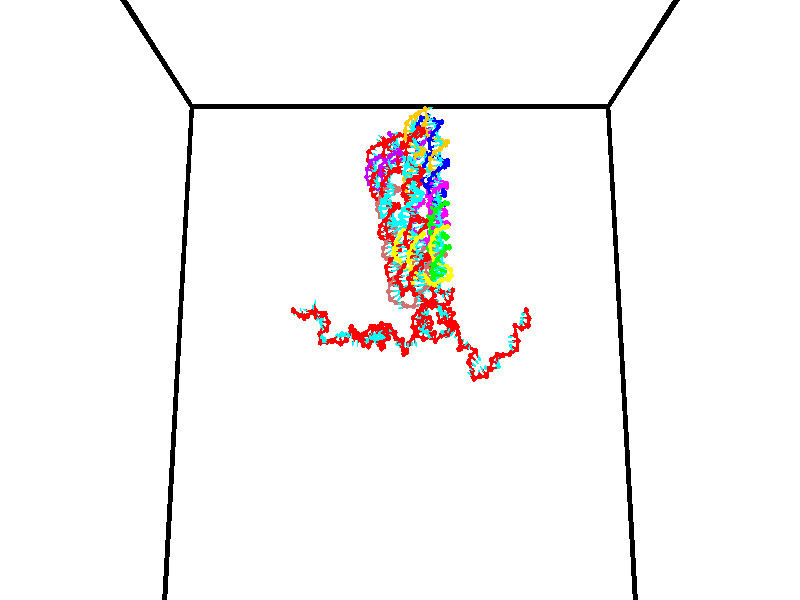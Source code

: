 // switches for output
#declare DRAW_BASES = 1; // possible values are 0, 1; only relevant for DNA ribbons
#declare DRAW_BASES_TYPE = 3; // possible values are 1, 2, 3; only relevant for DNA ribbons
#declare DRAW_FOG = 0; // set to 1 to enable fog

#include "colors.inc"

#include "transforms.inc"
background { rgb <1, 1, 1>}

#default {
   normal{
       ripples 0.25
       frequency 0.20
       turbulence 0.2
       lambda 5
   }
	finish {
		phong 0.1
		phong_size 40.
	}
}

// original window dimensions: 1024x640


// camera settings

camera {
	sky <0, 0.179814, -0.983701>
	up <0, 0.179814, -0.983701>
	right 1.6 * <1, 0, 0>
	location <35, 94.9851, 44.8844>
	look_at <35, 29.7336, 32.9568>
	direction <0, -65.2515, -11.9276>
	angle 67.0682
}


# declare cpy_camera_pos = <35, 94.9851, 44.8844>;
# if (DRAW_FOG = 1)
fog {
	fog_type 2
	up vnormalize(cpy_camera_pos)
	color rgbt<1,1,1,0.3>
	distance 1e-5
	fog_alt 3e-3
	fog_offset 56
}
# end


// LIGHTS

# declare lum = 6;
global_settings {
	ambient_light rgb lum * <0.05, 0.05, 0.05>
	max_trace_level 15
}# declare cpy_direct_light_amount = 0.25;
light_source
{	1000 * <-1, -1.16352, -0.803886>,
	rgb lum * cpy_direct_light_amount
	parallel
}

light_source
{	1000 * <1, 1.16352, 0.803886>,
	rgb lum * cpy_direct_light_amount
	parallel
}

// strand 0

// nucleotide -1

// particle -1
sphere {
	<24.290041, 35.297695, 34.853500> 0.250000
	pigment { color rgbt <1,0,0,0> }
	no_shadow
}
cylinder {
	<24.252089, 34.910618, 34.946941>,  <24.229317, 34.678371, 35.003006>, 0.100000
	pigment { color rgbt <1,0,0,0> }
	no_shadow
}
cylinder {
	<24.252089, 34.910618, 34.946941>,  <24.290041, 35.297695, 34.853500>, 0.100000
	pigment { color rgbt <1,0,0,0> }
	no_shadow
}

// particle -1
sphere {
	<24.252089, 34.910618, 34.946941> 0.100000
	pigment { color rgbt <1,0,0,0> }
	no_shadow
}
sphere {
	0, 1
	scale<0.080000,0.200000,0.300000>
	matrix <0.913944, -0.177692, -0.364872,
		0.394593, 0.178882, 0.901275,
		-0.094880, -0.967691, 0.233604,
		24.223625, 34.620312, 35.017021>
	pigment { color rgbt <0,1,1,0> }
	no_shadow
}
cylinder {
	<24.909306, 35.130924, 35.265163>,  <24.290041, 35.297695, 34.853500>, 0.130000
	pigment { color rgbt <1,0,0,0> }
	no_shadow
}

// nucleotide -1

// particle -1
sphere {
	<24.909306, 35.130924, 35.265163> 0.250000
	pigment { color rgbt <1,0,0,0> }
	no_shadow
}
cylinder {
	<24.749487, 34.816525, 35.076454>,  <24.653595, 34.627884, 34.963230>, 0.100000
	pigment { color rgbt <1,0,0,0> }
	no_shadow
}
cylinder {
	<24.749487, 34.816525, 35.076454>,  <24.909306, 35.130924, 35.265163>, 0.100000
	pigment { color rgbt <1,0,0,0> }
	no_shadow
}

// particle -1
sphere {
	<24.749487, 34.816525, 35.076454> 0.100000
	pigment { color rgbt <1,0,0,0> }
	no_shadow
}
sphere {
	0, 1
	scale<0.080000,0.200000,0.300000>
	matrix <0.879841, -0.184307, -0.438077,
		0.257376, -0.590118, 0.765192,
		-0.399547, -0.785997, -0.471774,
		24.629623, 34.580727, 34.934921>
	pigment { color rgbt <0,1,1,0> }
	no_shadow
}
cylinder {
	<25.289181, 34.524544, 35.402248>,  <24.909306, 35.130924, 35.265163>, 0.130000
	pigment { color rgbt <1,0,0,0> }
	no_shadow
}

// nucleotide -1

// particle -1
sphere {
	<25.289181, 34.524544, 35.402248> 0.250000
	pigment { color rgbt <1,0,0,0> }
	no_shadow
}
cylinder {
	<25.107449, 34.488617, 35.047729>,  <24.998409, 34.467060, 34.835018>, 0.100000
	pigment { color rgbt <1,0,0,0> }
	no_shadow
}
cylinder {
	<25.107449, 34.488617, 35.047729>,  <25.289181, 34.524544, 35.402248>, 0.100000
	pigment { color rgbt <1,0,0,0> }
	no_shadow
}

// particle -1
sphere {
	<25.107449, 34.488617, 35.047729> 0.100000
	pigment { color rgbt <1,0,0,0> }
	no_shadow
}
sphere {
	0, 1
	scale<0.080000,0.200000,0.300000>
	matrix <0.890826, -0.049506, -0.451639,
		-0.003314, -0.994727, 0.102501,
		-0.454333, -0.089814, -0.886293,
		24.971149, 34.461674, 34.781841>
	pigment { color rgbt <0,1,1,0> }
	no_shadow
}
cylinder {
	<25.510584, 33.936726, 35.131710>,  <25.289181, 34.524544, 35.402248>, 0.130000
	pigment { color rgbt <1,0,0,0> }
	no_shadow
}

// nucleotide -1

// particle -1
sphere {
	<25.510584, 33.936726, 35.131710> 0.250000
	pigment { color rgbt <1,0,0,0> }
	no_shadow
}
cylinder {
	<25.274464, 33.644058, 34.995354>,  <25.132792, 33.468456, 34.913540>, 0.100000
	pigment { color rgbt <1,0,0,0> }
	no_shadow
}
cylinder {
	<25.274464, 33.644058, 34.995354>,  <25.510584, 33.936726, 35.131710>, 0.100000
	pigment { color rgbt <1,0,0,0> }
	no_shadow
}

// particle -1
sphere {
	<25.274464, 33.644058, 34.995354> 0.100000
	pigment { color rgbt <1,0,0,0> }
	no_shadow
}
sphere {
	0, 1
	scale<0.080000,0.200000,0.300000>
	matrix <0.244235, 0.240619, -0.939389,
		0.769348, -0.637777, 0.036663,
		-0.590299, -0.731671, -0.340887,
		25.097374, 33.424557, 34.893089>
	pigment { color rgbt <0,1,1,0> }
	no_shadow
}
cylinder {
	<25.873274, 33.316910, 34.689800>,  <25.510584, 33.936726, 35.131710>, 0.130000
	pigment { color rgbt <1,0,0,0> }
	no_shadow
}

// nucleotide -1

// particle -1
sphere {
	<25.873274, 33.316910, 34.689800> 0.250000
	pigment { color rgbt <1,0,0,0> }
	no_shadow
}
cylinder {
	<25.490622, 33.370815, 34.586494>,  <25.261030, 33.403160, 34.524513>, 0.100000
	pigment { color rgbt <1,0,0,0> }
	no_shadow
}
cylinder {
	<25.490622, 33.370815, 34.586494>,  <25.873274, 33.316910, 34.689800>, 0.100000
	pigment { color rgbt <1,0,0,0> }
	no_shadow
}

// particle -1
sphere {
	<25.490622, 33.370815, 34.586494> 0.100000
	pigment { color rgbt <1,0,0,0> }
	no_shadow
}
sphere {
	0, 1
	scale<0.080000,0.200000,0.300000>
	matrix <0.256836, -0.028164, -0.966045,
		-0.137462, -0.990478, -0.007670,
		-0.956629, 0.134764, -0.258262,
		25.203632, 33.411243, 34.509014>
	pigment { color rgbt <0,1,1,0> }
	no_shadow
}
cylinder {
	<26.344927, 33.385715, 35.126507>,  <25.873274, 33.316910, 34.689800>, 0.130000
	pigment { color rgbt <1,0,0,0> }
	no_shadow
}

// nucleotide -1

// particle -1
sphere {
	<26.344927, 33.385715, 35.126507> 0.250000
	pigment { color rgbt <1,0,0,0> }
	no_shadow
}
cylinder {
	<26.333132, 33.056225, 34.900021>,  <26.326056, 32.858532, 34.764130>, 0.100000
	pigment { color rgbt <1,0,0,0> }
	no_shadow
}
cylinder {
	<26.333132, 33.056225, 34.900021>,  <26.344927, 33.385715, 35.126507>, 0.100000
	pigment { color rgbt <1,0,0,0> }
	no_shadow
}

// particle -1
sphere {
	<26.333132, 33.056225, 34.900021> 0.100000
	pigment { color rgbt <1,0,0,0> }
	no_shadow
}
sphere {
	0, 1
	scale<0.080000,0.200000,0.300000>
	matrix <-0.424683, 0.523121, -0.738910,
		0.904862, 0.218677, -0.365248,
		-0.029486, -0.823726, -0.566220,
		26.324286, 32.809109, 34.730156>
	pigment { color rgbt <0,1,1,0> }
	no_shadow
}
cylinder {
	<26.276428, 33.929314, 34.709499>,  <26.344927, 33.385715, 35.126507>, 0.130000
	pigment { color rgbt <1,0,0,0> }
	no_shadow
}

// nucleotide -1

// particle -1
sphere {
	<26.276428, 33.929314, 34.709499> 0.250000
	pigment { color rgbt <1,0,0,0> }
	no_shadow
}
cylinder {
	<26.272062, 33.858738, 34.315800>,  <26.269442, 33.816391, 34.079578>, 0.100000
	pigment { color rgbt <1,0,0,0> }
	no_shadow
}
cylinder {
	<26.272062, 33.858738, 34.315800>,  <26.276428, 33.929314, 34.709499>, 0.100000
	pigment { color rgbt <1,0,0,0> }
	no_shadow
}

// particle -1
sphere {
	<26.272062, 33.858738, 34.315800> 0.100000
	pigment { color rgbt <1,0,0,0> }
	no_shadow
}
sphere {
	0, 1
	scale<0.080000,0.200000,0.300000>
	matrix <-0.834953, 0.543219, -0.088121,
		0.550212, 0.820842, -0.153250,
		-0.010915, -0.176442, -0.984250,
		26.268787, 33.805805, 34.020523>
	pigment { color rgbt <0,1,1,0> }
	no_shadow
}
cylinder {
	<26.494911, 34.709229, 34.815765>,  <26.276428, 33.929314, 34.709499>, 0.130000
	pigment { color rgbt <1,0,0,0> }
	no_shadow
}

// nucleotide -1

// particle -1
sphere {
	<26.494911, 34.709229, 34.815765> 0.250000
	pigment { color rgbt <1,0,0,0> }
	no_shadow
}
cylinder {
	<26.393198, 35.078861, 34.701633>,  <26.332170, 35.300640, 34.633152>, 0.100000
	pigment { color rgbt <1,0,0,0> }
	no_shadow
}
cylinder {
	<26.393198, 35.078861, 34.701633>,  <26.494911, 34.709229, 34.815765>, 0.100000
	pigment { color rgbt <1,0,0,0> }
	no_shadow
}

// particle -1
sphere {
	<26.393198, 35.078861, 34.701633> 0.100000
	pigment { color rgbt <1,0,0,0> }
	no_shadow
}
sphere {
	0, 1
	scale<0.080000,0.200000,0.300000>
	matrix <0.965792, 0.258138, -0.024690,
		0.050840, -0.281851, -0.958110,
		-0.254284, 0.924080, -0.285333,
		26.316914, 35.356087, 34.616032>
	pigment { color rgbt <0,1,1,0> }
	no_shadow
}
cylinder {
	<27.163040, 34.716976, 35.072727>,  <26.494911, 34.709229, 34.815765>, 0.130000
	pigment { color rgbt <1,0,0,0> }
	no_shadow
}

// nucleotide -1

// particle -1
sphere {
	<27.163040, 34.716976, 35.072727> 0.250000
	pigment { color rgbt <1,0,0,0> }
	no_shadow
}
cylinder {
	<26.883320, 34.488194, 35.244236>,  <26.715488, 34.350925, 35.347141>, 0.100000
	pigment { color rgbt <1,0,0,0> }
	no_shadow
}
cylinder {
	<26.883320, 34.488194, 35.244236>,  <27.163040, 34.716976, 35.072727>, 0.100000
	pigment { color rgbt <1,0,0,0> }
	no_shadow
}

// particle -1
sphere {
	<26.883320, 34.488194, 35.244236> 0.100000
	pigment { color rgbt <1,0,0,0> }
	no_shadow
}
sphere {
	0, 1
	scale<0.080000,0.200000,0.300000>
	matrix <-0.714100, 0.531903, -0.455128,
		0.032245, -0.624460, -0.780391,
		-0.699301, -0.571953, 0.428775,
		26.673529, 34.316608, 35.372868>
	pigment { color rgbt <0,1,1,0> }
	no_shadow
}
cylinder {
	<27.336874, 33.982063, 34.931408>,  <27.163040, 34.716976, 35.072727>, 0.130000
	pigment { color rgbt <1,0,0,0> }
	no_shadow
}

// nucleotide -1

// particle -1
sphere {
	<27.336874, 33.982063, 34.931408> 0.250000
	pigment { color rgbt <1,0,0,0> }
	no_shadow
}
cylinder {
	<27.154636, 34.181282, 35.226540>,  <27.045294, 34.300812, 35.403618>, 0.100000
	pigment { color rgbt <1,0,0,0> }
	no_shadow
}
cylinder {
	<27.154636, 34.181282, 35.226540>,  <27.336874, 33.982063, 34.931408>, 0.100000
	pigment { color rgbt <1,0,0,0> }
	no_shadow
}

// particle -1
sphere {
	<27.154636, 34.181282, 35.226540> 0.100000
	pigment { color rgbt <1,0,0,0> }
	no_shadow
}
sphere {
	0, 1
	scale<0.080000,0.200000,0.300000>
	matrix <-0.151689, -0.860154, 0.486955,
		0.877168, 0.109934, 0.467429,
		-0.455594, 0.498045, 0.737825,
		27.017958, 34.330696, 35.447887>
	pigment { color rgbt <0,1,1,0> }
	no_shadow
}
cylinder {
	<27.668747, 33.854134, 35.665977>,  <27.336874, 33.982063, 34.931408>, 0.130000
	pigment { color rgbt <1,0,0,0> }
	no_shadow
}

// nucleotide -1

// particle -1
sphere {
	<27.668747, 33.854134, 35.665977> 0.250000
	pigment { color rgbt <1,0,0,0> }
	no_shadow
}
cylinder {
	<27.271942, 33.889988, 35.630474>,  <27.033859, 33.911499, 35.609173>, 0.100000
	pigment { color rgbt <1,0,0,0> }
	no_shadow
}
cylinder {
	<27.271942, 33.889988, 35.630474>,  <27.668747, 33.854134, 35.665977>, 0.100000
	pigment { color rgbt <1,0,0,0> }
	no_shadow
}

// particle -1
sphere {
	<27.271942, 33.889988, 35.630474> 0.100000
	pigment { color rgbt <1,0,0,0> }
	no_shadow
}
sphere {
	0, 1
	scale<0.080000,0.200000,0.300000>
	matrix <-0.119610, -0.891912, 0.436103,
		-0.040074, 0.443236, 0.895509,
		-0.992012, 0.089636, -0.088759,
		26.974339, 33.916878, 35.603848>
	pigment { color rgbt <0,1,1,0> }
	no_shadow
}
cylinder {
	<27.506042, 33.724274, 36.270603>,  <27.668747, 33.854134, 35.665977>, 0.130000
	pigment { color rgbt <1,0,0,0> }
	no_shadow
}

// nucleotide -1

// particle -1
sphere {
	<27.506042, 33.724274, 36.270603> 0.250000
	pigment { color rgbt <1,0,0,0> }
	no_shadow
}
cylinder {
	<27.204081, 33.654850, 36.017624>,  <27.022903, 33.613197, 35.865837>, 0.100000
	pigment { color rgbt <1,0,0,0> }
	no_shadow
}
cylinder {
	<27.204081, 33.654850, 36.017624>,  <27.506042, 33.724274, 36.270603>, 0.100000
	pigment { color rgbt <1,0,0,0> }
	no_shadow
}

// particle -1
sphere {
	<27.204081, 33.654850, 36.017624> 0.100000
	pigment { color rgbt <1,0,0,0> }
	no_shadow
}
sphere {
	0, 1
	scale<0.080000,0.200000,0.300000>
	matrix <-0.162848, -0.884540, 0.437115,
		-0.635293, 0.432974, 0.639481,
		-0.754906, -0.173558, -0.632451,
		26.977610, 33.602783, 35.827888>
	pigment { color rgbt <0,1,1,0> }
	no_shadow
}
cylinder {
	<26.773594, 33.671864, 36.623455>,  <27.506042, 33.724274, 36.270603>, 0.130000
	pigment { color rgbt <1,0,0,0> }
	no_shadow
}

// nucleotide -1

// particle -1
sphere {
	<26.773594, 33.671864, 36.623455> 0.250000
	pigment { color rgbt <1,0,0,0> }
	no_shadow
}
cylinder {
	<26.862850, 33.448185, 36.304081>,  <26.916405, 33.313976, 36.112457>, 0.100000
	pigment { color rgbt <1,0,0,0> }
	no_shadow
}
cylinder {
	<26.862850, 33.448185, 36.304081>,  <26.773594, 33.671864, 36.623455>, 0.100000
	pigment { color rgbt <1,0,0,0> }
	no_shadow
}

// particle -1
sphere {
	<26.862850, 33.448185, 36.304081> 0.100000
	pigment { color rgbt <1,0,0,0> }
	no_shadow
}
sphere {
	0, 1
	scale<0.080000,0.200000,0.300000>
	matrix <-0.011876, -0.820589, 0.571396,
		-0.974714, -0.118020, -0.189748,
		0.223141, -0.559201, -0.798438,
		26.929792, 33.280426, 36.064548>
	pigment { color rgbt <0,1,1,0> }
	no_shadow
}
cylinder {
	<26.873550, 33.817455, 37.386196>,  <26.773594, 33.671864, 36.623455>, 0.130000
	pigment { color rgbt <1,0,0,0> }
	no_shadow
}

// nucleotide -1

// particle -1
sphere {
	<26.873550, 33.817455, 37.386196> 0.250000
	pigment { color rgbt <1,0,0,0> }
	no_shadow
}
cylinder {
	<26.987843, 34.098064, 37.125053>,  <27.056417, 34.266430, 36.968369>, 0.100000
	pigment { color rgbt <1,0,0,0> }
	no_shadow
}
cylinder {
	<26.987843, 34.098064, 37.125053>,  <26.873550, 33.817455, 37.386196>, 0.100000
	pigment { color rgbt <1,0,0,0> }
	no_shadow
}

// particle -1
sphere {
	<26.987843, 34.098064, 37.125053> 0.100000
	pigment { color rgbt <1,0,0,0> }
	no_shadow
}
sphere {
	0, 1
	scale<0.080000,0.200000,0.300000>
	matrix <0.671074, 0.339861, 0.658903,
		0.684117, -0.626384, -0.373667,
		0.285732, 0.701525, -0.652855,
		27.073563, 34.308521, 36.929195>
	pigment { color rgbt <0,1,1,0> }
	no_shadow
}
cylinder {
	<27.609493, 33.956001, 37.328049>,  <26.873550, 33.817455, 37.386196>, 0.130000
	pigment { color rgbt <1,0,0,0> }
	no_shadow
}

// nucleotide -1

// particle -1
sphere {
	<27.609493, 33.956001, 37.328049> 0.250000
	pigment { color rgbt <1,0,0,0> }
	no_shadow
}
cylinder {
	<27.433758, 34.296513, 37.213295>,  <27.328318, 34.500820, 37.144444>, 0.100000
	pigment { color rgbt <1,0,0,0> }
	no_shadow
}
cylinder {
	<27.433758, 34.296513, 37.213295>,  <27.609493, 33.956001, 37.328049>, 0.100000
	pigment { color rgbt <1,0,0,0> }
	no_shadow
}

// particle -1
sphere {
	<27.433758, 34.296513, 37.213295> 0.100000
	pigment { color rgbt <1,0,0,0> }
	no_shadow
}
sphere {
	0, 1
	scale<0.080000,0.200000,0.300000>
	matrix <0.442223, 0.482932, 0.755788,
		0.781934, 0.205177, -0.588626,
		-0.439337, 0.851281, -0.286887,
		27.301956, 34.551895, 37.127228>
	pigment { color rgbt <0,1,1,0> }
	no_shadow
}
cylinder {
	<28.064602, 34.477249, 37.352249>,  <27.609493, 33.956001, 37.328049>, 0.130000
	pigment { color rgbt <1,0,0,0> }
	no_shadow
}

// nucleotide -1

// particle -1
sphere {
	<28.064602, 34.477249, 37.352249> 0.250000
	pigment { color rgbt <1,0,0,0> }
	no_shadow
}
cylinder {
	<27.721321, 34.681454, 37.373676>,  <27.515352, 34.803974, 37.386532>, 0.100000
	pigment { color rgbt <1,0,0,0> }
	no_shadow
}
cylinder {
	<27.721321, 34.681454, 37.373676>,  <28.064602, 34.477249, 37.352249>, 0.100000
	pigment { color rgbt <1,0,0,0> }
	no_shadow
}

// particle -1
sphere {
	<27.721321, 34.681454, 37.373676> 0.100000
	pigment { color rgbt <1,0,0,0> }
	no_shadow
}
sphere {
	0, 1
	scale<0.080000,0.200000,0.300000>
	matrix <0.416168, 0.630895, 0.654809,
		0.300486, 0.584254, -0.753893,
		-0.858203, 0.510507, 0.053572,
		27.463860, 34.834606, 37.389748>
	pigment { color rgbt <0,1,1,0> }
	no_shadow
}
cylinder {
	<28.336613, 35.232151, 37.398018>,  <28.064602, 34.477249, 37.352249>, 0.130000
	pigment { color rgbt <1,0,0,0> }
	no_shadow
}

// nucleotide -1

// particle -1
sphere {
	<28.336613, 35.232151, 37.398018> 0.250000
	pigment { color rgbt <1,0,0,0> }
	no_shadow
}
cylinder {
	<28.525434, 34.984760, 37.146732>,  <28.638727, 34.836327, 36.995960>, 0.100000
	pigment { color rgbt <1,0,0,0> }
	no_shadow
}
cylinder {
	<28.525434, 34.984760, 37.146732>,  <28.336613, 35.232151, 37.398018>, 0.100000
	pigment { color rgbt <1,0,0,0> }
	no_shadow
}

// particle -1
sphere {
	<28.525434, 34.984760, 37.146732> 0.100000
	pigment { color rgbt <1,0,0,0> }
	no_shadow
}
sphere {
	0, 1
	scale<0.080000,0.200000,0.300000>
	matrix <0.784909, 0.619291, -0.019896,
		0.401351, -0.483698, 0.777788,
		0.472054, -0.618478, -0.628212,
		28.667051, 34.799217, 36.958267>
	pigment { color rgbt <0,1,1,0> }
	no_shadow
}
cylinder {
	<29.073696, 35.146133, 37.630989>,  <28.336613, 35.232151, 37.398018>, 0.130000
	pigment { color rgbt <1,0,0,0> }
	no_shadow
}

// nucleotide -1

// particle -1
sphere {
	<29.073696, 35.146133, 37.630989> 0.250000
	pigment { color rgbt <1,0,0,0> }
	no_shadow
}
cylinder {
	<29.052616, 35.052319, 37.242718>,  <29.039968, 34.996029, 37.009754>, 0.100000
	pigment { color rgbt <1,0,0,0> }
	no_shadow
}
cylinder {
	<29.052616, 35.052319, 37.242718>,  <29.073696, 35.146133, 37.630989>, 0.100000
	pigment { color rgbt <1,0,0,0> }
	no_shadow
}

// particle -1
sphere {
	<29.052616, 35.052319, 37.242718> 0.100000
	pigment { color rgbt <1,0,0,0> }
	no_shadow
}
sphere {
	0, 1
	scale<0.080000,0.200000,0.300000>
	matrix <0.854084, 0.493099, -0.165510,
		0.517459, -0.837763, 0.174327,
		-0.052698, -0.234534, -0.970678,
		29.036806, 34.981960, 36.951515>
	pigment { color rgbt <0,1,1,0> }
	no_shadow
}
cylinder {
	<29.644846, 34.841118, 37.292957>,  <29.073696, 35.146133, 37.630989>, 0.130000
	pigment { color rgbt <1,0,0,0> }
	no_shadow
}

// nucleotide -1

// particle -1
sphere {
	<29.644846, 34.841118, 37.292957> 0.250000
	pigment { color rgbt <1,0,0,0> }
	no_shadow
}
cylinder {
	<29.431313, 35.064751, 37.039204>,  <29.303192, 35.198929, 36.886951>, 0.100000
	pigment { color rgbt <1,0,0,0> }
	no_shadow
}
cylinder {
	<29.431313, 35.064751, 37.039204>,  <29.644846, 34.841118, 37.292957>, 0.100000
	pigment { color rgbt <1,0,0,0> }
	no_shadow
}

// particle -1
sphere {
	<29.431313, 35.064751, 37.039204> 0.100000
	pigment { color rgbt <1,0,0,0> }
	no_shadow
}
sphere {
	0, 1
	scale<0.080000,0.200000,0.300000>
	matrix <0.721151, 0.692768, 0.003691,
		0.441548, -0.455519, -0.773006,
		-0.533833, 0.559084, -0.634388,
		29.271162, 35.232475, 36.848888>
	pigment { color rgbt <0,1,1,0> }
	no_shadow
}
cylinder {
	<30.031715, 35.061470, 36.761646>,  <29.644846, 34.841118, 37.292957>, 0.130000
	pigment { color rgbt <1,0,0,0> }
	no_shadow
}

// nucleotide -1

// particle -1
sphere {
	<30.031715, 35.061470, 36.761646> 0.250000
	pigment { color rgbt <1,0,0,0> }
	no_shadow
}
cylinder {
	<29.767208, 35.344620, 36.860954>,  <29.608503, 35.514511, 36.920540>, 0.100000
	pigment { color rgbt <1,0,0,0> }
	no_shadow
}
cylinder {
	<29.767208, 35.344620, 36.860954>,  <30.031715, 35.061470, 36.761646>, 0.100000
	pigment { color rgbt <1,0,0,0> }
	no_shadow
}

// particle -1
sphere {
	<29.767208, 35.344620, 36.860954> 0.100000
	pigment { color rgbt <1,0,0,0> }
	no_shadow
}
sphere {
	0, 1
	scale<0.080000,0.200000,0.300000>
	matrix <0.749066, 0.640879, 0.167851,
		-0.040291, 0.296962, -0.954039,
		-0.661269, 0.707875, 0.248265,
		29.568827, 35.556984, 36.935432>
	pigment { color rgbt <0,1,1,0> }
	no_shadow
}
cylinder {
	<30.119093, 35.640163, 36.365986>,  <30.031715, 35.061470, 36.761646>, 0.130000
	pigment { color rgbt <1,0,0,0> }
	no_shadow
}

// nucleotide -1

// particle -1
sphere {
	<30.119093, 35.640163, 36.365986> 0.250000
	pigment { color rgbt <1,0,0,0> }
	no_shadow
}
cylinder {
	<30.011080, 35.758831, 36.732388>,  <29.946272, 35.830032, 36.952229>, 0.100000
	pigment { color rgbt <1,0,0,0> }
	no_shadow
}
cylinder {
	<30.011080, 35.758831, 36.732388>,  <30.119093, 35.640163, 36.365986>, 0.100000
	pigment { color rgbt <1,0,0,0> }
	no_shadow
}

// particle -1
sphere {
	<30.011080, 35.758831, 36.732388> 0.100000
	pigment { color rgbt <1,0,0,0> }
	no_shadow
}
sphere {
	0, 1
	scale<0.080000,0.200000,0.300000>
	matrix <0.799898, 0.598671, 0.041911,
		-0.535953, 0.744029, -0.398969,
		-0.270034, 0.296672, 0.916006,
		29.930069, 35.847832, 37.007191>
	pigment { color rgbt <0,1,1,0> }
	no_shadow
}
cylinder {
	<30.243179, 36.366215, 36.425472>,  <30.119093, 35.640163, 36.365986>, 0.130000
	pigment { color rgbt <1,0,0,0> }
	no_shadow
}

// nucleotide -1

// particle -1
sphere {
	<30.243179, 36.366215, 36.425472> 0.250000
	pigment { color rgbt <1,0,0,0> }
	no_shadow
}
cylinder {
	<30.268440, 36.218155, 36.796204>,  <30.283596, 36.129318, 37.018642>, 0.100000
	pigment { color rgbt <1,0,0,0> }
	no_shadow
}
cylinder {
	<30.268440, 36.218155, 36.796204>,  <30.243179, 36.366215, 36.425472>, 0.100000
	pigment { color rgbt <1,0,0,0> }
	no_shadow
}

// particle -1
sphere {
	<30.268440, 36.218155, 36.796204> 0.100000
	pigment { color rgbt <1,0,0,0> }
	no_shadow
}
sphere {
	0, 1
	scale<0.080000,0.200000,0.300000>
	matrix <0.896421, 0.429246, 0.110348,
		-0.438680, 0.823857, 0.358914,
		0.063152, -0.370145, 0.926825,
		30.287386, 36.107113, 37.074249>
	pigment { color rgbt <0,1,1,0> }
	no_shadow
}
cylinder {
	<30.603710, 36.921368, 36.849739>,  <30.243179, 36.366215, 36.425472>, 0.130000
	pigment { color rgbt <1,0,0,0> }
	no_shadow
}

// nucleotide -1

// particle -1
sphere {
	<30.603710, 36.921368, 36.849739> 0.250000
	pigment { color rgbt <1,0,0,0> }
	no_shadow
}
cylinder {
	<30.630617, 36.553432, 37.004333>,  <30.646761, 36.332672, 37.097092>, 0.100000
	pigment { color rgbt <1,0,0,0> }
	no_shadow
}
cylinder {
	<30.630617, 36.553432, 37.004333>,  <30.603710, 36.921368, 36.849739>, 0.100000
	pigment { color rgbt <1,0,0,0> }
	no_shadow
}

// particle -1
sphere {
	<30.630617, 36.553432, 37.004333> 0.100000
	pigment { color rgbt <1,0,0,0> }
	no_shadow
}
sphere {
	0, 1
	scale<0.080000,0.200000,0.300000>
	matrix <0.964381, 0.159263, 0.211199,
		-0.255822, 0.358516, 0.897787,
		0.067266, -0.919838, 0.386489,
		30.650797, 36.277481, 37.120281>
	pigment { color rgbt <0,1,1,0> }
	no_shadow
}
cylinder {
	<31.024458, 36.874657, 37.468029>,  <30.603710, 36.921368, 36.849739>, 0.130000
	pigment { color rgbt <1,0,0,0> }
	no_shadow
}

// nucleotide -1

// particle -1
sphere {
	<31.024458, 36.874657, 37.468029> 0.250000
	pigment { color rgbt <1,0,0,0> }
	no_shadow
}
cylinder {
	<31.047867, 36.506420, 37.313583>,  <31.061913, 36.285477, 37.220917>, 0.100000
	pigment { color rgbt <1,0,0,0> }
	no_shadow
}
cylinder {
	<31.047867, 36.506420, 37.313583>,  <31.024458, 36.874657, 37.468029>, 0.100000
	pigment { color rgbt <1,0,0,0> }
	no_shadow
}

// particle -1
sphere {
	<31.047867, 36.506420, 37.313583> 0.100000
	pigment { color rgbt <1,0,0,0> }
	no_shadow
}
sphere {
	0, 1
	scale<0.080000,0.200000,0.300000>
	matrix <0.995547, 0.025184, 0.090841,
		-0.073904, -0.389711, 0.917967,
		0.058520, -0.920593, -0.386114,
		31.065422, 36.230244, 37.197750>
	pigment { color rgbt <0,1,1,0> }
	no_shadow
}
cylinder {
	<31.454819, 36.508755, 37.911522>,  <31.024458, 36.874657, 37.468029>, 0.130000
	pigment { color rgbt <1,0,0,0> }
	no_shadow
}

// nucleotide -1

// particle -1
sphere {
	<31.454819, 36.508755, 37.911522> 0.250000
	pigment { color rgbt <1,0,0,0> }
	no_shadow
}
cylinder {
	<31.460859, 36.378712, 37.533298>,  <31.464483, 36.300686, 37.306366>, 0.100000
	pigment { color rgbt <1,0,0,0> }
	no_shadow
}
cylinder {
	<31.460859, 36.378712, 37.533298>,  <31.454819, 36.508755, 37.911522>, 0.100000
	pigment { color rgbt <1,0,0,0> }
	no_shadow
}

// particle -1
sphere {
	<31.460859, 36.378712, 37.533298> 0.100000
	pigment { color rgbt <1,0,0,0> }
	no_shadow
}
sphere {
	0, 1
	scale<0.080000,0.200000,0.300000>
	matrix <0.999005, -0.034785, 0.027918,
		-0.041968, -0.945037, 0.324258,
		0.015104, -0.325107, -0.945557,
		31.465391, 36.281181, 37.249630>
	pigment { color rgbt <0,1,1,0> }
	no_shadow
}
cylinder {
	<31.902151, 35.988075, 37.966496>,  <31.454819, 36.508755, 37.911522>, 0.130000
	pigment { color rgbt <1,0,0,0> }
	no_shadow
}

// nucleotide -1

// particle -1
sphere {
	<31.902151, 35.988075, 37.966496> 0.250000
	pigment { color rgbt <1,0,0,0> }
	no_shadow
}
cylinder {
	<31.916332, 36.138882, 37.596283>,  <31.924841, 36.229366, 37.374157>, 0.100000
	pigment { color rgbt <1,0,0,0> }
	no_shadow
}
cylinder {
	<31.916332, 36.138882, 37.596283>,  <31.902151, 35.988075, 37.966496>, 0.100000
	pigment { color rgbt <1,0,0,0> }
	no_shadow
}

// particle -1
sphere {
	<31.916332, 36.138882, 37.596283> 0.100000
	pigment { color rgbt <1,0,0,0> }
	no_shadow
}
sphere {
	0, 1
	scale<0.080000,0.200000,0.300000>
	matrix <0.996610, 0.055463, 0.060769,
		0.074243, -0.924546, -0.373769,
		0.035453, 0.377013, -0.925529,
		31.926968, 36.251987, 37.318623>
	pigment { color rgbt <0,1,1,0> }
	no_shadow
}
cylinder {
	<32.280121, 35.610378, 37.412445>,  <31.902151, 35.988075, 37.966496>, 0.130000
	pigment { color rgbt <1,0,0,0> }
	no_shadow
}

// nucleotide -1

// particle -1
sphere {
	<32.280121, 35.610378, 37.412445> 0.250000
	pigment { color rgbt <1,0,0,0> }
	no_shadow
}
cylinder {
	<32.293064, 36.007915, 37.370045>,  <32.300831, 36.246437, 37.344604>, 0.100000
	pigment { color rgbt <1,0,0,0> }
	no_shadow
}
cylinder {
	<32.293064, 36.007915, 37.370045>,  <32.280121, 35.610378, 37.412445>, 0.100000
	pigment { color rgbt <1,0,0,0> }
	no_shadow
}

// particle -1
sphere {
	<32.293064, 36.007915, 37.370045> 0.100000
	pigment { color rgbt <1,0,0,0> }
	no_shadow
}
sphere {
	0, 1
	scale<0.080000,0.200000,0.300000>
	matrix <0.989779, -0.017122, 0.141575,
		0.138888, -0.109501, -0.984236,
		0.032355, 0.993839, -0.106003,
		32.302769, 36.306068, 37.338245>
	pigment { color rgbt <0,1,1,0> }
	no_shadow
}
cylinder {
	<32.757095, 35.710835, 36.723007>,  <32.280121, 35.610378, 37.412445>, 0.130000
	pigment { color rgbt <1,0,0,0> }
	no_shadow
}

// nucleotide -1

// particle -1
sphere {
	<32.757095, 35.710835, 36.723007> 0.250000
	pigment { color rgbt <1,0,0,0> }
	no_shadow
}
cylinder {
	<32.738052, 36.007725, 36.990387>,  <32.726627, 36.185860, 37.150814>, 0.100000
	pigment { color rgbt <1,0,0,0> }
	no_shadow
}
cylinder {
	<32.738052, 36.007725, 36.990387>,  <32.757095, 35.710835, 36.723007>, 0.100000
	pigment { color rgbt <1,0,0,0> }
	no_shadow
}

// particle -1
sphere {
	<32.738052, 36.007725, 36.990387> 0.100000
	pigment { color rgbt <1,0,0,0> }
	no_shadow
}
sphere {
	0, 1
	scale<0.080000,0.200000,0.300000>
	matrix <0.988199, -0.062538, 0.139824,
		0.145585, 0.667221, -0.730494,
		-0.047610, 0.742230, 0.668452,
		32.723770, 36.230392, 37.190922>
	pigment { color rgbt <0,1,1,0> }
	no_shadow
}
cylinder {
	<33.317711, 36.138699, 36.560749>,  <32.757095, 35.710835, 36.723007>, 0.130000
	pigment { color rgbt <1,0,0,0> }
	no_shadow
}

// nucleotide -1

// particle -1
sphere {
	<33.317711, 36.138699, 36.560749> 0.250000
	pigment { color rgbt <1,0,0,0> }
	no_shadow
}
cylinder {
	<33.195293, 36.179485, 36.939365>,  <33.121841, 36.203957, 37.166534>, 0.100000
	pigment { color rgbt <1,0,0,0> }
	no_shadow
}
cylinder {
	<33.195293, 36.179485, 36.939365>,  <33.317711, 36.138699, 36.560749>, 0.100000
	pigment { color rgbt <1,0,0,0> }
	no_shadow
}

// particle -1
sphere {
	<33.195293, 36.179485, 36.939365> 0.100000
	pigment { color rgbt <1,0,0,0> }
	no_shadow
}
sphere {
	0, 1
	scale<0.080000,0.200000,0.300000>
	matrix <0.940537, -0.121557, 0.317196,
		0.147403, 0.987333, -0.058704,
		-0.306042, 0.101969, 0.946541,
		33.103481, 36.210075, 37.223328>
	pigment { color rgbt <0,1,1,0> }
	no_shadow
}
cylinder {
	<33.505554, 36.880295, 36.842941>,  <33.317711, 36.138699, 36.560749>, 0.130000
	pigment { color rgbt <1,0,0,0> }
	no_shadow
}

// nucleotide -1

// particle -1
sphere {
	<33.505554, 36.880295, 36.842941> 0.250000
	pigment { color rgbt <1,0,0,0> }
	no_shadow
}
cylinder {
	<33.749931, 37.144173, 37.018005>,  <33.896557, 37.302498, 37.123043>, 0.100000
	pigment { color rgbt <1,0,0,0> }
	no_shadow
}
cylinder {
	<33.749931, 37.144173, 37.018005>,  <33.505554, 36.880295, 36.842941>, 0.100000
	pigment { color rgbt <1,0,0,0> }
	no_shadow
}

// particle -1
sphere {
	<33.749931, 37.144173, 37.018005> 0.100000
	pigment { color rgbt <1,0,0,0> }
	no_shadow
}
sphere {
	0, 1
	scale<0.080000,0.200000,0.300000>
	matrix <-0.791496, 0.520610, 0.320154,
		-0.016648, -0.542006, 0.840210,
		0.610947, 0.659693, 0.437663,
		33.933216, 37.342079, 37.149303>
	pigment { color rgbt <0,1,1,0> }
	no_shadow
}
cylinder {
	<33.171406, 37.122578, 37.404705>,  <33.505554, 36.880295, 36.842941>, 0.130000
	pigment { color rgbt <1,0,0,0> }
	no_shadow
}

// nucleotide -1

// particle -1
sphere {
	<33.171406, 37.122578, 37.404705> 0.250000
	pigment { color rgbt <1,0,0,0> }
	no_shadow
}
cylinder {
	<33.456013, 37.403011, 37.423576>,  <33.626778, 37.571270, 37.434898>, 0.100000
	pigment { color rgbt <1,0,0,0> }
	no_shadow
}
cylinder {
	<33.456013, 37.403011, 37.423576>,  <33.171406, 37.122578, 37.404705>, 0.100000
	pigment { color rgbt <1,0,0,0> }
	no_shadow
}

// particle -1
sphere {
	<33.456013, 37.403011, 37.423576> 0.100000
	pigment { color rgbt <1,0,0,0> }
	no_shadow
}
sphere {
	0, 1
	scale<0.080000,0.200000,0.300000>
	matrix <-0.692361, 0.688038, 0.217349,
		0.119917, -0.187314, 0.974953,
		0.711517, 0.701083, 0.047181,
		33.669468, 37.613335, 37.437733>
	pigment { color rgbt <0,1,1,0> }
	no_shadow
}
cylinder {
	<32.990406, 37.522243, 37.975796>,  <33.171406, 37.122578, 37.404705>, 0.130000
	pigment { color rgbt <1,0,0,0> }
	no_shadow
}

// nucleotide -1

// particle -1
sphere {
	<32.990406, 37.522243, 37.975796> 0.250000
	pigment { color rgbt <1,0,0,0> }
	no_shadow
}
cylinder {
	<33.224461, 37.739635, 37.735046>,  <33.364891, 37.870071, 37.590599>, 0.100000
	pigment { color rgbt <1,0,0,0> }
	no_shadow
}
cylinder {
	<33.224461, 37.739635, 37.735046>,  <32.990406, 37.522243, 37.975796>, 0.100000
	pigment { color rgbt <1,0,0,0> }
	no_shadow
}

// particle -1
sphere {
	<33.224461, 37.739635, 37.735046> 0.100000
	pigment { color rgbt <1,0,0,0> }
	no_shadow
}
sphere {
	0, 1
	scale<0.080000,0.200000,0.300000>
	matrix <-0.608203, 0.785025, 0.117579,
		0.536386, 0.297260, 0.789891,
		0.585132, 0.543481, -0.601871,
		33.400002, 37.902679, 37.554485>
	pigment { color rgbt <0,1,1,0> }
	no_shadow
}
cylinder {
	<33.250755, 38.094952, 38.363098>,  <32.990406, 37.522243, 37.975796>, 0.130000
	pigment { color rgbt <1,0,0,0> }
	no_shadow
}

// nucleotide -1

// particle -1
sphere {
	<33.250755, 38.094952, 38.363098> 0.250000
	pigment { color rgbt <1,0,0,0> }
	no_shadow
}
cylinder {
	<33.214417, 38.159042, 37.969940>,  <33.192612, 38.197498, 37.734047>, 0.100000
	pigment { color rgbt <1,0,0,0> }
	no_shadow
}
cylinder {
	<33.214417, 38.159042, 37.969940>,  <33.250755, 38.094952, 38.363098>, 0.100000
	pigment { color rgbt <1,0,0,0> }
	no_shadow
}

// particle -1
sphere {
	<33.214417, 38.159042, 37.969940> 0.100000
	pigment { color rgbt <1,0,0,0> }
	no_shadow
}
sphere {
	0, 1
	scale<0.080000,0.200000,0.300000>
	matrix <-0.461457, 0.867845, 0.184128,
		0.882499, 0.470289, -0.004903,
		-0.090848, 0.160230, -0.982890,
		33.187160, 38.207111, 37.675072>
	pigment { color rgbt <0,1,1,0> }
	no_shadow
}
cylinder {
	<33.467525, 38.809418, 38.283550>,  <33.250755, 38.094952, 38.363098>, 0.130000
	pigment { color rgbt <1,0,0,0> }
	no_shadow
}

// nucleotide -1

// particle -1
sphere {
	<33.467525, 38.809418, 38.283550> 0.250000
	pigment { color rgbt <1,0,0,0> }
	no_shadow
}
cylinder {
	<33.214043, 38.700790, 37.993813>,  <33.061954, 38.635616, 37.819969>, 0.100000
	pigment { color rgbt <1,0,0,0> }
	no_shadow
}
cylinder {
	<33.214043, 38.700790, 37.993813>,  <33.467525, 38.809418, 38.283550>, 0.100000
	pigment { color rgbt <1,0,0,0> }
	no_shadow
}

// particle -1
sphere {
	<33.214043, 38.700790, 37.993813> 0.100000
	pigment { color rgbt <1,0,0,0> }
	no_shadow
}
sphere {
	0, 1
	scale<0.080000,0.200000,0.300000>
	matrix <-0.584203, 0.781780, 0.218005,
		0.507073, 0.561313, -0.654068,
		-0.633707, -0.271564, -0.724340,
		33.023930, 38.619320, 37.776512>
	pigment { color rgbt <0,1,1,0> }
	no_shadow
}
cylinder {
	<33.251949, 39.416779, 38.109070>,  <33.467525, 38.809418, 38.283550>, 0.130000
	pigment { color rgbt <1,0,0,0> }
	no_shadow
}

// nucleotide -1

// particle -1
sphere {
	<33.251949, 39.416779, 38.109070> 0.250000
	pigment { color rgbt <1,0,0,0> }
	no_shadow
}
cylinder {
	<32.996876, 39.123806, 38.013653>,  <32.843834, 38.948021, 37.956402>, 0.100000
	pigment { color rgbt <1,0,0,0> }
	no_shadow
}
cylinder {
	<32.996876, 39.123806, 38.013653>,  <33.251949, 39.416779, 38.109070>, 0.100000
	pigment { color rgbt <1,0,0,0> }
	no_shadow
}

// particle -1
sphere {
	<32.996876, 39.123806, 38.013653> 0.100000
	pigment { color rgbt <1,0,0,0> }
	no_shadow
}
sphere {
	0, 1
	scale<0.080000,0.200000,0.300000>
	matrix <-0.770060, 0.598387, 0.221223,
		-0.019288, 0.324765, -0.945598,
		-0.637679, -0.732434, -0.238547,
		32.805573, 38.904076, 37.942089>
	pigment { color rgbt <0,1,1,0> }
	no_shadow
}
cylinder {
	<33.914799, 39.501091, 37.718880>,  <33.251949, 39.416779, 38.109070>, 0.130000
	pigment { color rgbt <1,0,0,0> }
	no_shadow
}

// nucleotide -1

// particle -1
sphere {
	<33.914799, 39.501091, 37.718880> 0.250000
	pigment { color rgbt <1,0,0,0> }
	no_shadow
}
cylinder {
	<33.646797, 39.327515, 37.477951>,  <33.485996, 39.223370, 37.333393>, 0.100000
	pigment { color rgbt <1,0,0,0> }
	no_shadow
}
cylinder {
	<33.646797, 39.327515, 37.477951>,  <33.914799, 39.501091, 37.718880>, 0.100000
	pigment { color rgbt <1,0,0,0> }
	no_shadow
}

// particle -1
sphere {
	<33.646797, 39.327515, 37.477951> 0.100000
	pigment { color rgbt <1,0,0,0> }
	no_shadow
}
sphere {
	0, 1
	scale<0.080000,0.200000,0.300000>
	matrix <-0.656152, 0.725659, 0.207082,
		0.347217, 0.533960, -0.770926,
		-0.670003, -0.433943, -0.602320,
		33.445797, 39.197330, 37.297256>
	pigment { color rgbt <0,1,1,0> }
	no_shadow
}
cylinder {
	<33.776222, 39.912399, 37.175747>,  <33.914799, 39.501091, 37.718880>, 0.130000
	pigment { color rgbt <1,0,0,0> }
	no_shadow
}

// nucleotide -1

// particle -1
sphere {
	<33.776222, 39.912399, 37.175747> 0.250000
	pigment { color rgbt <1,0,0,0> }
	no_shadow
}
cylinder {
	<33.469658, 39.674469, 37.272736>,  <33.285717, 39.531712, 37.330929>, 0.100000
	pigment { color rgbt <1,0,0,0> }
	no_shadow
}
cylinder {
	<33.469658, 39.674469, 37.272736>,  <33.776222, 39.912399, 37.175747>, 0.100000
	pigment { color rgbt <1,0,0,0> }
	no_shadow
}

// particle -1
sphere {
	<33.469658, 39.674469, 37.272736> 0.100000
	pigment { color rgbt <1,0,0,0> }
	no_shadow
}
sphere {
	0, 1
	scale<0.080000,0.200000,0.300000>
	matrix <-0.527552, 0.798237, 0.290700,
		-0.366466, 0.094880, -0.925581,
		-0.766414, -0.594824, 0.242473,
		33.239735, 39.496021, 37.345478>
	pigment { color rgbt <0,1,1,0> }
	no_shadow
}
cylinder {
	<33.155350, 40.182278, 36.979687>,  <33.776222, 39.912399, 37.175747>, 0.130000
	pigment { color rgbt <1,0,0,0> }
	no_shadow
}

// nucleotide -1

// particle -1
sphere {
	<33.155350, 40.182278, 36.979687> 0.250000
	pigment { color rgbt <1,0,0,0> }
	no_shadow
}
cylinder {
	<32.992210, 39.930965, 37.244690>,  <32.894325, 39.780178, 37.403694>, 0.100000
	pigment { color rgbt <1,0,0,0> }
	no_shadow
}
cylinder {
	<32.992210, 39.930965, 37.244690>,  <33.155350, 40.182278, 36.979687>, 0.100000
	pigment { color rgbt <1,0,0,0> }
	no_shadow
}

// particle -1
sphere {
	<32.992210, 39.930965, 37.244690> 0.100000
	pigment { color rgbt <1,0,0,0> }
	no_shadow
}
sphere {
	0, 1
	scale<0.080000,0.200000,0.300000>
	matrix <-0.640151, 0.714156, 0.283175,
		-0.651051, -0.308616, -0.693462,
		-0.407848, -0.628281, 0.662512,
		32.869858, 39.742481, 37.443443>
	pigment { color rgbt <0,1,1,0> }
	no_shadow
}
cylinder {
	<32.345737, 40.237740, 36.965824>,  <33.155350, 40.182278, 36.979687>, 0.130000
	pigment { color rgbt <1,0,0,0> }
	no_shadow
}

// nucleotide -1

// particle -1
sphere {
	<32.345737, 40.237740, 36.965824> 0.250000
	pigment { color rgbt <1,0,0,0> }
	no_shadow
}
cylinder {
	<32.461620, 40.104847, 37.324863>,  <32.531151, 40.025112, 37.540287>, 0.100000
	pigment { color rgbt <1,0,0,0> }
	no_shadow
}
cylinder {
	<32.461620, 40.104847, 37.324863>,  <32.345737, 40.237740, 36.965824>, 0.100000
	pigment { color rgbt <1,0,0,0> }
	no_shadow
}

// particle -1
sphere {
	<32.461620, 40.104847, 37.324863> 0.100000
	pigment { color rgbt <1,0,0,0> }
	no_shadow
}
sphere {
	0, 1
	scale<0.080000,0.200000,0.300000>
	matrix <-0.613471, 0.655391, 0.440586,
		-0.734659, -0.678293, -0.013946,
		0.289707, -0.332236, 0.897602,
		32.548531, 40.005177, 37.594143>
	pigment { color rgbt <0,1,1,0> }
	no_shadow
}
cylinder {
	<31.821291, 39.921581, 37.449165>,  <32.345737, 40.237740, 36.965824>, 0.130000
	pigment { color rgbt <1,0,0,0> }
	no_shadow
}

// nucleotide -1

// particle -1
sphere {
	<31.821291, 39.921581, 37.449165> 0.250000
	pigment { color rgbt <1,0,0,0> }
	no_shadow
}
cylinder {
	<32.099159, 40.127831, 37.649792>,  <32.265881, 40.251579, 37.770168>, 0.100000
	pigment { color rgbt <1,0,0,0> }
	no_shadow
}
cylinder {
	<32.099159, 40.127831, 37.649792>,  <31.821291, 39.921581, 37.449165>, 0.100000
	pigment { color rgbt <1,0,0,0> }
	no_shadow
}

// particle -1
sphere {
	<32.099159, 40.127831, 37.649792> 0.100000
	pigment { color rgbt <1,0,0,0> }
	no_shadow
}
sphere {
	0, 1
	scale<0.080000,0.200000,0.300000>
	matrix <-0.717044, 0.551861, 0.425789,
		-0.057247, -0.655427, 0.753086,
		0.694673, 0.515621, 0.501562,
		32.307560, 40.282516, 37.800259>
	pigment { color rgbt <0,1,1,0> }
	no_shadow
}
cylinder {
	<31.095621, 39.846554, 37.495033>,  <31.821291, 39.921581, 37.449165>, 0.130000
	pigment { color rgbt <1,0,0,0> }
	no_shadow
}

// nucleotide -1

// particle -1
sphere {
	<31.095621, 39.846554, 37.495033> 0.250000
	pigment { color rgbt <1,0,0,0> }
	no_shadow
}
cylinder {
	<31.093723, 39.746300, 37.882259>,  <31.092585, 39.686146, 38.114597>, 0.100000
	pigment { color rgbt <1,0,0,0> }
	no_shadow
}
cylinder {
	<31.093723, 39.746300, 37.882259>,  <31.095621, 39.846554, 37.495033>, 0.100000
	pigment { color rgbt <1,0,0,0> }
	no_shadow
}

// particle -1
sphere {
	<31.093723, 39.746300, 37.882259> 0.100000
	pigment { color rgbt <1,0,0,0> }
	no_shadow
}
sphere {
	0, 1
	scale<0.080000,0.200000,0.300000>
	matrix <-0.999877, 0.015671, -0.000844,
		-0.014959, -0.967954, -0.250681,
		-0.004745, -0.250638, 0.968069,
		31.092300, 39.671108, 38.172680>
	pigment { color rgbt <0,1,1,0> }
	no_shadow
}
cylinder {
	<30.781113, 39.246105, 37.623066>,  <31.095621, 39.846554, 37.495033>, 0.130000
	pigment { color rgbt <1,0,0,0> }
	no_shadow
}

// nucleotide -1

// particle -1
sphere {
	<30.781113, 39.246105, 37.623066> 0.250000
	pigment { color rgbt <1,0,0,0> }
	no_shadow
}
cylinder {
	<30.729340, 39.514610, 37.914997>,  <30.698277, 39.675713, 38.090157>, 0.100000
	pigment { color rgbt <1,0,0,0> }
	no_shadow
}
cylinder {
	<30.729340, 39.514610, 37.914997>,  <30.781113, 39.246105, 37.623066>, 0.100000
	pigment { color rgbt <1,0,0,0> }
	no_shadow
}

// particle -1
sphere {
	<30.729340, 39.514610, 37.914997> 0.100000
	pigment { color rgbt <1,0,0,0> }
	no_shadow
}
sphere {
	0, 1
	scale<0.080000,0.200000,0.300000>
	matrix <-0.938633, 0.154372, -0.308444,
		-0.319713, -0.724965, 0.610089,
		-0.129431, 0.671264, 0.729831,
		30.690510, 39.715988, 38.133945>
	pigment { color rgbt <0,1,1,0> }
	no_shadow
}
cylinder {
	<31.398930, 38.945534, 37.637760>,  <30.781113, 39.246105, 37.623066>, 0.130000
	pigment { color rgbt <1,0,0,0> }
	no_shadow
}

// nucleotide -1

// particle -1
sphere {
	<31.398930, 38.945534, 37.637760> 0.250000
	pigment { color rgbt <1,0,0,0> }
	no_shadow
}
cylinder {
	<31.688566, 39.175392, 37.790321>,  <31.862349, 39.313309, 37.881859>, 0.100000
	pigment { color rgbt <1,0,0,0> }
	no_shadow
}
cylinder {
	<31.688566, 39.175392, 37.790321>,  <31.398930, 38.945534, 37.637760>, 0.100000
	pigment { color rgbt <1,0,0,0> }
	no_shadow
}

// particle -1
sphere {
	<31.688566, 39.175392, 37.790321> 0.100000
	pigment { color rgbt <1,0,0,0> }
	no_shadow
}
sphere {
	0, 1
	scale<0.080000,0.200000,0.300000>
	matrix <-0.563812, 0.811692, -0.152555,
		-0.397247, -0.104575, 0.911734,
		0.724093, 0.574648, 0.381403,
		31.905794, 39.347786, 37.904743>
	pigment { color rgbt <0,1,1,0> }
	no_shadow
}
cylinder {
	<32.150696, 38.860855, 38.028870>,  <31.398930, 38.945534, 37.637760>, 0.130000
	pigment { color rgbt <1,0,0,0> }
	no_shadow
}

// nucleotide -1

// particle -1
sphere {
	<32.150696, 38.860855, 38.028870> 0.250000
	pigment { color rgbt <1,0,0,0> }
	no_shadow
}
cylinder {
	<32.391804, 39.124439, 37.848896>,  <32.536469, 39.282589, 37.740913>, 0.100000
	pigment { color rgbt <1,0,0,0> }
	no_shadow
}
cylinder {
	<32.391804, 39.124439, 37.848896>,  <32.150696, 38.860855, 38.028870>, 0.100000
	pigment { color rgbt <1,0,0,0> }
	no_shadow
}

// particle -1
sphere {
	<32.391804, 39.124439, 37.848896> 0.100000
	pigment { color rgbt <1,0,0,0> }
	no_shadow
}
sphere {
	0, 1
	scale<0.080000,0.200000,0.300000>
	matrix <0.566201, -0.750555, -0.340710,
		-0.562211, -0.049380, -0.825518,
		0.602773, 0.658960, -0.449930,
		32.572636, 39.322128, 37.713917>
	pigment { color rgbt <0,1,1,0> }
	no_shadow
}
cylinder {
	<32.306705, 38.555256, 37.406700>,  <32.150696, 38.860855, 38.028870>, 0.130000
	pigment { color rgbt <1,0,0,0> }
	no_shadow
}

// nucleotide -1

// particle -1
sphere {
	<32.306705, 38.555256, 37.406700> 0.250000
	pigment { color rgbt <1,0,0,0> }
	no_shadow
}
cylinder {
	<32.584045, 38.843098, 37.421852>,  <32.750450, 39.015800, 37.430943>, 0.100000
	pigment { color rgbt <1,0,0,0> }
	no_shadow
}
cylinder {
	<32.584045, 38.843098, 37.421852>,  <32.306705, 38.555256, 37.406700>, 0.100000
	pigment { color rgbt <1,0,0,0> }
	no_shadow
}

// particle -1
sphere {
	<32.584045, 38.843098, 37.421852> 0.100000
	pigment { color rgbt <1,0,0,0> }
	no_shadow
}
sphere {
	0, 1
	scale<0.080000,0.200000,0.300000>
	matrix <0.696587, -0.655867, -0.290868,
		-0.184465, 0.228061, -0.956013,
		0.693353, 0.719602, 0.037880,
		32.792053, 39.058979, 37.433216>
	pigment { color rgbt <0,1,1,0> }
	no_shadow
}
cylinder {
	<32.594227, 38.639313, 36.750790>,  <32.306705, 38.555256, 37.406700>, 0.130000
	pigment { color rgbt <1,0,0,0> }
	no_shadow
}

// nucleotide -1

// particle -1
sphere {
	<32.594227, 38.639313, 36.750790> 0.250000
	pigment { color rgbt <1,0,0,0> }
	no_shadow
}
cylinder {
	<32.831070, 38.734009, 37.058910>,  <32.973175, 38.790825, 37.243782>, 0.100000
	pigment { color rgbt <1,0,0,0> }
	no_shadow
}
cylinder {
	<32.831070, 38.734009, 37.058910>,  <32.594227, 38.639313, 36.750790>, 0.100000
	pigment { color rgbt <1,0,0,0> }
	no_shadow
}

// particle -1
sphere {
	<32.831070, 38.734009, 37.058910> 0.100000
	pigment { color rgbt <1,0,0,0> }
	no_shadow
}
sphere {
	0, 1
	scale<0.080000,0.200000,0.300000>
	matrix <0.693525, -0.636502, -0.337474,
		0.410406, 0.734044, -0.541060,
		0.592106, 0.236737, 0.770302,
		33.008701, 38.805031, 37.290001>
	pigment { color rgbt <0,1,1,0> }
	no_shadow
}
cylinder {
	<33.276054, 38.773178, 36.540070>,  <32.594227, 38.639313, 36.750790>, 0.130000
	pigment { color rgbt <1,0,0,0> }
	no_shadow
}

// nucleotide -1

// particle -1
sphere {
	<33.276054, 38.773178, 36.540070> 0.250000
	pigment { color rgbt <1,0,0,0> }
	no_shadow
}
cylinder {
	<33.291454, 38.631908, 36.913975>,  <33.300694, 38.547146, 37.138317>, 0.100000
	pigment { color rgbt <1,0,0,0> }
	no_shadow
}
cylinder {
	<33.291454, 38.631908, 36.913975>,  <33.276054, 38.773178, 36.540070>, 0.100000
	pigment { color rgbt <1,0,0,0> }
	no_shadow
}

// particle -1
sphere {
	<33.291454, 38.631908, 36.913975> 0.100000
	pigment { color rgbt <1,0,0,0> }
	no_shadow
}
sphere {
	0, 1
	scale<0.080000,0.200000,0.300000>
	matrix <0.725327, -0.633567, -0.269246,
		0.687327, 0.688375, 0.231777,
		0.038495, -0.353174, 0.934765,
		33.303001, 38.525955, 37.194405>
	pigment { color rgbt <0,1,1,0> }
	no_shadow
}
cylinder {
	<33.997505, 38.735794, 36.652214>,  <33.276054, 38.773178, 36.540070>, 0.130000
	pigment { color rgbt <1,0,0,0> }
	no_shadow
}

// nucleotide -1

// particle -1
sphere {
	<33.997505, 38.735794, 36.652214> 0.250000
	pigment { color rgbt <1,0,0,0> }
	no_shadow
}
cylinder {
	<33.830944, 38.507908, 36.935631>,  <33.731007, 38.371178, 37.105682>, 0.100000
	pigment { color rgbt <1,0,0,0> }
	no_shadow
}
cylinder {
	<33.830944, 38.507908, 36.935631>,  <33.997505, 38.735794, 36.652214>, 0.100000
	pigment { color rgbt <1,0,0,0> }
	no_shadow
}

// particle -1
sphere {
	<33.830944, 38.507908, 36.935631> 0.100000
	pigment { color rgbt <1,0,0,0> }
	no_shadow
}
sphere {
	0, 1
	scale<0.080000,0.200000,0.300000>
	matrix <0.763028, -0.642738, -0.068380,
		0.494365, 0.512165, 0.702347,
		-0.416403, -0.569715, 0.708543,
		33.706024, 38.336994, 37.148193>
	pigment { color rgbt <0,1,1,0> }
	no_shadow
}
cylinder {
	<34.517551, 38.525917, 37.192108>,  <33.997505, 38.735794, 36.652214>, 0.130000
	pigment { color rgbt <1,0,0,0> }
	no_shadow
}

// nucleotide -1

// particle -1
sphere {
	<34.517551, 38.525917, 37.192108> 0.250000
	pigment { color rgbt <1,0,0,0> }
	no_shadow
}
cylinder {
	<34.227379, 38.252693, 37.158241>,  <34.053276, 38.088757, 37.137920>, 0.100000
	pigment { color rgbt <1,0,0,0> }
	no_shadow
}
cylinder {
	<34.227379, 38.252693, 37.158241>,  <34.517551, 38.525917, 37.192108>, 0.100000
	pigment { color rgbt <1,0,0,0> }
	no_shadow
}

// particle -1
sphere {
	<34.227379, 38.252693, 37.158241> 0.100000
	pigment { color rgbt <1,0,0,0> }
	no_shadow
}
sphere {
	0, 1
	scale<0.080000,0.200000,0.300000>
	matrix <0.687283, -0.712220, -0.142773,
		0.037220, -0.161764, 0.986127,
		-0.725436, -0.683063, -0.084669,
		34.009747, 38.047775, 37.132839>
	pigment { color rgbt <0,1,1,0> }
	no_shadow
}
cylinder {
	<34.614571, 37.836544, 37.532360>,  <34.517551, 38.525917, 37.192108>, 0.130000
	pigment { color rgbt <1,0,0,0> }
	no_shadow
}

// nucleotide -1

// particle -1
sphere {
	<34.614571, 37.836544, 37.532360> 0.250000
	pigment { color rgbt <1,0,0,0> }
	no_shadow
}
cylinder {
	<34.347763, 37.749413, 37.247364>,  <34.187679, 37.697136, 37.076366>, 0.100000
	pigment { color rgbt <1,0,0,0> }
	no_shadow
}
cylinder {
	<34.347763, 37.749413, 37.247364>,  <34.614571, 37.836544, 37.532360>, 0.100000
	pigment { color rgbt <1,0,0,0> }
	no_shadow
}

// particle -1
sphere {
	<34.347763, 37.749413, 37.247364> 0.100000
	pigment { color rgbt <1,0,0,0> }
	no_shadow
}
sphere {
	0, 1
	scale<0.080000,0.200000,0.300000>
	matrix <0.461593, -0.871478, -0.165704,
		-0.584821, -0.439406, 0.681841,
		-0.667020, -0.217826, -0.712485,
		34.147655, 37.684063, 37.033619>
	pigment { color rgbt <0,1,1,0> }
	no_shadow
}
cylinder {
	<35.232204, 37.504719, 37.628368>,  <34.614571, 37.836544, 37.532360>, 0.130000
	pigment { color rgbt <1,0,0,0> }
	no_shadow
}

// nucleotide -1

// particle -1
sphere {
	<35.232204, 37.504719, 37.628368> 0.250000
	pigment { color rgbt <1,0,0,0> }
	no_shadow
}
cylinder {
	<34.956413, 37.239433, 37.744827>,  <34.790939, 37.080261, 37.814705>, 0.100000
	pigment { color rgbt <1,0,0,0> }
	no_shadow
}
cylinder {
	<34.956413, 37.239433, 37.744827>,  <35.232204, 37.504719, 37.628368>, 0.100000
	pigment { color rgbt <1,0,0,0> }
	no_shadow
}

// particle -1
sphere {
	<34.956413, 37.239433, 37.744827> 0.100000
	pigment { color rgbt <1,0,0,0> }
	no_shadow
}
sphere {
	0, 1
	scale<0.080000,0.200000,0.300000>
	matrix <0.715856, -0.685180, 0.134458,
		0.110315, 0.301128, 0.947182,
		-0.689478, -0.663213, 0.291150,
		34.749569, 37.040470, 37.832172>
	pigment { color rgbt <0,1,1,0> }
	no_shadow
}
cylinder {
	<35.316307, 37.280312, 38.359814>,  <35.232204, 37.504719, 37.628368>, 0.130000
	pigment { color rgbt <1,0,0,0> }
	no_shadow
}

// nucleotide -1

// particle -1
sphere {
	<35.316307, 37.280312, 38.359814> 0.250000
	pigment { color rgbt <1,0,0,0> }
	no_shadow
}
cylinder {
	<35.137356, 37.007439, 38.128475>,  <35.029987, 36.843716, 37.989674>, 0.100000
	pigment { color rgbt <1,0,0,0> }
	no_shadow
}
cylinder {
	<35.137356, 37.007439, 38.128475>,  <35.316307, 37.280312, 38.359814>, 0.100000
	pigment { color rgbt <1,0,0,0> }
	no_shadow
}

// particle -1
sphere {
	<35.137356, 37.007439, 38.128475> 0.100000
	pigment { color rgbt <1,0,0,0> }
	no_shadow
}
sphere {
	0, 1
	scale<0.080000,0.200000,0.300000>
	matrix <0.839802, -0.542812, -0.009356,
		-0.307549, -0.489880, 0.815739,
		-0.447376, -0.682183, -0.578344,
		35.003143, 36.802784, 37.954971>
	pigment { color rgbt <0,1,1,0> }
	no_shadow
}
cylinder {
	<35.378063, 36.590466, 38.649910>,  <35.316307, 37.280312, 38.359814>, 0.130000
	pigment { color rgbt <1,0,0,0> }
	no_shadow
}

// nucleotide -1

// particle -1
sphere {
	<35.378063, 36.590466, 38.649910> 0.250000
	pigment { color rgbt <1,0,0,0> }
	no_shadow
}
cylinder {
	<35.379986, 36.603783, 38.250137>,  <35.381142, 36.611771, 38.010273>, 0.100000
	pigment { color rgbt <1,0,0,0> }
	no_shadow
}
cylinder {
	<35.379986, 36.603783, 38.250137>,  <35.378063, 36.590466, 38.649910>, 0.100000
	pigment { color rgbt <1,0,0,0> }
	no_shadow
}

// particle -1
sphere {
	<35.379986, 36.603783, 38.250137> 0.100000
	pigment { color rgbt <1,0,0,0> }
	no_shadow
}
sphere {
	0, 1
	scale<0.080000,0.200000,0.300000>
	matrix <0.856862, -0.515380, -0.013041,
		-0.515523, -0.856315, -0.031001,
		0.004810, 0.033287, -0.999434,
		35.381428, 36.613770, 37.950306>
	pigment { color rgbt <0,1,1,0> }
	no_shadow
}
cylinder {
	<35.636425, 35.958210, 38.434048>,  <35.378063, 36.590466, 38.649910>, 0.130000
	pigment { color rgbt <1,0,0,0> }
	no_shadow
}

// nucleotide -1

// particle -1
sphere {
	<35.636425, 35.958210, 38.434048> 0.250000
	pigment { color rgbt <1,0,0,0> }
	no_shadow
}
cylinder {
	<35.721909, 36.239464, 38.162777>,  <35.773201, 36.408215, 38.000015>, 0.100000
	pigment { color rgbt <1,0,0,0> }
	no_shadow
}
cylinder {
	<35.721909, 36.239464, 38.162777>,  <35.636425, 35.958210, 38.434048>, 0.100000
	pigment { color rgbt <1,0,0,0> }
	no_shadow
}

// particle -1
sphere {
	<35.721909, 36.239464, 38.162777> 0.100000
	pigment { color rgbt <1,0,0,0> }
	no_shadow
}
sphere {
	0, 1
	scale<0.080000,0.200000,0.300000>
	matrix <0.917836, -0.382246, -0.107080,
		-0.334523, -0.599573, -0.727053,
		0.213711, 0.703136, -0.678180,
		35.786022, 36.450405, 37.959324>
	pigment { color rgbt <0,1,1,0> }
	no_shadow
}
cylinder {
	<35.850399, 35.673779, 37.726326>,  <35.636425, 35.958210, 38.434048>, 0.130000
	pigment { color rgbt <1,0,0,0> }
	no_shadow
}

// nucleotide -1

// particle -1
sphere {
	<35.850399, 35.673779, 37.726326> 0.250000
	pigment { color rgbt <1,0,0,0> }
	no_shadow
}
cylinder {
	<36.024799, 36.030724, 37.772953>,  <36.129440, 36.244892, 37.800930>, 0.100000
	pigment { color rgbt <1,0,0,0> }
	no_shadow
}
cylinder {
	<36.024799, 36.030724, 37.772953>,  <35.850399, 35.673779, 37.726326>, 0.100000
	pigment { color rgbt <1,0,0,0> }
	no_shadow
}

// particle -1
sphere {
	<36.024799, 36.030724, 37.772953> 0.100000
	pigment { color rgbt <1,0,0,0> }
	no_shadow
}
sphere {
	0, 1
	scale<0.080000,0.200000,0.300000>
	matrix <0.899268, -0.426985, -0.094877,
		-0.034893, 0.146190, -0.988641,
		0.436005, 0.892363, 0.116565,
		36.155602, 36.298431, 37.807922>
	pigment { color rgbt <0,1,1,0> }
	no_shadow
}
cylinder {
	<36.315708, 35.891720, 37.146439>,  <35.850399, 35.673779, 37.726326>, 0.130000
	pigment { color rgbt <1,0,0,0> }
	no_shadow
}

// nucleotide -1

// particle -1
sphere {
	<36.315708, 35.891720, 37.146439> 0.250000
	pigment { color rgbt <1,0,0,0> }
	no_shadow
}
cylinder {
	<36.437214, 36.063503, 37.486626>,  <36.510117, 36.166573, 37.690739>, 0.100000
	pigment { color rgbt <1,0,0,0> }
	no_shadow
}
cylinder {
	<36.437214, 36.063503, 37.486626>,  <36.315708, 35.891720, 37.146439>, 0.100000
	pigment { color rgbt <1,0,0,0> }
	no_shadow
}

// particle -1
sphere {
	<36.437214, 36.063503, 37.486626> 0.100000
	pigment { color rgbt <1,0,0,0> }
	no_shadow
}
sphere {
	0, 1
	scale<0.080000,0.200000,0.300000>
	matrix <0.882166, -0.463954, -0.080808,
		0.359872, 0.774797, -0.519790,
		0.303769, 0.429461, 0.850463,
		36.528343, 36.192341, 37.741764>
	pigment { color rgbt <0,1,1,0> }
	no_shadow
}
cylinder {
	<36.556602, 35.432350, 36.572163>,  <36.315708, 35.891720, 37.146439>, 0.130000
	pigment { color rgbt <1,0,0,0> }
	no_shadow
}

// nucleotide -1

// particle -1
sphere {
	<36.556602, 35.432350, 36.572163> 0.250000
	pigment { color rgbt <1,0,0,0> }
	no_shadow
}
cylinder {
	<36.925564, 35.279110, 36.591782>,  <37.146942, 35.187164, 36.603554>, 0.100000
	pigment { color rgbt <1,0,0,0> }
	no_shadow
}
cylinder {
	<36.925564, 35.279110, 36.591782>,  <36.556602, 35.432350, 36.572163>, 0.100000
	pigment { color rgbt <1,0,0,0> }
	no_shadow
}

// particle -1
sphere {
	<36.925564, 35.279110, 36.591782> 0.100000
	pigment { color rgbt <1,0,0,0> }
	no_shadow
}
sphere {
	0, 1
	scale<0.080000,0.200000,0.300000>
	matrix <-0.251571, -0.692303, -0.676334,
		0.293061, 0.611514, -0.734960,
		0.922403, -0.383102, 0.049048,
		37.202286, 35.164181, 36.606495>
	pigment { color rgbt <0,1,1,0> }
	no_shadow
}
cylinder {
	<36.895733, 35.371750, 35.865982>,  <36.556602, 35.432350, 36.572163>, 0.130000
	pigment { color rgbt <1,0,0,0> }
	no_shadow
}

// nucleotide -1

// particle -1
sphere {
	<36.895733, 35.371750, 35.865982> 0.250000
	pigment { color rgbt <1,0,0,0> }
	no_shadow
}
cylinder {
	<37.064037, 35.109192, 36.116459>,  <37.165020, 34.951656, 36.266743>, 0.100000
	pigment { color rgbt <1,0,0,0> }
	no_shadow
}
cylinder {
	<37.064037, 35.109192, 36.116459>,  <36.895733, 35.371750, 35.865982>, 0.100000
	pigment { color rgbt <1,0,0,0> }
	no_shadow
}

// particle -1
sphere {
	<37.064037, 35.109192, 36.116459> 0.100000
	pigment { color rgbt <1,0,0,0> }
	no_shadow
}
sphere {
	0, 1
	scale<0.080000,0.200000,0.300000>
	matrix <-0.142013, -0.729412, -0.669171,
		0.895987, 0.192634, -0.400124,
		0.420760, -0.656392, 0.626188,
		37.190266, 34.912273, 36.304314>
	pigment { color rgbt <0,1,1,0> }
	no_shadow
}
cylinder {
	<37.356594, 34.872601, 35.403301>,  <36.895733, 35.371750, 35.865982>, 0.130000
	pigment { color rgbt <1,0,0,0> }
	no_shadow
}

// nucleotide -1

// particle -1
sphere {
	<37.356594, 34.872601, 35.403301> 0.250000
	pigment { color rgbt <1,0,0,0> }
	no_shadow
}
cylinder {
	<37.351868, 34.652821, 35.737476>,  <37.349033, 34.520954, 35.937981>, 0.100000
	pigment { color rgbt <1,0,0,0> }
	no_shadow
}
cylinder {
	<37.351868, 34.652821, 35.737476>,  <37.356594, 34.872601, 35.403301>, 0.100000
	pigment { color rgbt <1,0,0,0> }
	no_shadow
}

// particle -1
sphere {
	<37.351868, 34.652821, 35.737476> 0.100000
	pigment { color rgbt <1,0,0,0> }
	no_shadow
}
sphere {
	0, 1
	scale<0.080000,0.200000,0.300000>
	matrix <0.106194, -0.831465, -0.545334,
		0.994275, 0.082277, 0.068170,
		-0.011813, -0.549451, 0.835442,
		37.348324, 34.487984, 35.988110>
	pigment { color rgbt <0,1,1,0> }
	no_shadow
}
cylinder {
	<37.977451, 34.403290, 35.325199>,  <37.356594, 34.872601, 35.403301>, 0.130000
	pigment { color rgbt <1,0,0,0> }
	no_shadow
}

// nucleotide -1

// particle -1
sphere {
	<37.977451, 34.403290, 35.325199> 0.250000
	pigment { color rgbt <1,0,0,0> }
	no_shadow
}
cylinder {
	<37.691181, 34.264008, 35.567375>,  <37.519417, 34.180439, 35.712681>, 0.100000
	pigment { color rgbt <1,0,0,0> }
	no_shadow
}
cylinder {
	<37.691181, 34.264008, 35.567375>,  <37.977451, 34.403290, 35.325199>, 0.100000
	pigment { color rgbt <1,0,0,0> }
	no_shadow
}

// particle -1
sphere {
	<37.691181, 34.264008, 35.567375> 0.100000
	pigment { color rgbt <1,0,0,0> }
	no_shadow
}
sphere {
	0, 1
	scale<0.080000,0.200000,0.300000>
	matrix <0.070539, -0.898459, -0.433354,
		0.694858, -0.267435, 0.667570,
		-0.715679, -0.348209, 0.605437,
		37.476479, 34.159546, 35.749008>
	pigment { color rgbt <0,1,1,0> }
	no_shadow
}
cylinder {
	<38.241791, 33.823410, 35.695423>,  <37.977451, 34.403290, 35.325199>, 0.130000
	pigment { color rgbt <1,0,0,0> }
	no_shadow
}

// nucleotide -1

// particle -1
sphere {
	<38.241791, 33.823410, 35.695423> 0.250000
	pigment { color rgbt <1,0,0,0> }
	no_shadow
}
cylinder {
	<37.845249, 33.771164, 35.690502>,  <37.607323, 33.739819, 35.687550>, 0.100000
	pigment { color rgbt <1,0,0,0> }
	no_shadow
}
cylinder {
	<37.845249, 33.771164, 35.690502>,  <38.241791, 33.823410, 35.695423>, 0.100000
	pigment { color rgbt <1,0,0,0> }
	no_shadow
}

// particle -1
sphere {
	<37.845249, 33.771164, 35.690502> 0.100000
	pigment { color rgbt <1,0,0,0> }
	no_shadow
}
sphere {
	0, 1
	scale<0.080000,0.200000,0.300000>
	matrix <0.126147, -0.923280, -0.362822,
		0.036029, -0.361239, 0.931777,
		-0.991357, -0.130613, -0.012305,
		37.547844, 33.731979, 35.686810>
	pigment { color rgbt <0,1,1,0> }
	no_shadow
}
cylinder {
	<38.118088, 33.199184, 36.051746>,  <38.241791, 33.823410, 35.695423>, 0.130000
	pigment { color rgbt <1,0,0,0> }
	no_shadow
}

// nucleotide -1

// particle -1
sphere {
	<38.118088, 33.199184, 36.051746> 0.250000
	pigment { color rgbt <1,0,0,0> }
	no_shadow
}
cylinder {
	<37.834877, 33.291042, 35.784626>,  <37.664951, 33.346157, 35.624355>, 0.100000
	pigment { color rgbt <1,0,0,0> }
	no_shadow
}
cylinder {
	<37.834877, 33.291042, 35.784626>,  <38.118088, 33.199184, 36.051746>, 0.100000
	pigment { color rgbt <1,0,0,0> }
	no_shadow
}

// particle -1
sphere {
	<37.834877, 33.291042, 35.784626> 0.100000
	pigment { color rgbt <1,0,0,0> }
	no_shadow
}
sphere {
	0, 1
	scale<0.080000,0.200000,0.300000>
	matrix <0.157986, -0.870170, -0.466739,
		-0.688281, -0.435969, 0.579827,
		-0.708032, 0.229643, -0.667799,
		37.622467, 33.359936, 35.584286>
	pigment { color rgbt <0,1,1,0> }
	no_shadow
}
cylinder {
	<37.577145, 32.545982, 35.927242>,  <38.118088, 33.199184, 36.051746>, 0.130000
	pigment { color rgbt <1,0,0,0> }
	no_shadow
}

// nucleotide -1

// particle -1
sphere {
	<37.577145, 32.545982, 35.927242> 0.250000
	pigment { color rgbt <1,0,0,0> }
	no_shadow
}
cylinder {
	<37.662849, 32.780079, 35.614426>,  <37.714272, 32.920536, 35.426735>, 0.100000
	pigment { color rgbt <1,0,0,0> }
	no_shadow
}
cylinder {
	<37.662849, 32.780079, 35.614426>,  <37.577145, 32.545982, 35.927242>, 0.100000
	pigment { color rgbt <1,0,0,0> }
	no_shadow
}

// particle -1
sphere {
	<37.662849, 32.780079, 35.614426> 0.100000
	pigment { color rgbt <1,0,0,0> }
	no_shadow
}
sphere {
	0, 1
	scale<0.080000,0.200000,0.300000>
	matrix <0.201656, -0.809890, -0.550829,
		-0.955734, -0.039681, -0.291545,
		0.214262, 0.585238, -0.782041,
		37.727127, 32.955650, 35.379814>
	pigment { color rgbt <0,1,1,0> }
	no_shadow
}
cylinder {
	<37.250816, 32.247787, 35.393089>,  <37.577145, 32.545982, 35.927242>, 0.130000
	pigment { color rgbt <1,0,0,0> }
	no_shadow
}

// nucleotide -1

// particle -1
sphere {
	<37.250816, 32.247787, 35.393089> 0.250000
	pigment { color rgbt <1,0,0,0> }
	no_shadow
}
cylinder {
	<37.559162, 32.450932, 35.239285>,  <37.744171, 32.572819, 35.146999>, 0.100000
	pigment { color rgbt <1,0,0,0> }
	no_shadow
}
cylinder {
	<37.559162, 32.450932, 35.239285>,  <37.250816, 32.247787, 35.393089>, 0.100000
	pigment { color rgbt <1,0,0,0> }
	no_shadow
}

// particle -1
sphere {
	<37.559162, 32.450932, 35.239285> 0.100000
	pigment { color rgbt <1,0,0,0> }
	no_shadow
}
sphere {
	0, 1
	scale<0.080000,0.200000,0.300000>
	matrix <0.010716, -0.613884, -0.789323,
		-0.636911, 0.604340, -0.478663,
		0.770863, 0.507858, -0.384514,
		37.790421, 32.603291, 35.123932>
	pigment { color rgbt <0,1,1,0> }
	no_shadow
}
cylinder {
	<37.108128, 32.529564, 34.658413>,  <37.250816, 32.247787, 35.393089>, 0.130000
	pigment { color rgbt <1,0,0,0> }
	no_shadow
}

// nucleotide -1

// particle -1
sphere {
	<37.108128, 32.529564, 34.658413> 0.250000
	pigment { color rgbt <1,0,0,0> }
	no_shadow
}
cylinder {
	<37.501915, 32.468700, 34.693436>,  <37.738190, 32.432182, 34.714447>, 0.100000
	pigment { color rgbt <1,0,0,0> }
	no_shadow
}
cylinder {
	<37.501915, 32.468700, 34.693436>,  <37.108128, 32.529564, 34.658413>, 0.100000
	pigment { color rgbt <1,0,0,0> }
	no_shadow
}

// particle -1
sphere {
	<37.501915, 32.468700, 34.693436> 0.100000
	pigment { color rgbt <1,0,0,0> }
	no_shadow
}
sphere {
	0, 1
	scale<0.080000,0.200000,0.300000>
	matrix <-0.003227, -0.514332, -0.857585,
		0.175523, 0.843985, -0.506835,
		0.984470, -0.152162, 0.087553,
		37.797256, 32.423054, 34.719700>
	pigment { color rgbt <0,1,1,0> }
	no_shadow
}
cylinder {
	<37.437389, 32.654411, 34.070351>,  <37.108128, 32.529564, 34.658413>, 0.130000
	pigment { color rgbt <1,0,0,0> }
	no_shadow
}

// nucleotide -1

// particle -1
sphere {
	<37.437389, 32.654411, 34.070351> 0.250000
	pigment { color rgbt <1,0,0,0> }
	no_shadow
}
cylinder {
	<37.681637, 32.386871, 34.239956>,  <37.828186, 32.226349, 34.341717>, 0.100000
	pigment { color rgbt <1,0,0,0> }
	no_shadow
}
cylinder {
	<37.681637, 32.386871, 34.239956>,  <37.437389, 32.654411, 34.070351>, 0.100000
	pigment { color rgbt <1,0,0,0> }
	no_shadow
}

// particle -1
sphere {
	<37.681637, 32.386871, 34.239956> 0.100000
	pigment { color rgbt <1,0,0,0> }
	no_shadow
}
sphere {
	0, 1
	scale<0.080000,0.200000,0.300000>
	matrix <-0.005444, -0.538953, -0.842318,
		0.791903, 0.512031, -0.332738,
		0.610623, -0.668845, 0.424011,
		37.864822, 32.186218, 34.367161>
	pigment { color rgbt <0,1,1,0> }
	no_shadow
}
cylinder {
	<38.178062, 32.488914, 33.851051>,  <37.437389, 32.654411, 34.070351>, 0.130000
	pigment { color rgbt <1,0,0,0> }
	no_shadow
}

// nucleotide -1

// particle -1
sphere {
	<38.178062, 32.488914, 33.851051> 0.250000
	pigment { color rgbt <1,0,0,0> }
	no_shadow
}
cylinder {
	<37.949135, 32.196388, 33.999451>,  <37.811779, 32.020874, 34.088490>, 0.100000
	pigment { color rgbt <1,0,0,0> }
	no_shadow
}
cylinder {
	<37.949135, 32.196388, 33.999451>,  <38.178062, 32.488914, 33.851051>, 0.100000
	pigment { color rgbt <1,0,0,0> }
	no_shadow
}

// particle -1
sphere {
	<37.949135, 32.196388, 33.999451> 0.100000
	pigment { color rgbt <1,0,0,0> }
	no_shadow
}
sphere {
	0, 1
	scale<0.080000,0.200000,0.300000>
	matrix <-0.097098, -0.388798, -0.916192,
		0.814265, -0.560374, 0.151506,
		-0.572315, -0.731312, 0.370995,
		37.777439, 31.976995, 34.110748>
	pigment { color rgbt <0,1,1,0> }
	no_shadow
}
cylinder {
	<38.458767, 31.740421, 33.768311>,  <38.178062, 32.488914, 33.851051>, 0.130000
	pigment { color rgbt <1,0,0,0> }
	no_shadow
}

// nucleotide -1

// particle -1
sphere {
	<38.458767, 31.740421, 33.768311> 0.250000
	pigment { color rgbt <1,0,0,0> }
	no_shadow
}
cylinder {
	<38.059452, 31.760220, 33.780777>,  <37.819862, 31.772099, 33.788258>, 0.100000
	pigment { color rgbt <1,0,0,0> }
	no_shadow
}
cylinder {
	<38.059452, 31.760220, 33.780777>,  <38.458767, 31.740421, 33.768311>, 0.100000
	pigment { color rgbt <1,0,0,0> }
	no_shadow
}

// particle -1
sphere {
	<38.059452, 31.760220, 33.780777> 0.100000
	pigment { color rgbt <1,0,0,0> }
	no_shadow
}
sphere {
	0, 1
	scale<0.080000,0.200000,0.300000>
	matrix <-0.042369, -0.244516, -0.968719,
		-0.040325, -0.968381, 0.246195,
		-0.998288, 0.049495, 0.031169,
		37.759964, 31.775068, 33.790127>
	pigment { color rgbt <0,1,1,0> }
	no_shadow
}
cylinder {
	<38.301319, 31.160933, 33.348961>,  <38.458767, 31.740421, 33.768311>, 0.130000
	pigment { color rgbt <1,0,0,0> }
	no_shadow
}

// nucleotide -1

// particle -1
sphere {
	<38.301319, 31.160933, 33.348961> 0.250000
	pigment { color rgbt <1,0,0,0> }
	no_shadow
}
cylinder {
	<37.942150, 31.331953, 33.390797>,  <37.726650, 31.434565, 33.415897>, 0.100000
	pigment { color rgbt <1,0,0,0> }
	no_shadow
}
cylinder {
	<37.942150, 31.331953, 33.390797>,  <38.301319, 31.160933, 33.348961>, 0.100000
	pigment { color rgbt <1,0,0,0> }
	no_shadow
}

// particle -1
sphere {
	<37.942150, 31.331953, 33.390797> 0.100000
	pigment { color rgbt <1,0,0,0> }
	no_shadow
}
sphere {
	0, 1
	scale<0.080000,0.200000,0.300000>
	matrix <-0.228781, -0.250349, -0.940737,
		-0.376029, -0.868635, 0.322608,
		-0.897921, 0.427551, 0.104588,
		37.672775, 31.460218, 33.422173>
	pigment { color rgbt <0,1,1,0> }
	no_shadow
}
cylinder {
	<37.756935, 30.712736, 33.222198>,  <38.301319, 31.160933, 33.348961>, 0.130000
	pigment { color rgbt <1,0,0,0> }
	no_shadow
}

// nucleotide -1

// particle -1
sphere {
	<37.756935, 30.712736, 33.222198> 0.250000
	pigment { color rgbt <1,0,0,0> }
	no_shadow
}
cylinder {
	<37.637035, 31.081348, 33.123459>,  <37.565094, 31.302515, 33.064217>, 0.100000
	pigment { color rgbt <1,0,0,0> }
	no_shadow
}
cylinder {
	<37.637035, 31.081348, 33.123459>,  <37.756935, 30.712736, 33.222198>, 0.100000
	pigment { color rgbt <1,0,0,0> }
	no_shadow
}

// particle -1
sphere {
	<37.637035, 31.081348, 33.123459> 0.100000
	pigment { color rgbt <1,0,0,0> }
	no_shadow
}
sphere {
	0, 1
	scale<0.080000,0.200000,0.300000>
	matrix <-0.295969, -0.335803, -0.894225,
		-0.906945, -0.194989, 0.373402,
		-0.299754, 0.921529, -0.246844,
		37.547108, 31.357807, 33.049404>
	pigment { color rgbt <0,1,1,0> }
	no_shadow
}
cylinder {
	<37.389065, 30.469507, 32.750668>,  <37.756935, 30.712736, 33.222198>, 0.130000
	pigment { color rgbt <1,0,0,0> }
	no_shadow
}

// nucleotide -1

// particle -1
sphere {
	<37.389065, 30.469507, 32.750668> 0.250000
	pigment { color rgbt <1,0,0,0> }
	no_shadow
}
cylinder {
	<37.432518, 30.863762, 32.698948>,  <37.458591, 31.100315, 32.667915>, 0.100000
	pigment { color rgbt <1,0,0,0> }
	no_shadow
}
cylinder {
	<37.432518, 30.863762, 32.698948>,  <37.389065, 30.469507, 32.750668>, 0.100000
	pigment { color rgbt <1,0,0,0> }
	no_shadow
}

// particle -1
sphere {
	<37.432518, 30.863762, 32.698948> 0.100000
	pigment { color rgbt <1,0,0,0> }
	no_shadow
}
sphere {
	0, 1
	scale<0.080000,0.200000,0.300000>
	matrix <-0.131732, -0.114644, -0.984634,
		-0.985315, 0.123996, 0.117386,
		0.108633, 0.985638, -0.129295,
		37.465107, 31.159452, 32.660160>
	pigment { color rgbt <0,1,1,0> }
	no_shadow
}
cylinder {
	<36.763481, 30.559223, 32.409569>,  <37.389065, 30.469507, 32.750668>, 0.130000
	pigment { color rgbt <1,0,0,0> }
	no_shadow
}

// nucleotide -1

// particle -1
sphere {
	<36.763481, 30.559223, 32.409569> 0.250000
	pigment { color rgbt <1,0,0,0> }
	no_shadow
}
cylinder {
	<37.015583, 30.859749, 32.331276>,  <37.166843, 31.040064, 32.284302>, 0.100000
	pigment { color rgbt <1,0,0,0> }
	no_shadow
}
cylinder {
	<37.015583, 30.859749, 32.331276>,  <36.763481, 30.559223, 32.409569>, 0.100000
	pigment { color rgbt <1,0,0,0> }
	no_shadow
}

// particle -1
sphere {
	<37.015583, 30.859749, 32.331276> 0.100000
	pigment { color rgbt <1,0,0,0> }
	no_shadow
}
sphere {
	0, 1
	scale<0.080000,0.200000,0.300000>
	matrix <-0.095894, -0.174846, -0.979915,
		-0.770447, 0.636361, -0.038150,
		0.630251, 0.751314, -0.195733,
		37.204659, 31.085142, 32.272556>
	pigment { color rgbt <0,1,1,0> }
	no_shadow
}
cylinder {
	<36.431595, 31.088722, 31.974300>,  <36.763481, 30.559223, 32.409569>, 0.130000
	pigment { color rgbt <1,0,0,0> }
	no_shadow
}

// nucleotide -1

// particle -1
sphere {
	<36.431595, 31.088722, 31.974300> 0.250000
	pigment { color rgbt <1,0,0,0> }
	no_shadow
}
cylinder {
	<36.826141, 31.132086, 31.924761>,  <37.062870, 31.158104, 31.895037>, 0.100000
	pigment { color rgbt <1,0,0,0> }
	no_shadow
}
cylinder {
	<36.826141, 31.132086, 31.924761>,  <36.431595, 31.088722, 31.974300>, 0.100000
	pigment { color rgbt <1,0,0,0> }
	no_shadow
}

// particle -1
sphere {
	<36.826141, 31.132086, 31.924761> 0.100000
	pigment { color rgbt <1,0,0,0> }
	no_shadow
}
sphere {
	0, 1
	scale<0.080000,0.200000,0.300000>
	matrix <-0.093477, -0.250367, -0.963628,
		-0.135472, 0.962063, -0.236819,
		0.986362, 0.108408, -0.123848,
		37.122051, 31.164608, 31.887606>
	pigment { color rgbt <0,1,1,0> }
	no_shadow
}
cylinder {
	<36.484524, 31.313129, 31.283609>,  <36.431595, 31.088722, 31.974300>, 0.130000
	pigment { color rgbt <1,0,0,0> }
	no_shadow
}

// nucleotide -1

// particle -1
sphere {
	<36.484524, 31.313129, 31.283609> 0.250000
	pigment { color rgbt <1,0,0,0> }
	no_shadow
}
cylinder {
	<36.852333, 31.177404, 31.362947>,  <37.073021, 31.095970, 31.410551>, 0.100000
	pigment { color rgbt <1,0,0,0> }
	no_shadow
}
cylinder {
	<36.852333, 31.177404, 31.362947>,  <36.484524, 31.313129, 31.283609>, 0.100000
	pigment { color rgbt <1,0,0,0> }
	no_shadow
}

// particle -1
sphere {
	<36.852333, 31.177404, 31.362947> 0.100000
	pigment { color rgbt <1,0,0,0> }
	no_shadow
}
sphere {
	0, 1
	scale<0.080000,0.200000,0.300000>
	matrix <0.081545, -0.328969, -0.940813,
		0.384480, 0.881275, -0.274826,
		0.919525, -0.339313, 0.198346,
		37.128189, 31.075611, 31.422451>
	pigment { color rgbt <0,1,1,0> }
	no_shadow
}
cylinder {
	<36.838547, 31.597956, 30.798147>,  <36.484524, 31.313129, 31.283609>, 0.130000
	pigment { color rgbt <1,0,0,0> }
	no_shadow
}

// nucleotide -1

// particle -1
sphere {
	<36.838547, 31.597956, 30.798147> 0.250000
	pigment { color rgbt <1,0,0,0> }
	no_shadow
}
cylinder {
	<37.065697, 31.281080, 30.887554>,  <37.201984, 31.090956, 30.941198>, 0.100000
	pigment { color rgbt <1,0,0,0> }
	no_shadow
}
cylinder {
	<37.065697, 31.281080, 30.887554>,  <36.838547, 31.597956, 30.798147>, 0.100000
	pigment { color rgbt <1,0,0,0> }
	no_shadow
}

// particle -1
sphere {
	<37.065697, 31.281080, 30.887554> 0.100000
	pigment { color rgbt <1,0,0,0> }
	no_shadow
}
sphere {
	0, 1
	scale<0.080000,0.200000,0.300000>
	matrix <0.092718, -0.208258, -0.973669,
		0.817878, 0.573643, -0.044814,
		0.567872, -0.792188, 0.223517,
		37.236057, 31.043425, 30.954609>
	pigment { color rgbt <0,1,1,0> }
	no_shadow
}
cylinder {
	<37.309681, 31.609749, 30.266483>,  <36.838547, 31.597956, 30.798147>, 0.130000
	pigment { color rgbt <1,0,0,0> }
	no_shadow
}

// nucleotide -1

// particle -1
sphere {
	<37.309681, 31.609749, 30.266483> 0.250000
	pigment { color rgbt <1,0,0,0> }
	no_shadow
}
cylinder {
	<37.338348, 31.245008, 30.428169>,  <37.355549, 31.026163, 30.525181>, 0.100000
	pigment { color rgbt <1,0,0,0> }
	no_shadow
}
cylinder {
	<37.338348, 31.245008, 30.428169>,  <37.309681, 31.609749, 30.266483>, 0.100000
	pigment { color rgbt <1,0,0,0> }
	no_shadow
}

// particle -1
sphere {
	<37.338348, 31.245008, 30.428169> 0.100000
	pigment { color rgbt <1,0,0,0> }
	no_shadow
}
sphere {
	0, 1
	scale<0.080000,0.200000,0.300000>
	matrix <0.006653, -0.404811, -0.914376,
		0.997406, 0.068219, -0.022945,
		0.071667, -0.911852, 0.404215,
		37.359848, 30.971453, 30.549435>
	pigment { color rgbt <0,1,1,0> }
	no_shadow
}
cylinder {
	<37.890545, 31.361757, 30.142639>,  <37.309681, 31.609749, 30.266483>, 0.130000
	pigment { color rgbt <1,0,0,0> }
	no_shadow
}

// nucleotide -1

// particle -1
sphere {
	<37.890545, 31.361757, 30.142639> 0.250000
	pigment { color rgbt <1,0,0,0> }
	no_shadow
}
cylinder {
	<37.650436, 31.046070, 30.194490>,  <37.506371, 30.856657, 30.225601>, 0.100000
	pigment { color rgbt <1,0,0,0> }
	no_shadow
}
cylinder {
	<37.650436, 31.046070, 30.194490>,  <37.890545, 31.361757, 30.142639>, 0.100000
	pigment { color rgbt <1,0,0,0> }
	no_shadow
}

// particle -1
sphere {
	<37.650436, 31.046070, 30.194490> 0.100000
	pigment { color rgbt <1,0,0,0> }
	no_shadow
}
sphere {
	0, 1
	scale<0.080000,0.200000,0.300000>
	matrix <0.335500, -0.395604, -0.854949,
		0.726024, -0.469712, 0.502254,
		-0.600273, -0.789220, 0.129630,
		37.470356, 30.809303, 30.233379>
	pigment { color rgbt <0,1,1,0> }
	no_shadow
}
cylinder {
	<38.305698, 30.727791, 30.126909>,  <37.890545, 31.361757, 30.142639>, 0.130000
	pigment { color rgbt <1,0,0,0> }
	no_shadow
}

// nucleotide -1

// particle -1
sphere {
	<38.305698, 30.727791, 30.126909> 0.250000
	pigment { color rgbt <1,0,0,0> }
	no_shadow
}
cylinder {
	<37.930294, 30.635077, 30.024565>,  <37.705051, 30.579449, 29.963158>, 0.100000
	pigment { color rgbt <1,0,0,0> }
	no_shadow
}
cylinder {
	<37.930294, 30.635077, 30.024565>,  <38.305698, 30.727791, 30.126909>, 0.100000
	pigment { color rgbt <1,0,0,0> }
	no_shadow
}

// particle -1
sphere {
	<37.930294, 30.635077, 30.024565> 0.100000
	pigment { color rgbt <1,0,0,0> }
	no_shadow
}
sphere {
	0, 1
	scale<0.080000,0.200000,0.300000>
	matrix <0.330451, -0.388545, -0.860137,
		0.099956, -0.891800, 0.441249,
		-0.938515, -0.231787, -0.255859,
		37.648739, 30.565540, 29.947807>
	pigment { color rgbt <0,1,1,0> }
	no_shadow
}
cylinder {
	<38.386753, 30.182449, 29.654018>,  <38.305698, 30.727791, 30.126909>, 0.130000
	pigment { color rgbt <1,0,0,0> }
	no_shadow
}

// nucleotide -1

// particle -1
sphere {
	<38.386753, 30.182449, 29.654018> 0.250000
	pigment { color rgbt <1,0,0,0> }
	no_shadow
}
cylinder {
	<37.996483, 30.258804, 29.610895>,  <37.762321, 30.304617, 29.585022>, 0.100000
	pigment { color rgbt <1,0,0,0> }
	no_shadow
}
cylinder {
	<37.996483, 30.258804, 29.610895>,  <38.386753, 30.182449, 29.654018>, 0.100000
	pigment { color rgbt <1,0,0,0> }
	no_shadow
}

// particle -1
sphere {
	<37.996483, 30.258804, 29.610895> 0.100000
	pigment { color rgbt <1,0,0,0> }
	no_shadow
}
sphere {
	0, 1
	scale<0.080000,0.200000,0.300000>
	matrix <0.050954, -0.280835, -0.958403,
		-0.213223, -0.940582, 0.264277,
		-0.975675, 0.190887, -0.107807,
		37.703781, 30.316071, 29.578552>
	pigment { color rgbt <0,1,1,0> }
	no_shadow
}
cylinder {
	<38.095036, 29.578264, 29.414953>,  <38.386753, 30.182449, 29.654018>, 0.130000
	pigment { color rgbt <1,0,0,0> }
	no_shadow
}

// nucleotide -1

// particle -1
sphere {
	<38.095036, 29.578264, 29.414953> 0.250000
	pigment { color rgbt <1,0,0,0> }
	no_shadow
}
cylinder {
	<37.843563, 29.866789, 29.298697>,  <37.692680, 30.039904, 29.228943>, 0.100000
	pigment { color rgbt <1,0,0,0> }
	no_shadow
}
cylinder {
	<37.843563, 29.866789, 29.298697>,  <38.095036, 29.578264, 29.414953>, 0.100000
	pigment { color rgbt <1,0,0,0> }
	no_shadow
}

// particle -1
sphere {
	<37.843563, 29.866789, 29.298697> 0.100000
	pigment { color rgbt <1,0,0,0> }
	no_shadow
}
sphere {
	0, 1
	scale<0.080000,0.200000,0.300000>
	matrix <0.012138, -0.364593, -0.931088,
		-0.777570, -0.588884, 0.220457,
		-0.628680, 0.721310, -0.290644,
		37.654961, 30.083181, 29.211504>
	pigment { color rgbt <0,1,1,0> }
	no_shadow
}
cylinder {
	<37.568771, 29.261042, 29.031530>,  <38.095036, 29.578264, 29.414953>, 0.130000
	pigment { color rgbt <1,0,0,0> }
	no_shadow
}

// nucleotide -1

// particle -1
sphere {
	<37.568771, 29.261042, 29.031530> 0.250000
	pigment { color rgbt <1,0,0,0> }
	no_shadow
}
cylinder {
	<37.495163, 29.638744, 28.922338>,  <37.451000, 29.865366, 28.856823>, 0.100000
	pigment { color rgbt <1,0,0,0> }
	no_shadow
}
cylinder {
	<37.495163, 29.638744, 28.922338>,  <37.568771, 29.261042, 29.031530>, 0.100000
	pigment { color rgbt <1,0,0,0> }
	no_shadow
}

// particle -1
sphere {
	<37.495163, 29.638744, 28.922338> 0.100000
	pigment { color rgbt <1,0,0,0> }
	no_shadow
}
sphere {
	0, 1
	scale<0.080000,0.200000,0.300000>
	matrix <-0.076537, -0.290645, -0.953765,
		-0.979939, -0.154616, 0.125754,
		-0.184017, 0.944256, -0.272980,
		37.439957, 29.922022, 28.840445>
	pigment { color rgbt <0,1,1,0> }
	no_shadow
}
cylinder {
	<36.858658, 29.292322, 28.639721>,  <37.568771, 29.261042, 29.031530>, 0.130000
	pigment { color rgbt <1,0,0,0> }
	no_shadow
}

// nucleotide -1

// particle -1
sphere {
	<36.858658, 29.292322, 28.639721> 0.250000
	pigment { color rgbt <1,0,0,0> }
	no_shadow
}
cylinder {
	<37.085781, 29.610050, 28.553331>,  <37.222057, 29.800688, 28.501497>, 0.100000
	pigment { color rgbt <1,0,0,0> }
	no_shadow
}
cylinder {
	<37.085781, 29.610050, 28.553331>,  <36.858658, 29.292322, 28.639721>, 0.100000
	pigment { color rgbt <1,0,0,0> }
	no_shadow
}

// particle -1
sphere {
	<37.085781, 29.610050, 28.553331> 0.100000
	pigment { color rgbt <1,0,0,0> }
	no_shadow
}
sphere {
	0, 1
	scale<0.080000,0.200000,0.300000>
	matrix <-0.161585, -0.149714, -0.975436,
		-0.807143, 0.588762, 0.043341,
		0.567811, 0.794320, -0.215975,
		37.256126, 29.848347, 28.488539>
	pigment { color rgbt <0,1,1,0> }
	no_shadow
}
cylinder {
	<36.448036, 29.756069, 28.212584>,  <36.858658, 29.292322, 28.639721>, 0.130000
	pigment { color rgbt <1,0,0,0> }
	no_shadow
}

// nucleotide -1

// particle -1
sphere {
	<36.448036, 29.756069, 28.212584> 0.250000
	pigment { color rgbt <1,0,0,0> }
	no_shadow
}
cylinder {
	<36.834454, 29.796299, 28.117390>,  <37.066303, 29.820436, 28.060274>, 0.100000
	pigment { color rgbt <1,0,0,0> }
	no_shadow
}
cylinder {
	<36.834454, 29.796299, 28.117390>,  <36.448036, 29.756069, 28.212584>, 0.100000
	pigment { color rgbt <1,0,0,0> }
	no_shadow
}

// particle -1
sphere {
	<36.834454, 29.796299, 28.117390> 0.100000
	pigment { color rgbt <1,0,0,0> }
	no_shadow
}
sphere {
	0, 1
	scale<0.080000,0.200000,0.300000>
	matrix <-0.208924, -0.237787, -0.948582,
		-0.151994, 0.966096, -0.208701,
		0.966048, 0.100576, -0.237983,
		37.124268, 29.826471, 28.045994>
	pigment { color rgbt <0,1,1,0> }
	no_shadow
}
cylinder {
	<36.399204, 30.047283, 27.651594>,  <36.448036, 29.756069, 28.212584>, 0.130000
	pigment { color rgbt <1,0,0,0> }
	no_shadow
}

// nucleotide -1

// particle -1
sphere {
	<36.399204, 30.047283, 27.651594> 0.250000
	pigment { color rgbt <1,0,0,0> }
	no_shadow
}
cylinder {
	<36.784344, 29.954033, 27.597086>,  <37.015427, 29.898083, 27.564381>, 0.100000
	pigment { color rgbt <1,0,0,0> }
	no_shadow
}
cylinder {
	<36.784344, 29.954033, 27.597086>,  <36.399204, 30.047283, 27.651594>, 0.100000
	pigment { color rgbt <1,0,0,0> }
	no_shadow
}

// particle -1
sphere {
	<36.784344, 29.954033, 27.597086> 0.100000
	pigment { color rgbt <1,0,0,0> }
	no_shadow
}
sphere {
	0, 1
	scale<0.080000,0.200000,0.300000>
	matrix <-0.134576, 0.023237, -0.990631,
		0.234107, 0.972169, -0.008999,
		0.962852, -0.233124, -0.136271,
		37.073200, 29.884096, 27.556204>
	pigment { color rgbt <0,1,1,0> }
	no_shadow
}
cylinder {
	<36.727821, 30.475801, 27.067665>,  <36.399204, 30.047283, 27.651594>, 0.130000
	pigment { color rgbt <1,0,0,0> }
	no_shadow
}

// nucleotide -1

// particle -1
sphere {
	<36.727821, 30.475801, 27.067665> 0.250000
	pigment { color rgbt <1,0,0,0> }
	no_shadow
}
cylinder {
	<36.965374, 30.154022, 27.072823>,  <37.107906, 29.960955, 27.075918>, 0.100000
	pigment { color rgbt <1,0,0,0> }
	no_shadow
}
cylinder {
	<36.965374, 30.154022, 27.072823>,  <36.727821, 30.475801, 27.067665>, 0.100000
	pigment { color rgbt <1,0,0,0> }
	no_shadow
}

// particle -1
sphere {
	<36.965374, 30.154022, 27.072823> 0.100000
	pigment { color rgbt <1,0,0,0> }
	no_shadow
}
sphere {
	0, 1
	scale<0.080000,0.200000,0.300000>
	matrix <-0.091949, -0.083786, -0.992233,
		0.799282, 0.588082, -0.123727,
		0.593881, -0.804450, 0.012895,
		37.143539, 29.912687, 27.076691>
	pigment { color rgbt <0,1,1,0> }
	no_shadow
}
cylinder {
	<37.323288, 30.587181, 26.612343>,  <36.727821, 30.475801, 27.067665>, 0.130000
	pigment { color rgbt <1,0,0,0> }
	no_shadow
}

// nucleotide -1

// particle -1
sphere {
	<37.323288, 30.587181, 26.612343> 0.250000
	pigment { color rgbt <1,0,0,0> }
	no_shadow
}
cylinder {
	<37.318169, 30.188656, 26.646271>,  <37.315098, 29.949541, 26.666628>, 0.100000
	pigment { color rgbt <1,0,0,0> }
	no_shadow
}
cylinder {
	<37.318169, 30.188656, 26.646271>,  <37.323288, 30.587181, 26.612343>, 0.100000
	pigment { color rgbt <1,0,0,0> }
	no_shadow
}

// particle -1
sphere {
	<37.318169, 30.188656, 26.646271> 0.100000
	pigment { color rgbt <1,0,0,0> }
	no_shadow
}
sphere {
	0, 1
	scale<0.080000,0.200000,0.300000>
	matrix <-0.031341, -0.084387, -0.995940,
		0.999427, -0.015404, -0.030145,
		-0.012798, -0.996314, 0.084821,
		37.314331, 29.889761, 26.671717>
	pigment { color rgbt <0,1,1,0> }
	no_shadow
}
cylinder {
	<37.900681, 30.308865, 26.164310>,  <37.323288, 30.587181, 26.612343>, 0.130000
	pigment { color rgbt <1,0,0,0> }
	no_shadow
}

// nucleotide -1

// particle -1
sphere {
	<37.900681, 30.308865, 26.164310> 0.250000
	pigment { color rgbt <1,0,0,0> }
	no_shadow
}
cylinder {
	<37.618164, 30.030792, 26.217785>,  <37.448654, 29.863949, 26.249870>, 0.100000
	pigment { color rgbt <1,0,0,0> }
	no_shadow
}
cylinder {
	<37.618164, 30.030792, 26.217785>,  <37.900681, 30.308865, 26.164310>, 0.100000
	pigment { color rgbt <1,0,0,0> }
	no_shadow
}

// particle -1
sphere {
	<37.618164, 30.030792, 26.217785> 0.100000
	pigment { color rgbt <1,0,0,0> }
	no_shadow
}
sphere {
	0, 1
	scale<0.080000,0.200000,0.300000>
	matrix <-0.016596, -0.172532, -0.984864,
		0.707723, -0.697824, 0.110321,
		-0.706295, -0.695180, 0.133686,
		37.406277, 29.822239, 26.257891>
	pigment { color rgbt <0,1,1,0> }
	no_shadow
}
cylinder {
	<38.109001, 29.861912, 25.704496>,  <37.900681, 30.308865, 26.164310>, 0.130000
	pigment { color rgbt <1,0,0,0> }
	no_shadow
}

// nucleotide -1

// particle -1
sphere {
	<38.109001, 29.861912, 25.704496> 0.250000
	pigment { color rgbt <1,0,0,0> }
	no_shadow
}
cylinder {
	<37.764885, 29.684177, 25.804468>,  <37.558414, 29.577538, 25.864450>, 0.100000
	pigment { color rgbt <1,0,0,0> }
	no_shadow
}
cylinder {
	<37.764885, 29.684177, 25.804468>,  <38.109001, 29.861912, 25.704496>, 0.100000
	pigment { color rgbt <1,0,0,0> }
	no_shadow
}

// particle -1
sphere {
	<37.764885, 29.684177, 25.804468> 0.100000
	pigment { color rgbt <1,0,0,0> }
	no_shadow
}
sphere {
	0, 1
	scale<0.080000,0.200000,0.300000>
	matrix <-0.122932, -0.294971, -0.947565,
		0.494758, -0.845907, 0.199138,
		-0.860291, -0.444335, 0.249928,
		37.506798, 29.550877, 25.879446>
	pigment { color rgbt <0,1,1,0> }
	no_shadow
}
cylinder {
	<38.051212, 29.285841, 25.326515>,  <38.109001, 29.861912, 25.704496>, 0.130000
	pigment { color rgbt <1,0,0,0> }
	no_shadow
}

// nucleotide -1

// particle -1
sphere {
	<38.051212, 29.285841, 25.326515> 0.250000
	pigment { color rgbt <1,0,0,0> }
	no_shadow
}
cylinder {
	<37.667793, 29.351114, 25.419950>,  <37.437744, 29.390278, 25.476011>, 0.100000
	pigment { color rgbt <1,0,0,0> }
	no_shadow
}
cylinder {
	<37.667793, 29.351114, 25.419950>,  <38.051212, 29.285841, 25.326515>, 0.100000
	pigment { color rgbt <1,0,0,0> }
	no_shadow
}

// particle -1
sphere {
	<37.667793, 29.351114, 25.419950> 0.100000
	pigment { color rgbt <1,0,0,0> }
	no_shadow
}
sphere {
	0, 1
	scale<0.080000,0.200000,0.300000>
	matrix <-0.250760, -0.093766, -0.963498,
		-0.135326, -0.982130, 0.130799,
		-0.958544, 0.163185, 0.233590,
		37.380230, 29.400068, 25.490028>
	pigment { color rgbt <0,1,1,0> }
	no_shadow
}
cylinder {
	<37.626041, 28.672617, 25.001741>,  <38.051212, 29.285841, 25.326515>, 0.130000
	pigment { color rgbt <1,0,0,0> }
	no_shadow
}

// nucleotide -1

// particle -1
sphere {
	<37.626041, 28.672617, 25.001741> 0.250000
	pigment { color rgbt <1,0,0,0> }
	no_shadow
}
cylinder {
	<37.389889, 28.990091, 25.060404>,  <37.248196, 29.180576, 25.095600>, 0.100000
	pigment { color rgbt <1,0,0,0> }
	no_shadow
}
cylinder {
	<37.389889, 28.990091, 25.060404>,  <37.626041, 28.672617, 25.001741>, 0.100000
	pigment { color rgbt <1,0,0,0> }
	no_shadow
}

// particle -1
sphere {
	<37.389889, 28.990091, 25.060404> 0.100000
	pigment { color rgbt <1,0,0,0> }
	no_shadow
}
sphere {
	0, 1
	scale<0.080000,0.200000,0.300000>
	matrix <-0.254373, -0.010530, -0.967049,
		-0.765988, -0.608237, 0.208109,
		-0.590386, 0.793686, 0.146654,
		37.212772, 29.228197, 25.104401>
	pigment { color rgbt <0,1,1,0> }
	no_shadow
}
cylinder {
	<37.047001, 28.500074, 24.669800>,  <37.626041, 28.672617, 25.001741>, 0.130000
	pigment { color rgbt <1,0,0,0> }
	no_shadow
}

// nucleotide -1

// particle -1
sphere {
	<37.047001, 28.500074, 24.669800> 0.250000
	pigment { color rgbt <1,0,0,0> }
	no_shadow
}
cylinder {
	<37.003788, 28.895935, 24.707581>,  <36.977859, 29.133451, 24.730249>, 0.100000
	pigment { color rgbt <1,0,0,0> }
	no_shadow
}
cylinder {
	<37.003788, 28.895935, 24.707581>,  <37.047001, 28.500074, 24.669800>, 0.100000
	pigment { color rgbt <1,0,0,0> }
	no_shadow
}

// particle -1
sphere {
	<37.003788, 28.895935, 24.707581> 0.100000
	pigment { color rgbt <1,0,0,0> }
	no_shadow
}
sphere {
	0, 1
	scale<0.080000,0.200000,0.300000>
	matrix <-0.449817, 0.036066, -0.892392,
		-0.886562, -0.138897, 0.441265,
		-0.108036, 0.989650, 0.094453,
		36.971378, 29.192829, 24.735916>
	pigment { color rgbt <0,1,1,0> }
	no_shadow
}
cylinder {
	<36.380711, 28.740032, 24.582024>,  <37.047001, 28.500074, 24.669800>, 0.130000
	pigment { color rgbt <1,0,0,0> }
	no_shadow
}

// nucleotide -1

// particle -1
sphere {
	<36.380711, 28.740032, 24.582024> 0.250000
	pigment { color rgbt <1,0,0,0> }
	no_shadow
}
cylinder {
	<36.562954, 29.085140, 24.494341>,  <36.672298, 29.292204, 24.441730>, 0.100000
	pigment { color rgbt <1,0,0,0> }
	no_shadow
}
cylinder {
	<36.562954, 29.085140, 24.494341>,  <36.380711, 28.740032, 24.582024>, 0.100000
	pigment { color rgbt <1,0,0,0> }
	no_shadow
}

// particle -1
sphere {
	<36.562954, 29.085140, 24.494341> 0.100000
	pigment { color rgbt <1,0,0,0> }
	no_shadow
}
sphere {
	0, 1
	scale<0.080000,0.200000,0.300000>
	matrix <-0.295752, -0.085555, -0.951426,
		-0.839614, 0.498308, 0.216186,
		0.455608, 0.862768, -0.219209,
		36.699635, 29.343971, 24.428577>
	pigment { color rgbt <0,1,1,0> }
	no_shadow
}
cylinder {
	<35.911724, 29.118935, 24.175116>,  <36.380711, 28.740032, 24.582024>, 0.130000
	pigment { color rgbt <1,0,0,0> }
	no_shadow
}

// nucleotide -1

// particle -1
sphere {
	<35.911724, 29.118935, 24.175116> 0.250000
	pigment { color rgbt <1,0,0,0> }
	no_shadow
}
cylinder {
	<36.275387, 29.257771, 24.083063>,  <36.493584, 29.341072, 24.027832>, 0.100000
	pigment { color rgbt <1,0,0,0> }
	no_shadow
}
cylinder {
	<36.275387, 29.257771, 24.083063>,  <35.911724, 29.118935, 24.175116>, 0.100000
	pigment { color rgbt <1,0,0,0> }
	no_shadow
}

// particle -1
sphere {
	<36.275387, 29.257771, 24.083063> 0.100000
	pigment { color rgbt <1,0,0,0> }
	no_shadow
}
sphere {
	0, 1
	scale<0.080000,0.200000,0.300000>
	matrix <-0.215012, -0.082038, -0.973160,
		-0.356653, 0.934237, 0.000042,
		0.909158, 0.347089, -0.230131,
		36.548134, 29.361897, 24.014023>
	pigment { color rgbt <0,1,1,0> }
	no_shadow
}
cylinder {
	<35.698040, 29.610153, 23.710064>,  <35.911724, 29.118935, 24.175116>, 0.130000
	pigment { color rgbt <1,0,0,0> }
	no_shadow
}

// nucleotide -1

// particle -1
sphere {
	<35.698040, 29.610153, 23.710064> 0.250000
	pigment { color rgbt <1,0,0,0> }
	no_shadow
}
cylinder {
	<36.087959, 29.542109, 23.652336>,  <36.321911, 29.501282, 23.617699>, 0.100000
	pigment { color rgbt <1,0,0,0> }
	no_shadow
}
cylinder {
	<36.087959, 29.542109, 23.652336>,  <35.698040, 29.610153, 23.710064>, 0.100000
	pigment { color rgbt <1,0,0,0> }
	no_shadow
}

// particle -1
sphere {
	<36.087959, 29.542109, 23.652336> 0.100000
	pigment { color rgbt <1,0,0,0> }
	no_shadow
}
sphere {
	0, 1
	scale<0.080000,0.200000,0.300000>
	matrix <-0.145245, 0.007060, -0.989371,
		0.169324, 0.985399, -0.017826,
		0.974799, -0.170114, -0.144319,
		36.380398, 29.491074, 23.609041>
	pigment { color rgbt <0,1,1,0> }
	no_shadow
}
cylinder {
	<35.759132, 29.919064, 23.158136>,  <35.698040, 29.610153, 23.710064>, 0.130000
	pigment { color rgbt <1,0,0,0> }
	no_shadow
}

// nucleotide -1

// particle -1
sphere {
	<35.759132, 29.919064, 23.158136> 0.250000
	pigment { color rgbt <1,0,0,0> }
	no_shadow
}
cylinder {
	<36.102364, 29.714338, 23.174883>,  <36.308300, 29.591503, 23.184931>, 0.100000
	pigment { color rgbt <1,0,0,0> }
	no_shadow
}
cylinder {
	<36.102364, 29.714338, 23.174883>,  <35.759132, 29.919064, 23.158136>, 0.100000
	pigment { color rgbt <1,0,0,0> }
	no_shadow
}

// particle -1
sphere {
	<36.102364, 29.714338, 23.174883> 0.100000
	pigment { color rgbt <1,0,0,0> }
	no_shadow
}
sphere {
	0, 1
	scale<0.080000,0.200000,0.300000>
	matrix <0.050160, 0.002402, -0.998738,
		0.511068, 0.859093, 0.027734,
		0.858075, -0.511814, 0.041865,
		36.359787, 29.560795, 23.187443>
	pigment { color rgbt <0,1,1,0> }
	no_shadow
}
cylinder {
	<36.361111, 30.281788, 22.788809>,  <35.759132, 29.919064, 23.158136>, 0.130000
	pigment { color rgbt <1,0,0,0> }
	no_shadow
}

// nucleotide -1

// particle -1
sphere {
	<36.361111, 30.281788, 22.788809> 0.250000
	pigment { color rgbt <1,0,0,0> }
	no_shadow
}
cylinder {
	<36.435978, 29.889238, 22.806131>,  <36.480900, 29.653709, 22.816525>, 0.100000
	pigment { color rgbt <1,0,0,0> }
	no_shadow
}
cylinder {
	<36.435978, 29.889238, 22.806131>,  <36.361111, 30.281788, 22.788809>, 0.100000
	pigment { color rgbt <1,0,0,0> }
	no_shadow
}

// particle -1
sphere {
	<36.435978, 29.889238, 22.806131> 0.100000
	pigment { color rgbt <1,0,0,0> }
	no_shadow
}
sphere {
	0, 1
	scale<0.080000,0.200000,0.300000>
	matrix <0.107265, -0.023406, -0.993955,
		0.976454, 0.190682, 0.100886,
		0.187168, -0.981373, 0.043309,
		36.492126, 29.594826, 22.819124>
	pigment { color rgbt <0,1,1,0> }
	no_shadow
}
cylinder {
	<37.032951, 30.114731, 22.382835>,  <36.361111, 30.281788, 22.788809>, 0.130000
	pigment { color rgbt <1,0,0,0> }
	no_shadow
}

// nucleotide -1

// particle -1
sphere {
	<37.032951, 30.114731, 22.382835> 0.250000
	pigment { color rgbt <1,0,0,0> }
	no_shadow
}
cylinder {
	<36.838097, 29.766167, 22.405954>,  <36.721184, 29.557028, 22.419827>, 0.100000
	pigment { color rgbt <1,0,0,0> }
	no_shadow
}
cylinder {
	<36.838097, 29.766167, 22.405954>,  <37.032951, 30.114731, 22.382835>, 0.100000
	pigment { color rgbt <1,0,0,0> }
	no_shadow
}

// particle -1
sphere {
	<36.838097, 29.766167, 22.405954> 0.100000
	pigment { color rgbt <1,0,0,0> }
	no_shadow
}
sphere {
	0, 1
	scale<0.080000,0.200000,0.300000>
	matrix <0.156300, -0.152103, -0.975928,
		0.859227, -0.466374, 0.210296,
		-0.487134, -0.871413, 0.057797,
		36.691956, 29.504744, 22.423294>
	pigment { color rgbt <0,1,1,0> }
	no_shadow
}
cylinder {
	<37.332581, 29.722345, 21.804518>,  <37.032951, 30.114731, 22.382835>, 0.130000
	pigment { color rgbt <1,0,0,0> }
	no_shadow
}

// nucleotide -1

// particle -1
sphere {
	<37.332581, 29.722345, 21.804518> 0.250000
	pigment { color rgbt <1,0,0,0> }
	no_shadow
}
cylinder {
	<36.995556, 29.524040, 21.888712>,  <36.793339, 29.405056, 21.939228>, 0.100000
	pigment { color rgbt <1,0,0,0> }
	no_shadow
}
cylinder {
	<36.995556, 29.524040, 21.888712>,  <37.332581, 29.722345, 21.804518>, 0.100000
	pigment { color rgbt <1,0,0,0> }
	no_shadow
}

// particle -1
sphere {
	<36.995556, 29.524040, 21.888712> 0.100000
	pigment { color rgbt <1,0,0,0> }
	no_shadow
}
sphere {
	0, 1
	scale<0.080000,0.200000,0.300000>
	matrix <-0.101747, -0.237250, -0.966105,
		0.528898, -0.835422, 0.149456,
		-0.842564, -0.495765, 0.210483,
		36.742786, 29.375311, 21.951857>
	pigment { color rgbt <0,1,1,0> }
	no_shadow
}
cylinder {
	<37.371311, 29.147133, 21.349428>,  <37.332581, 29.722345, 21.804518>, 0.130000
	pigment { color rgbt <1,0,0,0> }
	no_shadow
}

// nucleotide -1

// particle -1
sphere {
	<37.371311, 29.147133, 21.349428> 0.250000
	pigment { color rgbt <1,0,0,0> }
	no_shadow
}
cylinder {
	<36.987949, 29.160965, 21.462751>,  <36.757931, 29.169264, 21.530745>, 0.100000
	pigment { color rgbt <1,0,0,0> }
	no_shadow
}
cylinder {
	<36.987949, 29.160965, 21.462751>,  <37.371311, 29.147133, 21.349428>, 0.100000
	pigment { color rgbt <1,0,0,0> }
	no_shadow
}

// particle -1
sphere {
	<36.987949, 29.160965, 21.462751> 0.100000
	pigment { color rgbt <1,0,0,0> }
	no_shadow
}
sphere {
	0, 1
	scale<0.080000,0.200000,0.300000>
	matrix <-0.278056, -0.337008, -0.899506,
		0.064371, -0.940867, 0.332606,
		-0.958405, 0.034581, 0.283307,
		36.700428, 29.171339, 21.547743>
	pigment { color rgbt <0,1,1,0> }
	no_shadow
}
cylinder {
	<37.069214, 28.678070, 21.066820>,  <37.371311, 29.147133, 21.349428>, 0.130000
	pigment { color rgbt <1,0,0,0> }
	no_shadow
}

// nucleotide -1

// particle -1
sphere {
	<37.069214, 28.678070, 21.066820> 0.250000
	pigment { color rgbt <1,0,0,0> }
	no_shadow
}
cylinder {
	<36.746120, 28.901075, 21.143499>,  <36.552265, 29.034878, 21.189507>, 0.100000
	pigment { color rgbt <1,0,0,0> }
	no_shadow
}
cylinder {
	<36.746120, 28.901075, 21.143499>,  <37.069214, 28.678070, 21.066820>, 0.100000
	pigment { color rgbt <1,0,0,0> }
	no_shadow
}

// particle -1
sphere {
	<36.746120, 28.901075, 21.143499> 0.100000
	pigment { color rgbt <1,0,0,0> }
	no_shadow
}
sphere {
	0, 1
	scale<0.080000,0.200000,0.300000>
	matrix <-0.399719, -0.278878, -0.873185,
		-0.433351, -0.781925, 0.448107,
		-0.807732, 0.557513, 0.191699,
		36.503799, 29.068329, 21.201010>
	pigment { color rgbt <0,1,1,0> }
	no_shadow
}
cylinder {
	<36.562435, 28.289505, 20.645067>,  <37.069214, 28.678070, 21.066820>, 0.130000
	pigment { color rgbt <1,0,0,0> }
	no_shadow
}

// nucleotide -1

// particle -1
sphere {
	<36.562435, 28.289505, 20.645067> 0.250000
	pigment { color rgbt <1,0,0,0> }
	no_shadow
}
cylinder {
	<36.411110, 28.653240, 20.714323>,  <36.320312, 28.871481, 20.755877>, 0.100000
	pigment { color rgbt <1,0,0,0> }
	no_shadow
}
cylinder {
	<36.411110, 28.653240, 20.714323>,  <36.562435, 28.289505, 20.645067>, 0.100000
	pigment { color rgbt <1,0,0,0> }
	no_shadow
}

// particle -1
sphere {
	<36.411110, 28.653240, 20.714323> 0.100000
	pigment { color rgbt <1,0,0,0> }
	no_shadow
}
sphere {
	0, 1
	scale<0.080000,0.200000,0.300000>
	matrix <-0.388416, 0.013838, -0.921380,
		-0.840243, -0.415825, 0.347967,
		-0.378318, 0.909340, 0.173141,
		36.297615, 28.926043, 20.766266>
	pigment { color rgbt <0,1,1,0> }
	no_shadow
}
cylinder {
	<35.930866, 28.260429, 20.266287>,  <36.562435, 28.289505, 20.645067>, 0.130000
	pigment { color rgbt <1,0,0,0> }
	no_shadow
}

// nucleotide -1

// particle -1
sphere {
	<35.930866, 28.260429, 20.266287> 0.250000
	pigment { color rgbt <1,0,0,0> }
	no_shadow
}
cylinder {
	<36.016068, 28.648193, 20.315062>,  <36.067188, 28.880852, 20.344326>, 0.100000
	pigment { color rgbt <1,0,0,0> }
	no_shadow
}
cylinder {
	<36.016068, 28.648193, 20.315062>,  <35.930866, 28.260429, 20.266287>, 0.100000
	pigment { color rgbt <1,0,0,0> }
	no_shadow
}

// particle -1
sphere {
	<36.016068, 28.648193, 20.315062> 0.100000
	pigment { color rgbt <1,0,0,0> }
	no_shadow
}
sphere {
	0, 1
	scale<0.080000,0.200000,0.300000>
	matrix <-0.367557, 0.195137, -0.909298,
		-0.905279, 0.148868, 0.397879,
		0.213007, 0.969412, 0.121936,
		36.079971, 28.939016, 20.351643>
	pigment { color rgbt <0,1,1,0> }
	no_shadow
}
cylinder {
	<35.290848, 28.628807, 20.284214>,  <35.930866, 28.260429, 20.266287>, 0.130000
	pigment { color rgbt <1,0,0,0> }
	no_shadow
}

// nucleotide -1

// particle -1
sphere {
	<35.290848, 28.628807, 20.284214> 0.250000
	pigment { color rgbt <1,0,0,0> }
	no_shadow
}
cylinder {
	<35.528927, 28.934065, 20.183540>,  <35.671776, 29.117220, 20.123137>, 0.100000
	pigment { color rgbt <1,0,0,0> }
	no_shadow
}
cylinder {
	<35.528927, 28.934065, 20.183540>,  <35.290848, 28.628807, 20.284214>, 0.100000
	pigment { color rgbt <1,0,0,0> }
	no_shadow
}

// particle -1
sphere {
	<35.528927, 28.934065, 20.183540> 0.100000
	pigment { color rgbt <1,0,0,0> }
	no_shadow
}
sphere {
	0, 1
	scale<0.080000,0.200000,0.300000>
	matrix <-0.514706, 0.121531, -0.848710,
		-0.617102, 0.634696, 0.465131,
		0.595200, 0.763146, -0.251685,
		35.707485, 29.163010, 20.108034>
	pigment { color rgbt <0,1,1,0> }
	no_shadow
}
cylinder {
	<34.815796, 29.048101, 20.060162>,  <35.290848, 28.628807, 20.284214>, 0.130000
	pigment { color rgbt <1,0,0,0> }
	no_shadow
}

// nucleotide -1

// particle -1
sphere {
	<34.815796, 29.048101, 20.060162> 0.250000
	pigment { color rgbt <1,0,0,0> }
	no_shadow
}
cylinder {
	<35.175388, 29.146826, 19.915434>,  <35.391144, 29.206060, 19.828598>, 0.100000
	pigment { color rgbt <1,0,0,0> }
	no_shadow
}
cylinder {
	<35.175388, 29.146826, 19.915434>,  <34.815796, 29.048101, 20.060162>, 0.100000
	pigment { color rgbt <1,0,0,0> }
	no_shadow
}

// particle -1
sphere {
	<35.175388, 29.146826, 19.915434> 0.100000
	pigment { color rgbt <1,0,0,0> }
	no_shadow
}
sphere {
	0, 1
	scale<0.080000,0.200000,0.300000>
	matrix <-0.382821, 0.041452, -0.922892,
		-0.212782, 0.968177, 0.131749,
		0.898984, 0.246811, -0.361818,
		35.445084, 29.220869, 19.806889>
	pigment { color rgbt <0,1,1,0> }
	no_shadow
}
cylinder {
	<34.770191, 29.716486, 19.721853>,  <34.815796, 29.048101, 20.060162>, 0.130000
	pigment { color rgbt <1,0,0,0> }
	no_shadow
}

// nucleotide -1

// particle -1
sphere {
	<34.770191, 29.716486, 19.721853> 0.250000
	pigment { color rgbt <1,0,0,0> }
	no_shadow
}
cylinder {
	<35.087204, 29.526926, 19.568331>,  <35.277412, 29.413191, 19.476217>, 0.100000
	pigment { color rgbt <1,0,0,0> }
	no_shadow
}
cylinder {
	<35.087204, 29.526926, 19.568331>,  <34.770191, 29.716486, 19.721853>, 0.100000
	pigment { color rgbt <1,0,0,0> }
	no_shadow
}

// particle -1
sphere {
	<35.087204, 29.526926, 19.568331> 0.100000
	pigment { color rgbt <1,0,0,0> }
	no_shadow
}
sphere {
	0, 1
	scale<0.080000,0.200000,0.300000>
	matrix <-0.450878, -0.031588, -0.892027,
		0.410607, 0.880013, -0.238705,
		0.792535, -0.473899, -0.383808,
		35.324963, 29.384756, 19.453188>
	pigment { color rgbt <0,1,1,0> }
	no_shadow
}
cylinder {
	<34.814625, 30.044529, 19.095499>,  <34.770191, 29.716486, 19.721853>, 0.130000
	pigment { color rgbt <1,0,0,0> }
	no_shadow
}

// nucleotide -1

// particle -1
sphere {
	<34.814625, 30.044529, 19.095499> 0.250000
	pigment { color rgbt <1,0,0,0> }
	no_shadow
}
cylinder {
	<35.052723, 29.729340, 19.032530>,  <35.195580, 29.540226, 18.994749>, 0.100000
	pigment { color rgbt <1,0,0,0> }
	no_shadow
}
cylinder {
	<35.052723, 29.729340, 19.032530>,  <34.814625, 30.044529, 19.095499>, 0.100000
	pigment { color rgbt <1,0,0,0> }
	no_shadow
}

// particle -1
sphere {
	<35.052723, 29.729340, 19.032530> 0.100000
	pigment { color rgbt <1,0,0,0> }
	no_shadow
}
sphere {
	0, 1
	scale<0.080000,0.200000,0.300000>
	matrix <-0.429103, -0.146071, -0.891367,
		0.679379, 0.598130, -0.425070,
		0.595244, -0.787974, -0.157421,
		35.231297, 29.492947, 18.985304>
	pigment { color rgbt <0,1,1,0> }
	no_shadow
}
cylinder {
	<35.117508, 30.121931, 18.420118>,  <34.814625, 30.044529, 19.095499>, 0.130000
	pigment { color rgbt <1,0,0,0> }
	no_shadow
}

// nucleotide -1

// particle -1
sphere {
	<35.117508, 30.121931, 18.420118> 0.250000
	pigment { color rgbt <1,0,0,0> }
	no_shadow
}
cylinder {
	<35.124973, 29.734983, 18.521191>,  <35.129452, 29.502815, 18.581833>, 0.100000
	pigment { color rgbt <1,0,0,0> }
	no_shadow
}
cylinder {
	<35.124973, 29.734983, 18.521191>,  <35.117508, 30.121931, 18.420118>, 0.100000
	pigment { color rgbt <1,0,0,0> }
	no_shadow
}

// particle -1
sphere {
	<35.124973, 29.734983, 18.521191> 0.100000
	pigment { color rgbt <1,0,0,0> }
	no_shadow
}
sphere {
	0, 1
	scale<0.080000,0.200000,0.300000>
	matrix <-0.422896, -0.236640, -0.874734,
		0.905986, -0.090534, -0.413513,
		0.018661, -0.967370, 0.252679,
		35.130573, 29.444773, 18.596994>
	pigment { color rgbt <0,1,1,0> }
	no_shadow
}
cylinder {
	<35.234680, 29.822895, 17.808840>,  <35.117508, 30.121931, 18.420118>, 0.130000
	pigment { color rgbt <1,0,0,0> }
	no_shadow
}

// nucleotide -1

// particle -1
sphere {
	<35.234680, 29.822895, 17.808840> 0.250000
	pigment { color rgbt <1,0,0,0> }
	no_shadow
}
cylinder {
	<35.090199, 29.527355, 18.036396>,  <35.003510, 29.350031, 18.172930>, 0.100000
	pigment { color rgbt <1,0,0,0> }
	no_shadow
}
cylinder {
	<35.090199, 29.527355, 18.036396>,  <35.234680, 29.822895, 17.808840>, 0.100000
	pigment { color rgbt <1,0,0,0> }
	no_shadow
}

// particle -1
sphere {
	<35.090199, 29.527355, 18.036396> 0.100000
	pigment { color rgbt <1,0,0,0> }
	no_shadow
}
sphere {
	0, 1
	scale<0.080000,0.200000,0.300000>
	matrix <-0.337812, -0.464957, -0.818351,
		0.869147, -0.487766, -0.081650,
		-0.361201, -0.738850, 0.568889,
		34.981838, 29.305700, 18.207064>
	pigment { color rgbt <0,1,1,0> }
	no_shadow
}
cylinder {
	<35.378010, 29.135563, 17.486786>,  <35.234680, 29.822895, 17.808840>, 0.130000
	pigment { color rgbt <1,0,0,0> }
	no_shadow
}

// nucleotide -1

// particle -1
sphere {
	<35.378010, 29.135563, 17.486786> 0.250000
	pigment { color rgbt <1,0,0,0> }
	no_shadow
}
cylinder {
	<35.056042, 29.097664, 17.721096>,  <34.862862, 29.074924, 17.861683>, 0.100000
	pigment { color rgbt <1,0,0,0> }
	no_shadow
}
cylinder {
	<35.056042, 29.097664, 17.721096>,  <35.378010, 29.135563, 17.486786>, 0.100000
	pigment { color rgbt <1,0,0,0> }
	no_shadow
}

// particle -1
sphere {
	<35.056042, 29.097664, 17.721096> 0.100000
	pigment { color rgbt <1,0,0,0> }
	no_shadow
}
sphere {
	0, 1
	scale<0.080000,0.200000,0.300000>
	matrix <-0.474111, -0.490945, -0.730884,
		0.356833, -0.866023, 0.350250,
		-0.804916, -0.094746, 0.585776,
		34.814568, 29.069241, 17.896830>
	pigment { color rgbt <0,1,1,0> }
	no_shadow
}
cylinder {
	<35.297695, 28.475853, 17.694237>,  <35.378010, 29.135563, 17.486786>, 0.130000
	pigment { color rgbt <1,0,0,0> }
	no_shadow
}

// nucleotide -1

// particle -1
sphere {
	<35.297695, 28.475853, 17.694237> 0.250000
	pigment { color rgbt <1,0,0,0> }
	no_shadow
}
cylinder {
	<34.986862, 28.716394, 17.619926>,  <34.800362, 28.860720, 17.575340>, 0.100000
	pigment { color rgbt <1,0,0,0> }
	no_shadow
}
cylinder {
	<34.986862, 28.716394, 17.619926>,  <35.297695, 28.475853, 17.694237>, 0.100000
	pigment { color rgbt <1,0,0,0> }
	no_shadow
}

// particle -1
sphere {
	<34.986862, 28.716394, 17.619926> 0.100000
	pigment { color rgbt <1,0,0,0> }
	no_shadow
}
sphere {
	0, 1
	scale<0.080000,0.200000,0.300000>
	matrix <-0.164819, -0.479293, -0.862040,
		-0.607431, -0.639260, 0.471566,
		-0.777086, 0.601353, -0.185775,
		34.753735, 28.896801, 17.564194>
	pigment { color rgbt <0,1,1,0> }
	no_shadow
}
cylinder {
	<34.711197, 28.267273, 17.654362>,  <35.297695, 28.475853, 17.694237>, 0.130000
	pigment { color rgbt <1,0,0,0> }
	no_shadow
}

// nucleotide -1

// particle -1
sphere {
	<34.711197, 28.267273, 17.654362> 0.250000
	pigment { color rgbt <1,0,0,0> }
	no_shadow
}
cylinder {
	<34.632347, 28.562401, 17.396132>,  <34.585037, 28.739477, 17.241194>, 0.100000
	pigment { color rgbt <1,0,0,0> }
	no_shadow
}
cylinder {
	<34.632347, 28.562401, 17.396132>,  <34.711197, 28.267273, 17.654362>, 0.100000
	pigment { color rgbt <1,0,0,0> }
	no_shadow
}

// particle -1
sphere {
	<34.632347, 28.562401, 17.396132> 0.100000
	pigment { color rgbt <1,0,0,0> }
	no_shadow
}
sphere {
	0, 1
	scale<0.080000,0.200000,0.300000>
	matrix <-0.096084, -0.669865, -0.736240,
		-0.975658, -0.083105, 0.202942,
		-0.197129, 0.737817, -0.645574,
		34.573208, 28.783747, 17.202459>
	pigment { color rgbt <0,1,1,0> }
	no_shadow
}
cylinder {
	<34.864098, 27.464453, 17.628557>,  <34.711197, 28.267273, 17.654362>, 0.130000
	pigment { color rgbt <1,0,0,0> }
	no_shadow
}

// nucleotide -1

// particle -1
sphere {
	<34.864098, 27.464453, 17.628557> 0.250000
	pigment { color rgbt <1,0,0,0> }
	no_shadow
}
cylinder {
	<34.746651, 27.751524, 17.375978>,  <34.676182, 27.923767, 17.224432>, 0.100000
	pigment { color rgbt <1,0,0,0> }
	no_shadow
}
cylinder {
	<34.746651, 27.751524, 17.375978>,  <34.864098, 27.464453, 17.628557>, 0.100000
	pigment { color rgbt <1,0,0,0> }
	no_shadow
}

// particle -1
sphere {
	<34.746651, 27.751524, 17.375978> 0.100000
	pigment { color rgbt <1,0,0,0> }
	no_shadow
}
sphere {
	0, 1
	scale<0.080000,0.200000,0.300000>
	matrix <-0.891062, -0.444655, -0.091044,
		-0.346117, 0.535927, 0.770056,
		-0.293617, 0.717680, -0.631447,
		34.658566, 27.966827, 17.186544>
	pigment { color rgbt <0,1,1,0> }
	no_shadow
}
cylinder {
	<34.225826, 27.749315, 17.909910>,  <34.864098, 27.464453, 17.628557>, 0.130000
	pigment { color rgbt <1,0,0,0> }
	no_shadow
}

// nucleotide -1

// particle -1
sphere {
	<34.225826, 27.749315, 17.909910> 0.250000
	pigment { color rgbt <1,0,0,0> }
	no_shadow
}
cylinder {
	<34.245399, 27.790417, 17.512508>,  <34.257145, 27.815077, 17.274067>, 0.100000
	pigment { color rgbt <1,0,0,0> }
	no_shadow
}
cylinder {
	<34.245399, 27.790417, 17.512508>,  <34.225826, 27.749315, 17.909910>, 0.100000
	pigment { color rgbt <1,0,0,0> }
	no_shadow
}

// particle -1
sphere {
	<34.245399, 27.790417, 17.512508> 0.100000
	pigment { color rgbt <1,0,0,0> }
	no_shadow
}
sphere {
	0, 1
	scale<0.080000,0.200000,0.300000>
	matrix <-0.873101, -0.478683, -0.092510,
		-0.485078, 0.871955, 0.066290,
		0.048932, 0.102753, -0.993503,
		34.260078, 27.821243, 17.214458>
	pigment { color rgbt <0,1,1,0> }
	no_shadow
}
cylinder {
	<33.673298, 28.128885, 17.642694>,  <34.225826, 27.749315, 17.909910>, 0.130000
	pigment { color rgbt <1,0,0,0> }
	no_shadow
}

// nucleotide -1

// particle -1
sphere {
	<33.673298, 28.128885, 17.642694> 0.250000
	pigment { color rgbt <1,0,0,0> }
	no_shadow
}
cylinder {
	<33.791931, 27.878656, 17.354055>,  <33.863110, 27.728519, 17.180872>, 0.100000
	pigment { color rgbt <1,0,0,0> }
	no_shadow
}
cylinder {
	<33.791931, 27.878656, 17.354055>,  <33.673298, 28.128885, 17.642694>, 0.100000
	pigment { color rgbt <1,0,0,0> }
	no_shadow
}

// particle -1
sphere {
	<33.791931, 27.878656, 17.354055> 0.100000
	pigment { color rgbt <1,0,0,0> }
	no_shadow
}
sphere {
	0, 1
	scale<0.080000,0.200000,0.300000>
	matrix <-0.911990, -0.409743, -0.019614,
		-0.283400, 0.663907, -0.692035,
		0.296579, -0.625570, -0.721598,
		33.880905, 27.690985, 17.137575>
	pigment { color rgbt <0,1,1,0> }
	no_shadow
}
cylinder {
	<33.269562, 28.029846, 16.976231>,  <33.673298, 28.128885, 17.642694>, 0.130000
	pigment { color rgbt <1,0,0,0> }
	no_shadow
}

// nucleotide -1

// particle -1
sphere {
	<33.269562, 28.029846, 16.976231> 0.250000
	pigment { color rgbt <1,0,0,0> }
	no_shadow
}
cylinder {
	<33.443317, 27.669804, 16.962862>,  <33.547569, 27.453779, 16.954840>, 0.100000
	pigment { color rgbt <1,0,0,0> }
	no_shadow
}
cylinder {
	<33.443317, 27.669804, 16.962862>,  <33.269562, 28.029846, 16.976231>, 0.100000
	pigment { color rgbt <1,0,0,0> }
	no_shadow
}

// particle -1
sphere {
	<33.443317, 27.669804, 16.962862> 0.100000
	pigment { color rgbt <1,0,0,0> }
	no_shadow
}
sphere {
	0, 1
	scale<0.080000,0.200000,0.300000>
	matrix <-0.876404, -0.413803, -0.246340,
		0.207901, 0.136300, -0.968607,
		0.434388, -0.900105, -0.033424,
		33.573635, 27.399773, 16.952835>
	pigment { color rgbt <0,1,1,0> }
	no_shadow
}
cylinder {
	<33.101509, 28.794256, 16.945019>,  <33.269562, 28.029846, 16.976231>, 0.130000
	pigment { color rgbt <1,0,0,0> }
	no_shadow
}

// nucleotide -1

// particle -1
sphere {
	<33.101509, 28.794256, 16.945019> 0.250000
	pigment { color rgbt <1,0,0,0> }
	no_shadow
}
cylinder {
	<32.841473, 29.094843, 16.899982>,  <32.685452, 29.275194, 16.872961>, 0.100000
	pigment { color rgbt <1,0,0,0> }
	no_shadow
}
cylinder {
	<32.841473, 29.094843, 16.899982>,  <33.101509, 28.794256, 16.945019>, 0.100000
	pigment { color rgbt <1,0,0,0> }
	no_shadow
}

// particle -1
sphere {
	<32.841473, 29.094843, 16.899982> 0.100000
	pigment { color rgbt <1,0,0,0> }
	no_shadow
}
sphere {
	0, 1
	scale<0.080000,0.200000,0.300000>
	matrix <-0.437622, -0.249142, 0.863953,
		0.621181, 0.610923, 0.490824,
		-0.650093, 0.751466, -0.112591,
		32.646446, 29.320282, 16.866205>
	pigment { color rgbt <0,1,1,0> }
	no_shadow
}
cylinder {
	<33.098286, 29.175089, 17.631987>,  <33.101509, 28.794256, 16.945019>, 0.130000
	pigment { color rgbt <1,0,0,0> }
	no_shadow
}

// nucleotide -1

// particle -1
sphere {
	<33.098286, 29.175089, 17.631987> 0.250000
	pigment { color rgbt <1,0,0,0> }
	no_shadow
}
cylinder {
	<32.748550, 29.213884, 17.441774>,  <32.538708, 29.237162, 17.327646>, 0.100000
	pigment { color rgbt <1,0,0,0> }
	no_shadow
}
cylinder {
	<32.748550, 29.213884, 17.441774>,  <33.098286, 29.175089, 17.631987>, 0.100000
	pigment { color rgbt <1,0,0,0> }
	no_shadow
}

// particle -1
sphere {
	<32.748550, 29.213884, 17.441774> 0.100000
	pigment { color rgbt <1,0,0,0> }
	no_shadow
}
sphere {
	0, 1
	scale<0.080000,0.200000,0.300000>
	matrix <-0.485024, -0.140454, 0.863148,
		0.016924, 0.985325, 0.169845,
		-0.874337, 0.096987, -0.475530,
		32.486248, 29.242981, 17.299116>
	pigment { color rgbt <0,1,1,0> }
	no_shadow
}
cylinder {
	<32.605309, 29.806101, 17.886137>,  <33.098286, 29.175089, 17.631987>, 0.130000
	pigment { color rgbt <1,0,0,0> }
	no_shadow
}

// nucleotide -1

// particle -1
sphere {
	<32.605309, 29.806101, 17.886137> 0.250000
	pigment { color rgbt <1,0,0,0> }
	no_shadow
}
cylinder {
	<32.442158, 29.448008, 17.814362>,  <32.344269, 29.233152, 17.771296>, 0.100000
	pigment { color rgbt <1,0,0,0> }
	no_shadow
}
cylinder {
	<32.442158, 29.448008, 17.814362>,  <32.605309, 29.806101, 17.886137>, 0.100000
	pigment { color rgbt <1,0,0,0> }
	no_shadow
}

// particle -1
sphere {
	<32.442158, 29.448008, 17.814362> 0.100000
	pigment { color rgbt <1,0,0,0> }
	no_shadow
}
sphere {
	0, 1
	scale<0.080000,0.200000,0.300000>
	matrix <-0.233593, -0.087672, 0.968374,
		-0.882652, 0.436889, -0.173361,
		-0.407873, -0.895233, -0.179438,
		32.319798, 29.179438, 17.760530>
	pigment { color rgbt <0,1,1,0> }
	no_shadow
}
cylinder {
	<31.825891, 29.781906, 18.241913>,  <32.605309, 29.806101, 17.886137>, 0.130000
	pigment { color rgbt <1,0,0,0> }
	no_shadow
}

// nucleotide -1

// particle -1
sphere {
	<31.825891, 29.781906, 18.241913> 0.250000
	pigment { color rgbt <1,0,0,0> }
	no_shadow
}
cylinder {
	<31.998058, 29.422964, 18.202940>,  <32.101360, 29.207600, 18.179556>, 0.100000
	pigment { color rgbt <1,0,0,0> }
	no_shadow
}
cylinder {
	<31.998058, 29.422964, 18.202940>,  <31.825891, 29.781906, 18.241913>, 0.100000
	pigment { color rgbt <1,0,0,0> }
	no_shadow
}

// particle -1
sphere {
	<31.998058, 29.422964, 18.202940> 0.100000
	pigment { color rgbt <1,0,0,0> }
	no_shadow
}
sphere {
	0, 1
	scale<0.080000,0.200000,0.300000>
	matrix <-0.268534, -0.230355, 0.935321,
		-0.861760, -0.376416, -0.340120,
		0.430418, -0.897356, -0.097430,
		32.127182, 29.153757, 18.173712>
	pigment { color rgbt <0,1,1,0> }
	no_shadow
}
cylinder {
	<31.375275, 29.170048, 18.405170>,  <31.825891, 29.781906, 18.241913>, 0.130000
	pigment { color rgbt <1,0,0,0> }
	no_shadow
}

// nucleotide -1

// particle -1
sphere {
	<31.375275, 29.170048, 18.405170> 0.250000
	pigment { color rgbt <1,0,0,0> }
	no_shadow
}
cylinder {
	<31.745098, 29.062492, 18.513165>,  <31.966991, 28.997959, 18.577961>, 0.100000
	pigment { color rgbt <1,0,0,0> }
	no_shadow
}
cylinder {
	<31.745098, 29.062492, 18.513165>,  <31.375275, 29.170048, 18.405170>, 0.100000
	pigment { color rgbt <1,0,0,0> }
	no_shadow
}

// particle -1
sphere {
	<31.745098, 29.062492, 18.513165> 0.100000
	pigment { color rgbt <1,0,0,0> }
	no_shadow
}
sphere {
	0, 1
	scale<0.080000,0.200000,0.300000>
	matrix <-0.273255, 0.025934, 0.961592,
		-0.265562, -0.962822, -0.049497,
		0.924558, -0.268888, 0.269983,
		32.022465, 28.981827, 18.594160>
	pigment { color rgbt <0,1,1,0> }
	no_shadow
}
cylinder {
	<31.284233, 28.645149, 19.055693>,  <31.375275, 29.170048, 18.405170>, 0.130000
	pigment { color rgbt <1,0,0,0> }
	no_shadow
}

// nucleotide -1

// particle -1
sphere {
	<31.284233, 28.645149, 19.055693> 0.250000
	pigment { color rgbt <1,0,0,0> }
	no_shadow
}
cylinder {
	<31.647421, 28.811686, 19.036734>,  <31.865334, 28.911608, 19.025358>, 0.100000
	pigment { color rgbt <1,0,0,0> }
	no_shadow
}
cylinder {
	<31.647421, 28.811686, 19.036734>,  <31.284233, 28.645149, 19.055693>, 0.100000
	pigment { color rgbt <1,0,0,0> }
	no_shadow
}

// particle -1
sphere {
	<31.647421, 28.811686, 19.036734> 0.100000
	pigment { color rgbt <1,0,0,0> }
	no_shadow
}
sphere {
	0, 1
	scale<0.080000,0.200000,0.300000>
	matrix <0.022119, 0.065333, 0.997618,
		0.418448, -0.906857, 0.050111,
		0.907971, 0.416343, -0.047397,
		31.919813, 28.936588, 19.022514>
	pigment { color rgbt <0,1,1,0> }
	no_shadow
}
cylinder {
	<31.685947, 28.303322, 19.597904>,  <31.284233, 28.645149, 19.055693>, 0.130000
	pigment { color rgbt <1,0,0,0> }
	no_shadow
}

// nucleotide -1

// particle -1
sphere {
	<31.685947, 28.303322, 19.597904> 0.250000
	pigment { color rgbt <1,0,0,0> }
	no_shadow
}
cylinder {
	<31.879974, 28.646845, 19.531984>,  <31.996391, 28.852959, 19.492432>, 0.100000
	pigment { color rgbt <1,0,0,0> }
	no_shadow
}
cylinder {
	<31.879974, 28.646845, 19.531984>,  <31.685947, 28.303322, 19.597904>, 0.100000
	pigment { color rgbt <1,0,0,0> }
	no_shadow
}

// particle -1
sphere {
	<31.879974, 28.646845, 19.531984> 0.100000
	pigment { color rgbt <1,0,0,0> }
	no_shadow
}
sphere {
	0, 1
	scale<0.080000,0.200000,0.300000>
	matrix <0.109658, 0.127233, 0.985793,
		0.867574, -0.496248, -0.032459,
		0.485067, 0.858807, -0.164802,
		32.025494, 28.904488, 19.482544>
	pigment { color rgbt <0,1,1,0> }
	no_shadow
}
cylinder {
	<32.080727, 28.352406, 20.184471>,  <31.685947, 28.303322, 19.597904>, 0.130000
	pigment { color rgbt <1,0,0,0> }
	no_shadow
}

// nucleotide -1

// particle -1
sphere {
	<32.080727, 28.352406, 20.184471> 0.250000
	pigment { color rgbt <1,0,0,0> }
	no_shadow
}
cylinder {
	<32.131897, 28.724752, 20.047579>,  <32.162598, 28.948160, 19.965445>, 0.100000
	pigment { color rgbt <1,0,0,0> }
	no_shadow
}
cylinder {
	<32.131897, 28.724752, 20.047579>,  <32.080727, 28.352406, 20.184471>, 0.100000
	pigment { color rgbt <1,0,0,0> }
	no_shadow
}

// particle -1
sphere {
	<32.131897, 28.724752, 20.047579> 0.100000
	pigment { color rgbt <1,0,0,0> }
	no_shadow
}
sphere {
	0, 1
	scale<0.080000,0.200000,0.300000>
	matrix <0.114903, 0.328830, 0.937373,
		0.985105, -0.159237, -0.064894,
		0.127926, 0.930868, -0.342228,
		32.170277, 29.004013, 19.944910>
	pigment { color rgbt <0,1,1,0> }
	no_shadow
}
cylinder {
	<32.620014, 28.658485, 20.508703>,  <32.080727, 28.352406, 20.184471>, 0.130000
	pigment { color rgbt <1,0,0,0> }
	no_shadow
}

// nucleotide -1

// particle -1
sphere {
	<32.620014, 28.658485, 20.508703> 0.250000
	pigment { color rgbt <1,0,0,0> }
	no_shadow
}
cylinder {
	<32.453331, 28.997358, 20.376863>,  <32.353321, 29.200682, 20.297760>, 0.100000
	pigment { color rgbt <1,0,0,0> }
	no_shadow
}
cylinder {
	<32.453331, 28.997358, 20.376863>,  <32.620014, 28.658485, 20.508703>, 0.100000
	pigment { color rgbt <1,0,0,0> }
	no_shadow
}

// particle -1
sphere {
	<32.453331, 28.997358, 20.376863> 0.100000
	pigment { color rgbt <1,0,0,0> }
	no_shadow
}
sphere {
	0, 1
	scale<0.080000,0.200000,0.300000>
	matrix <0.006970, 0.365548, 0.930766,
		0.909013, 0.385561, -0.158232,
		-0.416708, 0.847182, -0.329601,
		32.328320, 29.251513, 20.277983>
	pigment { color rgbt <0,1,1,0> }
	no_shadow
}
cylinder {
	<33.062721, 29.205576, 20.697411>,  <32.620014, 28.658485, 20.508703>, 0.130000
	pigment { color rgbt <1,0,0,0> }
	no_shadow
}

// nucleotide -1

// particle -1
sphere {
	<33.062721, 29.205576, 20.697411> 0.250000
	pigment { color rgbt <1,0,0,0> }
	no_shadow
}
cylinder {
	<32.699932, 29.363667, 20.639168>,  <32.482258, 29.458521, 20.604223>, 0.100000
	pigment { color rgbt <1,0,0,0> }
	no_shadow
}
cylinder {
	<32.699932, 29.363667, 20.639168>,  <33.062721, 29.205576, 20.697411>, 0.100000
	pigment { color rgbt <1,0,0,0> }
	no_shadow
}

// particle -1
sphere {
	<32.699932, 29.363667, 20.639168> 0.100000
	pigment { color rgbt <1,0,0,0> }
	no_shadow
}
sphere {
	0, 1
	scale<0.080000,0.200000,0.300000>
	matrix <0.094675, 0.528147, 0.843858,
		0.410416, 0.751569, -0.516432,
		-0.906970, 0.395226, -0.145605,
		32.427841, 29.482235, 20.595486>
	pigment { color rgbt <0,1,1,0> }
	no_shadow
}
cylinder {
	<33.195511, 29.881475, 20.769163>,  <33.062721, 29.205576, 20.697411>, 0.130000
	pigment { color rgbt <1,0,0,0> }
	no_shadow
}

// nucleotide -1

// particle -1
sphere {
	<33.195511, 29.881475, 20.769163> 0.250000
	pigment { color rgbt <1,0,0,0> }
	no_shadow
}
cylinder {
	<32.799458, 29.872839, 20.824545>,  <32.561825, 29.867657, 20.857775>, 0.100000
	pigment { color rgbt <1,0,0,0> }
	no_shadow
}
cylinder {
	<32.799458, 29.872839, 20.824545>,  <33.195511, 29.881475, 20.769163>, 0.100000
	pigment { color rgbt <1,0,0,0> }
	no_shadow
}

// particle -1
sphere {
	<32.799458, 29.872839, 20.824545> 0.100000
	pigment { color rgbt <1,0,0,0> }
	no_shadow
}
sphere {
	0, 1
	scale<0.080000,0.200000,0.300000>
	matrix <0.081171, 0.717030, 0.692300,
		-0.114223, 0.696708, -0.708203,
		-0.990133, -0.021591, 0.138454,
		32.502419, 29.866362, 20.866081>
	pigment { color rgbt <0,1,1,0> }
	no_shadow
}
cylinder {
	<32.996964, 30.496923, 20.746689>,  <33.195511, 29.881475, 20.769163>, 0.130000
	pigment { color rgbt <1,0,0,0> }
	no_shadow
}

// nucleotide -1

// particle -1
sphere {
	<32.996964, 30.496923, 20.746689> 0.250000
	pigment { color rgbt <1,0,0,0> }
	no_shadow
}
cylinder {
	<32.677090, 30.350574, 20.937119>,  <32.485165, 30.262766, 21.051376>, 0.100000
	pigment { color rgbt <1,0,0,0> }
	no_shadow
}
cylinder {
	<32.677090, 30.350574, 20.937119>,  <32.996964, 30.496923, 20.746689>, 0.100000
	pigment { color rgbt <1,0,0,0> }
	no_shadow
}

// particle -1
sphere {
	<32.677090, 30.350574, 20.937119> 0.100000
	pigment { color rgbt <1,0,0,0> }
	no_shadow
}
sphere {
	0, 1
	scale<0.080000,0.200000,0.300000>
	matrix <0.027514, 0.769735, 0.637770,
		-0.599792, 0.523113, -0.605478,
		-0.799683, -0.365870, 0.476073,
		32.437183, 30.240814, 21.079941>
	pigment { color rgbt <0,1,1,0> }
	no_shadow
}
cylinder {
	<32.662804, 31.073708, 21.019707>,  <32.996964, 30.496923, 20.746689>, 0.130000
	pigment { color rgbt <1,0,0,0> }
	no_shadow
}

// nucleotide -1

// particle -1
sphere {
	<32.662804, 31.073708, 21.019707> 0.250000
	pigment { color rgbt <1,0,0,0> }
	no_shadow
}
cylinder {
	<32.532093, 30.758459, 21.228352>,  <32.453667, 30.569309, 21.353539>, 0.100000
	pigment { color rgbt <1,0,0,0> }
	no_shadow
}
cylinder {
	<32.532093, 30.758459, 21.228352>,  <32.662804, 31.073708, 21.019707>, 0.100000
	pigment { color rgbt <1,0,0,0> }
	no_shadow
}

// particle -1
sphere {
	<32.532093, 30.758459, 21.228352> 0.100000
	pigment { color rgbt <1,0,0,0> }
	no_shadow
}
sphere {
	0, 1
	scale<0.080000,0.200000,0.300000>
	matrix <0.070607, 0.530013, 0.845045,
		-0.942461, 0.312968, -0.117547,
		-0.326774, -0.788123, 0.521614,
		32.434059, 30.522022, 21.384836>
	pigment { color rgbt <0,1,1,0> }
	no_shadow
}
cylinder {
	<32.077068, 31.334061, 21.514647>,  <32.662804, 31.073708, 21.019707>, 0.130000
	pigment { color rgbt <1,0,0,0> }
	no_shadow
}

// nucleotide -1

// particle -1
sphere {
	<32.077068, 31.334061, 21.514647> 0.250000
	pigment { color rgbt <1,0,0,0> }
	no_shadow
}
cylinder {
	<32.226482, 31.007181, 21.690216>,  <32.316132, 30.811054, 21.795557>, 0.100000
	pigment { color rgbt <1,0,0,0> }
	no_shadow
}
cylinder {
	<32.226482, 31.007181, 21.690216>,  <32.077068, 31.334061, 21.514647>, 0.100000
	pigment { color rgbt <1,0,0,0> }
	no_shadow
}

// particle -1
sphere {
	<32.226482, 31.007181, 21.690216> 0.100000
	pigment { color rgbt <1,0,0,0> }
	no_shadow
}
sphere {
	0, 1
	scale<0.080000,0.200000,0.300000>
	matrix <0.260592, 0.546566, 0.795838,
		-0.890258, -0.182897, 0.417120,
		0.373540, -0.817199, 0.438923,
		32.338543, 30.762022, 21.821894>
	pigment { color rgbt <0,1,1,0> }
	no_shadow
}
cylinder {
	<31.856127, 31.434566, 22.186539>,  <32.077068, 31.334061, 21.514647>, 0.130000
	pigment { color rgbt <1,0,0,0> }
	no_shadow
}

// nucleotide -1

// particle -1
sphere {
	<31.856127, 31.434566, 22.186539> 0.250000
	pigment { color rgbt <1,0,0,0> }
	no_shadow
}
cylinder {
	<32.131908, 31.145006, 22.196482>,  <32.297379, 30.971270, 22.202448>, 0.100000
	pigment { color rgbt <1,0,0,0> }
	no_shadow
}
cylinder {
	<32.131908, 31.145006, 22.196482>,  <31.856127, 31.434566, 22.186539>, 0.100000
	pigment { color rgbt <1,0,0,0> }
	no_shadow
}

// particle -1
sphere {
	<32.131908, 31.145006, 22.196482> 0.100000
	pigment { color rgbt <1,0,0,0> }
	no_shadow
}
sphere {
	0, 1
	scale<0.080000,0.200000,0.300000>
	matrix <0.419127, 0.426704, 0.801409,
		-0.590749, -0.542116, 0.597600,
		0.689455, -0.723902, 0.024860,
		32.338745, 30.927835, 22.203939>
	pigment { color rgbt <0,1,1,0> }
	no_shadow
}
cylinder {
	<31.787289, 31.081144, 22.862076>,  <31.856127, 31.434566, 22.186539>, 0.130000
	pigment { color rgbt <1,0,0,0> }
	no_shadow
}

// nucleotide -1

// particle -1
sphere {
	<31.787289, 31.081144, 22.862076> 0.250000
	pigment { color rgbt <1,0,0,0> }
	no_shadow
}
cylinder {
	<32.157539, 31.014036, 22.726387>,  <32.379688, 30.973772, 22.644974>, 0.100000
	pigment { color rgbt <1,0,0,0> }
	no_shadow
}
cylinder {
	<32.157539, 31.014036, 22.726387>,  <31.787289, 31.081144, 22.862076>, 0.100000
	pigment { color rgbt <1,0,0,0> }
	no_shadow
}

// particle -1
sphere {
	<32.157539, 31.014036, 22.726387> 0.100000
	pigment { color rgbt <1,0,0,0> }
	no_shadow
}
sphere {
	0, 1
	scale<0.080000,0.200000,0.300000>
	matrix <0.368855, 0.199473, 0.907830,
		-0.084642, -0.965434, 0.246520,
		0.925625, -0.167771, -0.339222,
		32.435226, 30.963705, 22.624620>
	pigment { color rgbt <0,1,1,0> }
	no_shadow
}
cylinder {
	<32.046299, 30.716356, 23.302874>,  <31.787289, 31.081144, 22.862076>, 0.130000
	pigment { color rgbt <1,0,0,0> }
	no_shadow
}

// nucleotide -1

// particle -1
sphere {
	<32.046299, 30.716356, 23.302874> 0.250000
	pigment { color rgbt <1,0,0,0> }
	no_shadow
}
cylinder {
	<32.384815, 30.848888, 23.136015>,  <32.587925, 30.928408, 23.035900>, 0.100000
	pigment { color rgbt <1,0,0,0> }
	no_shadow
}
cylinder {
	<32.384815, 30.848888, 23.136015>,  <32.046299, 30.716356, 23.302874>, 0.100000
	pigment { color rgbt <1,0,0,0> }
	no_shadow
}

// particle -1
sphere {
	<32.384815, 30.848888, 23.136015> 0.100000
	pigment { color rgbt <1,0,0,0> }
	no_shadow
}
sphere {
	0, 1
	scale<0.080000,0.200000,0.300000>
	matrix <0.420972, 0.063920, 0.904819,
		0.326461, -0.941346, -0.085387,
		0.846290, 0.331334, -0.417148,
		32.638702, 30.948288, 23.010870>
	pigment { color rgbt <0,1,1,0> }
	no_shadow
}
cylinder {
	<32.500389, 30.406858, 23.639353>,  <32.046299, 30.716356, 23.302874>, 0.130000
	pigment { color rgbt <1,0,0,0> }
	no_shadow
}

// nucleotide -1

// particle -1
sphere {
	<32.500389, 30.406858, 23.639353> 0.250000
	pigment { color rgbt <1,0,0,0> }
	no_shadow
}
cylinder {
	<32.698078, 30.717167, 23.482424>,  <32.816692, 30.903353, 23.388266>, 0.100000
	pigment { color rgbt <1,0,0,0> }
	no_shadow
}
cylinder {
	<32.698078, 30.717167, 23.482424>,  <32.500389, 30.406858, 23.639353>, 0.100000
	pigment { color rgbt <1,0,0,0> }
	no_shadow
}

// particle -1
sphere {
	<32.698078, 30.717167, 23.482424> 0.100000
	pigment { color rgbt <1,0,0,0> }
	no_shadow
}
sphere {
	0, 1
	scale<0.080000,0.200000,0.300000>
	matrix <0.444973, 0.161945, 0.880780,
		0.746819, -0.609878, -0.265161,
		0.494226, 0.775773, -0.392323,
		32.846348, 30.949898, 23.364727>
	pigment { color rgbt <0,1,1,0> }
	no_shadow
}
cylinder {
	<33.225380, 30.334421, 23.773256>,  <32.500389, 30.406858, 23.639353>, 0.130000
	pigment { color rgbt <1,0,0,0> }
	no_shadow
}

// nucleotide -1

// particle -1
sphere {
	<33.225380, 30.334421, 23.773256> 0.250000
	pigment { color rgbt <1,0,0,0> }
	no_shadow
}
cylinder {
	<33.172806, 30.720652, 23.683464>,  <33.141262, 30.952389, 23.629589>, 0.100000
	pigment { color rgbt <1,0,0,0> }
	no_shadow
}
cylinder {
	<33.172806, 30.720652, 23.683464>,  <33.225380, 30.334421, 23.773256>, 0.100000
	pigment { color rgbt <1,0,0,0> }
	no_shadow
}

// particle -1
sphere {
	<33.172806, 30.720652, 23.683464> 0.100000
	pigment { color rgbt <1,0,0,0> }
	no_shadow
}
sphere {
	0, 1
	scale<0.080000,0.200000,0.300000>
	matrix <0.251528, 0.251517, 0.934598,
		0.958884, 0.066374, -0.275927,
		-0.131433, 0.965574, -0.224481,
		33.133377, 31.010324, 23.616119>
	pigment { color rgbt <0,1,1,0> }
	no_shadow
}
cylinder {
	<33.874718, 30.485577, 23.898569>,  <33.225380, 30.334421, 23.773256>, 0.130000
	pigment { color rgbt <1,0,0,0> }
	no_shadow
}

// nucleotide -1

// particle -1
sphere {
	<33.874718, 30.485577, 23.898569> 0.250000
	pigment { color rgbt <1,0,0,0> }
	no_shadow
}
cylinder {
	<33.637447, 30.807304, 23.912479>,  <33.495087, 31.000341, 23.920826>, 0.100000
	pigment { color rgbt <1,0,0,0> }
	no_shadow
}
cylinder {
	<33.637447, 30.807304, 23.912479>,  <33.874718, 30.485577, 23.898569>, 0.100000
	pigment { color rgbt <1,0,0,0> }
	no_shadow
}

// particle -1
sphere {
	<33.637447, 30.807304, 23.912479> 0.100000
	pigment { color rgbt <1,0,0,0> }
	no_shadow
}
sphere {
	0, 1
	scale<0.080000,0.200000,0.300000>
	matrix <0.365526, 0.230582, 0.901789,
		0.717309, 0.547631, -0.430776,
		-0.593177, 0.804321, 0.034775,
		33.459496, 31.048601, 23.922913>
	pigment { color rgbt <0,1,1,0> }
	no_shadow
}
cylinder {
	<34.388447, 31.022509, 24.259401>,  <33.874718, 30.485577, 23.898569>, 0.130000
	pigment { color rgbt <1,0,0,0> }
	no_shadow
}

// nucleotide -1

// particle -1
sphere {
	<34.388447, 31.022509, 24.259401> 0.250000
	pigment { color rgbt <1,0,0,0> }
	no_shadow
}
cylinder {
	<34.012482, 31.155760, 24.289286>,  <33.786903, 31.235710, 24.307217>, 0.100000
	pigment { color rgbt <1,0,0,0> }
	no_shadow
}
cylinder {
	<34.012482, 31.155760, 24.289286>,  <34.388447, 31.022509, 24.259401>, 0.100000
	pigment { color rgbt <1,0,0,0> }
	no_shadow
}

// particle -1
sphere {
	<34.012482, 31.155760, 24.289286> 0.100000
	pigment { color rgbt <1,0,0,0> }
	no_shadow
}
sphere {
	0, 1
	scale<0.080000,0.200000,0.300000>
	matrix <0.148675, 0.202396, 0.967952,
		0.307331, 0.920902, -0.239763,
		-0.939917, 0.333129, 0.074712,
		33.730507, 31.255699, 24.311699>
	pigment { color rgbt <0,1,1,0> }
	no_shadow
}
cylinder {
	<34.475906, 31.551874, 24.676296>,  <34.388447, 31.022509, 24.259401>, 0.130000
	pigment { color rgbt <1,0,0,0> }
	no_shadow
}

// nucleotide -1

// particle -1
sphere {
	<34.475906, 31.551874, 24.676296> 0.250000
	pigment { color rgbt <1,0,0,0> }
	no_shadow
}
cylinder {
	<34.094280, 31.436399, 24.708324>,  <33.865303, 31.367115, 24.727541>, 0.100000
	pigment { color rgbt <1,0,0,0> }
	no_shadow
}
cylinder {
	<34.094280, 31.436399, 24.708324>,  <34.475906, 31.551874, 24.676296>, 0.100000
	pigment { color rgbt <1,0,0,0> }
	no_shadow
}

// particle -1
sphere {
	<34.094280, 31.436399, 24.708324> 0.100000
	pigment { color rgbt <1,0,0,0> }
	no_shadow
}
sphere {
	0, 1
	scale<0.080000,0.200000,0.300000>
	matrix <0.065947, 0.058332, 0.996117,
		-0.292236, 0.955645, -0.036615,
		-0.954070, -0.288687, 0.080068,
		33.808060, 31.349794, 24.732346>
	pigment { color rgbt <0,1,1,0> }
	no_shadow
}
cylinder {
	<34.233456, 32.078274, 25.109158>,  <34.475906, 31.551874, 24.676296>, 0.130000
	pigment { color rgbt <1,0,0,0> }
	no_shadow
}

// nucleotide -1

// particle -1
sphere {
	<34.233456, 32.078274, 25.109158> 0.250000
	pigment { color rgbt <1,0,0,0> }
	no_shadow
}
cylinder {
	<33.963940, 31.784925, 25.145329>,  <33.802231, 31.608917, 25.167032>, 0.100000
	pigment { color rgbt <1,0,0,0> }
	no_shadow
}
cylinder {
	<33.963940, 31.784925, 25.145329>,  <34.233456, 32.078274, 25.109158>, 0.100000
	pigment { color rgbt <1,0,0,0> }
	no_shadow
}

// particle -1
sphere {
	<33.963940, 31.784925, 25.145329> 0.100000
	pigment { color rgbt <1,0,0,0> }
	no_shadow
}
sphere {
	0, 1
	scale<0.080000,0.200000,0.300000>
	matrix <0.069419, 0.059013, 0.995841,
		-0.735654, 0.677266, 0.011148,
		-0.673792, -0.733368, 0.090428,
		33.761803, 31.564915, 25.172457>
	pigment { color rgbt <0,1,1,0> }
	no_shadow
}
cylinder {
	<33.889931, 32.270756, 25.704031>,  <34.233456, 32.078274, 25.109158>, 0.130000
	pigment { color rgbt <1,0,0,0> }
	no_shadow
}

// nucleotide -1

// particle -1
sphere {
	<33.889931, 32.270756, 25.704031> 0.250000
	pigment { color rgbt <1,0,0,0> }
	no_shadow
}
cylinder {
	<33.768944, 31.892168, 25.658953>,  <33.696350, 31.665014, 25.631907>, 0.100000
	pigment { color rgbt <1,0,0,0> }
	no_shadow
}
cylinder {
	<33.768944, 31.892168, 25.658953>,  <33.889931, 32.270756, 25.704031>, 0.100000
	pigment { color rgbt <1,0,0,0> }
	no_shadow
}

// particle -1
sphere {
	<33.768944, 31.892168, 25.658953> 0.100000
	pigment { color rgbt <1,0,0,0> }
	no_shadow
}
sphere {
	0, 1
	scale<0.080000,0.200000,0.300000>
	matrix <-0.149513, -0.069655, 0.986303,
		-0.941359, 0.315177, -0.120442,
		-0.302471, -0.946473, -0.112693,
		33.678204, 31.608227, 25.625145>
	pigment { color rgbt <0,1,1,0> }
	no_shadow
}
cylinder {
	<33.268147, 32.221504, 26.119370>,  <33.889931, 32.270756, 25.704031>, 0.130000
	pigment { color rgbt <1,0,0,0> }
	no_shadow
}

// nucleotide -1

// particle -1
sphere {
	<33.268147, 32.221504, 26.119370> 0.250000
	pigment { color rgbt <1,0,0,0> }
	no_shadow
}
cylinder {
	<33.421295, 31.854929, 26.072803>,  <33.513184, 31.634985, 26.044865>, 0.100000
	pigment { color rgbt <1,0,0,0> }
	no_shadow
}
cylinder {
	<33.421295, 31.854929, 26.072803>,  <33.268147, 32.221504, 26.119370>, 0.100000
	pigment { color rgbt <1,0,0,0> }
	no_shadow
}

// particle -1
sphere {
	<33.421295, 31.854929, 26.072803> 0.100000
	pigment { color rgbt <1,0,0,0> }
	no_shadow
}
sphere {
	0, 1
	scale<0.080000,0.200000,0.300000>
	matrix <-0.270768, -0.231809, 0.934317,
		-0.883229, -0.326203, -0.336895,
		0.382872, -0.916437, -0.116416,
		33.536156, 31.579998, 26.037878>
	pigment { color rgbt <0,1,1,0> }
	no_shadow
}
cylinder {
	<32.837650, 31.881151, 26.588354>,  <33.268147, 32.221504, 26.119370>, 0.130000
	pigment { color rgbt <1,0,0,0> }
	no_shadow
}

// nucleotide -1

// particle -1
sphere {
	<32.837650, 31.881151, 26.588354> 0.250000
	pigment { color rgbt <1,0,0,0> }
	no_shadow
}
cylinder {
	<33.154453, 31.650364, 26.508516>,  <33.344536, 31.511892, 26.460613>, 0.100000
	pigment { color rgbt <1,0,0,0> }
	no_shadow
}
cylinder {
	<33.154453, 31.650364, 26.508516>,  <32.837650, 31.881151, 26.588354>, 0.100000
	pigment { color rgbt <1,0,0,0> }
	no_shadow
}

// particle -1
sphere {
	<33.154453, 31.650364, 26.508516> 0.100000
	pigment { color rgbt <1,0,0,0> }
	no_shadow
}
sphere {
	0, 1
	scale<0.080000,0.200000,0.300000>
	matrix <0.021206, -0.300731, 0.953473,
		-0.610147, -0.759387, -0.225945,
		0.792004, -0.576968, -0.199594,
		33.392056, 31.477274, 26.448639>
	pigment { color rgbt <0,1,1,0> }
	no_shadow
}
cylinder {
	<32.714497, 31.230946, 27.023109>,  <32.837650, 31.881151, 26.588354>, 0.130000
	pigment { color rgbt <1,0,0,0> }
	no_shadow
}

// nucleotide -1

// particle -1
sphere {
	<32.714497, 31.230946, 27.023109> 0.250000
	pigment { color rgbt <1,0,0,0> }
	no_shadow
}
cylinder {
	<33.095703, 31.200388, 26.905857>,  <33.324429, 31.182053, 26.835506>, 0.100000
	pigment { color rgbt <1,0,0,0> }
	no_shadow
}
cylinder {
	<33.095703, 31.200388, 26.905857>,  <32.714497, 31.230946, 27.023109>, 0.100000
	pigment { color rgbt <1,0,0,0> }
	no_shadow
}

// particle -1
sphere {
	<33.095703, 31.200388, 26.905857> 0.100000
	pigment { color rgbt <1,0,0,0> }
	no_shadow
}
sphere {
	0, 1
	scale<0.080000,0.200000,0.300000>
	matrix <0.256079, -0.313743, 0.914324,
		-0.161817, -0.946430, -0.279439,
		0.953016, -0.076395, -0.293130,
		33.381607, 31.177469, 26.817919>
	pigment { color rgbt <0,1,1,0> }
	no_shadow
}
cylinder {
	<32.874462, 30.579948, 27.237572>,  <32.714497, 31.230946, 27.023109>, 0.130000
	pigment { color rgbt <1,0,0,0> }
	no_shadow
}

// nucleotide -1

// particle -1
sphere {
	<32.874462, 30.579948, 27.237572> 0.250000
	pigment { color rgbt <1,0,0,0> }
	no_shadow
}
cylinder {
	<33.219772, 30.777704, 27.196920>,  <33.426960, 30.896357, 27.172529>, 0.100000
	pigment { color rgbt <1,0,0,0> }
	no_shadow
}
cylinder {
	<33.219772, 30.777704, 27.196920>,  <32.874462, 30.579948, 27.237572>, 0.100000
	pigment { color rgbt <1,0,0,0> }
	no_shadow
}

// particle -1
sphere {
	<33.219772, 30.777704, 27.196920> 0.100000
	pigment { color rgbt <1,0,0,0> }
	no_shadow
}
sphere {
	0, 1
	scale<0.080000,0.200000,0.300000>
	matrix <0.206021, -0.161340, 0.965155,
		0.460765, -0.854136, -0.241135,
		0.863279, 0.494389, -0.101630,
		33.478756, 30.926022, 27.166431>
	pigment { color rgbt <0,1,1,0> }
	no_shadow
}
cylinder {
	<33.494530, 30.140430, 27.499878>,  <32.874462, 30.579948, 27.237572>, 0.130000
	pigment { color rgbt <1,0,0,0> }
	no_shadow
}

// nucleotide -1

// particle -1
sphere {
	<33.494530, 30.140430, 27.499878> 0.250000
	pigment { color rgbt <1,0,0,0> }
	no_shadow
}
cylinder {
	<33.598656, 30.526335, 27.515251>,  <33.661129, 30.757877, 27.524475>, 0.100000
	pigment { color rgbt <1,0,0,0> }
	no_shadow
}
cylinder {
	<33.598656, 30.526335, 27.515251>,  <33.494530, 30.140430, 27.499878>, 0.100000
	pigment { color rgbt <1,0,0,0> }
	no_shadow
}

// particle -1
sphere {
	<33.598656, 30.526335, 27.515251> 0.100000
	pigment { color rgbt <1,0,0,0> }
	no_shadow
}
sphere {
	0, 1
	scale<0.080000,0.200000,0.300000>
	matrix <0.469178, -0.161185, 0.868270,
		0.843866, -0.207988, -0.494602,
		0.260312, 0.964759, 0.038435,
		33.676750, 30.815762, 27.526781>
	pigment { color rgbt <0,1,1,0> }
	no_shadow
}
cylinder {
	<34.221676, 30.132504, 27.672600>,  <33.494530, 30.140430, 27.499878>, 0.130000
	pigment { color rgbt <1,0,0,0> }
	no_shadow
}

// nucleotide -1

// particle -1
sphere {
	<34.221676, 30.132504, 27.672600> 0.250000
	pigment { color rgbt <1,0,0,0> }
	no_shadow
}
cylinder {
	<34.054623, 30.482246, 27.771458>,  <33.954391, 30.692093, 27.830772>, 0.100000
	pigment { color rgbt <1,0,0,0> }
	no_shadow
}
cylinder {
	<34.054623, 30.482246, 27.771458>,  <34.221676, 30.132504, 27.672600>, 0.100000
	pigment { color rgbt <1,0,0,0> }
	no_shadow
}

// particle -1
sphere {
	<34.054623, 30.482246, 27.771458> 0.100000
	pigment { color rgbt <1,0,0,0> }
	no_shadow
}
sphere {
	0, 1
	scale<0.080000,0.200000,0.300000>
	matrix <0.410474, -0.061109, 0.909822,
		0.810612, 0.481421, -0.333379,
		-0.417635, 0.874357, 0.247146,
		33.929333, 30.744553, 27.845602>
	pigment { color rgbt <0,1,1,0> }
	no_shadow
}
cylinder {
	<34.785160, 30.476683, 28.138561>,  <34.221676, 30.132504, 27.672600>, 0.130000
	pigment { color rgbt <1,0,0,0> }
	no_shadow
}

// nucleotide -1

// particle -1
sphere {
	<34.785160, 30.476683, 28.138561> 0.250000
	pigment { color rgbt <1,0,0,0> }
	no_shadow
}
cylinder {
	<34.444496, 30.674265, 28.208639>,  <34.240097, 30.792814, 28.250687>, 0.100000
	pigment { color rgbt <1,0,0,0> }
	no_shadow
}
cylinder {
	<34.444496, 30.674265, 28.208639>,  <34.785160, 30.476683, 28.138561>, 0.100000
	pigment { color rgbt <1,0,0,0> }
	no_shadow
}

// particle -1
sphere {
	<34.444496, 30.674265, 28.208639> 0.100000
	pigment { color rgbt <1,0,0,0> }
	no_shadow
}
sphere {
	0, 1
	scale<0.080000,0.200000,0.300000>
	matrix <0.314440, 0.214133, 0.924811,
		0.419298, 0.842708, -0.337686,
		-0.851655, 0.493953, 0.175195,
		34.188999, 30.822451, 28.261198>
	pigment { color rgbt <0,1,1,0> }
	no_shadow
}
cylinder {
	<35.004494, 31.117542, 28.272303>,  <34.785160, 30.476683, 28.138561>, 0.130000
	pigment { color rgbt <1,0,0,0> }
	no_shadow
}

// nucleotide -1

// particle -1
sphere {
	<35.004494, 31.117542, 28.272303> 0.250000
	pigment { color rgbt <1,0,0,0> }
	no_shadow
}
cylinder {
	<34.636604, 31.068968, 28.421627>,  <34.415871, 31.039824, 28.511223>, 0.100000
	pigment { color rgbt <1,0,0,0> }
	no_shadow
}
cylinder {
	<34.636604, 31.068968, 28.421627>,  <35.004494, 31.117542, 28.272303>, 0.100000
	pigment { color rgbt <1,0,0,0> }
	no_shadow
}

// particle -1
sphere {
	<34.636604, 31.068968, 28.421627> 0.100000
	pigment { color rgbt <1,0,0,0> }
	no_shadow
}
sphere {
	0, 1
	scale<0.080000,0.200000,0.300000>
	matrix <0.320829, 0.315487, 0.893049,
		-0.226225, 0.941127, -0.251200,
		-0.919723, -0.121438, 0.373312,
		34.360687, 31.032536, 28.533621>
	pigment { color rgbt <0,1,1,0> }
	no_shadow
}
cylinder {
	<34.989246, 31.721474, 28.766428>,  <35.004494, 31.117542, 28.272303>, 0.130000
	pigment { color rgbt <1,0,0,0> }
	no_shadow
}

// nucleotide -1

// particle -1
sphere {
	<34.989246, 31.721474, 28.766428> 0.250000
	pigment { color rgbt <1,0,0,0> }
	no_shadow
}
cylinder {
	<34.715042, 31.443531, 28.853371>,  <34.550518, 31.276766, 28.905537>, 0.100000
	pigment { color rgbt <1,0,0,0> }
	no_shadow
}
cylinder {
	<34.715042, 31.443531, 28.853371>,  <34.989246, 31.721474, 28.766428>, 0.100000
	pigment { color rgbt <1,0,0,0> }
	no_shadow
}

// particle -1
sphere {
	<34.715042, 31.443531, 28.853371> 0.100000
	pigment { color rgbt <1,0,0,0> }
	no_shadow
}
sphere {
	0, 1
	scale<0.080000,0.200000,0.300000>
	matrix <0.131434, 0.175527, 0.975661,
		-0.716099, 0.697396, -0.028998,
		-0.685513, -0.694859, 0.217356,
		34.509388, 31.235073, 28.918577>
	pigment { color rgbt <0,1,1,0> }
	no_shadow
}
cylinder {
	<34.531567, 32.016773, 29.289740>,  <34.989246, 31.721474, 28.766428>, 0.130000
	pigment { color rgbt <1,0,0,0> }
	no_shadow
}

// nucleotide -1

// particle -1
sphere {
	<34.531567, 32.016773, 29.289740> 0.250000
	pigment { color rgbt <1,0,0,0> }
	no_shadow
}
cylinder {
	<34.434937, 31.628908, 29.304674>,  <34.376957, 31.396189, 29.313635>, 0.100000
	pigment { color rgbt <1,0,0,0> }
	no_shadow
}
cylinder {
	<34.434937, 31.628908, 29.304674>,  <34.531567, 32.016773, 29.289740>, 0.100000
	pigment { color rgbt <1,0,0,0> }
	no_shadow
}

// particle -1
sphere {
	<34.434937, 31.628908, 29.304674> 0.100000
	pigment { color rgbt <1,0,0,0> }
	no_shadow
}
sphere {
	0, 1
	scale<0.080000,0.200000,0.300000>
	matrix <-0.017928, 0.042929, 0.998917,
		-0.970216, 0.240647, -0.027754,
		-0.241578, -0.969663, 0.037336,
		34.362465, 31.338009, 29.315874>
	pigment { color rgbt <0,1,1,0> }
	no_shadow
}
cylinder {
	<33.937431, 32.006905, 29.728531>,  <34.531567, 32.016773, 29.289740>, 0.130000
	pigment { color rgbt <1,0,0,0> }
	no_shadow
}

// nucleotide -1

// particle -1
sphere {
	<33.937431, 32.006905, 29.728531> 0.250000
	pigment { color rgbt <1,0,0,0> }
	no_shadow
}
cylinder {
	<34.093285, 31.638521, 29.729990>,  <34.186798, 31.417490, 29.730865>, 0.100000
	pigment { color rgbt <1,0,0,0> }
	no_shadow
}
cylinder {
	<34.093285, 31.638521, 29.729990>,  <33.937431, 32.006905, 29.728531>, 0.100000
	pigment { color rgbt <1,0,0,0> }
	no_shadow
}

// particle -1
sphere {
	<34.093285, 31.638521, 29.729990> 0.100000
	pigment { color rgbt <1,0,0,0> }
	no_shadow
}
sphere {
	0, 1
	scale<0.080000,0.200000,0.300000>
	matrix <0.070160, 0.033629, 0.996969,
		-0.918293, -0.388198, 0.077718,
		0.389634, -0.920963, 0.003646,
		34.210175, 31.362232, 29.731083>
	pigment { color rgbt <0,1,1,0> }
	no_shadow
}
cylinder {
	<33.520683, 31.598141, 30.260769>,  <33.937431, 32.006905, 29.728531>, 0.130000
	pigment { color rgbt <1,0,0,0> }
	no_shadow
}

// nucleotide -1

// particle -1
sphere {
	<33.520683, 31.598141, 30.260769> 0.250000
	pigment { color rgbt <1,0,0,0> }
	no_shadow
}
cylinder {
	<33.876759, 31.419443, 30.225016>,  <34.090405, 31.312225, 30.203564>, 0.100000
	pigment { color rgbt <1,0,0,0> }
	no_shadow
}
cylinder {
	<33.876759, 31.419443, 30.225016>,  <33.520683, 31.598141, 30.260769>, 0.100000
	pigment { color rgbt <1,0,0,0> }
	no_shadow
}

// particle -1
sphere {
	<33.876759, 31.419443, 30.225016> 0.100000
	pigment { color rgbt <1,0,0,0> }
	no_shadow
}
sphere {
	0, 1
	scale<0.080000,0.200000,0.300000>
	matrix <0.167458, 0.138382, 0.976119,
		-0.423705, -0.883896, 0.197997,
		0.890187, -0.446743, -0.089382,
		34.143814, 31.285421, 30.198200>
	pigment { color rgbt <0,1,1,0> }
	no_shadow
}
cylinder {
	<33.575150, 30.954100, 30.678089>,  <33.520683, 31.598141, 30.260769>, 0.130000
	pigment { color rgbt <1,0,0,0> }
	no_shadow
}

// nucleotide -1

// particle -1
sphere {
	<33.575150, 30.954100, 30.678089> 0.250000
	pigment { color rgbt <1,0,0,0> }
	no_shadow
}
cylinder {
	<33.947098, 31.092733, 30.628742>,  <34.170265, 31.175913, 30.599134>, 0.100000
	pigment { color rgbt <1,0,0,0> }
	no_shadow
}
cylinder {
	<33.947098, 31.092733, 30.628742>,  <33.575150, 30.954100, 30.678089>, 0.100000
	pigment { color rgbt <1,0,0,0> }
	no_shadow
}

// particle -1
sphere {
	<33.947098, 31.092733, 30.628742> 0.100000
	pigment { color rgbt <1,0,0,0> }
	no_shadow
}
sphere {
	0, 1
	scale<0.080000,0.200000,0.300000>
	matrix <0.128050, 0.009453, 0.991723,
		0.344881, -0.937971, -0.035590,
		0.929871, 0.346584, -0.123368,
		34.226059, 31.196709, 30.591732>
	pigment { color rgbt <0,1,1,0> }
	no_shadow
}
cylinder {
	<33.854908, 30.814753, 31.346457>,  <33.575150, 30.954100, 30.678089>, 0.130000
	pigment { color rgbt <1,0,0,0> }
	no_shadow
}

// nucleotide -1

// particle -1
sphere {
	<33.854908, 30.814753, 31.346457> 0.250000
	pigment { color rgbt <1,0,0,0> }
	no_shadow
}
cylinder {
	<34.142281, 31.044739, 31.189859>,  <34.314705, 31.182730, 31.095901>, 0.100000
	pigment { color rgbt <1,0,0,0> }
	no_shadow
}
cylinder {
	<34.142281, 31.044739, 31.189859>,  <33.854908, 30.814753, 31.346457>, 0.100000
	pigment { color rgbt <1,0,0,0> }
	no_shadow
}

// particle -1
sphere {
	<34.142281, 31.044739, 31.189859> 0.100000
	pigment { color rgbt <1,0,0,0> }
	no_shadow
}
sphere {
	0, 1
	scale<0.080000,0.200000,0.300000>
	matrix <0.383508, 0.142141, 0.912534,
		0.580321, -0.805737, -0.118383,
		0.718436, 0.574963, -0.391494,
		34.357811, 31.217228, 31.072411>
	pigment { color rgbt <0,1,1,0> }
	no_shadow
}
cylinder {
	<34.431499, 30.631748, 31.711779>,  <33.854908, 30.814753, 31.346457>, 0.130000
	pigment { color rgbt <1,0,0,0> }
	no_shadow
}

// nucleotide -1

// particle -1
sphere {
	<34.431499, 30.631748, 31.711779> 0.250000
	pigment { color rgbt <1,0,0,0> }
	no_shadow
}
cylinder {
	<34.516315, 30.990948, 31.557566>,  <34.567204, 31.206469, 31.465038>, 0.100000
	pigment { color rgbt <1,0,0,0> }
	no_shadow
}
cylinder {
	<34.516315, 30.990948, 31.557566>,  <34.431499, 30.631748, 31.711779>, 0.100000
	pigment { color rgbt <1,0,0,0> }
	no_shadow
}

// particle -1
sphere {
	<34.516315, 30.990948, 31.557566> 0.100000
	pigment { color rgbt <1,0,0,0> }
	no_shadow
}
sphere {
	0, 1
	scale<0.080000,0.200000,0.300000>
	matrix <0.277416, 0.322965, 0.904840,
		0.937059, -0.298813, -0.180639,
		0.212038, 0.898001, -0.385532,
		34.579926, 31.260347, 31.441906>
	pigment { color rgbt <0,1,1,0> }
	no_shadow
}
cylinder {
	<35.064693, 30.716543, 31.828970>,  <34.431499, 30.631748, 31.711779>, 0.130000
	pigment { color rgbt <1,0,0,0> }
	no_shadow
}

// nucleotide -1

// particle -1
sphere {
	<35.064693, 30.716543, 31.828970> 0.250000
	pigment { color rgbt <1,0,0,0> }
	no_shadow
}
cylinder {
	<34.907803, 31.081577, 31.782753>,  <34.813667, 31.300598, 31.755024>, 0.100000
	pigment { color rgbt <1,0,0,0> }
	no_shadow
}
cylinder {
	<34.907803, 31.081577, 31.782753>,  <35.064693, 30.716543, 31.828970>, 0.100000
	pigment { color rgbt <1,0,0,0> }
	no_shadow
}

// particle -1
sphere {
	<34.907803, 31.081577, 31.782753> 0.100000
	pigment { color rgbt <1,0,0,0> }
	no_shadow
}
sphere {
	0, 1
	scale<0.080000,0.200000,0.300000>
	matrix <0.309341, 0.249147, 0.917733,
		0.866295, 0.324217, -0.380022,
		-0.392226, 0.912584, -0.115541,
		34.790134, 31.355352, 31.748091>
	pigment { color rgbt <0,1,1,0> }
	no_shadow
}
cylinder {
	<35.520714, 31.065168, 32.165764>,  <35.064693, 30.716543, 31.828970>, 0.130000
	pigment { color rgbt <1,0,0,0> }
	no_shadow
}

// nucleotide -1

// particle -1
sphere {
	<35.520714, 31.065168, 32.165764> 0.250000
	pigment { color rgbt <1,0,0,0> }
	no_shadow
}
cylinder {
	<35.209785, 31.313198, 32.123276>,  <35.023228, 31.462015, 32.097782>, 0.100000
	pigment { color rgbt <1,0,0,0> }
	no_shadow
}
cylinder {
	<35.209785, 31.313198, 32.123276>,  <35.520714, 31.065168, 32.165764>, 0.100000
	pigment { color rgbt <1,0,0,0> }
	no_shadow
}

// particle -1
sphere {
	<35.209785, 31.313198, 32.123276> 0.100000
	pigment { color rgbt <1,0,0,0> }
	no_shadow
}
sphere {
	0, 1
	scale<0.080000,0.200000,0.300000>
	matrix <0.221276, 0.427537, 0.876498,
		0.588905, 0.657817, -0.469540,
		-0.777321, 0.620072, -0.106219,
		34.976589, 31.499220, 32.091412>
	pigment { color rgbt <0,1,1,0> }
	no_shadow
}
cylinder {
	<35.730282, 31.789360, 32.329998>,  <35.520714, 31.065168, 32.165764>, 0.130000
	pigment { color rgbt <1,0,0,0> }
	no_shadow
}

// nucleotide -1

// particle -1
sphere {
	<35.730282, 31.789360, 32.329998> 0.250000
	pigment { color rgbt <1,0,0,0> }
	no_shadow
}
cylinder {
	<35.336975, 31.783430, 32.402630>,  <35.100990, 31.779873, 32.446209>, 0.100000
	pigment { color rgbt <1,0,0,0> }
	no_shadow
}
cylinder {
	<35.336975, 31.783430, 32.402630>,  <35.730282, 31.789360, 32.329998>, 0.100000
	pigment { color rgbt <1,0,0,0> }
	no_shadow
}

// particle -1
sphere {
	<35.336975, 31.783430, 32.402630> 0.100000
	pigment { color rgbt <1,0,0,0> }
	no_shadow
}
sphere {
	0, 1
	scale<0.080000,0.200000,0.300000>
	matrix <0.153590, 0.468620, 0.869946,
		-0.097989, 0.883275, -0.458500,
		-0.983264, -0.014824, 0.181581,
		35.041996, 31.778982, 32.457104>
	pigment { color rgbt <0,1,1,0> }
	no_shadow
}
cylinder {
	<35.541584, 32.436337, 32.483871>,  <35.730282, 31.789360, 32.329998>, 0.130000
	pigment { color rgbt <1,0,0,0> }
	no_shadow
}

// nucleotide -1

// particle -1
sphere {
	<35.541584, 32.436337, 32.483871> 0.250000
	pigment { color rgbt <1,0,0,0> }
	no_shadow
}
cylinder {
	<35.237358, 32.230755, 32.642559>,  <35.054821, 32.107407, 32.737770>, 0.100000
	pigment { color rgbt <1,0,0,0> }
	no_shadow
}
cylinder {
	<35.237358, 32.230755, 32.642559>,  <35.541584, 32.436337, 32.483871>, 0.100000
	pigment { color rgbt <1,0,0,0> }
	no_shadow
}

// particle -1
sphere {
	<35.237358, 32.230755, 32.642559> 0.100000
	pigment { color rgbt <1,0,0,0> }
	no_shadow
}
sphere {
	0, 1
	scale<0.080000,0.200000,0.300000>
	matrix <0.195071, 0.401904, 0.894662,
		-0.619261, 0.757839, -0.205417,
		-0.760568, -0.513958, 0.396716,
		35.009186, 32.076569, 32.761574>
	pigment { color rgbt <0,1,1,0> }
	no_shadow
}
cylinder {
	<35.260033, 32.853073, 32.993538>,  <35.541584, 32.436337, 32.483871>, 0.130000
	pigment { color rgbt <1,0,0,0> }
	no_shadow
}

// nucleotide -1

// particle -1
sphere {
	<35.260033, 32.853073, 32.993538> 0.250000
	pigment { color rgbt <1,0,0,0> }
	no_shadow
}
cylinder {
	<35.163635, 32.473705, 33.075920>,  <35.105797, 32.246082, 33.125347>, 0.100000
	pigment { color rgbt <1,0,0,0> }
	no_shadow
}
cylinder {
	<35.163635, 32.473705, 33.075920>,  <35.260033, 32.853073, 32.993538>, 0.100000
	pigment { color rgbt <1,0,0,0> }
	no_shadow
}

// particle -1
sphere {
	<35.163635, 32.473705, 33.075920> 0.100000
	pigment { color rgbt <1,0,0,0> }
	no_shadow
}
sphere {
	0, 1
	scale<0.080000,0.200000,0.300000>
	matrix <0.201908, 0.158569, 0.966483,
		-0.949293, 0.274495, 0.153281,
		-0.240990, -0.948424, 0.205951,
		35.091339, 32.189178, 33.137707>
	pigment { color rgbt <0,1,1,0> }
	no_shadow
}
cylinder {
	<35.169407, 33.478279, 32.620037>,  <35.260033, 32.853073, 32.993538>, 0.130000
	pigment { color rgbt <1,0,0,0> }
	no_shadow
}

// nucleotide -1

// particle -1
sphere {
	<35.169407, 33.478279, 32.620037> 0.250000
	pigment { color rgbt <1,0,0,0> }
	no_shadow
}
cylinder {
	<35.398758, 33.804520, 32.588982>,  <35.536369, 34.000263, 32.570347>, 0.100000
	pigment { color rgbt <1,0,0,0> }
	no_shadow
}
cylinder {
	<35.398758, 33.804520, 32.588982>,  <35.169407, 33.478279, 32.620037>, 0.100000
	pigment { color rgbt <1,0,0,0> }
	no_shadow
}

// particle -1
sphere {
	<35.398758, 33.804520, 32.588982> 0.100000
	pigment { color rgbt <1,0,0,0> }
	no_shadow
}
sphere {
	0, 1
	scale<0.080000,0.200000,0.300000>
	matrix <-0.230136, 0.069383, -0.970682,
		-0.786305, 0.574436, 0.227482,
		0.573378, 0.815604, -0.077642,
		35.570770, 34.049202, 32.565689>
	pigment { color rgbt <0,1,1,0> }
	no_shadow
}
cylinder {
	<34.797626, 33.867290, 32.121891>,  <35.169407, 33.478279, 32.620037>, 0.130000
	pigment { color rgbt <1,0,0,0> }
	no_shadow
}

// nucleotide -1

// particle -1
sphere {
	<34.797626, 33.867290, 32.121891> 0.250000
	pigment { color rgbt <1,0,0,0> }
	no_shadow
}
cylinder {
	<35.132740, 34.085583, 32.115074>,  <35.333809, 34.216557, 32.110985>, 0.100000
	pigment { color rgbt <1,0,0,0> }
	no_shadow
}
cylinder {
	<35.132740, 34.085583, 32.115074>,  <34.797626, 33.867290, 32.121891>, 0.100000
	pigment { color rgbt <1,0,0,0> }
	no_shadow
}

// particle -1
sphere {
	<35.132740, 34.085583, 32.115074> 0.100000
	pigment { color rgbt <1,0,0,0> }
	no_shadow
}
sphere {
	0, 1
	scale<0.080000,0.200000,0.300000>
	matrix <-0.191842, 0.265000, -0.944972,
		-0.511184, 0.794955, 0.326708,
		0.837787, 0.545731, -0.017042,
		35.384075, 34.249302, 32.109962>
	pigment { color rgbt <0,1,1,0> }
	no_shadow
}
cylinder {
	<34.632725, 34.564236, 31.890217>,  <34.797626, 33.867290, 32.121891>, 0.130000
	pigment { color rgbt <1,0,0,0> }
	no_shadow
}

// nucleotide -1

// particle -1
sphere {
	<34.632725, 34.564236, 31.890217> 0.250000
	pigment { color rgbt <1,0,0,0> }
	no_shadow
}
cylinder {
	<35.016376, 34.480560, 31.813995>,  <35.246567, 34.430355, 31.768263>, 0.100000
	pigment { color rgbt <1,0,0,0> }
	no_shadow
}
cylinder {
	<35.016376, 34.480560, 31.813995>,  <34.632725, 34.564236, 31.890217>, 0.100000
	pigment { color rgbt <1,0,0,0> }
	no_shadow
}

// particle -1
sphere {
	<35.016376, 34.480560, 31.813995> 0.100000
	pigment { color rgbt <1,0,0,0> }
	no_shadow
}
sphere {
	0, 1
	scale<0.080000,0.200000,0.300000>
	matrix <-0.116910, 0.320295, -0.940076,
		0.257687, 0.923932, 0.282748,
		0.959129, -0.209190, -0.190553,
		35.304115, 34.417805, 31.756830>
	pigment { color rgbt <0,1,1,0> }
	no_shadow
}
cylinder {
	<34.961769, 35.184792, 31.571833>,  <34.632725, 34.564236, 31.890217>, 0.130000
	pigment { color rgbt <1,0,0,0> }
	no_shadow
}

// nucleotide -1

// particle -1
sphere {
	<34.961769, 35.184792, 31.571833> 0.250000
	pigment { color rgbt <1,0,0,0> }
	no_shadow
}
cylinder {
	<35.195625, 34.888725, 31.438963>,  <35.335941, 34.711086, 31.359241>, 0.100000
	pigment { color rgbt <1,0,0,0> }
	no_shadow
}
cylinder {
	<35.195625, 34.888725, 31.438963>,  <34.961769, 35.184792, 31.571833>, 0.100000
	pigment { color rgbt <1,0,0,0> }
	no_shadow
}

// particle -1
sphere {
	<35.195625, 34.888725, 31.438963> 0.100000
	pigment { color rgbt <1,0,0,0> }
	no_shadow
}
sphere {
	0, 1
	scale<0.080000,0.200000,0.300000>
	matrix <-0.062349, 0.367237, -0.928035,
		0.808891, 0.563281, 0.168554,
		0.584644, -0.740170, -0.332175,
		35.371017, 34.666676, 31.339310>
	pigment { color rgbt <0,1,1,0> }
	no_shadow
}
cylinder {
	<35.409542, 35.424641, 31.082014>,  <34.961769, 35.184792, 31.571833>, 0.130000
	pigment { color rgbt <1,0,0,0> }
	no_shadow
}

// nucleotide -1

// particle -1
sphere {
	<35.409542, 35.424641, 31.082014> 0.250000
	pigment { color rgbt <1,0,0,0> }
	no_shadow
}
cylinder {
	<35.469368, 35.044682, 30.972239>,  <35.505264, 34.816704, 30.906374>, 0.100000
	pigment { color rgbt <1,0,0,0> }
	no_shadow
}
cylinder {
	<35.469368, 35.044682, 30.972239>,  <35.409542, 35.424641, 31.082014>, 0.100000
	pigment { color rgbt <1,0,0,0> }
	no_shadow
}

// particle -1
sphere {
	<35.469368, 35.044682, 30.972239> 0.100000
	pigment { color rgbt <1,0,0,0> }
	no_shadow
}
sphere {
	0, 1
	scale<0.080000,0.200000,0.300000>
	matrix <-0.125257, 0.257122, -0.958227,
		0.980786, 0.177693, -0.080525,
		0.149566, -0.949902, -0.274439,
		35.514236, 34.759712, 30.889908>
	pigment { color rgbt <0,1,1,0> }
	no_shadow
}
cylinder {
	<35.830158, 35.488743, 30.559494>,  <35.409542, 35.424641, 31.082014>, 0.130000
	pigment { color rgbt <1,0,0,0> }
	no_shadow
}

// nucleotide -1

// particle -1
sphere {
	<35.830158, 35.488743, 30.559494> 0.250000
	pigment { color rgbt <1,0,0,0> }
	no_shadow
}
cylinder {
	<35.672016, 35.122700, 30.527805>,  <35.577129, 34.903076, 30.508793>, 0.100000
	pigment { color rgbt <1,0,0,0> }
	no_shadow
}
cylinder {
	<35.672016, 35.122700, 30.527805>,  <35.830158, 35.488743, 30.559494>, 0.100000
	pigment { color rgbt <1,0,0,0> }
	no_shadow
}

// particle -1
sphere {
	<35.672016, 35.122700, 30.527805> 0.100000
	pigment { color rgbt <1,0,0,0> }
	no_shadow
}
sphere {
	0, 1
	scale<0.080000,0.200000,0.300000>
	matrix <-0.090480, 0.124629, -0.988069,
		0.914061, -0.383470, -0.132072,
		-0.395355, -0.915106, -0.079222,
		35.553410, 34.848167, 30.504038>
	pigment { color rgbt <0,1,1,0> }
	no_shadow
}
cylinder {
	<36.250439, 35.234562, 30.049242>,  <35.830158, 35.488743, 30.559494>, 0.130000
	pigment { color rgbt <1,0,0,0> }
	no_shadow
}

// nucleotide -1

// particle -1
sphere {
	<36.250439, 35.234562, 30.049242> 0.250000
	pigment { color rgbt <1,0,0,0> }
	no_shadow
}
cylinder {
	<35.912674, 35.020924, 30.065781>,  <35.710014, 34.892738, 30.075705>, 0.100000
	pigment { color rgbt <1,0,0,0> }
	no_shadow
}
cylinder {
	<35.912674, 35.020924, 30.065781>,  <36.250439, 35.234562, 30.049242>, 0.100000
	pigment { color rgbt <1,0,0,0> }
	no_shadow
}

// particle -1
sphere {
	<35.912674, 35.020924, 30.065781> 0.100000
	pigment { color rgbt <1,0,0,0> }
	no_shadow
}
sphere {
	0, 1
	scale<0.080000,0.200000,0.300000>
	matrix <-0.059068, 0.016118, -0.998124,
		0.532432, -0.845268, -0.045159,
		-0.844410, -0.534101, 0.041347,
		35.659351, 34.860695, 30.078184>
	pigment { color rgbt <0,1,1,0> }
	no_shadow
}
cylinder {
	<36.294754, 34.834728, 29.493383>,  <36.250439, 35.234562, 30.049242>, 0.130000
	pigment { color rgbt <1,0,0,0> }
	no_shadow
}

// nucleotide -1

// particle -1
sphere {
	<36.294754, 34.834728, 29.493383> 0.250000
	pigment { color rgbt <1,0,0,0> }
	no_shadow
}
cylinder {
	<35.901302, 34.829327, 29.565268>,  <35.665234, 34.826084, 29.608398>, 0.100000
	pigment { color rgbt <1,0,0,0> }
	no_shadow
}
cylinder {
	<35.901302, 34.829327, 29.565268>,  <36.294754, 34.834728, 29.493383>, 0.100000
	pigment { color rgbt <1,0,0,0> }
	no_shadow
}

// particle -1
sphere {
	<35.901302, 34.829327, 29.565268> 0.100000
	pigment { color rgbt <1,0,0,0> }
	no_shadow
}
sphere {
	0, 1
	scale<0.080000,0.200000,0.300000>
	matrix <-0.179163, -0.034552, -0.983213,
		0.019493, -0.999312, 0.031565,
		-0.983626, -0.013511, 0.179713,
		35.606213, 34.825275, 29.619181>
	pigment { color rgbt <0,1,1,0> }
	no_shadow
}
cylinder {
	<36.039654, 34.293640, 29.127583>,  <36.294754, 34.834728, 29.493383>, 0.130000
	pigment { color rgbt <1,0,0,0> }
	no_shadow
}

// nucleotide -1

// particle -1
sphere {
	<36.039654, 34.293640, 29.127583> 0.250000
	pigment { color rgbt <1,0,0,0> }
	no_shadow
}
cylinder {
	<35.716534, 34.523788, 29.178810>,  <35.522659, 34.661877, 29.209547>, 0.100000
	pigment { color rgbt <1,0,0,0> }
	no_shadow
}
cylinder {
	<35.716534, 34.523788, 29.178810>,  <36.039654, 34.293640, 29.127583>, 0.100000
	pigment { color rgbt <1,0,0,0> }
	no_shadow
}

// particle -1
sphere {
	<35.716534, 34.523788, 29.178810> 0.100000
	pigment { color rgbt <1,0,0,0> }
	no_shadow
}
sphere {
	0, 1
	scale<0.080000,0.200000,0.300000>
	matrix <-0.282948, -0.187903, -0.940549,
		-0.517101, -0.796015, 0.314589,
		-0.807803, 0.575371, 0.128066,
		35.474194, 34.696400, 29.217230>
	pigment { color rgbt <0,1,1,0> }
	no_shadow
}
cylinder {
	<35.498959, 33.968658, 28.647654>,  <36.039654, 34.293640, 29.127583>, 0.130000
	pigment { color rgbt <1,0,0,0> }
	no_shadow
}

// nucleotide -1

// particle -1
sphere {
	<35.498959, 33.968658, 28.647654> 0.250000
	pigment { color rgbt <1,0,0,0> }
	no_shadow
}
cylinder {
	<35.327377, 34.312786, 28.757812>,  <35.224426, 34.519264, 28.823908>, 0.100000
	pigment { color rgbt <1,0,0,0> }
	no_shadow
}
cylinder {
	<35.327377, 34.312786, 28.757812>,  <35.498959, 33.968658, 28.647654>, 0.100000
	pigment { color rgbt <1,0,0,0> }
	no_shadow
}

// particle -1
sphere {
	<35.327377, 34.312786, 28.757812> 0.100000
	pigment { color rgbt <1,0,0,0> }
	no_shadow
}
sphere {
	0, 1
	scale<0.080000,0.200000,0.300000>
	matrix <-0.525243, 0.010493, -0.850887,
		-0.734927, -0.509643, 0.447377,
		-0.428955, 0.860322, 0.275398,
		35.198692, 34.570881, 28.840431>
	pigment { color rgbt <0,1,1,0> }
	no_shadow
}
cylinder {
	<34.704914, 33.929684, 28.801693>,  <35.498959, 33.968658, 28.647654>, 0.130000
	pigment { color rgbt <1,0,0,0> }
	no_shadow
}

// nucleotide -1

// particle -1
sphere {
	<34.704914, 33.929684, 28.801693> 0.250000
	pigment { color rgbt <1,0,0,0> }
	no_shadow
}
cylinder {
	<34.807732, 34.299107, 28.687866>,  <34.869423, 34.520760, 28.619570>, 0.100000
	pigment { color rgbt <1,0,0,0> }
	no_shadow
}
cylinder {
	<34.807732, 34.299107, 28.687866>,  <34.704914, 33.929684, 28.801693>, 0.100000
	pigment { color rgbt <1,0,0,0> }
	no_shadow
}

// particle -1
sphere {
	<34.807732, 34.299107, 28.687866> 0.100000
	pigment { color rgbt <1,0,0,0> }
	no_shadow
}
sphere {
	0, 1
	scale<0.080000,0.200000,0.300000>
	matrix <-0.556304, -0.099372, -0.825016,
		-0.790224, 0.370371, 0.488233,
		0.257045, 0.923553, -0.284565,
		34.884846, 34.576172, 28.602497>
	pigment { color rgbt <0,1,1,0> }
	no_shadow
}
cylinder {
	<34.213764, 34.011219, 28.311424>,  <34.704914, 33.929684, 28.801693>, 0.130000
	pigment { color rgbt <1,0,0,0> }
	no_shadow
}

// nucleotide -1

// particle -1
sphere {
	<34.213764, 34.011219, 28.311424> 0.250000
	pigment { color rgbt <1,0,0,0> }
	no_shadow
}
cylinder {
	<34.426098, 34.346268, 28.259871>,  <34.553497, 34.547298, 28.228939>, 0.100000
	pigment { color rgbt <1,0,0,0> }
	no_shadow
}
cylinder {
	<34.426098, 34.346268, 28.259871>,  <34.213764, 34.011219, 28.311424>, 0.100000
	pigment { color rgbt <1,0,0,0> }
	no_shadow
}

// particle -1
sphere {
	<34.426098, 34.346268, 28.259871> 0.100000
	pigment { color rgbt <1,0,0,0> }
	no_shadow
}
sphere {
	0, 1
	scale<0.080000,0.200000,0.300000>
	matrix <-0.343429, 0.073576, -0.936292,
		-0.774775, 0.541275, 0.326719,
		0.530831, 0.837620, -0.128884,
		34.585346, 34.597553, 28.221205>
	pigment { color rgbt <0,1,1,0> }
	no_shadow
}
cylinder {
	<33.768456, 34.458736, 28.185112>,  <34.213764, 34.011219, 28.311424>, 0.130000
	pigment { color rgbt <1,0,0,0> }
	no_shadow
}

// nucleotide -1

// particle -1
sphere {
	<33.768456, 34.458736, 28.185112> 0.250000
	pigment { color rgbt <1,0,0,0> }
	no_shadow
}
cylinder {
	<34.104767, 34.610378, 28.030516>,  <34.306553, 34.701363, 27.937757>, 0.100000
	pigment { color rgbt <1,0,0,0> }
	no_shadow
}
cylinder {
	<34.104767, 34.610378, 28.030516>,  <33.768456, 34.458736, 28.185112>, 0.100000
	pigment { color rgbt <1,0,0,0> }
	no_shadow
}

// particle -1
sphere {
	<34.104767, 34.610378, 28.030516> 0.100000
	pigment { color rgbt <1,0,0,0> }
	no_shadow
}
sphere {
	0, 1
	scale<0.080000,0.200000,0.300000>
	matrix <-0.459288, 0.121529, -0.879935,
		-0.286621, 0.917337, 0.276299,
		0.840775, 0.379109, -0.386489,
		34.356998, 34.724110, 27.914570>
	pigment { color rgbt <0,1,1,0> }
	no_shadow
}
cylinder {
	<33.548496, 34.974716, 27.700716>,  <33.768456, 34.458736, 28.185112>, 0.130000
	pigment { color rgbt <1,0,0,0> }
	no_shadow
}

// nucleotide -1

// particle -1
sphere {
	<33.548496, 34.974716, 27.700716> 0.250000
	pigment { color rgbt <1,0,0,0> }
	no_shadow
}
cylinder {
	<33.924625, 34.904247, 27.584270>,  <34.150303, 34.861965, 27.514404>, 0.100000
	pigment { color rgbt <1,0,0,0> }
	no_shadow
}
cylinder {
	<33.924625, 34.904247, 27.584270>,  <33.548496, 34.974716, 27.700716>, 0.100000
	pigment { color rgbt <1,0,0,0> }
	no_shadow
}

// particle -1
sphere {
	<33.924625, 34.904247, 27.584270> 0.100000
	pigment { color rgbt <1,0,0,0> }
	no_shadow
}
sphere {
	0, 1
	scale<0.080000,0.200000,0.300000>
	matrix <-0.264667, 0.159015, -0.951139,
		0.213859, 0.971430, 0.102898,
		0.940327, -0.176176, -0.291113,
		34.206722, 34.851395, 27.496937>
	pigment { color rgbt <0,1,1,0> }
	no_shadow
}
cylinder {
	<33.559265, 35.373074, 27.044884>,  <33.548496, 34.974716, 27.700716>, 0.130000
	pigment { color rgbt <1,0,0,0> }
	no_shadow
}

// nucleotide -1

// particle -1
sphere {
	<33.559265, 35.373074, 27.044884> 0.250000
	pigment { color rgbt <1,0,0,0> }
	no_shadow
}
cylinder {
	<33.903446, 35.172710, 27.007528>,  <34.109955, 35.052494, 26.985115>, 0.100000
	pigment { color rgbt <1,0,0,0> }
	no_shadow
}
cylinder {
	<33.903446, 35.172710, 27.007528>,  <33.559265, 35.373074, 27.044884>, 0.100000
	pigment { color rgbt <1,0,0,0> }
	no_shadow
}

// particle -1
sphere {
	<33.903446, 35.172710, 27.007528> 0.100000
	pigment { color rgbt <1,0,0,0> }
	no_shadow
}
sphere {
	0, 1
	scale<0.080000,0.200000,0.300000>
	matrix <-0.223798, -0.206866, -0.952429,
		0.457759, 0.840416, -0.290099,
		0.860448, -0.500906, -0.093388,
		34.161579, 35.022438, 26.979511>
	pigment { color rgbt <0,1,1,0> }
	no_shadow
}
cylinder {
	<33.963711, 35.635063, 26.385824>,  <33.559265, 35.373074, 27.044884>, 0.130000
	pigment { color rgbt <1,0,0,0> }
	no_shadow
}

// nucleotide -1

// particle -1
sphere {
	<33.963711, 35.635063, 26.385824> 0.250000
	pigment { color rgbt <1,0,0,0> }
	no_shadow
}
cylinder {
	<34.081963, 35.267998, 26.492029>,  <34.152916, 35.047760, 26.555752>, 0.100000
	pigment { color rgbt <1,0,0,0> }
	no_shadow
}
cylinder {
	<34.081963, 35.267998, 26.492029>,  <33.963711, 35.635063, 26.385824>, 0.100000
	pigment { color rgbt <1,0,0,0> }
	no_shadow
}

// particle -1
sphere {
	<34.081963, 35.267998, 26.492029> 0.100000
	pigment { color rgbt <1,0,0,0> }
	no_shadow
}
sphere {
	0, 1
	scale<0.080000,0.200000,0.300000>
	matrix <0.001722, -0.277424, -0.960746,
		0.955300, 0.284484, -0.080435,
		0.295632, -0.917663, 0.265513,
		34.170650, 34.992699, 26.571684>
	pigment { color rgbt <0,1,1,0> }
	no_shadow
}
cylinder {
	<34.406246, 35.385582, 25.912527>,  <33.963711, 35.635063, 26.385824>, 0.130000
	pigment { color rgbt <1,0,0,0> }
	no_shadow
}

// nucleotide -1

// particle -1
sphere {
	<34.406246, 35.385582, 25.912527> 0.250000
	pigment { color rgbt <1,0,0,0> }
	no_shadow
}
cylinder {
	<34.303783, 35.040810, 26.087551>,  <34.242306, 34.833946, 26.192566>, 0.100000
	pigment { color rgbt <1,0,0,0> }
	no_shadow
}
cylinder {
	<34.303783, 35.040810, 26.087551>,  <34.406246, 35.385582, 25.912527>, 0.100000
	pigment { color rgbt <1,0,0,0> }
	no_shadow
}

// particle -1
sphere {
	<34.303783, 35.040810, 26.087551> 0.100000
	pigment { color rgbt <1,0,0,0> }
	no_shadow
}
sphere {
	0, 1
	scale<0.080000,0.200000,0.300000>
	matrix <0.024796, -0.458373, -0.888414,
		0.966316, -0.216726, 0.138789,
		-0.256160, -0.861930, 0.437559,
		34.226936, 34.782230, 26.218819>
	pigment { color rgbt <0,1,1,0> }
	no_shadow
}
cylinder {
	<34.830261, 34.856285, 25.548075>,  <34.406246, 35.385582, 25.912527>, 0.130000
	pigment { color rgbt <1,0,0,0> }
	no_shadow
}

// nucleotide -1

// particle -1
sphere {
	<34.830261, 34.856285, 25.548075> 0.250000
	pigment { color rgbt <1,0,0,0> }
	no_shadow
}
cylinder {
	<34.505943, 34.714592, 25.734465>,  <34.311352, 34.629574, 25.846298>, 0.100000
	pigment { color rgbt <1,0,0,0> }
	no_shadow
}
cylinder {
	<34.505943, 34.714592, 25.734465>,  <34.830261, 34.856285, 25.548075>, 0.100000
	pigment { color rgbt <1,0,0,0> }
	no_shadow
}

// particle -1
sphere {
	<34.505943, 34.714592, 25.734465> 0.100000
	pigment { color rgbt <1,0,0,0> }
	no_shadow
}
sphere {
	0, 1
	scale<0.080000,0.200000,0.300000>
	matrix <-0.243474, -0.519847, -0.818828,
		0.532295, -0.777352, 0.335240,
		-0.810791, -0.354236, 0.465976,
		34.262707, 34.608322, 25.874258>
	pigment { color rgbt <0,1,1,0> }
	no_shadow
}
cylinder {
	<34.855045, 34.089916, 25.464401>,  <34.830261, 34.856285, 25.548075>, 0.130000
	pigment { color rgbt <1,0,0,0> }
	no_shadow
}

// nucleotide -1

// particle -1
sphere {
	<34.855045, 34.089916, 25.464401> 0.250000
	pigment { color rgbt <1,0,0,0> }
	no_shadow
}
cylinder {
	<34.469479, 34.181721, 25.518345>,  <34.238140, 34.236805, 25.550711>, 0.100000
	pigment { color rgbt <1,0,0,0> }
	no_shadow
}
cylinder {
	<34.469479, 34.181721, 25.518345>,  <34.855045, 34.089916, 25.464401>, 0.100000
	pigment { color rgbt <1,0,0,0> }
	no_shadow
}

// particle -1
sphere {
	<34.469479, 34.181721, 25.518345> 0.100000
	pigment { color rgbt <1,0,0,0> }
	no_shadow
}
sphere {
	0, 1
	scale<0.080000,0.200000,0.300000>
	matrix <-0.233552, -0.486047, -0.842147,
		-0.127736, -0.843257, 0.522112,
		-0.963917, 0.229513, 0.134859,
		34.180302, 34.250576, 25.558802>
	pigment { color rgbt <0,1,1,0> }
	no_shadow
}
cylinder {
	<34.452133, 33.432732, 25.361292>,  <34.855045, 34.089916, 25.464401>, 0.130000
	pigment { color rgbt <1,0,0,0> }
	no_shadow
}

// nucleotide -1

// particle -1
sphere {
	<34.452133, 33.432732, 25.361292> 0.250000
	pigment { color rgbt <1,0,0,0> }
	no_shadow
}
cylinder {
	<34.201843, 33.737823, 25.295910>,  <34.051670, 33.920879, 25.256681>, 0.100000
	pigment { color rgbt <1,0,0,0> }
	no_shadow
}
cylinder {
	<34.201843, 33.737823, 25.295910>,  <34.452133, 33.432732, 25.361292>, 0.100000
	pigment { color rgbt <1,0,0,0> }
	no_shadow
}

// particle -1
sphere {
	<34.201843, 33.737823, 25.295910> 0.100000
	pigment { color rgbt <1,0,0,0> }
	no_shadow
}
sphere {
	0, 1
	scale<0.080000,0.200000,0.300000>
	matrix <-0.281936, -0.416517, -0.864306,
		-0.727313, -0.494731, 0.475664,
		-0.625721, 0.762729, -0.163455,
		34.014126, 33.966640, 25.246874>
	pigment { color rgbt <0,1,1,0> }
	no_shadow
}
cylinder {
	<33.770542, 33.180752, 25.148617>,  <34.452133, 33.432732, 25.361292>, 0.130000
	pigment { color rgbt <1,0,0,0> }
	no_shadow
}

// nucleotide -1

// particle -1
sphere {
	<33.770542, 33.180752, 25.148617> 0.250000
	pigment { color rgbt <1,0,0,0> }
	no_shadow
}
cylinder {
	<33.858200, 33.537617, 24.990620>,  <33.910793, 33.751736, 24.895821>, 0.100000
	pigment { color rgbt <1,0,0,0> }
	no_shadow
}
cylinder {
	<33.858200, 33.537617, 24.990620>,  <33.770542, 33.180752, 25.148617>, 0.100000
	pigment { color rgbt <1,0,0,0> }
	no_shadow
}

// particle -1
sphere {
	<33.858200, 33.537617, 24.990620> 0.100000
	pigment { color rgbt <1,0,0,0> }
	no_shadow
}
sphere {
	0, 1
	scale<0.080000,0.200000,0.300000>
	matrix <-0.270693, -0.333349, -0.903108,
		-0.937390, 0.304833, 0.168451,
		0.219144, 0.892163, -0.394994,
		33.923943, 33.805267, 24.872122>
	pigment { color rgbt <0,1,1,0> }
	no_shadow
}
cylinder {
	<33.320435, 33.370754, 24.653204>,  <33.770542, 33.180752, 25.148617>, 0.130000
	pigment { color rgbt <1,0,0,0> }
	no_shadow
}

// nucleotide -1

// particle -1
sphere {
	<33.320435, 33.370754, 24.653204> 0.250000
	pigment { color rgbt <1,0,0,0> }
	no_shadow
}
cylinder {
	<33.624546, 33.603161, 24.537004>,  <33.807014, 33.742603, 24.467285>, 0.100000
	pigment { color rgbt <1,0,0,0> }
	no_shadow
}
cylinder {
	<33.624546, 33.603161, 24.537004>,  <33.320435, 33.370754, 24.653204>, 0.100000
	pigment { color rgbt <1,0,0,0> }
	no_shadow
}

// particle -1
sphere {
	<33.624546, 33.603161, 24.537004> 0.100000
	pigment { color rgbt <1,0,0,0> }
	no_shadow
}
sphere {
	0, 1
	scale<0.080000,0.200000,0.300000>
	matrix <-0.214782, -0.197209, -0.956545,
		-0.613056, 0.789639, -0.025143,
		0.760283, 0.581016, -0.290500,
		33.852631, 33.777466, 24.449854>
	pigment { color rgbt <0,1,1,0> }
	no_shadow
}
cylinder {
	<33.019764, 33.812912, 24.084259>,  <33.320435, 33.370754, 24.653204>, 0.130000
	pigment { color rgbt <1,0,0,0> }
	no_shadow
}

// nucleotide -1

// particle -1
sphere {
	<33.019764, 33.812912, 24.084259> 0.250000
	pigment { color rgbt <1,0,0,0> }
	no_shadow
}
cylinder {
	<33.415520, 33.847992, 24.037930>,  <33.652973, 33.869041, 24.010132>, 0.100000
	pigment { color rgbt <1,0,0,0> }
	no_shadow
}
cylinder {
	<33.415520, 33.847992, 24.037930>,  <33.019764, 33.812912, 24.084259>, 0.100000
	pigment { color rgbt <1,0,0,0> }
	no_shadow
}

// particle -1
sphere {
	<33.415520, 33.847992, 24.037930> 0.100000
	pigment { color rgbt <1,0,0,0> }
	no_shadow
}
sphere {
	0, 1
	scale<0.080000,0.200000,0.300000>
	matrix <-0.101127, -0.156651, -0.982463,
		-0.104306, 0.983753, -0.146120,
		0.989391, 0.087700, -0.115823,
		33.712337, 33.874302, 24.003183>
	pigment { color rgbt <0,1,1,0> }
	no_shadow
}
cylinder {
	<33.101028, 34.238705, 23.484125>,  <33.019764, 33.812912, 24.084259>, 0.130000
	pigment { color rgbt <1,0,0,0> }
	no_shadow
}

// nucleotide -1

// particle -1
sphere {
	<33.101028, 34.238705, 23.484125> 0.250000
	pigment { color rgbt <1,0,0,0> }
	no_shadow
}
cylinder {
	<33.471760, 34.094994, 23.527788>,  <33.694199, 34.008766, 23.553986>, 0.100000
	pigment { color rgbt <1,0,0,0> }
	no_shadow
}
cylinder {
	<33.471760, 34.094994, 23.527788>,  <33.101028, 34.238705, 23.484125>, 0.100000
	pigment { color rgbt <1,0,0,0> }
	no_shadow
}

// particle -1
sphere {
	<33.471760, 34.094994, 23.527788> 0.100000
	pigment { color rgbt <1,0,0,0> }
	no_shadow
}
sphere {
	0, 1
	scale<0.080000,0.200000,0.300000>
	matrix <0.073848, -0.110621, -0.991115,
		0.368159, 0.926652, -0.075994,
		0.926826, -0.359276, 0.109158,
		33.749809, 33.987209, 23.560535>
	pigment { color rgbt <0,1,1,0> }
	no_shadow
}
cylinder {
	<33.534760, 34.661953, 23.078745>,  <33.101028, 34.238705, 23.484125>, 0.130000
	pigment { color rgbt <1,0,0,0> }
	no_shadow
}

// nucleotide -1

// particle -1
sphere {
	<33.534760, 34.661953, 23.078745> 0.250000
	pigment { color rgbt <1,0,0,0> }
	no_shadow
}
cylinder {
	<33.670422, 34.289604, 23.133087>,  <33.751820, 34.066196, 23.165693>, 0.100000
	pigment { color rgbt <1,0,0,0> }
	no_shadow
}
cylinder {
	<33.670422, 34.289604, 23.133087>,  <33.534760, 34.661953, 23.078745>, 0.100000
	pigment { color rgbt <1,0,0,0> }
	no_shadow
}

// particle -1
sphere {
	<33.670422, 34.289604, 23.133087> 0.100000
	pigment { color rgbt <1,0,0,0> }
	no_shadow
}
sphere {
	0, 1
	scale<0.080000,0.200000,0.300000>
	matrix <0.197151, -0.070879, -0.977808,
		0.919841, 0.358409, 0.159483,
		0.339151, -0.930870, 0.135858,
		33.772167, 34.010342, 23.173845>
	pigment { color rgbt <0,1,1,0> }
	no_shadow
}
cylinder {
	<33.919407, 34.574516, 22.451073>,  <33.534760, 34.661953, 23.078745>, 0.130000
	pigment { color rgbt <1,0,0,0> }
	no_shadow
}

// nucleotide -1

// particle -1
sphere {
	<33.919407, 34.574516, 22.451073> 0.250000
	pigment { color rgbt <1,0,0,0> }
	no_shadow
}
cylinder {
	<33.896931, 34.194427, 22.573660>,  <33.883446, 33.966373, 22.647213>, 0.100000
	pigment { color rgbt <1,0,0,0> }
	no_shadow
}
cylinder {
	<33.896931, 34.194427, 22.573660>,  <33.919407, 34.574516, 22.451073>, 0.100000
	pigment { color rgbt <1,0,0,0> }
	no_shadow
}

// particle -1
sphere {
	<33.896931, 34.194427, 22.573660> 0.100000
	pigment { color rgbt <1,0,0,0> }
	no_shadow
}
sphere {
	0, 1
	scale<0.080000,0.200000,0.300000>
	matrix <0.188754, -0.311530, -0.931301,
		0.980415, 0.005516, 0.196863,
		-0.056192, -0.950220, 0.306470,
		33.880074, 33.909363, 22.665602>
	pigment { color rgbt <0,1,1,0> }
	no_shadow
}
cylinder {
	<34.413639, 34.126549, 22.084768>,  <33.919407, 34.574516, 22.451073>, 0.130000
	pigment { color rgbt <1,0,0,0> }
	no_shadow
}

// nucleotide -1

// particle -1
sphere {
	<34.413639, 34.126549, 22.084768> 0.250000
	pigment { color rgbt <1,0,0,0> }
	no_shadow
}
cylinder {
	<34.184704, 33.829006, 22.222822>,  <34.047344, 33.650482, 22.305655>, 0.100000
	pigment { color rgbt <1,0,0,0> }
	no_shadow
}
cylinder {
	<34.184704, 33.829006, 22.222822>,  <34.413639, 34.126549, 22.084768>, 0.100000
	pigment { color rgbt <1,0,0,0> }
	no_shadow
}

// particle -1
sphere {
	<34.184704, 33.829006, 22.222822> 0.100000
	pigment { color rgbt <1,0,0,0> }
	no_shadow
}
sphere {
	0, 1
	scale<0.080000,0.200000,0.300000>
	matrix <0.005571, -0.424403, -0.905456,
		0.820002, -0.516300, 0.247045,
		-0.572334, -0.743852, 0.345135,
		34.013004, 33.605850, 22.326363>
	pigment { color rgbt <0,1,1,0> }
	no_shadow
}
cylinder {
	<34.819927, 33.534893, 21.964510>,  <34.413639, 34.126549, 22.084768>, 0.130000
	pigment { color rgbt <1,0,0,0> }
	no_shadow
}

// nucleotide -1

// particle -1
sphere {
	<34.819927, 33.534893, 21.964510> 0.250000
	pigment { color rgbt <1,0,0,0> }
	no_shadow
}
cylinder {
	<34.435879, 33.423080, 21.966560>,  <34.205448, 33.355991, 21.967791>, 0.100000
	pigment { color rgbt <1,0,0,0> }
	no_shadow
}
cylinder {
	<34.435879, 33.423080, 21.966560>,  <34.819927, 33.534893, 21.964510>, 0.100000
	pigment { color rgbt <1,0,0,0> }
	no_shadow
}

// particle -1
sphere {
	<34.435879, 33.423080, 21.966560> 0.100000
	pigment { color rgbt <1,0,0,0> }
	no_shadow
}
sphere {
	0, 1
	scale<0.080000,0.200000,0.300000>
	matrix <0.108991, -0.391112, -0.913867,
		0.257463, -0.876865, 0.405982,
		-0.960122, -0.279536, 0.005126,
		34.147842, 33.339218, 21.968098>
	pigment { color rgbt <0,1,1,0> }
	no_shadow
}
cylinder {
	<34.805534, 32.844894, 21.665865>,  <34.819927, 33.534893, 21.964510>, 0.130000
	pigment { color rgbt <1,0,0,0> }
	no_shadow
}

// nucleotide -1

// particle -1
sphere {
	<34.805534, 32.844894, 21.665865> 0.250000
	pigment { color rgbt <1,0,0,0> }
	no_shadow
}
cylinder {
	<34.436401, 32.996662, 21.639288>,  <34.214920, 33.087723, 21.623343>, 0.100000
	pigment { color rgbt <1,0,0,0> }
	no_shadow
}
cylinder {
	<34.436401, 32.996662, 21.639288>,  <34.805534, 32.844894, 21.665865>, 0.100000
	pigment { color rgbt <1,0,0,0> }
	no_shadow
}

// particle -1
sphere {
	<34.436401, 32.996662, 21.639288> 0.100000
	pigment { color rgbt <1,0,0,0> }
	no_shadow
}
sphere {
	0, 1
	scale<0.080000,0.200000,0.300000>
	matrix <-0.079912, -0.357318, -0.930558,
		-0.376822, -0.853439, 0.360065,
		-0.922832, 0.379428, -0.066445,
		34.159550, 33.110489, 21.619356>
	pigment { color rgbt <0,1,1,0> }
	no_shadow
}
cylinder {
	<34.297535, 32.326267, 21.375450>,  <34.805534, 32.844894, 21.665865>, 0.130000
	pigment { color rgbt <1,0,0,0> }
	no_shadow
}

// nucleotide -1

// particle -1
sphere {
	<34.297535, 32.326267, 21.375450> 0.250000
	pigment { color rgbt <1,0,0,0> }
	no_shadow
}
cylinder {
	<34.138405, 32.689205, 21.321100>,  <34.042927, 32.906967, 21.288490>, 0.100000
	pigment { color rgbt <1,0,0,0> }
	no_shadow
}
cylinder {
	<34.138405, 32.689205, 21.321100>,  <34.297535, 32.326267, 21.375450>, 0.100000
	pigment { color rgbt <1,0,0,0> }
	no_shadow
}

// particle -1
sphere {
	<34.138405, 32.689205, 21.321100> 0.100000
	pigment { color rgbt <1,0,0,0> }
	no_shadow
}
sphere {
	0, 1
	scale<0.080000,0.200000,0.300000>
	matrix <-0.294796, -0.266666, -0.917597,
		-0.868809, -0.324988, 0.373568,
		-0.397826, 0.907344, -0.135877,
		34.019058, 32.961407, 21.280336>
	pigment { color rgbt <0,1,1,0> }
	no_shadow
}
cylinder {
	<33.636230, 32.209373, 21.121571>,  <34.297535, 32.326267, 21.375450>, 0.130000
	pigment { color rgbt <1,0,0,0> }
	no_shadow
}

// nucleotide -1

// particle -1
sphere {
	<33.636230, 32.209373, 21.121571> 0.250000
	pigment { color rgbt <1,0,0,0> }
	no_shadow
}
cylinder {
	<33.714714, 32.585831, 21.011478>,  <33.761806, 32.811707, 20.945423>, 0.100000
	pigment { color rgbt <1,0,0,0> }
	no_shadow
}
cylinder {
	<33.714714, 32.585831, 21.011478>,  <33.636230, 32.209373, 21.121571>, 0.100000
	pigment { color rgbt <1,0,0,0> }
	no_shadow
}

// particle -1
sphere {
	<33.714714, 32.585831, 21.011478> 0.100000
	pigment { color rgbt <1,0,0,0> }
	no_shadow
}
sphere {
	0, 1
	scale<0.080000,0.200000,0.300000>
	matrix <-0.115073, -0.256646, -0.959631,
		-0.973786, 0.219962, 0.057943,
		0.196211, 0.941143, -0.275230,
		33.773579, 32.868172, 20.928909>
	pigment { color rgbt <0,1,1,0> }
	no_shadow
}
cylinder {
	<33.486732, 32.174797, 20.503017>,  <33.636230, 32.209373, 21.121571>, 0.130000
	pigment { color rgbt <1,0,0,0> }
	no_shadow
}

// nucleotide -1

// particle -1
sphere {
	<33.486732, 32.174797, 20.503017> 0.250000
	pigment { color rgbt <1,0,0,0> }
	no_shadow
}
cylinder {
	<33.681812, 32.523956, 20.497313>,  <33.798859, 32.733452, 20.493889>, 0.100000
	pigment { color rgbt <1,0,0,0> }
	no_shadow
}
cylinder {
	<33.681812, 32.523956, 20.497313>,  <33.486732, 32.174797, 20.503017>, 0.100000
	pigment { color rgbt <1,0,0,0> }
	no_shadow
}

// particle -1
sphere {
	<33.681812, 32.523956, 20.497313> 0.100000
	pigment { color rgbt <1,0,0,0> }
	no_shadow
}
sphere {
	0, 1
	scale<0.080000,0.200000,0.300000>
	matrix <0.187298, -0.120575, -0.974875,
		-0.852684, 0.472773, -0.222297,
		0.487698, 0.872896, -0.014263,
		33.828121, 32.785824, 20.493034>
	pigment { color rgbt <0,1,1,0> }
	no_shadow
}
cylinder {
	<33.161842, 32.524979, 20.024046>,  <33.486732, 32.174797, 20.503017>, 0.130000
	pigment { color rgbt <1,0,0,0> }
	no_shadow
}

// nucleotide -1

// particle -1
sphere {
	<33.161842, 32.524979, 20.024046> 0.250000
	pigment { color rgbt <1,0,0,0> }
	no_shadow
}
cylinder {
	<33.529846, 32.672642, 20.076664>,  <33.750648, 32.761238, 20.108234>, 0.100000
	pigment { color rgbt <1,0,0,0> }
	no_shadow
}
cylinder {
	<33.529846, 32.672642, 20.076664>,  <33.161842, 32.524979, 20.024046>, 0.100000
	pigment { color rgbt <1,0,0,0> }
	no_shadow
}

// particle -1
sphere {
	<33.529846, 32.672642, 20.076664> 0.100000
	pigment { color rgbt <1,0,0,0> }
	no_shadow
}
sphere {
	0, 1
	scale<0.080000,0.200000,0.300000>
	matrix <0.203070, -0.161985, -0.965673,
		-0.335178, 0.915141, -0.223993,
		0.920010, 0.369159, 0.131543,
		33.805851, 32.783390, 20.116127>
	pigment { color rgbt <0,1,1,0> }
	no_shadow
}
cylinder {
	<33.302933, 33.154362, 19.468798>,  <33.161842, 32.524979, 20.024046>, 0.130000
	pigment { color rgbt <1,0,0,0> }
	no_shadow
}

// nucleotide -1

// particle -1
sphere {
	<33.302933, 33.154362, 19.468798> 0.250000
	pigment { color rgbt <1,0,0,0> }
	no_shadow
}
cylinder {
	<33.675205, 33.059269, 19.580017>,  <33.898571, 33.002213, 19.646749>, 0.100000
	pigment { color rgbt <1,0,0,0> }
	no_shadow
}
cylinder {
	<33.675205, 33.059269, 19.580017>,  <33.302933, 33.154362, 19.468798>, 0.100000
	pigment { color rgbt <1,0,0,0> }
	no_shadow
}

// particle -1
sphere {
	<33.675205, 33.059269, 19.580017> 0.100000
	pigment { color rgbt <1,0,0,0> }
	no_shadow
}
sphere {
	0, 1
	scale<0.080000,0.200000,0.300000>
	matrix <0.306504, 0.091811, -0.947431,
		0.199707, 0.966982, 0.158313,
		0.930684, -0.237733, 0.278048,
		33.954411, 32.987949, 19.663431>
	pigment { color rgbt <0,1,1,0> }
	no_shadow
}
cylinder {
	<33.731880, 33.595089, 19.140881>,  <33.302933, 33.154362, 19.468798>, 0.130000
	pigment { color rgbt <1,0,0,0> }
	no_shadow
}

// nucleotide -1

// particle -1
sphere {
	<33.731880, 33.595089, 19.140881> 0.250000
	pigment { color rgbt <1,0,0,0> }
	no_shadow
}
cylinder {
	<33.992237, 33.302631, 19.222624>,  <34.148453, 33.127155, 19.271669>, 0.100000
	pigment { color rgbt <1,0,0,0> }
	no_shadow
}
cylinder {
	<33.992237, 33.302631, 19.222624>,  <33.731880, 33.595089, 19.140881>, 0.100000
	pigment { color rgbt <1,0,0,0> }
	no_shadow
}

// particle -1
sphere {
	<33.992237, 33.302631, 19.222624> 0.100000
	pigment { color rgbt <1,0,0,0> }
	no_shadow
}
sphere {
	0, 1
	scale<0.080000,0.200000,0.300000>
	matrix <0.407441, 0.109305, -0.906666,
		0.640570, 0.673406, 0.369045,
		0.650893, -0.731147, 0.204356,
		34.187504, 33.083286, 19.283930>
	pigment { color rgbt <0,1,1,0> }
	no_shadow
}
cylinder {
	<34.372234, 33.826267, 18.987434>,  <33.731880, 33.595089, 19.140881>, 0.130000
	pigment { color rgbt <1,0,0,0> }
	no_shadow
}

// nucleotide -1

// particle -1
sphere {
	<34.372234, 33.826267, 18.987434> 0.250000
	pigment { color rgbt <1,0,0,0> }
	no_shadow
}
cylinder {
	<34.393539, 33.427307, 18.967981>,  <34.406322, 33.187931, 18.956310>, 0.100000
	pigment { color rgbt <1,0,0,0> }
	no_shadow
}
cylinder {
	<34.393539, 33.427307, 18.967981>,  <34.372234, 33.826267, 18.987434>, 0.100000
	pigment { color rgbt <1,0,0,0> }
	no_shadow
}

// particle -1
sphere {
	<34.393539, 33.427307, 18.967981> 0.100000
	pigment { color rgbt <1,0,0,0> }
	no_shadow
}
sphere {
	0, 1
	scale<0.080000,0.200000,0.300000>
	matrix <0.357233, 0.064510, -0.931785,
		0.932496, 0.032253, 0.359738,
		0.053260, -0.997396, -0.048633,
		34.409519, 33.128090, 18.953392>
	pigment { color rgbt <0,1,1,0> }
	no_shadow
}
cylinder {
	<34.988029, 33.752289, 18.619370>,  <34.372234, 33.826267, 18.987434>, 0.130000
	pigment { color rgbt <1,0,0,0> }
	no_shadow
}

// nucleotide -1

// particle -1
sphere {
	<34.988029, 33.752289, 18.619370> 0.250000
	pigment { color rgbt <1,0,0,0> }
	no_shadow
}
cylinder {
	<34.809719, 33.395126, 18.594057>,  <34.702732, 33.180828, 18.578871>, 0.100000
	pigment { color rgbt <1,0,0,0> }
	no_shadow
}
cylinder {
	<34.809719, 33.395126, 18.594057>,  <34.988029, 33.752289, 18.619370>, 0.100000
	pigment { color rgbt <1,0,0,0> }
	no_shadow
}

// particle -1
sphere {
	<34.809719, 33.395126, 18.594057> 0.100000
	pigment { color rgbt <1,0,0,0> }
	no_shadow
}
sphere {
	0, 1
	scale<0.080000,0.200000,0.300000>
	matrix <0.302638, -0.083806, -0.949414,
		0.842434, -0.442376, 0.307586,
		-0.445775, -0.892905, -0.063279,
		34.675987, 33.127254, 18.575073>
	pigment { color rgbt <0,1,1,0> }
	no_shadow
}
cylinder {
	<35.440483, 33.166615, 18.499884>,  <34.988029, 33.752289, 18.619370>, 0.130000
	pigment { color rgbt <1,0,0,0> }
	no_shadow
}

// nucleotide -1

// particle -1
sphere {
	<35.440483, 33.166615, 18.499884> 0.250000
	pigment { color rgbt <1,0,0,0> }
	no_shadow
}
cylinder {
	<35.068348, 33.137100, 18.356201>,  <34.845066, 33.119392, 18.269993>, 0.100000
	pigment { color rgbt <1,0,0,0> }
	no_shadow
}
cylinder {
	<35.068348, 33.137100, 18.356201>,  <35.440483, 33.166615, 18.499884>, 0.100000
	pigment { color rgbt <1,0,0,0> }
	no_shadow
}

// particle -1
sphere {
	<35.068348, 33.137100, 18.356201> 0.100000
	pigment { color rgbt <1,0,0,0> }
	no_shadow
}
sphere {
	0, 1
	scale<0.080000,0.200000,0.300000>
	matrix <0.349969, 0.113907, -0.929810,
		0.109500, -0.990749, -0.080157,
		-0.930340, -0.073762, -0.359204,
		34.789246, 33.114964, 18.248440>
	pigment { color rgbt <0,1,1,0> }
	no_shadow
}
cylinder {
	<36.144547, 33.478550, 18.504953>,  <35.440483, 33.166615, 18.499884>, 0.130000
	pigment { color rgbt <1,0,0,0> }
	no_shadow
}

// nucleotide -1

// particle -1
sphere {
	<36.144547, 33.478550, 18.504953> 0.250000
	pigment { color rgbt <1,0,0,0> }
	no_shadow
}
cylinder {
	<36.292622, 33.771839, 18.276798>,  <36.381466, 33.947811, 18.139906>, 0.100000
	pigment { color rgbt <1,0,0,0> }
	no_shadow
}
cylinder {
	<36.292622, 33.771839, 18.276798>,  <36.144547, 33.478550, 18.504953>, 0.100000
	pigment { color rgbt <1,0,0,0> }
	no_shadow
}

// particle -1
sphere {
	<36.292622, 33.771839, 18.276798> 0.100000
	pigment { color rgbt <1,0,0,0> }
	no_shadow
}
sphere {
	0, 1
	scale<0.080000,0.200000,0.300000>
	matrix <0.069893, 0.590286, 0.804163,
		0.926323, -0.337559, 0.167271,
		0.370190, 0.733224, -0.570388,
		36.403679, 33.991806, 18.105682>
	pigment { color rgbt <0,1,1,0> }
	no_shadow
}
cylinder {
	<36.812122, 33.722706, 18.745306>,  <36.144547, 33.478550, 18.504953>, 0.130000
	pigment { color rgbt <1,0,0,0> }
	no_shadow
}

// nucleotide -1

// particle -1
sphere {
	<36.812122, 33.722706, 18.745306> 0.250000
	pigment { color rgbt <1,0,0,0> }
	no_shadow
}
cylinder {
	<36.657219, 34.030682, 18.542437>,  <36.564278, 34.215466, 18.420715>, 0.100000
	pigment { color rgbt <1,0,0,0> }
	no_shadow
}
cylinder {
	<36.657219, 34.030682, 18.542437>,  <36.812122, 33.722706, 18.745306>, 0.100000
	pigment { color rgbt <1,0,0,0> }
	no_shadow
}

// particle -1
sphere {
	<36.657219, 34.030682, 18.542437> 0.100000
	pigment { color rgbt <1,0,0,0> }
	no_shadow
}
sphere {
	0, 1
	scale<0.080000,0.200000,0.300000>
	matrix <0.208160, 0.608908, 0.765441,
		0.898166, 0.190849, -0.396075,
		-0.387257, 0.769940, -0.507173,
		36.541042, 34.261665, 18.390285>
	pigment { color rgbt <0,1,1,0> }
	no_shadow
}
cylinder {
	<37.247124, 34.232140, 18.835443>,  <36.812122, 33.722706, 18.745306>, 0.130000
	pigment { color rgbt <1,0,0,0> }
	no_shadow
}

// nucleotide -1

// particle -1
sphere {
	<37.247124, 34.232140, 18.835443> 0.250000
	pigment { color rgbt <1,0,0,0> }
	no_shadow
}
cylinder {
	<36.918308, 34.437733, 18.737406>,  <36.721020, 34.561089, 18.678583>, 0.100000
	pigment { color rgbt <1,0,0,0> }
	no_shadow
}
cylinder {
	<36.918308, 34.437733, 18.737406>,  <37.247124, 34.232140, 18.835443>, 0.100000
	pigment { color rgbt <1,0,0,0> }
	no_shadow
}

// particle -1
sphere {
	<36.918308, 34.437733, 18.737406> 0.100000
	pigment { color rgbt <1,0,0,0> }
	no_shadow
}
sphere {
	0, 1
	scale<0.080000,0.200000,0.300000>
	matrix <0.115372, 0.571830, 0.812219,
		0.557616, 0.639402, -0.529367,
		-0.822042, 0.513981, -0.245092,
		36.671696, 34.591927, 18.663877>
	pigment { color rgbt <0,1,1,0> }
	no_shadow
}
cylinder {
	<37.506920, 34.920662, 18.892366>,  <37.247124, 34.232140, 18.835443>, 0.130000
	pigment { color rgbt <1,0,0,0> }
	no_shadow
}

// nucleotide -1

// particle -1
sphere {
	<37.506920, 34.920662, 18.892366> 0.250000
	pigment { color rgbt <1,0,0,0> }
	no_shadow
}
cylinder {
	<37.109253, 34.958961, 18.912197>,  <36.870651, 34.981941, 18.924095>, 0.100000
	pigment { color rgbt <1,0,0,0> }
	no_shadow
}
cylinder {
	<37.109253, 34.958961, 18.912197>,  <37.506920, 34.920662, 18.892366>, 0.100000
	pigment { color rgbt <1,0,0,0> }
	no_shadow
}

// particle -1
sphere {
	<37.109253, 34.958961, 18.912197> 0.100000
	pigment { color rgbt <1,0,0,0> }
	no_shadow
}
sphere {
	0, 1
	scale<0.080000,0.200000,0.300000>
	matrix <0.097733, 0.605993, 0.789443,
		0.045544, 0.789687, -0.611818,
		-0.994170, 0.095750, 0.049579,
		36.811001, 34.987686, 18.927071>
	pigment { color rgbt <0,1,1,0> }
	no_shadow
}
cylinder {
	<37.399914, 35.634686, 18.967846>,  <37.506920, 34.920662, 18.892366>, 0.130000
	pigment { color rgbt <1,0,0,0> }
	no_shadow
}

// nucleotide -1

// particle -1
sphere {
	<37.399914, 35.634686, 18.967846> 0.250000
	pigment { color rgbt <1,0,0,0> }
	no_shadow
}
cylinder {
	<37.064098, 35.456112, 19.091696>,  <36.862610, 35.348969, 19.166006>, 0.100000
	pigment { color rgbt <1,0,0,0> }
	no_shadow
}
cylinder {
	<37.064098, 35.456112, 19.091696>,  <37.399914, 35.634686, 18.967846>, 0.100000
	pigment { color rgbt <1,0,0,0> }
	no_shadow
}

// particle -1
sphere {
	<37.064098, 35.456112, 19.091696> 0.100000
	pigment { color rgbt <1,0,0,0> }
	no_shadow
}
sphere {
	0, 1
	scale<0.080000,0.200000,0.300000>
	matrix <-0.043574, 0.623397, 0.780690,
		-0.541545, 0.641930, -0.542820,
		-0.839542, -0.446432, 0.309627,
		36.812237, 35.322182, 19.184584>
	pigment { color rgbt <0,1,1,0> }
	no_shadow
}
cylinder {
	<36.891899, 36.186180, 19.087706>,  <37.399914, 35.634686, 18.967846>, 0.130000
	pigment { color rgbt <1,0,0,0> }
	no_shadow
}

// nucleotide -1

// particle -1
sphere {
	<36.891899, 36.186180, 19.087706> 0.250000
	pigment { color rgbt <1,0,0,0> }
	no_shadow
}
cylinder {
	<36.721161, 35.881828, 19.283201>,  <36.618717, 35.699219, 19.400499>, 0.100000
	pigment { color rgbt <1,0,0,0> }
	no_shadow
}
cylinder {
	<36.721161, 35.881828, 19.283201>,  <36.891899, 36.186180, 19.087706>, 0.100000
	pigment { color rgbt <1,0,0,0> }
	no_shadow
}

// particle -1
sphere {
	<36.721161, 35.881828, 19.283201> 0.100000
	pigment { color rgbt <1,0,0,0> }
	no_shadow
}
sphere {
	0, 1
	scale<0.080000,0.200000,0.300000>
	matrix <-0.105251, 0.578572, 0.808812,
		-0.898181, 0.293794, -0.327042,
		-0.426841, -0.760881, 0.488740,
		36.593109, 35.653564, 19.429823>
	pigment { color rgbt <0,1,1,0> }
	no_shadow
}
cylinder {
	<36.621597, 36.545776, 19.676809>,  <36.891899, 36.186180, 19.087706>, 0.130000
	pigment { color rgbt <1,0,0,0> }
	no_shadow
}

// nucleotide -1

// particle -1
sphere {
	<36.621597, 36.545776, 19.676809> 0.250000
	pigment { color rgbt <1,0,0,0> }
	no_shadow
}
cylinder {
	<36.554070, 36.163372, 19.772760>,  <36.513554, 35.933929, 19.830332>, 0.100000
	pigment { color rgbt <1,0,0,0> }
	no_shadow
}
cylinder {
	<36.554070, 36.163372, 19.772760>,  <36.621597, 36.545776, 19.676809>, 0.100000
	pigment { color rgbt <1,0,0,0> }
	no_shadow
}

// particle -1
sphere {
	<36.554070, 36.163372, 19.772760> 0.100000
	pigment { color rgbt <1,0,0,0> }
	no_shadow
}
sphere {
	0, 1
	scale<0.080000,0.200000,0.300000>
	matrix <-0.089598, 0.257248, 0.962183,
		-0.981566, 0.140942, -0.129085,
		-0.168819, -0.956012, 0.239878,
		36.503426, 35.876568, 19.844725>
	pigment { color rgbt <0,1,1,0> }
	no_shadow
}
cylinder {
	<35.984997, 36.473522, 20.157667>,  <36.621597, 36.545776, 19.676809>, 0.130000
	pigment { color rgbt <1,0,0,0> }
	no_shadow
}

// nucleotide -1

// particle -1
sphere {
	<35.984997, 36.473522, 20.157667> 0.250000
	pigment { color rgbt <1,0,0,0> }
	no_shadow
}
cylinder {
	<36.220703, 36.154575, 20.209787>,  <36.362125, 35.963207, 20.241060>, 0.100000
	pigment { color rgbt <1,0,0,0> }
	no_shadow
}
cylinder {
	<36.220703, 36.154575, 20.209787>,  <35.984997, 36.473522, 20.157667>, 0.100000
	pigment { color rgbt <1,0,0,0> }
	no_shadow
}

// particle -1
sphere {
	<36.220703, 36.154575, 20.209787> 0.100000
	pigment { color rgbt <1,0,0,0> }
	no_shadow
}
sphere {
	0, 1
	scale<0.080000,0.200000,0.300000>
	matrix <-0.208354, 0.005850, 0.978036,
		-0.780612, -0.603472, -0.162686,
		0.589265, -0.797363, 0.130303,
		36.397484, 35.915367, 20.248878>
	pigment { color rgbt <0,1,1,0> }
	no_shadow
}
cylinder {
	<35.623173, 36.041607, 20.638748>,  <35.984997, 36.473522, 20.157667>, 0.130000
	pigment { color rgbt <1,0,0,0> }
	no_shadow
}

// nucleotide -1

// particle -1
sphere {
	<35.623173, 36.041607, 20.638748> 0.250000
	pigment { color rgbt <1,0,0,0> }
	no_shadow
}
cylinder {
	<36.000320, 35.908443, 20.644119>,  <36.226608, 35.828545, 20.647343>, 0.100000
	pigment { color rgbt <1,0,0,0> }
	no_shadow
}
cylinder {
	<36.000320, 35.908443, 20.644119>,  <35.623173, 36.041607, 20.638748>, 0.100000
	pigment { color rgbt <1,0,0,0> }
	no_shadow
}

// particle -1
sphere {
	<36.000320, 35.908443, 20.644119> 0.100000
	pigment { color rgbt <1,0,0,0> }
	no_shadow
}
sphere {
	0, 1
	scale<0.080000,0.200000,0.300000>
	matrix <-0.071001, -0.161384, 0.984334,
		-0.325525, -0.929047, -0.175800,
		0.942864, -0.332907, 0.013429,
		36.283180, 35.808571, 20.648148>
	pigment { color rgbt <0,1,1,0> }
	no_shadow
}
cylinder {
	<35.587845, 35.482597, 21.078875>,  <35.623173, 36.041607, 20.638748>, 0.130000
	pigment { color rgbt <1,0,0,0> }
	no_shadow
}

// nucleotide -1

// particle -1
sphere {
	<35.587845, 35.482597, 21.078875> 0.250000
	pigment { color rgbt <1,0,0,0> }
	no_shadow
}
cylinder {
	<35.968182, 35.604706, 21.099691>,  <36.196384, 35.677971, 21.112181>, 0.100000
	pigment { color rgbt <1,0,0,0> }
	no_shadow
}
cylinder {
	<35.968182, 35.604706, 21.099691>,  <35.587845, 35.482597, 21.078875>, 0.100000
	pigment { color rgbt <1,0,0,0> }
	no_shadow
}

// particle -1
sphere {
	<35.968182, 35.604706, 21.099691> 0.100000
	pigment { color rgbt <1,0,0,0> }
	no_shadow
}
sphere {
	0, 1
	scale<0.080000,0.200000,0.300000>
	matrix <-0.043132, -0.035862, 0.998425,
		0.306654, -0.951591, -0.020933,
		0.950843, 0.305268, 0.052041,
		36.253433, 35.696285, 21.115303>
	pigment { color rgbt <0,1,1,0> }
	no_shadow
}
cylinder {
	<35.898830, 34.962452, 21.468433>,  <35.587845, 35.482597, 21.078875>, 0.130000
	pigment { color rgbt <1,0,0,0> }
	no_shadow
}

// nucleotide -1

// particle -1
sphere {
	<35.898830, 34.962452, 21.468433> 0.250000
	pigment { color rgbt <1,0,0,0> }
	no_shadow
}
cylinder {
	<36.151356, 35.272236, 21.484760>,  <36.302872, 35.458107, 21.494556>, 0.100000
	pigment { color rgbt <1,0,0,0> }
	no_shadow
}
cylinder {
	<36.151356, 35.272236, 21.484760>,  <35.898830, 34.962452, 21.468433>, 0.100000
	pigment { color rgbt <1,0,0,0> }
	no_shadow
}

// particle -1
sphere {
	<36.151356, 35.272236, 21.484760> 0.100000
	pigment { color rgbt <1,0,0,0> }
	no_shadow
}
sphere {
	0, 1
	scale<0.080000,0.200000,0.300000>
	matrix <0.021193, -0.069838, 0.997333,
		0.775241, -0.628762, -0.060503,
		0.631310, 0.774455, 0.040816,
		36.340748, 35.504574, 21.497005>
	pigment { color rgbt <0,1,1,0> }
	no_shadow
}
cylinder {
	<36.403648, 34.807312, 21.979134>,  <35.898830, 34.962452, 21.468433>, 0.130000
	pigment { color rgbt <1,0,0,0> }
	no_shadow
}

// nucleotide -1

// particle -1
sphere {
	<36.403648, 34.807312, 21.979134> 0.250000
	pigment { color rgbt <1,0,0,0> }
	no_shadow
}
cylinder {
	<36.427105, 35.205250, 21.946054>,  <36.441177, 35.444012, 21.926207>, 0.100000
	pigment { color rgbt <1,0,0,0> }
	no_shadow
}
cylinder {
	<36.427105, 35.205250, 21.946054>,  <36.403648, 34.807312, 21.979134>, 0.100000
	pigment { color rgbt <1,0,0,0> }
	no_shadow
}

// particle -1
sphere {
	<36.427105, 35.205250, 21.946054> 0.100000
	pigment { color rgbt <1,0,0,0> }
	no_shadow
}
sphere {
	0, 1
	scale<0.080000,0.200000,0.300000>
	matrix <0.052541, 0.079649, 0.995437,
		0.996896, -0.062715, -0.047600,
		0.058638, 0.994848, -0.082697,
		36.444695, 35.503704, 21.921246>
	pigment { color rgbt <0,1,1,0> }
	no_shadow
}
cylinder {
	<37.055752, 35.105644, 22.375401>,  <36.403648, 34.807312, 21.979134>, 0.130000
	pigment { color rgbt <1,0,0,0> }
	no_shadow
}

// nucleotide -1

// particle -1
sphere {
	<37.055752, 35.105644, 22.375401> 0.250000
	pigment { color rgbt <1,0,0,0> }
	no_shadow
}
cylinder {
	<36.829948, 35.431068, 22.319611>,  <36.694466, 35.626324, 22.286137>, 0.100000
	pigment { color rgbt <1,0,0,0> }
	no_shadow
}
cylinder {
	<36.829948, 35.431068, 22.319611>,  <37.055752, 35.105644, 22.375401>, 0.100000
	pigment { color rgbt <1,0,0,0> }
	no_shadow
}

// particle -1
sphere {
	<36.829948, 35.431068, 22.319611> 0.100000
	pigment { color rgbt <1,0,0,0> }
	no_shadow
}
sphere {
	0, 1
	scale<0.080000,0.200000,0.300000>
	matrix <0.149342, 0.266853, 0.952096,
		0.811803, 0.516639, -0.272140,
		-0.564511, 0.813556, -0.139476,
		36.660595, 35.675137, 22.277767>
	pigment { color rgbt <0,1,1,0> }
	no_shadow
}
cylinder {
	<37.369682, 35.637383, 22.748163>,  <37.055752, 35.105644, 22.375401>, 0.130000
	pigment { color rgbt <1,0,0,0> }
	no_shadow
}

// nucleotide -1

// particle -1
sphere {
	<37.369682, 35.637383, 22.748163> 0.250000
	pigment { color rgbt <1,0,0,0> }
	no_shadow
}
cylinder {
	<37.007252, 35.802418, 22.710642>,  <36.789795, 35.901440, 22.688129>, 0.100000
	pigment { color rgbt <1,0,0,0> }
	no_shadow
}
cylinder {
	<37.007252, 35.802418, 22.710642>,  <37.369682, 35.637383, 22.748163>, 0.100000
	pigment { color rgbt <1,0,0,0> }
	no_shadow
}

// particle -1
sphere {
	<37.007252, 35.802418, 22.710642> 0.100000
	pigment { color rgbt <1,0,0,0> }
	no_shadow
}
sphere {
	0, 1
	scale<0.080000,0.200000,0.300000>
	matrix <-0.016237, 0.187630, 0.982106,
		0.422810, 0.891382, -0.163307,
		-0.906073, 0.412593, -0.093805,
		36.735432, 35.926197, 22.682501>
	pigment { color rgbt <0,1,1,0> }
	no_shadow
}
cylinder {
	<37.397232, 36.311714, 23.057293>,  <37.369682, 35.637383, 22.748163>, 0.130000
	pigment { color rgbt <1,0,0,0> }
	no_shadow
}

// nucleotide -1

// particle -1
sphere {
	<37.397232, 36.311714, 23.057293> 0.250000
	pigment { color rgbt <1,0,0,0> }
	no_shadow
}
cylinder {
	<37.013088, 36.200359, 23.062996>,  <36.782600, 36.133545, 23.066418>, 0.100000
	pigment { color rgbt <1,0,0,0> }
	no_shadow
}
cylinder {
	<37.013088, 36.200359, 23.062996>,  <37.397232, 36.311714, 23.057293>, 0.100000
	pigment { color rgbt <1,0,0,0> }
	no_shadow
}

// particle -1
sphere {
	<37.013088, 36.200359, 23.062996> 0.100000
	pigment { color rgbt <1,0,0,0> }
	no_shadow
}
sphere {
	0, 1
	scale<0.080000,0.200000,0.300000>
	matrix <0.001155, 0.047170, 0.998886,
		-0.278748, 0.959310, -0.044978,
		-0.960363, -0.278386, 0.014257,
		36.724979, 36.116844, 23.067272>
	pigment { color rgbt <0,1,1,0> }
	no_shadow
}
cylinder {
	<37.097157, 36.830444, 23.669865>,  <37.397232, 36.311714, 23.057293>, 0.130000
	pigment { color rgbt <1,0,0,0> }
	no_shadow
}

// nucleotide -1

// particle -1
sphere {
	<37.097157, 36.830444, 23.669865> 0.250000
	pigment { color rgbt <1,0,0,0> }
	no_shadow
}
cylinder {
	<36.826008, 36.546047, 23.595058>,  <36.663319, 36.375408, 23.550175>, 0.100000
	pigment { color rgbt <1,0,0,0> }
	no_shadow
}
cylinder {
	<36.826008, 36.546047, 23.595058>,  <37.097157, 36.830444, 23.669865>, 0.100000
	pigment { color rgbt <1,0,0,0> }
	no_shadow
}

// particle -1
sphere {
	<36.826008, 36.546047, 23.595058> 0.100000
	pigment { color rgbt <1,0,0,0> }
	no_shadow
}
sphere {
	0, 1
	scale<0.080000,0.200000,0.300000>
	matrix <-0.311170, 0.047002, 0.949191,
		-0.666079, 0.701626, -0.253101,
		-0.677874, -0.710994, -0.187018,
		36.622646, 36.332748, 23.538954>
	pigment { color rgbt <0,1,1,0> }
	no_shadow
}
cylinder {
	<36.524769, 37.139282, 23.882551>,  <37.097157, 36.830444, 23.669865>, 0.130000
	pigment { color rgbt <1,0,0,0> }
	no_shadow
}

// nucleotide -1

// particle -1
sphere {
	<36.524769, 37.139282, 23.882551> 0.250000
	pigment { color rgbt <1,0,0,0> }
	no_shadow
}
cylinder {
	<36.435600, 36.749592, 23.896334>,  <36.382099, 36.515778, 23.904602>, 0.100000
	pigment { color rgbt <1,0,0,0> }
	no_shadow
}
cylinder {
	<36.435600, 36.749592, 23.896334>,  <36.524769, 37.139282, 23.882551>, 0.100000
	pigment { color rgbt <1,0,0,0> }
	no_shadow
}

// particle -1
sphere {
	<36.435600, 36.749592, 23.896334> 0.100000
	pigment { color rgbt <1,0,0,0> }
	no_shadow
}
sphere {
	0, 1
	scale<0.080000,0.200000,0.300000>
	matrix <-0.375173, 0.118362, 0.919367,
		-0.899750, 0.192022, -0.391889,
		-0.222924, -0.974227, 0.034455,
		36.368725, 36.457325, 23.906670>
	pigment { color rgbt <0,1,1,0> }
	no_shadow
}
cylinder {
	<35.814713, 37.075653, 24.147032>,  <36.524769, 37.139282, 23.882551>, 0.130000
	pigment { color rgbt <1,0,0,0> }
	no_shadow
}

// nucleotide -1

// particle -1
sphere {
	<35.814713, 37.075653, 24.147032> 0.250000
	pigment { color rgbt <1,0,0,0> }
	no_shadow
}
cylinder {
	<35.981667, 36.715733, 24.197861>,  <36.081841, 36.499783, 24.228359>, 0.100000
	pigment { color rgbt <1,0,0,0> }
	no_shadow
}
cylinder {
	<35.981667, 36.715733, 24.197861>,  <35.814713, 37.075653, 24.147032>, 0.100000
	pigment { color rgbt <1,0,0,0> }
	no_shadow
}

// particle -1
sphere {
	<35.981667, 36.715733, 24.197861> 0.100000
	pigment { color rgbt <1,0,0,0> }
	no_shadow
}
sphere {
	0, 1
	scale<0.080000,0.200000,0.300000>
	matrix <-0.088204, 0.099061, 0.991164,
		-0.904437, -0.424910, -0.038018,
		0.417389, -0.899799, 0.127073,
		36.106884, 36.445793, 24.235983>
	pigment { color rgbt <0,1,1,0> }
	no_shadow
}
cylinder {
	<35.350758, 36.590023, 24.526289>,  <35.814713, 37.075653, 24.147032>, 0.130000
	pigment { color rgbt <1,0,0,0> }
	no_shadow
}

// nucleotide -1

// particle -1
sphere {
	<35.350758, 36.590023, 24.526289> 0.250000
	pigment { color rgbt <1,0,0,0> }
	no_shadow
}
cylinder {
	<35.718243, 36.441433, 24.579920>,  <35.938732, 36.352280, 24.612099>, 0.100000
	pigment { color rgbt <1,0,0,0> }
	no_shadow
}
cylinder {
	<35.718243, 36.441433, 24.579920>,  <35.350758, 36.590023, 24.526289>, 0.100000
	pigment { color rgbt <1,0,0,0> }
	no_shadow
}

// particle -1
sphere {
	<35.718243, 36.441433, 24.579920> 0.100000
	pigment { color rgbt <1,0,0,0> }
	no_shadow
}
sphere {
	0, 1
	scale<0.080000,0.200000,0.300000>
	matrix <-0.155597, -0.028429, 0.987412,
		-0.362988, -0.928007, -0.083919,
		0.918711, -0.371476, 0.134075,
		35.993855, 36.329990, 24.620142>
	pigment { color rgbt <0,1,1,0> }
	no_shadow
}
cylinder {
	<35.299366, 36.058155, 25.016161>,  <35.350758, 36.590023, 24.526289>, 0.130000
	pigment { color rgbt <1,0,0,0> }
	no_shadow
}

// nucleotide -1

// particle -1
sphere {
	<35.299366, 36.058155, 25.016161> 0.250000
	pigment { color rgbt <1,0,0,0> }
	no_shadow
}
cylinder {
	<35.692406, 36.129745, 25.036064>,  <35.928230, 36.172699, 25.048006>, 0.100000
	pigment { color rgbt <1,0,0,0> }
	no_shadow
}
cylinder {
	<35.692406, 36.129745, 25.036064>,  <35.299366, 36.058155, 25.016161>, 0.100000
	pigment { color rgbt <1,0,0,0> }
	no_shadow
}

// particle -1
sphere {
	<35.692406, 36.129745, 25.036064> 0.100000
	pigment { color rgbt <1,0,0,0> }
	no_shadow
}
sphere {
	0, 1
	scale<0.080000,0.200000,0.300000>
	matrix <-0.005697, -0.238693, 0.971078,
		0.185676, -0.954460, -0.233519,
		0.982594, 0.178975, 0.049757,
		35.987183, 36.183437, 25.050991>
	pigment { color rgbt <0,1,1,0> }
	no_shadow
}
cylinder {
	<35.697392, 35.468552, 25.266588>,  <35.299366, 36.058155, 25.016161>, 0.130000
	pigment { color rgbt <1,0,0,0> }
	no_shadow
}

// nucleotide -1

// particle -1
sphere {
	<35.697392, 35.468552, 25.266588> 0.250000
	pigment { color rgbt <1,0,0,0> }
	no_shadow
}
cylinder {
	<35.922955, 35.786076, 25.357693>,  <36.058292, 35.976589, 25.412355>, 0.100000
	pigment { color rgbt <1,0,0,0> }
	no_shadow
}
cylinder {
	<35.922955, 35.786076, 25.357693>,  <35.697392, 35.468552, 25.266588>, 0.100000
	pigment { color rgbt <1,0,0,0> }
	no_shadow
}

// particle -1
sphere {
	<35.922955, 35.786076, 25.357693> 0.100000
	pigment { color rgbt <1,0,0,0> }
	no_shadow
}
sphere {
	0, 1
	scale<0.080000,0.200000,0.300000>
	matrix <0.001006, -0.276452, 0.961027,
		0.825839, -0.541699, -0.156691,
		0.563906, 0.793811, 0.227760,
		36.092125, 36.024220, 25.426022>
	pigment { color rgbt <0,1,1,0> }
	no_shadow
}
cylinder {
	<36.081013, 35.229374, 25.835566>,  <35.697392, 35.468552, 25.266588>, 0.130000
	pigment { color rgbt <1,0,0,0> }
	no_shadow
}

// nucleotide -1

// particle -1
sphere {
	<36.081013, 35.229374, 25.835566> 0.250000
	pigment { color rgbt <1,0,0,0> }
	no_shadow
}
cylinder {
	<36.116112, 35.627377, 25.854557>,  <36.137173, 35.866180, 25.865952>, 0.100000
	pigment { color rgbt <1,0,0,0> }
	no_shadow
}
cylinder {
	<36.116112, 35.627377, 25.854557>,  <36.081013, 35.229374, 25.835566>, 0.100000
	pigment { color rgbt <1,0,0,0> }
	no_shadow
}

// particle -1
sphere {
	<36.116112, 35.627377, 25.854557> 0.100000
	pigment { color rgbt <1,0,0,0> }
	no_shadow
}
sphere {
	0, 1
	scale<0.080000,0.200000,0.300000>
	matrix <-0.060881, -0.042216, 0.997252,
		0.994281, -0.090397, 0.056873,
		0.087748, 0.995011, 0.047478,
		36.142437, 35.925880, 25.868801>
	pigment { color rgbt <0,1,1,0> }
	no_shadow
}
cylinder {
	<36.427631, 35.291557, 26.469700>,  <36.081013, 35.229374, 25.835566>, 0.130000
	pigment { color rgbt <1,0,0,0> }
	no_shadow
}

// nucleotide -1

// particle -1
sphere {
	<36.427631, 35.291557, 26.469700> 0.250000
	pigment { color rgbt <1,0,0,0> }
	no_shadow
}
cylinder {
	<36.355560, 35.677975, 26.395615>,  <36.312317, 35.909824, 26.351164>, 0.100000
	pigment { color rgbt <1,0,0,0> }
	no_shadow
}
cylinder {
	<36.355560, 35.677975, 26.395615>,  <36.427631, 35.291557, 26.469700>, 0.100000
	pigment { color rgbt <1,0,0,0> }
	no_shadow
}

// particle -1
sphere {
	<36.355560, 35.677975, 26.395615> 0.100000
	pigment { color rgbt <1,0,0,0> }
	no_shadow
}
sphere {
	0, 1
	scale<0.080000,0.200000,0.300000>
	matrix <-0.081748, 0.172938, 0.981535,
		0.980232, 0.191989, 0.047813,
		-0.180175, 0.966040, -0.185214,
		36.301506, 35.967785, 26.340050>
	pigment { color rgbt <0,1,1,0> }
	no_shadow
}
cylinder {
	<36.868671, 35.688202, 26.882755>,  <36.427631, 35.291557, 26.469700>, 0.130000
	pigment { color rgbt <1,0,0,0> }
	no_shadow
}

// nucleotide -1

// particle -1
sphere {
	<36.868671, 35.688202, 26.882755> 0.250000
	pigment { color rgbt <1,0,0,0> }
	no_shadow
}
cylinder {
	<36.567333, 35.939358, 26.804546>,  <36.386532, 36.090050, 26.757622>, 0.100000
	pigment { color rgbt <1,0,0,0> }
	no_shadow
}
cylinder {
	<36.567333, 35.939358, 26.804546>,  <36.868671, 35.688202, 26.882755>, 0.100000
	pigment { color rgbt <1,0,0,0> }
	no_shadow
}

// particle -1
sphere {
	<36.567333, 35.939358, 26.804546> 0.100000
	pigment { color rgbt <1,0,0,0> }
	no_shadow
}
sphere {
	0, 1
	scale<0.080000,0.200000,0.300000>
	matrix <-0.045170, 0.247208, 0.967909,
		0.656071, 0.738002, -0.157872,
		-0.753346, 0.627886, -0.195522,
		36.341328, 36.127724, 26.745890>
	pigment { color rgbt <0,1,1,0> }
	no_shadow
}
cylinder {
	<36.958664, 36.135246, 27.367188>,  <36.868671, 35.688202, 26.882755>, 0.130000
	pigment { color rgbt <1,0,0,0> }
	no_shadow
}

// nucleotide -1

// particle -1
sphere {
	<36.958664, 36.135246, 27.367188> 0.250000
	pigment { color rgbt <1,0,0,0> }
	no_shadow
}
cylinder {
	<36.583920, 36.206364, 27.246737>,  <36.359074, 36.249035, 27.174465>, 0.100000
	pigment { color rgbt <1,0,0,0> }
	no_shadow
}
cylinder {
	<36.583920, 36.206364, 27.246737>,  <36.958664, 36.135246, 27.367188>, 0.100000
	pigment { color rgbt <1,0,0,0> }
	no_shadow
}

// particle -1
sphere {
	<36.583920, 36.206364, 27.246737> 0.100000
	pigment { color rgbt <1,0,0,0> }
	no_shadow
}
sphere {
	0, 1
	scale<0.080000,0.200000,0.300000>
	matrix <-0.241456, 0.294004, 0.924803,
		0.252956, 0.939123, -0.232512,
		-0.936863, 0.177793, -0.301127,
		36.302860, 36.259701, 27.156399>
	pigment { color rgbt <0,1,1,0> }
	no_shadow
}
cylinder {
	<36.803909, 36.894016, 27.473839>,  <36.958664, 36.135246, 27.367188>, 0.130000
	pigment { color rgbt <1,0,0,0> }
	no_shadow
}

// nucleotide -1

// particle -1
sphere {
	<36.803909, 36.894016, 27.473839> 0.250000
	pigment { color rgbt <1,0,0,0> }
	no_shadow
}
cylinder {
	<36.497292, 36.639599, 27.509302>,  <36.313320, 36.486950, 27.530581>, 0.100000
	pigment { color rgbt <1,0,0,0> }
	no_shadow
}
cylinder {
	<36.497292, 36.639599, 27.509302>,  <36.803909, 36.894016, 27.473839>, 0.100000
	pigment { color rgbt <1,0,0,0> }
	no_shadow
}

// particle -1
sphere {
	<36.497292, 36.639599, 27.509302> 0.100000
	pigment { color rgbt <1,0,0,0> }
	no_shadow
}
sphere {
	0, 1
	scale<0.080000,0.200000,0.300000>
	matrix <-0.097361, 0.251565, 0.962931,
		-0.634765, 0.729500, -0.254762,
		-0.766547, -0.636039, 0.088660,
		36.267326, 36.448788, 27.535900>
	pigment { color rgbt <0,1,1,0> }
	no_shadow
}
cylinder {
	<36.130569, 37.215031, 27.606066>,  <36.803909, 36.894016, 27.473839>, 0.130000
	pigment { color rgbt <1,0,0,0> }
	no_shadow
}

// nucleotide -1

// particle -1
sphere {
	<36.130569, 37.215031, 27.606066> 0.250000
	pigment { color rgbt <1,0,0,0> }
	no_shadow
}
cylinder {
	<36.119015, 36.857956, 27.785965>,  <36.112083, 36.643711, 27.893906>, 0.100000
	pigment { color rgbt <1,0,0,0> }
	no_shadow
}
cylinder {
	<36.119015, 36.857956, 27.785965>,  <36.130569, 37.215031, 27.606066>, 0.100000
	pigment { color rgbt <1,0,0,0> }
	no_shadow
}

// particle -1
sphere {
	<36.119015, 36.857956, 27.785965> 0.100000
	pigment { color rgbt <1,0,0,0> }
	no_shadow
}
sphere {
	0, 1
	scale<0.080000,0.200000,0.300000>
	matrix <-0.104058, 0.450178, 0.886855,
		-0.994152, -0.021186, -0.105893,
		-0.028882, -0.892687, 0.449750,
		36.110352, 36.590149, 27.920891>
	pigment { color rgbt <0,1,1,0> }
	no_shadow
}
cylinder {
	<35.928982, 37.408230, 28.218567>,  <36.130569, 37.215031, 27.606066>, 0.130000
	pigment { color rgbt <1,0,0,0> }
	no_shadow
}

// nucleotide -1

// particle -1
sphere {
	<35.928982, 37.408230, 28.218567> 0.250000
	pigment { color rgbt <1,0,0,0> }
	no_shadow
}
cylinder {
	<36.021599, 37.023418, 28.276379>,  <36.077168, 36.792530, 28.311066>, 0.100000
	pigment { color rgbt <1,0,0,0> }
	no_shadow
}
cylinder {
	<36.021599, 37.023418, 28.276379>,  <35.928982, 37.408230, 28.218567>, 0.100000
	pigment { color rgbt <1,0,0,0> }
	no_shadow
}

// particle -1
sphere {
	<36.021599, 37.023418, 28.276379> 0.100000
	pigment { color rgbt <1,0,0,0> }
	no_shadow
}
sphere {
	0, 1
	scale<0.080000,0.200000,0.300000>
	matrix <0.330764, 0.217567, 0.918292,
		-0.914869, -0.164815, 0.368580,
		0.231539, -0.962029, 0.144530,
		36.091061, 36.734810, 28.319738>
	pigment { color rgbt <0,1,1,0> }
	no_shadow
}
cylinder {
	<35.534184, 37.169205, 28.760532>,  <35.928982, 37.408230, 28.218567>, 0.130000
	pigment { color rgbt <1,0,0,0> }
	no_shadow
}

// nucleotide -1

// particle -1
sphere {
	<35.534184, 37.169205, 28.760532> 0.250000
	pigment { color rgbt <1,0,0,0> }
	no_shadow
}
cylinder {
	<35.861240, 36.941349, 28.727139>,  <36.057476, 36.804634, 28.707102>, 0.100000
	pigment { color rgbt <1,0,0,0> }
	no_shadow
}
cylinder {
	<35.861240, 36.941349, 28.727139>,  <35.534184, 37.169205, 28.760532>, 0.100000
	pigment { color rgbt <1,0,0,0> }
	no_shadow
}

// particle -1
sphere {
	<35.861240, 36.941349, 28.727139> 0.100000
	pigment { color rgbt <1,0,0,0> }
	no_shadow
}
sphere {
	0, 1
	scale<0.080000,0.200000,0.300000>
	matrix <0.249293, 0.219594, 0.943203,
		-0.518952, -0.792016, 0.321557,
		0.817644, -0.569639, -0.083485,
		36.106533, 36.770458, 28.702093>
	pigment { color rgbt <0,1,1,0> }
	no_shadow
}
cylinder {
	<35.509945, 36.611965, 29.373207>,  <35.534184, 37.169205, 28.760532>, 0.130000
	pigment { color rgbt <1,0,0,0> }
	no_shadow
}

// nucleotide -1

// particle -1
sphere {
	<35.509945, 36.611965, 29.373207> 0.250000
	pigment { color rgbt <1,0,0,0> }
	no_shadow
}
cylinder {
	<35.868202, 36.683769, 29.210434>,  <36.083157, 36.726852, 29.112770>, 0.100000
	pigment { color rgbt <1,0,0,0> }
	no_shadow
}
cylinder {
	<35.868202, 36.683769, 29.210434>,  <35.509945, 36.611965, 29.373207>, 0.100000
	pigment { color rgbt <1,0,0,0> }
	no_shadow
}

// particle -1
sphere {
	<35.868202, 36.683769, 29.210434> 0.100000
	pigment { color rgbt <1,0,0,0> }
	no_shadow
}
sphere {
	0, 1
	scale<0.080000,0.200000,0.300000>
	matrix <0.404139, 0.053576, 0.913127,
		0.185722, -0.982295, -0.024564,
		0.895644, 0.179515, -0.406934,
		36.136894, 36.737625, 29.088354>
	pigment { color rgbt <0,1,1,0> }
	no_shadow
}
cylinder {
	<35.929375, 36.057446, 29.695625>,  <35.509945, 36.611965, 29.373207>, 0.130000
	pigment { color rgbt <1,0,0,0> }
	no_shadow
}

// nucleotide -1

// particle -1
sphere {
	<35.929375, 36.057446, 29.695625> 0.250000
	pigment { color rgbt <1,0,0,0> }
	no_shadow
}
cylinder {
	<36.137447, 36.374359, 29.568069>,  <36.262291, 36.564507, 29.491535>, 0.100000
	pigment { color rgbt <1,0,0,0> }
	no_shadow
}
cylinder {
	<36.137447, 36.374359, 29.568069>,  <35.929375, 36.057446, 29.695625>, 0.100000
	pigment { color rgbt <1,0,0,0> }
	no_shadow
}

// particle -1
sphere {
	<36.137447, 36.374359, 29.568069> 0.100000
	pigment { color rgbt <1,0,0,0> }
	no_shadow
}
sphere {
	0, 1
	scale<0.080000,0.200000,0.300000>
	matrix <0.285355, 0.190692, 0.939260,
		0.804973, -0.579585, -0.126888,
		0.520184, 0.792286, -0.318890,
		36.293503, 36.612045, 29.472403>
	pigment { color rgbt <0,1,1,0> }
	no_shadow
}
cylinder {
	<36.530270, 36.055096, 30.097748>,  <35.929375, 36.057446, 29.695625>, 0.130000
	pigment { color rgbt <1,0,0,0> }
	no_shadow
}

// nucleotide -1

// particle -1
sphere {
	<36.530270, 36.055096, 30.097748> 0.250000
	pigment { color rgbt <1,0,0,0> }
	no_shadow
}
cylinder {
	<36.558937, 36.420155, 29.936779>,  <36.576138, 36.639191, 29.840199>, 0.100000
	pigment { color rgbt <1,0,0,0> }
	no_shadow
}
cylinder {
	<36.558937, 36.420155, 29.936779>,  <36.530270, 36.055096, 30.097748>, 0.100000
	pigment { color rgbt <1,0,0,0> }
	no_shadow
}

// particle -1
sphere {
	<36.558937, 36.420155, 29.936779> 0.100000
	pigment { color rgbt <1,0,0,0> }
	no_shadow
}
sphere {
	0, 1
	scale<0.080000,0.200000,0.300000>
	matrix <0.484656, 0.320766, 0.813768,
		0.871764, -0.253354, -0.419331,
		0.071664, 0.912645, -0.402422,
		36.580437, 36.693947, 29.816053>
	pigment { color rgbt <0,1,1,0> }
	no_shadow
}
cylinder {
	<37.165878, 36.218437, 30.291283>,  <36.530270, 36.055096, 30.097748>, 0.130000
	pigment { color rgbt <1,0,0,0> }
	no_shadow
}

// nucleotide -1

// particle -1
sphere {
	<37.165878, 36.218437, 30.291283> 0.250000
	pigment { color rgbt <1,0,0,0> }
	no_shadow
}
cylinder {
	<36.970558, 36.562305, 30.231234>,  <36.853367, 36.768627, 30.195204>, 0.100000
	pigment { color rgbt <1,0,0,0> }
	no_shadow
}
cylinder {
	<36.970558, 36.562305, 30.231234>,  <37.165878, 36.218437, 30.291283>, 0.100000
	pigment { color rgbt <1,0,0,0> }
	no_shadow
}

// particle -1
sphere {
	<36.970558, 36.562305, 30.231234> 0.100000
	pigment { color rgbt <1,0,0,0> }
	no_shadow
}
sphere {
	0, 1
	scale<0.080000,0.200000,0.300000>
	matrix <0.420120, 0.382350, 0.822987,
		0.764893, 0.338795, -0.547865,
		-0.488301, 0.859666, -0.150122,
		36.824066, 36.820206, 30.186197>
	pigment { color rgbt <0,1,1,0> }
	no_shadow
}
cylinder {
	<37.708477, 36.641510, 30.452946>,  <37.165878, 36.218437, 30.291283>, 0.130000
	pigment { color rgbt <1,0,0,0> }
	no_shadow
}

// nucleotide -1

// particle -1
sphere {
	<37.708477, 36.641510, 30.452946> 0.250000
	pigment { color rgbt <1,0,0,0> }
	no_shadow
}
cylinder {
	<37.355221, 36.826557, 30.484043>,  <37.143265, 36.937584, 30.502701>, 0.100000
	pigment { color rgbt <1,0,0,0> }
	no_shadow
}
cylinder {
	<37.355221, 36.826557, 30.484043>,  <37.708477, 36.641510, 30.452946>, 0.100000
	pigment { color rgbt <1,0,0,0> }
	no_shadow
}

// particle -1
sphere {
	<37.355221, 36.826557, 30.484043> 0.100000
	pigment { color rgbt <1,0,0,0> }
	no_shadow
}
sphere {
	0, 1
	scale<0.080000,0.200000,0.300000>
	matrix <0.270141, 0.366053, 0.890522,
		0.383514, 0.807459, -0.448249,
		-0.883143, 0.462618, 0.077742,
		37.090279, 36.965343, 30.507366>
	pigment { color rgbt <0,1,1,0> }
	no_shadow
}
cylinder {
	<37.841660, 37.273491, 30.832155>,  <37.708477, 36.641510, 30.452946>, 0.130000
	pigment { color rgbt <1,0,0,0> }
	no_shadow
}

// nucleotide -1

// particle -1
sphere {
	<37.841660, 37.273491, 30.832155> 0.250000
	pigment { color rgbt <1,0,0,0> }
	no_shadow
}
cylinder {
	<37.441929, 37.268562, 30.845938>,  <37.202091, 37.265606, 30.854208>, 0.100000
	pigment { color rgbt <1,0,0,0> }
	no_shadow
}
cylinder {
	<37.441929, 37.268562, 30.845938>,  <37.841660, 37.273491, 30.832155>, 0.100000
	pigment { color rgbt <1,0,0,0> }
	no_shadow
}

// particle -1
sphere {
	<37.441929, 37.268562, 30.845938> 0.100000
	pigment { color rgbt <1,0,0,0> }
	no_shadow
}
sphere {
	0, 1
	scale<0.080000,0.200000,0.300000>
	matrix <0.030187, 0.254657, 0.966560,
		-0.020682, 0.966953, -0.254115,
		-0.999330, -0.012319, 0.034456,
		37.142128, 37.264866, 30.856274>
	pigment { color rgbt <0,1,1,0> }
	no_shadow
}
cylinder {
	<37.510941, 37.937592, 31.062473>,  <37.841660, 37.273491, 30.832155>, 0.130000
	pigment { color rgbt <1,0,0,0> }
	no_shadow
}

// nucleotide -1

// particle -1
sphere {
	<37.510941, 37.937592, 31.062473> 0.250000
	pigment { color rgbt <1,0,0,0> }
	no_shadow
}
cylinder {
	<37.257633, 37.639343, 31.145441>,  <37.105648, 37.460396, 31.195221>, 0.100000
	pigment { color rgbt <1,0,0,0> }
	no_shadow
}
cylinder {
	<37.257633, 37.639343, 31.145441>,  <37.510941, 37.937592, 31.062473>, 0.100000
	pigment { color rgbt <1,0,0,0> }
	no_shadow
}

// particle -1
sphere {
	<37.257633, 37.639343, 31.145441> 0.100000
	pigment { color rgbt <1,0,0,0> }
	no_shadow
}
sphere {
	0, 1
	scale<0.080000,0.200000,0.300000>
	matrix <0.092260, 0.193364, 0.976780,
		-0.768412, 0.637702, -0.053661,
		-0.633270, -0.745618, 0.207417,
		37.067654, 37.415657, 31.207666>
	pigment { color rgbt <0,1,1,0> }
	no_shadow
}
cylinder {
	<37.072701, 38.259407, 31.456587>,  <37.510941, 37.937592, 31.062473>, 0.130000
	pigment { color rgbt <1,0,0,0> }
	no_shadow
}

// nucleotide -1

// particle -1
sphere {
	<37.072701, 38.259407, 31.456587> 0.250000
	pigment { color rgbt <1,0,0,0> }
	no_shadow
}
cylinder {
	<36.991306, 37.877201, 31.541994>,  <36.942471, 37.647877, 31.593239>, 0.100000
	pigment { color rgbt <1,0,0,0> }
	no_shadow
}
cylinder {
	<36.991306, 37.877201, 31.541994>,  <37.072701, 38.259407, 31.456587>, 0.100000
	pigment { color rgbt <1,0,0,0> }
	no_shadow
}

// particle -1
sphere {
	<36.991306, 37.877201, 31.541994> 0.100000
	pigment { color rgbt <1,0,0,0> }
	no_shadow
}
sphere {
	0, 1
	scale<0.080000,0.200000,0.300000>
	matrix <0.019164, 0.214151, 0.976613,
		-0.978890, 0.202819, -0.025265,
		-0.203486, -0.955512, 0.213517,
		36.930260, 37.590546, 31.606049>
	pigment { color rgbt <0,1,1,0> }
	no_shadow
}
cylinder {
	<36.533360, 38.235455, 31.921667>,  <37.072701, 38.259407, 31.456587>, 0.130000
	pigment { color rgbt <1,0,0,0> }
	no_shadow
}

// nucleotide -1

// particle -1
sphere {
	<36.533360, 38.235455, 31.921667> 0.250000
	pigment { color rgbt <1,0,0,0> }
	no_shadow
}
cylinder {
	<36.682373, 37.867481, 31.970562>,  <36.771782, 37.646698, 31.999899>, 0.100000
	pigment { color rgbt <1,0,0,0> }
	no_shadow
}
cylinder {
	<36.682373, 37.867481, 31.970562>,  <36.533360, 38.235455, 31.921667>, 0.100000
	pigment { color rgbt <1,0,0,0> }
	no_shadow
}

// particle -1
sphere {
	<36.682373, 37.867481, 31.970562> 0.100000
	pigment { color rgbt <1,0,0,0> }
	no_shadow
}
sphere {
	0, 1
	scale<0.080000,0.200000,0.300000>
	matrix <-0.125609, 0.080523, 0.988806,
		-0.919479, -0.383718, -0.085554,
		0.372534, -0.919933, 0.122237,
		36.794132, 37.591503, 32.007233>
	pigment { color rgbt <0,1,1,0> }
	no_shadow
}
cylinder {
	<36.090256, 38.023861, 32.350754>,  <36.533360, 38.235455, 31.921667>, 0.130000
	pigment { color rgbt <1,0,0,0> }
	no_shadow
}

// nucleotide -1

// particle -1
sphere {
	<36.090256, 38.023861, 32.350754> 0.250000
	pigment { color rgbt <1,0,0,0> }
	no_shadow
}
cylinder {
	<36.411575, 37.786476, 32.370792>,  <36.604366, 37.644043, 32.382816>, 0.100000
	pigment { color rgbt <1,0,0,0> }
	no_shadow
}
cylinder {
	<36.411575, 37.786476, 32.370792>,  <36.090256, 38.023861, 32.350754>, 0.100000
	pigment { color rgbt <1,0,0,0> }
	no_shadow
}

// particle -1
sphere {
	<36.411575, 37.786476, 32.370792> 0.100000
	pigment { color rgbt <1,0,0,0> }
	no_shadow
}
sphere {
	0, 1
	scale<0.080000,0.200000,0.300000>
	matrix <-0.133129, -0.096940, 0.986346,
		-0.580508, -0.798999, -0.156879,
		0.803298, -0.593467, 0.050095,
		36.652565, 37.608437, 32.385822>
	pigment { color rgbt <0,1,1,0> }
	no_shadow
}
cylinder {
	<35.845837, 37.401085, 32.594898>,  <36.090256, 38.023861, 32.350754>, 0.130000
	pigment { color rgbt <1,0,0,0> }
	no_shadow
}

// nucleotide -1

// particle -1
sphere {
	<35.845837, 37.401085, 32.594898> 0.250000
	pigment { color rgbt <1,0,0,0> }
	no_shadow
}
cylinder {
	<36.234585, 37.437500, 32.681789>,  <36.467834, 37.459347, 32.733925>, 0.100000
	pigment { color rgbt <1,0,0,0> }
	no_shadow
}
cylinder {
	<36.234585, 37.437500, 32.681789>,  <35.845837, 37.401085, 32.594898>, 0.100000
	pigment { color rgbt <1,0,0,0> }
	no_shadow
}

// particle -1
sphere {
	<36.234585, 37.437500, 32.681789> 0.100000
	pigment { color rgbt <1,0,0,0> }
	no_shadow
}
sphere {
	0, 1
	scale<0.080000,0.200000,0.300000>
	matrix <-0.194552, -0.209577, 0.958241,
		0.132761, -0.973545, -0.185970,
		0.971866, 0.091036, 0.217229,
		36.526146, 37.464809, 32.746960>
	pigment { color rgbt <0,1,1,0> }
	no_shadow
}
cylinder {
	<35.976830, 36.980118, 33.209236>,  <35.845837, 37.401085, 32.594898>, 0.130000
	pigment { color rgbt <1,0,0,0> }
	no_shadow
}

// nucleotide -1

// particle -1
sphere {
	<35.976830, 36.980118, 33.209236> 0.250000
	pigment { color rgbt <1,0,0,0> }
	no_shadow
}
cylinder {
	<36.303829, 37.209824, 33.191689>,  <36.500027, 37.347645, 33.181160>, 0.100000
	pigment { color rgbt <1,0,0,0> }
	no_shadow
}
cylinder {
	<36.303829, 37.209824, 33.191689>,  <35.976830, 36.980118, 33.209236>, 0.100000
	pigment { color rgbt <1,0,0,0> }
	no_shadow
}

// particle -1
sphere {
	<36.303829, 37.209824, 33.191689> 0.100000
	pigment { color rgbt <1,0,0,0> }
	no_shadow
}
sphere {
	0, 1
	scale<0.080000,0.200000,0.300000>
	matrix <0.140923, -0.125587, 0.982023,
		0.558426, -0.808983, -0.183593,
		0.817497, 0.574260, -0.043873,
		36.549080, 37.382103, 33.178528>
	pigment { color rgbt <0,1,1,0> }
	no_shadow
}
cylinder {
	<36.409428, 36.794140, 33.737289>,  <35.976830, 36.980118, 33.209236>, 0.130000
	pigment { color rgbt <1,0,0,0> }
	no_shadow
}

// nucleotide -1

// particle -1
sphere {
	<36.409428, 36.794140, 33.737289> 0.250000
	pigment { color rgbt <1,0,0,0> }
	no_shadow
}
cylinder {
	<36.580162, 37.145233, 33.650208>,  <36.682602, 37.355888, 33.597958>, 0.100000
	pigment { color rgbt <1,0,0,0> }
	no_shadow
}
cylinder {
	<36.580162, 37.145233, 33.650208>,  <36.409428, 36.794140, 33.737289>, 0.100000
	pigment { color rgbt <1,0,0,0> }
	no_shadow
}

// particle -1
sphere {
	<36.580162, 37.145233, 33.650208> 0.100000
	pigment { color rgbt <1,0,0,0> }
	no_shadow
}
sphere {
	0, 1
	scale<0.080000,0.200000,0.300000>
	matrix <0.314928, 0.081395, 0.945619,
		0.847720, -0.472187, -0.241680,
		0.426838, 0.877732, -0.217705,
		36.708214, 37.408554, 33.584896>
	pigment { color rgbt <0,1,1,0> }
	no_shadow
}
cylinder {
	<37.142494, 36.729343, 33.995556>,  <36.409428, 36.794140, 33.737289>, 0.130000
	pigment { color rgbt <1,0,0,0> }
	no_shadow
}

// nucleotide -1

// particle -1
sphere {
	<37.142494, 36.729343, 33.995556> 0.250000
	pigment { color rgbt <1,0,0,0> }
	no_shadow
}
cylinder {
	<36.952095, 37.079082, 34.033394>,  <36.837856, 37.288925, 34.056095>, 0.100000
	pigment { color rgbt <1,0,0,0> }
	no_shadow
}
cylinder {
	<36.952095, 37.079082, 34.033394>,  <37.142494, 36.729343, 33.995556>, 0.100000
	pigment { color rgbt <1,0,0,0> }
	no_shadow
}

// particle -1
sphere {
	<36.952095, 37.079082, 34.033394> 0.100000
	pigment { color rgbt <1,0,0,0> }
	no_shadow
}
sphere {
	0, 1
	scale<0.080000,0.200000,0.300000>
	matrix <0.228723, 0.019217, 0.973302,
		0.849183, 0.484925, -0.209130,
		-0.475997, 0.874344, 0.094595,
		36.809296, 37.341385, 34.061771>
	pigment { color rgbt <0,1,1,0> }
	no_shadow
}
cylinder {
	<37.526630, 37.133163, 34.419544>,  <37.142494, 36.729343, 33.995556>, 0.130000
	pigment { color rgbt <1,0,0,0> }
	no_shadow
}

// nucleotide -1

// particle -1
sphere {
	<37.526630, 37.133163, 34.419544> 0.250000
	pigment { color rgbt <1,0,0,0> }
	no_shadow
}
cylinder {
	<37.163094, 37.299847, 34.411949>,  <36.944973, 37.399857, 34.407391>, 0.100000
	pigment { color rgbt <1,0,0,0> }
	no_shadow
}
cylinder {
	<37.163094, 37.299847, 34.411949>,  <37.526630, 37.133163, 34.419544>, 0.100000
	pigment { color rgbt <1,0,0,0> }
	no_shadow
}

// particle -1
sphere {
	<37.163094, 37.299847, 34.411949> 0.100000
	pigment { color rgbt <1,0,0,0> }
	no_shadow
}
sphere {
	0, 1
	scale<0.080000,0.200000,0.300000>
	matrix <0.010338, 0.068011, 0.997631,
		0.417013, 0.906492, -0.066119,
		-0.908842, 0.416709, -0.018990,
		36.890442, 37.424858, 34.406254>
	pigment { color rgbt <0,1,1,0> }
	no_shadow
}
cylinder {
	<38.103958, 36.908463, 34.823528>,  <37.526630, 37.133163, 34.419544>, 0.130000
	pigment { color rgbt <1,0,0,0> }
	no_shadow
}

// nucleotide -1

// particle -1
sphere {
	<38.103958, 36.908463, 34.823528> 0.250000
	pigment { color rgbt <1,0,0,0> }
	no_shadow
}
cylinder {
	<38.495003, 36.980080, 34.867760>,  <38.729630, 37.023048, 34.894299>, 0.100000
	pigment { color rgbt <1,0,0,0> }
	no_shadow
}
cylinder {
	<38.495003, 36.980080, 34.867760>,  <38.103958, 36.908463, 34.823528>, 0.100000
	pigment { color rgbt <1,0,0,0> }
	no_shadow
}

// particle -1
sphere {
	<38.495003, 36.980080, 34.867760> 0.100000
	pigment { color rgbt <1,0,0,0> }
	no_shadow
}
sphere {
	0, 1
	scale<0.080000,0.200000,0.300000>
	matrix <0.114199, -0.892739, 0.435862,
		0.176753, -0.413474, -0.893195,
		0.977608, 0.179042, 0.110576,
		38.788284, 37.033791, 34.900932>
	pigment { color rgbt <0,1,1,0> }
	no_shadow
}
cylinder {
	<38.530109, 36.327675, 34.471123>,  <38.103958, 36.908463, 34.823528>, 0.130000
	pigment { color rgbt <1,0,0,0> }
	no_shadow
}

// nucleotide -1

// particle -1
sphere {
	<38.530109, 36.327675, 34.471123> 0.250000
	pigment { color rgbt <1,0,0,0> }
	no_shadow
}
cylinder {
	<38.733288, 36.471909, 34.784039>,  <38.855194, 36.558449, 34.971786>, 0.100000
	pigment { color rgbt <1,0,0,0> }
	no_shadow
}
cylinder {
	<38.733288, 36.471909, 34.784039>,  <38.530109, 36.327675, 34.471123>, 0.100000
	pigment { color rgbt <1,0,0,0> }
	no_shadow
}

// particle -1
sphere {
	<38.733288, 36.471909, 34.784039> 0.100000
	pigment { color rgbt <1,0,0,0> }
	no_shadow
}
sphere {
	0, 1
	scale<0.080000,0.200000,0.300000>
	matrix <0.163946, -0.932034, 0.323162,
		0.845646, -0.035895, -0.532537,
		0.507942, 0.360588, 0.782286,
		38.885670, 36.580086, 35.018723>
	pigment { color rgbt <0,1,1,0> }
	no_shadow
}
cylinder {
	<39.297386, 36.036255, 34.562035>,  <38.530109, 36.327675, 34.471123>, 0.130000
	pigment { color rgbt <1,0,0,0> }
	no_shadow
}

// nucleotide -1

// particle -1
sphere {
	<39.297386, 36.036255, 34.562035> 0.250000
	pigment { color rgbt <1,0,0,0> }
	no_shadow
}
cylinder {
	<39.152039, 36.149380, 34.917107>,  <39.064831, 36.217255, 35.130150>, 0.100000
	pigment { color rgbt <1,0,0,0> }
	no_shadow
}
cylinder {
	<39.152039, 36.149380, 34.917107>,  <39.297386, 36.036255, 34.562035>, 0.100000
	pigment { color rgbt <1,0,0,0> }
	no_shadow
}

// particle -1
sphere {
	<39.152039, 36.149380, 34.917107> 0.100000
	pigment { color rgbt <1,0,0,0> }
	no_shadow
}
sphere {
	0, 1
	scale<0.080000,0.200000,0.300000>
	matrix <0.316537, -0.858652, 0.403139,
		0.876224, 0.427471, 0.222485,
		-0.363367, 0.282815, 0.887682,
		39.043030, 36.234222, 35.183411>
	pigment { color rgbt <0,1,1,0> }
	no_shadow
}
cylinder {
	<39.724258, 36.609726, 34.463528>,  <39.297386, 36.036255, 34.562035>, 0.130000
	pigment { color rgbt <1,0,0,0> }
	no_shadow
}

// nucleotide -1

// particle -1
sphere {
	<39.724258, 36.609726, 34.463528> 0.250000
	pigment { color rgbt <1,0,0,0> }
	no_shadow
}
cylinder {
	<39.484623, 36.572979, 34.145370>,  <39.340843, 36.550930, 33.954475>, 0.100000
	pigment { color rgbt <1,0,0,0> }
	no_shadow
}
cylinder {
	<39.484623, 36.572979, 34.145370>,  <39.724258, 36.609726, 34.463528>, 0.100000
	pigment { color rgbt <1,0,0,0> }
	no_shadow
}

// particle -1
sphere {
	<39.484623, 36.572979, 34.145370> 0.100000
	pigment { color rgbt <1,0,0,0> }
	no_shadow
}
sphere {
	0, 1
	scale<0.080000,0.200000,0.300000>
	matrix <0.627556, 0.563070, -0.537704,
		0.497260, -0.821288, -0.279678,
		-0.599087, -0.091865, -0.795396,
		39.304897, 36.545418, 33.906750>
	pigment { color rgbt <0,1,1,0> }
	no_shadow
}
cylinder {
	<40.061710, 36.301533, 34.022064>,  <39.724258, 36.609726, 34.463528>, 0.130000
	pigment { color rgbt <1,0,0,0> }
	no_shadow
}

// nucleotide -1

// particle -1
sphere {
	<40.061710, 36.301533, 34.022064> 0.250000
	pigment { color rgbt <1,0,0,0> }
	no_shadow
}
cylinder {
	<39.798054, 36.550915, 33.853855>,  <39.639858, 36.700542, 33.752930>, 0.100000
	pigment { color rgbt <1,0,0,0> }
	no_shadow
}
cylinder {
	<39.798054, 36.550915, 33.853855>,  <40.061710, 36.301533, 34.022064>, 0.100000
	pigment { color rgbt <1,0,0,0> }
	no_shadow
}

// particle -1
sphere {
	<39.798054, 36.550915, 33.853855> 0.100000
	pigment { color rgbt <1,0,0,0> }
	no_shadow
}
sphere {
	0, 1
	scale<0.080000,0.200000,0.300000>
	matrix <0.725692, 0.380673, -0.573114,
		-0.197229, -0.682932, -0.703353,
		-0.659145, 0.623452, -0.420519,
		39.600311, 36.737949, 33.727699>
	pigment { color rgbt <0,1,1,0> }
	no_shadow
}
cylinder {
	<40.205406, 36.319160, 33.355236>,  <40.061710, 36.301533, 34.022064>, 0.130000
	pigment { color rgbt <1,0,0,0> }
	no_shadow
}

// nucleotide -1

// particle -1
sphere {
	<40.205406, 36.319160, 33.355236> 0.250000
	pigment { color rgbt <1,0,0,0> }
	no_shadow
}
cylinder {
	<40.003265, 36.659786, 33.411041>,  <39.881981, 36.864162, 33.444527>, 0.100000
	pigment { color rgbt <1,0,0,0> }
	no_shadow
}
cylinder {
	<40.003265, 36.659786, 33.411041>,  <40.205406, 36.319160, 33.355236>, 0.100000
	pigment { color rgbt <1,0,0,0> }
	no_shadow
}

// particle -1
sphere {
	<40.003265, 36.659786, 33.411041> 0.100000
	pigment { color rgbt <1,0,0,0> }
	no_shadow
}
sphere {
	0, 1
	scale<0.080000,0.200000,0.300000>
	matrix <0.653828, 0.483380, -0.582111,
		-0.563141, -0.202952, -0.801051,
		-0.505352, 0.851560, 0.139516,
		39.851658, 36.915253, 33.452896>
	pigment { color rgbt <0,1,1,0> }
	no_shadow
}
cylinder {
	<39.371696, 36.118946, 33.530338>,  <40.205406, 36.319160, 33.355236>, 0.130000
	pigment { color rgbt <1,0,0,0> }
	no_shadow
}

// nucleotide -1

// particle -1
sphere {
	<39.371696, 36.118946, 33.530338> 0.250000
	pigment { color rgbt <1,0,0,0> }
	no_shadow
}
cylinder {
	<38.983593, 36.046379, 33.466221>,  <38.750732, 36.002838, 33.427750>, 0.100000
	pigment { color rgbt <1,0,0,0> }
	no_shadow
}
cylinder {
	<38.983593, 36.046379, 33.466221>,  <39.371696, 36.118946, 33.530338>, 0.100000
	pigment { color rgbt <1,0,0,0> }
	no_shadow
}

// particle -1
sphere {
	<38.983593, 36.046379, 33.466221> 0.100000
	pigment { color rgbt <1,0,0,0> }
	no_shadow
}
sphere {
	0, 1
	scale<0.080000,0.200000,0.300000>
	matrix <0.219854, -0.383131, -0.897148,
		0.101343, -0.905703, 0.411619,
		-0.970255, -0.181416, -0.160295,
		38.692516, 35.991955, 33.418133>
	pigment { color rgbt <0,1,1,0> }
	no_shadow
}
cylinder {
	<39.186440, 35.444496, 33.363121>,  <39.371696, 36.118946, 33.530338>, 0.130000
	pigment { color rgbt <1,0,0,0> }
	no_shadow
}

// nucleotide -1

// particle -1
sphere {
	<39.186440, 35.444496, 33.363121> 0.250000
	pigment { color rgbt <1,0,0,0> }
	no_shadow
}
cylinder {
	<38.931976, 35.690052, 33.176170>,  <38.779297, 35.837387, 33.063999>, 0.100000
	pigment { color rgbt <1,0,0,0> }
	no_shadow
}
cylinder {
	<38.931976, 35.690052, 33.176170>,  <39.186440, 35.444496, 33.363121>, 0.100000
	pigment { color rgbt <1,0,0,0> }
	no_shadow
}

// particle -1
sphere {
	<38.931976, 35.690052, 33.176170> 0.100000
	pigment { color rgbt <1,0,0,0> }
	no_shadow
}
sphere {
	0, 1
	scale<0.080000,0.200000,0.300000>
	matrix <0.476382, -0.163982, -0.863811,
		-0.606925, -0.772172, -0.188127,
		-0.636162, 0.613889, -0.467374,
		38.741127, 35.874218, 33.035957>
	pigment { color rgbt <0,1,1,0> }
	no_shadow
}
cylinder {
	<38.947990, 35.045193, 32.794865>,  <39.186440, 35.444496, 33.363121>, 0.130000
	pigment { color rgbt <1,0,0,0> }
	no_shadow
}

// nucleotide -1

// particle -1
sphere {
	<38.947990, 35.045193, 32.794865> 0.250000
	pigment { color rgbt <1,0,0,0> }
	no_shadow
}
cylinder {
	<38.955914, 35.440903, 32.736984>,  <38.960667, 35.678329, 32.702255>, 0.100000
	pigment { color rgbt <1,0,0,0> }
	no_shadow
}
cylinder {
	<38.955914, 35.440903, 32.736984>,  <38.947990, 35.045193, 32.794865>, 0.100000
	pigment { color rgbt <1,0,0,0> }
	no_shadow
}

// particle -1
sphere {
	<38.955914, 35.440903, 32.736984> 0.100000
	pigment { color rgbt <1,0,0,0> }
	no_shadow
}
sphere {
	0, 1
	scale<0.080000,0.200000,0.300000>
	matrix <0.327104, -0.143181, -0.934079,
		-0.944781, -0.028833, -0.326432,
		0.019807, 0.989276, -0.144706,
		38.961857, 35.737686, 32.693573>
	pigment { color rgbt <0,1,1,0> }
	no_shadow
}
cylinder {
	<38.274361, 34.908318, 32.931957>,  <38.947990, 35.045193, 32.794865>, 0.130000
	pigment { color rgbt <1,0,0,0> }
	no_shadow
}

// nucleotide -1

// particle -1
sphere {
	<38.274361, 34.908318, 32.931957> 0.250000
	pigment { color rgbt <1,0,0,0> }
	no_shadow
}
cylinder {
	<38.091354, 34.554272, 32.897915>,  <37.981548, 34.341843, 32.877491>, 0.100000
	pigment { color rgbt <1,0,0,0> }
	no_shadow
}
cylinder {
	<38.091354, 34.554272, 32.897915>,  <38.274361, 34.908318, 32.931957>, 0.100000
	pigment { color rgbt <1,0,0,0> }
	no_shadow
}

// particle -1
sphere {
	<38.091354, 34.554272, 32.897915> 0.100000
	pigment { color rgbt <1,0,0,0> }
	no_shadow
}
sphere {
	0, 1
	scale<0.080000,0.200000,0.300000>
	matrix <0.846606, -0.404336, -0.346080,
		0.271912, -0.230387, 0.934337,
		-0.457519, -0.885118, -0.085104,
		37.954098, 34.288734, 32.872383>
	pigment { color rgbt <0,1,1,0> }
	no_shadow
}
cylinder {
	<38.499939, 34.481617, 33.415600>,  <38.274361, 34.908318, 32.931957>, 0.130000
	pigment { color rgbt <1,0,0,0> }
	no_shadow
}

// nucleotide -1

// particle -1
sphere {
	<38.499939, 34.481617, 33.415600> 0.250000
	pigment { color rgbt <1,0,0,0> }
	no_shadow
}
cylinder {
	<38.383625, 34.345169, 33.058033>,  <38.313835, 34.263302, 32.843494>, 0.100000
	pigment { color rgbt <1,0,0,0> }
	no_shadow
}
cylinder {
	<38.383625, 34.345169, 33.058033>,  <38.499939, 34.481617, 33.415600>, 0.100000
	pigment { color rgbt <1,0,0,0> }
	no_shadow
}

// particle -1
sphere {
	<38.383625, 34.345169, 33.058033> 0.100000
	pigment { color rgbt <1,0,0,0> }
	no_shadow
}
sphere {
	0, 1
	scale<0.080000,0.200000,0.300000>
	matrix <0.948004, -0.229030, -0.220984,
		-0.129352, -0.911693, 0.389981,
		-0.290787, -0.341118, -0.893914,
		38.296391, 34.242832, 32.789860>
	pigment { color rgbt <0,1,1,0> }
	no_shadow
}
cylinder {
	<38.215481, 34.973797, 33.916828>,  <38.499939, 34.481617, 33.415600>, 0.130000
	pigment { color rgbt <1,0,0,0> }
	no_shadow
}

// nucleotide -1

// particle -1
sphere {
	<38.215481, 34.973797, 33.916828> 0.250000
	pigment { color rgbt <1,0,0,0> }
	no_shadow
}
cylinder {
	<38.523224, 34.720711, 33.881607>,  <38.707870, 34.568859, 33.860474>, 0.100000
	pigment { color rgbt <1,0,0,0> }
	no_shadow
}
cylinder {
	<38.523224, 34.720711, 33.881607>,  <38.215481, 34.973797, 33.916828>, 0.100000
	pigment { color rgbt <1,0,0,0> }
	no_shadow
}

// particle -1
sphere {
	<38.523224, 34.720711, 33.881607> 0.100000
	pigment { color rgbt <1,0,0,0> }
	no_shadow
}
sphere {
	0, 1
	scale<0.080000,0.200000,0.300000>
	matrix <-0.359192, -0.542452, 0.759425,
		-0.528255, -0.552654, -0.644609,
		0.769369, -0.632708, -0.088044,
		38.754032, 34.530895, 33.855190>
	pigment { color rgbt <0,1,1,0> }
	no_shadow
}
cylinder {
	<37.953690, 34.297661, 34.040073>,  <38.215481, 34.973797, 33.916828>, 0.130000
	pigment { color rgbt <1,0,0,0> }
	no_shadow
}

// nucleotide -1

// particle -1
sphere {
	<37.953690, 34.297661, 34.040073> 0.250000
	pigment { color rgbt <1,0,0,0> }
	no_shadow
}
cylinder {
	<38.350060, 34.271614, 34.087097>,  <38.587883, 34.255985, 34.115311>, 0.100000
	pigment { color rgbt <1,0,0,0> }
	no_shadow
}
cylinder {
	<38.350060, 34.271614, 34.087097>,  <37.953690, 34.297661, 34.040073>, 0.100000
	pigment { color rgbt <1,0,0,0> }
	no_shadow
}

// particle -1
sphere {
	<38.350060, 34.271614, 34.087097> 0.100000
	pigment { color rgbt <1,0,0,0> }
	no_shadow
}
sphere {
	0, 1
	scale<0.080000,0.200000,0.300000>
	matrix <-0.132654, -0.614016, 0.778066,
		0.021523, -0.786603, -0.617084,
		0.990929, -0.065112, 0.117562,
		38.647339, 34.252079, 34.122364>
	pigment { color rgbt <0,1,1,0> }
	no_shadow
}
cylinder {
	<37.291096, 34.112190, 34.279224>,  <37.953690, 34.297661, 34.040073>, 0.130000
	pigment { color rgbt <1,0,0,0> }
	no_shadow
}

// nucleotide -1

// particle -1
sphere {
	<37.291096, 34.112190, 34.279224> 0.250000
	pigment { color rgbt <1,0,0,0> }
	no_shadow
}
cylinder {
	<37.344654, 34.150394, 34.673779>,  <37.376789, 34.173317, 34.910511>, 0.100000
	pigment { color rgbt <1,0,0,0> }
	no_shadow
}
cylinder {
	<37.344654, 34.150394, 34.673779>,  <37.291096, 34.112190, 34.279224>, 0.100000
	pigment { color rgbt <1,0,0,0> }
	no_shadow
}

// particle -1
sphere {
	<37.344654, 34.150394, 34.673779> 0.100000
	pigment { color rgbt <1,0,0,0> }
	no_shadow
}
sphere {
	0, 1
	scale<0.080000,0.200000,0.300000>
	matrix <0.178528, 0.976735, -0.118812,
		-0.974782, 0.192004, 0.113726,
		0.133892, 0.095512, 0.986382,
		37.384823, 34.179047, 34.969692>
	pigment { color rgbt <0,1,1,0> }
	no_shadow
}
cylinder {
	<36.845329, 33.710678, 34.679413>,  <37.291096, 34.112190, 34.279224>, 0.130000
	pigment { color rgbt <1,0,0,0> }
	no_shadow
}

// nucleotide -1

// particle -1
sphere {
	<36.845329, 33.710678, 34.679413> 0.250000
	pigment { color rgbt <1,0,0,0> }
	no_shadow
}
cylinder {
	<36.923634, 33.407455, 34.928261>,  <36.970615, 33.225521, 35.077572>, 0.100000
	pigment { color rgbt <1,0,0,0> }
	no_shadow
}
cylinder {
	<36.923634, 33.407455, 34.928261>,  <36.845329, 33.710678, 34.679413>, 0.100000
	pigment { color rgbt <1,0,0,0> }
	no_shadow
}

// particle -1
sphere {
	<36.923634, 33.407455, 34.928261> 0.100000
	pigment { color rgbt <1,0,0,0> }
	no_shadow
}
sphere {
	0, 1
	scale<0.080000,0.200000,0.300000>
	matrix <0.206393, 0.652034, 0.729557,
		-0.958687, -0.014414, 0.284096,
		0.195756, -0.758053, 0.622122,
		36.982361, 33.180038, 35.114899>
	pigment { color rgbt <0,1,1,0> }
	no_shadow
}
cylinder {
	<36.326855, 33.769714, 35.268627>,  <36.845329, 33.710678, 34.679413>, 0.130000
	pigment { color rgbt <1,0,0,0> }
	no_shadow
}

// nucleotide -1

// particle -1
sphere {
	<36.326855, 33.769714, 35.268627> 0.250000
	pigment { color rgbt <1,0,0,0> }
	no_shadow
}
cylinder {
	<36.670486, 33.583618, 35.353977>,  <36.876667, 33.471962, 35.405186>, 0.100000
	pigment { color rgbt <1,0,0,0> }
	no_shadow
}
cylinder {
	<36.670486, 33.583618, 35.353977>,  <36.326855, 33.769714, 35.268627>, 0.100000
	pigment { color rgbt <1,0,0,0> }
	no_shadow
}

// particle -1
sphere {
	<36.670486, 33.583618, 35.353977> 0.100000
	pigment { color rgbt <1,0,0,0> }
	no_shadow
}
sphere {
	0, 1
	scale<0.080000,0.200000,0.300000>
	matrix <0.195613, 0.683663, 0.703093,
		-0.472981, -0.562277, 0.678331,
		0.859083, -0.465240, 0.213371,
		36.928211, 33.444046, 35.417988>
	pigment { color rgbt <0,1,1,0> }
	no_shadow
}
cylinder {
	<36.321678, 33.605396, 36.001286>,  <36.326855, 33.769714, 35.268627>, 0.130000
	pigment { color rgbt <1,0,0,0> }
	no_shadow
}

// nucleotide -1

// particle -1
sphere {
	<36.321678, 33.605396, 36.001286> 0.250000
	pigment { color rgbt <1,0,0,0> }
	no_shadow
}
cylinder {
	<36.712147, 33.633728, 35.919231>,  <36.946426, 33.650726, 35.869999>, 0.100000
	pigment { color rgbt <1,0,0,0> }
	no_shadow
}
cylinder {
	<36.712147, 33.633728, 35.919231>,  <36.321678, 33.605396, 36.001286>, 0.100000
	pigment { color rgbt <1,0,0,0> }
	no_shadow
}

// particle -1
sphere {
	<36.712147, 33.633728, 35.919231> 0.100000
	pigment { color rgbt <1,0,0,0> }
	no_shadow
}
sphere {
	0, 1
	scale<0.080000,0.200000,0.300000>
	matrix <0.100717, 0.689413, 0.717333,
		0.192229, -0.720897, 0.665849,
		0.976168, 0.070830, -0.205132,
		37.004997, 33.654976, 35.857693>
	pigment { color rgbt <0,1,1,0> }
	no_shadow
}
cylinder {
	<36.732635, 33.664673, 36.727905>,  <36.321678, 33.605396, 36.001286>, 0.130000
	pigment { color rgbt <1,0,0,0> }
	no_shadow
}

// nucleotide -1

// particle -1
sphere {
	<36.732635, 33.664673, 36.727905> 0.250000
	pigment { color rgbt <1,0,0,0> }
	no_shadow
}
cylinder {
	<36.943802, 33.831039, 36.431709>,  <37.070499, 33.930859, 36.253990>, 0.100000
	pigment { color rgbt <1,0,0,0> }
	no_shadow
}
cylinder {
	<36.943802, 33.831039, 36.431709>,  <36.732635, 33.664673, 36.727905>, 0.100000
	pigment { color rgbt <1,0,0,0> }
	no_shadow
}

// particle -1
sphere {
	<36.943802, 33.831039, 36.431709> 0.100000
	pigment { color rgbt <1,0,0,0> }
	no_shadow
}
sphere {
	0, 1
	scale<0.080000,0.200000,0.300000>
	matrix <0.275886, 0.740620, 0.612673,
		0.803242, -0.527727, 0.276235,
		0.527910, 0.415915, -0.740490,
		37.102177, 33.955814, 36.209564>
	pigment { color rgbt <0,1,1,0> }
	no_shadow
}
cylinder {
	<37.413425, 33.762524, 37.075493>,  <36.732635, 33.664673, 36.727905>, 0.130000
	pigment { color rgbt <1,0,0,0> }
	no_shadow
}

// nucleotide -1

// particle -1
sphere {
	<37.413425, 33.762524, 37.075493> 0.250000
	pigment { color rgbt <1,0,0,0> }
	no_shadow
}
cylinder {
	<37.378731, 33.992355, 36.749958>,  <37.357914, 34.130257, 36.554638>, 0.100000
	pigment { color rgbt <1,0,0,0> }
	no_shadow
}
cylinder {
	<37.378731, 33.992355, 36.749958>,  <37.413425, 33.762524, 37.075493>, 0.100000
	pigment { color rgbt <1,0,0,0> }
	no_shadow
}

// particle -1
sphere {
	<37.378731, 33.992355, 36.749958> 0.100000
	pigment { color rgbt <1,0,0,0> }
	no_shadow
}
sphere {
	0, 1
	scale<0.080000,0.200000,0.300000>
	matrix <0.331747, 0.786950, 0.520243,
		0.939373, -0.224866, -0.258872,
		-0.086734, 0.574582, -0.813838,
		37.352711, 34.164730, 36.505806>
	pigment { color rgbt <0,1,1,0> }
	no_shadow
}
cylinder {
	<38.086819, 34.196011, 36.967903>,  <37.413425, 33.762524, 37.075493>, 0.130000
	pigment { color rgbt <1,0,0,0> }
	no_shadow
}

// nucleotide -1

// particle -1
sphere {
	<38.086819, 34.196011, 36.967903> 0.250000
	pigment { color rgbt <1,0,0,0> }
	no_shadow
}
cylinder {
	<37.840393, 34.416542, 36.742867>,  <37.692539, 34.548859, 36.607845>, 0.100000
	pigment { color rgbt <1,0,0,0> }
	no_shadow
}
cylinder {
	<37.840393, 34.416542, 36.742867>,  <38.086819, 34.196011, 36.967903>, 0.100000
	pigment { color rgbt <1,0,0,0> }
	no_shadow
}

// particle -1
sphere {
	<37.840393, 34.416542, 36.742867> 0.100000
	pigment { color rgbt <1,0,0,0> }
	no_shadow
}
sphere {
	0, 1
	scale<0.080000,0.200000,0.300000>
	matrix <0.387650, 0.833948, 0.392757,
		0.685706, 0.023876, -0.727486,
		-0.616063, 0.551327, -0.562588,
		37.655575, 34.581940, 36.574089>
	pigment { color rgbt <0,1,1,0> }
	no_shadow
}
cylinder {
	<38.487305, 34.722115, 36.652203>,  <38.086819, 34.196011, 36.967903>, 0.130000
	pigment { color rgbt <1,0,0,0> }
	no_shadow
}

// nucleotide -1

// particle -1
sphere {
	<38.487305, 34.722115, 36.652203> 0.250000
	pigment { color rgbt <1,0,0,0> }
	no_shadow
}
cylinder {
	<38.108143, 34.847122, 36.676895>,  <37.880646, 34.922127, 36.691711>, 0.100000
	pigment { color rgbt <1,0,0,0> }
	no_shadow
}
cylinder {
	<38.108143, 34.847122, 36.676895>,  <38.487305, 34.722115, 36.652203>, 0.100000
	pigment { color rgbt <1,0,0,0> }
	no_shadow
}

// particle -1
sphere {
	<38.108143, 34.847122, 36.676895> 0.100000
	pigment { color rgbt <1,0,0,0> }
	no_shadow
}
sphere {
	0, 1
	scale<0.080000,0.200000,0.300000>
	matrix <0.312890, 0.876975, 0.364711,
		0.059847, 0.365025, -0.929072,
		-0.947902, 0.312524, 0.061729,
		37.823772, 34.940880, 36.695415>
	pigment { color rgbt <0,1,1,0> }
	no_shadow
}
cylinder {
	<38.540668, 34.862061, 37.369144>,  <38.487305, 34.722115, 36.652203>, 0.130000
	pigment { color rgbt <1,0,0,0> }
	no_shadow
}

// nucleotide -1

// particle -1
sphere {
	<38.540668, 34.862061, 37.369144> 0.250000
	pigment { color rgbt <1,0,0,0> }
	no_shadow
}
cylinder {
	<38.217186, 35.039509, 37.214645>,  <38.023094, 35.145977, 37.121944>, 0.100000
	pigment { color rgbt <1,0,0,0> }
	no_shadow
}
cylinder {
	<38.217186, 35.039509, 37.214645>,  <38.540668, 34.862061, 37.369144>, 0.100000
	pigment { color rgbt <1,0,0,0> }
	no_shadow
}

// particle -1
sphere {
	<38.217186, 35.039509, 37.214645> 0.100000
	pigment { color rgbt <1,0,0,0> }
	no_shadow
}
sphere {
	0, 1
	scale<0.080000,0.200000,0.300000>
	matrix <0.179991, -0.438525, -0.880511,
		-0.559994, -0.781598, 0.274791,
		-0.808709, 0.443621, -0.386252,
		37.974575, 35.172596, 37.098770>
	pigment { color rgbt <0,1,1,0> }
	no_shadow
}
cylinder {
	<39.141312, 34.951633, 36.928181>,  <38.540668, 34.862061, 37.369144>, 0.130000
	pigment { color rgbt <1,0,0,0> }
	no_shadow
}

// nucleotide -1

// particle -1
sphere {
	<39.141312, 34.951633, 36.928181> 0.250000
	pigment { color rgbt <1,0,0,0> }
	no_shadow
}
cylinder {
	<39.466831, 34.720612, 36.954002>,  <39.662144, 34.581997, 36.969498>, 0.100000
	pigment { color rgbt <1,0,0,0> }
	no_shadow
}
cylinder {
	<39.466831, 34.720612, 36.954002>,  <39.141312, 34.951633, 36.928181>, 0.100000
	pigment { color rgbt <1,0,0,0> }
	no_shadow
}

// particle -1
sphere {
	<39.466831, 34.720612, 36.954002> 0.100000
	pigment { color rgbt <1,0,0,0> }
	no_shadow
}
sphere {
	0, 1
	scale<0.080000,0.200000,0.300000>
	matrix <0.140901, 0.088312, -0.986077,
		0.563812, 0.811561, 0.153246,
		0.813795, -0.577555, 0.064559,
		39.710968, 34.547344, 36.973370>
	pigment { color rgbt <0,1,1,0> }
	no_shadow
}
cylinder {
	<39.844646, 35.240643, 36.827465>,  <39.141312, 34.951633, 36.928181>, 0.130000
	pigment { color rgbt <1,0,0,0> }
	no_shadow
}

// nucleotide -1

// particle -1
sphere {
	<39.844646, 35.240643, 36.827465> 0.250000
	pigment { color rgbt <1,0,0,0> }
	no_shadow
}
cylinder {
	<39.893223, 34.855778, 36.729897>,  <39.922367, 34.624859, 36.671356>, 0.100000
	pigment { color rgbt <1,0,0,0> }
	no_shadow
}
cylinder {
	<39.893223, 34.855778, 36.729897>,  <39.844646, 35.240643, 36.827465>, 0.100000
	pigment { color rgbt <1,0,0,0> }
	no_shadow
}

// particle -1
sphere {
	<39.893223, 34.855778, 36.729897> 0.100000
	pigment { color rgbt <1,0,0,0> }
	no_shadow
}
sphere {
	0, 1
	scale<0.080000,0.200000,0.300000>
	matrix <-0.035740, 0.241342, -0.969782,
		0.991955, 0.126487, -0.005080,
		0.121439, -0.962162, -0.243921,
		39.929653, 34.567131, 36.656719>
	pigment { color rgbt <0,1,1,0> }
	no_shadow
}
cylinder {
	<40.379223, 35.223179, 36.307266>,  <39.844646, 35.240643, 36.827465>, 0.130000
	pigment { color rgbt <1,0,0,0> }
	no_shadow
}

// nucleotide -1

// particle -1
sphere {
	<40.379223, 35.223179, 36.307266> 0.250000
	pigment { color rgbt <1,0,0,0> }
	no_shadow
}
cylinder {
	<40.097221, 34.939960, 36.291065>,  <39.928020, 34.770031, 36.281345>, 0.100000
	pigment { color rgbt <1,0,0,0> }
	no_shadow
}
cylinder {
	<40.097221, 34.939960, 36.291065>,  <40.379223, 35.223179, 36.307266>, 0.100000
	pigment { color rgbt <1,0,0,0> }
	no_shadow
}

// particle -1
sphere {
	<40.097221, 34.939960, 36.291065> 0.100000
	pigment { color rgbt <1,0,0,0> }
	no_shadow
}
sphere {
	0, 1
	scale<0.080000,0.200000,0.300000>
	matrix <-0.125558, 0.180822, -0.975468,
		0.698002, -0.682622, -0.216381,
		-0.705002, -0.708047, -0.040506,
		39.885719, 34.727547, 36.278912>
	pigment { color rgbt <0,1,1,0> }
	no_shadow
}
cylinder {
	<40.500217, 34.611397, 35.823776>,  <40.379223, 35.223179, 36.307266>, 0.130000
	pigment { color rgbt <1,0,0,0> }
	no_shadow
}

// nucleotide -1

// particle -1
sphere {
	<40.500217, 34.611397, 35.823776> 0.250000
	pigment { color rgbt <1,0,0,0> }
	no_shadow
}
cylinder {
	<40.116859, 34.708515, 35.883812>,  <39.886845, 34.766785, 35.919834>, 0.100000
	pigment { color rgbt <1,0,0,0> }
	no_shadow
}
cylinder {
	<40.116859, 34.708515, 35.883812>,  <40.500217, 34.611397, 35.823776>, 0.100000
	pigment { color rgbt <1,0,0,0> }
	no_shadow
}

// particle -1
sphere {
	<40.116859, 34.708515, 35.883812> 0.100000
	pigment { color rgbt <1,0,0,0> }
	no_shadow
}
sphere {
	0, 1
	scale<0.080000,0.200000,0.300000>
	matrix <-0.075781, 0.290521, -0.953863,
		-0.275198, -0.925553, -0.260035,
		-0.958396, 0.242795, 0.150090,
		39.829342, 34.781353, 35.928841>
	pigment { color rgbt <0,1,1,0> }
	no_shadow
}
cylinder {
	<40.199287, 34.030228, 35.470238>,  <40.500217, 34.611397, 35.823776>, 0.130000
	pigment { color rgbt <1,0,0,0> }
	no_shadow
}

// nucleotide -1

// particle -1
sphere {
	<40.199287, 34.030228, 35.470238> 0.250000
	pigment { color rgbt <1,0,0,0> }
	no_shadow
}
cylinder {
	<39.852142, 34.097553, 35.283268>,  <39.643856, 34.137947, 35.171085>, 0.100000
	pigment { color rgbt <1,0,0,0> }
	no_shadow
}
cylinder {
	<39.852142, 34.097553, 35.283268>,  <40.199287, 34.030228, 35.470238>, 0.100000
	pigment { color rgbt <1,0,0,0> }
	no_shadow
}

// particle -1
sphere {
	<39.852142, 34.097553, 35.283268> 0.100000
	pigment { color rgbt <1,0,0,0> }
	no_shadow
}
sphere {
	0, 1
	scale<0.080000,0.200000,0.300000>
	matrix <0.072647, 0.973744, 0.215743,
		0.491468, 0.153277, -0.857301,
		-0.867860, 0.168311, -0.467429,
		39.591785, 34.148048, 35.143040>
	pigment { color rgbt <0,1,1,0> }
	no_shadow
}
cylinder {
	<40.403748, 34.519272, 35.004116>,  <40.199287, 34.030228, 35.470238>, 0.130000
	pigment { color rgbt <1,0,0,0> }
	no_shadow
}

// nucleotide -1

// particle -1
sphere {
	<40.403748, 34.519272, 35.004116> 0.250000
	pigment { color rgbt <1,0,0,0> }
	no_shadow
}
cylinder {
	<40.027584, 34.478901, 35.134010>,  <39.801888, 34.454678, 35.211945>, 0.100000
	pigment { color rgbt <1,0,0,0> }
	no_shadow
}
cylinder {
	<40.027584, 34.478901, 35.134010>,  <40.403748, 34.519272, 35.004116>, 0.100000
	pigment { color rgbt <1,0,0,0> }
	no_shadow
}

// particle -1
sphere {
	<40.027584, 34.478901, 35.134010> 0.100000
	pigment { color rgbt <1,0,0,0> }
	no_shadow
}
sphere {
	0, 1
	scale<0.080000,0.200000,0.300000>
	matrix <-0.006270, 0.959924, 0.280190,
		-0.339997, 0.261456, -0.903351,
		-0.940406, -0.100928, 0.324731,
		39.745461, 34.448624, 35.231430>
	pigment { color rgbt <0,1,1,0> }
	no_shadow
}
cylinder {
	<39.996414, 35.140930, 34.757298>,  <40.403748, 34.519272, 35.004116>, 0.130000
	pigment { color rgbt <1,0,0,0> }
	no_shadow
}

// nucleotide -1

// particle -1
sphere {
	<39.996414, 35.140930, 34.757298> 0.250000
	pigment { color rgbt <1,0,0,0> }
	no_shadow
}
cylinder {
	<39.786541, 34.983444, 35.059208>,  <39.660618, 34.888950, 35.240356>, 0.100000
	pigment { color rgbt <1,0,0,0> }
	no_shadow
}
cylinder {
	<39.786541, 34.983444, 35.059208>,  <39.996414, 35.140930, 34.757298>, 0.100000
	pigment { color rgbt <1,0,0,0> }
	no_shadow
}

// particle -1
sphere {
	<39.786541, 34.983444, 35.059208> 0.100000
	pigment { color rgbt <1,0,0,0> }
	no_shadow
}
sphere {
	0, 1
	scale<0.080000,0.200000,0.300000>
	matrix <-0.219941, 0.919216, 0.326600,
		-0.822394, 0.005355, -0.568893,
		-0.524684, -0.393717, 0.754780,
		39.629135, 34.865330, 35.285641>
	pigment { color rgbt <0,1,1,0> }
	no_shadow
}
cylinder {
	<39.253422, 35.326180, 34.684986>,  <39.996414, 35.140930, 34.757298>, 0.130000
	pigment { color rgbt <1,0,0,0> }
	no_shadow
}

// nucleotide -1

// particle -1
sphere {
	<39.253422, 35.326180, 34.684986> 0.250000
	pigment { color rgbt <1,0,0,0> }
	no_shadow
}
cylinder {
	<39.412880, 35.255665, 35.044987>,  <39.508556, 35.213356, 35.260986>, 0.100000
	pigment { color rgbt <1,0,0,0> }
	no_shadow
}
cylinder {
	<39.412880, 35.255665, 35.044987>,  <39.253422, 35.326180, 34.684986>, 0.100000
	pigment { color rgbt <1,0,0,0> }
	no_shadow
}

// particle -1
sphere {
	<39.412880, 35.255665, 35.044987> 0.100000
	pigment { color rgbt <1,0,0,0> }
	no_shadow
}
sphere {
	0, 1
	scale<0.080000,0.200000,0.300000>
	matrix <-0.086857, 0.969685, 0.228403,
		-0.912983, -0.169223, 0.371249,
		0.398645, -0.176282, 0.900004,
		39.532475, 35.202782, 35.314987>
	pigment { color rgbt <0,1,1,0> }
	no_shadow
}
cylinder {
	<38.834278, 35.592377, 35.238426>,  <39.253422, 35.326180, 34.684986>, 0.130000
	pigment { color rgbt <1,0,0,0> }
	no_shadow
}

// nucleotide -1

// particle -1
sphere {
	<38.834278, 35.592377, 35.238426> 0.250000
	pigment { color rgbt <1,0,0,0> }
	no_shadow
}
cylinder {
	<39.213753, 35.580944, 35.364399>,  <39.441437, 35.574085, 35.439983>, 0.100000
	pigment { color rgbt <1,0,0,0> }
	no_shadow
}
cylinder {
	<39.213753, 35.580944, 35.364399>,  <38.834278, 35.592377, 35.238426>, 0.100000
	pigment { color rgbt <1,0,0,0> }
	no_shadow
}

// particle -1
sphere {
	<39.213753, 35.580944, 35.364399> 0.100000
	pigment { color rgbt <1,0,0,0> }
	no_shadow
}
sphere {
	0, 1
	scale<0.080000,0.200000,0.300000>
	matrix <-0.036829, 0.979144, 0.199801,
		-0.314076, -0.201146, 0.927845,
		0.948683, -0.028581, 0.314934,
		39.498356, 35.572369, 35.458878>
	pigment { color rgbt <0,1,1,0> }
	no_shadow
}
cylinder {
	<38.912453, 35.918888, 35.908020>,  <38.834278, 35.592377, 35.238426>, 0.130000
	pigment { color rgbt <1,0,0,0> }
	no_shadow
}

// nucleotide -1

// particle -1
sphere {
	<38.912453, 35.918888, 35.908020> 0.250000
	pigment { color rgbt <1,0,0,0> }
	no_shadow
}
cylinder {
	<39.233372, 35.940067, 35.670193>,  <39.425922, 35.952774, 35.527496>, 0.100000
	pigment { color rgbt <1,0,0,0> }
	no_shadow
}
cylinder {
	<39.233372, 35.940067, 35.670193>,  <38.912453, 35.918888, 35.908020>, 0.100000
	pigment { color rgbt <1,0,0,0> }
	no_shadow
}

// particle -1
sphere {
	<39.233372, 35.940067, 35.670193> 0.100000
	pigment { color rgbt <1,0,0,0> }
	no_shadow
}
sphere {
	0, 1
	scale<0.080000,0.200000,0.300000>
	matrix <0.056119, 0.984957, 0.163433,
		0.594276, -0.164489, 0.787261,
		0.802301, 0.052944, -0.594567,
		39.474064, 35.955952, 35.491821>
	pigment { color rgbt <0,1,1,0> }
	no_shadow
}
cylinder {
	<39.588478, 36.298054, 36.085190>,  <38.912453, 35.918888, 35.908020>, 0.130000
	pigment { color rgbt <1,0,0,0> }
	no_shadow
}

// nucleotide -1

// particle -1
sphere {
	<39.588478, 36.298054, 36.085190> 0.250000
	pigment { color rgbt <1,0,0,0> }
	no_shadow
}
cylinder {
	<39.505920, 36.345062, 35.696636>,  <39.456387, 36.373268, 35.463505>, 0.100000
	pigment { color rgbt <1,0,0,0> }
	no_shadow
}
cylinder {
	<39.505920, 36.345062, 35.696636>,  <39.588478, 36.298054, 36.085190>, 0.100000
	pigment { color rgbt <1,0,0,0> }
	no_shadow
}

// particle -1
sphere {
	<39.505920, 36.345062, 35.696636> 0.100000
	pigment { color rgbt <1,0,0,0> }
	no_shadow
}
sphere {
	0, 1
	scale<0.080000,0.200000,0.300000>
	matrix <-0.319753, 0.930156, 0.180469,
		0.924749, 0.347851, -0.154400,
		-0.206392, 0.117519, -0.971386,
		39.444004, 36.380318, 35.405220>
	pigment { color rgbt <0,1,1,0> }
	no_shadow
}
cylinder {
	<39.507473, 36.955753, 36.113178>,  <39.588478, 36.298054, 36.085190>, 0.130000
	pigment { color rgbt <1,0,0,0> }
	no_shadow
}

// nucleotide -1

// particle -1
sphere {
	<39.507473, 36.955753, 36.113178> 0.250000
	pigment { color rgbt <1,0,0,0> }
	no_shadow
}
cylinder {
	<39.330185, 36.860981, 35.767365>,  <39.223812, 36.804115, 35.559875>, 0.100000
	pigment { color rgbt <1,0,0,0> }
	no_shadow
}
cylinder {
	<39.330185, 36.860981, 35.767365>,  <39.507473, 36.955753, 36.113178>, 0.100000
	pigment { color rgbt <1,0,0,0> }
	no_shadow
}

// particle -1
sphere {
	<39.330185, 36.860981, 35.767365> 0.100000
	pigment { color rgbt <1,0,0,0> }
	no_shadow
}
sphere {
	0, 1
	scale<0.080000,0.200000,0.300000>
	matrix <-0.318194, 0.943216, -0.095371,
		0.838039, 0.232820, -0.493443,
		-0.443219, -0.236935, -0.864534,
		39.197220, 36.789902, 35.508003>
	pigment { color rgbt <0,1,1,0> }
	no_shadow
}
cylinder {
	<39.755802, 36.983433, 36.830650>,  <39.507473, 36.955753, 36.113178>, 0.130000
	pigment { color rgbt <1,0,0,0> }
	no_shadow
}

// nucleotide -1

// particle -1
sphere {
	<39.755802, 36.983433, 36.830650> 0.250000
	pigment { color rgbt <1,0,0,0> }
	no_shadow
}
cylinder {
	<39.397591, 37.145050, 36.905247>,  <39.182663, 37.242020, 36.950005>, 0.100000
	pigment { color rgbt <1,0,0,0> }
	no_shadow
}
cylinder {
	<39.397591, 37.145050, 36.905247>,  <39.755802, 36.983433, 36.830650>, 0.100000
	pigment { color rgbt <1,0,0,0> }
	no_shadow
}

// particle -1
sphere {
	<39.397591, 37.145050, 36.905247> 0.100000
	pigment { color rgbt <1,0,0,0> }
	no_shadow
}
sphere {
	0, 1
	scale<0.080000,0.200000,0.300000>
	matrix <0.354206, 0.900875, -0.250921,
		-0.269390, -0.158650, -0.949873,
		-0.895526, 0.404046, 0.186492,
		39.128933, 37.266266, 36.961193>
	pigment { color rgbt <0,1,1,0> }
	no_shadow
}
cylinder {
	<39.835854, 37.667091, 36.447624>,  <39.755802, 36.983433, 36.830650>, 0.130000
	pigment { color rgbt <1,0,0,0> }
	no_shadow
}

// nucleotide -1

// particle -1
sphere {
	<39.835854, 37.667091, 36.447624> 0.250000
	pigment { color rgbt <1,0,0,0> }
	no_shadow
}
cylinder {
	<39.710640, 37.913273, 36.736961>,  <39.635509, 38.060982, 36.910564>, 0.100000
	pigment { color rgbt <1,0,0,0> }
	no_shadow
}
cylinder {
	<39.710640, 37.913273, 36.736961>,  <39.835854, 37.667091, 36.447624>, 0.100000
	pigment { color rgbt <1,0,0,0> }
	no_shadow
}

// particle -1
sphere {
	<39.710640, 37.913273, 36.736961> 0.100000
	pigment { color rgbt <1,0,0,0> }
	no_shadow
}
sphere {
	0, 1
	scale<0.080000,0.200000,0.300000>
	matrix <0.835287, -0.184063, 0.518089,
		0.452000, 0.766381, -0.456461,
		-0.313036, 0.615452, 0.723344,
		39.616730, 38.097908, 36.953964>
	pigment { color rgbt <0,1,1,0> }
	no_shadow
}
cylinder {
	<40.406139, 38.265240, 36.651989>,  <39.835854, 37.667091, 36.447624>, 0.130000
	pigment { color rgbt <1,0,0,0> }
	no_shadow
}

// nucleotide -1

// particle -1
sphere {
	<40.406139, 38.265240, 36.651989> 0.250000
	pigment { color rgbt <1,0,0,0> }
	no_shadow
}
cylinder {
	<40.160561, 38.101318, 36.921841>,  <40.013214, 38.002968, 37.083752>, 0.100000
	pigment { color rgbt <1,0,0,0> }
	no_shadow
}
cylinder {
	<40.160561, 38.101318, 36.921841>,  <40.406139, 38.265240, 36.651989>, 0.100000
	pigment { color rgbt <1,0,0,0> }
	no_shadow
}

// particle -1
sphere {
	<40.160561, 38.101318, 36.921841> 0.100000
	pigment { color rgbt <1,0,0,0> }
	no_shadow
}
sphere {
	0, 1
	scale<0.080000,0.200000,0.300000>
	matrix <0.780441, -0.443152, 0.441054,
		0.118221, 0.797296, 0.591898,
		-0.613951, -0.409799, 0.674632,
		39.976376, 37.978378, 37.124229>
	pigment { color rgbt <0,1,1,0> }
	no_shadow
}
cylinder {
	<40.499264, 38.527264, 37.226467>,  <40.406139, 38.265240, 36.651989>, 0.130000
	pigment { color rgbt <1,0,0,0> }
	no_shadow
}

// nucleotide -1

// particle -1
sphere {
	<40.499264, 38.527264, 37.226467> 0.250000
	pigment { color rgbt <1,0,0,0> }
	no_shadow
}
cylinder {
	<40.379242, 38.152954, 37.300541>,  <40.307228, 37.928368, 37.344986>, 0.100000
	pigment { color rgbt <1,0,0,0> }
	no_shadow
}
cylinder {
	<40.379242, 38.152954, 37.300541>,  <40.499264, 38.527264, 37.226467>, 0.100000
	pigment { color rgbt <1,0,0,0> }
	no_shadow
}

// particle -1
sphere {
	<40.379242, 38.152954, 37.300541> 0.100000
	pigment { color rgbt <1,0,0,0> }
	no_shadow
}
sphere {
	0, 1
	scale<0.080000,0.200000,0.300000>
	matrix <0.818699, -0.152991, 0.553467,
		-0.489589, 0.317680, 0.812023,
		-0.300058, -0.935774, 0.185182,
		40.289227, 37.872223, 37.356094>
	pigment { color rgbt <0,1,1,0> }
	no_shadow
}
cylinder {
	<40.724140, 38.342007, 37.893414>,  <40.499264, 38.527264, 37.226467>, 0.130000
	pigment { color rgbt <1,0,0,0> }
	no_shadow
}

// nucleotide -1

// particle -1
sphere {
	<40.724140, 38.342007, 37.893414> 0.250000
	pigment { color rgbt <1,0,0,0> }
	no_shadow
}
cylinder {
	<40.664909, 37.983368, 37.726471>,  <40.629372, 37.768185, 37.626305>, 0.100000
	pigment { color rgbt <1,0,0,0> }
	no_shadow
}
cylinder {
	<40.664909, 37.983368, 37.726471>,  <40.724140, 38.342007, 37.893414>, 0.100000
	pigment { color rgbt <1,0,0,0> }
	no_shadow
}

// particle -1
sphere {
	<40.664909, 37.983368, 37.726471> 0.100000
	pigment { color rgbt <1,0,0,0> }
	no_shadow
}
sphere {
	0, 1
	scale<0.080000,0.200000,0.300000>
	matrix <0.756949, -0.374337, 0.535630,
		-0.636476, -0.236603, 0.734110,
		-0.148073, -0.896599, -0.417353,
		40.620487, 37.714390, 37.601265>
	pigment { color rgbt <0,1,1,0> }
	no_shadow
}
cylinder {
	<40.618931, 37.701195, 38.397644>,  <40.724140, 38.342007, 37.893414>, 0.130000
	pigment { color rgbt <1,0,0,0> }
	no_shadow
}

// nucleotide -1

// particle -1
sphere {
	<40.618931, 37.701195, 38.397644> 0.250000
	pigment { color rgbt <1,0,0,0> }
	no_shadow
}
cylinder {
	<40.802021, 37.626949, 38.049843>,  <40.911873, 37.582401, 37.841160>, 0.100000
	pigment { color rgbt <1,0,0,0> }
	no_shadow
}
cylinder {
	<40.802021, 37.626949, 38.049843>,  <40.618931, 37.701195, 38.397644>, 0.100000
	pigment { color rgbt <1,0,0,0> }
	no_shadow
}

// particle -1
sphere {
	<40.802021, 37.626949, 38.049843> 0.100000
	pigment { color rgbt <1,0,0,0> }
	no_shadow
}
sphere {
	0, 1
	scale<0.080000,0.200000,0.300000>
	matrix <0.781567, -0.382212, 0.493018,
		-0.423845, -0.905242, -0.029880,
		0.457721, -0.185610, -0.869506,
		40.939339, 37.571266, 37.788990>
	pigment { color rgbt <0,1,1,0> }
	no_shadow
}
cylinder {
	<40.845085, 37.019417, 38.249935>,  <40.618931, 37.701195, 38.397644>, 0.130000
	pigment { color rgbt <1,0,0,0> }
	no_shadow
}

// nucleotide -1

// particle -1
sphere {
	<40.845085, 37.019417, 38.249935> 0.250000
	pigment { color rgbt <1,0,0,0> }
	no_shadow
}
cylinder {
	<41.114559, 37.253723, 38.069702>,  <41.276245, 37.394306, 37.961563>, 0.100000
	pigment { color rgbt <1,0,0,0> }
	no_shadow
}
cylinder {
	<41.114559, 37.253723, 38.069702>,  <40.845085, 37.019417, 38.249935>, 0.100000
	pigment { color rgbt <1,0,0,0> }
	no_shadow
}

// particle -1
sphere {
	<41.114559, 37.253723, 38.069702> 0.100000
	pigment { color rgbt <1,0,0,0> }
	no_shadow
}
sphere {
	0, 1
	scale<0.080000,0.200000,0.300000>
	matrix <0.711643, -0.349789, 0.609271,
		0.199283, -0.731111, -0.652505,
		0.673684, 0.585769, -0.450583,
		41.316666, 37.429455, 37.934528>
	pigment { color rgbt <0,1,1,0> }
	no_shadow
}
cylinder {
	<41.612724, 36.782516, 38.068245>,  <40.845085, 37.019417, 38.249935>, 0.130000
	pigment { color rgbt <1,0,0,0> }
	no_shadow
}

// nucleotide -1

// particle -1
sphere {
	<41.612724, 36.782516, 38.068245> 0.250000
	pigment { color rgbt <1,0,0,0> }
	no_shadow
}
cylinder {
	<41.614136, 37.173950, 38.150574>,  <41.614983, 37.408810, 38.199970>, 0.100000
	pigment { color rgbt <1,0,0,0> }
	no_shadow
}
cylinder {
	<41.614136, 37.173950, 38.150574>,  <41.612724, 36.782516, 38.068245>, 0.100000
	pigment { color rgbt <1,0,0,0> }
	no_shadow
}

// particle -1
sphere {
	<41.614136, 37.173950, 38.150574> 0.100000
	pigment { color rgbt <1,0,0,0> }
	no_shadow
}
sphere {
	0, 1
	scale<0.080000,0.200000,0.300000>
	matrix <0.818082, -0.121195, 0.562186,
		0.575090, 0.166397, -0.800989,
		0.003530, 0.978583, 0.205824,
		41.615196, 37.467525, 38.212322>
	pigment { color rgbt <0,1,1,0> }
	no_shadow
}
cylinder {
	<42.298363, 36.906483, 38.447945>,  <41.612724, 36.782516, 38.068245>, 0.130000
	pigment { color rgbt <1,0,0,0> }
	no_shadow
}

// nucleotide -1

// particle -1
sphere {
	<42.298363, 36.906483, 38.447945> 0.250000
	pigment { color rgbt <1,0,0,0> }
	no_shadow
}
cylinder {
	<42.492111, 36.707447, 38.735775>,  <42.608360, 36.588028, 38.908474>, 0.100000
	pigment { color rgbt <1,0,0,0> }
	no_shadow
}
cylinder {
	<42.492111, 36.707447, 38.735775>,  <42.298363, 36.906483, 38.447945>, 0.100000
	pigment { color rgbt <1,0,0,0> }
	no_shadow
}

// particle -1
sphere {
	<42.492111, 36.707447, 38.735775> 0.100000
	pigment { color rgbt <1,0,0,0> }
	no_shadow
}
sphere {
	0, 1
	scale<0.080000,0.200000,0.300000>
	matrix <-0.679700, 0.303808, 0.667615,
		-0.550809, -0.812470, -0.191053,
		0.484373, -0.497587, 0.719576,
		42.637424, 36.558170, 38.951649>
	pigment { color rgbt <0,1,1,0> }
	no_shadow
}
cylinder {
	<41.855370, 36.712536, 38.813046>,  <42.298363, 36.906483, 38.447945>, 0.130000
	pigment { color rgbt <1,0,0,0> }
	no_shadow
}

// nucleotide -1

// particle -1
sphere {
	<41.855370, 36.712536, 38.813046> 0.250000
	pigment { color rgbt <1,0,0,0> }
	no_shadow
}
cylinder {
	<42.153973, 36.655418, 39.072998>,  <42.333134, 36.621147, 39.228970>, 0.100000
	pigment { color rgbt <1,0,0,0> }
	no_shadow
}
cylinder {
	<42.153973, 36.655418, 39.072998>,  <41.855370, 36.712536, 38.813046>, 0.100000
	pigment { color rgbt <1,0,0,0> }
	no_shadow
}

// particle -1
sphere {
	<42.153973, 36.655418, 39.072998> 0.100000
	pigment { color rgbt <1,0,0,0> }
	no_shadow
}
sphere {
	0, 1
	scale<0.080000,0.200000,0.300000>
	matrix <-0.629982, 0.162655, 0.759386,
		-0.214141, -0.976296, 0.031466,
		0.746503, -0.142792, 0.649880,
		42.377922, 36.612579, 39.267963>
	pigment { color rgbt <0,1,1,0> }
	no_shadow
}
cylinder {
	<41.690643, 36.254894, 39.283215>,  <41.855370, 36.712536, 38.813046>, 0.130000
	pigment { color rgbt <1,0,0,0> }
	no_shadow
}

// nucleotide -1

// particle -1
sphere {
	<41.690643, 36.254894, 39.283215> 0.250000
	pigment { color rgbt <1,0,0,0> }
	no_shadow
}
cylinder {
	<41.939606, 36.531124, 39.430573>,  <42.088982, 36.696861, 39.518990>, 0.100000
	pigment { color rgbt <1,0,0,0> }
	no_shadow
}
cylinder {
	<41.939606, 36.531124, 39.430573>,  <41.690643, 36.254894, 39.283215>, 0.100000
	pigment { color rgbt <1,0,0,0> }
	no_shadow
}

// particle -1
sphere {
	<41.939606, 36.531124, 39.430573> 0.100000
	pigment { color rgbt <1,0,0,0> }
	no_shadow
}
sphere {
	0, 1
	scale<0.080000,0.200000,0.300000>
	matrix <-0.675429, 0.236067, 0.698619,
		0.395483, -0.683650, 0.613364,
		0.622406, 0.690576, 0.368397,
		42.126328, 36.738297, 39.541092>
	pigment { color rgbt <0,1,1,0> }
	no_shadow
}
cylinder {
	<42.014923, 36.128490, 39.966679>,  <41.690643, 36.254894, 39.283215>, 0.130000
	pigment { color rgbt <1,0,0,0> }
	no_shadow
}

// nucleotide -1

// particle -1
sphere {
	<42.014923, 36.128490, 39.966679> 0.250000
	pigment { color rgbt <1,0,0,0> }
	no_shadow
}
cylinder {
	<41.925850, 36.518257, 39.954533>,  <41.872406, 36.752117, 39.947247>, 0.100000
	pigment { color rgbt <1,0,0,0> }
	no_shadow
}
cylinder {
	<41.925850, 36.518257, 39.954533>,  <42.014923, 36.128490, 39.966679>, 0.100000
	pigment { color rgbt <1,0,0,0> }
	no_shadow
}

// particle -1
sphere {
	<41.925850, 36.518257, 39.954533> 0.100000
	pigment { color rgbt <1,0,0,0> }
	no_shadow
}
sphere {
	0, 1
	scale<0.080000,0.200000,0.300000>
	matrix <-0.471517, -0.080392, 0.878185,
		0.853278, 0.209878, 0.477356,
		-0.222687, 0.974417, -0.030365,
		41.859043, 36.810581, 39.945423>
	pigment { color rgbt <0,1,1,0> }
	no_shadow
}
cylinder {
	<42.166298, 36.378502, 40.620453>,  <42.014923, 36.128490, 39.966679>, 0.130000
	pigment { color rgbt <1,0,0,0> }
	no_shadow
}

// nucleotide -1

// particle -1
sphere {
	<42.166298, 36.378502, 40.620453> 0.250000
	pigment { color rgbt <1,0,0,0> }
	no_shadow
}
cylinder {
	<41.897232, 36.593075, 40.416584>,  <41.735790, 36.721817, 40.294262>, 0.100000
	pigment { color rgbt <1,0,0,0> }
	no_shadow
}
cylinder {
	<41.897232, 36.593075, 40.416584>,  <42.166298, 36.378502, 40.620453>, 0.100000
	pigment { color rgbt <1,0,0,0> }
	no_shadow
}

// particle -1
sphere {
	<41.897232, 36.593075, 40.416584> 0.100000
	pigment { color rgbt <1,0,0,0> }
	no_shadow
}
sphere {
	0, 1
	scale<0.080000,0.200000,0.300000>
	matrix <-0.580482, 0.044587, 0.813052,
		0.458869, 0.842767, 0.281396,
		-0.672666, 0.536429, -0.509670,
		41.695431, 36.754005, 40.263683>
	pigment { color rgbt <0,1,1,0> }
	no_shadow
}
cylinder {
	<42.762745, 36.151009, 40.409508>,  <42.166298, 36.378502, 40.620453>, 0.130000
	pigment { color rgbt <1,0,0,0> }
	no_shadow
}

// nucleotide -1

// particle -1
sphere {
	<42.762745, 36.151009, 40.409508> 0.250000
	pigment { color rgbt <1,0,0,0> }
	no_shadow
}
cylinder {
	<42.785225, 35.810631, 40.200607>,  <42.798714, 35.606403, 40.075268>, 0.100000
	pigment { color rgbt <1,0,0,0> }
	no_shadow
}
cylinder {
	<42.785225, 35.810631, 40.200607>,  <42.762745, 36.151009, 40.409508>, 0.100000
	pigment { color rgbt <1,0,0,0> }
	no_shadow
}

// particle -1
sphere {
	<42.785225, 35.810631, 40.200607> 0.100000
	pigment { color rgbt <1,0,0,0> }
	no_shadow
}
sphere {
	0, 1
	scale<0.080000,0.200000,0.300000>
	matrix <0.827045, 0.332703, -0.453105,
		0.559319, -0.406460, 0.722463,
		0.056197, -0.850940, -0.522248,
		42.802086, 35.555347, 40.043934>
	pigment { color rgbt <0,1,1,0> }
	no_shadow
}
cylinder {
	<43.471390, 35.826504, 40.379227>,  <42.762745, 36.151009, 40.409508>, 0.130000
	pigment { color rgbt <1,0,0,0> }
	no_shadow
}

// nucleotide -1

// particle -1
sphere {
	<43.471390, 35.826504, 40.379227> 0.250000
	pigment { color rgbt <1,0,0,0> }
	no_shadow
}
cylinder {
	<43.240906, 35.790314, 40.054314>,  <43.102615, 35.768600, 39.859367>, 0.100000
	pigment { color rgbt <1,0,0,0> }
	no_shadow
}
cylinder {
	<43.240906, 35.790314, 40.054314>,  <43.471390, 35.826504, 40.379227>, 0.100000
	pigment { color rgbt <1,0,0,0> }
	no_shadow
}

// particle -1
sphere {
	<43.240906, 35.790314, 40.054314> 0.100000
	pigment { color rgbt <1,0,0,0> }
	no_shadow
}
sphere {
	0, 1
	scale<0.080000,0.200000,0.300000>
	matrix <0.654504, 0.544155, -0.524899,
		0.489495, -0.834092, -0.254332,
		-0.576211, -0.090475, -0.812278,
		43.068043, 35.763172, 39.810631>
	pigment { color rgbt <0,1,1,0> }
	no_shadow
}
cylinder {
	<43.779636, 35.415115, 39.746433>,  <43.471390, 35.826504, 40.379227>, 0.130000
	pigment { color rgbt <1,0,0,0> }
	no_shadow
}

// nucleotide -1

// particle -1
sphere {
	<43.779636, 35.415115, 39.746433> 0.250000
	pigment { color rgbt <1,0,0,0> }
	no_shadow
}
cylinder {
	<43.543888, 35.737522, 39.724628>,  <43.402439, 35.930965, 39.711544>, 0.100000
	pigment { color rgbt <1,0,0,0> }
	no_shadow
}
cylinder {
	<43.543888, 35.737522, 39.724628>,  <43.779636, 35.415115, 39.746433>, 0.100000
	pigment { color rgbt <1,0,0,0> }
	no_shadow
}

// particle -1
sphere {
	<43.543888, 35.737522, 39.724628> 0.100000
	pigment { color rgbt <1,0,0,0> }
	no_shadow
}
sphere {
	0, 1
	scale<0.080000,0.200000,0.300000>
	matrix <0.798340, 0.570772, -0.192022,
		-0.123659, -0.156692, -0.979876,
		-0.589374, 0.806019, -0.054512,
		43.367077, 35.979328, 39.708275>
	pigment { color rgbt <0,1,1,0> }
	no_shadow
}
cylinder {
	<44.058460, 34.713184, 39.721600>,  <43.779636, 35.415115, 39.746433>, 0.130000
	pigment { color rgbt <1,0,0,0> }
	no_shadow
}

// nucleotide -1

// particle -1
sphere {
	<44.058460, 34.713184, 39.721600> 0.250000
	pigment { color rgbt <1,0,0,0> }
	no_shadow
}
cylinder {
	<44.435925, 34.817577, 39.640221>,  <44.662403, 34.880215, 39.591393>, 0.100000
	pigment { color rgbt <1,0,0,0> }
	no_shadow
}
cylinder {
	<44.435925, 34.817577, 39.640221>,  <44.058460, 34.713184, 39.721600>, 0.100000
	pigment { color rgbt <1,0,0,0> }
	no_shadow
}

// particle -1
sphere {
	<44.435925, 34.817577, 39.640221> 0.100000
	pigment { color rgbt <1,0,0,0> }
	no_shadow
}
sphere {
	0, 1
	scale<0.080000,0.200000,0.300000>
	matrix <0.060711, -0.740905, -0.668860,
		-0.325296, 0.618826, -0.715008,
		0.943661, 0.260987, -0.203443,
		44.719025, 34.895874, 39.579189>
	pigment { color rgbt <0,1,1,0> }
	no_shadow
}
cylinder {
	<44.155609, 34.743008, 38.961269>,  <44.058460, 34.713184, 39.721600>, 0.130000
	pigment { color rgbt <1,0,0,0> }
	no_shadow
}

// nucleotide -1

// particle -1
sphere {
	<44.155609, 34.743008, 38.961269> 0.250000
	pigment { color rgbt <1,0,0,0> }
	no_shadow
}
cylinder {
	<44.505386, 34.649284, 39.131184>,  <44.715252, 34.593052, 39.233131>, 0.100000
	pigment { color rgbt <1,0,0,0> }
	no_shadow
}
cylinder {
	<44.505386, 34.649284, 39.131184>,  <44.155609, 34.743008, 38.961269>, 0.100000
	pigment { color rgbt <1,0,0,0> }
	no_shadow
}

// particle -1
sphere {
	<44.505386, 34.649284, 39.131184> 0.100000
	pigment { color rgbt <1,0,0,0> }
	no_shadow
}
sphere {
	0, 1
	scale<0.080000,0.200000,0.300000>
	matrix <0.076391, -0.798202, -0.597526,
		0.479072, 0.554954, -0.680085,
		0.874445, -0.234306, 0.424790,
		44.767719, 34.578991, 39.258621>
	pigment { color rgbt <0,1,1,0> }
	no_shadow
}
cylinder {
	<44.736305, 34.646721, 38.508034>,  <44.155609, 34.743008, 38.961269>, 0.130000
	pigment { color rgbt <1,0,0,0> }
	no_shadow
}

// nucleotide -1

// particle -1
sphere {
	<44.736305, 34.646721, 38.508034> 0.250000
	pigment { color rgbt <1,0,0,0> }
	no_shadow
}
cylinder {
	<44.768196, 34.388474, 38.811829>,  <44.787331, 34.233524, 38.994106>, 0.100000
	pigment { color rgbt <1,0,0,0> }
	no_shadow
}
cylinder {
	<44.768196, 34.388474, 38.811829>,  <44.736305, 34.646721, 38.508034>, 0.100000
	pigment { color rgbt <1,0,0,0> }
	no_shadow
}

// particle -1
sphere {
	<44.768196, 34.388474, 38.811829> 0.100000
	pigment { color rgbt <1,0,0,0> }
	no_shadow
}
sphere {
	0, 1
	scale<0.080000,0.200000,0.300000>
	matrix <0.033768, -0.759729, -0.649363,
		0.996244, 0.077420, -0.038772,
		0.079730, -0.645615, 0.759490,
		44.792114, 34.194790, 39.039677>
	pigment { color rgbt <0,1,1,0> }
	no_shadow
}
cylinder {
	<45.399746, 34.246666, 38.489803>,  <44.736305, 34.646721, 38.508034>, 0.130000
	pigment { color rgbt <1,0,0,0> }
	no_shadow
}

// nucleotide -1

// particle -1
sphere {
	<45.399746, 34.246666, 38.489803> 0.250000
	pigment { color rgbt <1,0,0,0> }
	no_shadow
}
cylinder {
	<45.109329, 34.048386, 38.680443>,  <44.935078, 33.929417, 38.794827>, 0.100000
	pigment { color rgbt <1,0,0,0> }
	no_shadow
}
cylinder {
	<45.109329, 34.048386, 38.680443>,  <45.399746, 34.246666, 38.489803>, 0.100000
	pigment { color rgbt <1,0,0,0> }
	no_shadow
}

// particle -1
sphere {
	<45.109329, 34.048386, 38.680443> 0.100000
	pigment { color rgbt <1,0,0,0> }
	no_shadow
}
sphere {
	0, 1
	scale<0.080000,0.200000,0.300000>
	matrix <0.147098, -0.788994, -0.596532,
		0.671730, -0.363003, 0.645761,
		-0.726044, -0.495699, 0.476594,
		44.891518, 33.899677, 38.823421>
	pigment { color rgbt <0,1,1,0> }
	no_shadow
}
cylinder {
	<45.983109, 34.672398, 38.483276>,  <45.399746, 34.246666, 38.489803>, 0.130000
	pigment { color rgbt <1,0,0,0> }
	no_shadow
}

// nucleotide -1

// particle -1
sphere {
	<45.983109, 34.672398, 38.483276> 0.250000
	pigment { color rgbt <1,0,0,0> }
	no_shadow
}
cylinder {
	<46.147919, 34.390129, 38.252708>,  <46.246803, 34.220768, 38.114368>, 0.100000
	pigment { color rgbt <1,0,0,0> }
	no_shadow
}
cylinder {
	<46.147919, 34.390129, 38.252708>,  <45.983109, 34.672398, 38.483276>, 0.100000
	pigment { color rgbt <1,0,0,0> }
	no_shadow
}

// particle -1
sphere {
	<46.147919, 34.390129, 38.252708> 0.100000
	pigment { color rgbt <1,0,0,0> }
	no_shadow
}
sphere {
	0, 1
	scale<0.080000,0.200000,0.300000>
	matrix <-0.036854, 0.619187, -0.784378,
		0.910427, 0.344425, 0.229113,
		0.412024, -0.705676, -0.576418,
		46.271526, 34.178425, 38.079784>
	pigment { color rgbt <0,1,1,0> }
	no_shadow
}
cylinder {
	<46.669754, 34.861313, 38.084240>,  <45.983109, 34.672398, 38.483276>, 0.130000
	pigment { color rgbt <1,0,0,0> }
	no_shadow
}

// nucleotide -1

// particle -1
sphere {
	<46.669754, 34.861313, 38.084240> 0.250000
	pigment { color rgbt <1,0,0,0> }
	no_shadow
}
cylinder {
	<46.406548, 34.621246, 37.902328>,  <46.248623, 34.477207, 37.793182>, 0.100000
	pigment { color rgbt <1,0,0,0> }
	no_shadow
}
cylinder {
	<46.406548, 34.621246, 37.902328>,  <46.669754, 34.861313, 38.084240>, 0.100000
	pigment { color rgbt <1,0,0,0> }
	no_shadow
}

// particle -1
sphere {
	<46.406548, 34.621246, 37.902328> 0.100000
	pigment { color rgbt <1,0,0,0> }
	no_shadow
}
sphere {
	0, 1
	scale<0.080000,0.200000,0.300000>
	matrix <-0.146429, 0.694400, -0.704533,
		0.738633, -0.396999, -0.544806,
		-0.658013, -0.600167, -0.454775,
		46.209145, 34.441196, 37.765896>
	pigment { color rgbt <0,1,1,0> }
	no_shadow
}
cylinder {
	<46.866951, 34.703598, 37.354481>,  <46.669754, 34.861313, 38.084240>, 0.130000
	pigment { color rgbt <1,0,0,0> }
	no_shadow
}

// nucleotide -1

// particle -1
sphere {
	<46.866951, 34.703598, 37.354481> 0.250000
	pigment { color rgbt <1,0,0,0> }
	no_shadow
}
cylinder {
	<46.468620, 34.691952, 37.389076>,  <46.229622, 34.684963, 37.409832>, 0.100000
	pigment { color rgbt <1,0,0,0> }
	no_shadow
}
cylinder {
	<46.468620, 34.691952, 37.389076>,  <46.866951, 34.703598, 37.354481>, 0.100000
	pigment { color rgbt <1,0,0,0> }
	no_shadow
}

// particle -1
sphere {
	<46.468620, 34.691952, 37.389076> 0.100000
	pigment { color rgbt <1,0,0,0> }
	no_shadow
}
sphere {
	0, 1
	scale<0.080000,0.200000,0.300000>
	matrix <-0.091154, 0.362100, -0.927672,
		-0.004311, -0.931685, -0.363242,
		-0.995828, -0.029112, 0.086488,
		46.169872, 34.683220, 37.415024>
	pigment { color rgbt <0,1,1,0> }
	no_shadow
}
cylinder {
	<46.683220, 34.424744, 36.798668>,  <46.866951, 34.703598, 37.354481>, 0.130000
	pigment { color rgbt <1,0,0,0> }
	no_shadow
}

// nucleotide -1

// particle -1
sphere {
	<46.683220, 34.424744, 36.798668> 0.250000
	pigment { color rgbt <1,0,0,0> }
	no_shadow
}
cylinder {
	<46.346870, 34.607143, 36.915279>,  <46.145061, 34.716583, 36.985245>, 0.100000
	pigment { color rgbt <1,0,0,0> }
	no_shadow
}
cylinder {
	<46.346870, 34.607143, 36.915279>,  <46.683220, 34.424744, 36.798668>, 0.100000
	pigment { color rgbt <1,0,0,0> }
	no_shadow
}

// particle -1
sphere {
	<46.346870, 34.607143, 36.915279> 0.100000
	pigment { color rgbt <1,0,0,0> }
	no_shadow
}
sphere {
	0, 1
	scale<0.080000,0.200000,0.300000>
	matrix <-0.115758, 0.374656, -0.919909,
		-0.528701, -0.807278, -0.262254,
		-0.840878, 0.455999, 0.291530,
		46.094608, 34.743942, 37.002739>
	pigment { color rgbt <0,1,1,0> }
	no_shadow
}
cylinder {
	<46.623432, 34.562698, 36.044544>,  <46.683220, 34.424744, 36.798668>, 0.130000
	pigment { color rgbt <1,0,0,0> }
	no_shadow
}

// nucleotide -1

// particle -1
sphere {
	<46.623432, 34.562698, 36.044544> 0.250000
	pigment { color rgbt <1,0,0,0> }
	no_shadow
}
cylinder {
	<46.959221, 34.368702, 36.142582>,  <47.160694, 34.252304, 36.201405>, 0.100000
	pigment { color rgbt <1,0,0,0> }
	no_shadow
}
cylinder {
	<46.959221, 34.368702, 36.142582>,  <46.623432, 34.562698, 36.044544>, 0.100000
	pigment { color rgbt <1,0,0,0> }
	no_shadow
}

// particle -1
sphere {
	<46.959221, 34.368702, 36.142582> 0.100000
	pigment { color rgbt <1,0,0,0> }
	no_shadow
}
sphere {
	0, 1
	scale<0.080000,0.200000,0.300000>
	matrix <0.403870, 0.255078, -0.878535,
		0.363564, 0.836491, 0.410005,
		0.839470, -0.484992, 0.245097,
		47.211063, 34.223206, 36.216110>
	pigment { color rgbt <0,1,1,0> }
	no_shadow
}
cylinder {
	<47.234501, 34.858917, 36.334255>,  <46.623432, 34.562698, 36.044544>, 0.130000
	pigment { color rgbt <1,0,0,0> }
	no_shadow
}

// nucleotide -1

// particle -1
sphere {
	<47.234501, 34.858917, 36.334255> 0.250000
	pigment { color rgbt <1,0,0,0> }
	no_shadow
}
cylinder {
	<47.278336, 34.549580, 36.084476>,  <47.304638, 34.363976, 35.934608>, 0.100000
	pigment { color rgbt <1,0,0,0> }
	no_shadow
}
cylinder {
	<47.278336, 34.549580, 36.084476>,  <47.234501, 34.858917, 36.334255>, 0.100000
	pigment { color rgbt <1,0,0,0> }
	no_shadow
}

// particle -1
sphere {
	<47.278336, 34.549580, 36.084476> 0.100000
	pigment { color rgbt <1,0,0,0> }
	no_shadow
}
sphere {
	0, 1
	scale<0.080000,0.200000,0.300000>
	matrix <0.107992, 0.633773, -0.765944,
		0.988093, 0.016502, 0.152968,
		0.109586, -0.773343, -0.624445,
		47.311211, 34.317577, 35.897144>
	pigment { color rgbt <0,1,1,0> }
	no_shadow
}
cylinder {
	<47.886692, 34.913921, 36.089954>,  <47.234501, 34.858917, 36.334255>, 0.130000
	pigment { color rgbt <1,0,0,0> }
	no_shadow
}

// nucleotide -1

// particle -1
sphere {
	<47.886692, 34.913921, 36.089954> 0.250000
	pigment { color rgbt <1,0,0,0> }
	no_shadow
}
cylinder {
	<47.587406, 34.751766, 35.879871>,  <47.407837, 34.654472, 35.753822>, 0.100000
	pigment { color rgbt <1,0,0,0> }
	no_shadow
}
cylinder {
	<47.587406, 34.751766, 35.879871>,  <47.886692, 34.913921, 36.089954>, 0.100000
	pigment { color rgbt <1,0,0,0> }
	no_shadow
}

// particle -1
sphere {
	<47.587406, 34.751766, 35.879871> 0.100000
	pigment { color rgbt <1,0,0,0> }
	no_shadow
}
sphere {
	0, 1
	scale<0.080000,0.200000,0.300000>
	matrix <0.093422, 0.719358, -0.688329,
		0.656850, -0.564082, -0.500361,
		-0.748212, -0.405384, -0.525208,
		47.362942, 34.630150, 35.722309>
	pigment { color rgbt <0,1,1,0> }
	no_shadow
}
cylinder {
	<48.031837, 34.730019, 35.426579>,  <47.886692, 34.913921, 36.089954>, 0.130000
	pigment { color rgbt <1,0,0,0> }
	no_shadow
}

// nucleotide -1

// particle -1
sphere {
	<48.031837, 34.730019, 35.426579> 0.250000
	pigment { color rgbt <1,0,0,0> }
	no_shadow
}
cylinder {
	<47.641636, 34.816853, 35.440765>,  <47.407513, 34.868954, 35.449276>, 0.100000
	pigment { color rgbt <1,0,0,0> }
	no_shadow
}
cylinder {
	<47.641636, 34.816853, 35.440765>,  <48.031837, 34.730019, 35.426579>, 0.100000
	pigment { color rgbt <1,0,0,0> }
	no_shadow
}

// particle -1
sphere {
	<47.641636, 34.816853, 35.440765> 0.100000
	pigment { color rgbt <1,0,0,0> }
	no_shadow
}
sphere {
	0, 1
	scale<0.080000,0.200000,0.300000>
	matrix <0.101930, 0.589003, -0.801677,
		-0.194921, -0.778428, -0.596704,
		-0.975508, 0.217086, 0.035464,
		47.348984, 34.881977, 35.451405>
	pigment { color rgbt <0,1,1,0> }
	no_shadow
}
cylinder {
	<47.804199, 34.627525, 34.726322>,  <48.031837, 34.730019, 35.426579>, 0.130000
	pigment { color rgbt <1,0,0,0> }
	no_shadow
}

// nucleotide -1

// particle -1
sphere {
	<47.804199, 34.627525, 34.726322> 0.250000
	pigment { color rgbt <1,0,0,0> }
	no_shadow
}
cylinder {
	<47.584545, 34.878742, 34.946873>,  <47.452751, 35.029472, 35.079205>, 0.100000
	pigment { color rgbt <1,0,0,0> }
	no_shadow
}
cylinder {
	<47.584545, 34.878742, 34.946873>,  <47.804199, 34.627525, 34.726322>, 0.100000
	pigment { color rgbt <1,0,0,0> }
	no_shadow
}

// particle -1
sphere {
	<47.584545, 34.878742, 34.946873> 0.100000
	pigment { color rgbt <1,0,0,0> }
	no_shadow
}
sphere {
	0, 1
	scale<0.080000,0.200000,0.300000>
	matrix <0.037821, 0.677750, -0.734319,
		-0.834878, -0.382386, -0.395929,
		-0.549134, 0.628041, 0.551376,
		47.419804, 35.067154, 35.112286>
	pigment { color rgbt <0,1,1,0> }
	no_shadow
}
// strand 1

// nucleotide -1

// particle -1
sphere {
	<39.272533, 32.351059, 24.108999> 0.250000
	pigment { color rgbt <0,1,0,0> }
	no_shadow
}
cylinder {
	<39.129665, 31.977448, 24.110964>,  <39.043945, 31.753281, 24.112143>, 0.100000
	pigment { color rgbt <0,1,0,0> }
	no_shadow
}
cylinder {
	<39.129665, 31.977448, 24.110964>,  <39.272533, 32.351059, 24.108999>, 0.100000
	pigment { color rgbt <0,1,0,0> }
	no_shadow
}

// particle -1
sphere {
	<39.129665, 31.977448, 24.110964> 0.100000
	pigment { color rgbt <0,1,0,0> }
	no_shadow
}
sphere {
	0, 1
	scale<0.080000,0.200000,0.300000>
	matrix <-0.061005, 0.028576, 0.997728,
		-0.932045, 0.356059, -0.067187,
		-0.357170, -0.934026, 0.004913,
		39.022514, 31.697239, 24.112438>
	pigment { color rgbt <0,1,1,0> }
	no_shadow
}
cylinder {
	<38.690823, 32.264072, 24.559385>,  <39.272533, 32.351059, 24.108999>, 0.130000
	pigment { color rgbt <0,1,0,0> }
	no_shadow
}

// nucleotide -1

// particle -1
sphere {
	<38.690823, 32.264072, 24.559385> 0.250000
	pigment { color rgbt <0,1,0,0> }
	no_shadow
}
cylinder {
	<38.820824, 31.885948, 24.548412>,  <38.898823, 31.659073, 24.541828>, 0.100000
	pigment { color rgbt <0,1,0,0> }
	no_shadow
}
cylinder {
	<38.820824, 31.885948, 24.548412>,  <38.690823, 32.264072, 24.559385>, 0.100000
	pigment { color rgbt <0,1,0,0> }
	no_shadow
}

// particle -1
sphere {
	<38.820824, 31.885948, 24.548412> 0.100000
	pigment { color rgbt <0,1,0,0> }
	no_shadow
}
sphere {
	0, 1
	scale<0.080000,0.200000,0.300000>
	matrix <0.050575, -0.011593, 0.998653,
		-0.944360, -0.325953, 0.044042,
		0.325003, -0.945315, -0.027433,
		38.918324, 31.602354, 24.540182>
	pigment { color rgbt <0,1,1,0> }
	no_shadow
}
cylinder {
	<38.261318, 31.871061, 24.937906>,  <38.690823, 32.264072, 24.559385>, 0.130000
	pigment { color rgbt <0,1,0,0> }
	no_shadow
}

// nucleotide -1

// particle -1
sphere {
	<38.261318, 31.871061, 24.937906> 0.250000
	pigment { color rgbt <0,1,0,0> }
	no_shadow
}
cylinder {
	<38.601257, 31.660639, 24.950686>,  <38.805222, 31.534386, 24.958353>, 0.100000
	pigment { color rgbt <0,1,0,0> }
	no_shadow
}
cylinder {
	<38.601257, 31.660639, 24.950686>,  <38.261318, 31.871061, 24.937906>, 0.100000
	pigment { color rgbt <0,1,0,0> }
	no_shadow
}

// particle -1
sphere {
	<38.601257, 31.660639, 24.950686> 0.100000
	pigment { color rgbt <0,1,0,0> }
	no_shadow
}
sphere {
	0, 1
	scale<0.080000,0.200000,0.300000>
	matrix <-0.121580, -0.136710, 0.983122,
		-0.512809, -0.839390, -0.180141,
		0.849850, -0.526055, 0.031946,
		38.856213, 31.502823, 24.960270>
	pigment { color rgbt <0,1,1,0> }
	no_shadow
}
cylinder {
	<38.127945, 31.306124, 25.470346>,  <38.261318, 31.871061, 24.937906>, 0.130000
	pigment { color rgbt <0,1,0,0> }
	no_shadow
}

// nucleotide -1

// particle -1
sphere {
	<38.127945, 31.306124, 25.470346> 0.250000
	pigment { color rgbt <0,1,0,0> }
	no_shadow
}
cylinder {
	<38.518063, 31.354500, 25.396395>,  <38.752132, 31.383526, 25.352024>, 0.100000
	pigment { color rgbt <0,1,0,0> }
	no_shadow
}
cylinder {
	<38.518063, 31.354500, 25.396395>,  <38.127945, 31.306124, 25.470346>, 0.100000
	pigment { color rgbt <0,1,0,0> }
	no_shadow
}

// particle -1
sphere {
	<38.518063, 31.354500, 25.396395> 0.100000
	pigment { color rgbt <0,1,0,0> }
	no_shadow
}
sphere {
	0, 1
	scale<0.080000,0.200000,0.300000>
	matrix <0.209259, -0.237377, 0.948611,
		0.070840, -0.963859, -0.256820,
		0.975291, 0.120942, -0.184881,
		38.810650, 31.390781, 25.340931>
	pigment { color rgbt <0,1,1,0> }
	no_shadow
}
cylinder {
	<38.379925, 30.863609, 25.923964>,  <38.127945, 31.306124, 25.470346>, 0.130000
	pigment { color rgbt <0,1,0,0> }
	no_shadow
}

// nucleotide -1

// particle -1
sphere {
	<38.379925, 30.863609, 25.923964> 0.250000
	pigment { color rgbt <0,1,0,0> }
	no_shadow
}
cylinder {
	<38.708260, 31.070314, 25.826653>,  <38.905262, 31.194338, 25.768267>, 0.100000
	pigment { color rgbt <0,1,0,0> }
	no_shadow
}
cylinder {
	<38.708260, 31.070314, 25.826653>,  <38.379925, 30.863609, 25.923964>, 0.100000
	pigment { color rgbt <0,1,0,0> }
	no_shadow
}

// particle -1
sphere {
	<38.708260, 31.070314, 25.826653> 0.100000
	pigment { color rgbt <0,1,0,0> }
	no_shadow
}
sphere {
	0, 1
	scale<0.080000,0.200000,0.300000>
	matrix <0.329442, -0.080415, 0.940745,
		0.466578, -0.852344, -0.236250,
		0.820837, 0.516762, -0.243278,
		38.954510, 31.225344, 25.753670>
	pigment { color rgbt <0,1,1,0> }
	no_shadow
}
cylinder {
	<38.917442, 30.518974, 26.198130>,  <38.379925, 30.863609, 25.923964>, 0.130000
	pigment { color rgbt <0,1,0,0> }
	no_shadow
}

// nucleotide -1

// particle -1
sphere {
	<38.917442, 30.518974, 26.198130> 0.250000
	pigment { color rgbt <0,1,0,0> }
	no_shadow
}
cylinder {
	<39.064659, 30.889240, 26.163061>,  <39.152988, 31.111401, 26.142019>, 0.100000
	pigment { color rgbt <0,1,0,0> }
	no_shadow
}
cylinder {
	<39.064659, 30.889240, 26.163061>,  <38.917442, 30.518974, 26.198130>, 0.100000
	pigment { color rgbt <0,1,0,0> }
	no_shadow
}

// particle -1
sphere {
	<39.064659, 30.889240, 26.163061> 0.100000
	pigment { color rgbt <0,1,0,0> }
	no_shadow
}
sphere {
	0, 1
	scale<0.080000,0.200000,0.300000>
	matrix <0.230479, 0.000524, 0.973077,
		0.900789, -0.378344, -0.213153,
		0.368046, 0.925665, -0.087672,
		39.175072, 31.166939, 26.136759>
	pigment { color rgbt <0,1,1,0> }
	no_shadow
}
cylinder {
	<39.525703, 30.589716, 26.579828>,  <38.917442, 30.518974, 26.198130>, 0.130000
	pigment { color rgbt <0,1,0,0> }
	no_shadow
}

// nucleotide -1

// particle -1
sphere {
	<39.525703, 30.589716, 26.579828> 0.250000
	pigment { color rgbt <0,1,0,0> }
	no_shadow
}
cylinder {
	<39.419189, 30.973980, 26.548273>,  <39.355282, 31.204538, 26.529339>, 0.100000
	pigment { color rgbt <0,1,0,0> }
	no_shadow
}
cylinder {
	<39.419189, 30.973980, 26.548273>,  <39.525703, 30.589716, 26.579828>, 0.100000
	pigment { color rgbt <0,1,0,0> }
	no_shadow
}

// particle -1
sphere {
	<39.419189, 30.973980, 26.548273> 0.100000
	pigment { color rgbt <0,1,0,0> }
	no_shadow
}
sphere {
	0, 1
	scale<0.080000,0.200000,0.300000>
	matrix <0.292814, 0.158597, 0.942924,
		0.918342, 0.227986, -0.323527,
		-0.266284, 0.960661, -0.078889,
		39.339306, 31.262178, 26.524607>
	pigment { color rgbt <0,1,1,0> }
	no_shadow
}
cylinder {
	<39.882698, 30.850079, 27.097746>,  <39.525703, 30.589716, 26.579828>, 0.130000
	pigment { color rgbt <0,1,0,0> }
	no_shadow
}

// nucleotide -1

// particle -1
sphere {
	<39.882698, 30.850079, 27.097746> 0.250000
	pigment { color rgbt <0,1,0,0> }
	no_shadow
}
cylinder {
	<39.618160, 31.136992, 27.009996>,  <39.459438, 31.309139, 26.957348>, 0.100000
	pigment { color rgbt <0,1,0,0> }
	no_shadow
}
cylinder {
	<39.618160, 31.136992, 27.009996>,  <39.882698, 30.850079, 27.097746>, 0.100000
	pigment { color rgbt <0,1,0,0> }
	no_shadow
}

// particle -1
sphere {
	<39.618160, 31.136992, 27.009996> 0.100000
	pigment { color rgbt <0,1,0,0> }
	no_shadow
}
sphere {
	0, 1
	scale<0.080000,0.200000,0.300000>
	matrix <0.058842, 0.341176, 0.938156,
		0.747767, 0.607540, -0.267842,
		-0.661348, 0.717283, -0.219372,
		39.419754, 31.352177, 26.944185>
	pigment { color rgbt <0,1,1,0> }
	no_shadow
}
cylinder {
	<40.158302, 31.437738, 27.465204>,  <39.882698, 30.850079, 27.097746>, 0.130000
	pigment { color rgbt <0,1,0,0> }
	no_shadow
}

// nucleotide -1

// particle -1
sphere {
	<40.158302, 31.437738, 27.465204> 0.250000
	pigment { color rgbt <0,1,0,0> }
	no_shadow
}
cylinder {
	<39.772297, 31.499548, 27.380480>,  <39.540691, 31.536634, 27.329645>, 0.100000
	pigment { color rgbt <0,1,0,0> }
	no_shadow
}
cylinder {
	<39.772297, 31.499548, 27.380480>,  <40.158302, 31.437738, 27.465204>, 0.100000
	pigment { color rgbt <0,1,0,0> }
	no_shadow
}

// particle -1
sphere {
	<39.772297, 31.499548, 27.380480> 0.100000
	pigment { color rgbt <0,1,0,0> }
	no_shadow
}
sphere {
	0, 1
	scale<0.080000,0.200000,0.300000>
	matrix <-0.132072, 0.411383, 0.901843,
		0.226494, 0.898268, -0.376583,
		-0.965017, 0.154526, -0.211812,
		39.482792, 31.545906, 27.316936>
	pigment { color rgbt <0,1,1,0> }
	no_shadow
}
cylinder {
	<39.987411, 32.108398, 27.746191>,  <40.158302, 31.437738, 27.465204>, 0.130000
	pigment { color rgbt <0,1,0,0> }
	no_shadow
}

// nucleotide -1

// particle -1
sphere {
	<39.987411, 32.108398, 27.746191> 0.250000
	pigment { color rgbt <0,1,0,0> }
	no_shadow
}
cylinder {
	<39.612747, 31.976196, 27.699841>,  <39.387947, 31.896873, 27.672031>, 0.100000
	pigment { color rgbt <0,1,0,0> }
	no_shadow
}
cylinder {
	<39.612747, 31.976196, 27.699841>,  <39.987411, 32.108398, 27.746191>, 0.100000
	pigment { color rgbt <0,1,0,0> }
	no_shadow
}

// particle -1
sphere {
	<39.612747, 31.976196, 27.699841> 0.100000
	pigment { color rgbt <0,1,0,0> }
	no_shadow
}
sphere {
	0, 1
	scale<0.080000,0.200000,0.300000>
	matrix <-0.286582, 0.533079, 0.796052,
		-0.201332, 0.778839, -0.594033,
		-0.936662, -0.330510, -0.115875,
		39.331749, 31.877043, 27.665077>
	pigment { color rgbt <0,1,1,0> }
	no_shadow
}
cylinder {
	<39.545513, 32.721874, 27.643572>,  <39.987411, 32.108398, 27.746191>, 0.130000
	pigment { color rgbt <0,1,0,0> }
	no_shadow
}

// nucleotide -1

// particle -1
sphere {
	<39.545513, 32.721874, 27.643572> 0.250000
	pigment { color rgbt <0,1,0,0> }
	no_shadow
}
cylinder {
	<39.369751, 32.401718, 27.806690>,  <39.264294, 32.209625, 27.904560>, 0.100000
	pigment { color rgbt <0,1,0,0> }
	no_shadow
}
cylinder {
	<39.369751, 32.401718, 27.806690>,  <39.545513, 32.721874, 27.643572>, 0.100000
	pigment { color rgbt <0,1,0,0> }
	no_shadow
}

// particle -1
sphere {
	<39.369751, 32.401718, 27.806690> 0.100000
	pigment { color rgbt <0,1,0,0> }
	no_shadow
}
sphere {
	0, 1
	scale<0.080000,0.200000,0.300000>
	matrix <-0.309279, 0.561011, 0.767863,
		-0.843369, 0.211279, -0.494055,
		-0.439403, -0.800392, 0.407795,
		39.237930, 32.161602, 27.929029>
	pigment { color rgbt <0,1,1,0> }
	no_shadow
}
cylinder {
	<39.008705, 33.142963, 28.003292>,  <39.545513, 32.721874, 27.643572>, 0.130000
	pigment { color rgbt <0,1,0,0> }
	no_shadow
}

// nucleotide -1

// particle -1
sphere {
	<39.008705, 33.142963, 28.003292> 0.250000
	pigment { color rgbt <0,1,0,0> }
	no_shadow
}
cylinder {
	<39.018532, 32.772156, 28.152975>,  <39.024429, 32.549671, 28.242785>, 0.100000
	pigment { color rgbt <0,1,0,0> }
	no_shadow
}
cylinder {
	<39.018532, 32.772156, 28.152975>,  <39.008705, 33.142963, 28.003292>, 0.100000
	pigment { color rgbt <0,1,0,0> }
	no_shadow
}

// particle -1
sphere {
	<39.018532, 32.772156, 28.152975> 0.100000
	pigment { color rgbt <0,1,0,0> }
	no_shadow
}
sphere {
	0, 1
	scale<0.080000,0.200000,0.300000>
	matrix <-0.275254, 0.353580, 0.893989,
		-0.961058, -0.124967, -0.246478,
		0.024569, -0.927019, 0.374209,
		39.025902, 32.494049, 28.265238>
	pigment { color rgbt <0,1,1,0> }
	no_shadow
}
cylinder {
	<38.366978, 33.103554, 28.335722>,  <39.008705, 33.142963, 28.003292>, 0.130000
	pigment { color rgbt <0,1,0,0> }
	no_shadow
}

// nucleotide -1

// particle -1
sphere {
	<38.366978, 33.103554, 28.335722> 0.250000
	pigment { color rgbt <0,1,0,0> }
	no_shadow
}
cylinder {
	<38.592499, 32.811539, 28.490213>,  <38.727814, 32.636330, 28.582909>, 0.100000
	pigment { color rgbt <0,1,0,0> }
	no_shadow
}
cylinder {
	<38.592499, 32.811539, 28.490213>,  <38.366978, 33.103554, 28.335722>, 0.100000
	pigment { color rgbt <0,1,0,0> }
	no_shadow
}

// particle -1
sphere {
	<38.592499, 32.811539, 28.490213> 0.100000
	pigment { color rgbt <0,1,0,0> }
	no_shadow
}
sphere {
	0, 1
	scale<0.080000,0.200000,0.300000>
	matrix <-0.075840, 0.419905, 0.904394,
		-0.822419, -0.539193, 0.181379,
		0.563805, -0.730035, 0.386230,
		38.761639, 32.592529, 28.606083>
	pigment { color rgbt <0,1,1,0> }
	no_shadow
}
cylinder {
	<37.952827, 32.927334, 28.871176>,  <38.366978, 33.103554, 28.335722>, 0.130000
	pigment { color rgbt <0,1,0,0> }
	no_shadow
}

// nucleotide -1

// particle -1
sphere {
	<37.952827, 32.927334, 28.871176> 0.250000
	pigment { color rgbt <0,1,0,0> }
	no_shadow
}
cylinder {
	<38.319756, 32.791298, 28.953993>,  <38.539913, 32.709675, 29.003683>, 0.100000
	pigment { color rgbt <0,1,0,0> }
	no_shadow
}
cylinder {
	<38.319756, 32.791298, 28.953993>,  <37.952827, 32.927334, 28.871176>, 0.100000
	pigment { color rgbt <0,1,0,0> }
	no_shadow
}

// particle -1
sphere {
	<38.319756, 32.791298, 28.953993> 0.100000
	pigment { color rgbt <0,1,0,0> }
	no_shadow
}
sphere {
	0, 1
	scale<0.080000,0.200000,0.300000>
	matrix <-0.095263, 0.317426, 0.943486,
		-0.386594, -0.885199, 0.258782,
		0.917317, -0.340093, 0.207042,
		38.594952, 32.689270, 29.016106>
	pigment { color rgbt <0,1,1,0> }
	no_shadow
}
cylinder {
	<37.932926, 32.473545, 29.543257>,  <37.952827, 32.927334, 28.871176>, 0.130000
	pigment { color rgbt <0,1,0,0> }
	no_shadow
}

// nucleotide -1

// particle -1
sphere {
	<37.932926, 32.473545, 29.543257> 0.250000
	pigment { color rgbt <0,1,0,0> }
	no_shadow
}
cylinder {
	<38.285599, 32.646202, 29.467022>,  <38.497200, 32.749798, 29.421280>, 0.100000
	pigment { color rgbt <0,1,0,0> }
	no_shadow
}
cylinder {
	<38.285599, 32.646202, 29.467022>,  <37.932926, 32.473545, 29.543257>, 0.100000
	pigment { color rgbt <0,1,0,0> }
	no_shadow
}

// particle -1
sphere {
	<38.285599, 32.646202, 29.467022> 0.100000
	pigment { color rgbt <0,1,0,0> }
	no_shadow
}
sphere {
	0, 1
	scale<0.080000,0.200000,0.300000>
	matrix <0.075363, 0.269912, 0.959931,
		0.465795, -0.860714, 0.205445,
		0.881678, 0.431648, -0.190590,
		38.550102, 32.775696, 29.409845>
	pigment { color rgbt <0,1,1,0> }
	no_shadow
}
cylinder {
	<38.210243, 32.255245, 30.122511>,  <37.932926, 32.473545, 29.543257>, 0.130000
	pigment { color rgbt <0,1,0,0> }
	no_shadow
}

// nucleotide -1

// particle -1
sphere {
	<38.210243, 32.255245, 30.122511> 0.250000
	pigment { color rgbt <0,1,0,0> }
	no_shadow
}
cylinder {
	<38.432682, 32.558544, 29.986380>,  <38.566143, 32.740524, 29.904701>, 0.100000
	pigment { color rgbt <0,1,0,0> }
	no_shadow
}
cylinder {
	<38.432682, 32.558544, 29.986380>,  <38.210243, 32.255245, 30.122511>, 0.100000
	pigment { color rgbt <0,1,0,0> }
	no_shadow
}

// particle -1
sphere {
	<38.432682, 32.558544, 29.986380> 0.100000
	pigment { color rgbt <0,1,0,0> }
	no_shadow
}
sphere {
	0, 1
	scale<0.080000,0.200000,0.300000>
	matrix <0.013475, 0.401199, 0.915892,
		0.831012, -0.513906, 0.212886,
		0.556092, 0.758248, -0.340326,
		38.599510, 32.786018, 29.884281>
	pigment { color rgbt <0,1,1,0> }
	no_shadow
}
cylinder {
	<38.780865, 32.208172, 30.412197>,  <38.210243, 32.255245, 30.122511>, 0.130000
	pigment { color rgbt <0,1,0,0> }
	no_shadow
}

// nucleotide -1

// particle -1
sphere {
	<38.780865, 32.208172, 30.412197> 0.250000
	pigment { color rgbt <0,1,0,0> }
	no_shadow
}
cylinder {
	<38.780769, 32.594109, 30.307072>,  <38.780712, 32.825672, 30.243996>, 0.100000
	pigment { color rgbt <0,1,0,0> }
	no_shadow
}
cylinder {
	<38.780769, 32.594109, 30.307072>,  <38.780865, 32.208172, 30.412197>, 0.100000
	pigment { color rgbt <0,1,0,0> }
	no_shadow
}

// particle -1
sphere {
	<38.780769, 32.594109, 30.307072> 0.100000
	pigment { color rgbt <0,1,0,0> }
	no_shadow
}
sphere {
	0, 1
	scale<0.080000,0.200000,0.300000>
	matrix <0.178273, 0.258646, 0.949379,
		0.983981, -0.046624, -0.172068,
		-0.000241, 0.964846, -0.262815,
		38.780697, 32.883564, 30.228228>
	pigment { color rgbt <0,1,1,0> }
	no_shadow
}
cylinder {
	<39.413582, 32.513477, 30.744719>,  <38.780865, 32.208172, 30.412197>, 0.130000
	pigment { color rgbt <0,1,0,0> }
	no_shadow
}

// nucleotide -1

// particle -1
sphere {
	<39.413582, 32.513477, 30.744719> 0.250000
	pigment { color rgbt <0,1,0,0> }
	no_shadow
}
cylinder {
	<39.156780, 32.808956, 30.662594>,  <39.002697, 32.986244, 30.613319>, 0.100000
	pigment { color rgbt <0,1,0,0> }
	no_shadow
}
cylinder {
	<39.156780, 32.808956, 30.662594>,  <39.413582, 32.513477, 30.744719>, 0.100000
	pigment { color rgbt <0,1,0,0> }
	no_shadow
}

// particle -1
sphere {
	<39.156780, 32.808956, 30.662594> 0.100000
	pigment { color rgbt <0,1,0,0> }
	no_shadow
}
sphere {
	0, 1
	scale<0.080000,0.200000,0.300000>
	matrix <0.160439, 0.391296, 0.906171,
		0.749723, 0.548829, -0.369731,
		-0.642008, 0.738697, -0.205311,
		38.964176, 33.030567, 30.601000>
	pigment { color rgbt <0,1,1,0> }
	no_shadow
}
cylinder {
	<39.630943, 33.140553, 30.950914>,  <39.413582, 32.513477, 30.744719>, 0.130000
	pigment { color rgbt <0,1,0,0> }
	no_shadow
}

// nucleotide -1

// particle -1
sphere {
	<39.630943, 33.140553, 30.950914> 0.250000
	pigment { color rgbt <0,1,0,0> }
	no_shadow
}
cylinder {
	<39.241348, 33.231171, 30.952618>,  <39.007591, 33.285542, 30.953640>, 0.100000
	pigment { color rgbt <0,1,0,0> }
	no_shadow
}
cylinder {
	<39.241348, 33.231171, 30.952618>,  <39.630943, 33.140553, 30.950914>, 0.100000
	pigment { color rgbt <0,1,0,0> }
	no_shadow
}

// particle -1
sphere {
	<39.241348, 33.231171, 30.952618> 0.100000
	pigment { color rgbt <0,1,0,0> }
	no_shadow
}
sphere {
	0, 1
	scale<0.080000,0.200000,0.300000>
	matrix <0.071770, 0.290626, 0.954141,
		0.214918, 0.929631, -0.299327,
		-0.973991, 0.226545, 0.004259,
		38.949150, 33.299133, 30.953896>
	pigment { color rgbt <0,1,1,0> }
	no_shadow
}
cylinder {
	<39.625217, 33.808212, 31.289185>,  <39.630943, 33.140553, 30.950914>, 0.130000
	pigment { color rgbt <0,1,0,0> }
	no_shadow
}

// nucleotide -1

// particle -1
sphere {
	<39.625217, 33.808212, 31.289185> 0.250000
	pigment { color rgbt <0,1,0,0> }
	no_shadow
}
cylinder {
	<39.242283, 33.692791, 31.295399>,  <39.012520, 33.623539, 31.299128>, 0.100000
	pigment { color rgbt <0,1,0,0> }
	no_shadow
}
cylinder {
	<39.242283, 33.692791, 31.295399>,  <39.625217, 33.808212, 31.289185>, 0.100000
	pigment { color rgbt <0,1,0,0> }
	no_shadow
}

// particle -1
sphere {
	<39.242283, 33.692791, 31.295399> 0.100000
	pigment { color rgbt <0,1,0,0> }
	no_shadow
}
sphere {
	0, 1
	scale<0.080000,0.200000,0.300000>
	matrix <-0.098598, 0.376708, 0.921070,
		-0.271629, 0.880243, -0.389088,
		-0.957338, -0.288553, 0.015535,
		38.955082, 33.606224, 31.300058>
	pigment { color rgbt <0,1,1,0> }
	no_shadow
}
cylinder {
	<39.275162, 34.368874, 31.544584>,  <39.625217, 33.808212, 31.289185>, 0.130000
	pigment { color rgbt <0,1,0,0> }
	no_shadow
}

// nucleotide -1

// particle -1
sphere {
	<39.275162, 34.368874, 31.544584> 0.250000
	pigment { color rgbt <0,1,0,0> }
	no_shadow
}
cylinder {
	<39.031895, 34.057869, 31.608585>,  <38.885933, 33.871265, 31.646986>, 0.100000
	pigment { color rgbt <0,1,0,0> }
	no_shadow
}
cylinder {
	<39.031895, 34.057869, 31.608585>,  <39.275162, 34.368874, 31.544584>, 0.100000
	pigment { color rgbt <0,1,0,0> }
	no_shadow
}

// particle -1
sphere {
	<39.031895, 34.057869, 31.608585> 0.100000
	pigment { color rgbt <0,1,0,0> }
	no_shadow
}
sphere {
	0, 1
	scale<0.080000,0.200000,0.300000>
	matrix <-0.189591, 0.338001, 0.921851,
		-0.770835, 0.530306, -0.352972,
		-0.608168, -0.777516, 0.160002,
		38.849445, 33.824615, 31.656586>
	pigment { color rgbt <0,1,1,0> }
	no_shadow
}
cylinder {
	<38.686821, 34.673698, 31.735151>,  <39.275162, 34.368874, 31.544584>, 0.130000
	pigment { color rgbt <0,1,0,0> }
	no_shadow
}

// nucleotide -1

// particle -1
sphere {
	<38.686821, 34.673698, 31.735151> 0.250000
	pigment { color rgbt <0,1,0,0> }
	no_shadow
}
cylinder {
	<38.658409, 34.299488, 31.873566>,  <38.641361, 34.074963, 31.956614>, 0.100000
	pigment { color rgbt <0,1,0,0> }
	no_shadow
}
cylinder {
	<38.658409, 34.299488, 31.873566>,  <38.686821, 34.673698, 31.735151>, 0.100000
	pigment { color rgbt <0,1,0,0> }
	no_shadow
}

// particle -1
sphere {
	<38.658409, 34.299488, 31.873566> 0.100000
	pigment { color rgbt <0,1,0,0> }
	no_shadow
}
sphere {
	0, 1
	scale<0.080000,0.200000,0.300000>
	matrix <-0.218242, 0.353082, 0.909782,
		-0.973306, -0.010896, -0.229251,
		-0.071032, -0.935529, 0.346035,
		38.637100, 34.018829, 31.977377>
	pigment { color rgbt <0,1,1,0> }
	no_shadow
}
cylinder {
	<38.325706, 35.320534, 32.081200>,  <38.686821, 34.673698, 31.735151>, 0.130000
	pigment { color rgbt <0,1,0,0> }
	no_shadow
}

// nucleotide -1

// particle -1
sphere {
	<38.325706, 35.320534, 32.081200> 0.250000
	pigment { color rgbt <0,1,0,0> }
	no_shadow
}
cylinder {
	<38.600933, 35.602871, 32.148537>,  <38.766071, 35.772274, 32.188938>, 0.100000
	pigment { color rgbt <0,1,0,0> }
	no_shadow
}
cylinder {
	<38.600933, 35.602871, 32.148537>,  <38.325706, 35.320534, 32.081200>, 0.100000
	pigment { color rgbt <0,1,0,0> }
	no_shadow
}

// particle -1
sphere {
	<38.600933, 35.602871, 32.148537> 0.100000
	pigment { color rgbt <0,1,0,0> }
	no_shadow
}
sphere {
	0, 1
	scale<0.080000,0.200000,0.300000>
	matrix <0.091358, 0.145881, -0.985075,
		-0.719870, 0.693181, 0.035892,
		0.688071, 0.705846, 0.168343,
		38.807354, 35.814625, 32.199039>
	pigment { color rgbt <0,1,1,0> }
	no_shadow
}
cylinder {
	<38.167278, 35.986557, 31.721968>,  <38.325706, 35.320534, 32.081200>, 0.130000
	pigment { color rgbt <0,1,0,0> }
	no_shadow
}

// nucleotide -1

// particle -1
sphere {
	<38.167278, 35.986557, 31.721968> 0.250000
	pigment { color rgbt <0,1,0,0> }
	no_shadow
}
cylinder {
	<38.561935, 36.031067, 31.769564>,  <38.798729, 36.057774, 31.798120>, 0.100000
	pigment { color rgbt <0,1,0,0> }
	no_shadow
}
cylinder {
	<38.561935, 36.031067, 31.769564>,  <38.167278, 35.986557, 31.721968>, 0.100000
	pigment { color rgbt <0,1,0,0> }
	no_shadow
}

// particle -1
sphere {
	<38.561935, 36.031067, 31.769564> 0.100000
	pigment { color rgbt <0,1,0,0> }
	no_shadow
}
sphere {
	0, 1
	scale<0.080000,0.200000,0.300000>
	matrix <0.097065, 0.185083, -0.977917,
		-0.130838, 0.976403, 0.171810,
		0.986641, 0.111272, 0.118991,
		38.857929, 36.064449, 31.805262>
	pigment { color rgbt <0,1,1,0> }
	no_shadow
}
cylinder {
	<38.313354, 36.486118, 31.260929>,  <38.167278, 35.986557, 31.721968>, 0.130000
	pigment { color rgbt <0,1,0,0> }
	no_shadow
}

// nucleotide -1

// particle -1
sphere {
	<38.313354, 36.486118, 31.260929> 0.250000
	pigment { color rgbt <0,1,0,0> }
	no_shadow
}
cylinder {
	<38.689976, 36.364925, 31.319826>,  <38.915947, 36.292210, 31.355164>, 0.100000
	pigment { color rgbt <0,1,0,0> }
	no_shadow
}
cylinder {
	<38.689976, 36.364925, 31.319826>,  <38.313354, 36.486118, 31.260929>, 0.100000
	pigment { color rgbt <0,1,0,0> }
	no_shadow
}

// particle -1
sphere {
	<38.689976, 36.364925, 31.319826> 0.100000
	pigment { color rgbt <0,1,0,0> }
	no_shadow
}
sphere {
	0, 1
	scale<0.080000,0.200000,0.300000>
	matrix <0.209900, 0.185799, -0.959907,
		0.263474, 0.934710, 0.238535,
		0.941554, -0.302979, 0.147243,
		38.972443, 36.274033, 31.363998>
	pigment { color rgbt <0,1,1,0> }
	no_shadow
}
cylinder {
	<38.699253, 37.018272, 30.905291>,  <38.313354, 36.486118, 31.260929>, 0.130000
	pigment { color rgbt <0,1,0,0> }
	no_shadow
}

// nucleotide -1

// particle -1
sphere {
	<38.699253, 37.018272, 30.905291> 0.250000
	pigment { color rgbt <0,1,0,0> }
	no_shadow
}
cylinder {
	<38.898949, 36.672180, 30.923754>,  <39.018768, 36.464523, 30.934832>, 0.100000
	pigment { color rgbt <0,1,0,0> }
	no_shadow
}
cylinder {
	<38.898949, 36.672180, 30.923754>,  <38.699253, 37.018272, 30.905291>, 0.100000
	pigment { color rgbt <0,1,0,0> }
	no_shadow
}

// particle -1
sphere {
	<38.898949, 36.672180, 30.923754> 0.100000
	pigment { color rgbt <0,1,0,0> }
	no_shadow
}
sphere {
	0, 1
	scale<0.080000,0.200000,0.300000>
	matrix <0.027489, -0.037430, -0.998921,
		0.866025, 0.499974, 0.005098,
		0.499244, -0.865231, 0.046159,
		39.048721, 36.412609, 30.937601>
	pigment { color rgbt <0,1,1,0> }
	no_shadow
}
cylinder {
	<39.169178, 37.002666, 30.328030>,  <38.699253, 37.018272, 30.905291>, 0.130000
	pigment { color rgbt <0,1,0,0> }
	no_shadow
}

// nucleotide -1

// particle -1
sphere {
	<39.169178, 37.002666, 30.328030> 0.250000
	pigment { color rgbt <0,1,0,0> }
	no_shadow
}
cylinder {
	<39.162643, 36.614140, 30.422926>,  <39.158722, 36.381023, 30.479864>, 0.100000
	pigment { color rgbt <0,1,0,0> }
	no_shadow
}
cylinder {
	<39.162643, 36.614140, 30.422926>,  <39.169178, 37.002666, 30.328030>, 0.100000
	pigment { color rgbt <0,1,0,0> }
	no_shadow
}

// particle -1
sphere {
	<39.162643, 36.614140, 30.422926> 0.100000
	pigment { color rgbt <0,1,0,0> }
	no_shadow
}
sphere {
	0, 1
	scale<0.080000,0.200000,0.300000>
	matrix <-0.099470, -0.234516, -0.967010,
		0.994906, -0.039398, -0.092785,
		-0.016339, -0.971313, 0.237241,
		39.157742, 36.322746, 30.494099>
	pigment { color rgbt <0,1,1,0> }
	no_shadow
}
cylinder {
	<39.547489, 36.715313, 29.820753>,  <39.169178, 37.002666, 30.328030>, 0.130000
	pigment { color rgbt <0,1,0,0> }
	no_shadow
}

// nucleotide -1

// particle -1
sphere {
	<39.547489, 36.715313, 29.820753> 0.250000
	pigment { color rgbt <0,1,0,0> }
	no_shadow
}
cylinder {
	<39.369896, 36.392433, 29.976349>,  <39.263340, 36.198708, 30.069706>, 0.100000
	pigment { color rgbt <0,1,0,0> }
	no_shadow
}
cylinder {
	<39.369896, 36.392433, 29.976349>,  <39.547489, 36.715313, 29.820753>, 0.100000
	pigment { color rgbt <0,1,0,0> }
	no_shadow
}

// particle -1
sphere {
	<39.369896, 36.392433, 29.976349> 0.100000
	pigment { color rgbt <0,1,0,0> }
	no_shadow
}
sphere {
	0, 1
	scale<0.080000,0.200000,0.300000>
	matrix <0.035835, -0.449773, -0.892424,
		0.895317, -0.382283, 0.228619,
		-0.443985, -0.807195, 0.388990,
		39.236702, 36.150276, 30.093046>
	pigment { color rgbt <0,1,1,0> }
	no_shadow
}
cylinder {
	<39.953449, 36.168049, 29.671659>,  <39.547489, 36.715313, 29.820753>, 0.130000
	pigment { color rgbt <0,1,0,0> }
	no_shadow
}

// nucleotide -1

// particle -1
sphere {
	<39.953449, 36.168049, 29.671659> 0.250000
	pigment { color rgbt <0,1,0,0> }
	no_shadow
}
cylinder {
	<39.583260, 36.025982, 29.724367>,  <39.361145, 35.940742, 29.755991>, 0.100000
	pigment { color rgbt <0,1,0,0> }
	no_shadow
}
cylinder {
	<39.583260, 36.025982, 29.724367>,  <39.953449, 36.168049, 29.671659>, 0.100000
	pigment { color rgbt <0,1,0,0> }
	no_shadow
}

// particle -1
sphere {
	<39.583260, 36.025982, 29.724367> 0.100000
	pigment { color rgbt <0,1,0,0> }
	no_shadow
}
sphere {
	0, 1
	scale<0.080000,0.200000,0.300000>
	matrix <0.027045, -0.408901, -0.912178,
		0.377854, -0.840630, 0.388031,
		-0.925470, -0.355165, 0.131770,
		39.305618, 35.919434, 29.763899>
	pigment { color rgbt <0,1,1,0> }
	no_shadow
}
cylinder {
	<39.990459, 35.480087, 29.432695>,  <39.953449, 36.168049, 29.671659>, 0.130000
	pigment { color rgbt <0,1,0,0> }
	no_shadow
}

// nucleotide -1

// particle -1
sphere {
	<39.990459, 35.480087, 29.432695> 0.250000
	pigment { color rgbt <0,1,0,0> }
	no_shadow
}
cylinder {
	<39.598289, 35.552368, 29.401398>,  <39.362988, 35.595737, 29.382620>, 0.100000
	pigment { color rgbt <0,1,0,0> }
	no_shadow
}
cylinder {
	<39.598289, 35.552368, 29.401398>,  <39.990459, 35.480087, 29.432695>, 0.100000
	pigment { color rgbt <0,1,0,0> }
	no_shadow
}

// particle -1
sphere {
	<39.598289, 35.552368, 29.401398> 0.100000
	pigment { color rgbt <0,1,0,0> }
	no_shadow
}
sphere {
	0, 1
	scale<0.080000,0.200000,0.300000>
	matrix <-0.011666, -0.449946, -0.892980,
		-0.196569, -0.874583, 0.443244,
		-0.980420, 0.180703, -0.078243,
		39.304165, 35.606579, 29.377924>
	pigment { color rgbt <0,1,1,0> }
	no_shadow
}
cylinder {
	<39.676037, 34.834648, 29.229359>,  <39.990459, 35.480087, 29.432695>, 0.130000
	pigment { color rgbt <0,1,0,0> }
	no_shadow
}

// nucleotide -1

// particle -1
sphere {
	<39.676037, 34.834648, 29.229359> 0.250000
	pigment { color rgbt <0,1,0,0> }
	no_shadow
}
cylinder {
	<39.438614, 35.137192, 29.119370>,  <39.296162, 35.318718, 29.053377>, 0.100000
	pigment { color rgbt <0,1,0,0> }
	no_shadow
}
cylinder {
	<39.438614, 35.137192, 29.119370>,  <39.676037, 34.834648, 29.229359>, 0.100000
	pigment { color rgbt <0,1,0,0> }
	no_shadow
}

// particle -1
sphere {
	<39.438614, 35.137192, 29.119370> 0.100000
	pigment { color rgbt <0,1,0,0> }
	no_shadow
}
sphere {
	0, 1
	scale<0.080000,0.200000,0.300000>
	matrix <-0.213087, -0.477174, -0.852583,
		-0.776070, -0.447464, 0.444401,
		-0.593557, 0.756360, -0.274972,
		39.260548, 35.364101, 29.036879>
	pigment { color rgbt <0,1,1,0> }
	no_shadow
}
cylinder {
	<39.105877, 34.559521, 28.937614>,  <39.676037, 34.834648, 29.229359>, 0.130000
	pigment { color rgbt <0,1,0,0> }
	no_shadow
}

// nucleotide -1

// particle -1
sphere {
	<39.105877, 34.559521, 28.937614> 0.250000
	pigment { color rgbt <0,1,0,0> }
	no_shadow
}
cylinder {
	<39.089607, 34.932037, 28.792812>,  <39.079845, 35.155548, 28.705931>, 0.100000
	pigment { color rgbt <0,1,0,0> }
	no_shadow
}
cylinder {
	<39.089607, 34.932037, 28.792812>,  <39.105877, 34.559521, 28.937614>, 0.100000
	pigment { color rgbt <0,1,0,0> }
	no_shadow
}

// particle -1
sphere {
	<39.089607, 34.932037, 28.792812> 0.100000
	pigment { color rgbt <0,1,0,0> }
	no_shadow
}
sphere {
	0, 1
	scale<0.080000,0.200000,0.300000>
	matrix <-0.267500, -0.359231, -0.894090,
		-0.962699, 0.060472, 0.263731,
		-0.040673, 0.931287, -0.362008,
		39.077404, 35.211422, 28.684210>
	pigment { color rgbt <0,1,1,0> }
	no_shadow
}
cylinder {
	<38.570286, 34.568932, 28.455591>,  <39.105877, 34.559521, 28.937614>, 0.130000
	pigment { color rgbt <0,1,0,0> }
	no_shadow
}

// nucleotide -1

// particle -1
sphere {
	<38.570286, 34.568932, 28.455591> 0.250000
	pigment { color rgbt <0,1,0,0> }
	no_shadow
}
cylinder {
	<38.743793, 34.909096, 28.336491>,  <38.847897, 35.113194, 28.265030>, 0.100000
	pigment { color rgbt <0,1,0,0> }
	no_shadow
}
cylinder {
	<38.743793, 34.909096, 28.336491>,  <38.570286, 34.568932, 28.455591>, 0.100000
	pigment { color rgbt <0,1,0,0> }
	no_shadow
}

// particle -1
sphere {
	<38.743793, 34.909096, 28.336491> 0.100000
	pigment { color rgbt <0,1,0,0> }
	no_shadow
}
sphere {
	0, 1
	scale<0.080000,0.200000,0.300000>
	matrix <-0.107085, -0.279460, -0.954167,
		-0.894640, 0.445769, -0.030155,
		0.433765, 0.850407, -0.297752,
		38.873924, 35.164219, 28.247166>
	pigment { color rgbt <0,1,1,0> }
	no_shadow
}
cylinder {
	<38.099548, 34.915268, 28.031570>,  <38.570286, 34.568932, 28.455591>, 0.130000
	pigment { color rgbt <0,1,0,0> }
	no_shadow
}

// nucleotide -1

// particle -1
sphere {
	<38.099548, 34.915268, 28.031570> 0.250000
	pigment { color rgbt <0,1,0,0> }
	no_shadow
}
cylinder {
	<38.461006, 35.059921, 27.939791>,  <38.677879, 35.146713, 27.884722>, 0.100000
	pigment { color rgbt <0,1,0,0> }
	no_shadow
}
cylinder {
	<38.461006, 35.059921, 27.939791>,  <38.099548, 34.915268, 28.031570>, 0.100000
	pigment { color rgbt <0,1,0,0> }
	no_shadow
}

// particle -1
sphere {
	<38.461006, 35.059921, 27.939791> 0.100000
	pigment { color rgbt <0,1,0,0> }
	no_shadow
}
sphere {
	0, 1
	scale<0.080000,0.200000,0.300000>
	matrix <-0.196899, -0.124978, -0.972425,
		-0.380336, 0.923906, -0.041731,
		0.903645, 0.361632, -0.229450,
		38.732101, 35.168411, 27.870956>
	pigment { color rgbt <0,1,1,0> }
	no_shadow
}
cylinder {
	<38.025024, 35.339424, 27.415007>,  <38.099548, 34.915268, 28.031570>, 0.130000
	pigment { color rgbt <0,1,0,0> }
	no_shadow
}

// nucleotide -1

// particle -1
sphere {
	<38.025024, 35.339424, 27.415007> 0.250000
	pigment { color rgbt <0,1,0,0> }
	no_shadow
}
cylinder {
	<38.420307, 35.278439, 27.420568>,  <38.657478, 35.241848, 27.423906>, 0.100000
	pigment { color rgbt <0,1,0,0> }
	no_shadow
}
cylinder {
	<38.420307, 35.278439, 27.420568>,  <38.025024, 35.339424, 27.415007>, 0.100000
	pigment { color rgbt <0,1,0,0> }
	no_shadow
}

// particle -1
sphere {
	<38.420307, 35.278439, 27.420568> 0.100000
	pigment { color rgbt <0,1,0,0> }
	no_shadow
}
sphere {
	0, 1
	scale<0.080000,0.200000,0.300000>
	matrix <0.030622, 0.107844, -0.993696,
		0.150005, 0.982407, 0.111242,
		0.988211, -0.152466, 0.013907,
		38.716770, 35.232700, 27.424740>
	pigment { color rgbt <0,1,1,0> }
	no_shadow
}
cylinder {
	<38.314739, 35.901382, 26.971083>,  <38.025024, 35.339424, 27.415007>, 0.130000
	pigment { color rgbt <0,1,0,0> }
	no_shadow
}

// nucleotide -1

// particle -1
sphere {
	<38.314739, 35.901382, 26.971083> 0.250000
	pigment { color rgbt <0,1,0,0> }
	no_shadow
}
cylinder {
	<38.620090, 35.643311, 26.983744>,  <38.803299, 35.488468, 26.991341>, 0.100000
	pigment { color rgbt <0,1,0,0> }
	no_shadow
}
cylinder {
	<38.620090, 35.643311, 26.983744>,  <38.314739, 35.901382, 26.971083>, 0.100000
	pigment { color rgbt <0,1,0,0> }
	no_shadow
}

// particle -1
sphere {
	<38.620090, 35.643311, 26.983744> 0.100000
	pigment { color rgbt <0,1,0,0> }
	no_shadow
}
sphere {
	0, 1
	scale<0.080000,0.200000,0.300000>
	matrix <0.163729, 0.145856, -0.975663,
		0.624862, 0.749979, 0.216978,
		0.763374, -0.645181, 0.031654,
		38.849102, 35.449757, 26.993240>
	pigment { color rgbt <0,1,1,0> }
	no_shadow
}
cylinder {
	<38.617420, 36.001652, 26.348799>,  <38.314739, 35.901382, 26.971083>, 0.130000
	pigment { color rgbt <0,1,0,0> }
	no_shadow
}

// nucleotide -1

// particle -1
sphere {
	<38.617420, 36.001652, 26.348799> 0.250000
	pigment { color rgbt <0,1,0,0> }
	no_shadow
}
cylinder {
	<38.793362, 35.662670, 26.467699>,  <38.898926, 35.459282, 26.539040>, 0.100000
	pigment { color rgbt <0,1,0,0> }
	no_shadow
}
cylinder {
	<38.793362, 35.662670, 26.467699>,  <38.617420, 36.001652, 26.348799>, 0.100000
	pigment { color rgbt <0,1,0,0> }
	no_shadow
}

// particle -1
sphere {
	<38.793362, 35.662670, 26.467699> 0.100000
	pigment { color rgbt <0,1,0,0> }
	no_shadow
}
sphere {
	0, 1
	scale<0.080000,0.200000,0.300000>
	matrix <0.224934, -0.216478, -0.950022,
		0.869445, 0.484731, 0.095402,
		0.439853, -0.847451, 0.297249,
		38.925316, 35.408436, 26.556873>
	pigment { color rgbt <0,1,1,0> }
	no_shadow
}
cylinder {
	<39.203102, 36.005470, 25.949909>,  <38.617420, 36.001652, 26.348799>, 0.130000
	pigment { color rgbt <0,1,0,0> }
	no_shadow
}

// nucleotide -1

// particle -1
sphere {
	<39.203102, 36.005470, 25.949909> 0.250000
	pigment { color rgbt <0,1,0,0> }
	no_shadow
}
cylinder {
	<39.122128, 35.634201, 26.074816>,  <39.073544, 35.411438, 26.149759>, 0.100000
	pigment { color rgbt <0,1,0,0> }
	no_shadow
}
cylinder {
	<39.122128, 35.634201, 26.074816>,  <39.203102, 36.005470, 25.949909>, 0.100000
	pigment { color rgbt <0,1,0,0> }
	no_shadow
}

// particle -1
sphere {
	<39.122128, 35.634201, 26.074816> 0.100000
	pigment { color rgbt <0,1,0,0> }
	no_shadow
}
sphere {
	0, 1
	scale<0.080000,0.200000,0.300000>
	matrix <0.184676, -0.349328, -0.918621,
		0.961724, -0.128297, 0.242129,
		-0.202439, -0.928175, 0.312264,
		39.061398, 35.355747, 26.168495>
	pigment { color rgbt <0,1,1,0> }
	no_shadow
}
cylinder {
	<39.642765, 35.511742, 25.585283>,  <39.203102, 36.005470, 25.949909>, 0.130000
	pigment { color rgbt <0,1,0,0> }
	no_shadow
}

// nucleotide -1

// particle -1
sphere {
	<39.642765, 35.511742, 25.585283> 0.250000
	pigment { color rgbt <0,1,0,0> }
	no_shadow
}
cylinder {
	<39.349205, 35.258381, 25.683426>,  <39.173069, 35.106365, 25.742311>, 0.100000
	pigment { color rgbt <0,1,0,0> }
	no_shadow
}
cylinder {
	<39.349205, 35.258381, 25.683426>,  <39.642765, 35.511742, 25.585283>, 0.100000
	pigment { color rgbt <0,1,0,0> }
	no_shadow
}

// particle -1
sphere {
	<39.349205, 35.258381, 25.683426> 0.100000
	pigment { color rgbt <0,1,0,0> }
	no_shadow
}
sphere {
	0, 1
	scale<0.080000,0.200000,0.300000>
	matrix <0.032668, -0.393709, -0.918655,
		0.678475, -0.666182, 0.309633,
		-0.733897, -0.633399, 0.245359,
		39.129036, 35.068359, 25.757034>
	pigment { color rgbt <0,1,1,0> }
	no_shadow
}
cylinder {
	<39.910091, 34.798302, 25.386316>,  <39.642765, 35.511742, 25.585283>, 0.130000
	pigment { color rgbt <0,1,0,0> }
	no_shadow
}

// nucleotide -1

// particle -1
sphere {
	<39.910091, 34.798302, 25.386316> 0.250000
	pigment { color rgbt <0,1,0,0> }
	no_shadow
}
cylinder {
	<39.511684, 34.793751, 25.421688>,  <39.272640, 34.791019, 25.442911>, 0.100000
	pigment { color rgbt <0,1,0,0> }
	no_shadow
}
cylinder {
	<39.511684, 34.793751, 25.421688>,  <39.910091, 34.798302, 25.386316>, 0.100000
	pigment { color rgbt <0,1,0,0> }
	no_shadow
}

// particle -1
sphere {
	<39.511684, 34.793751, 25.421688> 0.100000
	pigment { color rgbt <0,1,0,0> }
	no_shadow
}
sphere {
	0, 1
	scale<0.080000,0.200000,0.300000>
	matrix <-0.072389, -0.475804, -0.876567,
		0.052047, -0.879477, 0.473086,
		-0.996018, -0.011376, 0.088428,
		39.212879, 34.790337, 25.448217>
	pigment { color rgbt <0,1,1,0> }
	no_shadow
}
// strand 2

// nucleotide -1

// particle -1
sphere {
	<39.648281, 34.018139, 25.210970> 0.250000
	pigment { color rgbt <0,0,1,0> }
	no_shadow
}
cylinder {
	<39.348663, 34.278381, 25.160940>,  <39.168892, 34.434525, 25.130922>, 0.100000
	pigment { color rgbt <0,0,1,0> }
	no_shadow
}
cylinder {
	<39.348663, 34.278381, 25.160940>,  <39.648281, 34.018139, 25.210970>, 0.100000
	pigment { color rgbt <0,0,1,0> }
	no_shadow
}

// particle -1
sphere {
	<39.348663, 34.278381, 25.160940> 0.100000
	pigment { color rgbt <0,0,1,0> }
	no_shadow
}
sphere {
	0, 1
	scale<0.080000,0.200000,0.300000>
	matrix <-0.192824, -0.394704, -0.898347,
		-0.633834, -0.648788, 0.421104,
		-0.749048, 0.650602, -0.125075,
		39.123947, 34.473560, 25.123417>
	pigment { color rgbt <0,1,1,0> }
	no_shadow
}
cylinder {
	<39.141781, 33.633617, 25.058302>,  <39.648281, 34.018139, 25.210970>, 0.130000
	pigment { color rgbt <0,0,1,0> }
	no_shadow
}

// nucleotide -1

// particle -1
sphere {
	<39.141781, 33.633617, 25.058302> 0.250000
	pigment { color rgbt <0,0,1,0> }
	no_shadow
}
cylinder {
	<39.051609, 33.993835, 24.909603>,  <38.997505, 34.209965, 24.820383>, 0.100000
	pigment { color rgbt <0,0,1,0> }
	no_shadow
}
cylinder {
	<39.051609, 33.993835, 24.909603>,  <39.141781, 33.633617, 25.058302>, 0.100000
	pigment { color rgbt <0,0,1,0> }
	no_shadow
}

// particle -1
sphere {
	<39.051609, 33.993835, 24.909603> 0.100000
	pigment { color rgbt <0,0,1,0> }
	no_shadow
}
sphere {
	0, 1
	scale<0.080000,0.200000,0.300000>
	matrix <-0.111687, -0.402942, -0.908385,
		-0.967836, -0.163260, 0.191415,
		-0.225433, 0.900546, -0.371748,
		38.983978, 34.264000, 24.798079>
	pigment { color rgbt <0,1,1,0> }
	no_shadow
}
cylinder {
	<38.640488, 33.482395, 24.646446>,  <39.141781, 33.633617, 25.058302>, 0.130000
	pigment { color rgbt <0,0,1,0> }
	no_shadow
}

// nucleotide -1

// particle -1
sphere {
	<38.640488, 33.482395, 24.646446> 0.250000
	pigment { color rgbt <0,0,1,0> }
	no_shadow
}
cylinder {
	<38.761894, 33.839901, 24.514351>,  <38.834740, 34.054405, 24.435093>, 0.100000
	pigment { color rgbt <0,0,1,0> }
	no_shadow
}
cylinder {
	<38.761894, 33.839901, 24.514351>,  <38.640488, 33.482395, 24.646446>, 0.100000
	pigment { color rgbt <0,0,1,0> }
	no_shadow
}

// particle -1
sphere {
	<38.761894, 33.839901, 24.514351> 0.100000
	pigment { color rgbt <0,0,1,0> }
	no_shadow
}
sphere {
	0, 1
	scale<0.080000,0.200000,0.300000>
	matrix <-0.157166, -0.294879, -0.942521,
		-0.939774, 0.337974, 0.050969,
		0.303518, 0.893767, -0.330238,
		38.852951, 34.108032, 24.415279>
	pigment { color rgbt <0,1,1,0> }
	no_shadow
}
cylinder {
	<38.171474, 33.467709, 24.097181>,  <38.640488, 33.482395, 24.646446>, 0.130000
	pigment { color rgbt <0,0,1,0> }
	no_shadow
}

// nucleotide -1

// particle -1
sphere {
	<38.171474, 33.467709, 24.097181> 0.250000
	pigment { color rgbt <0,0,1,0> }
	no_shadow
}
cylinder {
	<38.447159, 33.755058, 24.059391>,  <38.612572, 33.927467, 24.036716>, 0.100000
	pigment { color rgbt <0,0,1,0> }
	no_shadow
}
cylinder {
	<38.447159, 33.755058, 24.059391>,  <38.171474, 33.467709, 24.097181>, 0.100000
	pigment { color rgbt <0,0,1,0> }
	no_shadow
}

// particle -1
sphere {
	<38.447159, 33.755058, 24.059391> 0.100000
	pigment { color rgbt <0,0,1,0> }
	no_shadow
}
sphere {
	0, 1
	scale<0.080000,0.200000,0.300000>
	matrix <-0.127592, -0.008020, -0.991794,
		-0.713235, 0.695613, 0.086131,
		0.689214, 0.718372, -0.094475,
		38.653923, 33.970570, 24.031048>
	pigment { color rgbt <0,1,1,0> }
	no_shadow
}
cylinder {
	<37.940308, 33.835819, 23.524582>,  <38.171474, 33.467709, 24.097181>, 0.130000
	pigment { color rgbt <0,0,1,0> }
	no_shadow
}

// nucleotide -1

// particle -1
sphere {
	<37.940308, 33.835819, 23.524582> 0.250000
	pigment { color rgbt <0,0,1,0> }
	no_shadow
}
cylinder {
	<38.327007, 33.932446, 23.558153>,  <38.559029, 33.990421, 23.578297>, 0.100000
	pigment { color rgbt <0,0,1,0> }
	no_shadow
}
cylinder {
	<38.327007, 33.932446, 23.558153>,  <37.940308, 33.835819, 23.524582>, 0.100000
	pigment { color rgbt <0,0,1,0> }
	no_shadow
}

// particle -1
sphere {
	<38.327007, 33.932446, 23.558153> 0.100000
	pigment { color rgbt <0,0,1,0> }
	no_shadow
}
sphere {
	0, 1
	scale<0.080000,0.200000,0.300000>
	matrix <0.049741, 0.144301, -0.988283,
		-0.250846, 0.959595, 0.127487,
		0.966748, 0.241565, 0.083928,
		38.617031, 34.004913, 23.583332>
	pigment { color rgbt <0,1,1,0> }
	no_shadow
}
cylinder {
	<38.092365, 34.320370, 23.050711>,  <37.940308, 33.835819, 23.524582>, 0.130000
	pigment { color rgbt <0,0,1,0> }
	no_shadow
}

// nucleotide -1

// particle -1
sphere {
	<38.092365, 34.320370, 23.050711> 0.250000
	pigment { color rgbt <0,0,1,0> }
	no_shadow
}
cylinder {
	<38.458508, 34.167774, 23.102230>,  <38.678192, 34.076218, 23.133142>, 0.100000
	pigment { color rgbt <0,0,1,0> }
	no_shadow
}
cylinder {
	<38.458508, 34.167774, 23.102230>,  <38.092365, 34.320370, 23.050711>, 0.100000
	pigment { color rgbt <0,0,1,0> }
	no_shadow
}

// particle -1
sphere {
	<38.458508, 34.167774, 23.102230> 0.100000
	pigment { color rgbt <0,0,1,0> }
	no_shadow
}
sphere {
	0, 1
	scale<0.080000,0.200000,0.300000>
	matrix <0.138936, -0.000981, -0.990301,
		0.377911, 0.924375, 0.052104,
		0.915358, -0.381484, 0.128800,
		38.733116, 34.053329, 23.140869>
	pigment { color rgbt <0,1,1,0> }
	no_shadow
}
cylinder {
	<38.498104, 34.734570, 22.667664>,  <38.092365, 34.320370, 23.050711>, 0.130000
	pigment { color rgbt <0,0,1,0> }
	no_shadow
}

// nucleotide -1

// particle -1
sphere {
	<38.498104, 34.734570, 22.667664> 0.250000
	pigment { color rgbt <0,0,1,0> }
	no_shadow
}
cylinder {
	<38.738167, 34.417366, 22.709509>,  <38.882202, 34.227043, 22.734615>, 0.100000
	pigment { color rgbt <0,0,1,0> }
	no_shadow
}
cylinder {
	<38.738167, 34.417366, 22.709509>,  <38.498104, 34.734570, 22.667664>, 0.100000
	pigment { color rgbt <0,0,1,0> }
	no_shadow
}

// particle -1
sphere {
	<38.738167, 34.417366, 22.709509> 0.100000
	pigment { color rgbt <0,0,1,0> }
	no_shadow
}
sphere {
	0, 1
	scale<0.080000,0.200000,0.300000>
	matrix <0.249863, 0.061620, -0.966318,
		0.759857, 0.606080, 0.235126,
		0.600155, -0.793013, 0.104614,
		38.918213, 34.179462, 22.740892>
	pigment { color rgbt <0,1,1,0> }
	no_shadow
}
cylinder {
	<39.095345, 34.887074, 22.289505>,  <38.498104, 34.734570, 22.667664>, 0.130000
	pigment { color rgbt <0,0,1,0> }
	no_shadow
}

// nucleotide -1

// particle -1
sphere {
	<39.095345, 34.887074, 22.289505> 0.250000
	pigment { color rgbt <0,0,1,0> }
	no_shadow
}
cylinder {
	<39.100639, 34.487465, 22.306389>,  <39.103817, 34.247700, 22.316519>, 0.100000
	pigment { color rgbt <0,0,1,0> }
	no_shadow
}
cylinder {
	<39.100639, 34.487465, 22.306389>,  <39.095345, 34.887074, 22.289505>, 0.100000
	pigment { color rgbt <0,0,1,0> }
	no_shadow
}

// particle -1
sphere {
	<39.100639, 34.487465, 22.306389> 0.100000
	pigment { color rgbt <0,0,1,0> }
	no_shadow
}
sphere {
	0, 1
	scale<0.080000,0.200000,0.300000>
	matrix <0.277365, -0.036889, -0.960056,
		0.960673, 0.024418, 0.276605,
		0.013239, -0.999021, 0.042211,
		39.104610, 34.187759, 22.319052>
	pigment { color rgbt <0,1,1,0> }
	no_shadow
}
cylinder {
	<39.709690, 34.723961, 22.003706>,  <39.095345, 34.887074, 22.289505>, 0.130000
	pigment { color rgbt <0,0,1,0> }
	no_shadow
}

// nucleotide -1

// particle -1
sphere {
	<39.709690, 34.723961, 22.003706> 0.250000
	pigment { color rgbt <0,0,1,0> }
	no_shadow
}
cylinder {
	<39.478649, 34.398998, 21.971771>,  <39.340023, 34.204021, 21.952610>, 0.100000
	pigment { color rgbt <0,0,1,0> }
	no_shadow
}
cylinder {
	<39.478649, 34.398998, 21.971771>,  <39.709690, 34.723961, 22.003706>, 0.100000
	pigment { color rgbt <0,0,1,0> }
	no_shadow
}

// particle -1
sphere {
	<39.478649, 34.398998, 21.971771> 0.100000
	pigment { color rgbt <0,0,1,0> }
	no_shadow
}
sphere {
	0, 1
	scale<0.080000,0.200000,0.300000>
	matrix <0.218598, -0.059705, -0.973987,
		0.786504, -0.580031, 0.212075,
		-0.577605, -0.812404, -0.079835,
		39.305367, 34.155277, 21.947821>
	pigment { color rgbt <0,1,1,0> }
	no_shadow
}
cylinder {
	<40.074352, 34.210758, 21.611319>,  <39.709690, 34.723961, 22.003706>, 0.130000
	pigment { color rgbt <0,0,1,0> }
	no_shadow
}

// nucleotide -1

// particle -1
sphere {
	<40.074352, 34.210758, 21.611319> 0.250000
	pigment { color rgbt <0,0,1,0> }
	no_shadow
}
cylinder {
	<39.695618, 34.088272, 21.571877>,  <39.468376, 34.014778, 21.548212>, 0.100000
	pigment { color rgbt <0,0,1,0> }
	no_shadow
}
cylinder {
	<39.695618, 34.088272, 21.571877>,  <40.074352, 34.210758, 21.611319>, 0.100000
	pigment { color rgbt <0,0,1,0> }
	no_shadow
}

// particle -1
sphere {
	<39.695618, 34.088272, 21.571877> 0.100000
	pigment { color rgbt <0,0,1,0> }
	no_shadow
}
sphere {
	0, 1
	scale<0.080000,0.200000,0.300000>
	matrix <0.143613, -0.128074, -0.981312,
		0.287867, -0.943307, 0.165243,
		-0.946841, -0.306218, -0.098603,
		39.411564, 33.996407, 21.542295>
	pigment { color rgbt <0,1,1,0> }
	no_shadow
}
cylinder {
	<40.085175, 33.640743, 21.050039>,  <40.074352, 34.210758, 21.611319>, 0.130000
	pigment { color rgbt <0,0,1,0> }
	no_shadow
}

// nucleotide -1

// particle -1
sphere {
	<40.085175, 33.640743, 21.050039> 0.250000
	pigment { color rgbt <0,0,1,0> }
	no_shadow
}
cylinder {
	<39.696220, 33.731289, 21.072783>,  <39.462849, 33.785614, 21.086428>, 0.100000
	pigment { color rgbt <0,0,1,0> }
	no_shadow
}
cylinder {
	<39.696220, 33.731289, 21.072783>,  <40.085175, 33.640743, 21.050039>, 0.100000
	pigment { color rgbt <0,0,1,0> }
	no_shadow
}

// particle -1
sphere {
	<39.696220, 33.731289, 21.072783> 0.100000
	pigment { color rgbt <0,0,1,0> }
	no_shadow
}
sphere {
	0, 1
	scale<0.080000,0.200000,0.300000>
	matrix <-0.101396, -0.190296, -0.976476,
		-0.210227, -0.955271, 0.207993,
		-0.972381, 0.226371, 0.056855,
		39.404507, 33.799198, 21.089840>
	pigment { color rgbt <0,1,1,0> }
	no_shadow
}
cylinder {
	<39.755707, 32.989376, 20.861094>,  <40.085175, 33.640743, 21.050039>, 0.130000
	pigment { color rgbt <0,0,1,0> }
	no_shadow
}

// nucleotide -1

// particle -1
sphere {
	<39.755707, 32.989376, 20.861094> 0.250000
	pigment { color rgbt <0,0,1,0> }
	no_shadow
}
cylinder {
	<39.507359, 33.298641, 20.809355>,  <39.358349, 33.484200, 20.778313>, 0.100000
	pigment { color rgbt <0,0,1,0> }
	no_shadow
}
cylinder {
	<39.507359, 33.298641, 20.809355>,  <39.755707, 32.989376, 20.861094>, 0.100000
	pigment { color rgbt <0,0,1,0> }
	no_shadow
}

// particle -1
sphere {
	<39.507359, 33.298641, 20.809355> 0.100000
	pigment { color rgbt <0,0,1,0> }
	no_shadow
}
sphere {
	0, 1
	scale<0.080000,0.200000,0.300000>
	matrix <-0.074380, -0.222358, -0.972124,
		-0.780375, -0.593944, 0.195564,
		-0.620872, 0.773167, -0.129345,
		39.321098, 33.530590, 20.770552>
	pigment { color rgbt <0,1,1,0> }
	no_shadow
}
cylinder {
	<39.258045, 32.781364, 20.390413>,  <39.755707, 32.989376, 20.861094>, 0.130000
	pigment { color rgbt <0,0,1,0> }
	no_shadow
}

// nucleotide -1

// particle -1
sphere {
	<39.258045, 32.781364, 20.390413> 0.250000
	pigment { color rgbt <0,0,1,0> }
	no_shadow
}
cylinder {
	<39.236893, 33.180695, 20.380960>,  <39.224201, 33.420292, 20.375288>, 0.100000
	pigment { color rgbt <0,0,1,0> }
	no_shadow
}
cylinder {
	<39.236893, 33.180695, 20.380960>,  <39.258045, 32.781364, 20.390413>, 0.100000
	pigment { color rgbt <0,0,1,0> }
	no_shadow
}

// particle -1
sphere {
	<39.236893, 33.180695, 20.380960> 0.100000
	pigment { color rgbt <0,0,1,0> }
	no_shadow
}
sphere {
	0, 1
	scale<0.080000,0.200000,0.300000>
	matrix <-0.125877, -0.030143, -0.991588,
		-0.990635, -0.049465, 0.127260,
		-0.052885, 0.998321, -0.023634,
		39.221027, 33.480190, 20.373871>
	pigment { color rgbt <0,1,1,0> }
	no_shadow
}
cylinder {
	<38.587032, 33.064919, 20.094147>,  <39.258045, 32.781364, 20.390413>, 0.130000
	pigment { color rgbt <0,0,1,0> }
	no_shadow
}

// nucleotide -1

// particle -1
sphere {
	<38.587032, 33.064919, 20.094147> 0.250000
	pigment { color rgbt <0,0,1,0> }
	no_shadow
}
cylinder {
	<38.842651, 33.370525, 20.058611>,  <38.996025, 33.553890, 20.037289>, 0.100000
	pigment { color rgbt <0,0,1,0> }
	no_shadow
}
cylinder {
	<38.842651, 33.370525, 20.058611>,  <38.587032, 33.064919, 20.094147>, 0.100000
	pigment { color rgbt <0,0,1,0> }
	no_shadow
}

// particle -1
sphere {
	<38.842651, 33.370525, 20.058611> 0.100000
	pigment { color rgbt <0,0,1,0> }
	no_shadow
}
sphere {
	0, 1
	scale<0.080000,0.200000,0.300000>
	matrix <-0.245323, 0.092989, -0.964971,
		-0.728992, 0.638462, 0.246856,
		0.639052, 0.764015, -0.088841,
		39.034367, 33.599731, 20.031958>
	pigment { color rgbt <0,1,1,0> }
	no_shadow
}
cylinder {
	<38.210777, 33.635929, 19.793213>,  <38.587032, 33.064919, 20.094147>, 0.130000
	pigment { color rgbt <0,0,1,0> }
	no_shadow
}

// nucleotide -1

// particle -1
sphere {
	<38.210777, 33.635929, 19.793213> 0.250000
	pigment { color rgbt <0,0,1,0> }
	no_shadow
}
cylinder {
	<38.598461, 33.705082, 19.723080>,  <38.831070, 33.746574, 19.681000>, 0.100000
	pigment { color rgbt <0,0,1,0> }
	no_shadow
}
cylinder {
	<38.598461, 33.705082, 19.723080>,  <38.210777, 33.635929, 19.793213>, 0.100000
	pigment { color rgbt <0,0,1,0> }
	no_shadow
}

// particle -1
sphere {
	<38.598461, 33.705082, 19.723080> 0.100000
	pigment { color rgbt <0,0,1,0> }
	no_shadow
}
sphere {
	0, 1
	scale<0.080000,0.200000,0.300000>
	matrix <-0.196679, 0.115135, -0.973684,
		-0.148148, 0.978190, 0.145593,
		0.969211, 0.172884, -0.175332,
		38.889225, 33.756947, 19.670481>
	pigment { color rgbt <0,1,1,0> }
	no_shadow
}
cylinder {
	<38.120209, 34.123951, 19.289206>,  <38.210777, 33.635929, 19.793213>, 0.130000
	pigment { color rgbt <0,0,1,0> }
	no_shadow
}

// nucleotide -1

// particle -1
sphere {
	<38.120209, 34.123951, 19.289206> 0.250000
	pigment { color rgbt <0,0,1,0> }
	no_shadow
}
cylinder {
	<38.503403, 34.009811, 19.277651>,  <38.733318, 33.941326, 19.270718>, 0.100000
	pigment { color rgbt <0,0,1,0> }
	no_shadow
}
cylinder {
	<38.503403, 34.009811, 19.277651>,  <38.120209, 34.123951, 19.289206>, 0.100000
	pigment { color rgbt <0,0,1,0> }
	no_shadow
}

// particle -1
sphere {
	<38.503403, 34.009811, 19.277651> 0.100000
	pigment { color rgbt <0,0,1,0> }
	no_shadow
}
sphere {
	0, 1
	scale<0.080000,0.200000,0.300000>
	matrix <0.019304, 0.164639, -0.986165,
		0.286156, 0.944177, 0.163231,
		0.957988, -0.285348, -0.028886,
		38.790798, 33.924206, 19.268986>
	pigment { color rgbt <0,1,1,0> }
	no_shadow
}
cylinder {
	<38.485294, 34.609924, 18.867193>,  <38.120209, 34.123951, 19.289206>, 0.130000
	pigment { color rgbt <0,0,1,0> }
	no_shadow
}

// nucleotide -1

// particle -1
sphere {
	<38.485294, 34.609924, 18.867193> 0.250000
	pigment { color rgbt <0,0,1,0> }
	no_shadow
}
cylinder {
	<38.723480, 34.289192, 18.847244>,  <38.866390, 34.096752, 18.835276>, 0.100000
	pigment { color rgbt <0,0,1,0> }
	no_shadow
}
cylinder {
	<38.723480, 34.289192, 18.847244>,  <38.485294, 34.609924, 18.867193>, 0.100000
	pigment { color rgbt <0,0,1,0> }
	no_shadow
}

// particle -1
sphere {
	<38.723480, 34.289192, 18.847244> 0.100000
	pigment { color rgbt <0,0,1,0> }
	no_shadow
}
sphere {
	0, 1
	scale<0.080000,0.200000,0.300000>
	matrix <0.020035, 0.076878, -0.996839,
		0.803132, 0.592582, 0.061843,
		0.595464, -0.801833, -0.049871,
		38.902119, 34.048641, 18.832283>
	pigment { color rgbt <0,1,1,0> }
	no_shadow
}
cylinder {
	<39.069412, 34.689804, 18.274046>,  <38.485294, 34.609924, 18.867193>, 0.130000
	pigment { color rgbt <0,0,1,0> }
	no_shadow
}

// nucleotide -1

// particle -1
sphere {
	<39.069412, 34.689804, 18.274046> 0.250000
	pigment { color rgbt <0,0,1,0> }
	no_shadow
}
cylinder {
	<39.012871, 34.300529, 18.346638>,  <38.978947, 34.066967, 18.390192>, 0.100000
	pigment { color rgbt <0,0,1,0> }
	no_shadow
}
cylinder {
	<39.012871, 34.300529, 18.346638>,  <39.069412, 34.689804, 18.274046>, 0.100000
	pigment { color rgbt <0,0,1,0> }
	no_shadow
}

// particle -1
sphere {
	<39.012871, 34.300529, 18.346638> 0.100000
	pigment { color rgbt <0,0,1,0> }
	no_shadow
}
sphere {
	0, 1
	scale<0.080000,0.200000,0.300000>
	matrix <-0.154129, -0.159448, -0.975100,
		0.977887, -0.165807, -0.127456,
		-0.141355, -0.973182, 0.181478,
		38.970463, 34.008575, 18.401081>
	pigment { color rgbt <0,1,1,0> }
	no_shadow
}
cylinder {
	<39.290863, 34.363316, 17.731035>,  <39.069412, 34.689804, 18.274046>, 0.130000
	pigment { color rgbt <0,0,1,0> }
	no_shadow
}

// nucleotide -1

// particle -1
sphere {
	<39.290863, 34.363316, 17.731035> 0.250000
	pigment { color rgbt <0,0,1,0> }
	no_shadow
}
cylinder {
	<39.116703, 34.043293, 17.896124>,  <39.012207, 33.851280, 17.995176>, 0.100000
	pigment { color rgbt <0,0,1,0> }
	no_shadow
}
cylinder {
	<39.116703, 34.043293, 17.896124>,  <39.290863, 34.363316, 17.731035>, 0.100000
	pigment { color rgbt <0,0,1,0> }
	no_shadow
}

// particle -1
sphere {
	<39.116703, 34.043293, 17.896124> 0.100000
	pigment { color rgbt <0,0,1,0> }
	no_shadow
}
sphere {
	0, 1
	scale<0.080000,0.200000,0.300000>
	matrix <-0.317533, -0.292507, -0.902005,
		0.842376, -0.523788, -0.126685,
		-0.435403, -0.800054, 0.412720,
		38.986084, 33.803276, 18.019939>
	pigment { color rgbt <0,1,1,0> }
	no_shadow
}
cylinder {
	<39.533600, 33.682110, 17.391720>,  <39.290863, 34.363316, 17.731035>, 0.130000
	pigment { color rgbt <0,0,1,0> }
	no_shadow
}

// nucleotide -1

// particle -1
sphere {
	<39.533600, 33.682110, 17.391720> 0.250000
	pigment { color rgbt <0,0,1,0> }
	no_shadow
}
cylinder {
	<39.172737, 33.637997, 17.558550>,  <38.956219, 33.611530, 17.658648>, 0.100000
	pigment { color rgbt <0,0,1,0> }
	no_shadow
}
cylinder {
	<39.172737, 33.637997, 17.558550>,  <39.533600, 33.682110, 17.391720>, 0.100000
	pigment { color rgbt <0,0,1,0> }
	no_shadow
}

// particle -1
sphere {
	<39.172737, 33.637997, 17.558550> 0.100000
	pigment { color rgbt <0,0,1,0> }
	no_shadow
}
sphere {
	0, 1
	scale<0.080000,0.200000,0.300000>
	matrix <-0.360299, -0.339111, -0.869016,
		0.237270, -0.934260, 0.266197,
		-0.902157, -0.110281, 0.417074,
		38.902092, 33.604912, 17.683672>
	pigment { color rgbt <0,1,1,0> }
	no_shadow
}
cylinder {
	<39.223557, 33.038658, 17.129393>,  <39.533600, 33.682110, 17.391720>, 0.130000
	pigment { color rgbt <0,0,1,0> }
	no_shadow
}

// nucleotide -1

// particle -1
sphere {
	<39.223557, 33.038658, 17.129393> 0.250000
	pigment { color rgbt <0,0,1,0> }
	no_shadow
}
cylinder {
	<38.907085, 33.237816, 17.271460>,  <38.717201, 33.357311, 17.356699>, 0.100000
	pigment { color rgbt <0,0,1,0> }
	no_shadow
}
cylinder {
	<38.907085, 33.237816, 17.271460>,  <39.223557, 33.038658, 17.129393>, 0.100000
	pigment { color rgbt <0,0,1,0> }
	no_shadow
}

// particle -1
sphere {
	<38.907085, 33.237816, 17.271460> 0.100000
	pigment { color rgbt <0,0,1,0> }
	no_shadow
}
sphere {
	0, 1
	scale<0.080000,0.200000,0.300000>
	matrix <-0.443096, -0.066371, -0.894014,
		-0.421548, -0.864697, 0.273125,
		-0.791178, 0.497891, 0.355166,
		38.669731, 33.387184, 17.378010>
	pigment { color rgbt <0,1,1,0> }
	no_shadow
}
cylinder {
	<38.740616, 32.688160, 16.732618>,  <39.223557, 33.038658, 17.129393>, 0.130000
	pigment { color rgbt <0,0,1,0> }
	no_shadow
}

// nucleotide -1

// particle -1
sphere {
	<38.740616, 32.688160, 16.732618> 0.250000
	pigment { color rgbt <0,0,1,0> }
	no_shadow
}
cylinder {
	<38.586235, 33.030693, 16.869865>,  <38.493607, 33.236214, 16.952213>, 0.100000
	pigment { color rgbt <0,0,1,0> }
	no_shadow
}
cylinder {
	<38.586235, 33.030693, 16.869865>,  <38.740616, 32.688160, 16.732618>, 0.100000
	pigment { color rgbt <0,0,1,0> }
	no_shadow
}

// particle -1
sphere {
	<38.586235, 33.030693, 16.869865> 0.100000
	pigment { color rgbt <0,0,1,0> }
	no_shadow
}
sphere {
	0, 1
	scale<0.080000,0.200000,0.300000>
	matrix <-0.398587, 0.180637, -0.899165,
		-0.831968, -0.483797, 0.271607,
		-0.385951, 0.856336, 0.343120,
		38.470451, 33.287594, 16.972801>
	pigment { color rgbt <0,1,1,0> }
	no_shadow
}
cylinder {
	<38.043827, 32.630589, 16.610735>,  <38.740616, 32.688160, 16.732618>, 0.130000
	pigment { color rgbt <0,0,1,0> }
	no_shadow
}

// nucleotide -1

// particle -1
sphere {
	<38.043827, 32.630589, 16.610735> 0.250000
	pigment { color rgbt <0,0,1,0> }
	no_shadow
}
cylinder {
	<38.150528, 33.016087, 16.608570>,  <38.214550, 33.247387, 16.607271>, 0.100000
	pigment { color rgbt <0,0,1,0> }
	no_shadow
}
cylinder {
	<38.150528, 33.016087, 16.608570>,  <38.043827, 32.630589, 16.610735>, 0.100000
	pigment { color rgbt <0,0,1,0> }
	no_shadow
}

// particle -1
sphere {
	<38.150528, 33.016087, 16.608570> 0.100000
	pigment { color rgbt <0,0,1,0> }
	no_shadow
}
sphere {
	0, 1
	scale<0.080000,0.200000,0.300000>
	matrix <-0.392577, 0.103527, -0.913874,
		-0.880185, 0.245906, 0.405962,
		0.266755, 0.963749, -0.005414,
		38.230553, 33.305210, 16.606945>
	pigment { color rgbt <0,1,1,0> }
	no_shadow
}
cylinder {
	<38.087337, 32.106087, 16.092707>,  <38.043827, 32.630589, 16.610735>, 0.130000
	pigment { color rgbt <0,0,1,0> }
	no_shadow
}

// nucleotide -1

// particle -1
sphere {
	<38.087337, 32.106087, 16.092707> 0.250000
	pigment { color rgbt <0,0,1,0> }
	no_shadow
}
cylinder {
	<37.868736, 31.771919, 16.069382>,  <37.737576, 31.571419, 16.055386>, 0.100000
	pigment { color rgbt <0,0,1,0> }
	no_shadow
}
cylinder {
	<37.868736, 31.771919, 16.069382>,  <38.087337, 32.106087, 16.092707>, 0.100000
	pigment { color rgbt <0,0,1,0> }
	no_shadow
}

// particle -1
sphere {
	<37.868736, 31.771919, 16.069382> 0.100000
	pigment { color rgbt <0,0,1,0> }
	no_shadow
}
sphere {
	0, 1
	scale<0.080000,0.200000,0.300000>
	matrix <-0.163516, 0.038155, 0.985803,
		-0.821336, 0.548283, -0.157457,
		-0.546507, -0.835422, -0.058315,
		37.704784, 31.521294, 16.051888>
	pigment { color rgbt <0,1,1,0> }
	no_shadow
}
cylinder {
	<37.332390, 32.176849, 16.317110>,  <38.087337, 32.106087, 16.092707>, 0.130000
	pigment { color rgbt <0,0,1,0> }
	no_shadow
}

// nucleotide -1

// particle -1
sphere {
	<37.332390, 32.176849, 16.317110> 0.250000
	pigment { color rgbt <0,0,1,0> }
	no_shadow
}
cylinder {
	<37.442657, 31.797380, 16.379114>,  <37.508820, 31.569700, 16.416317>, 0.100000
	pigment { color rgbt <0,0,1,0> }
	no_shadow
}
cylinder {
	<37.442657, 31.797380, 16.379114>,  <37.332390, 32.176849, 16.317110>, 0.100000
	pigment { color rgbt <0,0,1,0> }
	no_shadow
}

// particle -1
sphere {
	<37.442657, 31.797380, 16.379114> 0.100000
	pigment { color rgbt <0,0,1,0> }
	no_shadow
}
sphere {
	0, 1
	scale<0.080000,0.200000,0.300000>
	matrix <-0.345191, 0.052806, 0.937046,
		-0.897134, -0.311824, -0.312916,
		0.275669, -0.948671, 0.155012,
		37.525360, 31.512779, 16.425617>
	pigment { color rgbt <0,1,1,0> }
	no_shadow
}
cylinder {
	<36.937393, 31.923130, 16.877773>,  <37.332390, 32.176849, 16.317110>, 0.130000
	pigment { color rgbt <0,0,1,0> }
	no_shadow
}

// nucleotide -1

// particle -1
sphere {
	<36.937393, 31.923130, 16.877773> 0.250000
	pigment { color rgbt <0,0,1,0> }
	no_shadow
}
cylinder {
	<37.201149, 31.624229, 16.844730>,  <37.359402, 31.444889, 16.824905>, 0.100000
	pigment { color rgbt <0,0,1,0> }
	no_shadow
}
cylinder {
	<37.201149, 31.624229, 16.844730>,  <36.937393, 31.923130, 16.877773>, 0.100000
	pigment { color rgbt <0,0,1,0> }
	no_shadow
}

// particle -1
sphere {
	<37.201149, 31.624229, 16.844730> 0.100000
	pigment { color rgbt <0,0,1,0> }
	no_shadow
}
sphere {
	0, 1
	scale<0.080000,0.200000,0.300000>
	matrix <-0.037491, -0.142423, 0.989096,
		-0.750866, -0.649102, -0.121927,
		0.659390, -0.747250, -0.082606,
		37.398968, 31.400055, 16.819948>
	pigment { color rgbt <0,1,1,0> }
	no_shadow
}
cylinder {
	<36.645077, 31.421425, 17.231482>,  <36.937393, 31.923130, 16.877773>, 0.130000
	pigment { color rgbt <0,0,1,0> }
	no_shadow
}

// nucleotide -1

// particle -1
sphere {
	<36.645077, 31.421425, 17.231482> 0.250000
	pigment { color rgbt <0,0,1,0> }
	no_shadow
}
cylinder {
	<37.033287, 31.325029, 17.232368>,  <37.266212, 31.267193, 17.232901>, 0.100000
	pigment { color rgbt <0,0,1,0> }
	no_shadow
}
cylinder {
	<37.033287, 31.325029, 17.232368>,  <36.645077, 31.421425, 17.231482>, 0.100000
	pigment { color rgbt <0,0,1,0> }
	no_shadow
}

// particle -1
sphere {
	<37.033287, 31.325029, 17.232368> 0.100000
	pigment { color rgbt <0,0,1,0> }
	no_shadow
}
sphere {
	0, 1
	scale<0.080000,0.200000,0.300000>
	matrix <-0.063584, -0.247168, 0.966884,
		-0.232461, -0.938527, -0.255206,
		0.970525, -0.240990, 0.002218,
		37.324444, 31.252733, 17.233034>
	pigment { color rgbt <0,1,1,0> }
	no_shadow
}
cylinder {
	<36.643951, 30.779465, 17.505289>,  <36.645077, 31.421425, 17.231482>, 0.130000
	pigment { color rgbt <0,0,1,0> }
	no_shadow
}

// nucleotide -1

// particle -1
sphere {
	<36.643951, 30.779465, 17.505289> 0.250000
	pigment { color rgbt <0,0,1,0> }
	no_shadow
}
cylinder {
	<37.012867, 30.920261, 17.569138>,  <37.234219, 31.004740, 17.607447>, 0.100000
	pigment { color rgbt <0,0,1,0> }
	no_shadow
}
cylinder {
	<37.012867, 30.920261, 17.569138>,  <36.643951, 30.779465, 17.505289>, 0.100000
	pigment { color rgbt <0,0,1,0> }
	no_shadow
}

// particle -1
sphere {
	<37.012867, 30.920261, 17.569138> 0.100000
	pigment { color rgbt <0,0,1,0> }
	no_shadow
}
sphere {
	0, 1
	scale<0.080000,0.200000,0.300000>
	matrix <-0.044095, -0.314465, 0.948244,
		0.383971, -0.881596, -0.274507,
		0.922292, 0.351994, 0.159619,
		37.289555, 31.025860, 17.617023>
	pigment { color rgbt <0,1,1,0> }
	no_shadow
}
cylinder {
	<36.949158, 30.246559, 18.018457>,  <36.643951, 30.779465, 17.505289>, 0.130000
	pigment { color rgbt <0,0,1,0> }
	no_shadow
}

// nucleotide -1

// particle -1
sphere {
	<36.949158, 30.246559, 18.018457> 0.250000
	pigment { color rgbt <0,0,1,0> }
	no_shadow
}
cylinder {
	<37.175739, 30.574507, 18.051775>,  <37.311687, 30.771276, 18.071766>, 0.100000
	pigment { color rgbt <0,0,1,0> }
	no_shadow
}
cylinder {
	<37.175739, 30.574507, 18.051775>,  <36.949158, 30.246559, 18.018457>, 0.100000
	pigment { color rgbt <0,0,1,0> }
	no_shadow
}

// particle -1
sphere {
	<37.175739, 30.574507, 18.051775> 0.100000
	pigment { color rgbt <0,0,1,0> }
	no_shadow
}
sphere {
	0, 1
	scale<0.080000,0.200000,0.300000>
	matrix <0.221451, -0.248798, 0.942899,
		0.793780, -0.515665, -0.322494,
		0.566456, 0.819871, 0.083296,
		37.345676, 30.820469, 18.076763>
	pigment { color rgbt <0,1,1,0> }
	no_shadow
}
cylinder {
	<37.513081, 29.996801, 18.315907>,  <36.949158, 30.246559, 18.018457>, 0.130000
	pigment { color rgbt <0,0,1,0> }
	no_shadow
}

// nucleotide -1

// particle -1
sphere {
	<37.513081, 29.996801, 18.315907> 0.250000
	pigment { color rgbt <0,0,1,0> }
	no_shadow
}
cylinder {
	<37.543545, 30.389736, 18.384270>,  <37.561825, 30.625498, 18.425287>, 0.100000
	pigment { color rgbt <0,0,1,0> }
	no_shadow
}
cylinder {
	<37.543545, 30.389736, 18.384270>,  <37.513081, 29.996801, 18.315907>, 0.100000
	pigment { color rgbt <0,0,1,0> }
	no_shadow
}

// particle -1
sphere {
	<37.543545, 30.389736, 18.384270> 0.100000
	pigment { color rgbt <0,0,1,0> }
	no_shadow
}
sphere {
	0, 1
	scale<0.080000,0.200000,0.300000>
	matrix <0.222348, -0.183823, 0.957481,
		0.971988, -0.034922, -0.232422,
		0.076162, 0.982339, 0.170909,
		37.566395, 30.684439, 18.435543>
	pigment { color rgbt <0,1,1,0> }
	no_shadow
}
cylinder {
	<37.973186, 29.996397, 18.881430>,  <37.513081, 29.996801, 18.315907>, 0.130000
	pigment { color rgbt <0,0,1,0> }
	no_shadow
}

// nucleotide -1

// particle -1
sphere {
	<37.973186, 29.996397, 18.881430> 0.250000
	pigment { color rgbt <0,0,1,0> }
	no_shadow
}
cylinder {
	<37.784252, 30.347874, 18.909142>,  <37.670891, 30.558760, 18.925770>, 0.100000
	pigment { color rgbt <0,0,1,0> }
	no_shadow
}
cylinder {
	<37.784252, 30.347874, 18.909142>,  <37.973186, 29.996397, 18.881430>, 0.100000
	pigment { color rgbt <0,0,1,0> }
	no_shadow
}

// particle -1
sphere {
	<37.784252, 30.347874, 18.909142> 0.100000
	pigment { color rgbt <0,0,1,0> }
	no_shadow
}
sphere {
	0, 1
	scale<0.080000,0.200000,0.300000>
	matrix <0.121668, -0.012852, 0.992488,
		0.872981, 0.477216, -0.100838,
		-0.472335, 0.878692, 0.069281,
		37.642551, 30.611481, 18.929926>
	pigment { color rgbt <0,1,1,0> }
	no_shadow
}
cylinder {
	<38.418343, 30.506092, 19.218700>,  <37.973186, 29.996397, 18.881430>, 0.130000
	pigment { color rgbt <0,0,1,0> }
	no_shadow
}

// nucleotide -1

// particle -1
sphere {
	<38.418343, 30.506092, 19.218700> 0.250000
	pigment { color rgbt <0,0,1,0> }
	no_shadow
}
cylinder {
	<38.043999, 30.636658, 19.271791>,  <37.819393, 30.714996, 19.303646>, 0.100000
	pigment { color rgbt <0,0,1,0> }
	no_shadow
}
cylinder {
	<38.043999, 30.636658, 19.271791>,  <38.418343, 30.506092, 19.218700>, 0.100000
	pigment { color rgbt <0,0,1,0> }
	no_shadow
}

// particle -1
sphere {
	<38.043999, 30.636658, 19.271791> 0.100000
	pigment { color rgbt <0,0,1,0> }
	no_shadow
}
sphere {
	0, 1
	scale<0.080000,0.200000,0.300000>
	matrix <0.165113, 0.073466, 0.983535,
		0.311286, 0.942368, -0.122649,
		-0.935863, 0.326412, 0.132728,
		37.763241, 30.734581, 19.311609>
	pigment { color rgbt <0,1,1,0> }
	no_shadow
}
cylinder {
	<38.602230, 31.078619, 19.586334>,  <38.418343, 30.506092, 19.218700>, 0.130000
	pigment { color rgbt <0,0,1,0> }
	no_shadow
}

// nucleotide -1

// particle -1
sphere {
	<38.602230, 31.078619, 19.586334> 0.250000
	pigment { color rgbt <0,0,1,0> }
	no_shadow
}
cylinder {
	<38.205544, 31.071287, 19.637178>,  <37.967529, 31.066889, 19.667685>, 0.100000
	pigment { color rgbt <0,0,1,0> }
	no_shadow
}
cylinder {
	<38.205544, 31.071287, 19.637178>,  <38.602230, 31.078619, 19.586334>, 0.100000
	pigment { color rgbt <0,0,1,0> }
	no_shadow
}

// particle -1
sphere {
	<38.205544, 31.071287, 19.637178> 0.100000
	pigment { color rgbt <0,0,1,0> }
	no_shadow
}
sphere {
	0, 1
	scale<0.080000,0.200000,0.300000>
	matrix <0.112240, 0.357284, 0.927227,
		-0.062409, 0.933816, -0.352268,
		-0.991719, -0.018329, 0.127109,
		37.908028, 31.065788, 19.675312>
	pigment { color rgbt <0,1,1,0> }
	no_shadow
}
cylinder {
	<38.397247, 31.754246, 19.798059>,  <38.602230, 31.078619, 19.586334>, 0.130000
	pigment { color rgbt <0,0,1,0> }
	no_shadow
}

// nucleotide -1

// particle -1
sphere {
	<38.397247, 31.754246, 19.798059> 0.250000
	pigment { color rgbt <0,0,1,0> }
	no_shadow
}
cylinder {
	<38.117355, 31.495993, 19.920395>,  <37.949421, 31.341042, 19.993795>, 0.100000
	pigment { color rgbt <0,0,1,0> }
	no_shadow
}
cylinder {
	<38.117355, 31.495993, 19.920395>,  <38.397247, 31.754246, 19.798059>, 0.100000
	pigment { color rgbt <0,0,1,0> }
	no_shadow
}

// particle -1
sphere {
	<38.117355, 31.495993, 19.920395> 0.100000
	pigment { color rgbt <0,0,1,0> }
	no_shadow
}
sphere {
	0, 1
	scale<0.080000,0.200000,0.300000>
	matrix <0.131176, 0.304709, 0.943369,
		-0.702260, 0.700223, -0.128523,
		-0.699731, -0.645631, 0.305838,
		37.907436, 31.302303, 20.012146>
	pigment { color rgbt <0,1,1,0> }
	no_shadow
}
cylinder {
	<38.022907, 32.124962, 20.301497>,  <38.397247, 31.754246, 19.798059>, 0.130000
	pigment { color rgbt <0,0,1,0> }
	no_shadow
}

// nucleotide -1

// particle -1
sphere {
	<38.022907, 32.124962, 20.301497> 0.250000
	pigment { color rgbt <0,0,1,0> }
	no_shadow
}
cylinder {
	<37.977051, 31.732307, 20.362476>,  <37.949535, 31.496714, 20.399065>, 0.100000
	pigment { color rgbt <0,0,1,0> }
	no_shadow
}
cylinder {
	<37.977051, 31.732307, 20.362476>,  <38.022907, 32.124962, 20.301497>, 0.100000
	pigment { color rgbt <0,0,1,0> }
	no_shadow
}

// particle -1
sphere {
	<37.977051, 31.732307, 20.362476> 0.100000
	pigment { color rgbt <0,0,1,0> }
	no_shadow
}
sphere {
	0, 1
	scale<0.080000,0.200000,0.300000>
	matrix <0.235474, 0.122235, 0.964163,
		-0.965096, 0.146430, 0.217138,
		-0.114641, -0.981640, 0.152449,
		37.942657, 31.437815, 20.408211>
	pigment { color rgbt <0,1,1,0> }
	no_shadow
}
cylinder {
	<37.645473, 32.132580, 20.906569>,  <38.022907, 32.124962, 20.301497>, 0.130000
	pigment { color rgbt <0,0,1,0> }
	no_shadow
}

// nucleotide -1

// particle -1
sphere {
	<37.645473, 32.132580, 20.906569> 0.250000
	pigment { color rgbt <0,0,1,0> }
	no_shadow
}
cylinder {
	<37.760544, 31.752453, 20.859018>,  <37.829586, 31.524376, 20.830488>, 0.100000
	pigment { color rgbt <0,0,1,0> }
	no_shadow
}
cylinder {
	<37.760544, 31.752453, 20.859018>,  <37.645473, 32.132580, 20.906569>, 0.100000
	pigment { color rgbt <0,0,1,0> }
	no_shadow
}

// particle -1
sphere {
	<37.760544, 31.752453, 20.859018> 0.100000
	pigment { color rgbt <0,0,1,0> }
	no_shadow
}
sphere {
	0, 1
	scale<0.080000,0.200000,0.300000>
	matrix <0.050777, -0.108814, 0.992765,
		-0.956381, -0.291631, 0.016952,
		0.287676, -0.950322, -0.118876,
		37.846848, 31.467356, 20.823355>
	pigment { color rgbt <0,1,1,0> }
	no_shadow
}
cylinder {
	<37.285282, 31.703648, 21.449347>,  <37.645473, 32.132580, 20.906569>, 0.130000
	pigment { color rgbt <0,0,1,0> }
	no_shadow
}

// nucleotide -1

// particle -1
sphere {
	<37.285282, 31.703648, 21.449347> 0.250000
	pigment { color rgbt <0,0,1,0> }
	no_shadow
}
cylinder {
	<37.610844, 31.500219, 21.336975>,  <37.806179, 31.378162, 21.269552>, 0.100000
	pigment { color rgbt <0,0,1,0> }
	no_shadow
}
cylinder {
	<37.610844, 31.500219, 21.336975>,  <37.285282, 31.703648, 21.449347>, 0.100000
	pigment { color rgbt <0,0,1,0> }
	no_shadow
}

// particle -1
sphere {
	<37.610844, 31.500219, 21.336975> 0.100000
	pigment { color rgbt <0,0,1,0> }
	no_shadow
}
sphere {
	0, 1
	scale<0.080000,0.200000,0.300000>
	matrix <0.321120, -0.009197, 0.946994,
		-0.484197, -0.860971, 0.155827,
		0.813901, -0.508571, -0.280928,
		37.855015, 31.347649, 21.252697>
	pigment { color rgbt <0,1,1,0> }
	no_shadow
}
cylinder {
	<37.410400, 31.260967, 21.935627>,  <37.285282, 31.703648, 21.449347>, 0.130000
	pigment { color rgbt <0,0,1,0> }
	no_shadow
}

// nucleotide -1

// particle -1
sphere {
	<37.410400, 31.260967, 21.935627> 0.250000
	pigment { color rgbt <0,0,1,0> }
	no_shadow
}
cylinder {
	<37.766186, 31.279310, 21.753744>,  <37.979656, 31.290316, 21.644615>, 0.100000
	pigment { color rgbt <0,0,1,0> }
	no_shadow
}
cylinder {
	<37.766186, 31.279310, 21.753744>,  <37.410400, 31.260967, 21.935627>, 0.100000
	pigment { color rgbt <0,0,1,0> }
	no_shadow
}

// particle -1
sphere {
	<37.766186, 31.279310, 21.753744> 0.100000
	pigment { color rgbt <0,0,1,0> }
	no_shadow
}
sphere {
	0, 1
	scale<0.080000,0.200000,0.300000>
	matrix <0.456817, -0.060146, 0.887525,
		0.013354, -0.997135, -0.074447,
		0.889461, 0.045860, -0.454705,
		38.033024, 31.293068, 21.617332>
	pigment { color rgbt <0,1,1,0> }
	no_shadow
}
cylinder {
	<37.832008, 31.039040, 22.485973>,  <37.410400, 31.260967, 21.935627>, 0.130000
	pigment { color rgbt <0,0,1,0> }
	no_shadow
}

// nucleotide -1

// particle -1
sphere {
	<37.832008, 31.039040, 22.485973> 0.250000
	pigment { color rgbt <0,0,1,0> }
	no_shadow
}
cylinder {
	<38.102142, 31.163498, 22.218508>,  <38.264221, 31.238173, 22.058027>, 0.100000
	pigment { color rgbt <0,0,1,0> }
	no_shadow
}
cylinder {
	<38.102142, 31.163498, 22.218508>,  <37.832008, 31.039040, 22.485973>, 0.100000
	pigment { color rgbt <0,0,1,0> }
	no_shadow
}

// particle -1
sphere {
	<38.102142, 31.163498, 22.218508> 0.100000
	pigment { color rgbt <0,0,1,0> }
	no_shadow
}
sphere {
	0, 1
	scale<0.080000,0.200000,0.300000>
	matrix <0.697250, 0.026113, 0.716353,
		0.240351, -0.950003, -0.199311,
		0.675333, 0.311146, -0.668666,
		38.304741, 31.256842, 22.017908>
	pigment { color rgbt <0,1,1,0> }
	no_shadow
}
cylinder {
	<38.343552, 30.537743, 22.468044>,  <37.832008, 31.039040, 22.485973>, 0.130000
	pigment { color rgbt <0,0,1,0> }
	no_shadow
}

// nucleotide -1

// particle -1
sphere {
	<38.343552, 30.537743, 22.468044> 0.250000
	pigment { color rgbt <0,0,1,0> }
	no_shadow
}
cylinder {
	<38.483646, 30.893822, 22.351507>,  <38.567703, 31.107470, 22.281586>, 0.100000
	pigment { color rgbt <0,0,1,0> }
	no_shadow
}
cylinder {
	<38.483646, 30.893822, 22.351507>,  <38.343552, 30.537743, 22.468044>, 0.100000
	pigment { color rgbt <0,0,1,0> }
	no_shadow
}

// particle -1
sphere {
	<38.483646, 30.893822, 22.351507> 0.100000
	pigment { color rgbt <0,0,1,0> }
	no_shadow
}
sphere {
	0, 1
	scale<0.080000,0.200000,0.300000>
	matrix <0.584544, 0.035305, 0.810594,
		0.731875, -0.454203, -0.507995,
		0.350239, 0.890198, -0.291341,
		38.588718, 31.160881, 22.264105>
	pigment { color rgbt <0,1,1,0> }
	no_shadow
}
cylinder {
	<39.044487, 30.560932, 22.573904>,  <38.343552, 30.537743, 22.468044>, 0.130000
	pigment { color rgbt <0,0,1,0> }
	no_shadow
}

// nucleotide -1

// particle -1
sphere {
	<39.044487, 30.560932, 22.573904> 0.250000
	pigment { color rgbt <0,0,1,0> }
	no_shadow
}
cylinder {
	<38.947636, 30.948980, 22.567728>,  <38.889523, 31.181808, 22.564022>, 0.100000
	pigment { color rgbt <0,0,1,0> }
	no_shadow
}
cylinder {
	<38.947636, 30.948980, 22.567728>,  <39.044487, 30.560932, 22.573904>, 0.100000
	pigment { color rgbt <0,0,1,0> }
	no_shadow
}

// particle -1
sphere {
	<38.947636, 30.948980, 22.567728> 0.100000
	pigment { color rgbt <0,0,1,0> }
	no_shadow
}
sphere {
	0, 1
	scale<0.080000,0.200000,0.300000>
	matrix <0.373588, 0.107905, 0.921297,
		0.895435, 0.217308, -0.388552,
		-0.242132, 0.970121, -0.015438,
		38.874996, 31.240017, 22.563097>
	pigment { color rgbt <0,1,1,0> }
	no_shadow
}
cylinder {
	<39.742798, 30.942665, 22.763254>,  <39.044487, 30.560932, 22.573904>, 0.130000
	pigment { color rgbt <0,0,1,0> }
	no_shadow
}

// nucleotide -1

// particle -1
sphere {
	<39.742798, 30.942665, 22.763254> 0.250000
	pigment { color rgbt <0,0,1,0> }
	no_shadow
}
cylinder {
	<39.418312, 31.170650, 22.815506>,  <39.223621, 31.307442, 22.846857>, 0.100000
	pigment { color rgbt <0,0,1,0> }
	no_shadow
}
cylinder {
	<39.418312, 31.170650, 22.815506>,  <39.742798, 30.942665, 22.763254>, 0.100000
	pigment { color rgbt <0,0,1,0> }
	no_shadow
}

// particle -1
sphere {
	<39.418312, 31.170650, 22.815506> 0.100000
	pigment { color rgbt <0,0,1,0> }
	no_shadow
}
sphere {
	0, 1
	scale<0.080000,0.200000,0.300000>
	matrix <0.316731, 0.240511, 0.917516,
		0.491534, 0.785681, -0.375632,
		-0.811219, 0.569965, 0.130630,
		39.174946, 31.341640, 22.854694>
	pigment { color rgbt <0,1,1,0> }
	no_shadow
}
cylinder {
	<39.891056, 31.487598, 23.240482>,  <39.742798, 30.942665, 22.763254>, 0.130000
	pigment { color rgbt <0,0,1,0> }
	no_shadow
}

// nucleotide -1

// particle -1
sphere {
	<39.891056, 31.487598, 23.240482> 0.250000
	pigment { color rgbt <0,0,1,0> }
	no_shadow
}
cylinder {
	<39.494568, 31.510193, 23.288315>,  <39.256676, 31.523748, 23.317015>, 0.100000
	pigment { color rgbt <0,0,1,0> }
	no_shadow
}
cylinder {
	<39.494568, 31.510193, 23.288315>,  <39.891056, 31.487598, 23.240482>, 0.100000
	pigment { color rgbt <0,0,1,0> }
	no_shadow
}

// particle -1
sphere {
	<39.494568, 31.510193, 23.288315> 0.100000
	pigment { color rgbt <0,0,1,0> }
	no_shadow
}
sphere {
	0, 1
	scale<0.080000,0.200000,0.300000>
	matrix <0.126061, 0.130122, 0.983452,
		0.039990, 0.989888, -0.136099,
		-0.991216, 0.056485, 0.119583,
		39.197205, 31.527138, 23.324190>
	pigment { color rgbt <0,1,1,0> }
	no_shadow
}
cylinder {
	<39.840637, 31.963335, 23.728682>,  <39.891056, 31.487598, 23.240482>, 0.130000
	pigment { color rgbt <0,0,1,0> }
	no_shadow
}

// nucleotide -1

// particle -1
sphere {
	<39.840637, 31.963335, 23.728682> 0.250000
	pigment { color rgbt <0,0,1,0> }
	no_shadow
}
cylinder {
	<39.482151, 31.785995, 23.722544>,  <39.267059, 31.679592, 23.718861>, 0.100000
	pigment { color rgbt <0,0,1,0> }
	no_shadow
}
cylinder {
	<39.482151, 31.785995, 23.722544>,  <39.840637, 31.963335, 23.728682>, 0.100000
	pigment { color rgbt <0,0,1,0> }
	no_shadow
}

// particle -1
sphere {
	<39.482151, 31.785995, 23.722544> 0.100000
	pigment { color rgbt <0,0,1,0> }
	no_shadow
}
sphere {
	0, 1
	scale<0.080000,0.200000,0.300000>
	matrix <-0.085554, 0.138796, 0.986619,
		-0.435287, 0.885538, -0.162321,
		-0.896218, -0.443349, -0.015345,
		39.213287, 31.652990, 23.717939>
	pigment { color rgbt <0,1,1,0> }
	no_shadow
}
// strand 3

// nucleotide -1

// particle -1
sphere {
	<39.844185, 35.762592, 27.731153> 0.250000
	pigment { color rgbt <1,1,0,0> }
	no_shadow
}
cylinder {
	<39.492336, 35.572392, 27.726000>,  <39.281227, 35.458271, 27.722908>, 0.100000
	pigment { color rgbt <1,1,0,0> }
	no_shadow
}
cylinder {
	<39.492336, 35.572392, 27.726000>,  <39.844185, 35.762592, 27.731153>, 0.100000
	pigment { color rgbt <1,1,0,0> }
	no_shadow
}

// particle -1
sphere {
	<39.492336, 35.572392, 27.726000> 0.100000
	pigment { color rgbt <1,1,0,0> }
	no_shadow
}
sphere {
	0, 1
	scale<0.080000,0.200000,0.300000>
	matrix <-0.202717, 0.350220, 0.914468,
		-0.430318, 0.806997, -0.404453,
		-0.879621, -0.475502, -0.012887,
		39.228451, 35.429741, 27.722134>
	pigment { color rgbt <0,1,1,0> }
	no_shadow
}
cylinder {
	<39.415939, 36.289574, 27.962898>,  <39.844185, 35.762592, 27.731153>, 0.130000
	pigment { color rgbt <1,1,0,0> }
	no_shadow
}

// nucleotide -1

// particle -1
sphere {
	<39.415939, 36.289574, 27.962898> 0.250000
	pigment { color rgbt <1,1,0,0> }
	no_shadow
}
cylinder {
	<39.237633, 35.938965, 28.035572>,  <39.130650, 35.728600, 28.079176>, 0.100000
	pigment { color rgbt <1,1,0,0> }
	no_shadow
}
cylinder {
	<39.237633, 35.938965, 28.035572>,  <39.415939, 36.289574, 27.962898>, 0.100000
	pigment { color rgbt <1,1,0,0> }
	no_shadow
}

// particle -1
sphere {
	<39.237633, 35.938965, 28.035572> 0.100000
	pigment { color rgbt <1,1,0,0> }
	no_shadow
}
sphere {
	0, 1
	scale<0.080000,0.200000,0.300000>
	matrix <-0.171408, 0.282788, 0.943743,
		-0.878586, 0.389546, -0.276299,
		-0.445765, -0.876519, 0.181682,
		39.103905, 35.676010, 28.090076>
	pigment { color rgbt <0,1,1,0> }
	no_shadow
}
cylinder {
	<38.676918, 36.366920, 28.265253>,  <39.415939, 36.289574, 27.962898>, 0.130000
	pigment { color rgbt <1,1,0,0> }
	no_shadow
}

// nucleotide -1

// particle -1
sphere {
	<38.676918, 36.366920, 28.265253> 0.250000
	pigment { color rgbt <1,1,0,0> }
	no_shadow
}
cylinder {
	<38.838615, 36.027916, 28.402838>,  <38.935635, 35.824512, 28.485388>, 0.100000
	pigment { color rgbt <1,1,0,0> }
	no_shadow
}
cylinder {
	<38.838615, 36.027916, 28.402838>,  <38.676918, 36.366920, 28.265253>, 0.100000
	pigment { color rgbt <1,1,0,0> }
	no_shadow
}

// particle -1
sphere {
	<38.838615, 36.027916, 28.402838> 0.100000
	pigment { color rgbt <1,1,0,0> }
	no_shadow
}
sphere {
	0, 1
	scale<0.080000,0.200000,0.300000>
	matrix <-0.356736, 0.200182, 0.912506,
		-0.842215, -0.491578, -0.221416,
		0.404244, -0.847513, 0.343960,
		38.959888, 35.773663, 28.506025>
	pigment { color rgbt <0,1,1,0> }
	no_shadow
}
cylinder {
	<38.258347, 36.149178, 28.839798>,  <38.676918, 36.366920, 28.265253>, 0.130000
	pigment { color rgbt <1,1,0,0> }
	no_shadow
}

// nucleotide -1

// particle -1
sphere {
	<38.258347, 36.149178, 28.839798> 0.250000
	pigment { color rgbt <1,1,0,0> }
	no_shadow
}
cylinder {
	<38.573589, 35.908627, 28.892311>,  <38.762733, 35.764297, 28.923819>, 0.100000
	pigment { color rgbt <1,1,0,0> }
	no_shadow
}
cylinder {
	<38.573589, 35.908627, 28.892311>,  <38.258347, 36.149178, 28.839798>, 0.100000
	pigment { color rgbt <1,1,0,0> }
	no_shadow
}

// particle -1
sphere {
	<38.573589, 35.908627, 28.892311> 0.100000
	pigment { color rgbt <1,1,0,0> }
	no_shadow
}
sphere {
	0, 1
	scale<0.080000,0.200000,0.300000>
	matrix <-0.101538, 0.083347, 0.991334,
		-0.607109, -0.794605, 0.004623,
		0.788104, -0.601379, 0.131283,
		38.810020, 35.728214, 28.931696>
	pigment { color rgbt <0,1,1,0> }
	no_shadow
}
cylinder {
	<38.031109, 35.934620, 29.412106>,  <38.258347, 36.149178, 28.839798>, 0.130000
	pigment { color rgbt <1,1,0,0> }
	no_shadow
}

// nucleotide -1

// particle -1
sphere {
	<38.031109, 35.934620, 29.412106> 0.250000
	pigment { color rgbt <1,1,0,0> }
	no_shadow
}
cylinder {
	<38.415550, 35.824310, 29.406082>,  <38.646214, 35.758125, 29.402468>, 0.100000
	pigment { color rgbt <1,1,0,0> }
	no_shadow
}
cylinder {
	<38.415550, 35.824310, 29.406082>,  <38.031109, 35.934620, 29.412106>, 0.100000
	pigment { color rgbt <1,1,0,0> }
	no_shadow
}

// particle -1
sphere {
	<38.415550, 35.824310, 29.406082> 0.100000
	pigment { color rgbt <1,1,0,0> }
	no_shadow
}
sphere {
	0, 1
	scale<0.080000,0.200000,0.300000>
	matrix <0.024056, 0.029279, 0.999282,
		-0.275141, -0.960775, 0.034774,
		0.961103, -0.275779, -0.015057,
		38.703880, 35.741577, 29.401566>
	pigment { color rgbt <0,1,1,0> }
	no_shadow
}
cylinder {
	<38.157097, 35.329273, 29.995121>,  <38.031109, 35.934620, 29.412106>, 0.130000
	pigment { color rgbt <1,1,0,0> }
	no_shadow
}

// nucleotide -1

// particle -1
sphere {
	<38.157097, 35.329273, 29.995121> 0.250000
	pigment { color rgbt <1,1,0,0> }
	no_shadow
}
cylinder {
	<38.495419, 35.528198, 29.917868>,  <38.698410, 35.647552, 29.871515>, 0.100000
	pigment { color rgbt <1,1,0,0> }
	no_shadow
}
cylinder {
	<38.495419, 35.528198, 29.917868>,  <38.157097, 35.329273, 29.995121>, 0.100000
	pigment { color rgbt <1,1,0,0> }
	no_shadow
}

// particle -1
sphere {
	<38.495419, 35.528198, 29.917868> 0.100000
	pigment { color rgbt <1,1,0,0> }
	no_shadow
}
sphere {
	0, 1
	scale<0.080000,0.200000,0.300000>
	matrix <0.029091, 0.318486, 0.947481,
		0.532704, -0.807000, 0.254908,
		0.845801, 0.497311, -0.193135,
		38.749161, 35.677391, 29.859926>
	pigment { color rgbt <0,1,1,0> }
	no_shadow
}
cylinder {
	<38.453133, 35.254498, 30.496546>,  <38.157097, 35.329273, 29.995121>, 0.130000
	pigment { color rgbt <1,1,0,0> }
	no_shadow
}

// nucleotide -1

// particle -1
sphere {
	<38.453133, 35.254498, 30.496546> 0.250000
	pigment { color rgbt <1,1,0,0> }
	no_shadow
}
cylinder {
	<38.711464, 35.530727, 30.366308>,  <38.866463, 35.696465, 30.288166>, 0.100000
	pigment { color rgbt <1,1,0,0> }
	no_shadow
}
cylinder {
	<38.711464, 35.530727, 30.366308>,  <38.453133, 35.254498, 30.496546>, 0.100000
	pigment { color rgbt <1,1,0,0> }
	no_shadow
}

// particle -1
sphere {
	<38.711464, 35.530727, 30.366308> 0.100000
	pigment { color rgbt <1,1,0,0> }
	no_shadow
}
sphere {
	0, 1
	scale<0.080000,0.200000,0.300000>
	matrix <0.245581, 0.215896, 0.945029,
		0.722911, -0.690282, -0.030162,
		0.645824, 0.690579, -0.325594,
		38.905212, 35.737900, 30.268631>
	pigment { color rgbt <0,1,1,0> }
	no_shadow
}
cylinder {
	<39.117924, 35.061176, 30.755634>,  <38.453133, 35.254498, 30.496546>, 0.130000
	pigment { color rgbt <1,1,0,0> }
	no_shadow
}

// nucleotide -1

// particle -1
sphere {
	<39.117924, 35.061176, 30.755634> 0.250000
	pigment { color rgbt <1,1,0,0> }
	no_shadow
}
cylinder {
	<39.142788, 35.453629, 30.682409>,  <39.157707, 35.689102, 30.638474>, 0.100000
	pigment { color rgbt <1,1,0,0> }
	no_shadow
}
cylinder {
	<39.142788, 35.453629, 30.682409>,  <39.117924, 35.061176, 30.755634>, 0.100000
	pigment { color rgbt <1,1,0,0> }
	no_shadow
}

// particle -1
sphere {
	<39.142788, 35.453629, 30.682409> 0.100000
	pigment { color rgbt <1,1,0,0> }
	no_shadow
}
sphere {
	0, 1
	scale<0.080000,0.200000,0.300000>
	matrix <0.295175, 0.157143, 0.942432,
		0.953419, -0.112615, -0.279839,
		0.062158, 0.981134, -0.183064,
		39.161434, 35.747971, 30.627491>
	pigment { color rgbt <0,1,1,0> }
	no_shadow
}
cylinder {
	<39.686825, 35.330185, 31.110025>,  <39.117924, 35.061176, 30.755634>, 0.130000
	pigment { color rgbt <1,1,0,0> }
	no_shadow
}

// nucleotide -1

// particle -1
sphere {
	<39.686825, 35.330185, 31.110025> 0.250000
	pigment { color rgbt <1,1,0,0> }
	no_shadow
}
cylinder {
	<39.473785, 35.660725, 31.036823>,  <39.345963, 35.859047, 30.992903>, 0.100000
	pigment { color rgbt <1,1,0,0> }
	no_shadow
}
cylinder {
	<39.473785, 35.660725, 31.036823>,  <39.686825, 35.330185, 31.110025>, 0.100000
	pigment { color rgbt <1,1,0,0> }
	no_shadow
}

// particle -1
sphere {
	<39.473785, 35.660725, 31.036823> 0.100000
	pigment { color rgbt <1,1,0,0> }
	no_shadow
}
sphere {
	0, 1
	scale<0.080000,0.200000,0.300000>
	matrix <0.132162, 0.294770, 0.946384,
		0.835985, 0.479858, -0.266206,
		-0.532600, 0.826346, -0.183004,
		39.314007, 35.908627, 30.981922>
	pigment { color rgbt <0,1,1,0> }
	no_shadow
}
cylinder {
	<40.089138, 35.745972, 31.473127>,  <39.686825, 35.330185, 31.110025>, 0.130000
	pigment { color rgbt <1,1,0,0> }
	no_shadow
}

// nucleotide -1

// particle -1
sphere {
	<40.089138, 35.745972, 31.473127> 0.250000
	pigment { color rgbt <1,1,0,0> }
	no_shadow
}
cylinder {
	<39.725132, 35.909618, 31.446339>,  <39.506729, 36.007809, 31.430265>, 0.100000
	pigment { color rgbt <1,1,0,0> }
	no_shadow
}
cylinder {
	<39.725132, 35.909618, 31.446339>,  <40.089138, 35.745972, 31.473127>, 0.100000
	pigment { color rgbt <1,1,0,0> }
	no_shadow
}

// particle -1
sphere {
	<39.725132, 35.909618, 31.446339> 0.100000
	pigment { color rgbt <1,1,0,0> }
	no_shadow
}
sphere {
	0, 1
	scale<0.080000,0.200000,0.300000>
	matrix <-0.013477, 0.132265, 0.991123,
		0.414346, 0.902844, -0.114851,
		-0.910020, 0.409120, -0.066971,
		39.452126, 36.032352, 31.426247>
	pigment { color rgbt <0,1,1,0> }
	no_shadow
}
cylinder {
	<40.086956, 36.261772, 32.099094>,  <40.089138, 35.745972, 31.473127>, 0.130000
	pigment { color rgbt <1,1,0,0> }
	no_shadow
}

// nucleotide -1

// particle -1
sphere {
	<40.086956, 36.261772, 32.099094> 0.250000
	pigment { color rgbt <1,1,0,0> }
	no_shadow
}
cylinder {
	<39.712872, 36.176720, 31.985836>,  <39.488422, 36.125687, 31.917881>, 0.100000
	pigment { color rgbt <1,1,0,0> }
	no_shadow
}
cylinder {
	<39.712872, 36.176720, 31.985836>,  <40.086956, 36.261772, 32.099094>, 0.100000
	pigment { color rgbt <1,1,0,0> }
	no_shadow
}

// particle -1
sphere {
	<39.712872, 36.176720, 31.985836> 0.100000
	pigment { color rgbt <1,1,0,0> }
	no_shadow
}
sphere {
	0, 1
	scale<0.080000,0.200000,0.300000>
	matrix <-0.272383, -0.078951, 0.958944,
		-0.226258, 0.973937, 0.015917,
		-0.935208, -0.212634, -0.283148,
		39.432308, 36.112930, 31.900892>
	pigment { color rgbt <0,1,1,0> }
	no_shadow
}
cylinder {
	<39.781536, 36.668671, 32.464516>,  <40.086956, 36.261772, 32.099094>, 0.130000
	pigment { color rgbt <1,1,0,0> }
	no_shadow
}

// nucleotide -1

// particle -1
sphere {
	<39.781536, 36.668671, 32.464516> 0.250000
	pigment { color rgbt <1,1,0,0> }
	no_shadow
}
cylinder {
	<39.500072, 36.399181, 32.374218>,  <39.331192, 36.237488, 32.320042>, 0.100000
	pigment { color rgbt <1,1,0,0> }
	no_shadow
}
cylinder {
	<39.500072, 36.399181, 32.374218>,  <39.781536, 36.668671, 32.464516>, 0.100000
	pigment { color rgbt <1,1,0,0> }
	no_shadow
}

// particle -1
sphere {
	<39.500072, 36.399181, 32.374218> 0.100000
	pigment { color rgbt <1,1,0,0> }
	no_shadow
}
sphere {
	0, 1
	scale<0.080000,0.200000,0.300000>
	matrix <-0.368328, 0.074180, 0.926732,
		-0.607612, 0.735254, -0.300348,
		-0.703663, -0.673720, -0.225742,
		39.288975, 36.197063, 32.306496>
	pigment { color rgbt <0,1,1,0> }
	no_shadow
}
cylinder {
	<39.070702, 37.025131, 32.645309>,  <39.781536, 36.668671, 32.464516>, 0.130000
	pigment { color rgbt <1,1,0,0> }
	no_shadow
}

// nucleotide -1

// particle -1
sphere {
	<39.070702, 37.025131, 32.645309> 0.250000
	pigment { color rgbt <1,1,0,0> }
	no_shadow
}
cylinder {
	<39.019421, 36.628502, 32.652760>,  <38.988651, 36.390526, 32.657230>, 0.100000
	pigment { color rgbt <1,1,0,0> }
	no_shadow
}
cylinder {
	<39.019421, 36.628502, 32.652760>,  <39.070702, 37.025131, 32.645309>, 0.100000
	pigment { color rgbt <1,1,0,0> }
	no_shadow
}

// particle -1
sphere {
	<39.019421, 36.628502, 32.652760> 0.100000
	pigment { color rgbt <1,1,0,0> }
	no_shadow
}
sphere {
	0, 1
	scale<0.080000,0.200000,0.300000>
	matrix <-0.358285, 0.063817, 0.931429,
		-0.924768, 0.112740, -0.363447,
		-0.128203, -0.991573, 0.018623,
		38.980961, 36.331032, 32.658348>
	pigment { color rgbt <0,1,1,0> }
	no_shadow
}
cylinder {
	<38.379166, 36.893051, 32.980682>,  <39.070702, 37.025131, 32.645309>, 0.130000
	pigment { color rgbt <1,1,0,0> }
	no_shadow
}

// nucleotide -1

// particle -1
sphere {
	<38.379166, 36.893051, 32.980682> 0.250000
	pigment { color rgbt <1,1,0,0> }
	no_shadow
}
cylinder {
	<38.632076, 36.585258, 33.016747>,  <38.783821, 36.400585, 33.038383>, 0.100000
	pigment { color rgbt <1,1,0,0> }
	no_shadow
}
cylinder {
	<38.632076, 36.585258, 33.016747>,  <38.379166, 36.893051, 32.980682>, 0.100000
	pigment { color rgbt <1,1,0,0> }
	no_shadow
}

// particle -1
sphere {
	<38.632076, 36.585258, 33.016747> 0.100000
	pigment { color rgbt <1,1,0,0> }
	no_shadow
}
sphere {
	0, 1
	scale<0.080000,0.200000,0.300000>
	matrix <-0.086107, 0.045860, 0.995230,
		-0.769943, -0.637024, -0.037261,
		0.632277, -0.769478, 0.090162,
		38.821758, 36.354416, 33.043797>
	pigment { color rgbt <0,1,1,0> }
	no_shadow
}
cylinder {
	<37.871063, 37.478161, 32.943035>,  <38.379166, 36.893051, 32.980682>, 0.130000
	pigment { color rgbt <1,1,0,0> }
	no_shadow
}

// nucleotide -1

// particle -1
sphere {
	<37.871063, 37.478161, 32.943035> 0.250000
	pigment { color rgbt <1,1,0,0> }
	no_shadow
}
cylinder {
	<37.475540, 37.493305, 32.885307>,  <37.238228, 37.502392, 32.850670>, 0.100000
	pigment { color rgbt <1,1,0,0> }
	no_shadow
}
cylinder {
	<37.475540, 37.493305, 32.885307>,  <37.871063, 37.478161, 32.943035>, 0.100000
	pigment { color rgbt <1,1,0,0> }
	no_shadow
}

// particle -1
sphere {
	<37.475540, 37.493305, 32.885307> 0.100000
	pigment { color rgbt <1,1,0,0> }
	no_shadow
}
sphere {
	0, 1
	scale<0.080000,0.200000,0.300000>
	matrix <0.133730, -0.204082, -0.969777,
		-0.066170, -0.978222, 0.196734,
		-0.988806, 0.037861, -0.144322,
		37.178898, 37.504662, 32.842010>
	pigment { color rgbt <0,1,1,0> }
	no_shadow
}
cylinder {
	<37.701111, 36.890514, 32.543350>,  <37.871063, 37.478161, 32.943035>, 0.130000
	pigment { color rgbt <1,1,0,0> }
	no_shadow
}

// nucleotide -1

// particle -1
sphere {
	<37.701111, 36.890514, 32.543350> 0.250000
	pigment { color rgbt <1,1,0,0> }
	no_shadow
}
cylinder {
	<37.372868, 37.111732, 32.485741>,  <37.175922, 37.244465, 32.451176>, 0.100000
	pigment { color rgbt <1,1,0,0> }
	no_shadow
}
cylinder {
	<37.372868, 37.111732, 32.485741>,  <37.701111, 36.890514, 32.543350>, 0.100000
	pigment { color rgbt <1,1,0,0> }
	no_shadow
}

// particle -1
sphere {
	<37.372868, 37.111732, 32.485741> 0.100000
	pigment { color rgbt <1,1,0,0> }
	no_shadow
}
sphere {
	0, 1
	scale<0.080000,0.200000,0.300000>
	matrix <0.004565, -0.245664, -0.969344,
		-0.571472, -0.796110, 0.199070,
		-0.820609, 0.553044, -0.144024,
		37.126686, 37.277645, 32.442532>
	pigment { color rgbt <0,1,1,0> }
	no_shadow
}
cylinder {
	<37.391613, 36.480049, 32.131947>,  <37.701111, 36.890514, 32.543350>, 0.130000
	pigment { color rgbt <1,1,0,0> }
	no_shadow
}

// nucleotide -1

// particle -1
sphere {
	<37.391613, 36.480049, 32.131947> 0.250000
	pigment { color rgbt <1,1,0,0> }
	no_shadow
}
cylinder {
	<37.204491, 36.832897, 32.109947>,  <37.092216, 37.044605, 32.096748>, 0.100000
	pigment { color rgbt <1,1,0,0> }
	no_shadow
}
cylinder {
	<37.204491, 36.832897, 32.109947>,  <37.391613, 36.480049, 32.131947>, 0.100000
	pigment { color rgbt <1,1,0,0> }
	no_shadow
}

// particle -1
sphere {
	<37.204491, 36.832897, 32.109947> 0.100000
	pigment { color rgbt <1,1,0,0> }
	no_shadow
}
sphere {
	0, 1
	scale<0.080000,0.200000,0.300000>
	matrix <-0.322858, -0.228484, -0.918454,
		-0.822754, -0.411897, 0.391684,
		-0.467802, 0.882120, -0.055002,
		37.064152, 37.097534, 32.093445>
	pigment { color rgbt <0,1,1,0> }
	no_shadow
}
cylinder {
	<36.698460, 36.332348, 31.990620>,  <37.391613, 36.480049, 32.131947>, 0.130000
	pigment { color rgbt <1,1,0,0> }
	no_shadow
}

// nucleotide -1

// particle -1
sphere {
	<36.698460, 36.332348, 31.990620> 0.250000
	pigment { color rgbt <1,1,0,0> }
	no_shadow
}
cylinder {
	<36.770863, 36.706730, 31.869808>,  <36.814304, 36.931358, 31.797321>, 0.100000
	pigment { color rgbt <1,1,0,0> }
	no_shadow
}
cylinder {
	<36.770863, 36.706730, 31.869808>,  <36.698460, 36.332348, 31.990620>, 0.100000
	pigment { color rgbt <1,1,0,0> }
	no_shadow
}

// particle -1
sphere {
	<36.770863, 36.706730, 31.869808> 0.100000
	pigment { color rgbt <1,1,0,0> }
	no_shadow
}
sphere {
	0, 1
	scale<0.080000,0.200000,0.300000>
	matrix <-0.478641, -0.184444, -0.858419,
		-0.859150, 0.299943, 0.414602,
		0.181006, 0.935956, -0.302030,
		36.825165, 36.987518, 31.779200>
	pigment { color rgbt <0,1,1,0> }
	no_shadow
}
cylinder {
	<36.182594, 36.542366, 31.479956>,  <36.698460, 36.332348, 31.990620>, 0.130000
	pigment { color rgbt <1,1,0,0> }
	no_shadow
}

// nucleotide -1

// particle -1
sphere {
	<36.182594, 36.542366, 31.479956> 0.250000
	pigment { color rgbt <1,1,0,0> }
	no_shadow
}
cylinder {
	<36.470768, 36.805603, 31.392412>,  <36.643673, 36.963543, 31.339886>, 0.100000
	pigment { color rgbt <1,1,0,0> }
	no_shadow
}
cylinder {
	<36.470768, 36.805603, 31.392412>,  <36.182594, 36.542366, 31.479956>, 0.100000
	pigment { color rgbt <1,1,0,0> }
	no_shadow
}

// particle -1
sphere {
	<36.470768, 36.805603, 31.392412> 0.100000
	pigment { color rgbt <1,1,0,0> }
	no_shadow
}
sphere {
	0, 1
	scale<0.080000,0.200000,0.300000>
	matrix <-0.331532, 0.049611, -0.942139,
		-0.609153, 0.751304, 0.253919,
		0.720429, 0.658089, -0.218861,
		36.686897, 37.003029, 31.326754>
	pigment { color rgbt <0,1,1,0> }
	no_shadow
}
cylinder {
	<35.827908, 37.096760, 31.064968>,  <36.182594, 36.542366, 31.479956>, 0.130000
	pigment { color rgbt <1,1,0,0> }
	no_shadow
}

// nucleotide -1

// particle -1
sphere {
	<35.827908, 37.096760, 31.064968> 0.250000
	pigment { color rgbt <1,1,0,0> }
	no_shadow
}
cylinder {
	<36.218174, 37.150574, 30.995726>,  <36.452335, 37.182861, 30.954180>, 0.100000
	pigment { color rgbt <1,1,0,0> }
	no_shadow
}
cylinder {
	<36.218174, 37.150574, 30.995726>,  <35.827908, 37.096760, 31.064968>, 0.100000
	pigment { color rgbt <1,1,0,0> }
	no_shadow
}

// particle -1
sphere {
	<36.218174, 37.150574, 30.995726> 0.100000
	pigment { color rgbt <1,1,0,0> }
	no_shadow
}
sphere {
	0, 1
	scale<0.080000,0.200000,0.300000>
	matrix <-0.187345, 0.101491, -0.977037,
		-0.113880, 0.985697, 0.124227,
		0.975671, 0.134538, -0.173107,
		36.510876, 37.190937, 30.943794>
	pigment { color rgbt <0,1,1,0> }
	no_shadow
}
cylinder {
	<35.872025, 37.593655, 30.513254>,  <35.827908, 37.096760, 31.064968>, 0.130000
	pigment { color rgbt <1,1,0,0> }
	no_shadow
}

// nucleotide -1

// particle -1
sphere {
	<35.872025, 37.593655, 30.513254> 0.250000
	pigment { color rgbt <1,1,0,0> }
	no_shadow
}
cylinder {
	<36.238831, 37.434113, 30.512823>,  <36.458916, 37.338387, 30.512566>, 0.100000
	pigment { color rgbt <1,1,0,0> }
	no_shadow
}
cylinder {
	<36.238831, 37.434113, 30.512823>,  <35.872025, 37.593655, 30.513254>, 0.100000
	pigment { color rgbt <1,1,0,0> }
	no_shadow
}

// particle -1
sphere {
	<36.238831, 37.434113, 30.512823> 0.100000
	pigment { color rgbt <1,1,0,0> }
	no_shadow
}
sphere {
	0, 1
	scale<0.080000,0.200000,0.300000>
	matrix <-0.049443, -0.110996, -0.992590,
		0.395779, 0.910272, -0.121505,
		0.917014, -0.398854, -0.001077,
		36.513935, 37.314457, 30.512501>
	pigment { color rgbt <0,1,1,0> }
	no_shadow
}
cylinder {
	<36.233910, 37.914242, 29.963558>,  <35.872025, 37.593655, 30.513254>, 0.130000
	pigment { color rgbt <1,1,0,0> }
	no_shadow
}

// nucleotide -1

// particle -1
sphere {
	<36.233910, 37.914242, 29.963558> 0.250000
	pigment { color rgbt <1,1,0,0> }
	no_shadow
}
cylinder {
	<36.394501, 37.555710, 30.038834>,  <36.490856, 37.340591, 30.084000>, 0.100000
	pigment { color rgbt <1,1,0,0> }
	no_shadow
}
cylinder {
	<36.394501, 37.555710, 30.038834>,  <36.233910, 37.914242, 29.963558>, 0.100000
	pigment { color rgbt <1,1,0,0> }
	no_shadow
}

// particle -1
sphere {
	<36.394501, 37.555710, 30.038834> 0.100000
	pigment { color rgbt <1,1,0,0> }
	no_shadow
}
sphere {
	0, 1
	scale<0.080000,0.200000,0.300000>
	matrix <-0.078941, -0.238579, -0.967909,
		0.912461, 0.373736, -0.166541,
		0.401476, -0.896326, 0.188191,
		36.514942, 37.286812, 30.095291>
	pigment { color rgbt <0,1,1,0> }
	no_shadow
}
cylinder {
	<36.621880, 37.909138, 29.356512>,  <36.233910, 37.914242, 29.963558>, 0.130000
	pigment { color rgbt <1,1,0,0> }
	no_shadow
}

// nucleotide -1

// particle -1
sphere {
	<36.621880, 37.909138, 29.356512> 0.250000
	pigment { color rgbt <1,1,0,0> }
	no_shadow
}
cylinder {
	<36.627354, 37.534847, 29.497501>,  <36.630638, 37.310272, 29.582094>, 0.100000
	pigment { color rgbt <1,1,0,0> }
	no_shadow
}
cylinder {
	<36.627354, 37.534847, 29.497501>,  <36.621880, 37.909138, 29.356512>, 0.100000
	pigment { color rgbt <1,1,0,0> }
	no_shadow
}

// particle -1
sphere {
	<36.627354, 37.534847, 29.497501> 0.100000
	pigment { color rgbt <1,1,0,0> }
	no_shadow
}
sphere {
	0, 1
	scale<0.080000,0.200000,0.300000>
	matrix <-0.065849, -0.352582, -0.933461,
		0.997736, -0.010432, -0.066443,
		0.013688, -0.935723, 0.352471,
		36.631462, 37.254131, 29.603243>
	pigment { color rgbt <0,1,1,0> }
	no_shadow
}
cylinder {
	<37.124569, 37.449593, 28.984228>,  <36.621880, 37.909138, 29.356512>, 0.130000
	pigment { color rgbt <1,1,0,0> }
	no_shadow
}

// nucleotide -1

// particle -1
sphere {
	<37.124569, 37.449593, 28.984228> 0.250000
	pigment { color rgbt <1,1,0,0> }
	no_shadow
}
cylinder {
	<36.864071, 37.194042, 29.148041>,  <36.707771, 37.040710, 29.246328>, 0.100000
	pigment { color rgbt <1,1,0,0> }
	no_shadow
}
cylinder {
	<36.864071, 37.194042, 29.148041>,  <37.124569, 37.449593, 28.984228>, 0.100000
	pigment { color rgbt <1,1,0,0> }
	no_shadow
}

// particle -1
sphere {
	<36.864071, 37.194042, 29.148041> 0.100000
	pigment { color rgbt <1,1,0,0> }
	no_shadow
}
sphere {
	0, 1
	scale<0.080000,0.200000,0.300000>
	matrix <-0.136239, -0.432462, -0.891300,
		0.746535, -0.636252, 0.194600,
		-0.651248, -0.638875, 0.409530,
		36.668697, 37.002380, 29.270899>
	pigment { color rgbt <0,1,1,0> }
	no_shadow
}
cylinder {
	<37.349964, 36.799782, 28.644371>,  <37.124569, 37.449593, 28.984228>, 0.130000
	pigment { color rgbt <1,1,0,0> }
	no_shadow
}

// nucleotide -1

// particle -1
sphere {
	<37.349964, 36.799782, 28.644371> 0.250000
	pigment { color rgbt <1,1,0,0> }
	no_shadow
}
cylinder {
	<36.983006, 36.757366, 28.797804>,  <36.762829, 36.731918, 28.889864>, 0.100000
	pigment { color rgbt <1,1,0,0> }
	no_shadow
}
cylinder {
	<36.983006, 36.757366, 28.797804>,  <37.349964, 36.799782, 28.644371>, 0.100000
	pigment { color rgbt <1,1,0,0> }
	no_shadow
}

// particle -1
sphere {
	<36.983006, 36.757366, 28.797804> 0.100000
	pigment { color rgbt <1,1,0,0> }
	no_shadow
}
sphere {
	0, 1
	scale<0.080000,0.200000,0.300000>
	matrix <-0.268610, -0.546202, -0.793418,
		0.293643, -0.830915, 0.472604,
		-0.917400, -0.106036, 0.383580,
		36.707787, 36.725555, 28.912878>
	pigment { color rgbt <0,1,1,0> }
	no_shadow
}
cylinder {
	<37.141644, 36.048893, 28.673794>,  <37.349964, 36.799782, 28.644371>, 0.130000
	pigment { color rgbt <1,1,0,0> }
	no_shadow
}

// nucleotide -1

// particle -1
sphere {
	<37.141644, 36.048893, 28.673794> 0.250000
	pigment { color rgbt <1,1,0,0> }
	no_shadow
}
cylinder {
	<36.810699, 36.273563, 28.672798>,  <36.612133, 36.408363, 28.672201>, 0.100000
	pigment { color rgbt <1,1,0,0> }
	no_shadow
}
cylinder {
	<36.810699, 36.273563, 28.672798>,  <37.141644, 36.048893, 28.673794>, 0.100000
	pigment { color rgbt <1,1,0,0> }
	no_shadow
}

// particle -1
sphere {
	<36.810699, 36.273563, 28.672798> 0.100000
	pigment { color rgbt <1,1,0,0> }
	no_shadow
}
sphere {
	0, 1
	scale<0.080000,0.200000,0.300000>
	matrix <-0.341782, -0.506958, -0.791315,
		-0.445722, -0.653848, 0.611404,
		-0.827356, 0.561673, -0.002489,
		36.562492, 36.442066, 28.672052>
	pigment { color rgbt <0,1,1,0> }
	no_shadow
}
cylinder {
	<36.541683, 35.559990, 28.658594>,  <37.141644, 36.048893, 28.673794>, 0.130000
	pigment { color rgbt <1,1,0,0> }
	no_shadow
}

// nucleotide -1

// particle -1
sphere {
	<36.541683, 35.559990, 28.658594> 0.250000
	pigment { color rgbt <1,1,0,0> }
	no_shadow
}
cylinder {
	<36.406460, 35.914478, 28.531893>,  <36.325325, 36.127171, 28.455872>, 0.100000
	pigment { color rgbt <1,1,0,0> }
	no_shadow
}
cylinder {
	<36.406460, 35.914478, 28.531893>,  <36.541683, 35.559990, 28.658594>, 0.100000
	pigment { color rgbt <1,1,0,0> }
	no_shadow
}

// particle -1
sphere {
	<36.406460, 35.914478, 28.531893> 0.100000
	pigment { color rgbt <1,1,0,0> }
	no_shadow
}
sphere {
	0, 1
	scale<0.080000,0.200000,0.300000>
	matrix <-0.273297, -0.414509, -0.868039,
		-0.900569, -0.206881, 0.382329,
		-0.338060, 0.886218, -0.316754,
		36.305042, 36.180344, 28.436867>
	pigment { color rgbt <0,1,1,0> }
	no_shadow
}
cylinder {
	<36.025864, 35.393368, 28.358282>,  <36.541683, 35.559990, 28.658594>, 0.130000
	pigment { color rgbt <1,1,0,0> }
	no_shadow
}

// nucleotide -1

// particle -1
sphere {
	<36.025864, 35.393368, 28.358282> 0.250000
	pigment { color rgbt <1,1,0,0> }
	no_shadow
}
cylinder {
	<36.069244, 35.768433, 28.226204>,  <36.095272, 35.993473, 28.146957>, 0.100000
	pigment { color rgbt <1,1,0,0> }
	no_shadow
}
cylinder {
	<36.069244, 35.768433, 28.226204>,  <36.025864, 35.393368, 28.358282>, 0.100000
	pigment { color rgbt <1,1,0,0> }
	no_shadow
}

// particle -1
sphere {
	<36.069244, 35.768433, 28.226204> 0.100000
	pigment { color rgbt <1,1,0,0> }
	no_shadow
}
sphere {
	0, 1
	scale<0.080000,0.200000,0.300000>
	matrix <-0.357717, -0.273095, -0.893005,
		-0.927511, 0.214964, 0.305800,
		0.108452, 0.937662, -0.330194,
		36.101780, 36.049732, 28.127146>
	pigment { color rgbt <0,1,1,0> }
	no_shadow
}
cylinder {
	<35.347370, 35.656807, 28.085911>,  <36.025864, 35.393368, 28.358282>, 0.130000
	pigment { color rgbt <1,1,0,0> }
	no_shadow
}

// nucleotide -1

// particle -1
sphere {
	<35.347370, 35.656807, 28.085911> 0.250000
	pigment { color rgbt <1,1,0,0> }
	no_shadow
}
cylinder {
	<35.124939, 35.326122, 28.120157>,  <34.991482, 35.127712, 28.140705>, 0.100000
	pigment { color rgbt <1,1,0,0> }
	no_shadow
}
cylinder {
	<35.124939, 35.326122, 28.120157>,  <35.347370, 35.656807, 28.085911>, 0.100000
	pigment { color rgbt <1,1,0,0> }
	no_shadow
}

// particle -1
sphere {
	<35.124939, 35.326122, 28.120157> 0.100000
	pigment { color rgbt <1,1,0,0> }
	no_shadow
}
sphere {
	0, 1
	scale<0.080000,0.200000,0.300000>
	matrix <0.112067, 0.027490, 0.993320,
		-0.823543, 0.561954, 0.077361,
		-0.556074, -0.826712, 0.085616,
		34.958118, 35.078110, 28.145842>
	pigment { color rgbt <0,1,1,0> }
	no_shadow
}
cylinder {
	<34.977066, 35.854549, 28.511082>,  <35.347370, 35.656807, 28.085911>, 0.130000
	pigment { color rgbt <1,1,0,0> }
	no_shadow
}

// nucleotide -1

// particle -1
sphere {
	<34.977066, 35.854549, 28.511082> 0.250000
	pigment { color rgbt <1,1,0,0> }
	no_shadow
}
cylinder {
	<34.969215, 35.454681, 28.517717>,  <34.964504, 35.214760, 28.521700>, 0.100000
	pigment { color rgbt <1,1,0,0> }
	no_shadow
}
cylinder {
	<34.969215, 35.454681, 28.517717>,  <34.977066, 35.854549, 28.511082>, 0.100000
	pigment { color rgbt <1,1,0,0> }
	no_shadow
}

// particle -1
sphere {
	<34.969215, 35.454681, 28.517717> 0.100000
	pigment { color rgbt <1,1,0,0> }
	no_shadow
}
sphere {
	0, 1
	scale<0.080000,0.200000,0.300000>
	matrix <0.111978, 0.014291, 0.993608,
		-0.993517, 0.021363, 0.111660,
		-0.019630, -0.999670, 0.016590,
		34.963326, 35.154781, 28.522694>
	pigment { color rgbt <0,1,1,0> }
	no_shadow
}
cylinder {
	<34.588417, 35.735619, 29.116482>,  <34.977066, 35.854549, 28.511082>, 0.130000
	pigment { color rgbt <1,1,0,0> }
	no_shadow
}

// nucleotide -1

// particle -1
sphere {
	<34.588417, 35.735619, 29.116482> 0.250000
	pigment { color rgbt <1,1,0,0> }
	no_shadow
}
cylinder {
	<34.776947, 35.391415, 29.039141>,  <34.890064, 35.184895, 28.992737>, 0.100000
	pigment { color rgbt <1,1,0,0> }
	no_shadow
}
cylinder {
	<34.776947, 35.391415, 29.039141>,  <34.588417, 35.735619, 29.116482>, 0.100000
	pigment { color rgbt <1,1,0,0> }
	no_shadow
}

// particle -1
sphere {
	<34.776947, 35.391415, 29.039141> 0.100000
	pigment { color rgbt <1,1,0,0> }
	no_shadow
}
sphere {
	0, 1
	scale<0.080000,0.200000,0.300000>
	matrix <0.235398, -0.088540, 0.967858,
		-0.849967, -0.501686, 0.160831,
		0.471321, -0.860506, -0.193352,
		34.918343, 35.133263, 28.981134>
	pigment { color rgbt <0,1,1,0> }
	no_shadow
}
cylinder {
	<34.402531, 35.310326, 29.598816>,  <34.588417, 35.735619, 29.116482>, 0.130000
	pigment { color rgbt <1,1,0,0> }
	no_shadow
}

// nucleotide -1

// particle -1
sphere {
	<34.402531, 35.310326, 29.598816> 0.250000
	pigment { color rgbt <1,1,0,0> }
	no_shadow
}
cylinder {
	<34.735687, 35.129601, 29.470963>,  <34.935581, 35.021168, 29.394251>, 0.100000
	pigment { color rgbt <1,1,0,0> }
	no_shadow
}
cylinder {
	<34.735687, 35.129601, 29.470963>,  <34.402531, 35.310326, 29.598816>, 0.100000
	pigment { color rgbt <1,1,0,0> }
	no_shadow
}

// particle -1
sphere {
	<34.735687, 35.129601, 29.470963> 0.100000
	pigment { color rgbt <1,1,0,0> }
	no_shadow
}
sphere {
	0, 1
	scale<0.080000,0.200000,0.300000>
	matrix <0.233475, -0.236792, 0.943090,
		-0.501785, -0.860114, -0.091735,
		0.832887, -0.451811, -0.319634,
		34.985554, 34.994057, 29.375072>
	pigment { color rgbt <0,1,1,0> }
	no_shadow
}
cylinder {
	<34.306145, 34.631340, 29.847893>,  <34.402531, 35.310326, 29.598816>, 0.130000
	pigment { color rgbt <1,1,0,0> }
	no_shadow
}

// nucleotide -1

// particle -1
sphere {
	<34.306145, 34.631340, 29.847893> 0.250000
	pigment { color rgbt <1,1,0,0> }
	no_shadow
}
cylinder {
	<34.696785, 34.699318, 29.795162>,  <34.931168, 34.740105, 29.763523>, 0.100000
	pigment { color rgbt <1,1,0,0> }
	no_shadow
}
cylinder {
	<34.696785, 34.699318, 29.795162>,  <34.306145, 34.631340, 29.847893>, 0.100000
	pigment { color rgbt <1,1,0,0> }
	no_shadow
}

// particle -1
sphere {
	<34.696785, 34.699318, 29.795162> 0.100000
	pigment { color rgbt <1,1,0,0> }
	no_shadow
}
sphere {
	0, 1
	scale<0.080000,0.200000,0.300000>
	matrix <0.160441, -0.167414, 0.972744,
		0.143244, -0.971129, -0.190762,
		0.976596, 0.169946, -0.131828,
		34.989765, 34.750301, 29.755613>
	pigment { color rgbt <0,1,1,0> }
	no_shadow
}
cylinder {
	<34.591217, 34.070843, 30.103918>,  <34.306145, 34.631340, 29.847893>, 0.130000
	pigment { color rgbt <1,1,0,0> }
	no_shadow
}

// nucleotide -1

// particle -1
sphere {
	<34.591217, 34.070843, 30.103918> 0.250000
	pigment { color rgbt <1,1,0,0> }
	no_shadow
}
cylinder {
	<34.917801, 34.301613, 30.094490>,  <35.113750, 34.440075, 30.088833>, 0.100000
	pigment { color rgbt <1,1,0,0> }
	no_shadow
}
cylinder {
	<34.917801, 34.301613, 30.094490>,  <34.591217, 34.070843, 30.103918>, 0.100000
	pigment { color rgbt <1,1,0,0> }
	no_shadow
}

// particle -1
sphere {
	<34.917801, 34.301613, 30.094490> 0.100000
	pigment { color rgbt <1,1,0,0> }
	no_shadow
}
sphere {
	0, 1
	scale<0.080000,0.200000,0.300000>
	matrix <0.156527, -0.181855, 0.970787,
		0.555788, -0.796294, -0.238781,
		0.816455, 0.576927, -0.023569,
		35.162739, 34.474689, 30.087420>
	pigment { color rgbt <0,1,1,0> }
	no_shadow
}
cylinder {
	<35.083817, 33.643539, 30.317327>,  <34.591217, 34.070843, 30.103918>, 0.130000
	pigment { color rgbt <1,1,0,0> }
	no_shadow
}

// nucleotide -1

// particle -1
sphere {
	<35.083817, 33.643539, 30.317327> 0.250000
	pigment { color rgbt <1,1,0,0> }
	no_shadow
}
cylinder {
	<35.229202, 34.008060, 30.394712>,  <35.316433, 34.226772, 30.441143>, 0.100000
	pigment { color rgbt <1,1,0,0> }
	no_shadow
}
cylinder {
	<35.229202, 34.008060, 30.394712>,  <35.083817, 33.643539, 30.317327>, 0.100000
	pigment { color rgbt <1,1,0,0> }
	no_shadow
}

// particle -1
sphere {
	<35.229202, 34.008060, 30.394712> 0.100000
	pigment { color rgbt <1,1,0,0> }
	no_shadow
}
sphere {
	0, 1
	scale<0.080000,0.200000,0.300000>
	matrix <0.196304, -0.277918, 0.940333,
		0.910692, -0.303799, -0.279905,
		0.363463, 0.911300, 0.193460,
		35.338242, 34.281452, 30.452751>
	pigment { color rgbt <0,1,1,0> }
	no_shadow
}
cylinder {
	<35.542454, 33.472725, 30.811527>,  <35.083817, 33.643539, 30.317327>, 0.130000
	pigment { color rgbt <1,1,0,0> }
	no_shadow
}

// nucleotide -1

// particle -1
sphere {
	<35.542454, 33.472725, 30.811527> 0.250000
	pigment { color rgbt <1,1,0,0> }
	no_shadow
}
cylinder {
	<35.505863, 33.871002, 30.817488>,  <35.483910, 34.109970, 30.821064>, 0.100000
	pigment { color rgbt <1,1,0,0> }
	no_shadow
}
cylinder {
	<35.505863, 33.871002, 30.817488>,  <35.542454, 33.472725, 30.811527>, 0.100000
	pigment { color rgbt <1,1,0,0> }
	no_shadow
}

// particle -1
sphere {
	<35.505863, 33.871002, 30.817488> 0.100000
	pigment { color rgbt <1,1,0,0> }
	no_shadow
}
sphere {
	0, 1
	scale<0.080000,0.200000,0.300000>
	matrix <0.339490, 0.017114, 0.940454,
		0.936151, 0.091087, -0.339595,
		-0.091475, 0.995696, 0.014902,
		35.478420, 34.169712, 30.821959>
	pigment { color rgbt <0,1,1,0> }
	no_shadow
}
cylinder {
	<36.183994, 33.772160, 30.981966>,  <35.542454, 33.472725, 30.811527>, 0.130000
	pigment { color rgbt <1,1,0,0> }
	no_shadow
}

// nucleotide -1

// particle -1
sphere {
	<36.183994, 33.772160, 30.981966> 0.250000
	pigment { color rgbt <1,1,0,0> }
	no_shadow
}
cylinder {
	<35.917362, 34.046967, 31.097681>,  <35.757385, 34.211849, 31.167110>, 0.100000
	pigment { color rgbt <1,1,0,0> }
	no_shadow
}
cylinder {
	<35.917362, 34.046967, 31.097681>,  <36.183994, 33.772160, 30.981966>, 0.100000
	pigment { color rgbt <1,1,0,0> }
	no_shadow
}

// particle -1
sphere {
	<35.917362, 34.046967, 31.097681> 0.100000
	pigment { color rgbt <1,1,0,0> }
	no_shadow
}
sphere {
	0, 1
	scale<0.080000,0.200000,0.300000>
	matrix <0.396219, -0.002180, 0.918153,
		0.631415, 0.726641, -0.270755,
		-0.666577, 0.687014, 0.289286,
		35.717388, 34.253071, 31.184467>
	pigment { color rgbt <0,1,1,0> }
	no_shadow
}
cylinder {
	<36.544704, 34.182133, 31.475487>,  <36.183994, 33.772160, 30.981966>, 0.130000
	pigment { color rgbt <1,1,0,0> }
	no_shadow
}

// nucleotide -1

// particle -1
sphere {
	<36.544704, 34.182133, 31.475487> 0.250000
	pigment { color rgbt <1,1,0,0> }
	no_shadow
}
cylinder {
	<36.163486, 34.263065, 31.565609>,  <35.934753, 34.311626, 31.619682>, 0.100000
	pigment { color rgbt <1,1,0,0> }
	no_shadow
}
cylinder {
	<36.163486, 34.263065, 31.565609>,  <36.544704, 34.182133, 31.475487>, 0.100000
	pigment { color rgbt <1,1,0,0> }
	no_shadow
}

// particle -1
sphere {
	<36.163486, 34.263065, 31.565609> 0.100000
	pigment { color rgbt <1,1,0,0> }
	no_shadow
}
sphere {
	0, 1
	scale<0.080000,0.200000,0.300000>
	matrix <0.228106, -0.009686, 0.973588,
		0.199169, 0.979269, -0.036922,
		-0.953047, 0.202331, 0.225307,
		35.877571, 34.323765, 31.633202>
	pigment { color rgbt <0,1,1,0> }
	no_shadow
}
cylinder {
	<36.557495, 34.745449, 31.985979>,  <36.544704, 34.182133, 31.475487>, 0.130000
	pigment { color rgbt <1,1,0,0> }
	no_shadow
}

// nucleotide -1

// particle -1
sphere {
	<36.557495, 34.745449, 31.985979> 0.250000
	pigment { color rgbt <1,1,0,0> }
	no_shadow
}
cylinder {
	<36.198025, 34.580582, 32.045967>,  <35.982342, 34.481663, 32.081959>, 0.100000
	pigment { color rgbt <1,1,0,0> }
	no_shadow
}
cylinder {
	<36.198025, 34.580582, 32.045967>,  <36.557495, 34.745449, 31.985979>, 0.100000
	pigment { color rgbt <1,1,0,0> }
	no_shadow
}

// particle -1
sphere {
	<36.198025, 34.580582, 32.045967> 0.100000
	pigment { color rgbt <1,1,0,0> }
	no_shadow
}
sphere {
	0, 1
	scale<0.080000,0.200000,0.300000>
	matrix <0.165360, -0.001700, 0.986232,
		-0.406238, 0.911107, 0.069684,
		-0.898681, -0.412168, 0.149970,
		35.928421, 34.456932, 32.090958>
	pigment { color rgbt <0,1,1,0> }
	no_shadow
}
cylinder {
	<36.279217, 35.157364, 32.494396>,  <36.557495, 34.745449, 31.985979>, 0.130000
	pigment { color rgbt <1,1,0,0> }
	no_shadow
}

// nucleotide -1

// particle -1
sphere {
	<36.279217, 35.157364, 32.494396> 0.250000
	pigment { color rgbt <1,1,0,0> }
	no_shadow
}
cylinder {
	<36.064037, 34.822521, 32.534130>,  <35.934929, 34.621616, 32.557972>, 0.100000
	pigment { color rgbt <1,1,0,0> }
	no_shadow
}
cylinder {
	<36.064037, 34.822521, 32.534130>,  <36.279217, 35.157364, 32.494396>, 0.100000
	pigment { color rgbt <1,1,0,0> }
	no_shadow
}

// particle -1
sphere {
	<36.064037, 34.822521, 32.534130> 0.100000
	pigment { color rgbt <1,1,0,0> }
	no_shadow
}
sphere {
	0, 1
	scale<0.080000,0.200000,0.300000>
	matrix <0.103520, 0.051348, 0.993301,
		-0.836596, 0.544630, 0.059035,
		-0.537950, -0.837103, 0.099338,
		35.902653, 34.571392, 32.563931>
	pigment { color rgbt <0,1,1,0> }
	no_shadow
}
// strand 4

// nucleotide -1

// particle -1
sphere {
	<33.678799, 34.882481, 24.692312> 0.250000
	pigment { color rgbt <0,1,1,0> }
	no_shadow
}
cylinder {
	<33.613476, 34.495262, 24.768436>,  <33.574280, 34.262932, 24.814110>, 0.100000
	pigment { color rgbt <0,1,1,0> }
	no_shadow
}
cylinder {
	<33.613476, 34.495262, 24.768436>,  <33.678799, 34.882481, 24.692312>, 0.100000
	pigment { color rgbt <0,1,1,0> }
	no_shadow
}

// particle -1
sphere {
	<33.613476, 34.495262, 24.768436> 0.100000
	pigment { color rgbt <0,1,1,0> }
	no_shadow
}
sphere {
	0, 1
	scale<0.080000,0.200000,0.300000>
	matrix <0.276743, 0.140205, 0.950661,
		-0.946965, 0.207918, 0.245004,
		-0.163309, -0.968046, 0.190309,
		33.564484, 34.204849, 24.825529>
	pigment { color rgbt <0,1,1,0> }
	no_shadow
}
cylinder {
	<33.158176, 34.869808, 25.149841>,  <33.678799, 34.882481, 24.692312>, 0.130000
	pigment { color rgbt <0,1,1,0> }
	no_shadow
}

// nucleotide -1

// particle -1
sphere {
	<33.158176, 34.869808, 25.149841> 0.250000
	pigment { color rgbt <0,1,1,0> }
	no_shadow
}
cylinder {
	<33.398876, 34.552383, 25.185970>,  <33.543297, 34.361927, 25.207647>, 0.100000
	pigment { color rgbt <0,1,1,0> }
	no_shadow
}
cylinder {
	<33.398876, 34.552383, 25.185970>,  <33.158176, 34.869808, 25.149841>, 0.100000
	pigment { color rgbt <0,1,1,0> }
	no_shadow
}

// particle -1
sphere {
	<33.398876, 34.552383, 25.185970> 0.100000
	pigment { color rgbt <0,1,1,0> }
	no_shadow
}
sphere {
	0, 1
	scale<0.080000,0.200000,0.300000>
	matrix <0.060902, 0.158351, 0.985503,
		-0.796361, -0.587523, 0.143617,
		0.601748, -0.793562, 0.090323,
		33.579399, 34.314316, 25.213068>
	pigment { color rgbt <0,1,1,0> }
	no_shadow
}
cylinder {
	<32.970051, 34.659077, 25.808313>,  <33.158176, 34.869808, 25.149841>, 0.130000
	pigment { color rgbt <0,1,1,0> }
	no_shadow
}

// nucleotide -1

// particle -1
sphere {
	<32.970051, 34.659077, 25.808313> 0.250000
	pigment { color rgbt <0,1,1,0> }
	no_shadow
}
cylinder {
	<33.322433, 34.483849, 25.736750>,  <33.533863, 34.378712, 25.693811>, 0.100000
	pigment { color rgbt <0,1,1,0> }
	no_shadow
}
cylinder {
	<33.322433, 34.483849, 25.736750>,  <32.970051, 34.659077, 25.808313>, 0.100000
	pigment { color rgbt <0,1,1,0> }
	no_shadow
}

// particle -1
sphere {
	<33.322433, 34.483849, 25.736750> 0.100000
	pigment { color rgbt <0,1,1,0> }
	no_shadow
}
sphere {
	0, 1
	scale<0.080000,0.200000,0.300000>
	matrix <0.244078, 0.096770, 0.964915,
		-0.405387, -0.893717, 0.192173,
		0.880958, -0.438070, -0.178908,
		33.586720, 34.352428, 25.683077>
	pigment { color rgbt <0,1,1,0> }
	no_shadow
}
cylinder {
	<33.132389, 34.080677, 26.310171>,  <32.970051, 34.659077, 25.808313>, 0.130000
	pigment { color rgbt <0,1,1,0> }
	no_shadow
}

// nucleotide -1

// particle -1
sphere {
	<33.132389, 34.080677, 26.310171> 0.250000
	pigment { color rgbt <0,1,1,0> }
	no_shadow
}
cylinder {
	<33.485802, 34.229504, 26.196365>,  <33.697849, 34.318798, 26.128082>, 0.100000
	pigment { color rgbt <0,1,1,0> }
	no_shadow
}
cylinder {
	<33.485802, 34.229504, 26.196365>,  <33.132389, 34.080677, 26.310171>, 0.100000
	pigment { color rgbt <0,1,1,0> }
	no_shadow
}

// particle -1
sphere {
	<33.485802, 34.229504, 26.196365> 0.100000
	pigment { color rgbt <0,1,1,0> }
	no_shadow
}
sphere {
	0, 1
	scale<0.080000,0.200000,0.300000>
	matrix <0.250643, 0.137578, 0.958254,
		0.395674, -0.917955, 0.028298,
		0.883527, 0.372063, -0.284515,
		33.750858, 34.341122, 26.111012>
	pigment { color rgbt <0,1,1,0> }
	no_shadow
}
cylinder {
	<33.719799, 33.715038, 26.701450>,  <33.132389, 34.080677, 26.310171>, 0.130000
	pigment { color rgbt <0,1,1,0> }
	no_shadow
}

// nucleotide -1

// particle -1
sphere {
	<33.719799, 33.715038, 26.701450> 0.250000
	pigment { color rgbt <0,1,1,0> }
	no_shadow
}
cylinder {
	<33.896053, 34.041958, 26.552927>,  <34.001804, 34.238110, 26.463812>, 0.100000
	pigment { color rgbt <0,1,1,0> }
	no_shadow
}
cylinder {
	<33.896053, 34.041958, 26.552927>,  <33.719799, 33.715038, 26.701450>, 0.100000
	pigment { color rgbt <0,1,1,0> }
	no_shadow
}

// particle -1
sphere {
	<33.896053, 34.041958, 26.552927> 0.100000
	pigment { color rgbt <0,1,1,0> }
	no_shadow
}
sphere {
	0, 1
	scale<0.080000,0.200000,0.300000>
	matrix <0.552378, 0.079194, 0.829823,
		0.707616, -0.570751, -0.416560,
		0.440634, 0.817295, -0.371310,
		34.028244, 34.287148, 26.441534>
	pigment { color rgbt <0,1,1,0> }
	no_shadow
}
cylinder {
	<34.401718, 33.746914, 26.891623>,  <33.719799, 33.715038, 26.701450>, 0.130000
	pigment { color rgbt <0,1,1,0> }
	no_shadow
}

// nucleotide -1

// particle -1
sphere {
	<34.401718, 33.746914, 26.891623> 0.250000
	pigment { color rgbt <0,1,1,0> }
	no_shadow
}
cylinder {
	<34.375843, 34.129440, 26.777584>,  <34.360317, 34.358955, 26.709162>, 0.100000
	pigment { color rgbt <0,1,1,0> }
	no_shadow
}
cylinder {
	<34.375843, 34.129440, 26.777584>,  <34.401718, 33.746914, 26.891623>, 0.100000
	pigment { color rgbt <0,1,1,0> }
	no_shadow
}

// particle -1
sphere {
	<34.375843, 34.129440, 26.777584> 0.100000
	pigment { color rgbt <0,1,1,0> }
	no_shadow
}
sphere {
	0, 1
	scale<0.080000,0.200000,0.300000>
	matrix <0.330923, 0.290084, 0.897965,
		0.941438, -0.036258, -0.335231,
		-0.064687, 0.956314, -0.285095,
		34.356438, 34.416336, 26.692055>
	pigment { color rgbt <0,1,1,0> }
	no_shadow
}
cylinder {
	<35.099651, 34.145962, 26.943689>,  <34.401718, 33.746914, 26.891623>, 0.130000
	pigment { color rgbt <0,1,1,0> }
	no_shadow
}

// nucleotide -1

// particle -1
sphere {
	<35.099651, 34.145962, 26.943689> 0.250000
	pigment { color rgbt <0,1,1,0> }
	no_shadow
}
cylinder {
	<34.797897, 34.406841, 26.973446>,  <34.616844, 34.563370, 26.991299>, 0.100000
	pigment { color rgbt <0,1,1,0> }
	no_shadow
}
cylinder {
	<34.797897, 34.406841, 26.973446>,  <35.099651, 34.145962, 26.943689>, 0.100000
	pigment { color rgbt <0,1,1,0> }
	no_shadow
}

// particle -1
sphere {
	<34.797897, 34.406841, 26.973446> 0.100000
	pigment { color rgbt <0,1,1,0> }
	no_shadow
}
sphere {
	0, 1
	scale<0.080000,0.200000,0.300000>
	matrix <0.429975, 0.405328, 0.806741,
		0.496004, 0.640582, -0.586204,
		-0.754388, 0.652200, 0.074390,
		34.571579, 34.602501, 26.995764>
	pigment { color rgbt <0,1,1,0> }
	no_shadow
}
cylinder {
	<35.389614, 34.825871, 27.020460>,  <35.099651, 34.145962, 26.943689>, 0.130000
	pigment { color rgbt <0,1,1,0> }
	no_shadow
}

// nucleotide -1

// particle -1
sphere {
	<35.389614, 34.825871, 27.020460> 0.250000
	pigment { color rgbt <0,1,1,0> }
	no_shadow
}
cylinder {
	<35.026772, 34.805431, 27.187578>,  <34.809067, 34.793167, 27.287849>, 0.100000
	pigment { color rgbt <0,1,1,0> }
	no_shadow
}
cylinder {
	<35.026772, 34.805431, 27.187578>,  <35.389614, 34.825871, 27.020460>, 0.100000
	pigment { color rgbt <0,1,1,0> }
	no_shadow
}

// particle -1
sphere {
	<35.026772, 34.805431, 27.187578> 0.100000
	pigment { color rgbt <0,1,1,0> }
	no_shadow
}
sphere {
	0, 1
	scale<0.080000,0.200000,0.300000>
	matrix <0.372706, 0.363719, 0.853697,
		-0.195585, 0.930106, -0.310885,
		-0.907104, -0.051102, 0.417794,
		34.754639, 34.790100, 27.312916>
	pigment { color rgbt <0,1,1,0> }
	no_shadow
}
cylinder {
	<35.504154, 35.206760, 27.564512>,  <35.389614, 34.825871, 27.020460>, 0.130000
	pigment { color rgbt <0,1,1,0> }
	no_shadow
}

// nucleotide -1

// particle -1
sphere {
	<35.504154, 35.206760, 27.564512> 0.250000
	pigment { color rgbt <0,1,1,0> }
	no_shadow
}
cylinder {
	<35.138638, 35.077053, 27.662352>,  <34.919327, 34.999229, 27.721056>, 0.100000
	pigment { color rgbt <0,1,1,0> }
	no_shadow
}
cylinder {
	<35.138638, 35.077053, 27.662352>,  <35.504154, 35.206760, 27.564512>, 0.100000
	pigment { color rgbt <0,1,1,0> }
	no_shadow
}

// particle -1
sphere {
	<35.138638, 35.077053, 27.662352> 0.100000
	pigment { color rgbt <0,1,1,0> }
	no_shadow
}
sphere {
	0, 1
	scale<0.080000,0.200000,0.300000>
	matrix <0.130534, 0.335807, 0.932842,
		-0.384629, 0.884355, -0.264530,
		-0.913795, -0.324268, 0.244600,
		34.864498, 34.979774, 27.735731>
	pigment { color rgbt <0,1,1,0> }
	no_shadow
}
cylinder {
	<35.160889, 35.812244, 27.281786>,  <35.504154, 35.206760, 27.564512>, 0.130000
	pigment { color rgbt <0,1,1,0> }
	no_shadow
}

// nucleotide -1

// particle -1
sphere {
	<35.160889, 35.812244, 27.281786> 0.250000
	pigment { color rgbt <0,1,1,0> }
	no_shadow
}
cylinder {
	<35.493679, 36.014767, 27.372532>,  <35.693352, 36.136280, 27.426979>, 0.100000
	pigment { color rgbt <0,1,1,0> }
	no_shadow
}
cylinder {
	<35.493679, 36.014767, 27.372532>,  <35.160889, 35.812244, 27.281786>, 0.100000
	pigment { color rgbt <0,1,1,0> }
	no_shadow
}

// particle -1
sphere {
	<35.493679, 36.014767, 27.372532> 0.100000
	pigment { color rgbt <0,1,1,0> }
	no_shadow
}
sphere {
	0, 1
	scale<0.080000,0.200000,0.300000>
	matrix <0.103768, 0.259682, -0.960103,
		-0.545021, 0.822324, 0.163511,
		0.831976, 0.506309, 0.226863,
		35.743271, 36.166660, 27.440592>
	pigment { color rgbt <0,1,1,0> }
	no_shadow
}
cylinder {
	<35.050591, 36.439857, 27.023851>,  <35.160889, 35.812244, 27.281786>, 0.130000
	pigment { color rgbt <0,1,1,0> }
	no_shadow
}

// nucleotide -1

// particle -1
sphere {
	<35.050591, 36.439857, 27.023851> 0.250000
	pigment { color rgbt <0,1,1,0> }
	no_shadow
}
cylinder {
	<35.447273, 36.393269, 27.045572>,  <35.685284, 36.365314, 27.058605>, 0.100000
	pigment { color rgbt <0,1,1,0> }
	no_shadow
}
cylinder {
	<35.447273, 36.393269, 27.045572>,  <35.050591, 36.439857, 27.023851>, 0.100000
	pigment { color rgbt <0,1,1,0> }
	no_shadow
}

// particle -1
sphere {
	<35.447273, 36.393269, 27.045572> 0.100000
	pigment { color rgbt <0,1,1,0> }
	no_shadow
}
sphere {
	0, 1
	scale<0.080000,0.200000,0.300000>
	matrix <0.071904, 0.152672, -0.985658,
		0.106509, 0.981390, 0.159781,
		0.991708, -0.116470, 0.054304,
		35.744785, 36.358326, 27.061863>
	pigment { color rgbt <0,1,1,0> }
	no_shadow
}
cylinder {
	<35.290478, 36.832230, 26.572529>,  <35.050591, 36.439857, 27.023851>, 0.130000
	pigment { color rgbt <0,1,1,0> }
	no_shadow
}

// nucleotide -1

// particle -1
sphere {
	<35.290478, 36.832230, 26.572529> 0.250000
	pigment { color rgbt <0,1,1,0> }
	no_shadow
}
cylinder {
	<35.626488, 36.620861, 26.621727>,  <35.828094, 36.494038, 26.651245>, 0.100000
	pigment { color rgbt <0,1,1,0> }
	no_shadow
}
cylinder {
	<35.626488, 36.620861, 26.621727>,  <35.290478, 36.832230, 26.572529>, 0.100000
	pigment { color rgbt <0,1,1,0> }
	no_shadow
}

// particle -1
sphere {
	<35.626488, 36.620861, 26.621727> 0.100000
	pigment { color rgbt <0,1,1,0> }
	no_shadow
}
sphere {
	0, 1
	scale<0.080000,0.200000,0.300000>
	matrix <0.201403, 0.093211, -0.975063,
		0.503782, 0.843849, 0.184725,
		0.840024, -0.528424, 0.122996,
		35.878494, 36.462334, 26.658627>
	pigment { color rgbt <0,1,1,0> }
	no_shadow
}
cylinder {
	<35.850842, 37.201954, 26.283285>,  <35.290478, 36.832230, 26.572529>, 0.130000
	pigment { color rgbt <0,1,1,0> }
	no_shadow
}

// nucleotide -1

// particle -1
sphere {
	<35.850842, 37.201954, 26.283285> 0.250000
	pigment { color rgbt <0,1,1,0> }
	no_shadow
}
cylinder {
	<35.955311, 36.815838, 26.283453>,  <36.017994, 36.584167, 26.283554>, 0.100000
	pigment { color rgbt <0,1,1,0> }
	no_shadow
}
cylinder {
	<35.955311, 36.815838, 26.283453>,  <35.850842, 37.201954, 26.283285>, 0.100000
	pigment { color rgbt <0,1,1,0> }
	no_shadow
}

// particle -1
sphere {
	<35.955311, 36.815838, 26.283453> 0.100000
	pigment { color rgbt <0,1,1,0> }
	no_shadow
}
sphere {
	0, 1
	scale<0.080000,0.200000,0.300000>
	matrix <0.238156, 0.064018, -0.969115,
		0.935451, 0.253209, 0.246610,
		0.261176, -0.965291, 0.000417,
		36.033665, 36.526249, 26.283579>
	pigment { color rgbt <0,1,1,0> }
	no_shadow
}
cylinder {
	<36.414574, 37.231815, 25.905561>,  <35.850842, 37.201954, 26.283285>, 0.130000
	pigment { color rgbt <0,1,1,0> }
	no_shadow
}

// nucleotide -1

// particle -1
sphere {
	<36.414574, 37.231815, 25.905561> 0.250000
	pigment { color rgbt <0,1,1,0> }
	no_shadow
}
cylinder {
	<36.311893, 36.846378, 25.875618>,  <36.250286, 36.615116, 25.857653>, 0.100000
	pigment { color rgbt <0,1,1,0> }
	no_shadow
}
cylinder {
	<36.311893, 36.846378, 25.875618>,  <36.414574, 37.231815, 25.905561>, 0.100000
	pigment { color rgbt <0,1,1,0> }
	no_shadow
}

// particle -1
sphere {
	<36.311893, 36.846378, 25.875618> 0.100000
	pigment { color rgbt <0,1,1,0> }
	no_shadow
}
sphere {
	0, 1
	scale<0.080000,0.200000,0.300000>
	matrix <0.303010, -0.006690, -0.952964,
		0.917764, -0.267308, 0.293694,
		-0.256700, -0.963588, -0.074857,
		36.234882, 36.557301, 25.853161>
	pigment { color rgbt <0,1,1,0> }
	no_shadow
}
cylinder {
	<37.050762, 36.841263, 25.641712>,  <36.414574, 37.231815, 25.905561>, 0.130000
	pigment { color rgbt <0,1,1,0> }
	no_shadow
}

// nucleotide -1

// particle -1
sphere {
	<37.050762, 36.841263, 25.641712> 0.250000
	pigment { color rgbt <0,1,1,0> }
	no_shadow
}
cylinder {
	<36.720085, 36.625340, 25.578241>,  <36.521679, 36.495785, 25.540159>, 0.100000
	pigment { color rgbt <0,1,1,0> }
	no_shadow
}
cylinder {
	<36.720085, 36.625340, 25.578241>,  <37.050762, 36.841263, 25.641712>, 0.100000
	pigment { color rgbt <0,1,1,0> }
	no_shadow
}

// particle -1
sphere {
	<36.720085, 36.625340, 25.578241> 0.100000
	pigment { color rgbt <0,1,1,0> }
	no_shadow
}
sphere {
	0, 1
	scale<0.080000,0.200000,0.300000>
	matrix <0.256594, -0.110728, -0.960156,
		0.500733, -0.834472, 0.230051,
		-0.826696, -0.539811, -0.158676,
		36.472076, 36.463398, 25.530638>
	pigment { color rgbt <0,1,1,0> }
	no_shadow
}
cylinder {
	<37.264427, 36.382229, 25.032164>,  <37.050762, 36.841263, 25.641712>, 0.130000
	pigment { color rgbt <0,1,1,0> }
	no_shadow
}

// nucleotide -1

// particle -1
sphere {
	<37.264427, 36.382229, 25.032164> 0.250000
	pigment { color rgbt <0,1,1,0> }
	no_shadow
}
cylinder {
	<36.869778, 36.318241, 25.044687>,  <36.632988, 36.279850, 25.052200>, 0.100000
	pigment { color rgbt <0,1,1,0> }
	no_shadow
}
cylinder {
	<36.869778, 36.318241, 25.044687>,  <37.264427, 36.382229, 25.032164>, 0.100000
	pigment { color rgbt <0,1,1,0> }
	no_shadow
}

// particle -1
sphere {
	<36.869778, 36.318241, 25.044687> 0.100000
	pigment { color rgbt <0,1,1,0> }
	no_shadow
}
sphere {
	0, 1
	scale<0.080000,0.200000,0.300000>
	matrix <-0.021336, -0.063679, -0.997742,
		0.161602, -0.985066, 0.059414,
		-0.986626, -0.159969, 0.031308,
		36.573792, 36.270252, 25.054079>
	pigment { color rgbt <0,1,1,0> }
	no_shadow
}
cylinder {
	<37.118057, 35.752190, 24.759975>,  <37.264427, 36.382229, 25.032164>, 0.130000
	pigment { color rgbt <0,1,1,0> }
	no_shadow
}

// nucleotide -1

// particle -1
sphere {
	<37.118057, 35.752190, 24.759975> 0.250000
	pigment { color rgbt <0,1,1,0> }
	no_shadow
}
cylinder {
	<36.761841, 35.928524, 24.715096>,  <36.548111, 36.034325, 24.688168>, 0.100000
	pigment { color rgbt <0,1,1,0> }
	no_shadow
}
cylinder {
	<36.761841, 35.928524, 24.715096>,  <37.118057, 35.752190, 24.759975>, 0.100000
	pigment { color rgbt <0,1,1,0> }
	no_shadow
}

// particle -1
sphere {
	<36.761841, 35.928524, 24.715096> 0.100000
	pigment { color rgbt <0,1,1,0> }
	no_shadow
}
sphere {
	0, 1
	scale<0.080000,0.200000,0.300000>
	matrix <0.014147, -0.219689, -0.975467,
		-0.454675, -0.870285, 0.189407,
		-0.890545, 0.440841, -0.112199,
		36.494678, 36.060776, 24.681437>
	pigment { color rgbt <0,1,1,0> }
	no_shadow
}
cylinder {
	<36.774811, 35.326252, 24.367416>,  <37.118057, 35.752190, 24.759975>, 0.130000
	pigment { color rgbt <0,1,1,0> }
	no_shadow
}

// nucleotide -1

// particle -1
sphere {
	<36.774811, 35.326252, 24.367416> 0.250000
	pigment { color rgbt <0,1,1,0> }
	no_shadow
}
cylinder {
	<36.554573, 35.658157, 24.330885>,  <36.422428, 35.857300, 24.308966>, 0.100000
	pigment { color rgbt <0,1,1,0> }
	no_shadow
}
cylinder {
	<36.554573, 35.658157, 24.330885>,  <36.774811, 35.326252, 24.367416>, 0.100000
	pigment { color rgbt <0,1,1,0> }
	no_shadow
}

// particle -1
sphere {
	<36.554573, 35.658157, 24.330885> 0.100000
	pigment { color rgbt <0,1,1,0> }
	no_shadow
}
sphere {
	0, 1
	scale<0.080000,0.200000,0.300000>
	matrix <-0.000728, -0.109883, -0.993944,
		-0.834771, -0.547197, 0.061106,
		-0.550597, 0.829760, -0.091329,
		36.389393, 35.907085, 24.303486>
	pigment { color rgbt <0,1,1,0> }
	no_shadow
}
cylinder {
	<36.214943, 35.158859, 23.857628>,  <36.774811, 35.326252, 24.367416>, 0.130000
	pigment { color rgbt <0,1,1,0> }
	no_shadow
}

// nucleotide -1

// particle -1
sphere {
	<36.214943, 35.158859, 23.857628> 0.250000
	pigment { color rgbt <0,1,1,0> }
	no_shadow
}
cylinder {
	<36.246136, 35.556995, 23.880304>,  <36.264851, 35.795876, 23.893909>, 0.100000
	pigment { color rgbt <0,1,1,0> }
	no_shadow
}
cylinder {
	<36.246136, 35.556995, 23.880304>,  <36.214943, 35.158859, 23.857628>, 0.100000
	pigment { color rgbt <0,1,1,0> }
	no_shadow
}

// particle -1
sphere {
	<36.246136, 35.556995, 23.880304> 0.100000
	pigment { color rgbt <0,1,1,0> }
	no_shadow
}
sphere {
	0, 1
	scale<0.080000,0.200000,0.300000>
	matrix <0.037092, 0.053928, -0.997856,
		-0.996264, 0.079921, -0.032713,
		0.077986, 0.995341, 0.056691,
		36.269531, 35.855598, 23.897312>
	pigment { color rgbt <0,1,1,0> }
	no_shadow
}
cylinder {
	<35.726738, 35.399227, 23.375288>,  <36.214943, 35.158859, 23.857628>, 0.130000
	pigment { color rgbt <0,1,1,0> }
	no_shadow
}

// nucleotide -1

// particle -1
sphere {
	<35.726738, 35.399227, 23.375288> 0.250000
	pigment { color rgbt <0,1,1,0> }
	no_shadow
}
cylinder {
	<35.985134, 35.700512, 23.424877>,  <36.140171, 35.881283, 23.454630>, 0.100000
	pigment { color rgbt <0,1,1,0> }
	no_shadow
}
cylinder {
	<35.985134, 35.700512, 23.424877>,  <35.726738, 35.399227, 23.375288>, 0.100000
	pigment { color rgbt <0,1,1,0> }
	no_shadow
}

// particle -1
sphere {
	<35.985134, 35.700512, 23.424877> 0.100000
	pigment { color rgbt <0,1,1,0> }
	no_shadow
}
sphere {
	0, 1
	scale<0.080000,0.200000,0.300000>
	matrix <-0.003008, 0.164916, -0.986303,
		-0.763340, 0.636770, 0.108800,
		0.645991, 0.753211, 0.123972,
		36.178932, 35.926476, 23.462069>
	pigment { color rgbt <0,1,1,0> }
	no_shadow
}
cylinder {
	<35.435307, 35.946648, 23.065468>,  <35.726738, 35.399227, 23.375288>, 0.130000
	pigment { color rgbt <0,1,1,0> }
	no_shadow
}

// nucleotide -1

// particle -1
sphere {
	<35.435307, 35.946648, 23.065468> 0.250000
	pigment { color rgbt <0,1,1,0> }
	no_shadow
}
cylinder {
	<35.833431, 35.981621, 23.082010>,  <36.072308, 36.002605, 23.091936>, 0.100000
	pigment { color rgbt <0,1,1,0> }
	no_shadow
}
cylinder {
	<35.833431, 35.981621, 23.082010>,  <35.435307, 35.946648, 23.065468>, 0.100000
	pigment { color rgbt <0,1,1,0> }
	no_shadow
}

// particle -1
sphere {
	<35.833431, 35.981621, 23.082010> 0.100000
	pigment { color rgbt <0,1,1,0> }
	no_shadow
}
sphere {
	0, 1
	scale<0.080000,0.200000,0.300000>
	matrix <0.034840, 0.074764, -0.996592,
		-0.090231, 0.993361, 0.071367,
		0.995311, 0.087437, 0.041355,
		36.132023, 36.007851, 23.094418>
	pigment { color rgbt <0,1,1,0> }
	no_shadow
}
cylinder {
	<35.579754, 36.499332, 22.610023>,  <35.435307, 35.946648, 23.065468>, 0.130000
	pigment { color rgbt <0,1,1,0> }
	no_shadow
}

// nucleotide -1

// particle -1
sphere {
	<35.579754, 36.499332, 22.610023> 0.250000
	pigment { color rgbt <0,1,1,0> }
	no_shadow
}
cylinder {
	<35.943367, 36.333553, 22.627453>,  <36.161533, 36.234085, 22.637911>, 0.100000
	pigment { color rgbt <0,1,1,0> }
	no_shadow
}
cylinder {
	<35.943367, 36.333553, 22.627453>,  <35.579754, 36.499332, 22.610023>, 0.100000
	pigment { color rgbt <0,1,1,0> }
	no_shadow
}

// particle -1
sphere {
	<35.943367, 36.333553, 22.627453> 0.100000
	pigment { color rgbt <0,1,1,0> }
	no_shadow
}
sphere {
	0, 1
	scale<0.080000,0.200000,0.300000>
	matrix <0.085623, 0.083420, -0.992829,
		0.407844, 0.906241, 0.111318,
		0.909028, -0.414450, 0.043572,
		36.216076, 36.209217, 22.640524>
	pigment { color rgbt <0,1,1,0> }
	no_shadow
}
cylinder {
	<35.949024, 36.750080, 22.034054>,  <35.579754, 36.499332, 22.610023>, 0.130000
	pigment { color rgbt <0,1,1,0> }
	no_shadow
}

// nucleotide -1

// particle -1
sphere {
	<35.949024, 36.750080, 22.034054> 0.250000
	pigment { color rgbt <0,1,1,0> }
	no_shadow
}
cylinder {
	<36.140865, 36.413429, 22.133364>,  <36.255970, 36.211437, 22.192949>, 0.100000
	pigment { color rgbt <0,1,1,0> }
	no_shadow
}
cylinder {
	<36.140865, 36.413429, 22.133364>,  <35.949024, 36.750080, 22.034054>, 0.100000
	pigment { color rgbt <0,1,1,0> }
	no_shadow
}

// particle -1
sphere {
	<36.140865, 36.413429, 22.133364> 0.100000
	pigment { color rgbt <0,1,1,0> }
	no_shadow
}
sphere {
	0, 1
	scale<0.080000,0.200000,0.300000>
	matrix <0.167782, -0.189764, -0.967388,
		0.861296, 0.505618, 0.050198,
		0.479603, -0.841629, 0.248277,
		36.284748, 36.160942, 22.207848>
	pigment { color rgbt <0,1,1,0> }
	no_shadow
}
// strand 5

// nucleotide -1

// particle -1
sphere {
	<37.391716, 28.707514, 23.225386> 0.250000
	pigment { color rgbt <1,0,1,0> }
	no_shadow
}
cylinder {
	<37.098774, 28.978081, 23.194092>,  <36.923008, 29.140421, 23.175316>, 0.100000
	pigment { color rgbt <1,0,1,0> }
	no_shadow
}
cylinder {
	<37.098774, 28.978081, 23.194092>,  <37.391716, 28.707514, 23.225386>, 0.100000
	pigment { color rgbt <1,0,1,0> }
	no_shadow
}

// particle -1
sphere {
	<37.098774, 28.978081, 23.194092> 0.100000
	pigment { color rgbt <1,0,1,0> }
	no_shadow
}
sphere {
	0, 1
	scale<0.080000,0.200000,0.300000>
	matrix <0.266660, 0.390616, 0.881085,
		0.626540, 0.624404, -0.466442,
		-0.732353, 0.676416, -0.078233,
		36.879066, 29.181005, 23.170622>
	pigment { color rgbt <0,1,1,0> }
	no_shadow
}
cylinder {
	<37.652672, 29.417303, 23.350676>,  <37.391716, 28.707514, 23.225386>, 0.130000
	pigment { color rgbt <1,0,1,0> }
	no_shadow
}

// nucleotide -1

// particle -1
sphere {
	<37.652672, 29.417303, 23.350676> 0.250000
	pigment { color rgbt <1,0,1,0> }
	no_shadow
}
cylinder {
	<37.262299, 29.407856, 23.437382>,  <37.028072, 29.402187, 23.489407>, 0.100000
	pigment { color rgbt <1,0,1,0> }
	no_shadow
}
cylinder {
	<37.262299, 29.407856, 23.437382>,  <37.652672, 29.417303, 23.350676>, 0.100000
	pigment { color rgbt <1,0,1,0> }
	no_shadow
}

// particle -1
sphere {
	<37.262299, 29.407856, 23.437382> 0.100000
	pigment { color rgbt <1,0,1,0> }
	no_shadow
}
sphere {
	0, 1
	scale<0.080000,0.200000,0.300000>
	matrix <0.202594, 0.269399, 0.941477,
		-0.080633, 0.962739, -0.258132,
		-0.975937, -0.023618, 0.216768,
		36.969517, 29.400770, 23.502413>
	pigment { color rgbt <0,1,1,0> }
	no_shadow
}
cylinder {
	<37.624012, 29.966747, 23.738401>,  <37.652672, 29.417303, 23.350676>, 0.130000
	pigment { color rgbt <1,0,1,0> }
	no_shadow
}

// nucleotide -1

// particle -1
sphere {
	<37.624012, 29.966747, 23.738401> 0.250000
	pigment { color rgbt <1,0,1,0> }
	no_shadow
}
cylinder {
	<37.283890, 29.777050, 23.829681>,  <37.079819, 29.663231, 23.884449>, 0.100000
	pigment { color rgbt <1,0,1,0> }
	no_shadow
}
cylinder {
	<37.283890, 29.777050, 23.829681>,  <37.624012, 29.966747, 23.738401>, 0.100000
	pigment { color rgbt <1,0,1,0> }
	no_shadow
}

// particle -1
sphere {
	<37.283890, 29.777050, 23.829681> 0.100000
	pigment { color rgbt <1,0,1,0> }
	no_shadow
}
sphere {
	0, 1
	scale<0.080000,0.200000,0.300000>
	matrix <0.129703, 0.231395, 0.964175,
		-0.510059, 0.849440, -0.135245,
		-0.850304, -0.474245, 0.228200,
		37.028797, 29.634777, 23.898142>
	pigment { color rgbt <0,1,1,0> }
	no_shadow
}
cylinder {
	<37.262909, 30.489790, 24.100159>,  <37.624012, 29.966747, 23.738401>, 0.130000
	pigment { color rgbt <1,0,1,0> }
	no_shadow
}

// nucleotide -1

// particle -1
sphere {
	<37.262909, 30.489790, 24.100159> 0.250000
	pigment { color rgbt <1,0,1,0> }
	no_shadow
}
cylinder {
	<37.119476, 30.130825, 24.202978>,  <37.033417, 29.915447, 24.264669>, 0.100000
	pigment { color rgbt <1,0,1,0> }
	no_shadow
}
cylinder {
	<37.119476, 30.130825, 24.202978>,  <37.262909, 30.489790, 24.100159>, 0.100000
	pigment { color rgbt <1,0,1,0> }
	no_shadow
}

// particle -1
sphere {
	<37.119476, 30.130825, 24.202978> 0.100000
	pigment { color rgbt <1,0,1,0> }
	no_shadow
}
sphere {
	0, 1
	scale<0.080000,0.200000,0.300000>
	matrix <-0.101826, 0.311317, 0.944835,
		-0.927928, 0.312627, -0.203013,
		-0.358582, -0.897411, 0.257047,
		37.011902, 29.861601, 24.280092>
	pigment { color rgbt <0,1,1,0> }
	no_shadow
}
cylinder {
	<36.598919, 30.431635, 24.501196>,  <37.262909, 30.489790, 24.100159>, 0.130000
	pigment { color rgbt <1,0,1,0> }
	no_shadow
}

// nucleotide -1

// particle -1
sphere {
	<36.598919, 30.431635, 24.501196> 0.250000
	pigment { color rgbt <1,0,1,0> }
	no_shadow
}
cylinder {
	<36.777359, 30.085220, 24.591509>,  <36.884422, 29.877371, 24.645697>, 0.100000
	pigment { color rgbt <1,0,1,0> }
	no_shadow
}
cylinder {
	<36.777359, 30.085220, 24.591509>,  <36.598919, 30.431635, 24.501196>, 0.100000
	pigment { color rgbt <1,0,1,0> }
	no_shadow
}

// particle -1
sphere {
	<36.777359, 30.085220, 24.591509> 0.100000
	pigment { color rgbt <1,0,1,0> }
	no_shadow
}
sphere {
	0, 1
	scale<0.080000,0.200000,0.300000>
	matrix <0.024844, 0.264158, 0.964159,
		-0.894640, -0.424499, 0.139356,
		0.446097, -0.866038, 0.225781,
		36.911186, 29.825409, 24.659243>
	pigment { color rgbt <0,1,1,0> }
	no_shadow
}
cylinder {
	<36.433067, 30.325405, 25.254175>,  <36.598919, 30.431635, 24.501196>, 0.130000
	pigment { color rgbt <1,0,1,0> }
	no_shadow
}

// nucleotide -1

// particle -1
sphere {
	<36.433067, 30.325405, 25.254175> 0.250000
	pigment { color rgbt <1,0,1,0> }
	no_shadow
}
cylinder {
	<36.664177, 30.002441, 25.206400>,  <36.802845, 29.808662, 25.177734>, 0.100000
	pigment { color rgbt <1,0,1,0> }
	no_shadow
}
cylinder {
	<36.664177, 30.002441, 25.206400>,  <36.433067, 30.325405, 25.254175>, 0.100000
	pigment { color rgbt <1,0,1,0> }
	no_shadow
}

// particle -1
sphere {
	<36.664177, 30.002441, 25.206400> 0.100000
	pigment { color rgbt <1,0,1,0> }
	no_shadow
}
sphere {
	0, 1
	scale<0.080000,0.200000,0.300000>
	matrix <0.120341, -0.060462, 0.990890,
		-0.807274, -0.586886, 0.062230,
		0.577777, -0.807409, -0.119436,
		36.837509, 29.760220, 25.170568>
	pigment { color rgbt <0,1,1,0> }
	no_shadow
}
cylinder {
	<36.170086, 29.697235, 25.593391>,  <36.433067, 30.325405, 25.254175>, 0.130000
	pigment { color rgbt <1,0,1,0> }
	no_shadow
}

// nucleotide -1

// particle -1
sphere {
	<36.170086, 29.697235, 25.593391> 0.250000
	pigment { color rgbt <1,0,1,0> }
	no_shadow
}
cylinder {
	<36.562813, 29.623674, 25.574604>,  <36.798450, 29.579538, 25.563332>, 0.100000
	pigment { color rgbt <1,0,1,0> }
	no_shadow
}
cylinder {
	<36.562813, 29.623674, 25.574604>,  <36.170086, 29.697235, 25.593391>, 0.100000
	pigment { color rgbt <1,0,1,0> }
	no_shadow
}

// particle -1
sphere {
	<36.562813, 29.623674, 25.574604> 0.100000
	pigment { color rgbt <1,0,1,0> }
	no_shadow
}
sphere {
	0, 1
	scale<0.080000,0.200000,0.300000>
	matrix <0.024576, -0.122190, 0.992202,
		-0.188210, -0.975320, -0.115449,
		0.981821, -0.183906, -0.046967,
		36.857361, 29.568504, 25.560514>
	pigment { color rgbt <0,1,1,0> }
	no_shadow
}
cylinder {
	<36.268414, 29.162041, 26.129145>,  <36.170086, 29.697235, 25.593391>, 0.130000
	pigment { color rgbt <1,0,1,0> }
	no_shadow
}

// nucleotide -1

// particle -1
sphere {
	<36.268414, 29.162041, 26.129145> 0.250000
	pigment { color rgbt <1,0,1,0> }
	no_shadow
}
cylinder {
	<36.641766, 29.281008, 26.048803>,  <36.865776, 29.352388, 26.000599>, 0.100000
	pigment { color rgbt <1,0,1,0> }
	no_shadow
}
cylinder {
	<36.641766, 29.281008, 26.048803>,  <36.268414, 29.162041, 26.129145>, 0.100000
	pigment { color rgbt <1,0,1,0> }
	no_shadow
}

// particle -1
sphere {
	<36.641766, 29.281008, 26.048803> 0.100000
	pigment { color rgbt <1,0,1,0> }
	no_shadow
}
sphere {
	0, 1
	scale<0.080000,0.200000,0.300000>
	matrix <0.265187, -0.194465, 0.944383,
		0.241816, -0.934734, -0.260381,
		0.933381, 0.297416, -0.200854,
		36.921780, 29.370232, 25.988546>
	pigment { color rgbt <0,1,1,0> }
	no_shadow
}
cylinder {
	<36.851303, 28.642382, 26.288282>,  <36.268414, 29.162041, 26.129145>, 0.130000
	pigment { color rgbt <1,0,1,0> }
	no_shadow
}

// nucleotide -1

// particle -1
sphere {
	<36.851303, 28.642382, 26.288282> 0.250000
	pigment { color rgbt <1,0,1,0> }
	no_shadow
}
cylinder {
	<37.005192, 29.011168, 26.306025>,  <37.097527, 29.232439, 26.316669>, 0.100000
	pigment { color rgbt <1,0,1,0> }
	no_shadow
}
cylinder {
	<37.005192, 29.011168, 26.306025>,  <36.851303, 28.642382, 26.288282>, 0.100000
	pigment { color rgbt <1,0,1,0> }
	no_shadow
}

// particle -1
sphere {
	<37.005192, 29.011168, 26.306025> 0.100000
	pigment { color rgbt <1,0,1,0> }
	no_shadow
}
sphere {
	0, 1
	scale<0.080000,0.200000,0.300000>
	matrix <0.160617, -0.114188, 0.980389,
		0.908949, -0.370056, -0.192014,
		0.384725, 0.921965, 0.044354,
		37.120609, 29.287758, 26.319330>
	pigment { color rgbt <0,1,1,0> }
	no_shadow
}
cylinder {
	<37.292934, 28.621555, 26.890680>,  <36.851303, 28.642382, 26.288282>, 0.130000
	pigment { color rgbt <1,0,1,0> }
	no_shadow
}

// nucleotide -1

// particle -1
sphere {
	<37.292934, 28.621555, 26.890680> 0.250000
	pigment { color rgbt <1,0,1,0> }
	no_shadow
}
cylinder {
	<37.277943, 29.014412, 26.816933>,  <37.268948, 29.250126, 26.772684>, 0.100000
	pigment { color rgbt <1,0,1,0> }
	no_shadow
}
cylinder {
	<37.277943, 29.014412, 26.816933>,  <37.292934, 28.621555, 26.890680>, 0.100000
	pigment { color rgbt <1,0,1,0> }
	no_shadow
}

// particle -1
sphere {
	<37.277943, 29.014412, 26.816933> 0.100000
	pigment { color rgbt <1,0,1,0> }
	no_shadow
}
sphere {
	0, 1
	scale<0.080000,0.200000,0.300000>
	matrix <0.160804, 0.188025, 0.968911,
		0.986274, 0.006670, -0.164980,
		-0.037483, 0.982142, -0.184371,
		37.266697, 29.309055, 26.761621>
	pigment { color rgbt <0,1,1,0> }
	no_shadow
}
cylinder {
	<37.950195, 28.931871, 27.060476>,  <37.292934, 28.621555, 26.890680>, 0.130000
	pigment { color rgbt <1,0,1,0> }
	no_shadow
}

// nucleotide -1

// particle -1
sphere {
	<37.950195, 28.931871, 27.060476> 0.250000
	pigment { color rgbt <1,0,1,0> }
	no_shadow
}
cylinder {
	<37.677563, 29.224316, 27.072596>,  <37.513981, 29.399782, 27.079868>, 0.100000
	pigment { color rgbt <1,0,1,0> }
	no_shadow
}
cylinder {
	<37.677563, 29.224316, 27.072596>,  <37.950195, 28.931871, 27.060476>, 0.100000
	pigment { color rgbt <1,0,1,0> }
	no_shadow
}

// particle -1
sphere {
	<37.677563, 29.224316, 27.072596> 0.100000
	pigment { color rgbt <1,0,1,0> }
	no_shadow
}
sphere {
	0, 1
	scale<0.080000,0.200000,0.300000>
	matrix <0.223064, 0.168160, 0.960190,
		0.696910, 0.661210, -0.277700,
		-0.681585, 0.731111, 0.030300,
		37.473087, 29.443649, 27.081686>
	pigment { color rgbt <0,1,1,0> }
	no_shadow
}
cylinder {
	<38.275520, 29.396681, 27.536793>,  <37.950195, 28.931871, 27.060476>, 0.130000
	pigment { color rgbt <1,0,1,0> }
	no_shadow
}

// nucleotide -1

// particle -1
sphere {
	<38.275520, 29.396681, 27.536793> 0.250000
	pigment { color rgbt <1,0,1,0> }
	no_shadow
}
cylinder {
	<37.911968, 29.561924, 27.513905>,  <37.693836, 29.661070, 27.500172>, 0.100000
	pigment { color rgbt <1,0,1,0> }
	no_shadow
}
cylinder {
	<37.911968, 29.561924, 27.513905>,  <38.275520, 29.396681, 27.536793>, 0.100000
	pigment { color rgbt <1,0,1,0> }
	no_shadow
}

// particle -1
sphere {
	<37.911968, 29.561924, 27.513905> 0.100000
	pigment { color rgbt <1,0,1,0> }
	no_shadow
}
sphere {
	0, 1
	scale<0.080000,0.200000,0.300000>
	matrix <0.035810, 0.213994, 0.976178,
		0.415513, 0.885182, -0.209288,
		-0.908882, 0.413109, -0.057219,
		37.639305, 29.685856, 27.496738>
	pigment { color rgbt <0,1,1,0> }
	no_shadow
}
cylinder {
	<38.336769, 30.011393, 27.809994>,  <38.275520, 29.396681, 27.536793>, 0.130000
	pigment { color rgbt <1,0,1,0> }
	no_shadow
}

// nucleotide -1

// particle -1
sphere {
	<38.336769, 30.011393, 27.809994> 0.250000
	pigment { color rgbt <1,0,1,0> }
	no_shadow
}
cylinder {
	<37.943371, 29.965433, 27.865911>,  <37.707333, 29.937857, 27.899462>, 0.100000
	pigment { color rgbt <1,0,1,0> }
	no_shadow
}
cylinder {
	<37.943371, 29.965433, 27.865911>,  <38.336769, 30.011393, 27.809994>, 0.100000
	pigment { color rgbt <1,0,1,0> }
	no_shadow
}

// particle -1
sphere {
	<37.943371, 29.965433, 27.865911> 0.100000
	pigment { color rgbt <1,0,1,0> }
	no_shadow
}
sphere {
	0, 1
	scale<0.080000,0.200000,0.300000>
	matrix <0.086620, 0.379360, 0.921186,
		-0.158877, 0.918087, -0.363145,
		-0.983491, -0.114900, 0.139796,
		37.648323, 29.930964, 27.907850>
	pigment { color rgbt <0,1,1,0> }
	no_shadow
}
cylinder {
	<38.109600, 30.668108, 28.095810>,  <38.336769, 30.011393, 27.809994>, 0.130000
	pigment { color rgbt <1,0,1,0> }
	no_shadow
}

// nucleotide -1

// particle -1
sphere {
	<38.109600, 30.668108, 28.095810> 0.250000
	pigment { color rgbt <1,0,1,0> }
	no_shadow
}
cylinder {
	<37.808807, 30.433538, 28.216230>,  <37.628334, 30.292797, 28.288483>, 0.100000
	pigment { color rgbt <1,0,1,0> }
	no_shadow
}
cylinder {
	<37.808807, 30.433538, 28.216230>,  <38.109600, 30.668108, 28.095810>, 0.100000
	pigment { color rgbt <1,0,1,0> }
	no_shadow
}

// particle -1
sphere {
	<37.808807, 30.433538, 28.216230> 0.100000
	pigment { color rgbt <1,0,1,0> }
	no_shadow
}
sphere {
	0, 1
	scale<0.080000,0.200000,0.300000>
	matrix <-0.033509, 0.490117, 0.871012,
		-0.658334, 0.644896, -0.388209,
		-0.751980, -0.586425, 0.301051,
		37.583214, 30.257610, 28.306545>
	pigment { color rgbt <0,1,1,0> }
	no_shadow
}
cylinder {
	<38.217041, 31.288170, 27.741556>,  <38.109600, 30.668108, 28.095810>, 0.130000
	pigment { color rgbt <1,0,1,0> }
	no_shadow
}

// nucleotide -1

// particle -1
sphere {
	<38.217041, 31.288170, 27.741556> 0.250000
	pigment { color rgbt <1,0,1,0> }
	no_shadow
}
cylinder {
	<38.566135, 31.479008, 27.700140>,  <38.775593, 31.593510, 27.675291>, 0.100000
	pigment { color rgbt <1,0,1,0> }
	no_shadow
}
cylinder {
	<38.566135, 31.479008, 27.700140>,  <38.217041, 31.288170, 27.741556>, 0.100000
	pigment { color rgbt <1,0,1,0> }
	no_shadow
}

// particle -1
sphere {
	<38.566135, 31.479008, 27.700140> 0.100000
	pigment { color rgbt <1,0,1,0> }
	no_shadow
}
sphere {
	0, 1
	scale<0.080000,0.200000,0.300000>
	matrix <0.133425, -0.437102, -0.889460,
		-0.469613, 0.762446, -0.445129,
		0.872733, 0.477093, -0.103540,
		38.827953, 31.622135, 27.669079>
	pigment { color rgbt <0,1,1,0> }
	no_shadow
}
cylinder {
	<38.139610, 31.696951, 27.109425>,  <38.217041, 31.288170, 27.741556>, 0.130000
	pigment { color rgbt <1,0,1,0> }
	no_shadow
}

// nucleotide -1

// particle -1
sphere {
	<38.139610, 31.696951, 27.109425> 0.250000
	pigment { color rgbt <1,0,1,0> }
	no_shadow
}
cylinder {
	<38.532818, 31.681639, 27.181206>,  <38.768742, 31.672451, 27.224274>, 0.100000
	pigment { color rgbt <1,0,1,0> }
	no_shadow
}
cylinder {
	<38.532818, 31.681639, 27.181206>,  <38.139610, 31.696951, 27.109425>, 0.100000
	pigment { color rgbt <1,0,1,0> }
	no_shadow
}

// particle -1
sphere {
	<38.532818, 31.681639, 27.181206> 0.100000
	pigment { color rgbt <1,0,1,0> }
	no_shadow
}
sphere {
	0, 1
	scale<0.080000,0.200000,0.300000>
	matrix <0.168282, -0.201757, -0.964871,
		0.073142, 0.978687, -0.191889,
		0.983022, -0.038281, 0.179453,
		38.827724, 31.670155, 27.235041>
	pigment { color rgbt <0,1,1,0> }
	no_shadow
}
cylinder {
	<38.507549, 32.247749, 26.767246>,  <38.139610, 31.696951, 27.109425>, 0.130000
	pigment { color rgbt <1,0,1,0> }
	no_shadow
}

// nucleotide -1

// particle -1
sphere {
	<38.507549, 32.247749, 26.767246> 0.250000
	pigment { color rgbt <1,0,1,0> }
	no_shadow
}
cylinder {
	<38.803936, 31.984735, 26.821825>,  <38.981766, 31.826927, 26.854572>, 0.100000
	pigment { color rgbt <1,0,1,0> }
	no_shadow
}
cylinder {
	<38.803936, 31.984735, 26.821825>,  <38.507549, 32.247749, 26.767246>, 0.100000
	pigment { color rgbt <1,0,1,0> }
	no_shadow
}

// particle -1
sphere {
	<38.803936, 31.984735, 26.821825> 0.100000
	pigment { color rgbt <1,0,1,0> }
	no_shadow
}
sphere {
	0, 1
	scale<0.080000,0.200000,0.300000>
	matrix <0.257685, 0.090764, -0.961957,
		0.620138, 0.747935, 0.236690,
		0.740964, -0.657537, 0.136445,
		39.026226, 31.787474, 26.862759>
	pigment { color rgbt <0,1,1,0> }
	no_shadow
}
cylinder {
	<39.155277, 32.476803, 26.362421>,  <38.507549, 32.247749, 26.767246>, 0.130000
	pigment { color rgbt <1,0,1,0> }
	no_shadow
}

// nucleotide -1

// particle -1
sphere {
	<39.155277, 32.476803, 26.362421> 0.250000
	pigment { color rgbt <1,0,1,0> }
	no_shadow
}
cylinder {
	<39.186371, 32.081310, 26.413597>,  <39.205029, 31.844015, 26.444302>, 0.100000
	pigment { color rgbt <1,0,1,0> }
	no_shadow
}
cylinder {
	<39.186371, 32.081310, 26.413597>,  <39.155277, 32.476803, 26.362421>, 0.100000
	pigment { color rgbt <1,0,1,0> }
	no_shadow
}

// particle -1
sphere {
	<39.186371, 32.081310, 26.413597> 0.100000
	pigment { color rgbt <1,0,1,0> }
	no_shadow
}
sphere {
	0, 1
	scale<0.080000,0.200000,0.300000>
	matrix <0.301359, -0.099021, -0.948355,
		0.950337, 0.112274, 0.290266,
		0.077733, -0.988731, 0.127939,
		39.209690, 31.784691, 26.451979>
	pigment { color rgbt <0,1,1,0> }
	no_shadow
}
cylinder {
	<39.593376, 32.357750, 25.820423>,  <39.155277, 32.476803, 26.362421>, 0.130000
	pigment { color rgbt <1,0,1,0> }
	no_shadow
}

// nucleotide -1

// particle -1
sphere {
	<39.593376, 32.357750, 25.820423> 0.250000
	pigment { color rgbt <1,0,1,0> }
	no_shadow
}
cylinder {
	<39.450130, 32.004818, 25.942575>,  <39.364185, 31.793060, 26.015867>, 0.100000
	pigment { color rgbt <1,0,1,0> }
	no_shadow
}
cylinder {
	<39.450130, 32.004818, 25.942575>,  <39.593376, 32.357750, 25.820423>, 0.100000
	pigment { color rgbt <1,0,1,0> }
	no_shadow
}

// particle -1
sphere {
	<39.450130, 32.004818, 25.942575> 0.100000
	pigment { color rgbt <1,0,1,0> }
	no_shadow
}
sphere {
	0, 1
	scale<0.080000,0.200000,0.300000>
	matrix <0.077067, -0.353889, -0.932107,
		0.930493, -0.310263, 0.194730,
		-0.358111, -0.882326, 0.305380,
		39.342697, 31.740120, 26.034189>
	pigment { color rgbt <0,1,1,0> }
	no_shadow
}
cylinder {
	<40.015430, 31.971476, 25.522520>,  <39.593376, 32.357750, 25.820423>, 0.130000
	pigment { color rgbt <1,0,1,0> }
	no_shadow
}

// nucleotide -1

// particle -1
sphere {
	<40.015430, 31.971476, 25.522520> 0.250000
	pigment { color rgbt <1,0,1,0> }
	no_shadow
}
cylinder {
	<39.670399, 31.774847, 25.570387>,  <39.463379, 31.656870, 25.599108>, 0.100000
	pigment { color rgbt <1,0,1,0> }
	no_shadow
}
cylinder {
	<39.670399, 31.774847, 25.570387>,  <40.015430, 31.971476, 25.522520>, 0.100000
	pigment { color rgbt <1,0,1,0> }
	no_shadow
}

// particle -1
sphere {
	<39.670399, 31.774847, 25.570387> 0.100000
	pigment { color rgbt <1,0,1,0> }
	no_shadow
}
sphere {
	0, 1
	scale<0.080000,0.200000,0.300000>
	matrix <0.026994, -0.280911, -0.959354,
		0.505210, -0.824284, 0.255576,
		-0.862574, -0.491574, 0.119669,
		39.411625, 31.627375, 25.606287>
	pigment { color rgbt <0,1,1,0> }
	no_shadow
}
cylinder {
	<40.062542, 31.398649, 25.113737>,  <40.015430, 31.971476, 25.522520>, 0.130000
	pigment { color rgbt <1,0,1,0> }
	no_shadow
}

// nucleotide -1

// particle -1
sphere {
	<40.062542, 31.398649, 25.113737> 0.250000
	pigment { color rgbt <1,0,1,0> }
	no_shadow
}
cylinder {
	<39.669132, 31.416643, 25.183767>,  <39.433086, 31.427441, 25.225786>, 0.100000
	pigment { color rgbt <1,0,1,0> }
	no_shadow
}
cylinder {
	<39.669132, 31.416643, 25.183767>,  <40.062542, 31.398649, 25.113737>, 0.100000
	pigment { color rgbt <1,0,1,0> }
	no_shadow
}

// particle -1
sphere {
	<39.669132, 31.416643, 25.183767> 0.100000
	pigment { color rgbt <1,0,1,0> }
	no_shadow
}
sphere {
	0, 1
	scale<0.080000,0.200000,0.300000>
	matrix <-0.179799, -0.343432, -0.921806,
		0.018659, -0.938100, 0.345863,
		-0.983526, 0.044986, 0.175078,
		39.374073, 31.430140, 25.236290>
	pigment { color rgbt <0,1,1,0> }
	no_shadow
}
cylinder {
	<39.915047, 30.831690, 24.725767>,  <40.062542, 31.398649, 25.113737>, 0.130000
	pigment { color rgbt <1,0,1,0> }
	no_shadow
}

// nucleotide -1

// particle -1
sphere {
	<39.915047, 30.831690, 24.725767> 0.250000
	pigment { color rgbt <1,0,1,0> }
	no_shadow
}
cylinder {
	<39.583332, 31.048111, 24.781685>,  <39.384304, 31.177963, 24.815235>, 0.100000
	pigment { color rgbt <1,0,1,0> }
	no_shadow
}
cylinder {
	<39.583332, 31.048111, 24.781685>,  <39.915047, 30.831690, 24.725767>, 0.100000
	pigment { color rgbt <1,0,1,0> }
	no_shadow
}

// particle -1
sphere {
	<39.583332, 31.048111, 24.781685> 0.100000
	pigment { color rgbt <1,0,1,0> }
	no_shadow
}
sphere {
	0, 1
	scale<0.080000,0.200000,0.300000>
	matrix <-0.332458, -0.276606, -0.901643,
		-0.449166, -0.794200, 0.409263,
		-0.829289, 0.541050, 0.139796,
		39.334545, 31.210426, 24.823624>
	pigment { color rgbt <0,1,1,0> }
	no_shadow
}
cylinder {
	<39.363094, 30.419844, 24.450407>,  <39.915047, 30.831690, 24.725767>, 0.130000
	pigment { color rgbt <1,0,1,0> }
	no_shadow
}

// nucleotide -1

// particle -1
sphere {
	<39.363094, 30.419844, 24.450407> 0.250000
	pigment { color rgbt <1,0,1,0> }
	no_shadow
}
cylinder {
	<39.258461, 30.805338, 24.471531>,  <39.195683, 31.036634, 24.484205>, 0.100000
	pigment { color rgbt <1,0,1,0> }
	no_shadow
}
cylinder {
	<39.258461, 30.805338, 24.471531>,  <39.363094, 30.419844, 24.450407>, 0.100000
	pigment { color rgbt <1,0,1,0> }
	no_shadow
}

// particle -1
sphere {
	<39.258461, 30.805338, 24.471531> 0.100000
	pigment { color rgbt <1,0,1,0> }
	no_shadow
}
sphere {
	0, 1
	scale<0.080000,0.200000,0.300000>
	matrix <-0.296033, -0.028030, -0.954766,
		-0.918662, -0.265384, 0.292630,
		-0.261582, 0.963736, 0.052812,
		39.179985, 31.094458, 24.487375>
	pigment { color rgbt <0,1,1,0> }
	no_shadow
}
cylinder {
	<38.717426, 30.416874, 24.151913>,  <39.363094, 30.419844, 24.450407>, 0.130000
	pigment { color rgbt <1,0,1,0> }
	no_shadow
}

// nucleotide -1

// particle -1
sphere {
	<38.717426, 30.416874, 24.151913> 0.250000
	pigment { color rgbt <1,0,1,0> }
	no_shadow
}
cylinder {
	<38.815483, 30.801922, 24.105846>,  <38.874317, 31.032951, 24.078207>, 0.100000
	pigment { color rgbt <1,0,1,0> }
	no_shadow
}
cylinder {
	<38.815483, 30.801922, 24.105846>,  <38.717426, 30.416874, 24.151913>, 0.100000
	pigment { color rgbt <1,0,1,0> }
	no_shadow
}

// particle -1
sphere {
	<38.815483, 30.801922, 24.105846> 0.100000
	pigment { color rgbt <1,0,1,0> }
	no_shadow
}
sphere {
	0, 1
	scale<0.080000,0.200000,0.300000>
	matrix <-0.444133, 0.005918, -0.895941,
		-0.861771, 0.270784, 0.428983,
		0.245145, 0.962622, -0.115164,
		38.889027, 31.090708, 24.071297>
	pigment { color rgbt <0,1,1,0> }
	no_shadow
}
cylinder {
	<38.298389, 30.768818, 23.673708>,  <38.717426, 30.416874, 24.151913>, 0.130000
	pigment { color rgbt <1,0,1,0> }
	no_shadow
}

// nucleotide -1

// particle -1
sphere {
	<38.298389, 30.768818, 23.673708> 0.250000
	pigment { color rgbt <1,0,1,0> }
	no_shadow
}
cylinder {
	<38.571766, 31.060421, 23.689016>,  <38.735790, 31.235382, 23.698202>, 0.100000
	pigment { color rgbt <1,0,1,0> }
	no_shadow
}
cylinder {
	<38.571766, 31.060421, 23.689016>,  <38.298389, 30.768818, 23.673708>, 0.100000
	pigment { color rgbt <1,0,1,0> }
	no_shadow
}

// particle -1
sphere {
	<38.571766, 31.060421, 23.689016> 0.100000
	pigment { color rgbt <1,0,1,0> }
	no_shadow
}
sphere {
	0, 1
	scale<0.080000,0.200000,0.300000>
	matrix <-0.220775, 0.256377, -0.941026,
		-0.695825, 0.634683, 0.336164,
		0.683437, 0.729006, 0.038271,
		38.776798, 31.279123, 23.700499>
	pigment { color rgbt <0,1,1,0> }
	no_shadow
}
cylinder {
	<37.965271, 31.403368, 23.536373>,  <38.298389, 30.768818, 23.673708>, 0.130000
	pigment { color rgbt <1,0,1,0> }
	no_shadow
}

// nucleotide -1

// particle -1
sphere {
	<37.965271, 31.403368, 23.536373> 0.250000
	pigment { color rgbt <1,0,1,0> }
	no_shadow
}
cylinder {
	<38.348373, 31.482082, 23.452492>,  <38.578236, 31.529310, 23.402163>, 0.100000
	pigment { color rgbt <1,0,1,0> }
	no_shadow
}
cylinder {
	<38.348373, 31.482082, 23.452492>,  <37.965271, 31.403368, 23.536373>, 0.100000
	pigment { color rgbt <1,0,1,0> }
	no_shadow
}

// particle -1
sphere {
	<38.348373, 31.482082, 23.452492> 0.100000
	pigment { color rgbt <1,0,1,0> }
	no_shadow
}
sphere {
	0, 1
	scale<0.080000,0.200000,0.300000>
	matrix <-0.249942, 0.208957, -0.945445,
		-0.142229, 0.957921, 0.249315,
		0.957758, 0.196784, -0.209705,
		38.635700, 31.541117, 23.389580>
	pigment { color rgbt <0,1,1,0> }
	no_shadow
}
cylinder {
	<38.060123, 32.045338, 23.111477>,  <37.965271, 31.403368, 23.536373>, 0.130000
	pigment { color rgbt <1,0,1,0> }
	no_shadow
}

// nucleotide -1

// particle -1
sphere {
	<38.060123, 32.045338, 23.111477> 0.250000
	pigment { color rgbt <1,0,1,0> }
	no_shadow
}
cylinder {
	<38.403194, 31.846992, 23.057051>,  <38.609035, 31.727985, 23.024395>, 0.100000
	pigment { color rgbt <1,0,1,0> }
	no_shadow
}
cylinder {
	<38.403194, 31.846992, 23.057051>,  <38.060123, 32.045338, 23.111477>, 0.100000
	pigment { color rgbt <1,0,1,0> }
	no_shadow
}

// particle -1
sphere {
	<38.403194, 31.846992, 23.057051> 0.100000
	pigment { color rgbt <1,0,1,0> }
	no_shadow
}
sphere {
	0, 1
	scale<0.080000,0.200000,0.300000>
	matrix <-0.153401, 0.005815, -0.988147,
		0.490777, 0.868381, -0.071078,
		0.857675, -0.495863, -0.136064,
		38.660496, 31.698233, 23.016232>
	pigment { color rgbt <0,1,1,0> }
	no_shadow
}
cylinder {
	<38.370571, 32.444656, 22.700480>,  <38.060123, 32.045338, 23.111477>, 0.130000
	pigment { color rgbt <1,0,1,0> }
	no_shadow
}

// nucleotide -1

// particle -1
sphere {
	<38.370571, 32.444656, 22.700480> 0.250000
	pigment { color rgbt <1,0,1,0> }
	no_shadow
}
cylinder {
	<38.504372, 32.071266, 22.648752>,  <38.584652, 31.847231, 22.617716>, 0.100000
	pigment { color rgbt <1,0,1,0> }
	no_shadow
}
cylinder {
	<38.504372, 32.071266, 22.648752>,  <38.370571, 32.444656, 22.700480>, 0.100000
	pigment { color rgbt <1,0,1,0> }
	no_shadow
}

// particle -1
sphere {
	<38.504372, 32.071266, 22.648752> 0.100000
	pigment { color rgbt <1,0,1,0> }
	no_shadow
}
sphere {
	0, 1
	scale<0.080000,0.200000,0.300000>
	matrix <-0.245040, 0.046347, -0.968404,
		0.909979, 0.355623, -0.213237,
		0.334504, -0.933480, -0.129317,
		38.604721, 31.791222, 22.609957>
	pigment { color rgbt <0,1,1,0> }
	no_shadow
}
cylinder {
	<38.986351, 32.918255, 22.445396>,  <38.370571, 32.444656, 22.700480>, 0.130000
	pigment { color rgbt <1,0,1,0> }
	no_shadow
}

// nucleotide -1

// particle -1
sphere {
	<38.986351, 32.918255, 22.445396> 0.250000
	pigment { color rgbt <1,0,1,0> }
	no_shadow
}
cylinder {
	<39.029209, 33.314091, 22.406948>,  <39.054924, 33.551590, 22.383879>, 0.100000
	pigment { color rgbt <1,0,1,0> }
	no_shadow
}
cylinder {
	<39.029209, 33.314091, 22.406948>,  <38.986351, 32.918255, 22.445396>, 0.100000
	pigment { color rgbt <1,0,1,0> }
	no_shadow
}

// particle -1
sphere {
	<39.029209, 33.314091, 22.406948> 0.100000
	pigment { color rgbt <1,0,1,0> }
	no_shadow
}
sphere {
	0, 1
	scale<0.080000,0.200000,0.300000>
	matrix <0.209512, 0.072031, 0.975149,
		0.971918, -0.124624, -0.199612,
		0.107149, 0.989586, -0.096119,
		39.061356, 33.610966, 22.378113>
	pigment { color rgbt <0,1,1,0> }
	no_shadow
}
cylinder {
	<39.575253, 33.058636, 22.879004>,  <38.986351, 32.918255, 22.445396>, 0.130000
	pigment { color rgbt <1,0,1,0> }
	no_shadow
}

// nucleotide -1

// particle -1
sphere {
	<39.575253, 33.058636, 22.879004> 0.250000
	pigment { color rgbt <1,0,1,0> }
	no_shadow
}
cylinder {
	<39.402157, 33.414330, 22.819674>,  <39.298302, 33.627747, 22.784075>, 0.100000
	pigment { color rgbt <1,0,1,0> }
	no_shadow
}
cylinder {
	<39.402157, 33.414330, 22.819674>,  <39.575253, 33.058636, 22.879004>, 0.100000
	pigment { color rgbt <1,0,1,0> }
	no_shadow
}

// particle -1
sphere {
	<39.402157, 33.414330, 22.819674> 0.100000
	pigment { color rgbt <1,0,1,0> }
	no_shadow
}
sphere {
	0, 1
	scale<0.080000,0.200000,0.300000>
	matrix <0.240396, 0.272390, 0.931672,
		0.868878, 0.367513, -0.331641,
		-0.432737, 0.889235, -0.148325,
		39.272335, 33.681099, 22.775177>
	pigment { color rgbt <0,1,1,0> }
	no_shadow
}
cylinder {
	<39.981552, 33.606880, 23.168058>,  <39.575253, 33.058636, 22.879004>, 0.130000
	pigment { color rgbt <1,0,1,0> }
	no_shadow
}

// nucleotide -1

// particle -1
sphere {
	<39.981552, 33.606880, 23.168058> 0.250000
	pigment { color rgbt <1,0,1,0> }
	no_shadow
}
cylinder {
	<39.601879, 33.730999, 23.189108>,  <39.374077, 33.805470, 23.201738>, 0.100000
	pigment { color rgbt <1,0,1,0> }
	no_shadow
}
cylinder {
	<39.601879, 33.730999, 23.189108>,  <39.981552, 33.606880, 23.168058>, 0.100000
	pigment { color rgbt <1,0,1,0> }
	no_shadow
}

// particle -1
sphere {
	<39.601879, 33.730999, 23.189108> 0.100000
	pigment { color rgbt <1,0,1,0> }
	no_shadow
}
sphere {
	0, 1
	scale<0.080000,0.200000,0.300000>
	matrix <0.145671, 0.284918, 0.947419,
		0.278990, 0.906938, -0.315640,
		-0.949181, 0.310300, 0.052625,
		39.317123, 33.824089, 23.204895>
	pigment { color rgbt <0,1,1,0> }
	no_shadow
}
cylinder {
	<39.938995, 34.233604, 23.704777>,  <39.981552, 33.606880, 23.168058>, 0.130000
	pigment { color rgbt <1,0,1,0> }
	no_shadow
}

// nucleotide -1

// particle -1
sphere {
	<39.938995, 34.233604, 23.704777> 0.250000
	pigment { color rgbt <1,0,1,0> }
	no_shadow
}
cylinder {
	<39.547970, 34.172852, 23.646393>,  <39.313354, 34.136398, 23.611362>, 0.100000
	pigment { color rgbt <1,0,1,0> }
	no_shadow
}
cylinder {
	<39.547970, 34.172852, 23.646393>,  <39.938995, 34.233604, 23.704777>, 0.100000
	pigment { color rgbt <1,0,1,0> }
	no_shadow
}

// particle -1
sphere {
	<39.547970, 34.172852, 23.646393> 0.100000
	pigment { color rgbt <1,0,1,0> }
	no_shadow
}
sphere {
	0, 1
	scale<0.080000,0.200000,0.300000>
	matrix <-0.200941, 0.464438, 0.862508,
		-0.063210, 0.872484, -0.484537,
		-0.977562, -0.151883, -0.145961,
		39.254700, 34.127285, 23.602604>
	pigment { color rgbt <0,1,1,0> }
	no_shadow
}
cylinder {
	<39.628094, 34.882011, 23.724482>,  <39.938995, 34.233604, 23.704777>, 0.130000
	pigment { color rgbt <1,0,1,0> }
	no_shadow
}

// nucleotide -1

// particle -1
sphere {
	<39.628094, 34.882011, 23.724482> 0.250000
	pigment { color rgbt <1,0,1,0> }
	no_shadow
}
cylinder {
	<39.362583, 34.596272, 23.813122>,  <39.203278, 34.424828, 23.866306>, 0.100000
	pigment { color rgbt <1,0,1,0> }
	no_shadow
}
cylinder {
	<39.362583, 34.596272, 23.813122>,  <39.628094, 34.882011, 23.724482>, 0.100000
	pigment { color rgbt <1,0,1,0> }
	no_shadow
}

// particle -1
sphere {
	<39.362583, 34.596272, 23.813122> 0.100000
	pigment { color rgbt <1,0,1,0> }
	no_shadow
}
sphere {
	0, 1
	scale<0.080000,0.200000,0.300000>
	matrix <-0.103715, 0.381331, 0.918602,
		-0.740707, 0.586761, -0.327207,
		-0.663774, -0.714351, 0.221598,
		39.163452, 34.381966, 23.879601>
	pigment { color rgbt <0,1,1,0> }
	no_shadow
}
cylinder {
	<39.176178, 35.270653, 23.973171>,  <39.628094, 34.882011, 23.724482>, 0.130000
	pigment { color rgbt <1,0,1,0> }
	no_shadow
}

// nucleotide -1

// particle -1
sphere {
	<39.176178, 35.270653, 23.973171> 0.250000
	pigment { color rgbt <1,0,1,0> }
	no_shadow
}
cylinder {
	<39.084576, 34.909271, 24.118128>,  <39.029613, 34.692444, 24.205101>, 0.100000
	pigment { color rgbt <1,0,1,0> }
	no_shadow
}
cylinder {
	<39.084576, 34.909271, 24.118128>,  <39.176178, 35.270653, 23.973171>, 0.100000
	pigment { color rgbt <1,0,1,0> }
	no_shadow
}

// particle -1
sphere {
	<39.084576, 34.909271, 24.118128> 0.100000
	pigment { color rgbt <1,0,1,0> }
	no_shadow
}
sphere {
	0, 1
	scale<0.080000,0.200000,0.300000>
	matrix <-0.274354, 0.417095, 0.866465,
		-0.933963, 0.099000, -0.343382,
		-0.229003, -0.903455, 0.362390,
		39.015873, 34.638233, 24.226845>
	pigment { color rgbt <0,1,1,0> }
	no_shadow
}
cylinder {
	<38.587494, 35.364323, 24.346834>,  <39.176178, 35.270653, 23.973171>, 0.130000
	pigment { color rgbt <1,0,1,0> }
	no_shadow
}

// nucleotide -1

// particle -1
sphere {
	<38.587494, 35.364323, 24.346834> 0.250000
	pigment { color rgbt <1,0,1,0> }
	no_shadow
}
cylinder {
	<38.743484, 35.029190, 24.499657>,  <38.837078, 34.828110, 24.591351>, 0.100000
	pigment { color rgbt <1,0,1,0> }
	no_shadow
}
cylinder {
	<38.743484, 35.029190, 24.499657>,  <38.587494, 35.364323, 24.346834>, 0.100000
	pigment { color rgbt <1,0,1,0> }
	no_shadow
}

// particle -1
sphere {
	<38.743484, 35.029190, 24.499657> 0.100000
	pigment { color rgbt <1,0,1,0> }
	no_shadow
}
sphere {
	0, 1
	scale<0.080000,0.200000,0.300000>
	matrix <-0.291817, 0.281072, 0.914244,
		-0.873363, -0.468021, -0.134882,
		0.389974, -0.837828, 0.382055,
		38.860477, 34.777843, 24.614273>
	pigment { color rgbt <0,1,1,0> }
	no_shadow
}
cylinder {
	<38.098743, 35.307243, 24.995127>,  <38.587494, 35.364323, 24.346834>, 0.130000
	pigment { color rgbt <1,0,1,0> }
	no_shadow
}

// nucleotide -1

// particle -1
sphere {
	<38.098743, 35.307243, 24.995127> 0.250000
	pigment { color rgbt <1,0,1,0> }
	no_shadow
}
cylinder {
	<38.411396, 35.062813, 25.045147>,  <38.598988, 34.916157, 25.075159>, 0.100000
	pigment { color rgbt <1,0,1,0> }
	no_shadow
}
cylinder {
	<38.411396, 35.062813, 25.045147>,  <38.098743, 35.307243, 24.995127>, 0.100000
	pigment { color rgbt <1,0,1,0> }
	no_shadow
}

// particle -1
sphere {
	<38.411396, 35.062813, 25.045147> 0.100000
	pigment { color rgbt <1,0,1,0> }
	no_shadow
}
sphere {
	0, 1
	scale<0.080000,0.200000,0.300000>
	matrix <-0.038377, 0.152992, 0.987482,
		-0.622556, -0.776648, 0.096132,
		0.781634, -0.611074, 0.125051,
		38.645885, 34.879490, 25.082663>
	pigment { color rgbt <0,1,1,0> }
	no_shadow
}
cylinder {
	<37.932907, 34.749817, 25.520891>,  <38.098743, 35.307243, 24.995127>, 0.130000
	pigment { color rgbt <1,0,1,0> }
	no_shadow
}

// nucleotide -1

// particle -1
sphere {
	<37.932907, 34.749817, 25.520891> 0.250000
	pigment { color rgbt <1,0,1,0> }
	no_shadow
}
cylinder {
	<38.326363, 34.821865, 25.519819>,  <38.562435, 34.865093, 25.519176>, 0.100000
	pigment { color rgbt <1,0,1,0> }
	no_shadow
}
cylinder {
	<38.326363, 34.821865, 25.519819>,  <37.932907, 34.749817, 25.520891>, 0.100000
	pigment { color rgbt <1,0,1,0> }
	no_shadow
}

// particle -1
sphere {
	<38.326363, 34.821865, 25.519819> 0.100000
	pigment { color rgbt <1,0,1,0> }
	no_shadow
}
sphere {
	0, 1
	scale<0.080000,0.200000,0.300000>
	matrix <-0.011369, 0.076918, 0.996973,
		0.179778, -0.980633, 0.077708,
		0.983641, 0.180117, -0.002679,
		38.621456, 34.875900, 25.519016>
	pigment { color rgbt <0,1,1,0> }
	no_shadow
}
cylinder {
	<38.163311, 34.289112, 26.048225>,  <37.932907, 34.749817, 25.520891>, 0.130000
	pigment { color rgbt <1,0,1,0> }
	no_shadow
}

// nucleotide -1

// particle -1
sphere {
	<38.163311, 34.289112, 26.048225> 0.250000
	pigment { color rgbt <1,0,1,0> }
	no_shadow
}
cylinder {
	<38.473583, 34.533020, 25.983105>,  <38.659748, 34.679363, 25.944033>, 0.100000
	pigment { color rgbt <1,0,1,0> }
	no_shadow
}
cylinder {
	<38.473583, 34.533020, 25.983105>,  <38.163311, 34.289112, 26.048225>, 0.100000
	pigment { color rgbt <1,0,1,0> }
	no_shadow
}

// particle -1
sphere {
	<38.473583, 34.533020, 25.983105> 0.100000
	pigment { color rgbt <1,0,1,0> }
	no_shadow
}
sphere {
	0, 1
	scale<0.080000,0.200000,0.300000>
	matrix <0.104395, 0.130441, 0.985945,
		0.622434, -0.781772, 0.037524,
		0.775679, 0.609768, -0.162804,
		38.706287, 34.715950, 25.934263>
	pigment { color rgbt <0,1,1,0> }
	no_shadow
}
cylinder {
	<38.737434, 34.104099, 26.508141>,  <38.163311, 34.289112, 26.048225>, 0.130000
	pigment { color rgbt <1,0,1,0> }
	no_shadow
}

// nucleotide -1

// particle -1
sphere {
	<38.737434, 34.104099, 26.508141> 0.250000
	pigment { color rgbt <1,0,1,0> }
	no_shadow
}
cylinder {
	<38.817783, 34.483555, 26.410383>,  <38.865993, 34.711227, 26.351728>, 0.100000
	pigment { color rgbt <1,0,1,0> }
	no_shadow
}
cylinder {
	<38.817783, 34.483555, 26.410383>,  <38.737434, 34.104099, 26.508141>, 0.100000
	pigment { color rgbt <1,0,1,0> }
	no_shadow
}

// particle -1
sphere {
	<38.817783, 34.483555, 26.410383> 0.100000
	pigment { color rgbt <1,0,1,0> }
	no_shadow
}
sphere {
	0, 1
	scale<0.080000,0.200000,0.300000>
	matrix <0.026554, 0.244114, 0.969383,
		0.979257, -0.201213, 0.023846,
		0.200873, 0.948642, -0.244394,
		38.878044, 34.768147, 26.337065>
	pigment { color rgbt <0,1,1,0> }
	no_shadow
}
cylinder {
	<39.295292, 34.198734, 26.880190>,  <38.737434, 34.104099, 26.508141>, 0.130000
	pigment { color rgbt <1,0,1,0> }
	no_shadow
}

// nucleotide -1

// particle -1
sphere {
	<39.295292, 34.198734, 26.880190> 0.250000
	pigment { color rgbt <1,0,1,0> }
	no_shadow
}
cylinder {
	<39.165226, 34.565075, 26.785971>,  <39.087185, 34.784878, 26.729439>, 0.100000
	pigment { color rgbt <1,0,1,0> }
	no_shadow
}
cylinder {
	<39.165226, 34.565075, 26.785971>,  <39.295292, 34.198734, 26.880190>, 0.100000
	pigment { color rgbt <1,0,1,0> }
	no_shadow
}

// particle -1
sphere {
	<39.165226, 34.565075, 26.785971> 0.100000
	pigment { color rgbt <1,0,1,0> }
	no_shadow
}
sphere {
	0, 1
	scale<0.080000,0.200000,0.300000>
	matrix <0.265970, 0.327602, 0.906607,
		0.907484, 0.232150, -0.350115,
		-0.325167, 0.915851, -0.235548,
		39.067677, 34.839828, 26.715305>
	pigment { color rgbt <0,1,1,0> }
	no_shadow
}
cylinder {
	<39.829285, 34.579098, 27.044006>,  <39.295292, 34.198734, 26.880190>, 0.130000
	pigment { color rgbt <1,0,1,0> }
	no_shadow
}

// nucleotide -1

// particle -1
sphere {
	<39.829285, 34.579098, 27.044006> 0.250000
	pigment { color rgbt <1,0,1,0> }
	no_shadow
}
cylinder {
	<39.516991, 34.828815, 27.033335>,  <39.329617, 34.978645, 27.026932>, 0.100000
	pigment { color rgbt <1,0,1,0> }
	no_shadow
}
cylinder {
	<39.516991, 34.828815, 27.033335>,  <39.829285, 34.579098, 27.044006>, 0.100000
	pigment { color rgbt <1,0,1,0> }
	no_shadow
}

// particle -1
sphere {
	<39.516991, 34.828815, 27.033335> 0.100000
	pigment { color rgbt <1,0,1,0> }
	no_shadow
}
sphere {
	0, 1
	scale<0.080000,0.200000,0.300000>
	matrix <0.269172, 0.374537, 0.887282,
		0.563920, 0.685547, -0.460456,
		-0.780731, 0.624298, -0.026679,
		39.282772, 35.016106, 27.025331>
	pigment { color rgbt <0,1,1,0> }
	no_shadow
}
cylinder {
	<39.998016, 35.162991, 27.375340>,  <39.829285, 34.579098, 27.044006>, 0.130000
	pigment { color rgbt <1,0,1,0> }
	no_shadow
}

// nucleotide -1

// particle -1
sphere {
	<39.998016, 35.162991, 27.375340> 0.250000
	pigment { color rgbt <1,0,1,0> }
	no_shadow
}
cylinder {
	<39.599300, 35.180058, 27.402449>,  <39.360073, 35.190296, 27.418715>, 0.100000
	pigment { color rgbt <1,0,1,0> }
	no_shadow
}
cylinder {
	<39.599300, 35.180058, 27.402449>,  <39.998016, 35.162991, 27.375340>, 0.100000
	pigment { color rgbt <1,0,1,0> }
	no_shadow
}

// particle -1
sphere {
	<39.599300, 35.180058, 27.402449> 0.100000
	pigment { color rgbt <1,0,1,0> }
	no_shadow
}
sphere {
	0, 1
	scale<0.080000,0.200000,0.300000>
	matrix <0.079632, 0.438077, 0.895403,
		0.008516, 0.897924, -0.440068,
		-0.996788, 0.042669, 0.067773,
		39.300262, 35.192860, 27.422781>
	pigment { color rgbt <0,1,1,0> }
	no_shadow
}
// strand 6

// nucleotide -1

// particle -1
sphere {
	<36.610611, 36.742577, 21.757933> 0.250000
	pigment { color rgbt <1,0.6,0,0> }
	no_shadow
}
cylinder {
	<36.567272, 36.352184, 21.833530>,  <36.541267, 36.117947, 21.878889>, 0.100000
	pigment { color rgbt <1,0.6,0,0> }
	no_shadow
}
cylinder {
	<36.567272, 36.352184, 21.833530>,  <36.610611, 36.742577, 21.757933>, 0.100000
	pigment { color rgbt <1,0.6,0,0> }
	no_shadow
}

// particle -1
sphere {
	<36.567272, 36.352184, 21.833530> 0.100000
	pigment { color rgbt <1,0.6,0,0> }
	no_shadow
}
sphere {
	0, 1
	scale<0.080000,0.200000,0.300000>
	matrix <0.411712, -0.217097, -0.885077,
		0.904850, -0.018082, 0.425345,
		-0.108345, -0.975982, 0.188996,
		36.534767, 36.059391, 21.890228>
	pigment { color rgbt <0,1,1,0> }
	no_shadow
}
cylinder {
	<37.258808, 36.454628, 21.515617>,  <36.610611, 36.742577, 21.757933>, 0.130000
	pigment { color rgbt <1,0.6,0,0> }
	no_shadow
}

// nucleotide -1

// particle -1
sphere {
	<37.258808, 36.454628, 21.515617> 0.250000
	pigment { color rgbt <1,0.6,0,0> }
	no_shadow
}
cylinder {
	<36.987965, 36.160313, 21.510881>,  <36.825459, 35.983723, 21.508039>, 0.100000
	pigment { color rgbt <1,0.6,0,0> }
	no_shadow
}
cylinder {
	<36.987965, 36.160313, 21.510881>,  <37.258808, 36.454628, 21.515617>, 0.100000
	pigment { color rgbt <1,0.6,0,0> }
	no_shadow
}

// particle -1
sphere {
	<36.987965, 36.160313, 21.510881> 0.100000
	pigment { color rgbt <1,0.6,0,0> }
	no_shadow
}
sphere {
	0, 1
	scale<0.080000,0.200000,0.300000>
	matrix <0.304235, -0.265248, -0.914923,
		0.670048, -0.623106, 0.403454,
		-0.677110, -0.735787, -0.011842,
		36.784832, 35.939575, 21.507328>
	pigment { color rgbt <0,1,1,0> }
	no_shadow
}
cylinder {
	<37.499138, 36.075165, 21.029417>,  <37.258808, 36.454628, 21.515617>, 0.130000
	pigment { color rgbt <1,0.6,0,0> }
	no_shadow
}

// nucleotide -1

// particle -1
sphere {
	<37.499138, 36.075165, 21.029417> 0.250000
	pigment { color rgbt <1,0.6,0,0> }
	no_shadow
}
cylinder {
	<37.128788, 35.927052, 21.059484>,  <36.906578, 35.838184, 21.077524>, 0.100000
	pigment { color rgbt <1,0.6,0,0> }
	no_shadow
}
cylinder {
	<37.128788, 35.927052, 21.059484>,  <37.499138, 36.075165, 21.029417>, 0.100000
	pigment { color rgbt <1,0.6,0,0> }
	no_shadow
}

// particle -1
sphere {
	<37.128788, 35.927052, 21.059484> 0.100000
	pigment { color rgbt <1,0.6,0,0> }
	no_shadow
}
sphere {
	0, 1
	scale<0.080000,0.200000,0.300000>
	matrix <-0.063179, -0.044423, -0.997013,
		0.372518, -0.927856, 0.017736,
		-0.925872, -0.370285, 0.075169,
		36.851025, 35.815968, 21.082035>
	pigment { color rgbt <0,1,1,0> }
	no_shadow
}
cylinder {
	<37.525856, 35.399990, 20.785896>,  <37.499138, 36.075165, 21.029417>, 0.130000
	pigment { color rgbt <1,0.6,0,0> }
	no_shadow
}

// nucleotide -1

// particle -1
sphere {
	<37.525856, 35.399990, 20.785896> 0.250000
	pigment { color rgbt <1,0.6,0,0> }
	no_shadow
}
cylinder {
	<37.154629, 35.546425, 20.758593>,  <36.931892, 35.634285, 20.742210>, 0.100000
	pigment { color rgbt <1,0.6,0,0> }
	no_shadow
}
cylinder {
	<37.154629, 35.546425, 20.758593>,  <37.525856, 35.399990, 20.785896>, 0.100000
	pigment { color rgbt <1,0.6,0,0> }
	no_shadow
}

// particle -1
sphere {
	<37.154629, 35.546425, 20.758593> 0.100000
	pigment { color rgbt <1,0.6,0,0> }
	no_shadow
}
sphere {
	0, 1
	scale<0.080000,0.200000,0.300000>
	matrix <-0.049087, -0.301959, -0.952056,
		-0.369155, -0.880225, 0.298210,
		-0.928071, 0.366094, -0.068262,
		36.876205, 35.656254, 20.738115>
	pigment { color rgbt <0,1,1,0> }
	no_shadow
}
cylinder {
	<37.214691, 34.928684, 20.447794>,  <37.525856, 35.399990, 20.785896>, 0.130000
	pigment { color rgbt <1,0.6,0,0> }
	no_shadow
}

// nucleotide -1

// particle -1
sphere {
	<37.214691, 34.928684, 20.447794> 0.250000
	pigment { color rgbt <1,0.6,0,0> }
	no_shadow
}
cylinder {
	<36.960762, 35.228683, 20.373501>,  <36.808403, 35.408684, 20.328926>, 0.100000
	pigment { color rgbt <1,0.6,0,0> }
	no_shadow
}
cylinder {
	<36.960762, 35.228683, 20.373501>,  <37.214691, 34.928684, 20.447794>, 0.100000
	pigment { color rgbt <1,0.6,0,0> }
	no_shadow
}

// particle -1
sphere {
	<36.960762, 35.228683, 20.373501> 0.100000
	pigment { color rgbt <1,0.6,0,0> }
	no_shadow
}
sphere {
	0, 1
	scale<0.080000,0.200000,0.300000>
	matrix <-0.152128, -0.357000, -0.921634,
		-0.757533, -0.556820, 0.340728,
		-0.634823, 0.750002, -0.185732,
		36.770313, 35.453686, 20.317781>
	pigment { color rgbt <0,1,1,0> }
	no_shadow
}
cylinder {
	<36.661156, 34.641769, 20.125149>,  <37.214691, 34.928684, 20.447794>, 0.130000
	pigment { color rgbt <1,0.6,0,0> }
	no_shadow
}

// nucleotide -1

// particle -1
sphere {
	<36.661156, 34.641769, 20.125149> 0.250000
	pigment { color rgbt <1,0.6,0,0> }
	no_shadow
}
cylinder {
	<36.617554, 35.028915, 20.034504>,  <36.591393, 35.261204, 19.980116>, 0.100000
	pigment { color rgbt <1,0.6,0,0> }
	no_shadow
}
cylinder {
	<36.617554, 35.028915, 20.034504>,  <36.661156, 34.641769, 20.125149>, 0.100000
	pigment { color rgbt <1,0.6,0,0> }
	no_shadow
}

// particle -1
sphere {
	<36.617554, 35.028915, 20.034504> 0.100000
	pigment { color rgbt <1,0.6,0,0> }
	no_shadow
}
sphere {
	0, 1
	scale<0.080000,0.200000,0.300000>
	matrix <-0.290282, -0.249029, -0.923970,
		-0.950713, -0.034934, 0.308098,
		-0.109003, 0.967866, -0.226614,
		36.584854, 35.319275, 19.966520>
	pigment { color rgbt <0,1,1,0> }
	no_shadow
}
cylinder {
	<35.912437, 34.723396, 20.066174>,  <36.661156, 34.641769, 20.125149>, 0.130000
	pigment { color rgbt <1,0.6,0,0> }
	no_shadow
}

// nucleotide -1

// particle -1
sphere {
	<35.912437, 34.723396, 20.066174> 0.250000
	pigment { color rgbt <1,0.6,0,0> }
	no_shadow
}
cylinder {
	<36.136406, 34.988777, 19.867647>,  <36.270786, 35.148006, 19.748531>, 0.100000
	pigment { color rgbt <1,0.6,0,0> }
	no_shadow
}
cylinder {
	<36.136406, 34.988777, 19.867647>,  <35.912437, 34.723396, 20.066174>, 0.100000
	pigment { color rgbt <1,0.6,0,0> }
	no_shadow
}

// particle -1
sphere {
	<36.136406, 34.988777, 19.867647> 0.100000
	pigment { color rgbt <1,0.6,0,0> }
	no_shadow
}
sphere {
	0, 1
	scale<0.080000,0.200000,0.300000>
	matrix <-0.217955, -0.459980, -0.860763,
		-0.799367, 0.590130, -0.112949,
		0.559917, 0.663448, -0.496316,
		36.304382, 35.187813, 19.718752>
	pigment { color rgbt <0,1,1,0> }
	no_shadow
}
cylinder {
	<35.596012, 34.933037, 19.475603>,  <35.912437, 34.723396, 20.066174>, 0.130000
	pigment { color rgbt <1,0.6,0,0> }
	no_shadow
}

// nucleotide -1

// particle -1
sphere {
	<35.596012, 34.933037, 19.475603> 0.250000
	pigment { color rgbt <1,0.6,0,0> }
	no_shadow
}
cylinder {
	<35.967430, 35.051826, 19.386507>,  <36.190281, 35.123100, 19.333050>, 0.100000
	pigment { color rgbt <1,0.6,0,0> }
	no_shadow
}
cylinder {
	<35.967430, 35.051826, 19.386507>,  <35.596012, 34.933037, 19.475603>, 0.100000
	pigment { color rgbt <1,0.6,0,0> }
	no_shadow
}

// particle -1
sphere {
	<35.967430, 35.051826, 19.386507> 0.100000
	pigment { color rgbt <1,0.6,0,0> }
	no_shadow
}
sphere {
	0, 1
	scale<0.080000,0.200000,0.300000>
	matrix <-0.104987, -0.365438, -0.924896,
		-0.356073, 0.882189, -0.308146,
		0.928542, 0.296979, -0.222741,
		36.245991, 35.140919, 19.319685>
	pigment { color rgbt <0,1,1,0> }
	no_shadow
}
cylinder {
	<35.541138, 35.151394, 18.846073>,  <35.596012, 34.933037, 19.475603>, 0.130000
	pigment { color rgbt <1,0.6,0,0> }
	no_shadow
}

// nucleotide -1

// particle -1
sphere {
	<35.541138, 35.151394, 18.846073> 0.250000
	pigment { color rgbt <1,0.6,0,0> }
	no_shadow
}
cylinder {
	<35.936600, 35.102436, 18.880894>,  <36.173878, 35.073059, 18.901785>, 0.100000
	pigment { color rgbt <1,0.6,0,0> }
	no_shadow
}
cylinder {
	<35.936600, 35.102436, 18.880894>,  <35.541138, 35.151394, 18.846073>, 0.100000
	pigment { color rgbt <1,0.6,0,0> }
	no_shadow
}

// particle -1
sphere {
	<35.936600, 35.102436, 18.880894> 0.100000
	pigment { color rgbt <1,0.6,0,0> }
	no_shadow
}
sphere {
	0, 1
	scale<0.080000,0.200000,0.300000>
	matrix <0.050037, -0.278058, -0.959260,
		0.141615, 0.952734, -0.268779,
		0.988656, -0.122397, 0.087049,
		36.233196, 35.065716, 18.907009>
	pigment { color rgbt <0,1,1,0> }
	no_shadow
}
cylinder {
	<35.687893, 35.279083, 18.202551>,  <35.541138, 35.151394, 18.846073>, 0.130000
	pigment { color rgbt <1,0.6,0,0> }
	no_shadow
}

// nucleotide -1

// particle -1
sphere {
	<35.687893, 35.279083, 18.202551> 0.250000
	pigment { color rgbt <1,0.6,0,0> }
	no_shadow
}
cylinder {
	<35.998653, 35.081139, 18.358261>,  <36.185108, 34.962372, 18.451687>, 0.100000
	pigment { color rgbt <1,0.6,0,0> }
	no_shadow
}
cylinder {
	<35.998653, 35.081139, 18.358261>,  <35.687893, 35.279083, 18.202551>, 0.100000
	pigment { color rgbt <1,0.6,0,0> }
	no_shadow
}

// particle -1
sphere {
	<35.998653, 35.081139, 18.358261> 0.100000
	pigment { color rgbt <1,0.6,0,0> }
	no_shadow
}
sphere {
	0, 1
	scale<0.080000,0.200000,0.300000>
	matrix <0.198666, -0.394016, -0.897376,
		0.597461, 0.774506, -0.207797,
		0.776899, -0.494865, 0.389278,
		36.231724, 34.932678, 18.475044>
	pigment { color rgbt <0,1,1,0> }
	no_shadow
}
cylinder {
	<36.174370, 35.283230, 17.676163>,  <35.687893, 35.279083, 18.202551>, 0.130000
	pigment { color rgbt <1,0.6,0,0> }
	no_shadow
}

// nucleotide -1

// particle -1
sphere {
	<36.174370, 35.283230, 17.676163> 0.250000
	pigment { color rgbt <1,0.6,0,0> }
	no_shadow
}
cylinder {
	<36.294685, 34.969494, 17.893175>,  <36.366875, 34.781254, 18.023382>, 0.100000
	pigment { color rgbt <1,0.6,0,0> }
	no_shadow
}
cylinder {
	<36.294685, 34.969494, 17.893175>,  <36.174370, 35.283230, 17.676163>, 0.100000
	pigment { color rgbt <1,0.6,0,0> }
	no_shadow
}

// particle -1
sphere {
	<36.294685, 34.969494, 17.893175> 0.100000
	pigment { color rgbt <1,0.6,0,0> }
	no_shadow
}
sphere {
	0, 1
	scale<0.080000,0.200000,0.300000>
	matrix <0.163808, -0.517931, -0.839591,
		0.939518, 0.341409, -0.027306,
		0.300787, -0.784338, 0.542532,
		36.384922, 34.734192, 18.055935>
	pigment { color rgbt <0,1,1,0> }
	no_shadow
}
cylinder {
	<36.678616, 34.981152, 17.291943>,  <36.174370, 35.283230, 17.676163>, 0.130000
	pigment { color rgbt <1,0.6,0,0> }
	no_shadow
}

// nucleotide -1

// particle -1
sphere {
	<36.678616, 34.981152, 17.291943> 0.250000
	pigment { color rgbt <1,0.6,0,0> }
	no_shadow
}
cylinder {
	<36.611095, 34.676456, 17.542145>,  <36.570583, 34.493637, 17.692266>, 0.100000
	pigment { color rgbt <1,0.6,0,0> }
	no_shadow
}
cylinder {
	<36.611095, 34.676456, 17.542145>,  <36.678616, 34.981152, 17.291943>, 0.100000
	pigment { color rgbt <1,0.6,0,0> }
	no_shadow
}

// particle -1
sphere {
	<36.611095, 34.676456, 17.542145> 0.100000
	pigment { color rgbt <1,0.6,0,0> }
	no_shadow
}
sphere {
	0, 1
	scale<0.080000,0.200000,0.300000>
	matrix <0.145133, -0.646902, -0.748635,
		0.974906, -0.035589, 0.219752,
		-0.168802, -0.761742, 0.625504,
		36.560455, 34.447933, 17.729795>
	pigment { color rgbt <0,1,1,0> }
	no_shadow
}
cylinder {
	<36.998817, 34.470043, 16.877132>,  <36.678616, 34.981152, 17.291943>, 0.130000
	pigment { color rgbt <1,0.6,0,0> }
	no_shadow
}

// nucleotide -1

// particle -1
sphere {
	<36.998817, 34.470043, 16.877132> 0.250000
	pigment { color rgbt <1,0.6,0,0> }
	no_shadow
}
cylinder {
	<36.816208, 34.254478, 17.160303>,  <36.706642, 34.125141, 17.330206>, 0.100000
	pigment { color rgbt <1,0.6,0,0> }
	no_shadow
}
cylinder {
	<36.816208, 34.254478, 17.160303>,  <36.998817, 34.470043, 16.877132>, 0.100000
	pigment { color rgbt <1,0.6,0,0> }
	no_shadow
}

// particle -1
sphere {
	<36.816208, 34.254478, 17.160303> 0.100000
	pigment { color rgbt <1,0.6,0,0> }
	no_shadow
}
sphere {
	0, 1
	scale<0.080000,0.200000,0.300000>
	matrix <0.139845, -0.829254, -0.541092,
		0.878652, -0.148022, 0.453938,
		-0.456523, -0.538913, 0.707926,
		36.679253, 34.092804, 17.372681>
	pigment { color rgbt <0,1,1,0> }
	no_shadow
}
cylinder {
	<37.674568, 34.807480, 16.674335>,  <36.998817, 34.470043, 16.877132>, 0.130000
	pigment { color rgbt <1,0.6,0,0> }
	no_shadow
}

// nucleotide -1

// particle -1
sphere {
	<37.674568, 34.807480, 16.674335> 0.250000
	pigment { color rgbt <1,0.6,0,0> }
	no_shadow
}
cylinder {
	<38.017529, 34.649082, 16.542856>,  <38.223305, 34.554043, 16.463968>, 0.100000
	pigment { color rgbt <1,0.6,0,0> }
	no_shadow
}
cylinder {
	<38.017529, 34.649082, 16.542856>,  <37.674568, 34.807480, 16.674335>, 0.100000
	pigment { color rgbt <1,0.6,0,0> }
	no_shadow
}

// particle -1
sphere {
	<38.017529, 34.649082, 16.542856> 0.100000
	pigment { color rgbt <1,0.6,0,0> }
	no_shadow
}
sphere {
	0, 1
	scale<0.080000,0.200000,0.300000>
	matrix <0.288689, -0.158656, 0.944186,
		-0.426046, -0.904441, -0.021712,
		0.857405, -0.395998, -0.328697,
		38.274750, 34.530281, 16.444246>
	pigment { color rgbt <0,1,1,0> }
	no_shadow
}
cylinder {
	<37.893063, 34.359310, 17.302731>,  <37.674568, 34.807480, 16.674335>, 0.130000
	pigment { color rgbt <1,0.6,0,0> }
	no_shadow
}

// nucleotide -1

// particle -1
sphere {
	<37.893063, 34.359310, 17.302731> 0.250000
	pigment { color rgbt <1,0.6,0,0> }
	no_shadow
}
cylinder {
	<38.032631, 33.995831, 17.211071>,  <38.116371, 33.777740, 17.156075>, 0.100000
	pigment { color rgbt <1,0.6,0,0> }
	no_shadow
}
cylinder {
	<38.032631, 33.995831, 17.211071>,  <37.893063, 34.359310, 17.302731>, 0.100000
	pigment { color rgbt <1,0.6,0,0> }
	no_shadow
}

// particle -1
sphere {
	<38.032631, 33.995831, 17.211071> 0.100000
	pigment { color rgbt <1,0.6,0,0> }
	no_shadow
}
sphere {
	0, 1
	scale<0.080000,0.200000,0.300000>
	matrix <0.386869, -0.083041, 0.918388,
		-0.853571, -0.409099, 0.322574,
		0.348925, -0.908703, -0.229149,
		38.137310, 33.723221, 17.142326>
	pigment { color rgbt <0,1,1,0> }
	no_shadow
}
cylinder {
	<37.554653, 33.892967, 17.741501>,  <37.893063, 34.359310, 17.302731>, 0.130000
	pigment { color rgbt <1,0.6,0,0> }
	no_shadow
}

// nucleotide -1

// particle -1
sphere {
	<37.554653, 33.892967, 17.741501> 0.250000
	pigment { color rgbt <1,0.6,0,0> }
	no_shadow
}
cylinder {
	<37.909878, 33.734650, 17.647955>,  <38.123013, 33.639660, 17.591827>, 0.100000
	pigment { color rgbt <1,0.6,0,0> }
	no_shadow
}
cylinder {
	<37.909878, 33.734650, 17.647955>,  <37.554653, 33.892967, 17.741501>, 0.100000
	pigment { color rgbt <1,0.6,0,0> }
	no_shadow
}

// particle -1
sphere {
	<37.909878, 33.734650, 17.647955> 0.100000
	pigment { color rgbt <1,0.6,0,0> }
	no_shadow
}
sphere {
	0, 1
	scale<0.080000,0.200000,0.300000>
	matrix <0.214907, -0.092288, 0.972264,
		-0.406403, -0.913689, 0.003102,
		0.888060, -0.395797, -0.233865,
		38.176296, 33.615910, 17.577795>
	pigment { color rgbt <0,1,1,0> }
	no_shadow
}
cylinder {
	<37.719147, 33.538620, 18.242601>,  <37.554653, 33.892967, 17.741501>, 0.130000
	pigment { color rgbt <1,0.6,0,0> }
	no_shadow
}

// nucleotide -1

// particle -1
sphere {
	<37.719147, 33.538620, 18.242601> 0.250000
	pigment { color rgbt <1,0.6,0,0> }
	no_shadow
}
cylinder {
	<38.080753, 33.539185, 18.071606>,  <38.297718, 33.539524, 17.969009>, 0.100000
	pigment { color rgbt <1,0.6,0,0> }
	no_shadow
}
cylinder {
	<38.080753, 33.539185, 18.071606>,  <37.719147, 33.538620, 18.242601>, 0.100000
	pigment { color rgbt <1,0.6,0,0> }
	no_shadow
}

// particle -1
sphere {
	<38.080753, 33.539185, 18.071606> 0.100000
	pigment { color rgbt <1,0.6,0,0> }
	no_shadow
}
sphere {
	0, 1
	scale<0.080000,0.200000,0.300000>
	matrix <0.426803, -0.059645, 0.902375,
		-0.024216, -0.998219, -0.054526,
		0.904020, 0.001420, -0.427487,
		38.351959, 33.539608, 17.943359>
	pigment { color rgbt <0,1,1,0> }
	no_shadow
}
cylinder {
	<38.203163, 32.884811, 18.509533>,  <37.719147, 33.538620, 18.242601>, 0.130000
	pigment { color rgbt <1,0.6,0,0> }
	no_shadow
}

// nucleotide -1

// particle -1
sphere {
	<38.203163, 32.884811, 18.509533> 0.250000
	pigment { color rgbt <1,0.6,0,0> }
	no_shadow
}
cylinder {
	<38.454826, 33.163704, 18.372110>,  <38.605824, 33.331039, 18.289656>, 0.100000
	pigment { color rgbt <1,0.6,0,0> }
	no_shadow
}
cylinder {
	<38.454826, 33.163704, 18.372110>,  <38.203163, 32.884811, 18.509533>, 0.100000
	pigment { color rgbt <1,0.6,0,0> }
	no_shadow
}

// particle -1
sphere {
	<38.454826, 33.163704, 18.372110> 0.100000
	pigment { color rgbt <1,0.6,0,0> }
	no_shadow
}
sphere {
	0, 1
	scale<0.080000,0.200000,0.300000>
	matrix <0.440558, 0.044268, 0.896632,
		0.640366, -0.715481, -0.279319,
		0.629158, 0.697229, -0.343558,
		38.643574, 33.372871, 18.269043>
	pigment { color rgbt <0,1,1,0> }
	no_shadow
}
cylinder {
	<38.936325, 32.739449, 18.700449>,  <38.203163, 32.884811, 18.509533>, 0.130000
	pigment { color rgbt <1,0.6,0,0> }
	no_shadow
}

// nucleotide -1

// particle -1
sphere {
	<38.936325, 32.739449, 18.700449> 0.250000
	pigment { color rgbt <1,0.6,0,0> }
	no_shadow
}
cylinder {
	<38.939472, 33.129677, 18.612623>,  <38.941360, 33.363811, 18.559929>, 0.100000
	pigment { color rgbt <1,0.6,0,0> }
	no_shadow
}
cylinder {
	<38.939472, 33.129677, 18.612623>,  <38.936325, 32.739449, 18.700449>, 0.100000
	pigment { color rgbt <1,0.6,0,0> }
	no_shadow
}

// particle -1
sphere {
	<38.939472, 33.129677, 18.612623> 0.100000
	pigment { color rgbt <1,0.6,0,0> }
	no_shadow
}
sphere {
	0, 1
	scale<0.080000,0.200000,0.300000>
	matrix <0.650822, 0.161702, 0.741810,
		0.759189, -0.148736, -0.633648,
		0.007871, 0.975566, -0.219563,
		38.941833, 33.422348, 18.546755>
	pigment { color rgbt <0,1,1,0> }
	no_shadow
}
cylinder {
	<39.573143, 32.939789, 18.881731>,  <38.936325, 32.739449, 18.700449>, 0.130000
	pigment { color rgbt <1,0.6,0,0> }
	no_shadow
}

// nucleotide -1

// particle -1
sphere {
	<39.573143, 32.939789, 18.881731> 0.250000
	pigment { color rgbt <1,0.6,0,0> }
	no_shadow
}
cylinder {
	<39.371487, 33.284718, 18.862810>,  <39.250492, 33.491676, 18.851458>, 0.100000
	pigment { color rgbt <1,0.6,0,0> }
	no_shadow
}
cylinder {
	<39.371487, 33.284718, 18.862810>,  <39.573143, 32.939789, 18.881731>, 0.100000
	pigment { color rgbt <1,0.6,0,0> }
	no_shadow
}

// particle -1
sphere {
	<39.371487, 33.284718, 18.862810> 0.100000
	pigment { color rgbt <1,0.6,0,0> }
	no_shadow
}
sphere {
	0, 1
	scale<0.080000,0.200000,0.300000>
	matrix <0.470845, 0.320359, 0.821995,
		0.723982, 0.392127, -0.567527,
		-0.504138, 0.862327, -0.047303,
		39.220245, 33.543415, 18.848619>
	pigment { color rgbt <0,1,1,0> }
	no_shadow
}
cylinder {
	<40.010742, 33.406544, 19.164661>,  <39.573143, 32.939789, 18.881731>, 0.130000
	pigment { color rgbt <1,0.6,0,0> }
	no_shadow
}

// nucleotide -1

// particle -1
sphere {
	<40.010742, 33.406544, 19.164661> 0.250000
	pigment { color rgbt <1,0.6,0,0> }
	no_shadow
}
cylinder {
	<39.647934, 33.572922, 19.190908>,  <39.430248, 33.672749, 19.206656>, 0.100000
	pigment { color rgbt <1,0.6,0,0> }
	no_shadow
}
cylinder {
	<39.647934, 33.572922, 19.190908>,  <40.010742, 33.406544, 19.164661>, 0.100000
	pigment { color rgbt <1,0.6,0,0> }
	no_shadow
}

// particle -1
sphere {
	<39.647934, 33.572922, 19.190908> 0.100000
	pigment { color rgbt <1,0.6,0,0> }
	no_shadow
}
sphere {
	0, 1
	scale<0.080000,0.200000,0.300000>
	matrix <0.155402, 0.185823, 0.970216,
		0.391363, 0.890202, -0.233184,
		-0.907020, 0.415944, 0.065615,
		39.375828, 33.697704, 19.210592>
	pigment { color rgbt <0,1,1,0> }
	no_shadow
}
cylinder {
	<40.112579, 34.154751, 19.455992>,  <40.010742, 33.406544, 19.164661>, 0.130000
	pigment { color rgbt <1,0.6,0,0> }
	no_shadow
}

// nucleotide -1

// particle -1
sphere {
	<40.112579, 34.154751, 19.455992> 0.250000
	pigment { color rgbt <1,0.6,0,0> }
	no_shadow
}
cylinder {
	<39.748051, 34.006653, 19.528008>,  <39.529335, 33.917793, 19.571217>, 0.100000
	pigment { color rgbt <1,0.6,0,0> }
	no_shadow
}
cylinder {
	<39.748051, 34.006653, 19.528008>,  <40.112579, 34.154751, 19.455992>, 0.100000
	pigment { color rgbt <1,0.6,0,0> }
	no_shadow
}

// particle -1
sphere {
	<39.748051, 34.006653, 19.528008> 0.100000
	pigment { color rgbt <1,0.6,0,0> }
	no_shadow
}
sphere {
	0, 1
	scale<0.080000,0.200000,0.300000>
	matrix <0.094728, 0.237005, 0.966879,
		-0.400651, 0.898192, -0.180915,
		-0.911320, -0.370244, 0.180040,
		39.474655, 33.895580, 19.582020>
	pigment { color rgbt <0,1,1,0> }
	no_shadow
}
cylinder {
	<39.838570, 34.613510, 19.928682>,  <40.112579, 34.154751, 19.455992>, 0.130000
	pigment { color rgbt <1,0.6,0,0> }
	no_shadow
}

// nucleotide -1

// particle -1
sphere {
	<39.838570, 34.613510, 19.928682> 0.250000
	pigment { color rgbt <1,0.6,0,0> }
	no_shadow
}
cylinder {
	<39.588837, 34.302174, 19.955170>,  <39.438995, 34.115372, 19.971062>, 0.100000
	pigment { color rgbt <1,0.6,0,0> }
	no_shadow
}
cylinder {
	<39.588837, 34.302174, 19.955170>,  <39.838570, 34.613510, 19.928682>, 0.100000
	pigment { color rgbt <1,0.6,0,0> }
	no_shadow
}

// particle -1
sphere {
	<39.588837, 34.302174, 19.955170> 0.100000
	pigment { color rgbt <1,0.6,0,0> }
	no_shadow
}
sphere {
	0, 1
	scale<0.080000,0.200000,0.300000>
	matrix <-0.064657, 0.135972, 0.988601,
		-0.778477, 0.612936, -0.135217,
		-0.624334, -0.778345, 0.066220,
		39.401535, 34.068668, 19.975037>
	pigment { color rgbt <0,1,1,0> }
	no_shadow
}
cylinder {
	<39.268173, 34.758736, 20.353886>,  <39.838570, 34.613510, 19.928682>, 0.130000
	pigment { color rgbt <1,0.6,0,0> }
	no_shadow
}

// nucleotide -1

// particle -1
sphere {
	<39.268173, 34.758736, 20.353886> 0.250000
	pigment { color rgbt <1,0.6,0,0> }
	no_shadow
}
cylinder {
	<39.220562, 34.361679, 20.344961>,  <39.191998, 34.123444, 20.339605>, 0.100000
	pigment { color rgbt <1,0.6,0,0> }
	no_shadow
}
cylinder {
	<39.220562, 34.361679, 20.344961>,  <39.268173, 34.758736, 20.353886>, 0.100000
	pigment { color rgbt <1,0.6,0,0> }
	no_shadow
}

// particle -1
sphere {
	<39.220562, 34.361679, 20.344961> 0.100000
	pigment { color rgbt <1,0.6,0,0> }
	no_shadow
}
sphere {
	0, 1
	scale<0.080000,0.200000,0.300000>
	matrix <-0.256501, 0.009031, 0.966502,
		-0.959187, 0.120761, -0.255688,
		-0.119025, -0.992641, -0.022313,
		39.184853, 34.063889, 20.338268>
	pigment { color rgbt <0,1,1,0> }
	no_shadow
}
cylinder {
	<38.624401, 34.643471, 20.649824>,  <39.268173, 34.758736, 20.353886>, 0.130000
	pigment { color rgbt <1,0.6,0,0> }
	no_shadow
}

// nucleotide -1

// particle -1
sphere {
	<38.624401, 34.643471, 20.649824> 0.250000
	pigment { color rgbt <1,0.6,0,0> }
	no_shadow
}
cylinder {
	<38.817135, 34.294220, 20.679461>,  <38.932774, 34.084671, 20.697243>, 0.100000
	pigment { color rgbt <1,0.6,0,0> }
	no_shadow
}
cylinder {
	<38.817135, 34.294220, 20.679461>,  <38.624401, 34.643471, 20.649824>, 0.100000
	pigment { color rgbt <1,0.6,0,0> }
	no_shadow
}

// particle -1
sphere {
	<38.817135, 34.294220, 20.679461> 0.100000
	pigment { color rgbt <1,0.6,0,0> }
	no_shadow
}
sphere {
	0, 1
	scale<0.080000,0.200000,0.300000>
	matrix <-0.252251, -0.057235, 0.965968,
		-0.839170, -0.484125, -0.247825,
		0.481833, -0.873125, 0.074091,
		38.961685, 34.032284, 20.701689>
	pigment { color rgbt <0,1,1,0> }
	no_shadow
}
cylinder {
	<38.188614, 34.206539, 21.062366>,  <38.624401, 34.643471, 20.649824>, 0.130000
	pigment { color rgbt <1,0.6,0,0> }
	no_shadow
}

// nucleotide -1

// particle -1
sphere {
	<38.188614, 34.206539, 21.062366> 0.250000
	pigment { color rgbt <1,0.6,0,0> }
	no_shadow
}
cylinder {
	<38.565331, 34.073280, 21.080465>,  <38.791359, 33.993324, 21.091326>, 0.100000
	pigment { color rgbt <1,0.6,0,0> }
	no_shadow
}
cylinder {
	<38.565331, 34.073280, 21.080465>,  <38.188614, 34.206539, 21.062366>, 0.100000
	pigment { color rgbt <1,0.6,0,0> }
	no_shadow
}

// particle -1
sphere {
	<38.565331, 34.073280, 21.080465> 0.100000
	pigment { color rgbt <1,0.6,0,0> }
	no_shadow
}
sphere {
	0, 1
	scale<0.080000,0.200000,0.300000>
	matrix <-0.067927, -0.056738, 0.996076,
		-0.329272, -0.941167, -0.076065,
		0.941789, -0.333146, 0.045249,
		38.847866, 33.973335, 21.094040>
	pigment { color rgbt <0,1,1,0> }
	no_shadow
}
cylinder {
	<38.211285, 33.696987, 21.605579>,  <38.188614, 34.206539, 21.062366>, 0.130000
	pigment { color rgbt <1,0.6,0,0> }
	no_shadow
}

// nucleotide -1

// particle -1
sphere {
	<38.211285, 33.696987, 21.605579> 0.250000
	pigment { color rgbt <1,0.6,0,0> }
	no_shadow
}
cylinder {
	<38.605778, 33.756451, 21.576637>,  <38.842476, 33.792130, 21.559273>, 0.100000
	pigment { color rgbt <1,0.6,0,0> }
	no_shadow
}
cylinder {
	<38.605778, 33.756451, 21.576637>,  <38.211285, 33.696987, 21.605579>, 0.100000
	pigment { color rgbt <1,0.6,0,0> }
	no_shadow
}

// particle -1
sphere {
	<38.605778, 33.756451, 21.576637> 0.100000
	pigment { color rgbt <1,0.6,0,0> }
	no_shadow
}
sphere {
	0, 1
	scale<0.080000,0.200000,0.300000>
	matrix <0.088302, -0.103632, 0.990688,
		0.139782, -0.983443, -0.115333,
		0.986237, 0.148664, -0.072354,
		38.901649, 33.801048, 21.554932>
	pigment { color rgbt <0,1,1,0> }
	no_shadow
}
cylinder {
	<38.561764, 33.067390, 21.841143>,  <38.211285, 33.696987, 21.605579>, 0.130000
	pigment { color rgbt <1,0.6,0,0> }
	no_shadow
}

// nucleotide -1

// particle -1
sphere {
	<38.561764, 33.067390, 21.841143> 0.250000
	pigment { color rgbt <1,0.6,0,0> }
	no_shadow
}
cylinder {
	<38.769085, 33.405037, 21.896029>,  <38.893478, 33.607624, 21.928959>, 0.100000
	pigment { color rgbt <1,0.6,0,0> }
	no_shadow
}
cylinder {
	<38.769085, 33.405037, 21.896029>,  <38.561764, 33.067390, 21.841143>, 0.100000
	pigment { color rgbt <1,0.6,0,0> }
	no_shadow
}

// particle -1
sphere {
	<38.769085, 33.405037, 21.896029> 0.100000
	pigment { color rgbt <1,0.6,0,0> }
	no_shadow
}
sphere {
	0, 1
	scale<0.080000,0.200000,0.300000>
	matrix <-0.010318, -0.154263, 0.987976,
		0.855135, -0.513486, -0.071245,
		0.518303, 0.844118, 0.137214,
		38.924576, 33.658272, 21.937193>
	pigment { color rgbt <0,1,1,0> }
	no_shadow
}
cylinder {
	<38.946846, 32.385136, 21.854305>,  <38.561764, 33.067390, 21.841143>, 0.130000
	pigment { color rgbt <1,0.6,0,0> }
	no_shadow
}

// nucleotide -1

// particle -1
sphere {
	<38.946846, 32.385136, 21.854305> 0.250000
	pigment { color rgbt <1,0.6,0,0> }
	no_shadow
}
cylinder {
	<38.873219, 32.010120, 21.972380>,  <38.829041, 31.785110, 22.043224>, 0.100000
	pigment { color rgbt <1,0.6,0,0> }
	no_shadow
}
cylinder {
	<38.873219, 32.010120, 21.972380>,  <38.946846, 32.385136, 21.854305>, 0.100000
	pigment { color rgbt <1,0.6,0,0> }
	no_shadow
}

// particle -1
sphere {
	<38.873219, 32.010120, 21.972380> 0.100000
	pigment { color rgbt <1,0.6,0,0> }
	no_shadow
}
sphere {
	0, 1
	scale<0.080000,0.200000,0.300000>
	matrix <-0.372767, -0.211295, -0.903548,
		0.909485, -0.276351, -0.310591,
		-0.184070, -0.937542, 0.295184,
		38.817997, 31.728857, 22.060934>
	pigment { color rgbt <0,1,1,0> }
	no_shadow
}
cylinder {
	<39.177673, 31.965744, 21.352921>,  <38.946846, 32.385136, 21.854305>, 0.130000
	pigment { color rgbt <1,0.6,0,0> }
	no_shadow
}

// nucleotide -1

// particle -1
sphere {
	<39.177673, 31.965744, 21.352921> 0.250000
	pigment { color rgbt <1,0.6,0,0> }
	no_shadow
}
cylinder {
	<38.935520, 31.715471, 21.549706>,  <38.790226, 31.565308, 21.667776>, 0.100000
	pigment { color rgbt <1,0.6,0,0> }
	no_shadow
}
cylinder {
	<38.935520, 31.715471, 21.549706>,  <39.177673, 31.965744, 21.352921>, 0.100000
	pigment { color rgbt <1,0.6,0,0> }
	no_shadow
}

// particle -1
sphere {
	<38.935520, 31.715471, 21.549706> 0.100000
	pigment { color rgbt <1,0.6,0,0> }
	no_shadow
}
sphere {
	0, 1
	scale<0.080000,0.200000,0.300000>
	matrix <-0.246732, -0.440128, -0.863372,
		0.756724, -0.644057, 0.112072,
		-0.605386, -0.625682, 0.491965,
		38.753902, 31.527767, 21.697294>
	pigment { color rgbt <0,1,1,0> }
	no_shadow
}
cylinder {
	<39.159573, 31.268135, 21.021299>,  <39.177673, 31.965744, 21.352921>, 0.130000
	pigment { color rgbt <1,0.6,0,0> }
	no_shadow
}

// nucleotide -1

// particle -1
sphere {
	<39.159573, 31.268135, 21.021299> 0.250000
	pigment { color rgbt <1,0.6,0,0> }
	no_shadow
}
cylinder {
	<38.814705, 31.246859, 21.222828>,  <38.607784, 31.234093, 21.343744>, 0.100000
	pigment { color rgbt <1,0.6,0,0> }
	no_shadow
}
cylinder {
	<38.814705, 31.246859, 21.222828>,  <39.159573, 31.268135, 21.021299>, 0.100000
	pigment { color rgbt <1,0.6,0,0> }
	no_shadow
}

// particle -1
sphere {
	<38.814705, 31.246859, 21.222828> 0.100000
	pigment { color rgbt <1,0.6,0,0> }
	no_shadow
}
sphere {
	0, 1
	scale<0.080000,0.200000,0.300000>
	matrix <-0.440664, -0.411924, -0.797580,
		0.249959, -0.909665, 0.331709,
		-0.862169, -0.053190, 0.503821,
		38.556053, 31.230902, 21.373974>
	pigment { color rgbt <0,1,1,0> }
	no_shadow
}
cylinder {
	<38.836746, 30.584541, 20.934534>,  <39.159573, 31.268135, 21.021299>, 0.130000
	pigment { color rgbt <1,0.6,0,0> }
	no_shadow
}

// nucleotide -1

// particle -1
sphere {
	<38.836746, 30.584541, 20.934534> 0.250000
	pigment { color rgbt <1,0.6,0,0> }
	no_shadow
}
cylinder {
	<38.546211, 30.844557, 21.023874>,  <38.371891, 31.000566, 21.077478>, 0.100000
	pigment { color rgbt <1,0.6,0,0> }
	no_shadow
}
cylinder {
	<38.546211, 30.844557, 21.023874>,  <38.836746, 30.584541, 20.934534>, 0.100000
	pigment { color rgbt <1,0.6,0,0> }
	no_shadow
}

// particle -1
sphere {
	<38.546211, 30.844557, 21.023874> 0.100000
	pigment { color rgbt <1,0.6,0,0> }
	no_shadow
}
sphere {
	0, 1
	scale<0.080000,0.200000,0.300000>
	matrix <-0.531172, -0.324614, -0.782613,
		-0.436226, -0.687078, 0.581061,
		-0.726336, 0.650039, 0.223351,
		38.328312, 31.039568, 21.090879>
	pigment { color rgbt <0,1,1,0> }
	no_shadow
}
cylinder {
	<38.262764, 30.266026, 20.714470>,  <38.836746, 30.584541, 20.934534>, 0.130000
	pigment { color rgbt <1,0.6,0,0> }
	no_shadow
}

// nucleotide -1

// particle -1
sphere {
	<38.262764, 30.266026, 20.714470> 0.250000
	pigment { color rgbt <1,0.6,0,0> }
	no_shadow
}
cylinder {
	<38.111977, 30.633612, 20.760763>,  <38.021503, 30.854164, 20.788540>, 0.100000
	pigment { color rgbt <1,0.6,0,0> }
	no_shadow
}
cylinder {
	<38.111977, 30.633612, 20.760763>,  <38.262764, 30.266026, 20.714470>, 0.100000
	pigment { color rgbt <1,0.6,0,0> }
	no_shadow
}

// particle -1
sphere {
	<38.111977, 30.633612, 20.760763> 0.100000
	pigment { color rgbt <1,0.6,0,0> }
	no_shadow
}
sphere {
	0, 1
	scale<0.080000,0.200000,0.300000>
	matrix <-0.614876, -0.154841, -0.773273,
		-0.692692, -0.362663, 0.623421,
		-0.376969, 0.918967, 0.115735,
		37.998886, 30.909302, 20.795485>
	pigment { color rgbt <0,1,1,0> }
	no_shadow
}
cylinder {
	<37.578835, 30.199463, 20.646523>,  <38.262764, 30.266026, 20.714470>, 0.130000
	pigment { color rgbt <1,0.6,0,0> }
	no_shadow
}

// nucleotide -1

// particle -1
sphere {
	<37.578835, 30.199463, 20.646523> 0.250000
	pigment { color rgbt <1,0.6,0,0> }
	no_shadow
}
cylinder {
	<37.677013, 30.580402, 20.574093>,  <37.735920, 30.808966, 20.530636>, 0.100000
	pigment { color rgbt <1,0.6,0,0> }
	no_shadow
}
cylinder {
	<37.677013, 30.580402, 20.574093>,  <37.578835, 30.199463, 20.646523>, 0.100000
	pigment { color rgbt <1,0.6,0,0> }
	no_shadow
}

// particle -1
sphere {
	<37.677013, 30.580402, 20.574093> 0.100000
	pigment { color rgbt <1,0.6,0,0> }
	no_shadow
}
sphere {
	0, 1
	scale<0.080000,0.200000,0.300000>
	matrix <-0.404106, -0.069271, -0.912085,
		-0.881167, 0.297038, 0.367848,
		0.245442, 0.952350, -0.181074,
		37.750645, 30.866108, 20.519770>
	pigment { color rgbt <0,1,1,0> }
	no_shadow
}
cylinder {
	<37.005836, 30.476471, 20.408573>,  <37.578835, 30.199463, 20.646523>, 0.130000
	pigment { color rgbt <1,0.6,0,0> }
	no_shadow
}

// nucleotide -1

// particle -1
sphere {
	<37.005836, 30.476471, 20.408573> 0.250000
	pigment { color rgbt <1,0.6,0,0> }
	no_shadow
}
cylinder {
	<37.278637, 30.734522, 20.270767>,  <37.442318, 30.889353, 20.188084>, 0.100000
	pigment { color rgbt <1,0.6,0,0> }
	no_shadow
}
cylinder {
	<37.278637, 30.734522, 20.270767>,  <37.005836, 30.476471, 20.408573>, 0.100000
	pigment { color rgbt <1,0.6,0,0> }
	no_shadow
}

// particle -1
sphere {
	<37.278637, 30.734522, 20.270767> 0.100000
	pigment { color rgbt <1,0.6,0,0> }
	no_shadow
}
sphere {
	0, 1
	scale<0.080000,0.200000,0.300000>
	matrix <-0.483707, 0.044566, -0.874094,
		-0.548547, 0.762776, 0.342446,
		0.681999, 0.645126, -0.344513,
		37.483238, 30.928061, 20.167414>
	pigment { color rgbt <0,1,1,0> }
	no_shadow
}
cylinder {
	<36.343040, 30.229851, 20.549538>,  <37.005836, 30.476471, 20.408573>, 0.130000
	pigment { color rgbt <1,0.6,0,0> }
	no_shadow
}

// nucleotide -1

// particle -1
sphere {
	<36.343040, 30.229851, 20.549538> 0.250000
	pigment { color rgbt <1,0.6,0,0> }
	no_shadow
}
cylinder {
	<36.211231, 29.854393, 20.508814>,  <36.132145, 29.629118, 20.484381>, 0.100000
	pigment { color rgbt <1,0.6,0,0> }
	no_shadow
}
cylinder {
	<36.211231, 29.854393, 20.508814>,  <36.343040, 30.229851, 20.549538>, 0.100000
	pigment { color rgbt <1,0.6,0,0> }
	no_shadow
}

// particle -1
sphere {
	<36.211231, 29.854393, 20.508814> 0.100000
	pigment { color rgbt <1,0.6,0,0> }
	no_shadow
}
sphere {
	0, 1
	scale<0.080000,0.200000,0.300000>
	matrix <0.225016, -0.182798, 0.957054,
		-0.916943, 0.292459, 0.271446,
		-0.329519, -0.938644, -0.101808,
		36.112377, 29.572800, 20.478271>
	pigment { color rgbt <0,1,1,0> }
	no_shadow
}
cylinder {
	<35.841099, 30.109989, 21.002806>,  <36.343040, 30.229851, 20.549538>, 0.130000
	pigment { color rgbt <1,0.6,0,0> }
	no_shadow
}

// nucleotide -1

// particle -1
sphere {
	<35.841099, 30.109989, 21.002806> 0.250000
	pigment { color rgbt <1,0.6,0,0> }
	no_shadow
}
cylinder {
	<35.998482, 29.752161, 20.918015>,  <36.092911, 29.537464, 20.867140>, 0.100000
	pigment { color rgbt <1,0.6,0,0> }
	no_shadow
}
cylinder {
	<35.998482, 29.752161, 20.918015>,  <35.841099, 30.109989, 21.002806>, 0.100000
	pigment { color rgbt <1,0.6,0,0> }
	no_shadow
}

// particle -1
sphere {
	<35.998482, 29.752161, 20.918015> 0.100000
	pigment { color rgbt <1,0.6,0,0> }
	no_shadow
}
sphere {
	0, 1
	scale<0.080000,0.200000,0.300000>
	matrix <-0.012826, -0.235897, 0.971694,
		-0.919254, -0.379601, -0.104289,
		0.393457, -0.894570, -0.211980,
		36.116520, 29.483789, 20.854420>
	pigment { color rgbt <0,1,1,0> }
	no_shadow
}
cylinder {
	<35.423065, 29.717648, 21.330339>,  <35.841099, 30.109989, 21.002806>, 0.130000
	pigment { color rgbt <1,0.6,0,0> }
	no_shadow
}

// nucleotide -1

// particle -1
sphere {
	<35.423065, 29.717648, 21.330339> 0.250000
	pigment { color rgbt <1,0.6,0,0> }
	no_shadow
}
cylinder {
	<35.767803, 29.517746, 21.295750>,  <35.974644, 29.397806, 21.274996>, 0.100000
	pigment { color rgbt <1,0.6,0,0> }
	no_shadow
}
cylinder {
	<35.767803, 29.517746, 21.295750>,  <35.423065, 29.717648, 21.330339>, 0.100000
	pigment { color rgbt <1,0.6,0,0> }
	no_shadow
}

// particle -1
sphere {
	<35.767803, 29.517746, 21.295750> 0.100000
	pigment { color rgbt <1,0.6,0,0> }
	no_shadow
}
sphere {
	0, 1
	scale<0.080000,0.200000,0.300000>
	matrix <0.088290, -0.020066, 0.995893,
		-0.499435, -0.865936, 0.026829,
		0.861841, -0.499753, -0.086475,
		36.026356, 29.367821, 21.269808>
	pigment { color rgbt <0,1,1,0> }
	no_shadow
}
cylinder {
	<35.456478, 29.328941, 21.873234>,  <35.423065, 29.717648, 21.330339>, 0.130000
	pigment { color rgbt <1,0.6,0,0> }
	no_shadow
}

// nucleotide -1

// particle -1
sphere {
	<35.456478, 29.328941, 21.873234> 0.250000
	pigment { color rgbt <1,0.6,0,0> }
	no_shadow
}
cylinder {
	<35.842663, 29.279299, 21.781603>,  <36.074375, 29.249514, 21.726625>, 0.100000
	pigment { color rgbt <1,0.6,0,0> }
	no_shadow
}
cylinder {
	<35.842663, 29.279299, 21.781603>,  <35.456478, 29.328941, 21.873234>, 0.100000
	pigment { color rgbt <1,0.6,0,0> }
	no_shadow
}

// particle -1
sphere {
	<35.842663, 29.279299, 21.781603> 0.100000
	pigment { color rgbt <1,0.6,0,0> }
	no_shadow
}
sphere {
	0, 1
	scale<0.080000,0.200000,0.300000>
	matrix <0.200405, -0.208082, 0.957361,
		-0.166476, -0.970207, -0.176025,
		0.965466, -0.124102, -0.229075,
		36.132301, 29.242067, 21.712879>
	pigment { color rgbt <0,1,1,0> }
	no_shadow
}
cylinder {
	<35.683395, 28.698908, 22.043055>,  <35.456478, 29.328941, 21.873234>, 0.130000
	pigment { color rgbt <1,0.6,0,0> }
	no_shadow
}

// nucleotide -1

// particle -1
sphere {
	<35.683395, 28.698908, 22.043055> 0.250000
	pigment { color rgbt <1,0.6,0,0> }
	no_shadow
}
cylinder {
	<35.999416, 28.944124, 22.043188>,  <36.189030, 29.091253, 22.043268>, 0.100000
	pigment { color rgbt <1,0.6,0,0> }
	no_shadow
}
cylinder {
	<35.999416, 28.944124, 22.043188>,  <35.683395, 28.698908, 22.043055>, 0.100000
	pigment { color rgbt <1,0.6,0,0> }
	no_shadow
}

// particle -1
sphere {
	<35.999416, 28.944124, 22.043188> 0.100000
	pigment { color rgbt <1,0.6,0,0> }
	no_shadow
}
sphere {
	0, 1
	scale<0.080000,0.200000,0.300000>
	matrix <0.179864, -0.232318, 0.955865,
		0.586061, -0.755123, -0.293807,
		0.790052, 0.613041, 0.000333,
		36.236431, 29.128036, 22.043287>
	pigment { color rgbt <0,1,1,0> }
	no_shadow
}
cylinder {
	<36.173386, 28.372717, 22.603687>,  <35.683395, 28.698908, 22.043055>, 0.130000
	pigment { color rgbt <1,0.6,0,0> }
	no_shadow
}

// nucleotide -1

// particle -1
sphere {
	<36.173386, 28.372717, 22.603687> 0.250000
	pigment { color rgbt <1,0.6,0,0> }
	no_shadow
}
cylinder {
	<36.299229, 28.744892, 22.528528>,  <36.374737, 28.968197, 22.483433>, 0.100000
	pigment { color rgbt <1,0.6,0,0> }
	no_shadow
}
cylinder {
	<36.299229, 28.744892, 22.528528>,  <36.173386, 28.372717, 22.603687>, 0.100000
	pigment { color rgbt <1,0.6,0,0> }
	no_shadow
}

// particle -1
sphere {
	<36.299229, 28.744892, 22.528528> 0.100000
	pigment { color rgbt <1,0.6,0,0> }
	no_shadow
}
sphere {
	0, 1
	scale<0.080000,0.200000,0.300000>
	matrix <0.336443, 0.075794, 0.938649,
		0.887595, -0.358527, -0.289194,
		0.314611, 0.930438, -0.187899,
		36.393612, 29.024023, 22.472158>
	pigment { color rgbt <0,1,1,0> }
	no_shadow
}
cylinder {
	<36.844032, 28.368275, 22.843643>,  <36.173386, 28.372717, 22.603687>, 0.130000
	pigment { color rgbt <1,0.6,0,0> }
	no_shadow
}

// nucleotide -1

// particle -1
sphere {
	<36.844032, 28.368275, 22.843643> 0.250000
	pigment { color rgbt <1,0.6,0,0> }
	no_shadow
}
cylinder {
	<36.722507, 28.749346, 22.839529>,  <36.649593, 28.977989, 22.837061>, 0.100000
	pigment { color rgbt <1,0.6,0,0> }
	no_shadow
}
cylinder {
	<36.722507, 28.749346, 22.839529>,  <36.844032, 28.368275, 22.843643>, 0.100000
	pigment { color rgbt <1,0.6,0,0> }
	no_shadow
}

// particle -1
sphere {
	<36.722507, 28.749346, 22.839529> 0.100000
	pigment { color rgbt <1,0.6,0,0> }
	no_shadow
}
sphere {
	0, 1
	scale<0.080000,0.200000,0.300000>
	matrix <0.214829, 0.079018, 0.973450,
		0.928197, 0.293533, -0.228669,
		-0.303809, 0.952678, -0.010284,
		36.631363, 29.035149, 22.836443>
	pigment { color rgbt <0,1,1,0> }
	no_shadow
}
// strand 7

// nucleotide -1

// particle -1
sphere {
	<33.844131, 32.583332, 18.036898> 0.250000
	pigment { color rgbt <0.56,0,1,0> }
	no_shadow
}
cylinder {
	<34.241165, 32.628220, 18.055590>,  <34.479385, 32.655151, 18.066805>, 0.100000
	pigment { color rgbt <0.56,0,1,0> }
	no_shadow
}
cylinder {
	<34.241165, 32.628220, 18.055590>,  <33.844131, 32.583332, 18.036898>, 0.100000
	pigment { color rgbt <0.56,0,1,0> }
	no_shadow
}

// particle -1
sphere {
	<34.241165, 32.628220, 18.055590> 0.100000
	pigment { color rgbt <0.56,0,1,0> }
	no_shadow
}
sphere {
	0, 1
	scale<0.080000,0.200000,0.300000>
	matrix <-0.032639, -0.124262, 0.991713,
		0.117097, -0.985883, -0.119677,
		0.992584, 0.112220, 0.046728,
		34.538940, 32.661884, 18.069609>
	pigment { color rgbt <0,1,1,0> }
	no_shadow
}
cylinder {
	<34.175369, 31.998724, 18.300438>,  <33.844131, 32.583332, 18.036898>, 0.130000
	pigment { color rgbt <0.56,0,1,0> }
	no_shadow
}

// nucleotide -1

// particle -1
sphere {
	<34.175369, 31.998724, 18.300438> 0.250000
	pigment { color rgbt <0.56,0,1,0> }
	no_shadow
}
cylinder {
	<34.347675, 32.342762, 18.409744>,  <34.451061, 32.549187, 18.475328>, 0.100000
	pigment { color rgbt <0.56,0,1,0> }
	no_shadow
}
cylinder {
	<34.347675, 32.342762, 18.409744>,  <34.175369, 31.998724, 18.300438>, 0.100000
	pigment { color rgbt <0.56,0,1,0> }
	no_shadow
}

// particle -1
sphere {
	<34.347675, 32.342762, 18.409744> 0.100000
	pigment { color rgbt <0.56,0,1,0> }
	no_shadow
}
sphere {
	0, 1
	scale<0.080000,0.200000,0.300000>
	matrix <-0.186923, -0.211200, 0.959403,
		0.882892, -0.464359, 0.069794,
		0.430767, 0.860096, 0.273266,
		34.476906, 32.600792, 18.491724>
	pigment { color rgbt <0,1,1,0> }
	no_shadow
}
cylinder {
	<34.473892, 31.854862, 18.954603>,  <34.175369, 31.998724, 18.300438>, 0.130000
	pigment { color rgbt <0.56,0,1,0> }
	no_shadow
}

// nucleotide -1

// particle -1
sphere {
	<34.473892, 31.854862, 18.954603> 0.250000
	pigment { color rgbt <0.56,0,1,0> }
	no_shadow
}
cylinder {
	<34.474373, 32.254730, 18.944361>,  <34.474663, 32.494652, 18.938215>, 0.100000
	pigment { color rgbt <0.56,0,1,0> }
	no_shadow
}
cylinder {
	<34.474373, 32.254730, 18.944361>,  <34.473892, 31.854862, 18.954603>, 0.100000
	pigment { color rgbt <0.56,0,1,0> }
	no_shadow
}

// particle -1
sphere {
	<34.474373, 32.254730, 18.944361> 0.100000
	pigment { color rgbt <0.56,0,1,0> }
	no_shadow
}
sphere {
	0, 1
	scale<0.080000,0.200000,0.300000>
	matrix <-0.102851, 0.025596, 0.994367,
		0.994696, 0.001435, 0.102848,
		0.001205, 0.999671, -0.025608,
		34.474735, 32.554630, 18.936678>
	pigment { color rgbt <0,1,1,0> }
	no_shadow
}
cylinder {
	<34.876781, 32.045834, 19.445862>,  <34.473892, 31.854862, 18.954603>, 0.130000
	pigment { color rgbt <0.56,0,1,0> }
	no_shadow
}

// nucleotide -1

// particle -1
sphere {
	<34.876781, 32.045834, 19.445862> 0.250000
	pigment { color rgbt <0.56,0,1,0> }
	no_shadow
}
cylinder {
	<34.671810, 32.383072, 19.380611>,  <34.548828, 32.585415, 19.341461>, 0.100000
	pigment { color rgbt <0.56,0,1,0> }
	no_shadow
}
cylinder {
	<34.671810, 32.383072, 19.380611>,  <34.876781, 32.045834, 19.445862>, 0.100000
	pigment { color rgbt <0.56,0,1,0> }
	no_shadow
}

// particle -1
sphere {
	<34.671810, 32.383072, 19.380611> 0.100000
	pigment { color rgbt <0.56,0,1,0> }
	no_shadow
}
sphere {
	0, 1
	scale<0.080000,0.200000,0.300000>
	matrix <-0.058965, 0.154966, 0.986159,
		0.856702, 0.514956, -0.029697,
		-0.512430, 0.843093, -0.163124,
		34.518082, 32.636002, 19.331675>
	pigment { color rgbt <0,1,1,0> }
	no_shadow
}
cylinder {
	<35.119408, 32.629204, 19.935839>,  <34.876781, 32.045834, 19.445862>, 0.130000
	pigment { color rgbt <0.56,0,1,0> }
	no_shadow
}

// nucleotide -1

// particle -1
sphere {
	<35.119408, 32.629204, 19.935839> 0.250000
	pigment { color rgbt <0.56,0,1,0> }
	no_shadow
}
cylinder {
	<34.743816, 32.734631, 19.847424>,  <34.518463, 32.797886, 19.794374>, 0.100000
	pigment { color rgbt <0.56,0,1,0> }
	no_shadow
}
cylinder {
	<34.743816, 32.734631, 19.847424>,  <35.119408, 32.629204, 19.935839>, 0.100000
	pigment { color rgbt <0.56,0,1,0> }
	no_shadow
}

// particle -1
sphere {
	<34.743816, 32.734631, 19.847424> 0.100000
	pigment { color rgbt <0.56,0,1,0> }
	no_shadow
}
sphere {
	0, 1
	scale<0.080000,0.200000,0.300000>
	matrix <-0.128645, 0.326888, 0.936266,
		0.319024, 0.907567, -0.273033,
		-0.938975, 0.263567, -0.221039,
		34.462124, 32.813702, 19.781113>
	pigment { color rgbt <0,1,1,0> }
	no_shadow
}
cylinder {
	<34.980141, 33.313522, 20.267157>,  <35.119408, 32.629204, 19.935839>, 0.130000
	pigment { color rgbt <0.56,0,1,0> }
	no_shadow
}

// nucleotide -1

// particle -1
sphere {
	<34.980141, 33.313522, 20.267157> 0.250000
	pigment { color rgbt <0.56,0,1,0> }
	no_shadow
}
cylinder {
	<34.617817, 33.154701, 20.208019>,  <34.400421, 33.059410, 20.172537>, 0.100000
	pigment { color rgbt <0.56,0,1,0> }
	no_shadow
}
cylinder {
	<34.617817, 33.154701, 20.208019>,  <34.980141, 33.313522, 20.267157>, 0.100000
	pigment { color rgbt <0.56,0,1,0> }
	no_shadow
}

// particle -1
sphere {
	<34.617817, 33.154701, 20.208019> 0.100000
	pigment { color rgbt <0.56,0,1,0> }
	no_shadow
}
sphere {
	0, 1
	scale<0.080000,0.200000,0.300000>
	matrix <-0.336863, 0.463297, 0.819682,
		-0.256960, 0.792280, -0.553411,
		-0.905812, -0.397049, -0.147841,
		34.346073, 33.035587, 20.163668>
	pigment { color rgbt <0,1,1,0> }
	no_shadow
}
cylinder {
	<34.447670, 33.859375, 20.372044>,  <34.980141, 33.313522, 20.267157>, 0.130000
	pigment { color rgbt <0.56,0,1,0> }
	no_shadow
}

// nucleotide -1

// particle -1
sphere {
	<34.447670, 33.859375, 20.372044> 0.250000
	pigment { color rgbt <0.56,0,1,0> }
	no_shadow
}
cylinder {
	<34.235912, 33.526340, 20.437220>,  <34.108860, 33.326519, 20.476326>, 0.100000
	pigment { color rgbt <0.56,0,1,0> }
	no_shadow
}
cylinder {
	<34.235912, 33.526340, 20.437220>,  <34.447670, 33.859375, 20.372044>, 0.100000
	pigment { color rgbt <0.56,0,1,0> }
	no_shadow
}

// particle -1
sphere {
	<34.235912, 33.526340, 20.437220> 0.100000
	pigment { color rgbt <0.56,0,1,0> }
	no_shadow
}
sphere {
	0, 1
	scale<0.080000,0.200000,0.300000>
	matrix <-0.393849, 0.411299, 0.822020,
		-0.751418, 0.370995, -0.545649,
		-0.529390, -0.832584, 0.162942,
		34.077095, 33.276566, 20.486101>
	pigment { color rgbt <0,1,1,0> }
	no_shadow
}
cylinder {
	<33.892254, 34.118935, 20.791252>,  <34.447670, 33.859375, 20.372044>, 0.130000
	pigment { color rgbt <0.56,0,1,0> }
	no_shadow
}

// nucleotide -1

// particle -1
sphere {
	<33.892254, 34.118935, 20.791252> 0.250000
	pigment { color rgbt <0.56,0,1,0> }
	no_shadow
}
cylinder {
	<33.876541, 33.721909, 20.837330>,  <33.867115, 33.483692, 20.864977>, 0.100000
	pigment { color rgbt <0.56,0,1,0> }
	no_shadow
}
cylinder {
	<33.876541, 33.721909, 20.837330>,  <33.892254, 34.118935, 20.791252>, 0.100000
	pigment { color rgbt <0.56,0,1,0> }
	no_shadow
}

// particle -1
sphere {
	<33.876541, 33.721909, 20.837330> 0.100000
	pigment { color rgbt <0.56,0,1,0> }
	no_shadow
}
sphere {
	0, 1
	scale<0.080000,0.200000,0.300000>
	matrix <-0.071679, 0.117787, 0.990449,
		-0.996654, 0.030645, -0.075773,
		-0.039278, -0.992566, 0.115196,
		33.864758, 33.424137, 20.871889>
	pigment { color rgbt <0,1,1,0> }
	no_shadow
}
cylinder {
	<33.417439, 34.071262, 21.246576>,  <33.892254, 34.118935, 20.791252>, 0.130000
	pigment { color rgbt <0.56,0,1,0> }
	no_shadow
}

// nucleotide -1

// particle -1
sphere {
	<33.417439, 34.071262, 21.246576> 0.250000
	pigment { color rgbt <0.56,0,1,0> }
	no_shadow
}
cylinder {
	<33.601570, 33.716232, 21.253651>,  <33.712048, 33.503216, 21.257895>, 0.100000
	pigment { color rgbt <0.56,0,1,0> }
	no_shadow
}
cylinder {
	<33.601570, 33.716232, 21.253651>,  <33.417439, 34.071262, 21.246576>, 0.100000
	pigment { color rgbt <0.56,0,1,0> }
	no_shadow
}

// particle -1
sphere {
	<33.601570, 33.716232, 21.253651> 0.100000
	pigment { color rgbt <0.56,0,1,0> }
	no_shadow
}
sphere {
	0, 1
	scale<0.080000,0.200000,0.300000>
	matrix <-0.157684, -0.062142, 0.985532,
		-0.873632, -0.456458, -0.168562,
		0.460329, -0.887572, 0.017686,
		33.739670, 33.449959, 21.258957>
	pigment { color rgbt <0,1,1,0> }
	no_shadow
}
cylinder {
	<32.904816, 33.651176, 21.602573>,  <33.417439, 34.071262, 21.246576>, 0.130000
	pigment { color rgbt <0.56,0,1,0> }
	no_shadow
}

// nucleotide -1

// particle -1
sphere {
	<32.904816, 33.651176, 21.602573> 0.250000
	pigment { color rgbt <0.56,0,1,0> }
	no_shadow
}
cylinder {
	<33.272739, 33.494946, 21.617496>,  <33.493496, 33.401207, 21.626450>, 0.100000
	pigment { color rgbt <0.56,0,1,0> }
	no_shadow
}
cylinder {
	<33.272739, 33.494946, 21.617496>,  <32.904816, 33.651176, 21.602573>, 0.100000
	pigment { color rgbt <0.56,0,1,0> }
	no_shadow
}

// particle -1
sphere {
	<33.272739, 33.494946, 21.617496> 0.100000
	pigment { color rgbt <0.56,0,1,0> }
	no_shadow
}
sphere {
	0, 1
	scale<0.080000,0.200000,0.300000>
	matrix <-0.032008, 0.020071, 0.999286,
		-0.391051, -0.920350, 0.005960,
		0.919812, -0.390581, 0.037307,
		33.548683, 33.377769, 21.628689>
	pigment { color rgbt <0,1,1,0> }
	no_shadow
}
cylinder {
	<32.883327, 32.950779, 22.030794>,  <32.904816, 33.651176, 21.602573>, 0.130000
	pigment { color rgbt <0.56,0,1,0> }
	no_shadow
}

// nucleotide -1

// particle -1
sphere {
	<32.883327, 32.950779, 22.030794> 0.250000
	pigment { color rgbt <0.56,0,1,0> }
	no_shadow
}
cylinder {
	<33.257156, 33.092892, 22.023306>,  <33.481453, 33.178158, 22.018814>, 0.100000
	pigment { color rgbt <0.56,0,1,0> }
	no_shadow
}
cylinder {
	<33.257156, 33.092892, 22.023306>,  <32.883327, 32.950779, 22.030794>, 0.100000
	pigment { color rgbt <0.56,0,1,0> }
	no_shadow
}

// particle -1
sphere {
	<33.257156, 33.092892, 22.023306> 0.100000
	pigment { color rgbt <0.56,0,1,0> }
	no_shadow
}
sphere {
	0, 1
	scale<0.080000,0.200000,0.300000>
	matrix <0.007216, 0.033676, 0.999407,
		0.355700, -0.934153, 0.028908,
		0.934572, 0.355280, -0.018719,
		33.537529, 33.199474, 22.017691>
	pigment { color rgbt <0,1,1,0> }
	no_shadow
}
cylinder {
	<33.141186, 32.678493, 22.646523>,  <32.883327, 32.950779, 22.030794>, 0.130000
	pigment { color rgbt <0.56,0,1,0> }
	no_shadow
}

// nucleotide -1

// particle -1
sphere {
	<33.141186, 32.678493, 22.646523> 0.250000
	pigment { color rgbt <0.56,0,1,0> }
	no_shadow
}
cylinder {
	<33.366707, 32.991741, 22.541557>,  <33.502018, 33.179688, 22.478579>, 0.100000
	pigment { color rgbt <0.56,0,1,0> }
	no_shadow
}
cylinder {
	<33.366707, 32.991741, 22.541557>,  <33.141186, 32.678493, 22.646523>, 0.100000
	pigment { color rgbt <0.56,0,1,0> }
	no_shadow
}

// particle -1
sphere {
	<33.366707, 32.991741, 22.541557> 0.100000
	pigment { color rgbt <0.56,0,1,0> }
	no_shadow
}
sphere {
	0, 1
	scale<0.080000,0.200000,0.300000>
	matrix <0.182035, 0.192085, 0.964348,
		0.805601, -0.591467, -0.034257,
		0.563800, 0.783116, -0.262412,
		33.535847, 33.226677, 22.462833>
	pigment { color rgbt <0,1,1,0> }
	no_shadow
}
cylinder {
	<33.499683, 31.979782, 22.765158>,  <33.141186, 32.678493, 22.646523>, 0.130000
	pigment { color rgbt <0.56,0,1,0> }
	no_shadow
}

// nucleotide -1

// particle -1
sphere {
	<33.499683, 31.979782, 22.765158> 0.250000
	pigment { color rgbt <0.56,0,1,0> }
	no_shadow
}
cylinder {
	<33.314186, 31.670208, 22.937653>,  <33.202888, 31.484463, 23.041149>, 0.100000
	pigment { color rgbt <0.56,0,1,0> }
	no_shadow
}
cylinder {
	<33.314186, 31.670208, 22.937653>,  <33.499683, 31.979782, 22.765158>, 0.100000
	pigment { color rgbt <0.56,0,1,0> }
	no_shadow
}

// particle -1
sphere {
	<33.314186, 31.670208, 22.937653> 0.100000
	pigment { color rgbt <0.56,0,1,0> }
	no_shadow
}
sphere {
	0, 1
	scale<0.080000,0.200000,0.300000>
	matrix <-0.214773, -0.374017, -0.902211,
		0.859544, -0.511011, 0.007227,
		-0.463742, -0.773938, 0.431235,
		33.175064, 31.438026, 23.067022>
	pigment { color rgbt <0,1,1,0> }
	no_shadow
}
cylinder {
	<33.732830, 31.379938, 22.473934>,  <33.499683, 31.979782, 22.765158>, 0.130000
	pigment { color rgbt <0.56,0,1,0> }
	no_shadow
}

// nucleotide -1

// particle -1
sphere {
	<33.732830, 31.379938, 22.473934> 0.250000
	pigment { color rgbt <0.56,0,1,0> }
	no_shadow
}
cylinder {
	<33.392433, 31.248119, 22.637503>,  <33.188194, 31.169027, 22.735643>, 0.100000
	pigment { color rgbt <0.56,0,1,0> }
	no_shadow
}
cylinder {
	<33.392433, 31.248119, 22.637503>,  <33.732830, 31.379938, 22.473934>, 0.100000
	pigment { color rgbt <0.56,0,1,0> }
	no_shadow
}

// particle -1
sphere {
	<33.392433, 31.248119, 22.637503> 0.100000
	pigment { color rgbt <0.56,0,1,0> }
	no_shadow
}
sphere {
	0, 1
	scale<0.080000,0.200000,0.300000>
	matrix <-0.230499, -0.465266, -0.854633,
		0.471900, -0.821539, 0.319975,
		-0.850988, -0.329548, 0.408923,
		33.137138, 31.149256, 22.760180>
	pigment { color rgbt <0,1,1,0> }
	no_shadow
}
cylinder {
	<33.681698, 30.695051, 22.333733>,  <33.732830, 31.379938, 22.473934>, 0.130000
	pigment { color rgbt <0.56,0,1,0> }
	no_shadow
}

// nucleotide -1

// particle -1
sphere {
	<33.681698, 30.695051, 22.333733> 0.250000
	pigment { color rgbt <0.56,0,1,0> }
	no_shadow
}
cylinder {
	<33.298531, 30.786272, 22.403454>,  <33.068630, 30.841005, 22.445286>, 0.100000
	pigment { color rgbt <0.56,0,1,0> }
	no_shadow
}
cylinder {
	<33.298531, 30.786272, 22.403454>,  <33.681698, 30.695051, 22.333733>, 0.100000
	pigment { color rgbt <0.56,0,1,0> }
	no_shadow
}

// particle -1
sphere {
	<33.298531, 30.786272, 22.403454> 0.100000
	pigment { color rgbt <0.56,0,1,0> }
	no_shadow
}
sphere {
	0, 1
	scale<0.080000,0.200000,0.300000>
	matrix <-0.258585, -0.422059, -0.868907,
		-0.124589, -0.877416, 0.463270,
		-0.957920, 0.228051, 0.174303,
		33.011154, 30.854687, 22.455744>
	pigment { color rgbt <0,1,1,0> }
	no_shadow
}
cylinder {
	<33.371223, 30.098215, 22.227470>,  <33.681698, 30.695051, 22.333733>, 0.130000
	pigment { color rgbt <0.56,0,1,0> }
	no_shadow
}

// nucleotide -1

// particle -1
sphere {
	<33.371223, 30.098215, 22.227470> 0.250000
	pigment { color rgbt <0.56,0,1,0> }
	no_shadow
}
cylinder {
	<33.058571, 30.347260, 22.242517>,  <32.870979, 30.496685, 22.251545>, 0.100000
	pigment { color rgbt <0.56,0,1,0> }
	no_shadow
}
cylinder {
	<33.058571, 30.347260, 22.242517>,  <33.371223, 30.098215, 22.227470>, 0.100000
	pigment { color rgbt <0.56,0,1,0> }
	no_shadow
}

// particle -1
sphere {
	<33.058571, 30.347260, 22.242517> 0.100000
	pigment { color rgbt <0.56,0,1,0> }
	no_shadow
}
sphere {
	0, 1
	scale<0.080000,0.200000,0.300000>
	matrix <-0.484726, -0.568360, -0.664836,
		-0.392552, -0.537890, 0.746041,
		-0.781629, 0.622608, 0.037619,
		32.824081, 30.534042, 22.253803>
	pigment { color rgbt <0,1,1,0> }
	no_shadow
}
cylinder {
	<32.804466, 29.706738, 22.403267>,  <33.371223, 30.098215, 22.227470>, 0.130000
	pigment { color rgbt <0.56,0,1,0> }
	no_shadow
}

// nucleotide -1

// particle -1
sphere {
	<32.804466, 29.706738, 22.403267> 0.250000
	pigment { color rgbt <0.56,0,1,0> }
	no_shadow
}
cylinder {
	<32.676697, 30.029284, 22.204172>,  <32.600037, 30.222813, 22.084715>, 0.100000
	pigment { color rgbt <0.56,0,1,0> }
	no_shadow
}
cylinder {
	<32.676697, 30.029284, 22.204172>,  <32.804466, 29.706738, 22.403267>, 0.100000
	pigment { color rgbt <0.56,0,1,0> }
	no_shadow
}

// particle -1
sphere {
	<32.676697, 30.029284, 22.204172> 0.100000
	pigment { color rgbt <0.56,0,1,0> }
	no_shadow
}
sphere {
	0, 1
	scale<0.080000,0.200000,0.300000>
	matrix <-0.472296, -0.590837, -0.654101,
		-0.821526, 0.026144, 0.569571,
		-0.319423, 0.806367, -0.497736,
		32.580872, 30.271194, 22.054852>
	pigment { color rgbt <0,1,1,0> }
	no_shadow
}
cylinder {
	<32.031792, 29.667406, 22.263479>,  <32.804466, 29.706738, 22.403267>, 0.130000
	pigment { color rgbt <0.56,0,1,0> }
	no_shadow
}

// nucleotide -1

// particle -1
sphere {
	<32.031792, 29.667406, 22.263479> 0.250000
	pigment { color rgbt <0.56,0,1,0> }
	no_shadow
}
cylinder {
	<32.151348, 29.914890, 21.972862>,  <32.223083, 30.063381, 21.798492>, 0.100000
	pigment { color rgbt <0.56,0,1,0> }
	no_shadow
}
cylinder {
	<32.151348, 29.914890, 21.972862>,  <32.031792, 29.667406, 22.263479>, 0.100000
	pigment { color rgbt <0.56,0,1,0> }
	no_shadow
}

// particle -1
sphere {
	<32.151348, 29.914890, 21.972862> 0.100000
	pigment { color rgbt <0.56,0,1,0> }
	no_shadow
}
sphere {
	0, 1
	scale<0.080000,0.200000,0.300000>
	matrix <-0.299327, -0.662140, -0.687004,
		-0.906128, 0.422812, -0.012710,
		0.298890, 0.618709, -0.726543,
		32.241016, 30.100504, 21.754900>
	pigment { color rgbt <0,1,1,0> }
	no_shadow
}
cylinder {
	<31.475115, 29.742973, 21.817127>,  <32.031792, 29.667406, 22.263479>, 0.130000
	pigment { color rgbt <0.56,0,1,0> }
	no_shadow
}

// nucleotide -1

// particle -1
sphere {
	<31.475115, 29.742973, 21.817127> 0.250000
	pigment { color rgbt <0.56,0,1,0> }
	no_shadow
}
cylinder {
	<31.784864, 29.877348, 21.602654>,  <31.970715, 29.957972, 21.473969>, 0.100000
	pigment { color rgbt <0.56,0,1,0> }
	no_shadow
}
cylinder {
	<31.784864, 29.877348, 21.602654>,  <31.475115, 29.742973, 21.817127>, 0.100000
	pigment { color rgbt <0.56,0,1,0> }
	no_shadow
}

// particle -1
sphere {
	<31.784864, 29.877348, 21.602654> 0.100000
	pigment { color rgbt <0.56,0,1,0> }
	no_shadow
}
sphere {
	0, 1
	scale<0.080000,0.200000,0.300000>
	matrix <-0.397104, -0.401709, -0.825190,
		-0.492600, 0.851926, -0.177671,
		0.774373, 0.335934, -0.536185,
		32.017178, 29.978128, 21.441797>
	pigment { color rgbt <0,1,1,0> }
	no_shadow
}
cylinder {
	<31.209602, 29.713591, 21.142328>,  <31.475115, 29.742973, 21.817127>, 0.130000
	pigment { color rgbt <0.56,0,1,0> }
	no_shadow
}

// nucleotide -1

// particle -1
sphere {
	<31.209602, 29.713591, 21.142328> 0.250000
	pigment { color rgbt <0.56,0,1,0> }
	no_shadow
}
cylinder {
	<31.599848, 29.765852, 21.071779>,  <31.833996, 29.797209, 21.029449>, 0.100000
	pigment { color rgbt <0.56,0,1,0> }
	no_shadow
}
cylinder {
	<31.599848, 29.765852, 21.071779>,  <31.209602, 29.713591, 21.142328>, 0.100000
	pigment { color rgbt <0.56,0,1,0> }
	no_shadow
}

// particle -1
sphere {
	<31.599848, 29.765852, 21.071779> 0.100000
	pigment { color rgbt <0.56,0,1,0> }
	no_shadow
}
sphere {
	0, 1
	scale<0.080000,0.200000,0.300000>
	matrix <-0.103700, -0.433833, -0.895005,
		-0.193449, 0.891470, -0.409706,
		0.975614, 0.130652, -0.176371,
		31.892532, 29.805048, 21.018867>
	pigment { color rgbt <0,1,1,0> }
	no_shadow
}
cylinder {
	<31.267427, 30.118610, 20.504826>,  <31.209602, 29.713591, 21.142328>, 0.130000
	pigment { color rgbt <0.56,0,1,0> }
	no_shadow
}

// nucleotide -1

// particle -1
sphere {
	<31.267427, 30.118610, 20.504826> 0.250000
	pigment { color rgbt <0.56,0,1,0> }
	no_shadow
}
cylinder {
	<31.623306, 29.937067, 20.524630>,  <31.836834, 29.828140, 20.536512>, 0.100000
	pigment { color rgbt <0.56,0,1,0> }
	no_shadow
}
cylinder {
	<31.623306, 29.937067, 20.524630>,  <31.267427, 30.118610, 20.504826>, 0.100000
	pigment { color rgbt <0.56,0,1,0> }
	no_shadow
}

// particle -1
sphere {
	<31.623306, 29.937067, 20.524630> 0.100000
	pigment { color rgbt <0.56,0,1,0> }
	no_shadow
}
sphere {
	0, 1
	scale<0.080000,0.200000,0.300000>
	matrix <-0.028225, -0.162917, -0.986236,
		0.455679, 0.876054, -0.157758,
		0.889697, -0.453859, 0.049511,
		31.890215, 29.800909, 20.539482>
	pigment { color rgbt <0,1,1,0> }
	no_shadow
}
cylinder {
	<31.680700, 30.252550, 19.818142>,  <31.267427, 30.118610, 20.504826>, 0.130000
	pigment { color rgbt <0.56,0,1,0> }
	no_shadow
}

// nucleotide -1

// particle -1
sphere {
	<31.680700, 30.252550, 19.818142> 0.250000
	pigment { color rgbt <0.56,0,1,0> }
	no_shadow
}
cylinder {
	<31.870319, 29.932699, 19.965586>,  <31.984091, 29.740789, 20.054052>, 0.100000
	pigment { color rgbt <0.56,0,1,0> }
	no_shadow
}
cylinder {
	<31.870319, 29.932699, 19.965586>,  <31.680700, 30.252550, 19.818142>, 0.100000
	pigment { color rgbt <0.56,0,1,0> }
	no_shadow
}

// particle -1
sphere {
	<31.870319, 29.932699, 19.965586> 0.100000
	pigment { color rgbt <0.56,0,1,0> }
	no_shadow
}
sphere {
	0, 1
	scale<0.080000,0.200000,0.300000>
	matrix <0.263009, -0.270929, -0.925972,
		0.840299, 0.535904, 0.081875,
		0.474050, -0.799627, 0.368609,
		32.012535, 29.692810, 20.076168>
	pigment { color rgbt <0,1,1,0> }
	no_shadow
}
cylinder {
	<32.247807, 30.237478, 19.488308>,  <31.680700, 30.252550, 19.818142>, 0.130000
	pigment { color rgbt <0.56,0,1,0> }
	no_shadow
}

// nucleotide -1

// particle -1
sphere {
	<32.247807, 30.237478, 19.488308> 0.250000
	pigment { color rgbt <0.56,0,1,0> }
	no_shadow
}
cylinder {
	<32.217861, 29.856537, 19.606575>,  <32.199894, 29.627972, 19.677536>, 0.100000
	pigment { color rgbt <0.56,0,1,0> }
	no_shadow
}
cylinder {
	<32.217861, 29.856537, 19.606575>,  <32.247807, 30.237478, 19.488308>, 0.100000
	pigment { color rgbt <0.56,0,1,0> }
	no_shadow
}

// particle -1
sphere {
	<32.217861, 29.856537, 19.606575> 0.100000
	pigment { color rgbt <0.56,0,1,0> }
	no_shadow
}
sphere {
	0, 1
	scale<0.080000,0.200000,0.300000>
	matrix <0.256359, -0.304914, -0.917228,
		0.963678, 0.007131, 0.266971,
		-0.074862, -0.952353, 0.295667,
		32.195404, 29.570831, 19.695274>
	pigment { color rgbt <0,1,1,0> }
	no_shadow
}
cylinder {
	<32.749275, 29.947527, 19.149437>,  <32.247807, 30.237478, 19.488308>, 0.130000
	pigment { color rgbt <0.56,0,1,0> }
	no_shadow
}

// nucleotide -1

// particle -1
sphere {
	<32.749275, 29.947527, 19.149437> 0.250000
	pigment { color rgbt <0.56,0,1,0> }
	no_shadow
}
cylinder {
	<32.552349, 29.617645, 19.260786>,  <32.434193, 29.419716, 19.327595>, 0.100000
	pigment { color rgbt <0.56,0,1,0> }
	no_shadow
}
cylinder {
	<32.552349, 29.617645, 19.260786>,  <32.749275, 29.947527, 19.149437>, 0.100000
	pigment { color rgbt <0.56,0,1,0> }
	no_shadow
}

// particle -1
sphere {
	<32.552349, 29.617645, 19.260786> 0.100000
	pigment { color rgbt <0.56,0,1,0> }
	no_shadow
}
sphere {
	0, 1
	scale<0.080000,0.200000,0.300000>
	matrix <0.133242, -0.387451, -0.912211,
		0.860159, -0.412003, 0.300633,
		-0.492314, -0.824703, 0.278373,
		32.404655, 29.370234, 19.344297>
	pigment { color rgbt <0,1,1,0> }
	no_shadow
}
cylinder {
	<33.200302, 29.306730, 18.978853>,  <32.749275, 29.947527, 19.149437>, 0.130000
	pigment { color rgbt <0.56,0,1,0> }
	no_shadow
}

// nucleotide -1

// particle -1
sphere {
	<33.200302, 29.306730, 18.978853> 0.250000
	pigment { color rgbt <0.56,0,1,0> }
	no_shadow
}
cylinder {
	<32.815872, 29.201553, 19.012796>,  <32.585217, 29.138447, 19.033161>, 0.100000
	pigment { color rgbt <0.56,0,1,0> }
	no_shadow
}
cylinder {
	<32.815872, 29.201553, 19.012796>,  <33.200302, 29.306730, 18.978853>, 0.100000
	pigment { color rgbt <0.56,0,1,0> }
	no_shadow
}

// particle -1
sphere {
	<32.815872, 29.201553, 19.012796> 0.100000
	pigment { color rgbt <0.56,0,1,0> }
	no_shadow
}
sphere {
	0, 1
	scale<0.080000,0.200000,0.300000>
	matrix <0.066028, -0.516790, -0.853562,
		0.268292, -0.814732, 0.514034,
		-0.961072, -0.262945, 0.084856,
		32.527550, 29.122669, 19.038254>
	pigment { color rgbt <0,1,1,0> }
	no_shadow
}
cylinder {
	<33.186935, 28.539434, 18.970062>,  <33.200302, 29.306730, 18.978853>, 0.130000
	pigment { color rgbt <0.56,0,1,0> }
	no_shadow
}

// nucleotide -1

// particle -1
sphere {
	<33.186935, 28.539434, 18.970062> 0.250000
	pigment { color rgbt <0.56,0,1,0> }
	no_shadow
}
cylinder {
	<32.846615, 28.717356, 18.858141>,  <32.642422, 28.824108, 18.790989>, 0.100000
	pigment { color rgbt <0.56,0,1,0> }
	no_shadow
}
cylinder {
	<32.846615, 28.717356, 18.858141>,  <33.186935, 28.539434, 18.970062>, 0.100000
	pigment { color rgbt <0.56,0,1,0> }
	no_shadow
}

// particle -1
sphere {
	<32.846615, 28.717356, 18.858141> 0.100000
	pigment { color rgbt <0.56,0,1,0> }
	no_shadow
}
sphere {
	0, 1
	scale<0.080000,0.200000,0.300000>
	matrix <0.123564, -0.348190, -0.929245,
		-0.510757, -0.825174, 0.241278,
		-0.850799, 0.444805, -0.279802,
		32.591373, 28.850798, 18.774200>
	pigment { color rgbt <0,1,1,0> }
	no_shadow
}
cylinder {
	<33.898457, 28.747374, 19.254568>,  <33.186935, 28.539434, 18.970062>, 0.130000
	pigment { color rgbt <0.56,0,1,0> }
	no_shadow
}

// nucleotide -1

// particle -1
sphere {
	<33.898457, 28.747374, 19.254568> 0.250000
	pigment { color rgbt <0.56,0,1,0> }
	no_shadow
}
cylinder {
	<34.264069, 28.823696, 19.397758>,  <34.483437, 28.869490, 19.483673>, 0.100000
	pigment { color rgbt <0.56,0,1,0> }
	no_shadow
}
cylinder {
	<34.264069, 28.823696, 19.397758>,  <33.898457, 28.747374, 19.254568>, 0.100000
	pigment { color rgbt <0.56,0,1,0> }
	no_shadow
}

// particle -1
sphere {
	<34.264069, 28.823696, 19.397758> 0.100000
	pigment { color rgbt <0.56,0,1,0> }
	no_shadow
}
sphere {
	0, 1
	scale<0.080000,0.200000,0.300000>
	matrix <-0.347140, 0.824481, 0.446905,
		-0.209872, -0.532752, 0.819835,
		0.914028, 0.190805, 0.357975,
		34.538277, 28.880938, 19.505152>
	pigment { color rgbt <0,1,1,0> }
	no_shadow
}
cylinder {
	<34.476471, 28.344440, 18.929985>,  <33.898457, 28.747374, 19.254568>, 0.130000
	pigment { color rgbt <0.56,0,1,0> }
	no_shadow
}

// nucleotide -1

// particle -1
sphere {
	<34.476471, 28.344440, 18.929985> 0.250000
	pigment { color rgbt <0.56,0,1,0> }
	no_shadow
}
cylinder {
	<34.650002, 28.605242, 18.681246>,  <34.754120, 28.761723, 18.532003>, 0.100000
	pigment { color rgbt <0.56,0,1,0> }
	no_shadow
}
cylinder {
	<34.650002, 28.605242, 18.681246>,  <34.476471, 28.344440, 18.929985>, 0.100000
	pigment { color rgbt <0.56,0,1,0> }
	no_shadow
}

// particle -1
sphere {
	<34.650002, 28.605242, 18.681246> 0.100000
	pigment { color rgbt <0.56,0,1,0> }
	no_shadow
}
sphere {
	0, 1
	scale<0.080000,0.200000,0.300000>
	matrix <0.681648, 0.213827, 0.699738,
		0.589198, -0.727442, -0.351673,
		0.433822, 0.652001, -0.621846,
		34.780148, 28.800842, 18.494692>
	pigment { color rgbt <0,1,1,0> }
	no_shadow
}
cylinder {
	<35.150616, 28.191778, 18.868614>,  <34.476471, 28.344440, 18.929985>, 0.130000
	pigment { color rgbt <0.56,0,1,0> }
	no_shadow
}

// nucleotide -1

// particle -1
sphere {
	<35.150616, 28.191778, 18.868614> 0.250000
	pigment { color rgbt <0.56,0,1,0> }
	no_shadow
}
cylinder {
	<35.138969, 28.580006, 18.772989>,  <35.131981, 28.812943, 18.715614>, 0.100000
	pigment { color rgbt <0.56,0,1,0> }
	no_shadow
}
cylinder {
	<35.138969, 28.580006, 18.772989>,  <35.150616, 28.191778, 18.868614>, 0.100000
	pigment { color rgbt <0.56,0,1,0> }
	no_shadow
}

// particle -1
sphere {
	<35.138969, 28.580006, 18.772989> 0.100000
	pigment { color rgbt <0.56,0,1,0> }
	no_shadow
}
sphere {
	0, 1
	scale<0.080000,0.200000,0.300000>
	matrix <0.694175, 0.191713, 0.693807,
		0.719218, -0.145751, -0.679325,
		-0.029113, 0.970568, -0.239060,
		35.130234, 28.871176, 18.701271>
	pigment { color rgbt <0,1,1,0> }
	no_shadow
}
cylinder {
	<35.843845, 28.333508, 19.005972>,  <35.150616, 28.191778, 18.868614>, 0.130000
	pigment { color rgbt <0.56,0,1,0> }
	no_shadow
}

// nucleotide -1

// particle -1
sphere {
	<35.843845, 28.333508, 19.005972> 0.250000
	pigment { color rgbt <0.56,0,1,0> }
	no_shadow
}
cylinder {
	<35.670010, 28.693453, 18.991093>,  <35.565708, 28.909420, 18.982164>, 0.100000
	pigment { color rgbt <0.56,0,1,0> }
	no_shadow
}
cylinder {
	<35.670010, 28.693453, 18.991093>,  <35.843845, 28.333508, 19.005972>, 0.100000
	pigment { color rgbt <0.56,0,1,0> }
	no_shadow
}

// particle -1
sphere {
	<35.670010, 28.693453, 18.991093> 0.100000
	pigment { color rgbt <0.56,0,1,0> }
	no_shadow
}
sphere {
	0, 1
	scale<0.080000,0.200000,0.300000>
	matrix <0.531757, 0.289707, 0.795804,
		0.726890, 0.326066, -0.604411,
		-0.434587, 0.899862, -0.037197,
		35.539635, 28.963411, 18.979933>
	pigment { color rgbt <0,1,1,0> }
	no_shadow
}
cylinder {
	<36.440865, 28.803156, 19.088875>,  <35.843845, 28.333508, 19.005972>, 0.130000
	pigment { color rgbt <0.56,0,1,0> }
	no_shadow
}

// nucleotide -1

// particle -1
sphere {
	<36.440865, 28.803156, 19.088875> 0.250000
	pigment { color rgbt <0.56,0,1,0> }
	no_shadow
}
cylinder {
	<36.102020, 29.002020, 19.163965>,  <35.898716, 29.121338, 19.209021>, 0.100000
	pigment { color rgbt <0.56,0,1,0> }
	no_shadow
}
cylinder {
	<36.102020, 29.002020, 19.163965>,  <36.440865, 28.803156, 19.088875>, 0.100000
	pigment { color rgbt <0.56,0,1,0> }
	no_shadow
}

// particle -1
sphere {
	<36.102020, 29.002020, 19.163965> 0.100000
	pigment { color rgbt <0.56,0,1,0> }
	no_shadow
}
sphere {
	0, 1
	scale<0.080000,0.200000,0.300000>
	matrix <0.426210, 0.424591, 0.798791,
		0.317422, 0.756672, -0.571569,
		-0.847106, 0.497162, 0.187727,
		35.847889, 29.151169, 19.220284>
	pigment { color rgbt <0,1,1,0> }
	no_shadow
}
cylinder {
	<36.606419, 29.523623, 19.261559>,  <36.440865, 28.803156, 19.088875>, 0.130000
	pigment { color rgbt <0.56,0,1,0> }
	no_shadow
}

// nucleotide -1

// particle -1
sphere {
	<36.606419, 29.523623, 19.261559> 0.250000
	pigment { color rgbt <0.56,0,1,0> }
	no_shadow
}
cylinder {
	<36.261475, 29.420982, 19.436142>,  <36.054508, 29.359398, 19.540892>, 0.100000
	pigment { color rgbt <0.56,0,1,0> }
	no_shadow
}
cylinder {
	<36.261475, 29.420982, 19.436142>,  <36.606419, 29.523623, 19.261559>, 0.100000
	pigment { color rgbt <0.56,0,1,0> }
	no_shadow
}

// particle -1
sphere {
	<36.261475, 29.420982, 19.436142> 0.100000
	pigment { color rgbt <0.56,0,1,0> }
	no_shadow
}
sphere {
	0, 1
	scale<0.080000,0.200000,0.300000>
	matrix <0.318649, 0.394838, 0.861722,
		-0.393449, 0.882190, -0.258726,
		-0.862358, -0.256601, 0.436458,
		36.002766, 29.344002, 19.567080>
	pigment { color rgbt <0,1,1,0> }
	no_shadow
}
cylinder {
	<36.436222, 30.115021, 19.728380>,  <36.606419, 29.523623, 19.261559>, 0.130000
	pigment { color rgbt <0.56,0,1,0> }
	no_shadow
}

// nucleotide -1

// particle -1
sphere {
	<36.436222, 30.115021, 19.728380> 0.250000
	pigment { color rgbt <0.56,0,1,0> }
	no_shadow
}
cylinder {
	<36.223400, 29.799623, 19.851795>,  <36.095707, 29.610384, 19.925844>, 0.100000
	pigment { color rgbt <0.56,0,1,0> }
	no_shadow
}
cylinder {
	<36.223400, 29.799623, 19.851795>,  <36.436222, 30.115021, 19.728380>, 0.100000
	pigment { color rgbt <0.56,0,1,0> }
	no_shadow
}

// particle -1
sphere {
	<36.223400, 29.799623, 19.851795> 0.100000
	pigment { color rgbt <0.56,0,1,0> }
	no_shadow
}
sphere {
	0, 1
	scale<0.080000,0.200000,0.300000>
	matrix <0.273329, 0.184945, 0.943974,
		-0.801381, 0.586576, 0.117119,
		-0.532052, -0.788495, 0.308540,
		36.063786, 29.563074, 19.944357>
	pigment { color rgbt <0,1,1,0> }
	no_shadow
}
cylinder {
	<36.577694, 30.883324, 19.948410>,  <36.436222, 30.115021, 19.728380>, 0.130000
	pigment { color rgbt <0.56,0,1,0> }
	no_shadow
}

// nucleotide -1

// particle -1
sphere {
	<36.577694, 30.883324, 19.948410> 0.250000
	pigment { color rgbt <0.56,0,1,0> }
	no_shadow
}
cylinder {
	<36.954342, 30.971420, 19.846554>,  <37.180332, 31.024279, 19.785440>, 0.100000
	pigment { color rgbt <0.56,0,1,0> }
	no_shadow
}
cylinder {
	<36.954342, 30.971420, 19.846554>,  <36.577694, 30.883324, 19.948410>, 0.100000
	pigment { color rgbt <0.56,0,1,0> }
	no_shadow
}

// particle -1
sphere {
	<36.954342, 30.971420, 19.846554> 0.100000
	pigment { color rgbt <0.56,0,1,0> }
	no_shadow
}
sphere {
	0, 1
	scale<0.080000,0.200000,0.300000>
	matrix <-0.308454, 0.261249, -0.914661,
		-0.134924, 0.939809, 0.313933,
		0.941622, 0.220244, -0.254639,
		37.236828, 31.037493, 19.770163>
	pigment { color rgbt <0,1,1,0> }
	no_shadow
}
cylinder {
	<36.667984, 31.436323, 19.546883>,  <36.577694, 30.883324, 19.948410>, 0.130000
	pigment { color rgbt <0.56,0,1,0> }
	no_shadow
}

// nucleotide -1

// particle -1
sphere {
	<36.667984, 31.436323, 19.546883> 0.250000
	pigment { color rgbt <0.56,0,1,0> }
	no_shadow
}
cylinder {
	<36.995056, 31.218103, 19.473366>,  <37.191299, 31.087172, 19.429256>, 0.100000
	pigment { color rgbt <0.56,0,1,0> }
	no_shadow
}
cylinder {
	<36.995056, 31.218103, 19.473366>,  <36.667984, 31.436323, 19.546883>, 0.100000
	pigment { color rgbt <0.56,0,1,0> }
	no_shadow
}

// particle -1
sphere {
	<36.995056, 31.218103, 19.473366> 0.100000
	pigment { color rgbt <0.56,0,1,0> }
	no_shadow
}
sphere {
	0, 1
	scale<0.080000,0.200000,0.300000>
	matrix <-0.114424, 0.158872, -0.980646,
		0.564192, 0.822881, 0.067482,
		0.817676, -0.545551, -0.183792,
		37.240360, 31.054438, 19.418228>
	pigment { color rgbt <0,1,1,0> }
	no_shadow
}
cylinder {
	<36.997932, 31.766968, 18.971777>,  <36.667984, 31.436323, 19.546883>, 0.130000
	pigment { color rgbt <0.56,0,1,0> }
	no_shadow
}

// nucleotide -1

// particle -1
sphere {
	<36.997932, 31.766968, 18.971777> 0.250000
	pigment { color rgbt <0.56,0,1,0> }
	no_shadow
}
cylinder {
	<37.195484, 31.419161, 18.969944>,  <37.314014, 31.210476, 18.968845>, 0.100000
	pigment { color rgbt <0.56,0,1,0> }
	no_shadow
}
cylinder {
	<37.195484, 31.419161, 18.969944>,  <36.997932, 31.766968, 18.971777>, 0.100000
	pigment { color rgbt <0.56,0,1,0> }
	no_shadow
}

// particle -1
sphere {
	<37.195484, 31.419161, 18.969944> 0.100000
	pigment { color rgbt <0.56,0,1,0> }
	no_shadow
}
sphere {
	0, 1
	scale<0.080000,0.200000,0.300000>
	matrix <0.127149, 0.077429, -0.988857,
		0.860184, 0.487793, 0.148799,
		0.493879, -0.869519, -0.004581,
		37.343647, 31.158306, 18.968571>
	pigment { color rgbt <0,1,1,0> }
	no_shadow
}
cylinder {
	<37.589268, 31.965361, 18.649416>,  <36.997932, 31.766968, 18.971777>, 0.130000
	pigment { color rgbt <0.56,0,1,0> }
	no_shadow
}

// nucleotide -1

// particle -1
sphere {
	<37.589268, 31.965361, 18.649416> 0.250000
	pigment { color rgbt <0.56,0,1,0> }
	no_shadow
}
cylinder {
	<37.601742, 31.568279, 18.602827>,  <37.609226, 31.330030, 18.574875>, 0.100000
	pigment { color rgbt <0.56,0,1,0> }
	no_shadow
}
cylinder {
	<37.601742, 31.568279, 18.602827>,  <37.589268, 31.965361, 18.649416>, 0.100000
	pigment { color rgbt <0.56,0,1,0> }
	no_shadow
}

// particle -1
sphere {
	<37.601742, 31.568279, 18.602827> 0.100000
	pigment { color rgbt <0.56,0,1,0> }
	no_shadow
}
sphere {
	0, 1
	scale<0.080000,0.200000,0.300000>
	matrix <0.267188, 0.120567, -0.956072,
		0.963140, -0.001303, 0.268999,
		0.031186, -0.992704, -0.116471,
		37.611099, 31.270468, 18.567886>
	pigment { color rgbt <0,1,1,0> }
	no_shadow
}
cylinder {
	<38.081497, 31.910257, 18.146313>,  <37.589268, 31.965361, 18.649416>, 0.130000
	pigment { color rgbt <0.56,0,1,0> }
	no_shadow
}

// nucleotide -1

// particle -1
sphere {
	<38.081497, 31.910257, 18.146313> 0.250000
	pigment { color rgbt <0.56,0,1,0> }
	no_shadow
}
cylinder {
	<37.868580, 31.572361, 18.124104>,  <37.740829, 31.369623, 18.110777>, 0.100000
	pigment { color rgbt <0.56,0,1,0> }
	no_shadow
}
cylinder {
	<37.868580, 31.572361, 18.124104>,  <38.081497, 31.910257, 18.146313>, 0.100000
	pigment { color rgbt <0.56,0,1,0> }
	no_shadow
}

// particle -1
sphere {
	<37.868580, 31.572361, 18.124104> 0.100000
	pigment { color rgbt <0.56,0,1,0> }
	no_shadow
}
sphere {
	0, 1
	scale<0.080000,0.200000,0.300000>
	matrix <0.087714, 0.010202, -0.996094,
		0.842006, -0.535081, 0.068665,
		-0.532290, -0.844739, -0.055524,
		37.708893, 31.318939, 18.107447>
	pigment { color rgbt <0,1,1,0> }
	no_shadow
}
cylinder {
	<38.509357, 31.489735, 17.796381>,  <38.081497, 31.910257, 18.146313>, 0.130000
	pigment { color rgbt <0.56,0,1,0> }
	no_shadow
}

// nucleotide -1

// particle -1
sphere {
	<38.509357, 31.489735, 17.796381> 0.250000
	pigment { color rgbt <0.56,0,1,0> }
	no_shadow
}
cylinder {
	<38.151581, 31.321993, 17.734259>,  <37.936916, 31.221348, 17.696985>, 0.100000
	pigment { color rgbt <0.56,0,1,0> }
	no_shadow
}
cylinder {
	<38.151581, 31.321993, 17.734259>,  <38.509357, 31.489735, 17.796381>, 0.100000
	pigment { color rgbt <0.56,0,1,0> }
	no_shadow
}

// particle -1
sphere {
	<38.151581, 31.321993, 17.734259> 0.100000
	pigment { color rgbt <0.56,0,1,0> }
	no_shadow
}
sphere {
	0, 1
	scale<0.080000,0.200000,0.300000>
	matrix <0.221929, -0.114751, -0.968287,
		0.388235, -0.900541, 0.195705,
		-0.894439, -0.419355, -0.155306,
		37.883247, 31.196186, 17.687668>
	pigment { color rgbt <0,1,1,0> }
	no_shadow
}
cylinder {
	<38.578720, 30.940292, 17.256187>,  <38.509357, 31.489735, 17.796381>, 0.130000
	pigment { color rgbt <0.56,0,1,0> }
	no_shadow
}

// nucleotide -1

// particle -1
sphere {
	<38.578720, 30.940292, 17.256187> 0.250000
	pigment { color rgbt <0.56,0,1,0> }
	no_shadow
}
cylinder {
	<38.190937, 31.038284, 17.251457>,  <37.958267, 31.097080, 17.248619>, 0.100000
	pigment { color rgbt <0.56,0,1,0> }
	no_shadow
}
cylinder {
	<38.190937, 31.038284, 17.251457>,  <38.578720, 30.940292, 17.256187>, 0.100000
	pigment { color rgbt <0.56,0,1,0> }
	no_shadow
}

// particle -1
sphere {
	<38.190937, 31.038284, 17.251457> 0.100000
	pigment { color rgbt <0.56,0,1,0> }
	no_shadow
}
sphere {
	0, 1
	scale<0.080000,0.200000,0.300000>
	matrix <0.014451, 0.008914, -0.999856,
		-0.244839, -0.969487, -0.012182,
		-0.969456, 0.244980, -0.011827,
		37.900101, 31.111778, 17.247910>
	pigment { color rgbt <0,1,1,0> }
	no_shadow
}
cylinder {
	<38.332989, 30.512299, 16.720320>,  <38.578720, 30.940292, 17.256187>, 0.130000
	pigment { color rgbt <0.56,0,1,0> }
	no_shadow
}

// nucleotide -1

// particle -1
sphere {
	<38.332989, 30.512299, 16.720320> 0.250000
	pigment { color rgbt <0.56,0,1,0> }
	no_shadow
}
cylinder {
	<38.040127, 30.782993, 16.751238>,  <37.864410, 30.945410, 16.769789>, 0.100000
	pigment { color rgbt <0.56,0,1,0> }
	no_shadow
}
cylinder {
	<38.040127, 30.782993, 16.751238>,  <38.332989, 30.512299, 16.720320>, 0.100000
	pigment { color rgbt <0.56,0,1,0> }
	no_shadow
}

// particle -1
sphere {
	<38.040127, 30.782993, 16.751238> 0.100000
	pigment { color rgbt <0.56,0,1,0> }
	no_shadow
}
sphere {
	0, 1
	scale<0.080000,0.200000,0.300000>
	matrix <-0.247906, -0.159055, -0.955638,
		-0.634422, -0.718837, 0.284220,
		-0.732155, 0.676738, 0.077296,
		37.820480, 30.986015, 16.774427>
	pigment { color rgbt <0,1,1,0> }
	no_shadow
}
cylinder {
	<37.630787, 30.162533, 16.571251>,  <38.332989, 30.512299, 16.720320>, 0.130000
	pigment { color rgbt <0.56,0,1,0> }
	no_shadow
}

// nucleotide -1

// particle -1
sphere {
	<37.630787, 30.162533, 16.571251> 0.250000
	pigment { color rgbt <0.56,0,1,0> }
	no_shadow
}
cylinder {
	<37.604366, 30.559486, 16.529655>,  <37.588516, 30.797659, 16.504698>, 0.100000
	pigment { color rgbt <0.56,0,1,0> }
	no_shadow
}
cylinder {
	<37.604366, 30.559486, 16.529655>,  <37.630787, 30.162533, 16.571251>, 0.100000
	pigment { color rgbt <0.56,0,1,0> }
	no_shadow
}

// particle -1
sphere {
	<37.604366, 30.559486, 16.529655> 0.100000
	pigment { color rgbt <0.56,0,1,0> }
	no_shadow
}
sphere {
	0, 1
	scale<0.080000,0.200000,0.300000>
	matrix <-0.342170, -0.120421, -0.931890,
		-0.937314, -0.025967, 0.347518,
		-0.066047, 0.992383, -0.103988,
		37.584553, 30.857201, 16.498459>
	pigment { color rgbt <0,1,1,0> }
	no_shadow
}
// strand 8

// nucleotide -1

// particle -1
sphere {
	<38.574875, 32.773254, 32.257561> 0.250000
	pigment { color rgbt <0.647,0.165,0.165,0> }
	no_shadow
}
cylinder {
	<38.530266, 33.162800, 32.178410>,  <38.503502, 33.396526, 32.130920>, 0.100000
	pigment { color rgbt <0.647,0.165,0.165,0> }
	no_shadow
}
cylinder {
	<38.530266, 33.162800, 32.178410>,  <38.574875, 32.773254, 32.257561>, 0.100000
	pigment { color rgbt <0.647,0.165,0.165,0> }
	no_shadow
}

// particle -1
sphere {
	<38.530266, 33.162800, 32.178410> 0.100000
	pigment { color rgbt <0.647,0.165,0.165,0> }
	no_shadow
}
sphere {
	0, 1
	scale<0.080000,0.200000,0.300000>
	matrix <0.116778, -0.184896, -0.975795,
		-0.986877, -0.131928, -0.093106,
		-0.111520, 0.973862, -0.197876,
		38.496811, 33.454960, 32.119045>
	pigment { color rgbt <0,1,1,0> }
	no_shadow
}
cylinder {
	<38.105396, 32.801403, 31.650160>,  <38.574875, 32.773254, 32.257561>, 0.130000
	pigment { color rgbt <0.647,0.165,0.165,0> }
	no_shadow
}

// nucleotide -1

// particle -1
sphere {
	<38.105396, 32.801403, 31.650160> 0.250000
	pigment { color rgbt <0.647,0.165,0.165,0> }
	no_shadow
}
cylinder {
	<38.342514, 33.123184, 31.665405>,  <38.484783, 33.316254, 31.674553>, 0.100000
	pigment { color rgbt <0.647,0.165,0.165,0> }
	no_shadow
}
cylinder {
	<38.342514, 33.123184, 31.665405>,  <38.105396, 32.801403, 31.650160>, 0.100000
	pigment { color rgbt <0.647,0.165,0.165,0> }
	no_shadow
}

// particle -1
sphere {
	<38.342514, 33.123184, 31.665405> 0.100000
	pigment { color rgbt <0.647,0.165,0.165,0> }
	no_shadow
}
sphere {
	0, 1
	scale<0.080000,0.200000,0.300000>
	matrix <0.094939, -0.022808, -0.995222,
		-0.799740, 0.593579, -0.089894,
		0.592793, 0.804453, 0.038114,
		38.520351, 33.364521, 31.676840>
	pigment { color rgbt <0,1,1,0> }
	no_shadow
}
cylinder {
	<37.710632, 33.244308, 31.237717>,  <38.105396, 32.801403, 31.650160>, 0.130000
	pigment { color rgbt <0.647,0.165,0.165,0> }
	no_shadow
}

// nucleotide -1

// particle -1
sphere {
	<37.710632, 33.244308, 31.237717> 0.250000
	pigment { color rgbt <0.647,0.165,0.165,0> }
	no_shadow
}
cylinder {
	<38.101685, 33.323868, 31.265074>,  <38.336315, 33.371605, 31.281488>, 0.100000
	pigment { color rgbt <0.647,0.165,0.165,0> }
	no_shadow
}
cylinder {
	<38.101685, 33.323868, 31.265074>,  <37.710632, 33.244308, 31.237717>, 0.100000
	pigment { color rgbt <0.647,0.165,0.165,0> }
	no_shadow
}

// particle -1
sphere {
	<38.101685, 33.323868, 31.265074> 0.100000
	pigment { color rgbt <0.647,0.165,0.165,0> }
	no_shadow
}
sphere {
	0, 1
	scale<0.080000,0.200000,0.300000>
	matrix <0.086381, -0.083210, -0.992781,
		-0.191775, 0.976481, -0.098530,
		0.977630, 0.198902, 0.068392,
		38.394974, 33.383537, 31.285591>
	pigment { color rgbt <0,1,1,0> }
	no_shadow
}
cylinder {
	<37.750378, 33.773506, 30.777927>,  <37.710632, 33.244308, 31.237717>, 0.130000
	pigment { color rgbt <0.647,0.165,0.165,0> }
	no_shadow
}

// nucleotide -1

// particle -1
sphere {
	<37.750378, 33.773506, 30.777927> 0.250000
	pigment { color rgbt <0.647,0.165,0.165,0> }
	no_shadow
}
cylinder {
	<38.113640, 33.615883, 30.834448>,  <38.331596, 33.521309, 30.868361>, 0.100000
	pigment { color rgbt <0.647,0.165,0.165,0> }
	no_shadow
}
cylinder {
	<38.113640, 33.615883, 30.834448>,  <37.750378, 33.773506, 30.777927>, 0.100000
	pigment { color rgbt <0.647,0.165,0.165,0> }
	no_shadow
}

// particle -1
sphere {
	<38.113640, 33.615883, 30.834448> 0.100000
	pigment { color rgbt <0.647,0.165,0.165,0> }
	no_shadow
}
sphere {
	0, 1
	scale<0.080000,0.200000,0.300000>
	matrix <0.117932, -0.083045, -0.989543,
		0.401674, 0.915325, -0.028946,
		0.908158, -0.394060, 0.141303,
		38.386086, 33.497665, 30.876839>
	pigment { color rgbt <0,1,1,0> }
	no_shadow
}
cylinder {
	<38.131584, 33.999107, 30.222687>,  <37.750378, 33.773506, 30.777927>, 0.130000
	pigment { color rgbt <0.647,0.165,0.165,0> }
	no_shadow
}

// nucleotide -1

// particle -1
sphere {
	<38.131584, 33.999107, 30.222687> 0.250000
	pigment { color rgbt <0.647,0.165,0.165,0> }
	no_shadow
}
cylinder {
	<38.376389, 33.713303, 30.358282>,  <38.523270, 33.541821, 30.439640>, 0.100000
	pigment { color rgbt <0.647,0.165,0.165,0> }
	no_shadow
}
cylinder {
	<38.376389, 33.713303, 30.358282>,  <38.131584, 33.999107, 30.222687>, 0.100000
	pigment { color rgbt <0.647,0.165,0.165,0> }
	no_shadow
}

// particle -1
sphere {
	<38.376389, 33.713303, 30.358282> 0.100000
	pigment { color rgbt <0.647,0.165,0.165,0> }
	no_shadow
}
sphere {
	0, 1
	scale<0.080000,0.200000,0.300000>
	matrix <0.221416, -0.256692, -0.940789,
		0.759222, 0.650831, 0.001106,
		0.612011, -0.714512, 0.338991,
		38.559994, 33.498947, 30.459980>
	pigment { color rgbt <0,1,1,0> }
	no_shadow
}
cylinder {
	<38.825153, 34.164764, 29.864365>,  <38.131584, 33.999107, 30.222687>, 0.130000
	pigment { color rgbt <0.647,0.165,0.165,0> }
	no_shadow
}

// nucleotide -1

// particle -1
sphere {
	<38.825153, 34.164764, 29.864365> 0.250000
	pigment { color rgbt <0.647,0.165,0.165,0> }
	no_shadow
}
cylinder {
	<38.810257, 33.784237, 29.986746>,  <38.801319, 33.555920, 30.060175>, 0.100000
	pigment { color rgbt <0.647,0.165,0.165,0> }
	no_shadow
}
cylinder {
	<38.810257, 33.784237, 29.986746>,  <38.825153, 34.164764, 29.864365>, 0.100000
	pigment { color rgbt <0.647,0.165,0.165,0> }
	no_shadow
}

// particle -1
sphere {
	<38.810257, 33.784237, 29.986746> 0.100000
	pigment { color rgbt <0.647,0.165,0.165,0> }
	no_shadow
}
sphere {
	0, 1
	scale<0.080000,0.200000,0.300000>
	matrix <0.122166, -0.308206, -0.943443,
		0.991811, 0.002238, 0.127697,
		-0.037245, -0.951317, 0.305955,
		38.799084, 33.498840, 30.078533>
	pigment { color rgbt <0,1,1,0> }
	no_shadow
}
cylinder {
	<39.338142, 33.791794, 29.436010>,  <38.825153, 34.164764, 29.864365>, 0.130000
	pigment { color rgbt <0.647,0.165,0.165,0> }
	no_shadow
}

// nucleotide -1

// particle -1
sphere {
	<39.338142, 33.791794, 29.436010> 0.250000
	pigment { color rgbt <0.647,0.165,0.165,0> }
	no_shadow
}
cylinder {
	<39.119328, 33.480732, 29.559948>,  <38.988037, 33.294094, 29.634310>, 0.100000
	pigment { color rgbt <0.647,0.165,0.165,0> }
	no_shadow
}
cylinder {
	<39.119328, 33.480732, 29.559948>,  <39.338142, 33.791794, 29.436010>, 0.100000
	pigment { color rgbt <0.647,0.165,0.165,0> }
	no_shadow
}

// particle -1
sphere {
	<39.119328, 33.480732, 29.559948> 0.100000
	pigment { color rgbt <0.647,0.165,0.165,0> }
	no_shadow
}
sphere {
	0, 1
	scale<0.080000,0.200000,0.300000>
	matrix <0.192551, -0.477103, -0.857495,
		0.814662, -0.409422, 0.410732,
		-0.547038, -0.777655, 0.309842,
		38.955215, 33.247437, 29.652901>
	pigment { color rgbt <0,1,1,0> }
	no_shadow
}
cylinder {
	<39.763588, 33.186737, 29.482180>,  <39.338142, 33.791794, 29.436010>, 0.130000
	pigment { color rgbt <0.647,0.165,0.165,0> }
	no_shadow
}

// nucleotide -1

// particle -1
sphere {
	<39.763588, 33.186737, 29.482180> 0.250000
	pigment { color rgbt <0.647,0.165,0.165,0> }
	no_shadow
}
cylinder {
	<39.384163, 33.063557, 29.452814>,  <39.156506, 32.989651, 29.435194>, 0.100000
	pigment { color rgbt <0.647,0.165,0.165,0> }
	no_shadow
}
cylinder {
	<39.384163, 33.063557, 29.452814>,  <39.763588, 33.186737, 29.482180>, 0.100000
	pigment { color rgbt <0.647,0.165,0.165,0> }
	no_shadow
}

// particle -1
sphere {
	<39.384163, 33.063557, 29.452814> 0.100000
	pigment { color rgbt <0.647,0.165,0.165,0> }
	no_shadow
}
sphere {
	0, 1
	scale<0.080000,0.200000,0.300000>
	matrix <0.220726, -0.477092, -0.850684,
		0.226940, -0.823135, 0.520525,
		-0.948566, -0.307948, -0.073416,
		39.099594, 32.971172, 29.430790>
	pigment { color rgbt <0,1,1,0> }
	no_shadow
}
cylinder {
	<39.832939, 32.381065, 29.368654>,  <39.763588, 33.186737, 29.482180>, 0.130000
	pigment { color rgbt <0.647,0.165,0.165,0> }
	no_shadow
}

// nucleotide -1

// particle -1
sphere {
	<39.832939, 32.381065, 29.368654> 0.250000
	pigment { color rgbt <0.647,0.165,0.165,0> }
	no_shadow
}
cylinder {
	<39.453117, 32.448093, 29.262625>,  <39.225224, 32.488312, 29.199007>, 0.100000
	pigment { color rgbt <0.647,0.165,0.165,0> }
	no_shadow
}
cylinder {
	<39.453117, 32.448093, 29.262625>,  <39.832939, 32.381065, 29.368654>, 0.100000
	pigment { color rgbt <0.647,0.165,0.165,0> }
	no_shadow
}

// particle -1
sphere {
	<39.453117, 32.448093, 29.262625> 0.100000
	pigment { color rgbt <0.647,0.165,0.165,0> }
	no_shadow
}
sphere {
	0, 1
	scale<0.080000,0.200000,0.300000>
	matrix <0.104123, -0.628840, -0.770531,
		-0.295809, -0.759262, 0.579671,
		-0.949556, 0.167573, -0.265073,
		39.168251, 32.498367, 29.183104>
	pigment { color rgbt <0,1,1,0> }
	no_shadow
}
cylinder {
	<39.551739, 31.745497, 29.125200>,  <39.832939, 32.381065, 29.368654>, 0.130000
	pigment { color rgbt <0.647,0.165,0.165,0> }
	no_shadow
}

// nucleotide -1

// particle -1
sphere {
	<39.551739, 31.745497, 29.125200> 0.250000
	pigment { color rgbt <0.647,0.165,0.165,0> }
	no_shadow
}
cylinder {
	<39.290733, 32.007713, 28.973152>,  <39.134129, 32.165043, 28.881924>, 0.100000
	pigment { color rgbt <0.647,0.165,0.165,0> }
	no_shadow
}
cylinder {
	<39.290733, 32.007713, 28.973152>,  <39.551739, 31.745497, 29.125200>, 0.100000
	pigment { color rgbt <0.647,0.165,0.165,0> }
	no_shadow
}

// particle -1
sphere {
	<39.290733, 32.007713, 28.973152> 0.100000
	pigment { color rgbt <0.647,0.165,0.165,0> }
	no_shadow
}
sphere {
	0, 1
	scale<0.080000,0.200000,0.300000>
	matrix <0.043229, -0.468607, -0.882348,
		-0.756543, -0.592177, 0.277434,
		-0.652514, 0.655541, -0.380121,
		39.094978, 32.204376, 28.859116>
	pigment { color rgbt <0,1,1,0> }
	no_shadow
}
cylinder {
	<39.128517, 31.304409, 28.741730>,  <39.551739, 31.745497, 29.125200>, 0.130000
	pigment { color rgbt <0.647,0.165,0.165,0> }
	no_shadow
}

// nucleotide -1

// particle -1
sphere {
	<39.128517, 31.304409, 28.741730> 0.250000
	pigment { color rgbt <0.647,0.165,0.165,0> }
	no_shadow
}
cylinder {
	<39.075573, 31.675411, 28.601892>,  <39.043808, 31.898012, 28.517990>, 0.100000
	pigment { color rgbt <0.647,0.165,0.165,0> }
	no_shadow
}
cylinder {
	<39.075573, 31.675411, 28.601892>,  <39.128517, 31.304409, 28.741730>, 0.100000
	pigment { color rgbt <0.647,0.165,0.165,0> }
	no_shadow
}

// particle -1
sphere {
	<39.075573, 31.675411, 28.601892> 0.100000
	pigment { color rgbt <0.647,0.165,0.165,0> }
	no_shadow
}
sphere {
	0, 1
	scale<0.080000,0.200000,0.300000>
	matrix <-0.043097, -0.357749, -0.932823,
		-0.990265, -0.108399, 0.087324,
		-0.132357, 0.927505, -0.349594,
		39.035866, 31.953663, 28.497015>
	pigment { color rgbt <0,1,1,0> }
	no_shadow
}
cylinder {
	<38.391960, 31.361259, 28.449305>,  <39.128517, 31.304409, 28.741730>, 0.130000
	pigment { color rgbt <0.647,0.165,0.165,0> }
	no_shadow
}

// nucleotide -1

// particle -1
sphere {
	<38.391960, 31.361259, 28.449305> 0.250000
	pigment { color rgbt <0.647,0.165,0.165,0> }
	no_shadow
}
cylinder {
	<38.663948, 31.593534, 28.270224>,  <38.827141, 31.732901, 28.162775>, 0.100000
	pigment { color rgbt <0.647,0.165,0.165,0> }
	no_shadow
}
cylinder {
	<38.663948, 31.593534, 28.270224>,  <38.391960, 31.361259, 28.449305>, 0.100000
	pigment { color rgbt <0.647,0.165,0.165,0> }
	no_shadow
}

// particle -1
sphere {
	<38.663948, 31.593534, 28.270224> 0.100000
	pigment { color rgbt <0.647,0.165,0.165,0> }
	no_shadow
}
sphere {
	0, 1
	scale<0.080000,0.200000,0.300000>
	matrix <-0.172757, -0.466515, -0.867478,
		-0.712594, 0.667206, -0.216900,
		0.679974, 0.580689, -0.447700,
		38.867939, 31.767740, 28.135914>
	pigment { color rgbt <0,1,1,0> }
	no_shadow
}
cylinder {
	<37.581776, 31.111538, 28.476339>,  <38.391960, 31.361259, 28.449305>, 0.130000
	pigment { color rgbt <0.647,0.165,0.165,0> }
	no_shadow
}

// nucleotide -1

// particle -1
sphere {
	<37.581776, 31.111538, 28.476339> 0.250000
	pigment { color rgbt <0.647,0.165,0.165,0> }
	no_shadow
}
cylinder {
	<37.474739, 30.740887, 28.581984>,  <37.410519, 30.518496, 28.645370>, 0.100000
	pigment { color rgbt <0.647,0.165,0.165,0> }
	no_shadow
}
cylinder {
	<37.474739, 30.740887, 28.581984>,  <37.581776, 31.111538, 28.476339>, 0.100000
	pigment { color rgbt <0.647,0.165,0.165,0> }
	no_shadow
}

// particle -1
sphere {
	<37.474739, 30.740887, 28.581984> 0.100000
	pigment { color rgbt <0.647,0.165,0.165,0> }
	no_shadow
}
sphere {
	0, 1
	scale<0.080000,0.200000,0.300000>
	matrix <0.026233, 0.266999, 0.963340,
		-0.963175, 0.264711, -0.047139,
		-0.267592, -0.926628, 0.264111,
		37.394463, 30.462898, 28.661217>
	pigment { color rgbt <0,1,1,0> }
	no_shadow
}
cylinder {
	<36.940681, 31.155361, 28.922577>,  <37.581776, 31.111538, 28.476339>, 0.130000
	pigment { color rgbt <0.647,0.165,0.165,0> }
	no_shadow
}

// nucleotide -1

// particle -1
sphere {
	<36.940681, 31.155361, 28.922577> 0.250000
	pigment { color rgbt <0.647,0.165,0.165,0> }
	no_shadow
}
cylinder {
	<37.147984, 30.820387, 28.991995>,  <37.272366, 30.619402, 29.033646>, 0.100000
	pigment { color rgbt <0.647,0.165,0.165,0> }
	no_shadow
}
cylinder {
	<37.147984, 30.820387, 28.991995>,  <36.940681, 31.155361, 28.922577>, 0.100000
	pigment { color rgbt <0.647,0.165,0.165,0> }
	no_shadow
}

// particle -1
sphere {
	<37.147984, 30.820387, 28.991995> 0.100000
	pigment { color rgbt <0.647,0.165,0.165,0> }
	no_shadow
}
sphere {
	0, 1
	scale<0.080000,0.200000,0.300000>
	matrix <-0.166721, 0.100100, 0.980910,
		-0.838820, -0.537293, -0.087741,
		0.518253, -0.837435, 0.173544,
		37.303459, 30.569157, 29.044058>
	pigment { color rgbt <0,1,1,0> }
	no_shadow
}
cylinder {
	<36.448685, 30.757078, 29.463768>,  <36.940681, 31.155361, 28.922577>, 0.130000
	pigment { color rgbt <0.647,0.165,0.165,0> }
	no_shadow
}

// nucleotide -1

// particle -1
sphere {
	<36.448685, 30.757078, 29.463768> 0.250000
	pigment { color rgbt <0.647,0.165,0.165,0> }
	no_shadow
}
cylinder {
	<36.829449, 30.635336, 29.477806>,  <37.057907, 30.562290, 29.486229>, 0.100000
	pigment { color rgbt <0.647,0.165,0.165,0> }
	no_shadow
}
cylinder {
	<36.829449, 30.635336, 29.477806>,  <36.448685, 30.757078, 29.463768>, 0.100000
	pigment { color rgbt <0.647,0.165,0.165,0> }
	no_shadow
}

// particle -1
sphere {
	<36.829449, 30.635336, 29.477806> 0.100000
	pigment { color rgbt <0.647,0.165,0.165,0> }
	no_shadow
}
sphere {
	0, 1
	scale<0.080000,0.200000,0.300000>
	matrix <-0.012399, 0.076184, 0.997017,
		-0.306123, -0.949507, 0.068746,
		0.951911, -0.304357, 0.035095,
		37.115021, 30.544029, 29.488335>
	pigment { color rgbt <0,1,1,0> }
	no_shadow
}
cylinder {
	<36.398186, 30.210430, 29.910013>,  <36.448685, 30.757078, 29.463768>, 0.130000
	pigment { color rgbt <0.647,0.165,0.165,0> }
	no_shadow
}

// nucleotide -1

// particle -1
sphere {
	<36.398186, 30.210430, 29.910013> 0.250000
	pigment { color rgbt <0.647,0.165,0.165,0> }
	no_shadow
}
cylinder {
	<36.776779, 30.339315, 29.902468>,  <37.003933, 30.416647, 29.897940>, 0.100000
	pigment { color rgbt <0.647,0.165,0.165,0> }
	no_shadow
}
cylinder {
	<36.776779, 30.339315, 29.902468>,  <36.398186, 30.210430, 29.910013>, 0.100000
	pigment { color rgbt <0.647,0.165,0.165,0> }
	no_shadow
}

// particle -1
sphere {
	<36.776779, 30.339315, 29.902468> 0.100000
	pigment { color rgbt <0.647,0.165,0.165,0> }
	no_shadow
}
sphere {
	0, 1
	scale<0.080000,0.200000,0.300000>
	matrix <0.023147, -0.009462, 0.999687,
		0.321935, -0.946620, -0.016414,
		0.946479, 0.322214, -0.018865,
		37.060722, 30.435980, 29.896809>
	pigment { color rgbt <0,1,1,0> }
	no_shadow
}
cylinder {
	<36.718502, 29.732189, 30.403660>,  <36.398186, 30.210430, 29.910013>, 0.130000
	pigment { color rgbt <0.647,0.165,0.165,0> }
	no_shadow
}

// nucleotide -1

// particle -1
sphere {
	<36.718502, 29.732189, 30.403660> 0.250000
	pigment { color rgbt <0.647,0.165,0.165,0> }
	no_shadow
}
cylinder {
	<36.936588, 30.063200, 30.350079>,  <37.067440, 30.261806, 30.317930>, 0.100000
	pigment { color rgbt <0.647,0.165,0.165,0> }
	no_shadow
}
cylinder {
	<36.936588, 30.063200, 30.350079>,  <36.718502, 29.732189, 30.403660>, 0.100000
	pigment { color rgbt <0.647,0.165,0.165,0> }
	no_shadow
}

// particle -1
sphere {
	<36.936588, 30.063200, 30.350079> 0.100000
	pigment { color rgbt <0.647,0.165,0.165,0> }
	no_shadow
}
sphere {
	0, 1
	scale<0.080000,0.200000,0.300000>
	matrix <0.029259, 0.140907, 0.989590,
		0.837786, -0.543458, 0.052612,
		0.545215, 0.827525, -0.133951,
		37.100151, 30.311457, 30.309893>
	pigment { color rgbt <0,1,1,0> }
	no_shadow
}
cylinder {
	<37.234390, 29.739817, 30.971283>,  <36.718502, 29.732189, 30.403660>, 0.130000
	pigment { color rgbt <0.647,0.165,0.165,0> }
	no_shadow
}

// nucleotide -1

// particle -1
sphere {
	<37.234390, 29.739817, 30.971283> 0.250000
	pigment { color rgbt <0.647,0.165,0.165,0> }
	no_shadow
}
cylinder {
	<37.279270, 30.117325, 30.846889>,  <37.306198, 30.343830, 30.772253>, 0.100000
	pigment { color rgbt <0.647,0.165,0.165,0> }
	no_shadow
}
cylinder {
	<37.279270, 30.117325, 30.846889>,  <37.234390, 29.739817, 30.971283>, 0.100000
	pigment { color rgbt <0.647,0.165,0.165,0> }
	no_shadow
}

// particle -1
sphere {
	<37.279270, 30.117325, 30.846889> 0.100000
	pigment { color rgbt <0.647,0.165,0.165,0> }
	no_shadow
}
sphere {
	0, 1
	scale<0.080000,0.200000,0.300000>
	matrix <0.243434, 0.277316, 0.929428,
		0.963406, -0.179988, -0.198630,
		0.112202, 0.943769, -0.310983,
		37.312931, 30.400455, 30.753595>
	pigment { color rgbt <0,1,1,0> }
	no_shadow
}
cylinder {
	<37.810123, 30.002417, 31.320210>,  <37.234390, 29.739817, 30.971283>, 0.130000
	pigment { color rgbt <0.647,0.165,0.165,0> }
	no_shadow
}

// nucleotide -1

// particle -1
sphere {
	<37.810123, 30.002417, 31.320210> 0.250000
	pigment { color rgbt <0.647,0.165,0.165,0> }
	no_shadow
}
cylinder {
	<37.624928, 30.334089, 31.194929>,  <37.513809, 30.533092, 31.119761>, 0.100000
	pigment { color rgbt <0.647,0.165,0.165,0> }
	no_shadow
}
cylinder {
	<37.624928, 30.334089, 31.194929>,  <37.810123, 30.002417, 31.320210>, 0.100000
	pigment { color rgbt <0.647,0.165,0.165,0> }
	no_shadow
}

// particle -1
sphere {
	<37.624928, 30.334089, 31.194929> 0.100000
	pigment { color rgbt <0.647,0.165,0.165,0> }
	no_shadow
}
sphere {
	0, 1
	scale<0.080000,0.200000,0.300000>
	matrix <0.247283, 0.460158, 0.852704,
		0.851170, 0.317345, -0.418092,
		-0.462990, 0.829184, -0.313199,
		37.486031, 30.582844, 31.100969>
	pigment { color rgbt <0,1,1,0> }
	no_shadow
}
cylinder {
	<38.260101, 30.555054, 31.528851>,  <37.810123, 30.002417, 31.320210>, 0.130000
	pigment { color rgbt <0.647,0.165,0.165,0> }
	no_shadow
}

// nucleotide -1

// particle -1
sphere {
	<38.260101, 30.555054, 31.528851> 0.250000
	pigment { color rgbt <0.647,0.165,0.165,0> }
	no_shadow
}
cylinder {
	<37.906956, 30.741604, 31.506790>,  <37.695068, 30.853535, 31.493553>, 0.100000
	pigment { color rgbt <0.647,0.165,0.165,0> }
	no_shadow
}
cylinder {
	<37.906956, 30.741604, 31.506790>,  <38.260101, 30.555054, 31.528851>, 0.100000
	pigment { color rgbt <0.647,0.165,0.165,0> }
	no_shadow
}

// particle -1
sphere {
	<37.906956, 30.741604, 31.506790> 0.100000
	pigment { color rgbt <0.647,0.165,0.165,0> }
	no_shadow
}
sphere {
	0, 1
	scale<0.080000,0.200000,0.300000>
	matrix <0.160845, 0.410619, 0.897508,
		0.441224, 0.783508, -0.437535,
		-0.882865, 0.466378, -0.055152,
		37.642097, 30.881517, 31.490244>
	pigment { color rgbt <0,1,1,0> }
	no_shadow
}
cylinder {
	<38.400162, 31.246990, 31.839485>,  <38.260101, 30.555054, 31.528851>, 0.130000
	pigment { color rgbt <0.647,0.165,0.165,0> }
	no_shadow
}

// nucleotide -1

// particle -1
sphere {
	<38.400162, 31.246990, 31.839485> 0.250000
	pigment { color rgbt <0.647,0.165,0.165,0> }
	no_shadow
}
cylinder {
	<38.001163, 31.220091, 31.848204>,  <37.761765, 31.203951, 31.853434>, 0.100000
	pigment { color rgbt <0.647,0.165,0.165,0> }
	no_shadow
}
cylinder {
	<38.001163, 31.220091, 31.848204>,  <38.400162, 31.246990, 31.839485>, 0.100000
	pigment { color rgbt <0.647,0.165,0.165,0> }
	no_shadow
}

// particle -1
sphere {
	<38.001163, 31.220091, 31.848204> 0.100000
	pigment { color rgbt <0.647,0.165,0.165,0> }
	no_shadow
}
sphere {
	0, 1
	scale<0.080000,0.200000,0.300000>
	matrix <-0.012529, 0.471626, 0.881710,
		-0.069571, 0.879231, -0.471288,
		-0.997498, -0.067247, 0.021795,
		37.701916, 31.199917, 31.854742>
	pigment { color rgbt <0,1,1,0> }
	no_shadow
}
cylinder {
	<38.169369, 31.936255, 32.017574>,  <38.400162, 31.246990, 31.839485>, 0.130000
	pigment { color rgbt <0.647,0.165,0.165,0> }
	no_shadow
}

// nucleotide -1

// particle -1
sphere {
	<38.169369, 31.936255, 32.017574> 0.250000
	pigment { color rgbt <0.647,0.165,0.165,0> }
	no_shadow
}
cylinder {
	<37.864441, 31.691376, 32.101562>,  <37.681484, 31.544449, 32.151955>, 0.100000
	pigment { color rgbt <0.647,0.165,0.165,0> }
	no_shadow
}
cylinder {
	<37.864441, 31.691376, 32.101562>,  <38.169369, 31.936255, 32.017574>, 0.100000
	pigment { color rgbt <0.647,0.165,0.165,0> }
	no_shadow
}

// particle -1
sphere {
	<37.864441, 31.691376, 32.101562> 0.100000
	pigment { color rgbt <0.647,0.165,0.165,0> }
	no_shadow
}
sphere {
	0, 1
	scale<0.080000,0.200000,0.300000>
	matrix <-0.113497, 0.445852, 0.887882,
		-0.637176, 0.653015, -0.409363,
		-0.762316, -0.612198, 0.209971,
		37.635746, 31.507717, 32.164555>
	pigment { color rgbt <0,1,1,0> }
	no_shadow
}
cylinder {
	<37.674374, 32.401855, 32.347397>,  <38.169369, 31.936255, 32.017574>, 0.130000
	pigment { color rgbt <0.647,0.165,0.165,0> }
	no_shadow
}

// nucleotide -1

// particle -1
sphere {
	<37.674374, 32.401855, 32.347397> 0.250000
	pigment { color rgbt <0.647,0.165,0.165,0> }
	no_shadow
}
cylinder {
	<37.594704, 32.020615, 32.438545>,  <37.546902, 31.791870, 32.493233>, 0.100000
	pigment { color rgbt <0.647,0.165,0.165,0> }
	no_shadow
}
cylinder {
	<37.594704, 32.020615, 32.438545>,  <37.674374, 32.401855, 32.347397>, 0.100000
	pigment { color rgbt <0.647,0.165,0.165,0> }
	no_shadow
}

// particle -1
sphere {
	<37.594704, 32.020615, 32.438545> 0.100000
	pigment { color rgbt <0.647,0.165,0.165,0> }
	no_shadow
}
sphere {
	0, 1
	scale<0.080000,0.200000,0.300000>
	matrix <-0.116677, 0.253939, 0.960157,
		-0.972994, 0.164648, -0.161782,
		-0.199171, -0.953103, 0.227870,
		37.534954, 31.734684, 32.506905>
	pigment { color rgbt <0,1,1,0> }
	no_shadow
}
cylinder {
	<37.106365, 32.544456, 32.863010>,  <37.674374, 32.401855, 32.347397>, 0.130000
	pigment { color rgbt <0.647,0.165,0.165,0> }
	no_shadow
}

// nucleotide -1

// particle -1
sphere {
	<37.106365, 32.544456, 32.863010> 0.250000
	pigment { color rgbt <0.647,0.165,0.165,0> }
	no_shadow
}
cylinder {
	<37.217701, 32.164955, 32.922871>,  <37.284504, 31.937254, 32.958786>, 0.100000
	pigment { color rgbt <0.647,0.165,0.165,0> }
	no_shadow
}
cylinder {
	<37.217701, 32.164955, 32.922871>,  <37.106365, 32.544456, 32.863010>, 0.100000
	pigment { color rgbt <0.647,0.165,0.165,0> }
	no_shadow
}

// particle -1
sphere {
	<37.217701, 32.164955, 32.922871> 0.100000
	pigment { color rgbt <0.647,0.165,0.165,0> }
	no_shadow
}
sphere {
	0, 1
	scale<0.080000,0.200000,0.300000>
	matrix <0.101246, 0.183925, 0.977712,
		-0.955131, -0.256984, 0.147251,
		0.278340, -0.948752, 0.149654,
		37.301205, 31.880329, 32.967766>
	pigment { color rgbt <0,1,1,0> }
	no_shadow
}
cylinder {
	<36.676094, 32.262215, 33.423248>,  <37.106365, 32.544456, 32.863010>, 0.130000
	pigment { color rgbt <0.647,0.165,0.165,0> }
	no_shadow
}

// nucleotide -1

// particle -1
sphere {
	<36.676094, 32.262215, 33.423248> 0.250000
	pigment { color rgbt <0.647,0.165,0.165,0> }
	no_shadow
}
cylinder {
	<36.993866, 32.019306, 33.419327>,  <37.184528, 31.873560, 33.416973>, 0.100000
	pigment { color rgbt <0.647,0.165,0.165,0> }
	no_shadow
}
cylinder {
	<36.993866, 32.019306, 33.419327>,  <36.676094, 32.262215, 33.423248>, 0.100000
	pigment { color rgbt <0.647,0.165,0.165,0> }
	no_shadow
}

// particle -1
sphere {
	<36.993866, 32.019306, 33.419327> 0.100000
	pigment { color rgbt <0.647,0.165,0.165,0> }
	no_shadow
}
sphere {
	0, 1
	scale<0.080000,0.200000,0.300000>
	matrix <0.026628, 0.018698, 0.999470,
		-0.606771, -0.794271, 0.031024,
		0.794430, -0.607276, -0.009804,
		37.232197, 31.837124, 33.416386>
	pigment { color rgbt <0,1,1,0> }
	no_shadow
}
cylinder {
	<36.477890, 31.711981, 33.887562>,  <36.676094, 32.262215, 33.423248>, 0.130000
	pigment { color rgbt <0.647,0.165,0.165,0> }
	no_shadow
}

// nucleotide -1

// particle -1
sphere {
	<36.477890, 31.711981, 33.887562> 0.250000
	pigment { color rgbt <0.647,0.165,0.165,0> }
	no_shadow
}
cylinder {
	<36.869717, 31.773441, 33.835663>,  <37.104813, 31.810318, 33.804523>, 0.100000
	pigment { color rgbt <0.647,0.165,0.165,0> }
	no_shadow
}
cylinder {
	<36.869717, 31.773441, 33.835663>,  <36.477890, 31.711981, 33.887562>, 0.100000
	pigment { color rgbt <0.647,0.165,0.165,0> }
	no_shadow
}

// particle -1
sphere {
	<36.869717, 31.773441, 33.835663> 0.100000
	pigment { color rgbt <0.647,0.165,0.165,0> }
	no_shadow
}
sphere {
	0, 1
	scale<0.080000,0.200000,0.300000>
	matrix <0.102614, 0.172951, 0.979570,
		0.172951, -0.972872, 0.153651,
		-0.979570, -0.153651, 0.129743,
		37.163589, 31.819536, 33.796741>
	pigment { color rgbt <0,1,1,0> }
	no_shadow
}
cylinder {
	<35.741009, 31.617546, 33.865356>,  <36.477890, 31.711981, 33.887562>, 0.130000
	pigment { color rgbt <0.647,0.165,0.165,0> }
	no_shadow
}

// nucleotide -1

// particle -1
sphere {
	<35.741009, 31.617546, 33.865356> 0.250000
	pigment { color rgbt <0.647,0.165,0.165,0> }
	no_shadow
}
cylinder {
	<35.363373, 31.704426, 33.964573>,  <35.136791, 31.756554, 34.024101>, 0.100000
	pigment { color rgbt <0.647,0.165,0.165,0> }
	no_shadow
}
cylinder {
	<35.363373, 31.704426, 33.964573>,  <35.741009, 31.617546, 33.865356>, 0.100000
	pigment { color rgbt <0.647,0.165,0.165,0> }
	no_shadow
}

// particle -1
sphere {
	<35.363373, 31.704426, 33.964573> 0.100000
	pigment { color rgbt <0.647,0.165,0.165,0> }
	no_shadow
}
sphere {
	0, 1
	scale<0.080000,0.200000,0.300000>
	matrix <-0.245133, 0.040672, -0.968636,
		-0.220479, -0.975279, 0.014846,
		-0.944086, 0.217203, 0.248040,
		35.080147, 31.769587, 34.038986>
	pigment { color rgbt <0,1,1,0> }
	no_shadow
}
cylinder {
	<35.270245, 31.184513, 33.556919>,  <35.741009, 31.617546, 33.865356>, 0.130000
	pigment { color rgbt <0.647,0.165,0.165,0> }
	no_shadow
}

// nucleotide -1

// particle -1
sphere {
	<35.270245, 31.184513, 33.556919> 0.250000
	pigment { color rgbt <0.647,0.165,0.165,0> }
	no_shadow
}
cylinder {
	<35.089977, 31.533710, 33.631512>,  <34.981815, 31.743229, 33.676270>, 0.100000
	pigment { color rgbt <0.647,0.165,0.165,0> }
	no_shadow
}
cylinder {
	<35.089977, 31.533710, 33.631512>,  <35.270245, 31.184513, 33.556919>, 0.100000
	pigment { color rgbt <0.647,0.165,0.165,0> }
	no_shadow
}

// particle -1
sphere {
	<35.089977, 31.533710, 33.631512> 0.100000
	pigment { color rgbt <0.647,0.165,0.165,0> }
	no_shadow
}
sphere {
	0, 1
	scale<0.080000,0.200000,0.300000>
	matrix <-0.281868, 0.059054, -0.957634,
		-0.847022, -0.484141, 0.219456,
		-0.450670, 0.872995, 0.186484,
		34.954777, 31.795609, 33.687458>
	pigment { color rgbt <0,1,1,0> }
	no_shadow
}
cylinder {
	<34.570625, 31.147943, 33.457226>,  <35.270245, 31.184513, 33.556919>, 0.130000
	pigment { color rgbt <0.647,0.165,0.165,0> }
	no_shadow
}

// nucleotide -1

// particle -1
sphere {
	<34.570625, 31.147943, 33.457226> 0.250000
	pigment { color rgbt <0.647,0.165,0.165,0> }
	no_shadow
}
cylinder {
	<34.687962, 31.522167, 33.378559>,  <34.758362, 31.746702, 33.331360>, 0.100000
	pigment { color rgbt <0.647,0.165,0.165,0> }
	no_shadow
}
cylinder {
	<34.687962, 31.522167, 33.378559>,  <34.570625, 31.147943, 33.457226>, 0.100000
	pigment { color rgbt <0.647,0.165,0.165,0> }
	no_shadow
}

// particle -1
sphere {
	<34.687962, 31.522167, 33.378559> 0.100000
	pigment { color rgbt <0.647,0.165,0.165,0> }
	no_shadow
}
sphere {
	0, 1
	scale<0.080000,0.200000,0.300000>
	matrix <-0.419816, -0.058762, -0.905705,
		-0.858899, 0.348243, 0.375526,
		0.293338, 0.935561, -0.196669,
		34.775963, 31.802835, 33.319557>
	pigment { color rgbt <0,1,1,0> }
	no_shadow
}
cylinder {
	<33.945824, 31.481829, 33.196918>,  <34.570625, 31.147943, 33.457226>, 0.130000
	pigment { color rgbt <0.647,0.165,0.165,0> }
	no_shadow
}

// nucleotide -1

// particle -1
sphere {
	<33.945824, 31.481829, 33.196918> 0.250000
	pigment { color rgbt <0.647,0.165,0.165,0> }
	no_shadow
}
cylinder {
	<34.290119, 31.639153, 33.067657>,  <34.496696, 31.733547, 32.990101>, 0.100000
	pigment { color rgbt <0.647,0.165,0.165,0> }
	no_shadow
}
cylinder {
	<34.290119, 31.639153, 33.067657>,  <33.945824, 31.481829, 33.196918>, 0.100000
	pigment { color rgbt <0.647,0.165,0.165,0> }
	no_shadow
}

// particle -1
sphere {
	<34.290119, 31.639153, 33.067657> 0.100000
	pigment { color rgbt <0.647,0.165,0.165,0> }
	no_shadow
}
sphere {
	0, 1
	scale<0.080000,0.200000,0.300000>
	matrix <-0.322411, -0.070041, -0.944005,
		-0.393923, 0.916733, 0.066520,
		0.860742, 0.393312, -0.323156,
		34.548340, 31.757147, 32.970711>
	pigment { color rgbt <0,1,1,0> }
	no_shadow
}
cylinder {
	<33.757362, 31.731833, 32.545784>,  <33.945824, 31.481829, 33.196918>, 0.130000
	pigment { color rgbt <0.647,0.165,0.165,0> }
	no_shadow
}

// nucleotide -1

// particle -1
sphere {
	<33.757362, 31.731833, 32.545784> 0.250000
	pigment { color rgbt <0.647,0.165,0.165,0> }
	no_shadow
}
cylinder {
	<34.155464, 31.758734, 32.517681>,  <34.394325, 31.774876, 32.500820>, 0.100000
	pigment { color rgbt <0.647,0.165,0.165,0> }
	no_shadow
}
cylinder {
	<34.155464, 31.758734, 32.517681>,  <33.757362, 31.731833, 32.545784>, 0.100000
	pigment { color rgbt <0.647,0.165,0.165,0> }
	no_shadow
}

// particle -1
sphere {
	<34.155464, 31.758734, 32.517681> 0.100000
	pigment { color rgbt <0.647,0.165,0.165,0> }
	no_shadow
}
sphere {
	0, 1
	scale<0.080000,0.200000,0.300000>
	matrix <-0.062858, -0.106434, -0.992331,
		-0.074216, 0.992043, -0.101702,
		0.995259, 0.067254, -0.070257,
		34.454041, 31.778910, 32.496605>
	pigment { color rgbt <0,1,1,0> }
	no_shadow
}
cylinder {
	<33.938026, 32.246155, 31.958853>,  <33.757362, 31.731833, 32.545784>, 0.130000
	pigment { color rgbt <0.647,0.165,0.165,0> }
	no_shadow
}

// nucleotide -1

// particle -1
sphere {
	<33.938026, 32.246155, 31.958853> 0.250000
	pigment { color rgbt <0.647,0.165,0.165,0> }
	no_shadow
}
cylinder {
	<34.249706, 31.999685, 32.004765>,  <34.436714, 31.851803, 32.032310>, 0.100000
	pigment { color rgbt <0.647,0.165,0.165,0> }
	no_shadow
}
cylinder {
	<34.249706, 31.999685, 32.004765>,  <33.938026, 32.246155, 31.958853>, 0.100000
	pigment { color rgbt <0.647,0.165,0.165,0> }
	no_shadow
}

// particle -1
sphere {
	<34.249706, 31.999685, 32.004765> 0.100000
	pigment { color rgbt <0.647,0.165,0.165,0> }
	no_shadow
}
sphere {
	0, 1
	scale<0.080000,0.200000,0.300000>
	matrix <0.106722, -0.050022, -0.993030,
		0.617622, 0.786019, 0.026782,
		0.779201, -0.616175, 0.114780,
		34.483467, 31.814833, 32.039200>
	pigment { color rgbt <0,1,1,0> }
	no_shadow
}
cylinder {
	<34.401569, 32.549412, 31.515232>,  <33.938026, 32.246155, 31.958853>, 0.130000
	pigment { color rgbt <0.647,0.165,0.165,0> }
	no_shadow
}

// nucleotide -1

// particle -1
sphere {
	<34.401569, 32.549412, 31.515232> 0.250000
	pigment { color rgbt <0.647,0.165,0.165,0> }
	no_shadow
}
cylinder {
	<34.496868, 32.166172, 31.578833>,  <34.554047, 31.936228, 31.616993>, 0.100000
	pigment { color rgbt <0.647,0.165,0.165,0> }
	no_shadow
}
cylinder {
	<34.496868, 32.166172, 31.578833>,  <34.401569, 32.549412, 31.515232>, 0.100000
	pigment { color rgbt <0.647,0.165,0.165,0> }
	no_shadow
}

// particle -1
sphere {
	<34.496868, 32.166172, 31.578833> 0.100000
	pigment { color rgbt <0.647,0.165,0.165,0> }
	no_shadow
}
sphere {
	0, 1
	scale<0.080000,0.200000,0.300000>
	matrix <-0.000277, -0.163782, -0.986497,
		0.971204, 0.234990, -0.039287,
		0.238251, -0.958100, 0.159000,
		34.568344, 31.878742, 31.626534>
	pigment { color rgbt <0,1,1,0> }
	no_shadow
}
cylinder {
	<34.931477, 32.417770, 30.942411>,  <34.401569, 32.549412, 31.515232>, 0.130000
	pigment { color rgbt <0.647,0.165,0.165,0> }
	no_shadow
}

// nucleotide -1

// particle -1
sphere {
	<34.931477, 32.417770, 30.942411> 0.250000
	pigment { color rgbt <0.647,0.165,0.165,0> }
	no_shadow
}
cylinder {
	<34.858562, 32.048439, 31.077606>,  <34.814812, 31.826839, 31.158724>, 0.100000
	pigment { color rgbt <0.647,0.165,0.165,0> }
	no_shadow
}
cylinder {
	<34.858562, 32.048439, 31.077606>,  <34.931477, 32.417770, 30.942411>, 0.100000
	pigment { color rgbt <0.647,0.165,0.165,0> }
	no_shadow
}

// particle -1
sphere {
	<34.858562, 32.048439, 31.077606> 0.100000
	pigment { color rgbt <0.647,0.165,0.165,0> }
	no_shadow
}
sphere {
	0, 1
	scale<0.080000,0.200000,0.300000>
	matrix <-0.112252, -0.321958, -0.940076,
		0.976817, -0.209304, -0.044957,
		-0.182287, -0.923328, 0.337989,
		34.803875, 31.771441, 31.179003>
	pigment { color rgbt <0,1,1,0> }
	no_shadow
}
cylinder {
	<35.313774, 31.944857, 30.487867>,  <34.931477, 32.417770, 30.942411>, 0.130000
	pigment { color rgbt <0.647,0.165,0.165,0> }
	no_shadow
}

// nucleotide -1

// particle -1
sphere {
	<35.313774, 31.944857, 30.487867> 0.250000
	pigment { color rgbt <0.647,0.165,0.165,0> }
	no_shadow
}
cylinder {
	<35.039265, 31.713518, 30.664295>,  <34.874557, 31.574715, 30.770151>, 0.100000
	pigment { color rgbt <0.647,0.165,0.165,0> }
	no_shadow
}
cylinder {
	<35.039265, 31.713518, 30.664295>,  <35.313774, 31.944857, 30.487867>, 0.100000
	pigment { color rgbt <0.647,0.165,0.165,0> }
	no_shadow
}

// particle -1
sphere {
	<35.039265, 31.713518, 30.664295> 0.100000
	pigment { color rgbt <0.647,0.165,0.165,0> }
	no_shadow
}
sphere {
	0, 1
	scale<0.080000,0.200000,0.300000>
	matrix <-0.171671, -0.460483, -0.870910,
		0.706791, -0.673404, 0.216733,
		-0.686276, -0.578345, 0.441069,
		34.833382, 31.540014, 30.796616>
	pigment { color rgbt <0,1,1,0> }
	no_shadow
}
cylinder {
	<35.415493, 31.335407, 30.154490>,  <35.313774, 31.944857, 30.487867>, 0.130000
	pigment { color rgbt <0.647,0.165,0.165,0> }
	no_shadow
}

// nucleotide -1

// particle -1
sphere {
	<35.415493, 31.335407, 30.154490> 0.250000
	pigment { color rgbt <0.647,0.165,0.165,0> }
	no_shadow
}
cylinder {
	<35.052872, 31.289661, 30.317009>,  <34.835297, 31.262215, 30.414520>, 0.100000
	pigment { color rgbt <0.647,0.165,0.165,0> }
	no_shadow
}
cylinder {
	<35.052872, 31.289661, 30.317009>,  <35.415493, 31.335407, 30.154490>, 0.100000
	pigment { color rgbt <0.647,0.165,0.165,0> }
	no_shadow
}

// particle -1
sphere {
	<35.052872, 31.289661, 30.317009> 0.100000
	pigment { color rgbt <0.647,0.165,0.165,0> }
	no_shadow
}
sphere {
	0, 1
	scale<0.080000,0.200000,0.300000>
	matrix <-0.314183, -0.459970, -0.830491,
		0.281863, -0.880539, 0.381057,
		-0.906555, -0.114363, 0.406300,
		34.780907, 31.255352, 30.438898>
	pigment { color rgbt <0,1,1,0> }
	no_shadow
}
cylinder {
	<35.242569, 30.611645, 29.977789>,  <35.415493, 31.335407, 30.154490>, 0.130000
	pigment { color rgbt <0.647,0.165,0.165,0> }
	no_shadow
}

// nucleotide -1

// particle -1
sphere {
	<35.242569, 30.611645, 29.977789> 0.250000
	pigment { color rgbt <0.647,0.165,0.165,0> }
	no_shadow
}
cylinder {
	<34.928562, 30.854076, 30.029051>,  <34.740158, 30.999535, 30.059807>, 0.100000
	pigment { color rgbt <0.647,0.165,0.165,0> }
	no_shadow
}
cylinder {
	<34.928562, 30.854076, 30.029051>,  <35.242569, 30.611645, 29.977789>, 0.100000
	pigment { color rgbt <0.647,0.165,0.165,0> }
	no_shadow
}

// particle -1
sphere {
	<34.928562, 30.854076, 30.029051> 0.100000
	pigment { color rgbt <0.647,0.165,0.165,0> }
	no_shadow
}
sphere {
	0, 1
	scale<0.080000,0.200000,0.300000>
	matrix <-0.325896, -0.228117, -0.917472,
		-0.526825, -0.761993, 0.376593,
		-0.785014, 0.606077, 0.128153,
		34.693058, 31.035900, 30.067497>
	pigment { color rgbt <0,1,1,0> }
	no_shadow
}
cylinder {
	<34.702763, 30.167030, 29.829920>,  <35.242569, 30.611645, 29.977789>, 0.130000
	pigment { color rgbt <0.647,0.165,0.165,0> }
	no_shadow
}

// nucleotide -1

// particle -1
sphere {
	<34.702763, 30.167030, 29.829920> 0.250000
	pigment { color rgbt <0.647,0.165,0.165,0> }
	no_shadow
}
cylinder {
	<34.575562, 30.544144, 29.789841>,  <34.499241, 30.770411, 29.765793>, 0.100000
	pigment { color rgbt <0.647,0.165,0.165,0> }
	no_shadow
}
cylinder {
	<34.575562, 30.544144, 29.789841>,  <34.702763, 30.167030, 29.829920>, 0.100000
	pigment { color rgbt <0.647,0.165,0.165,0> }
	no_shadow
}

// particle -1
sphere {
	<34.575562, 30.544144, 29.789841> 0.100000
	pigment { color rgbt <0.647,0.165,0.165,0> }
	no_shadow
}
sphere {
	0, 1
	scale<0.080000,0.200000,0.300000>
	matrix <-0.316682, -0.205239, -0.926061,
		-0.893639, -0.262754, 0.363827,
		-0.317998, 0.942781, -0.100200,
		34.480164, 30.826979, 29.759781>
	pigment { color rgbt <0,1,1,0> }
	no_shadow
}
cylinder {
	<34.011086, 30.114473, 29.499836>,  <34.702763, 30.167030, 29.829920>, 0.130000
	pigment { color rgbt <0.647,0.165,0.165,0> }
	no_shadow
}

// nucleotide -1

// particle -1
sphere {
	<34.011086, 30.114473, 29.499836> 0.250000
	pigment { color rgbt <0.647,0.165,0.165,0> }
	no_shadow
}
cylinder {
	<34.113117, 30.497423, 29.445620>,  <34.174335, 30.727194, 29.413090>, 0.100000
	pigment { color rgbt <0.647,0.165,0.165,0> }
	no_shadow
}
cylinder {
	<34.113117, 30.497423, 29.445620>,  <34.011086, 30.114473, 29.499836>, 0.100000
	pigment { color rgbt <0.647,0.165,0.165,0> }
	no_shadow
}

// particle -1
sphere {
	<34.113117, 30.497423, 29.445620> 0.100000
	pigment { color rgbt <0.647,0.165,0.165,0> }
	no_shadow
}
sphere {
	0, 1
	scale<0.080000,0.200000,0.300000>
	matrix <-0.509363, 0.013894, -0.860440,
		-0.821879, 0.288518, 0.491195,
		0.255077, 0.957374, -0.135541,
		34.189640, 30.784636, 29.404957>
	pigment { color rgbt <0,1,1,0> }
	no_shadow
}
cylinder {
	<33.479259, 30.447983, 29.223511>,  <34.011086, 30.114473, 29.499836>, 0.130000
	pigment { color rgbt <0.647,0.165,0.165,0> }
	no_shadow
}

// nucleotide -1

// particle -1
sphere {
	<33.479259, 30.447983, 29.223511> 0.250000
	pigment { color rgbt <0.647,0.165,0.165,0> }
	no_shadow
}
cylinder {
	<33.789482, 30.681217, 29.126740>,  <33.975616, 30.821157, 29.068676>, 0.100000
	pigment { color rgbt <0.647,0.165,0.165,0> }
	no_shadow
}
cylinder {
	<33.789482, 30.681217, 29.126740>,  <33.479259, 30.447983, 29.223511>, 0.100000
	pigment { color rgbt <0.647,0.165,0.165,0> }
	no_shadow
}

// particle -1
sphere {
	<33.789482, 30.681217, 29.126740> 0.100000
	pigment { color rgbt <0.647,0.165,0.165,0> }
	no_shadow
}
sphere {
	0, 1
	scale<0.080000,0.200000,0.300000>
	matrix <-0.343306, 0.067951, -0.936762,
		-0.529772, 0.809565, 0.252876,
		0.775553, 0.583085, -0.241930,
		34.022148, 30.856142, 29.054161>
	pigment { color rgbt <0,1,1,0> }
	no_shadow
}
cylinder {
	<33.183517, 31.067171, 29.055731>,  <33.479259, 30.447983, 29.223511>, 0.130000
	pigment { color rgbt <0.647,0.165,0.165,0> }
	no_shadow
}

// nucleotide -1

// particle -1
sphere {
	<33.183517, 31.067171, 29.055731> 0.250000
	pigment { color rgbt <0.647,0.165,0.165,0> }
	no_shadow
}
cylinder {
	<33.542431, 31.052511, 28.879757>,  <33.757778, 31.043715, 28.774174>, 0.100000
	pigment { color rgbt <0.647,0.165,0.165,0> }
	no_shadow
}
cylinder {
	<33.542431, 31.052511, 28.879757>,  <33.183517, 31.067171, 29.055731>, 0.100000
	pigment { color rgbt <0.647,0.165,0.165,0> }
	no_shadow
}

// particle -1
sphere {
	<33.542431, 31.052511, 28.879757> 0.100000
	pigment { color rgbt <0.647,0.165,0.165,0> }
	no_shadow
}
sphere {
	0, 1
	scale<0.080000,0.200000,0.300000>
	matrix <-0.439604, 0.017045, -0.898030,
		0.040412, 0.999183, -0.000818,
		0.897282, -0.036651, -0.439934,
		33.811615, 31.041515, 28.747776>
	pigment { color rgbt <0,1,1,0> }
	no_shadow
}
cylinder {
	<33.173115, 31.581692, 28.562923>,  <33.183517, 31.067171, 29.055731>, 0.130000
	pigment { color rgbt <0.647,0.165,0.165,0> }
	no_shadow
}

// nucleotide -1

// particle -1
sphere {
	<33.173115, 31.581692, 28.562923> 0.250000
	pigment { color rgbt <0.647,0.165,0.165,0> }
	no_shadow
}
cylinder {
	<33.485497, 31.356335, 28.455074>,  <33.672928, 31.221121, 28.390366>, 0.100000
	pigment { color rgbt <0.647,0.165,0.165,0> }
	no_shadow
}
cylinder {
	<33.485497, 31.356335, 28.455074>,  <33.173115, 31.581692, 28.562923>, 0.100000
	pigment { color rgbt <0.647,0.165,0.165,0> }
	no_shadow
}

// particle -1
sphere {
	<33.485497, 31.356335, 28.455074> 0.100000
	pigment { color rgbt <0.647,0.165,0.165,0> }
	no_shadow
}
sphere {
	0, 1
	scale<0.080000,0.200000,0.300000>
	matrix <-0.201892, 0.180802, -0.962575,
		0.591055, 0.806164, 0.027454,
		0.780956, -0.563392, -0.269622,
		33.719784, 31.187317, 28.374187>
	pigment { color rgbt <0,1,1,0> }
	no_shadow
}
cylinder {
	<33.487213, 31.913809, 28.107988>,  <33.173115, 31.581692, 28.562923>, 0.130000
	pigment { color rgbt <0.647,0.165,0.165,0> }
	no_shadow
}

// nucleotide -1

// particle -1
sphere {
	<33.487213, 31.913809, 28.107988> 0.250000
	pigment { color rgbt <0.647,0.165,0.165,0> }
	no_shadow
}
cylinder {
	<33.621830, 31.544109, 28.035873>,  <33.702599, 31.322290, 27.992603>, 0.100000
	pigment { color rgbt <0.647,0.165,0.165,0> }
	no_shadow
}
cylinder {
	<33.621830, 31.544109, 28.035873>,  <33.487213, 31.913809, 28.107988>, 0.100000
	pigment { color rgbt <0.647,0.165,0.165,0> }
	no_shadow
}

// particle -1
sphere {
	<33.621830, 31.544109, 28.035873> 0.100000
	pigment { color rgbt <0.647,0.165,0.165,0> }
	no_shadow
}
sphere {
	0, 1
	scale<0.080000,0.200000,0.300000>
	matrix <-0.136081, 0.141713, -0.980510,
		0.931784, 0.354516, -0.078080,
		0.336542, -0.924248, -0.180289,
		33.722794, 31.266834, 27.981787>
	pigment { color rgbt <0,1,1,0> }
	no_shadow
}
cylinder {
	<33.943394, 32.044323, 27.590517>,  <33.487213, 31.913809, 28.107988>, 0.130000
	pigment { color rgbt <0.647,0.165,0.165,0> }
	no_shadow
}

// nucleotide -1

// particle -1
sphere {
	<33.943394, 32.044323, 27.590517> 0.250000
	pigment { color rgbt <0.647,0.165,0.165,0> }
	no_shadow
}
cylinder {
	<33.887005, 31.648722, 27.572618>,  <33.853172, 31.411362, 27.561880>, 0.100000
	pigment { color rgbt <0.647,0.165,0.165,0> }
	no_shadow
}
cylinder {
	<33.887005, 31.648722, 27.572618>,  <33.943394, 32.044323, 27.590517>, 0.100000
	pigment { color rgbt <0.647,0.165,0.165,0> }
	no_shadow
}

// particle -1
sphere {
	<33.887005, 31.648722, 27.572618> 0.100000
	pigment { color rgbt <0.647,0.165,0.165,0> }
	no_shadow
}
sphere {
	0, 1
	scale<0.080000,0.200000,0.300000>
	matrix <0.014711, 0.043098, -0.998962,
		0.989905, -0.141480, 0.008474,
		-0.140968, -0.989002, -0.044744,
		33.844715, 31.352020, 27.559195>
	pigment { color rgbt <0,1,1,0> }
	no_shadow
}
cylinder {
	<34.519238, 31.730213, 27.129036>,  <33.943394, 32.044323, 27.590517>, 0.130000
	pigment { color rgbt <0.647,0.165,0.165,0> }
	no_shadow
}

// nucleotide -1

// particle -1
sphere {
	<34.519238, 31.730213, 27.129036> 0.250000
	pigment { color rgbt <0.647,0.165,0.165,0> }
	no_shadow
}
cylinder {
	<34.189568, 31.503752, 27.123421>,  <33.991764, 31.367874, 27.120050>, 0.100000
	pigment { color rgbt <0.647,0.165,0.165,0> }
	no_shadow
}
cylinder {
	<34.189568, 31.503752, 27.123421>,  <34.519238, 31.730213, 27.129036>, 0.100000
	pigment { color rgbt <0.647,0.165,0.165,0> }
	no_shadow
}

// particle -1
sphere {
	<34.189568, 31.503752, 27.123421> 0.100000
	pigment { color rgbt <0.647,0.165,0.165,0> }
	no_shadow
}
sphere {
	0, 1
	scale<0.080000,0.200000,0.300000>
	matrix <-0.012431, 0.042872, -0.999003,
		0.566193, -0.823183, -0.042372,
		-0.824179, -0.566156, -0.014040,
		33.942314, 31.333904, 27.119209>
	pigment { color rgbt <0,1,1,0> }
	no_shadow
}
cylinder {
	<34.586216, 31.265165, 26.620592>,  <34.519238, 31.730213, 27.129036>, 0.130000
	pigment { color rgbt <0.647,0.165,0.165,0> }
	no_shadow
}

// nucleotide -1

// particle -1
sphere {
	<34.586216, 31.265165, 26.620592> 0.250000
	pigment { color rgbt <0.647,0.165,0.165,0> }
	no_shadow
}
cylinder {
	<34.189384, 31.281965, 26.667953>,  <33.951286, 31.292046, 26.696371>, 0.100000
	pigment { color rgbt <0.647,0.165,0.165,0> }
	no_shadow
}
cylinder {
	<34.189384, 31.281965, 26.667953>,  <34.586216, 31.265165, 26.620592>, 0.100000
	pigment { color rgbt <0.647,0.165,0.165,0> }
	no_shadow
}

// particle -1
sphere {
	<34.189384, 31.281965, 26.667953> 0.100000
	pigment { color rgbt <0.647,0.165,0.165,0> }
	no_shadow
}
sphere {
	0, 1
	scale<0.080000,0.200000,0.300000>
	matrix <-0.123025, -0.133733, -0.983352,
		-0.025464, -0.990127, 0.137840,
		-0.992077, 0.041998, 0.118405,
		33.891762, 31.294565, 26.703474>
	pigment { color rgbt <0,1,1,0> }
	no_shadow
}
cylinder {
	<34.410095, 30.700760, 26.164879>,  <34.586216, 31.265165, 26.620592>, 0.130000
	pigment { color rgbt <0.647,0.165,0.165,0> }
	no_shadow
}

// nucleotide -1

// particle -1
sphere {
	<34.410095, 30.700760, 26.164879> 0.250000
	pigment { color rgbt <0.647,0.165,0.165,0> }
	no_shadow
}
cylinder {
	<34.072636, 30.894825, 26.256853>,  <33.870159, 31.011265, 26.312038>, 0.100000
	pigment { color rgbt <0.647,0.165,0.165,0> }
	no_shadow
}
cylinder {
	<34.072636, 30.894825, 26.256853>,  <34.410095, 30.700760, 26.164879>, 0.100000
	pigment { color rgbt <0.647,0.165,0.165,0> }
	no_shadow
}

// particle -1
sphere {
	<34.072636, 30.894825, 26.256853> 0.100000
	pigment { color rgbt <0.647,0.165,0.165,0> }
	no_shadow
}
sphere {
	0, 1
	scale<0.080000,0.200000,0.300000>
	matrix <-0.305789, -0.082185, -0.948546,
		-0.441305, -0.870551, 0.217694,
		-0.843649, 0.485166, 0.229936,
		33.819542, 31.040375, 26.325834>
	pigment { color rgbt <0,1,1,0> }
	no_shadow
}
cylinder {
	<33.981331, 30.317221, 25.828514>,  <34.410095, 30.700760, 26.164879>, 0.130000
	pigment { color rgbt <0.647,0.165,0.165,0> }
	no_shadow
}

// nucleotide -1

// particle -1
sphere {
	<33.981331, 30.317221, 25.828514> 0.250000
	pigment { color rgbt <0.647,0.165,0.165,0> }
	no_shadow
}
cylinder {
	<33.847164, 30.687855, 25.896557>,  <33.766666, 30.910234, 25.937382>, 0.100000
	pigment { color rgbt <0.647,0.165,0.165,0> }
	no_shadow
}
cylinder {
	<33.847164, 30.687855, 25.896557>,  <33.981331, 30.317221, 25.828514>, 0.100000
	pigment { color rgbt <0.647,0.165,0.165,0> }
	no_shadow
}

// particle -1
sphere {
	<33.847164, 30.687855, 25.896557> 0.100000
	pigment { color rgbt <0.647,0.165,0.165,0> }
	no_shadow
}
sphere {
	0, 1
	scale<0.080000,0.200000,0.300000>
	matrix <-0.259297, 0.082791, -0.962243,
		-0.905683, -0.366858, 0.212491,
		-0.335414, 0.926585, 0.170107,
		33.746540, 30.965830, 25.947590>
	pigment { color rgbt <0,1,1,0> }
	no_shadow
}
cylinder {
	<33.392750, 30.358126, 25.473068>,  <33.981331, 30.317221, 25.828514>, 0.130000
	pigment { color rgbt <0.647,0.165,0.165,0> }
	no_shadow
}

// nucleotide -1

// particle -1
sphere {
	<33.392750, 30.358126, 25.473068> 0.250000
	pigment { color rgbt <0.647,0.165,0.165,0> }
	no_shadow
}
cylinder {
	<33.480419, 30.743851, 25.532482>,  <33.533020, 30.975286, 25.568130>, 0.100000
	pigment { color rgbt <0.647,0.165,0.165,0> }
	no_shadow
}
cylinder {
	<33.480419, 30.743851, 25.532482>,  <33.392750, 30.358126, 25.473068>, 0.100000
	pigment { color rgbt <0.647,0.165,0.165,0> }
	no_shadow
}

// particle -1
sphere {
	<33.480419, 30.743851, 25.532482> 0.100000
	pigment { color rgbt <0.647,0.165,0.165,0> }
	no_shadow
}
sphere {
	0, 1
	scale<0.080000,0.200000,0.300000>
	matrix <-0.311507, 0.213429, -0.925965,
		-0.924623, 0.156676, 0.347168,
		0.219172, 0.964313, 0.148535,
		33.546169, 31.033144, 25.577044>
	pigment { color rgbt <0,1,1,0> }
	no_shadow
}
cylinder {
	<32.774525, 30.723637, 25.310501>,  <33.392750, 30.358126, 25.473068>, 0.130000
	pigment { color rgbt <0.647,0.165,0.165,0> }
	no_shadow
}

// nucleotide -1

// particle -1
sphere {
	<32.774525, 30.723637, 25.310501> 0.250000
	pigment { color rgbt <0.647,0.165,0.165,0> }
	no_shadow
}
cylinder {
	<33.089451, 30.967962, 25.276926>,  <33.278404, 31.114557, 25.256781>, 0.100000
	pigment { color rgbt <0.647,0.165,0.165,0> }
	no_shadow
}
cylinder {
	<33.089451, 30.967962, 25.276926>,  <32.774525, 30.723637, 25.310501>, 0.100000
	pigment { color rgbt <0.647,0.165,0.165,0> }
	no_shadow
}

// particle -1
sphere {
	<33.089451, 30.967962, 25.276926> 0.100000
	pigment { color rgbt <0.647,0.165,0.165,0> }
	no_shadow
}
sphere {
	0, 1
	scale<0.080000,0.200000,0.300000>
	matrix <-0.272767, 0.222977, -0.935884,
		-0.552936, 0.759728, 0.342162,
		0.787312, 0.610815, -0.083937,
		33.325645, 31.151207, 25.251745>
	pigment { color rgbt <0,1,1,0> }
	no_shadow
}
cylinder {
	<32.523251, 31.047720, 24.738005>,  <32.774525, 30.723637, 25.310501>, 0.130000
	pigment { color rgbt <0.647,0.165,0.165,0> }
	no_shadow
}

// nucleotide -1

// particle -1
sphere {
	<32.523251, 31.047720, 24.738005> 0.250000
	pigment { color rgbt <0.647,0.165,0.165,0> }
	no_shadow
}
cylinder {
	<32.904408, 31.168234, 24.751978>,  <33.133102, 31.240541, 24.760363>, 0.100000
	pigment { color rgbt <0.647,0.165,0.165,0> }
	no_shadow
}
cylinder {
	<32.904408, 31.168234, 24.751978>,  <32.523251, 31.047720, 24.738005>, 0.100000
	pigment { color rgbt <0.647,0.165,0.165,0> }
	no_shadow
}

// particle -1
sphere {
	<32.904408, 31.168234, 24.751978> 0.100000
	pigment { color rgbt <0.647,0.165,0.165,0> }
	no_shadow
}
sphere {
	0, 1
	scale<0.080000,0.200000,0.300000>
	matrix <-0.048927, 0.266360, -0.962631,
		-0.299330, 0.915577, 0.268554,
		0.952894, 0.301284, 0.034933,
		33.190277, 31.258619, 24.762457>
	pigment { color rgbt <0,1,1,0> }
	no_shadow
}
cylinder {
	<32.530819, 31.736357, 24.442757>,  <32.523251, 31.047720, 24.738005>, 0.130000
	pigment { color rgbt <0.647,0.165,0.165,0> }
	no_shadow
}

// nucleotide -1

// particle -1
sphere {
	<32.530819, 31.736357, 24.442757> 0.250000
	pigment { color rgbt <0.647,0.165,0.165,0> }
	no_shadow
}
cylinder {
	<32.883053, 31.551151, 24.402376>,  <33.094391, 31.440027, 24.378147>, 0.100000
	pigment { color rgbt <0.647,0.165,0.165,0> }
	no_shadow
}
cylinder {
	<32.883053, 31.551151, 24.402376>,  <32.530819, 31.736357, 24.442757>, 0.100000
	pigment { color rgbt <0.647,0.165,0.165,0> }
	no_shadow
}

// particle -1
sphere {
	<32.883053, 31.551151, 24.402376> 0.100000
	pigment { color rgbt <0.647,0.165,0.165,0> }
	no_shadow
}
sphere {
	0, 1
	scale<0.080000,0.200000,0.300000>
	matrix <-0.027117, 0.163446, -0.986180,
		0.473115, 0.871150, 0.131372,
		0.880583, -0.463014, -0.100952,
		33.147228, 31.412247, 24.372091>
	pigment { color rgbt <0,1,1,0> }
	no_shadow
}
cylinder {
	<32.876530, 32.195572, 24.013067>,  <32.530819, 31.736357, 24.442757>, 0.130000
	pigment { color rgbt <0.647,0.165,0.165,0> }
	no_shadow
}

// nucleotide -1

// particle -1
sphere {
	<32.876530, 32.195572, 24.013067> 0.250000
	pigment { color rgbt <0.647,0.165,0.165,0> }
	no_shadow
}
cylinder {
	<33.029125, 31.827089, 23.982504>,  <33.120682, 31.605999, 23.964167>, 0.100000
	pigment { color rgbt <0.647,0.165,0.165,0> }
	no_shadow
}
cylinder {
	<33.029125, 31.827089, 23.982504>,  <32.876530, 32.195572, 24.013067>, 0.100000
	pigment { color rgbt <0.647,0.165,0.165,0> }
	no_shadow
}

// particle -1
sphere {
	<33.029125, 31.827089, 23.982504> 0.100000
	pigment { color rgbt <0.647,0.165,0.165,0> }
	no_shadow
}
sphere {
	0, 1
	scale<0.080000,0.200000,0.300000>
	matrix <-0.000523, 0.082443, -0.996596,
		0.924373, 0.380232, 0.030969,
		0.381490, -0.921209, -0.076407,
		33.143574, 31.550726, 23.959581>
	pigment { color rgbt <0,1,1,0> }
	no_shadow
}
cylinder {
	<33.106617, 32.239452, 23.351517>,  <32.876530, 32.195572, 24.013067>, 0.130000
	pigment { color rgbt <0.647,0.165,0.165,0> }
	no_shadow
}

// nucleotide -1

// particle -1
sphere {
	<33.106617, 32.239452, 23.351517> 0.250000
	pigment { color rgbt <0.647,0.165,0.165,0> }
	no_shadow
}
cylinder {
	<33.135479, 31.847635, 23.426657>,  <33.152798, 31.612545, 23.471741>, 0.100000
	pigment { color rgbt <0.647,0.165,0.165,0> }
	no_shadow
}
cylinder {
	<33.135479, 31.847635, 23.426657>,  <33.106617, 32.239452, 23.351517>, 0.100000
	pigment { color rgbt <0.647,0.165,0.165,0> }
	no_shadow
}

// particle -1
sphere {
	<33.135479, 31.847635, 23.426657> 0.100000
	pigment { color rgbt <0.647,0.165,0.165,0> }
	no_shadow
}
sphere {
	0, 1
	scale<0.080000,0.200000,0.300000>
	matrix <-0.098586, -0.194422, -0.975951,
		0.992509, 0.051905, -0.110599,
		0.072160, -0.979544, 0.187849,
		33.157127, 31.553772, 23.483011>
	pigment { color rgbt <0,1,1,0> }
	no_shadow
}
cylinder {
	<33.736732, 32.701565, 23.165108>,  <33.106617, 32.239452, 23.351517>, 0.130000
	pigment { color rgbt <0.647,0.165,0.165,0> }
	no_shadow
}

// nucleotide -1

// particle -1
sphere {
	<33.736732, 32.701565, 23.165108> 0.250000
	pigment { color rgbt <0.647,0.165,0.165,0> }
	no_shadow
}
cylinder {
	<33.771935, 33.070736, 23.015198>,  <33.793056, 33.292240, 22.925253>, 0.100000
	pigment { color rgbt <0.647,0.165,0.165,0> }
	no_shadow
}
cylinder {
	<33.771935, 33.070736, 23.015198>,  <33.736732, 32.701565, 23.165108>, 0.100000
	pigment { color rgbt <0.647,0.165,0.165,0> }
	no_shadow
}

// particle -1
sphere {
	<33.771935, 33.070736, 23.015198> 0.100000
	pigment { color rgbt <0.647,0.165,0.165,0> }
	no_shadow
}
sphere {
	0, 1
	scale<0.080000,0.200000,0.300000>
	matrix <0.302808, 0.333642, 0.892743,
		0.948980, -0.192046, -0.250110,
		0.088001, 0.922931, -0.374773,
		33.798336, 33.347614, 22.902765>
	pigment { color rgbt <0,1,1,0> }
	no_shadow
}
cylinder {
	<34.431778, 32.888885, 23.183609>,  <33.736732, 32.701565, 23.165108>, 0.130000
	pigment { color rgbt <0.647,0.165,0.165,0> }
	no_shadow
}

// nucleotide -1

// particle -1
sphere {
	<34.431778, 32.888885, 23.183609> 0.250000
	pigment { color rgbt <0.647,0.165,0.165,0> }
	no_shadow
}
cylinder {
	<34.218155, 33.226009, 23.210287>,  <34.089981, 33.428284, 23.226294>, 0.100000
	pigment { color rgbt <0.647,0.165,0.165,0> }
	no_shadow
}
cylinder {
	<34.218155, 33.226009, 23.210287>,  <34.431778, 32.888885, 23.183609>, 0.100000
	pigment { color rgbt <0.647,0.165,0.165,0> }
	no_shadow
}

// particle -1
sphere {
	<34.218155, 33.226009, 23.210287> 0.100000
	pigment { color rgbt <0.647,0.165,0.165,0> }
	no_shadow
}
sphere {
	0, 1
	scale<0.080000,0.200000,0.300000>
	matrix <0.398432, 0.181323, 0.899096,
		0.745677, 0.506743, -0.432641,
		-0.534058, 0.842813, 0.066695,
		34.057938, 33.478855, 23.230295>
	pigment { color rgbt <0,1,1,0> }
	no_shadow
}
cylinder {
	<34.870392, 33.338406, 23.546286>,  <34.431778, 32.888885, 23.183609>, 0.130000
	pigment { color rgbt <0.647,0.165,0.165,0> }
	no_shadow
}

// nucleotide -1

// particle -1
sphere {
	<34.870392, 33.338406, 23.546286> 0.250000
	pigment { color rgbt <0.647,0.165,0.165,0> }
	no_shadow
}
cylinder {
	<34.507378, 33.506081, 23.556557>,  <34.289570, 33.606686, 23.562719>, 0.100000
	pigment { color rgbt <0.647,0.165,0.165,0> }
	no_shadow
}
cylinder {
	<34.507378, 33.506081, 23.556557>,  <34.870392, 33.338406, 23.546286>, 0.100000
	pigment { color rgbt <0.647,0.165,0.165,0> }
	no_shadow
}

// particle -1
sphere {
	<34.507378, 33.506081, 23.556557> 0.100000
	pigment { color rgbt <0.647,0.165,0.165,0> }
	no_shadow
}
sphere {
	0, 1
	scale<0.080000,0.200000,0.300000>
	matrix <0.169648, 0.309981, 0.935484,
		0.384187, 0.853341, -0.352434,
		-0.907535, 0.419191, 0.025676,
		34.235119, 33.631840, 23.564260>
	pigment { color rgbt <0,1,1,0> }
	no_shadow
}
cylinder {
	<34.960857, 34.006226, 23.839123>,  <34.870392, 33.338406, 23.546286>, 0.130000
	pigment { color rgbt <0.647,0.165,0.165,0> }
	no_shadow
}

// nucleotide -1

// particle -1
sphere {
	<34.960857, 34.006226, 23.839123> 0.250000
	pigment { color rgbt <0.647,0.165,0.165,0> }
	no_shadow
}
cylinder {
	<34.567268, 33.950760, 23.883980>,  <34.331116, 33.917480, 23.910894>, 0.100000
	pigment { color rgbt <0.647,0.165,0.165,0> }
	no_shadow
}
cylinder {
	<34.567268, 33.950760, 23.883980>,  <34.960857, 34.006226, 23.839123>, 0.100000
	pigment { color rgbt <0.647,0.165,0.165,0> }
	no_shadow
}

// particle -1
sphere {
	<34.567268, 33.950760, 23.883980> 0.100000
	pigment { color rgbt <0.647,0.165,0.165,0> }
	no_shadow
}
sphere {
	0, 1
	scale<0.080000,0.200000,0.300000>
	matrix <0.065270, 0.305197, 0.950050,
		-0.165961, 0.942140, -0.291254,
		-0.983970, -0.138661, 0.112144,
		34.272076, 33.909161, 23.917624>
	pigment { color rgbt <0,1,1,0> }
	no_shadow
}
cylinder {
	<34.707005, 34.608089, 24.125042>,  <34.960857, 34.006226, 23.839123>, 0.130000
	pigment { color rgbt <0.647,0.165,0.165,0> }
	no_shadow
}

// nucleotide -1

// particle -1
sphere {
	<34.707005, 34.608089, 24.125042> 0.250000
	pigment { color rgbt <0.647,0.165,0.165,0> }
	no_shadow
}
cylinder {
	<34.485901, 34.288929, 24.221214>,  <34.353241, 34.097431, 24.278917>, 0.100000
	pigment { color rgbt <0.647,0.165,0.165,0> }
	no_shadow
}
cylinder {
	<34.485901, 34.288929, 24.221214>,  <34.707005, 34.608089, 24.125042>, 0.100000
	pigment { color rgbt <0.647,0.165,0.165,0> }
	no_shadow
}

// particle -1
sphere {
	<34.485901, 34.288929, 24.221214> 0.100000
	pigment { color rgbt <0.647,0.165,0.165,0> }
	no_shadow
}
sphere {
	0, 1
	scale<0.080000,0.200000,0.300000>
	matrix <0.000132, 0.288431, 0.957500,
		-0.833343, 0.529296, -0.159327,
		-0.552756, -0.797905, 0.240432,
		34.320072, 34.049557, 24.293344>
	pigment { color rgbt <0,1,1,0> }
	no_shadow
}
// box output
cylinder {
	<0.000000, 0.000000, 0.000000>,  <70.000000, 0.000000, 0.000000>, 0.350000
	pigment { color rgbt <0,0,0,0> }
	no_shadow
}
cylinder {
	<0.000000, 0.000000, 0.000000>,  <0.000000, 70.000000, 0.000000>, 0.350000
	pigment { color rgbt <0,0,0,0> }
	no_shadow
}
cylinder {
	<0.000000, 0.000000, 0.000000>,  <0.000000, 0.000000, 70.000000>, 0.350000
	pigment { color rgbt <0,0,0,0> }
	no_shadow
}
cylinder {
	<70.000000, 70.000000, 70.000000>,  <0.000000, 70.000000, 70.000000>, 0.350000
	pigment { color rgbt <0,0,0,0> }
	no_shadow
}
cylinder {
	<70.000000, 70.000000, 70.000000>,  <70.000000, 0.000000, 70.000000>, 0.350000
	pigment { color rgbt <0,0,0,0> }
	no_shadow
}
cylinder {
	<70.000000, 70.000000, 70.000000>,  <70.000000, 70.000000, 0.000000>, 0.350000
	pigment { color rgbt <0,0,0,0> }
	no_shadow
}
cylinder {
	<0.000000, 0.000000, 70.000000>,  <0.000000, 70.000000, 70.000000>, 0.350000
	pigment { color rgbt <0,0,0,0> }
	no_shadow
}
cylinder {
	<0.000000, 0.000000, 70.000000>,  <70.000000, 0.000000, 70.000000>, 0.350000
	pigment { color rgbt <0,0,0,0> }
	no_shadow
}
cylinder {
	<70.000000, 70.000000, 0.000000>,  <0.000000, 70.000000, 0.000000>, 0.350000
	pigment { color rgbt <0,0,0,0> }
	no_shadow
}
cylinder {
	<70.000000, 70.000000, 0.000000>,  <70.000000, 0.000000, 0.000000>, 0.350000
	pigment { color rgbt <0,0,0,0> }
	no_shadow
}
cylinder {
	<70.000000, 0.000000, 70.000000>,  <70.000000, 0.000000, 0.000000>, 0.350000
	pigment { color rgbt <0,0,0,0> }
	no_shadow
}
cylinder {
	<0.000000, 70.000000, 0.000000>,  <0.000000, 70.000000, 70.000000>, 0.350000
	pigment { color rgbt <0,0,0,0> }
	no_shadow
}
// end of box output
